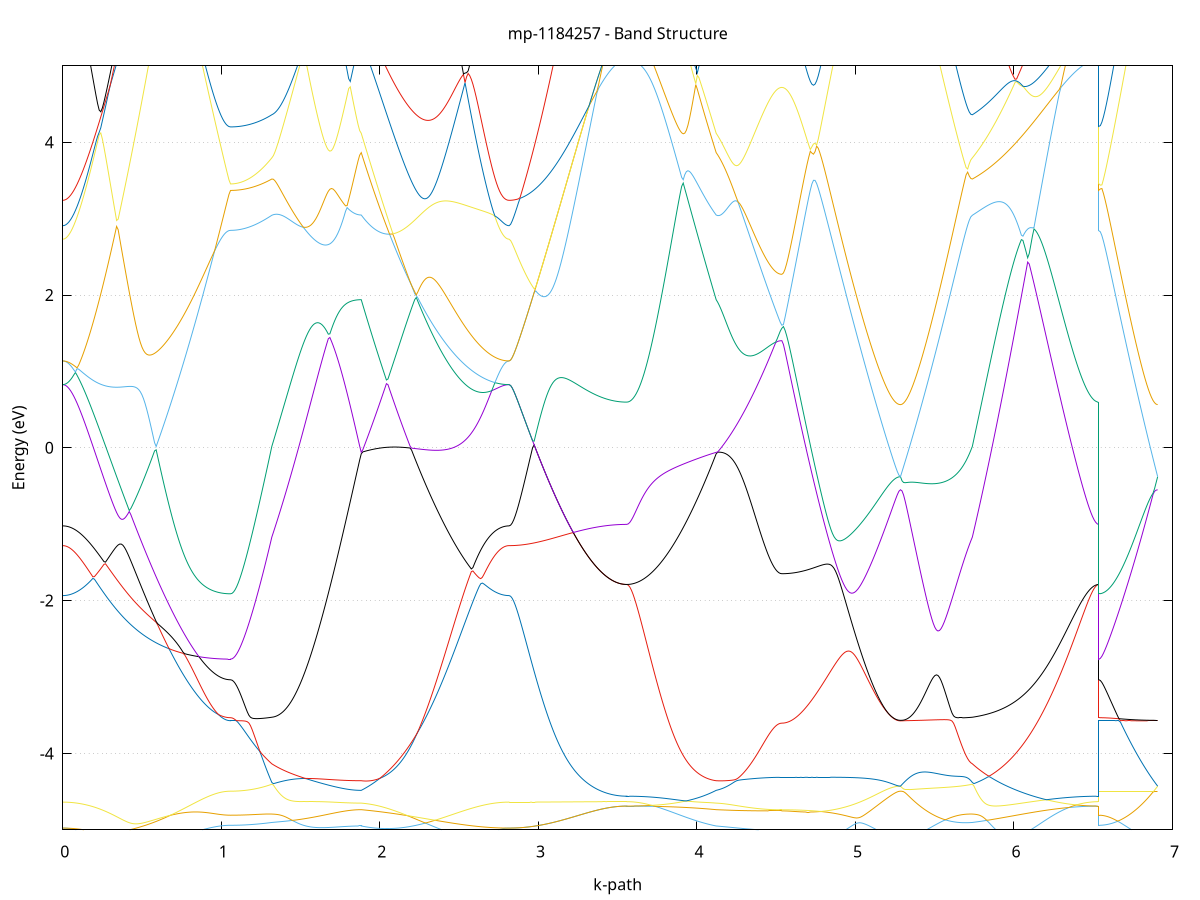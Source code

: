 set title 'mp-1184257 - Band Structure'
set xlabel 'k-path'
set ylabel 'Energy (eV)'
set grid y
set yrange [-5:5]
set terminal png size 800,600
set output 'mp-1184257_bands_gnuplot.png'
plot '-' using 1:2 with lines notitle, '-' using 1:2 with lines notitle, '-' using 1:2 with lines notitle, '-' using 1:2 with lines notitle, '-' using 1:2 with lines notitle, '-' using 1:2 with lines notitle, '-' using 1:2 with lines notitle, '-' using 1:2 with lines notitle, '-' using 1:2 with lines notitle, '-' using 1:2 with lines notitle, '-' using 1:2 with lines notitle, '-' using 1:2 with lines notitle, '-' using 1:2 with lines notitle, '-' using 1:2 with lines notitle, '-' using 1:2 with lines notitle, '-' using 1:2 with lines notitle, '-' using 1:2 with lines notitle, '-' using 1:2 with lines notitle, '-' using 1:2 with lines notitle, '-' using 1:2 with lines notitle, '-' using 1:2 with lines notitle, '-' using 1:2 with lines notitle, '-' using 1:2 with lines notitle, '-' using 1:2 with lines notitle, '-' using 1:2 with lines notitle, '-' using 1:2 with lines notitle, '-' using 1:2 with lines notitle, '-' using 1:2 with lines notitle, '-' using 1:2 with lines notitle, '-' using 1:2 with lines notitle, '-' using 1:2 with lines notitle, '-' using 1:2 with lines notitle, '-' using 1:2 with lines notitle, '-' using 1:2 with lines notitle, '-' using 1:2 with lines notitle, '-' using 1:2 with lines notitle, '-' using 1:2 with lines notitle, '-' using 1:2 with lines notitle, '-' using 1:2 with lines notitle, '-' using 1:2 with lines notitle, '-' using 1:2 with lines notitle, '-' using 1:2 with lines notitle, '-' using 1:2 with lines notitle, '-' using 1:2 with lines notitle, '-' using 1:2 with lines notitle, '-' using 1:2 with lines notitle, '-' using 1:2 with lines notitle, '-' using 1:2 with lines notitle, '-' using 1:2 with lines notitle, '-' using 1:2 with lines notitle, '-' using 1:2 with lines notitle, '-' using 1:2 with lines notitle, '-' using 1:2 with lines notitle, '-' using 1:2 with lines notitle, '-' using 1:2 with lines notitle, '-' using 1:2 with lines notitle, '-' using 1:2 with lines notitle, '-' using 1:2 with lines notitle, '-' using 1:2 with lines notitle, '-' using 1:2 with lines notitle, '-' using 1:2 with lines notitle, '-' using 1:2 with lines notitle, '-' using 1:2 with lines notitle, '-' using 1:2 with lines notitle
0.000000 -14.978339
0.009983 -14.978239
0.019965 -14.978139
0.029948 -14.978039
0.039931 -14.977739
0.049914 -14.977439
0.059896 -14.977139
0.069879 -14.976639
0.079862 -14.976139
0.089844 -14.975639
0.099827 -14.975039
0.109810 -14.974339
0.119793 -14.973639
0.129775 -14.972839
0.139758 -14.971939
0.149741 -14.971139
0.159723 -14.970139
0.169706 -14.969139
0.179689 -14.968139
0.189672 -14.967139
0.199654 -14.966039
0.209637 -14.964939
0.219620 -14.963739
0.229602 -14.962539
0.239585 -14.961339
0.249568 -14.960139
0.259551 -14.958939
0.269533 -14.957739
0.279516 -14.956439
0.289499 -14.955139
0.299481 -14.953939
0.309464 -14.952639
0.319447 -14.951439
0.329430 -14.950139
0.339412 -14.948939
0.349395 -14.947739
0.359378 -14.946539
0.369360 -14.945339
0.379343 -14.944139
0.389326 -14.942939
0.399309 -14.941739
0.409291 -14.940639
0.419274 -14.939539
0.429257 -14.938439
0.439239 -14.937339
0.449222 -14.936239
0.459205 -14.935239
0.469188 -14.934139
0.479170 -14.933139
0.489153 -14.932139
0.499136 -14.931239
0.509119 -14.930239
0.519101 -14.929339
0.529084 -14.928439
0.539067 -14.927539
0.549049 -14.926639
0.559032 -14.925839
0.569015 -14.925039
0.578998 -14.924239
0.588980 -14.923439
0.598963 -14.922639
0.608946 -14.921939
0.618928 -14.921239
0.628911 -14.920539
0.638894 -14.919939
0.648877 -14.919339
0.658859 -14.918739
0.668842 -14.918239
0.678825 -14.917639
0.688807 -14.917239
0.698790 -14.916739
0.708773 -14.916339
0.718756 -14.915939
0.728738 -14.915639
0.738721 -14.915339
0.748704 -14.915039
0.758686 -14.914839
0.768669 -14.914639
0.778652 -14.914539
0.788635 -14.914439
0.798617 -14.914339
0.808600 -14.914239
0.818583 -14.914239
0.828565 -14.914239
0.838548 -14.914239
0.848531 -14.914339
0.858514 -14.914339
0.868496 -14.914439
0.878479 -14.914539
0.888462 -14.914639
0.898444 -14.914739
0.908427 -14.914839
0.918410 -14.915039
0.928393 -14.915139
0.938375 -14.915239
0.948358 -14.915339
0.958341 -14.915439
0.968323 -14.915539
0.978306 -14.915639
0.988289 -14.915739
0.998272 -14.915839
1.008254 -14.915839
1.018237 -14.915939
1.028220 -14.915939
1.038202 -14.916039
1.048185 -14.916039
1.058168 -14.916039
1.058168 -14.916039
1.067812 -14.916039
1.077455 -14.915939
1.087099 -14.915839
1.096743 -14.915639
1.106387 -14.915339
1.116030 -14.915139
1.125674 -14.914739
1.135318 -14.914339
1.144962 -14.913939
1.154605 -14.913439
1.164249 -14.912939
1.173893 -14.912339
1.183537 -14.911739
1.193180 -14.911039
1.202824 -14.910339
1.212468 -14.909539
1.222112 -14.908739
1.231755 -14.907939
1.241399 -14.907039
1.251043 -14.906039
1.260687 -14.905139
1.270330 -14.904139
1.279974 -14.904639
1.289618 -14.905539
1.299262 -14.906439
1.308905 -14.907439
1.318549 -14.908439
1.318549 -14.908439
1.328446 -14.909139
1.338343 -14.909839
1.348240 -14.910539
1.358136 -14.911239
1.368033 -14.911939
1.377930 -14.912639
1.387827 -14.913239
1.397724 -14.913939
1.407621 -14.914539
1.417517 -14.915139
1.427414 -14.915839
1.437311 -14.916439
1.447208 -14.917039
1.457105 -14.917639
1.467002 -14.918239
1.476899 -14.918839
1.486795 -14.919439
1.496692 -14.920039
1.506589 -14.920639
1.516486 -14.921239
1.526383 -14.921739
1.536280 -14.922339
1.546177 -14.922839
1.556073 -14.923439
1.565970 -14.923939
1.575867 -14.924439
1.585764 -14.924939
1.595661 -14.925439
1.605558 -14.925939
1.615455 -14.926339
1.625351 -14.926839
1.635248 -14.927239
1.645145 -14.927639
1.655042 -14.928039
1.664939 -14.928439
1.674836 -14.928839
1.684732 -14.929239
1.694629 -14.929539
1.704526 -14.929839
1.714423 -14.930139
1.724320 -14.930439
1.734217 -14.930739
1.744114 -14.931039
1.754010 -14.931239
1.763907 -14.931439
1.773804 -14.931639
1.783701 -14.931839
1.793598 -14.932039
1.803495 -14.932239
1.813391 -14.932339
1.823288 -14.932439
1.833185 -14.932539
1.843082 -14.932639
1.852979 -14.932739
1.862876 -14.932739
1.872773 -14.932739
1.882669 -14.932739
1.882669 -14.932739
1.892588 -14.931639
1.902507 -14.930539
1.912425 -14.929439
1.922344 -14.928239
1.932263 -14.927139
1.942181 -14.925939
1.952100 -14.924839
1.962019 -14.923639
1.971937 -14.922439
1.981856 -14.921339
1.991775 -14.920139
2.001693 -14.918939
2.011612 -14.917739
2.021531 -14.916539
2.031449 -14.915339
2.041368 -14.914139
2.051287 -14.912939
2.061206 -14.911839
2.071124 -14.910639
2.081043 -14.909439
2.090962 -14.908239
2.100880 -14.907039
2.110799 -14.905839
2.120718 -14.904639
2.130636 -14.903439
2.140555 -14.902339
2.150474 -14.901139
2.160392 -14.899939
2.170311 -14.898839
2.180230 -14.897639
2.190148 -14.896539
2.200067 -14.895439
2.209986 -14.894239
2.219904 -14.893139
2.229823 -14.892039
2.239742 -14.890939
2.249660 -14.889839
2.259579 -14.888839
2.269498 -14.887939
2.279416 -14.890739
2.289335 -14.893539
2.299254 -14.896339
2.309172 -14.899039
2.319091 -14.901839
2.329010 -14.904539
2.338928 -14.907239
2.348847 -14.909839
2.358766 -14.912539
2.368684 -14.915139
2.378603 -14.917639
2.388522 -14.920239
2.398440 -14.922739
2.408359 -14.925139
2.418278 -14.927539
2.428196 -14.929939
2.438115 -14.932239
2.448034 -14.934539
2.457952 -14.936739
2.467871 -14.938939
2.477790 -14.941039
2.487708 -14.943139
2.497627 -14.945139
2.507546 -14.947139
2.517464 -14.949039
2.527383 -14.950939
2.537302 -14.952739
2.547220 -14.954539
2.557139 -14.956139
2.567058 -14.957839
2.576976 -14.959439
2.586895 -14.960939
2.596814 -14.962339
2.606732 -14.963739
2.616651 -14.965139
2.626570 -14.966339
2.636488 -14.967639
2.646407 -14.968739
2.656326 -14.969839
2.666244 -14.970839
2.676163 -14.971839
2.686082 -14.972739
2.696000 -14.973539
2.705919 -14.974239
2.715838 -14.974939
2.725756 -14.975639
2.735675 -14.976139
2.745594 -14.976639
2.755512 -14.977139
2.765431 -14.977439
2.775350 -14.977739
2.785268 -14.978039
2.795187 -14.978139
2.805106 -14.978239
2.815024 -14.978339
2.815024 -14.978339
2.824922 -14.978339
2.834820 -14.978239
2.844718 -14.978239
2.854615 -14.978139
2.864513 -14.978139
2.874411 -14.978039
2.884309 -14.977939
2.894206 -14.977739
2.904104 -14.977639
2.914002 -14.977439
2.923899 -14.977239
2.933797 -14.977139
2.943695 -14.976839
2.953593 -14.976639
2.963490 -14.976439
2.973388 -14.976139
2.983286 -14.975939
2.993184 -14.975639
3.003081 -14.975339
3.012979 -14.975039
3.022877 -14.974739
3.032775 -14.974339
3.042672 -14.974039
3.052570 -14.973639
3.062468 -14.973339
3.072365 -14.972939
3.082263 -14.972539
3.092161 -14.972139
3.102059 -14.971739
3.111956 -14.971339
3.121854 -14.970839
3.131752 -14.970439
3.141650 -14.970039
3.151547 -14.969539
3.161445 -14.969139
3.171343 -14.968739
3.181241 -14.968239
3.191138 -14.967739
3.201036 -14.967339
3.210934 -14.966839
3.220831 -14.966439
3.230729 -14.965939
3.240627 -14.965539
3.250525 -14.965039
3.260422 -14.964639
3.270320 -14.964139
3.280218 -14.963739
3.290116 -14.963339
3.300013 -14.962839
3.309911 -14.962439
3.319809 -14.962039
3.329707 -14.961639
3.339604 -14.961239
3.349502 -14.960839
3.359400 -14.960439
3.369297 -14.960139
3.379195 -14.959739
3.389093 -14.959439
3.398991 -14.959139
3.408888 -14.958839
3.418786 -14.958539
3.428684 -14.958239
3.438582 -14.958039
3.448479 -14.957839
3.458377 -14.957639
3.468275 -14.958139
3.478173 -14.958539
3.488070 -14.958939
3.497968 -14.959239
3.507866 -14.959539
3.517763 -14.959739
3.527661 -14.959839
3.537559 -14.960039
3.547457 -14.960039
3.557354 -14.960139
3.557354 -14.960139
3.567251 -14.960139
3.577148 -14.960339
3.587045 -14.960539
3.596942 -14.960739
3.606839 -14.960939
3.616736 -14.961139
3.626632 -14.961339
3.636529 -14.961539
3.646426 -14.961639
3.656323 -14.961739
3.666220 -14.961839
3.676117 -14.961839
3.686013 -14.961839
3.695910 -14.961839
3.705807 -14.961739
3.715704 -14.961639
3.725601 -14.961439
3.735498 -14.961239
3.745395 -14.961039
3.755291 -14.960739
3.765188 -14.960539
3.775085 -14.960139
3.784982 -14.959839
3.794879 -14.959439
3.804776 -14.959039
3.814673 -14.958539
3.824569 -14.958139
3.834466 -14.957639
3.844363 -14.957039
3.854260 -14.956539
3.864157 -14.955939
3.874054 -14.955339
3.883950 -14.954639
3.893847 -14.953939
3.903744 -14.953239
3.913641 -14.952539
3.923538 -14.951839
3.933435 -14.951039
3.943332 -14.950239
3.953228 -14.949439
3.963125 -14.948639
3.973022 -14.947739
3.982919 -14.946839
3.992816 -14.945939
4.002713 -14.945039
4.012609 -14.944139
4.022506 -14.943139
4.032403 -14.942139
4.042300 -14.941239
4.052197 -14.940239
4.062094 -14.939139
4.071991 -14.938139
4.081887 -14.937139
4.091784 -14.936039
4.101681 -14.934939
4.111578 -14.933839
4.121475 -14.932739
4.121475 -14.932739
4.131340 -14.932239
4.141204 -14.931739
4.151069 -14.931239
4.160934 -14.930639
4.170799 -14.930139
4.180664 -14.929539
4.190528 -14.928939
4.200393 -14.928339
4.210258 -14.927639
4.220123 -14.927039
4.229988 -14.926439
4.239853 -14.925739
4.249717 -14.925139
4.259582 -14.924439
4.269447 -14.923839
4.279312 -14.923139
4.289177 -14.922539
4.299041 -14.921939
4.308906 -14.921339
4.318771 -14.920639
4.328636 -14.920139
4.338501 -14.919539
4.348365 -14.918939
4.358230 -14.918439
4.368095 -14.917839
4.377960 -14.917339
4.387825 -14.916839
4.397689 -14.916439
4.407554 -14.916039
4.417419 -14.915639
4.427284 -14.915239
4.437149 -14.914839
4.447013 -14.914539
4.456878 -14.914239
4.466743 -14.914039
4.476608 -14.913839
4.486473 -14.913639
4.496338 -14.913439
4.506202 -14.913339
4.516067 -14.913239
4.525932 -14.913239
4.535797 -14.913139
4.535797 -14.913139
4.545773 -14.913139
4.555750 -14.913139
4.565726 -14.913139
4.575703 -14.913139
4.585679 -14.913139
4.595656 -14.913039
4.605632 -14.913039
4.615609 -14.912939
4.625585 -14.912839
4.635562 -14.912839
4.645538 -14.912739
4.655515 -14.912639
4.665491 -14.912539
4.675468 -14.912439
4.685444 -14.912339
4.695421 -14.912239
4.705397 -14.912039
4.715374 -14.911939
4.725350 -14.911739
4.735327 -14.911639
4.745303 -14.911439
4.755280 -14.911239
4.765256 -14.911039
4.775233 -14.910839
4.785209 -14.910639
4.795186 -14.910439
4.805162 -14.910239
4.815139 -14.909939
4.825115 -14.909739
4.835092 -14.909439
4.845068 -14.909239
4.855045 -14.908939
4.865021 -14.908639
4.874998 -14.908339
4.884974 -14.908039
4.894951 -14.907739
4.904927 -14.907439
4.914904 -14.907039
4.924880 -14.906739
4.934857 -14.906439
4.944833 -14.906039
4.954810 -14.905739
4.964786 -14.905339
4.974763 -14.904939
4.984739 -14.904539
4.994716 -14.904239
5.004692 -14.903839
5.014669 -14.903439
5.024645 -14.903039
5.034622 -14.902639
5.044598 -14.902239
5.054575 -14.901939
5.064551 -14.901539
5.074528 -14.901139
5.084504 -14.900739
5.094481 -14.900339
5.104457 -14.900039
5.114434 -14.899639
5.124410 -14.899339
5.134387 -14.899039
5.144363 -14.898639
5.154340 -14.898339
5.164316 -14.898039
5.174293 -14.897739
5.184269 -14.897539
5.194246 -14.897239
5.204222 -14.897039
5.214199 -14.896839
5.224175 -14.896639
5.234152 -14.896539
5.244128 -14.896439
5.254105 -14.896339
5.264081 -14.896239
5.274058 -14.896239
5.284034 -14.896139
5.284034 -14.896139
5.293891 -14.896239
5.303747 -14.896439
5.313603 -14.896739
5.323460 -14.897139
5.333316 -14.897639
5.343172 -14.898139
5.353028 -14.898739
5.362885 -14.899239
5.372741 -14.899839
5.382597 -14.900439
5.392454 -14.900939
5.402310 -14.901539
5.412166 -14.902039
5.422022 -14.902539
5.431879 -14.903039
5.441735 -14.903439
5.451591 -14.903839
5.461448 -14.904239
5.471304 -14.904539
5.481160 -14.904839
5.491016 -14.905139
5.500873 -14.905339
5.510729 -14.905539
5.520585 -14.905739
5.530442 -14.905839
5.540298 -14.905939
5.550154 -14.905939
5.560010 -14.905939
5.569867 -14.905839
5.579723 -14.905839
5.589579 -14.905639
5.599436 -14.905539
5.609292 -14.905339
5.619148 -14.905139
5.629004 -14.904939
5.638861 -14.904739
5.648717 -14.904639
5.658573 -14.904639
5.668430 -14.904839
5.678286 -14.905139
5.688142 -14.905639
5.697999 -14.906139
5.707855 -14.906739
5.717711 -14.907239
5.727567 -14.907839
5.737424 -14.908439
5.737424 -14.908439
5.747396 -14.909439
5.757368 -14.910539
5.767341 -14.911639
5.777313 -14.912739
5.787285 -14.913839
5.797258 -14.915039
5.807230 -14.916139
5.817202 -14.917239
5.827175 -14.918439
5.837147 -14.919539
5.847119 -14.920739
5.857092 -14.921839
5.867064 -14.923039
5.877036 -14.924239
5.887009 -14.925339
5.896981 -14.926439
5.906953 -14.927639
5.916926 -14.928739
5.926898 -14.929839
5.936870 -14.930939
5.946843 -14.932039
5.956815 -14.933139
5.966787 -14.934239
5.976760 -14.935339
5.986732 -14.936339
5.996704 -14.937439
6.006677 -14.938439
6.016649 -14.939439
6.026621 -14.940439
6.036594 -14.941439
6.046566 -14.942339
6.056538 -14.943339
6.066511 -14.944239
6.076483 -14.945139
6.086455 -14.946039
6.096428 -14.946939
6.106400 -14.947739
6.116372 -14.948539
6.126345 -14.949439
6.136317 -14.950139
6.146289 -14.950939
6.156262 -14.951739
6.166234 -14.952439
6.176206 -14.953139
6.186179 -14.953839
6.196151 -14.954439
6.206123 -14.955139
6.216096 -14.955739
6.226068 -14.956239
6.236040 -14.956839
6.246013 -14.957339
6.255985 -14.957839
6.265957 -14.958339
6.275930 -14.958839
6.285902 -14.959239
6.295874 -14.959639
6.305847 -14.959939
6.315819 -14.960339
6.325791 -14.960639
6.335764 -14.960839
6.345736 -14.961139
6.355708 -14.961339
6.365681 -14.961539
6.375653 -14.961639
6.385625 -14.961739
6.395598 -14.961839
6.405570 -14.961839
6.415542 -14.961839
6.425515 -14.961839
6.435487 -14.961739
6.445459 -14.961639
6.455432 -14.961539
6.465404 -14.961339
6.475376 -14.961239
6.485349 -14.960939
6.495321 -14.960739
6.505293 -14.960539
6.515266 -14.960339
6.525238 -14.960139
6.535210 -14.960139
6.535210 -14.916039
6.544978 -14.916039
6.554745 -14.915939
6.564513 -14.915839
6.574280 -14.915739
6.584048 -14.915539
6.593815 -14.915339
6.603583 -14.915039
6.613350 -14.914839
6.623118 -14.914439
6.632885 -14.914139
6.642653 -14.913739
6.652420 -14.913239
6.662188 -14.912839
6.671955 -14.912339
6.681723 -14.911739
6.691490 -14.911239
6.701258 -14.910639
6.711025 -14.909939
6.720793 -14.909339
6.730560 -14.908639
6.740328 -14.907939
6.750095 -14.907139
6.759863 -14.906339
6.769630 -14.905639
6.779398 -14.904739
6.789165 -14.903939
6.798933 -14.903139
6.808700 -14.902239
6.818468 -14.901439
6.828235 -14.900539
6.838003 -14.899739
6.847770 -14.898939
6.857538 -14.898239
6.867305 -14.897539
6.877073 -14.897039
6.886840 -14.896539
6.896608 -14.896239
6.906375 -14.896139
e
0.000000 -14.919539
0.009983 -14.919539
0.019965 -14.919439
0.029948 -14.919339
0.039931 -14.919139
0.049914 -14.918939
0.059896 -14.918739
0.069879 -14.918439
0.079862 -14.918139
0.089844 -14.917739
0.099827 -14.917339
0.109810 -14.916939
0.119793 -14.916339
0.129775 -14.915839
0.139758 -14.915239
0.149741 -14.914539
0.159723 -14.913839
0.169706 -14.913139
0.179689 -14.912339
0.189672 -14.911439
0.199654 -14.910539
0.209637 -14.909539
0.219620 -14.908539
0.229602 -14.907439
0.239585 -14.906239
0.249568 -14.905039
0.259551 -14.903839
0.269533 -14.902439
0.279516 -14.901039
0.289499 -14.899639
0.299481 -14.898139
0.309464 -14.896539
0.319447 -14.894939
0.329430 -14.893239
0.339412 -14.891539
0.349395 -14.889739
0.359378 -14.887939
0.369360 -14.887239
0.379343 -14.886939
0.389326 -14.886639
0.399309 -14.886339
0.409291 -14.886039
0.419274 -14.885739
0.429257 -14.885439
0.439239 -14.885139
0.449222 -14.884839
0.459205 -14.884539
0.469188 -14.884239
0.479170 -14.883939
0.489153 -14.883639
0.499136 -14.883339
0.509119 -14.882939
0.519101 -14.882639
0.529084 -14.882339
0.539067 -14.882039
0.549049 -14.881739
0.559032 -14.881439
0.569015 -14.881139
0.578998 -14.880739
0.588980 -14.880439
0.598963 -14.880139
0.608946 -14.879739
0.618928 -14.879439
0.628911 -14.879939
0.638894 -14.880539
0.648877 -14.881139
0.658859 -14.881739
0.668842 -14.882339
0.678825 -14.882839
0.688807 -14.883339
0.698790 -14.883739
0.708773 -14.884239
0.718756 -14.884639
0.728738 -14.884939
0.738721 -14.885239
0.748704 -14.885539
0.758686 -14.885839
0.768669 -14.886039
0.778652 -14.886239
0.788635 -14.886339
0.798617 -14.886439
0.808600 -14.886539
0.818583 -14.886539
0.828565 -14.886639
0.838548 -14.886639
0.848531 -14.886539
0.858514 -14.886539
0.868496 -14.886439
0.878479 -14.886439
0.888462 -14.886339
0.898444 -14.886239
0.908427 -14.886139
0.918410 -14.886039
0.928393 -14.886139
0.938375 -14.887239
0.948358 -14.888239
0.958341 -14.889239
0.968323 -14.890139
0.978306 -14.890939
0.988289 -14.891639
0.998272 -14.892239
1.008254 -14.892739
1.018237 -14.893239
1.028220 -14.893539
1.038202 -14.893739
1.048185 -14.893939
1.058168 -14.893939
1.058168 -14.893939
1.067812 -14.893939
1.077455 -14.894039
1.087099 -14.894139
1.096743 -14.894239
1.106387 -14.894439
1.116030 -14.894639
1.125674 -14.894939
1.135318 -14.895239
1.144962 -14.895539
1.154605 -14.895939
1.164249 -14.896339
1.173893 -14.896839
1.183537 -14.897339
1.193180 -14.897939
1.202824 -14.898539
1.212468 -14.899139
1.222112 -14.899839
1.231755 -14.900539
1.241399 -14.901239
1.251043 -14.902039
1.260687 -14.902839
1.270330 -14.903739
1.279974 -14.903039
1.289618 -14.901939
1.299262 -14.900839
1.308905 -14.899639
1.318549 -14.898539
1.318549 -14.898539
1.328446 -14.897639
1.338343 -14.896739
1.348240 -14.895839
1.358136 -14.894939
1.368033 -14.894039
1.377930 -14.893139
1.387827 -14.892139
1.397724 -14.891239
1.407621 -14.890339
1.417517 -14.889439
1.427414 -14.888539
1.437311 -14.887739
1.447208 -14.886839
1.457105 -14.886039
1.467002 -14.885339
1.476899 -14.884639
1.486795 -14.883939
1.496692 -14.883339
1.506589 -14.882839
1.516486 -14.882339
1.526383 -14.881939
1.536280 -14.881639
1.546177 -14.881439
1.556073 -14.881239
1.565970 -14.881139
1.575867 -14.881139
1.585764 -14.881239
1.595661 -14.881839
1.605558 -14.882339
1.615455 -14.882939
1.625351 -14.883439
1.635248 -14.883939
1.645145 -14.884539
1.655042 -14.885039
1.664939 -14.885439
1.674836 -14.885939
1.684732 -14.886439
1.694629 -14.886839
1.704526 -14.887239
1.714423 -14.887639
1.724320 -14.888039
1.734217 -14.888339
1.744114 -14.888739
1.754010 -14.889039
1.763907 -14.889339
1.773804 -14.889639
1.783701 -14.889839
1.793598 -14.890039
1.803495 -14.890239
1.813391 -14.890439
1.823288 -14.890639
1.833185 -14.890739
1.843082 -14.890839
1.852979 -14.890939
1.862876 -14.891039
1.872773 -14.891039
1.882669 -14.891039
1.882669 -14.891039
1.892588 -14.889139
1.902507 -14.887139
1.912425 -14.885539
1.922344 -14.884839
1.932263 -14.884239
1.942181 -14.883739
1.952100 -14.883339
1.962019 -14.883039
1.971937 -14.882739
1.981856 -14.882539
1.991775 -14.882339
2.001693 -14.882239
2.011612 -14.882239
2.021531 -14.882239
2.031449 -14.882239
2.041368 -14.882239
2.051287 -14.882339
2.061206 -14.882439
2.071124 -14.882539
2.081043 -14.882639
2.090962 -14.882739
2.100880 -14.882939
2.110799 -14.883039
2.120718 -14.883239
2.130636 -14.883439
2.140555 -14.883639
2.150474 -14.883839
2.160392 -14.884039
2.170311 -14.884339
2.180230 -14.884539
2.190148 -14.884739
2.200067 -14.885039
2.209986 -14.885339
2.219904 -14.885539
2.229823 -14.885839
2.239742 -14.886139
2.249660 -14.886439
2.259579 -14.886739
2.269498 -14.887739
2.279416 -14.887439
2.289335 -14.887839
2.299254 -14.888239
2.309172 -14.888639
2.319091 -14.889139
2.329010 -14.889639
2.338928 -14.890139
2.348847 -14.890639
2.358766 -14.891139
2.368684 -14.891739
2.378603 -14.892339
2.388522 -14.893039
2.398440 -14.893639
2.408359 -14.894339
2.418278 -14.895139
2.428196 -14.895839
2.438115 -14.896639
2.448034 -14.897439
2.457952 -14.898239
2.467871 -14.899039
2.477790 -14.899939
2.487708 -14.900839
2.497627 -14.901639
2.507546 -14.902539
2.517464 -14.903439
2.527383 -14.904239
2.537302 -14.905139
2.547220 -14.906039
2.557139 -14.906839
2.567058 -14.907739
2.576976 -14.908539
2.586895 -14.909339
2.596814 -14.910139
2.606732 -14.910839
2.616651 -14.911639
2.626570 -14.912339
2.636488 -14.913039
2.646407 -14.913739
2.656326 -14.914339
2.666244 -14.914939
2.676163 -14.915539
2.686082 -14.916039
2.696000 -14.916539
2.705919 -14.917039
2.715838 -14.917439
2.725756 -14.917839
2.735675 -14.918139
2.745594 -14.918539
2.755512 -14.918739
2.765431 -14.919039
2.775350 -14.919139
2.785268 -14.919339
2.795187 -14.919439
2.805106 -14.919539
2.815024 -14.919539
2.815024 -14.919539
2.824922 -14.919539
2.834820 -14.919639
2.844718 -14.919739
2.854615 -14.919839
2.864513 -14.920039
2.874411 -14.920239
2.884309 -14.920539
2.894206 -14.920739
2.904104 -14.921139
2.914002 -14.921439
2.923899 -14.921839
2.933797 -14.922339
2.943695 -14.922739
2.953593 -14.923239
2.963490 -14.923739
2.973388 -14.924339
2.983286 -14.924839
2.993184 -14.925439
3.003081 -14.926039
3.012979 -14.926739
3.022877 -14.927339
3.032775 -14.928039
3.042672 -14.928739
3.052570 -14.929439
3.062468 -14.930139
3.072365 -14.930939
3.082263 -14.931639
3.092161 -14.932439
3.102059 -14.933139
3.111956 -14.933939
3.121854 -14.934739
3.131752 -14.935539
3.141650 -14.936339
3.151547 -14.937039
3.161445 -14.937839
3.171343 -14.938639
3.181241 -14.939439
3.191138 -14.940239
3.201036 -14.941039
3.210934 -14.941839
3.220831 -14.942539
3.230729 -14.943339
3.240627 -14.944039
3.250525 -14.944839
3.260422 -14.945539
3.270320 -14.946239
3.280218 -14.946939
3.290116 -14.947639
3.300013 -14.948239
3.309911 -14.948939
3.319809 -14.949539
3.329707 -14.950139
3.339604 -14.950739
3.349502 -14.951339
3.359400 -14.951939
3.369297 -14.952439
3.379195 -14.952939
3.389093 -14.953439
3.398991 -14.953839
3.408888 -14.954539
3.418786 -14.955239
3.428684 -14.955939
3.438582 -14.956539
3.448479 -14.957139
3.458377 -14.957639
3.468275 -14.958139
3.478173 -14.958539
3.488070 -14.958939
3.497968 -14.959239
3.507866 -14.959539
3.517763 -14.959739
3.527661 -14.959839
3.537559 -14.960039
3.547457 -14.960039
3.557354 -14.960139
3.557354 -14.960139
3.567251 -14.960039
3.577148 -14.960039
3.587045 -14.959839
3.596942 -14.959739
3.606839 -14.959539
3.616736 -14.959239
3.626632 -14.958939
3.636529 -14.958539
3.646426 -14.958139
3.656323 -14.957639
3.666220 -14.957139
3.676117 -14.956539
3.686013 -14.955939
3.695910 -14.955339
3.705807 -14.954639
3.715704 -14.953839
3.725601 -14.953039
3.735498 -14.952239
3.745395 -14.951339
3.755291 -14.950439
3.765188 -14.949439
3.775085 -14.948439
3.784982 -14.947339
3.794879 -14.946239
3.804776 -14.945039
3.814673 -14.943839
3.824569 -14.942639
3.834466 -14.941339
3.844363 -14.940039
3.854260 -14.938739
3.864157 -14.937339
3.874054 -14.935839
3.883950 -14.934439
3.893847 -14.932839
3.903744 -14.931339
3.913641 -14.929739
3.923538 -14.928139
3.933435 -14.926539
3.943332 -14.924839
3.953228 -14.923139
3.963125 -14.921439
3.973022 -14.919639
3.982919 -14.917839
3.992816 -14.916039
4.002713 -14.914239
4.012609 -14.912339
4.022506 -14.910439
4.032403 -14.908539
4.042300 -14.906639
4.052197 -14.904739
4.062094 -14.902839
4.071991 -14.900839
4.081887 -14.898939
4.091784 -14.896939
4.101681 -14.894939
4.111578 -14.893039
4.121475 -14.891039
4.121475 -14.891039
4.131340 -14.890539
4.141204 -14.890639
4.151069 -14.890839
4.160934 -14.891139
4.170799 -14.891439
4.180664 -14.891739
4.190528 -14.892139
4.200393 -14.892439
4.210258 -14.892739
4.220123 -14.893039
4.229988 -14.893439
4.239853 -14.893739
4.249717 -14.894039
4.259582 -14.894339
4.269447 -14.894639
4.279312 -14.894939
4.289177 -14.895239
4.299041 -14.895439
4.308906 -14.895739
4.318771 -14.896039
4.328636 -14.896239
4.338501 -14.896439
4.348365 -14.896739
4.358230 -14.896939
4.368095 -14.897139
4.377960 -14.897339
4.387825 -14.897439
4.397689 -14.897639
4.407554 -14.897839
4.417419 -14.897939
4.427284 -14.898039
4.437149 -14.898239
4.447013 -14.898339
4.456878 -14.898439
4.466743 -14.898539
4.476608 -14.898539
4.486473 -14.898639
4.496338 -14.898639
4.506202 -14.898739
4.516067 -14.898739
4.525932 -14.898739
4.535797 -14.898739
4.535797 -14.898739
4.545773 -14.898739
4.555750 -14.898739
4.565726 -14.898639
4.575703 -14.898639
4.585679 -14.898539
4.595656 -14.898439
4.605632 -14.898239
4.615609 -14.898139
4.625585 -14.897939
4.635562 -14.897739
4.645538 -14.897539
4.655515 -14.897239
4.665491 -14.897039
4.675468 -14.896739
4.685444 -14.896439
4.695421 -14.896139
4.705397 -14.895839
4.715374 -14.895439
4.725350 -14.895139
4.735327 -14.894739
4.745303 -14.894339
4.755280 -14.893939
4.765256 -14.893539
4.775233 -14.893139
4.785209 -14.892739
4.795186 -14.892239
4.805162 -14.891839
4.815139 -14.891339
4.825115 -14.890939
4.835092 -14.890439
4.845068 -14.889939
4.855045 -14.889539
4.865021 -14.889039
4.874998 -14.888539
4.884974 -14.888139
4.894951 -14.887639
4.904927 -14.887239
4.914904 -14.886739
4.924880 -14.886339
4.934857 -14.885839
4.944833 -14.885439
4.954810 -14.885039
4.964786 -14.884639
4.974763 -14.884339
4.984739 -14.883939
4.994716 -14.883639
5.004692 -14.883339
5.014669 -14.883039
5.024645 -14.882739
5.034622 -14.882539
5.044598 -14.882339
5.054575 -14.882139
5.064551 -14.881939
5.074528 -14.882439
5.084504 -14.883039
5.094481 -14.883639
5.104457 -14.884139
5.114434 -14.884739
5.124410 -14.885239
5.134387 -14.885739
5.144363 -14.886139
5.154340 -14.886539
5.164316 -14.886939
5.174293 -14.887339
5.184269 -14.887639
5.194246 -14.888039
5.204222 -14.888239
5.214199 -14.888539
5.224175 -14.888739
5.234152 -14.888939
5.244128 -14.889039
5.254105 -14.889139
5.264081 -14.889239
5.274058 -14.889339
5.284034 -14.889339
5.284034 -14.889339
5.293891 -14.889439
5.303747 -14.889639
5.313603 -14.889839
5.323460 -14.889939
5.333316 -14.890139
5.343172 -14.890339
5.353028 -14.890539
5.362885 -14.890739
5.372741 -14.891039
5.382597 -14.891239
5.392454 -14.891539
5.402310 -14.891839
5.412166 -14.892139
5.422022 -14.892439
5.431879 -14.892739
5.441735 -14.893039
5.451591 -14.893439
5.461448 -14.893739
5.471304 -14.894139
5.481160 -14.894539
5.491016 -14.894939
5.500873 -14.895339
5.510729 -14.895739
5.520585 -14.896139
5.530442 -14.896639
5.540298 -14.897039
5.550154 -14.897539
5.560010 -14.898039
5.569867 -14.898439
5.579723 -14.898939
5.589579 -14.899439
5.599436 -14.899939
5.609292 -14.900439
5.619148 -14.900939
5.629004 -14.901439
5.638861 -14.901839
5.648717 -14.902139
5.658573 -14.902239
5.668430 -14.902139
5.678286 -14.901839
5.688142 -14.901439
5.697999 -14.900939
5.707855 -14.900439
5.717711 -14.899839
5.727567 -14.899239
5.737424 -14.898539
5.737424 -14.898539
5.747396 -14.897239
5.757368 -14.896039
5.767341 -14.894739
5.777313 -14.893439
5.787285 -14.892139
5.797258 -14.890739
5.807230 -14.889439
5.817202 -14.888139
5.827175 -14.886839
5.837147 -14.885639
5.847119 -14.884439
5.857092 -14.884939
5.867064 -14.885739
5.877036 -14.886539
5.887009 -14.887339
5.896981 -14.888139
5.906953 -14.888939
5.916926 -14.889739
5.926898 -14.890539
5.936870 -14.891339
5.946843 -14.892239
5.956815 -14.893039
5.966787 -14.894439
5.976760 -14.896139
5.986732 -14.897839
5.996704 -14.899539
6.006677 -14.901339
6.016649 -14.903039
6.026621 -14.904739
6.036594 -14.906539
6.046566 -14.908239
6.056538 -14.910039
6.066511 -14.911739
6.076483 -14.913439
6.086455 -14.915139
6.096428 -14.916839
6.106400 -14.918539
6.116372 -14.920239
6.126345 -14.921839
6.136317 -14.923539
6.146289 -14.925139
6.156262 -14.926739
6.166234 -14.928339
6.176206 -14.929839
6.186179 -14.931339
6.196151 -14.932839
6.206123 -14.934339
6.216096 -14.935739
6.226068 -14.937139
6.236040 -14.938539
6.246013 -14.939839
6.255985 -14.941139
6.265957 -14.942439
6.275930 -14.943639
6.285902 -14.944839
6.295874 -14.946039
6.305847 -14.947139
6.315819 -14.948239
6.325791 -14.949239
6.335764 -14.950239
6.345736 -14.951139
6.355708 -14.952039
6.365681 -14.952939
6.375653 -14.953739
6.385625 -14.954439
6.395598 -14.955239
6.405570 -14.955839
6.415542 -14.956539
6.425515 -14.957039
6.435487 -14.957639
6.445459 -14.958039
6.455432 -14.958539
6.465404 -14.958839
6.475376 -14.959239
6.485349 -14.959439
6.495321 -14.959739
6.505293 -14.959839
6.515266 -14.960039
6.525238 -14.960039
6.535210 -14.960139
6.535210 -14.893939
6.544978 -14.893939
6.554745 -14.893939
6.564513 -14.893939
6.574280 -14.893939
6.584048 -14.893839
6.593815 -14.893839
6.603583 -14.893739
6.613350 -14.893739
6.623118 -14.893639
6.632885 -14.893539
6.642653 -14.893439
6.652420 -14.893339
6.662188 -14.893239
6.671955 -14.893139
6.681723 -14.893039
6.691490 -14.892939
6.701258 -14.892839
6.711025 -14.892739
6.720793 -14.892539
6.730560 -14.892439
6.740328 -14.892239
6.750095 -14.892139
6.759863 -14.891939
6.769630 -14.891839
6.779398 -14.891639
6.789165 -14.891439
6.798933 -14.891339
6.808700 -14.891139
6.818468 -14.890939
6.828235 -14.890839
6.838003 -14.890639
6.847770 -14.890439
6.857538 -14.890239
6.867305 -14.890039
6.877073 -14.889839
6.886840 -14.889739
6.896608 -14.889539
6.906375 -14.889339
e
0.000000 -14.895439
0.009983 -14.895439
0.019965 -14.895439
0.029948 -14.895439
0.039931 -14.895339
0.049914 -14.895239
0.059896 -14.895139
0.069879 -14.895039
0.079862 -14.894939
0.089844 -14.894739
0.099827 -14.894539
0.109810 -14.894439
0.119793 -14.894239
0.129775 -14.894039
0.139758 -14.893739
0.149741 -14.893539
0.159723 -14.893339
0.169706 -14.893039
0.179689 -14.892839
0.189672 -14.892539
0.199654 -14.892239
0.209637 -14.891939
0.219620 -14.891739
0.229602 -14.891439
0.239585 -14.891139
0.249568 -14.890839
0.259551 -14.890539
0.269533 -14.890239
0.279516 -14.889939
0.289499 -14.889639
0.299481 -14.889339
0.309464 -14.889039
0.319447 -14.888739
0.329430 -14.888439
0.339412 -14.888139
0.349395 -14.887839
0.359378 -14.887539
0.369360 -14.886139
0.379343 -14.884239
0.389326 -14.882339
0.399309 -14.880539
0.409291 -14.878639
0.419274 -14.876839
0.429257 -14.875239
0.439239 -14.873739
0.449222 -14.872539
0.459205 -14.871639
0.469188 -14.871139
0.479170 -14.871039
0.489153 -14.871139
0.499136 -14.871539
0.509119 -14.871939
0.519101 -14.872539
0.529084 -14.873139
0.539067 -14.873839
0.549049 -14.874439
0.559032 -14.875139
0.569015 -14.875839
0.578998 -14.876539
0.588980 -14.877239
0.598963 -14.877939
0.608946 -14.878639
0.618928 -14.879339
0.628911 -14.879039
0.638894 -14.878739
0.648877 -14.878339
0.658859 -14.877939
0.668842 -14.877539
0.678825 -14.877239
0.688807 -14.876839
0.698790 -14.876439
0.708773 -14.875939
0.718756 -14.875539
0.728738 -14.875139
0.738721 -14.874639
0.748704 -14.874239
0.758686 -14.873739
0.768669 -14.873339
0.778652 -14.872839
0.788635 -14.872339
0.798617 -14.871839
0.808600 -14.871339
0.818583 -14.870739
0.828565 -14.871239
0.838548 -14.872939
0.848531 -14.874639
0.858514 -14.876239
0.868496 -14.877839
0.878479 -14.879339
0.888462 -14.880839
0.898444 -14.882239
0.908427 -14.883639
0.918410 -14.884939
0.928393 -14.885939
0.938375 -14.885839
0.948358 -14.885739
0.958341 -14.885639
0.968323 -14.885539
0.978306 -14.885439
0.988289 -14.885439
0.998272 -14.885339
1.008254 -14.885239
1.018237 -14.885239
1.028220 -14.885139
1.038202 -14.885139
1.048185 -14.885139
1.058168 -14.885139
1.058168 -14.885139
1.067812 -14.885139
1.077455 -14.884939
1.087099 -14.884839
1.096743 -14.884539
1.106387 -14.884239
1.116030 -14.883839
1.125674 -14.883339
1.135318 -14.882739
1.144962 -14.882139
1.154605 -14.881539
1.164249 -14.880739
1.173893 -14.879939
1.183537 -14.879139
1.193180 -14.878239
1.202824 -14.877339
1.212468 -14.876339
1.222112 -14.875339
1.231755 -14.874339
1.241399 -14.873239
1.251043 -14.872239
1.260687 -14.871139
1.270330 -14.871139
1.279974 -14.872139
1.289618 -14.873039
1.299262 -14.873839
1.308905 -14.874739
1.318549 -14.875539
1.318549 -14.875539
1.328446 -14.876139
1.338343 -14.876639
1.348240 -14.877139
1.358136 -14.877639
1.368033 -14.878039
1.377930 -14.878439
1.387827 -14.878739
1.397724 -14.879039
1.407621 -14.879239
1.417517 -14.879439
1.427414 -14.879539
1.437311 -14.879639
1.447208 -14.879639
1.457105 -14.879639
1.467002 -14.879539
1.476899 -14.879439
1.486795 -14.879239
1.496692 -14.879039
1.506589 -14.878839
1.516486 -14.878639
1.526383 -14.878539
1.536280 -14.878639
1.546177 -14.879039
1.556073 -14.879539
1.565970 -14.880139
1.575867 -14.880639
1.585764 -14.881139
1.595661 -14.881239
1.605558 -14.881339
1.615455 -14.881539
1.625351 -14.881739
1.635248 -14.882039
1.645145 -14.882339
1.655042 -14.882639
1.664939 -14.882939
1.674836 -14.883339
1.684732 -14.883639
1.694629 -14.884039
1.704526 -14.884439
1.714423 -14.884739
1.724320 -14.885139
1.734217 -14.885439
1.744114 -14.885839
1.754010 -14.886139
1.763907 -14.886439
1.773804 -14.886739
1.783701 -14.886939
1.793598 -14.887239
1.803495 -14.887439
1.813391 -14.887639
1.823288 -14.887839
1.833185 -14.887939
1.843082 -14.888139
1.852979 -14.888239
1.862876 -14.888239
1.872773 -14.888339
1.882669 -14.888339
1.882669 -14.888339
1.892588 -14.887339
1.902507 -14.886339
1.912425 -14.885239
1.922344 -14.883339
1.932263 -14.881439
1.942181 -14.879639
1.952100 -14.877839
1.962019 -14.876039
1.971937 -14.874339
1.981856 -14.872739
1.991775 -14.871139
2.001693 -14.869539
2.011612 -14.868139
2.021531 -14.866739
2.031449 -14.865439
2.041368 -14.864339
2.051287 -14.863239
2.061206 -14.862339
2.071124 -14.861439
2.081043 -14.860739
2.090962 -14.860139
2.100880 -14.859739
2.110799 -14.859339
2.120718 -14.859139
2.130636 -14.859039
2.140555 -14.859039
2.150474 -14.859139
2.160392 -14.859339
2.170311 -14.861039
2.180230 -14.863539
2.190148 -14.866139
2.200067 -14.868739
2.209986 -14.871439
2.219904 -14.874139
2.229823 -14.876839
2.239742 -14.879639
2.249660 -14.882439
2.259579 -14.885139
2.269498 -14.887139
2.279416 -14.886739
2.289335 -14.885639
2.299254 -14.884639
2.309172 -14.883639
2.319091 -14.882639
2.329010 -14.881639
2.338928 -14.880639
2.348847 -14.879739
2.358766 -14.878739
2.368684 -14.877839
2.378603 -14.876939
2.388522 -14.876539
2.398440 -14.877339
2.408359 -14.878239
2.418278 -14.879039
2.428196 -14.879839
2.438115 -14.880639
2.448034 -14.881439
2.457952 -14.882139
2.467871 -14.882939
2.477790 -14.883639
2.487708 -14.884339
2.497627 -14.885039
2.507546 -14.885739
2.517464 -14.886339
2.527383 -14.886939
2.537302 -14.887539
2.547220 -14.888139
2.557139 -14.888739
2.567058 -14.889239
2.576976 -14.889739
2.586895 -14.890239
2.596814 -14.890739
2.606732 -14.891139
2.616651 -14.891539
2.626570 -14.891939
2.636488 -14.892339
2.646407 -14.892739
2.656326 -14.893039
2.666244 -14.893339
2.676163 -14.893639
2.686082 -14.893839
2.696000 -14.894139
2.705919 -14.894339
2.715838 -14.894539
2.725756 -14.894739
2.735675 -14.894839
2.745594 -14.895039
2.755512 -14.895139
2.765431 -14.895239
2.775350 -14.895339
2.785268 -14.895439
2.795187 -14.895439
2.805106 -14.895439
2.815024 -14.895439
2.815024 -14.895439
2.824922 -14.895439
2.834820 -14.895439
2.844718 -14.895339
2.854615 -14.895139
2.864513 -14.895039
2.874411 -14.894839
2.884309 -14.894539
2.894206 -14.894239
2.904104 -14.893939
2.914002 -14.893639
2.923899 -14.893239
2.933797 -14.892839
2.943695 -14.892339
2.953593 -14.891939
2.963490 -14.891439
2.973388 -14.890839
2.983286 -14.890339
2.993184 -14.889739
3.003081 -14.891139
3.012979 -14.893339
3.022877 -14.895439
3.032775 -14.897539
3.042672 -14.899639
3.052570 -14.901639
3.062468 -14.903739
3.072365 -14.905739
3.082263 -14.907739
3.092161 -14.909739
3.102059 -14.911639
3.111956 -14.913539
3.121854 -14.915439
3.131752 -14.917339
3.141650 -14.919139
3.151547 -14.920939
3.161445 -14.922739
3.171343 -14.924439
3.181241 -14.926139
3.191138 -14.927839
3.201036 -14.929439
3.210934 -14.931039
3.220831 -14.932639
3.230729 -14.934139
3.240627 -14.935639
3.250525 -14.937139
3.260422 -14.938539
3.270320 -14.939939
3.280218 -14.941239
3.290116 -14.942539
3.300013 -14.943739
3.309911 -14.944939
3.319809 -14.946139
3.329707 -14.947239
3.339604 -14.948339
3.349502 -14.949339
3.359400 -14.950339
3.369297 -14.951239
3.379195 -14.952139
3.389093 -14.953039
3.398991 -14.953839
3.408888 -14.954539
3.418786 -14.955239
3.428684 -14.955939
3.438582 -14.956539
3.448479 -14.957139
3.458377 -14.957539
3.468275 -14.957339
3.478173 -14.957239
3.488070 -14.957039
3.497968 -14.957039
3.507866 -14.957239
3.517763 -14.957339
3.527661 -14.957439
3.537559 -14.957539
3.547457 -14.957539
3.557354 -14.957539
3.557354 -14.957539
3.567251 -14.957539
3.577148 -14.957439
3.587045 -14.957339
3.596942 -14.957139
3.606839 -14.956839
3.616736 -14.956539
3.626632 -14.956139
3.636529 -14.955739
3.646426 -14.955239
3.656323 -14.954639
3.666220 -14.954039
3.676117 -14.953439
3.686013 -14.952739
3.695910 -14.951939
3.705807 -14.951139
3.715704 -14.950239
3.725601 -14.949339
3.735498 -14.948339
3.745395 -14.947339
3.755291 -14.946239
3.765188 -14.945139
3.775085 -14.943939
3.784982 -14.942739
3.794879 -14.941439
3.804776 -14.940139
3.814673 -14.938739
3.824569 -14.937339
3.834466 -14.935939
3.844363 -14.934439
3.854260 -14.932939
3.864157 -14.931339
3.874054 -14.929739
3.883950 -14.928139
3.893847 -14.926439
3.903744 -14.924739
3.913641 -14.923039
3.923538 -14.921339
3.933435 -14.919539
3.943332 -14.917839
3.953228 -14.916039
3.963125 -14.914239
3.973022 -14.912339
3.982919 -14.910539
3.992816 -14.908739
4.002713 -14.906939
4.012609 -14.905139
4.022506 -14.903339
4.032403 -14.901539
4.042300 -14.899839
4.052197 -14.898139
4.062094 -14.896539
4.071991 -14.894939
4.081887 -14.893439
4.091784 -14.892039
4.101681 -14.890739
4.111578 -14.889439
4.121475 -14.888339
4.121475 -14.888339
4.131340 -14.887439
4.141204 -14.886039
4.151069 -14.884439
4.160934 -14.882739
4.170799 -14.880939
4.180664 -14.879139
4.190528 -14.877239
4.200393 -14.875439
4.210258 -14.873539
4.220123 -14.871639
4.229988 -14.869739
4.239853 -14.867839
4.249717 -14.866039
4.259582 -14.864139
4.269447 -14.862339
4.279312 -14.860539
4.289177 -14.858739
4.299041 -14.857039
4.308906 -14.855439
4.318771 -14.853939
4.328636 -14.852439
4.338501 -14.851039
4.348365 -14.849839
4.358230 -14.848639
4.368095 -14.847439
4.377960 -14.846439
4.387825 -14.845439
4.397689 -14.844539
4.407554 -14.843639
4.417419 -14.842839
4.427284 -14.842039
4.437149 -14.841339
4.447013 -14.840739
4.456878 -14.840139
4.466743 -14.839639
4.476608 -14.839139
4.486473 -14.838739
4.496338 -14.838439
4.506202 -14.838239
4.516067 -14.838039
4.525932 -14.837939
4.535797 -14.837839
4.535797 -14.837839
4.545773 -14.837839
4.555750 -14.837939
4.565726 -14.837939
4.575703 -14.837939
4.585679 -14.838039
4.595656 -14.838039
4.605632 -14.838139
4.615609 -14.838239
4.625585 -14.838339
4.635562 -14.838539
4.645538 -14.839439
4.655515 -14.840439
4.665491 -14.841439
4.675468 -14.842439
4.685444 -14.843539
4.695421 -14.844639
4.705397 -14.845739
4.715374 -14.846839
4.725350 -14.847939
4.735327 -14.849139
4.745303 -14.850239
4.755280 -14.851439
4.765256 -14.852539
4.775233 -14.853739
4.785209 -14.854939
4.795186 -14.856039
4.805162 -14.857239
4.815139 -14.858339
4.825115 -14.859439
4.835092 -14.860639
4.845068 -14.861739
4.855045 -14.862839
4.865021 -14.863939
4.874998 -14.864939
4.884974 -14.866039
4.894951 -14.867139
4.904927 -14.868139
4.914904 -14.869139
4.924880 -14.870139
4.934857 -14.871139
4.944833 -14.872039
4.954810 -14.872939
4.964786 -14.873939
4.974763 -14.874839
4.984739 -14.875639
4.994716 -14.876539
5.004692 -14.877339
5.014669 -14.878139
5.024645 -14.878939
5.034622 -14.879639
5.044598 -14.880339
5.054575 -14.881039
5.064551 -14.881739
5.074528 -14.881839
5.084504 -14.881739
5.094481 -14.882039
5.104457 -14.882839
5.114434 -14.883439
5.124410 -14.884139
5.134387 -14.884739
5.144363 -14.885339
5.154340 -14.885839
5.164316 -14.886339
5.174293 -14.886839
5.184269 -14.887239
5.194246 -14.887639
5.204222 -14.888039
5.214199 -14.888339
5.224175 -14.888539
5.234152 -14.888839
5.244128 -14.889039
5.254105 -14.889139
5.264081 -14.889239
5.274058 -14.889339
5.284034 -14.889339
5.284034 -14.889339
5.293891 -14.889139
5.303747 -14.888939
5.313603 -14.888739
5.323460 -14.888539
5.333316 -14.888239
5.343172 -14.887939
5.353028 -14.887639
5.362885 -14.887239
5.372741 -14.886839
5.382597 -14.886439
5.392454 -14.886039
5.402310 -14.885639
5.412166 -14.885139
5.422022 -14.884639
5.431879 -14.884139
5.441735 -14.883639
5.451591 -14.883039
5.461448 -14.882539
5.471304 -14.881939
5.481160 -14.881339
5.491016 -14.880739
5.500873 -14.880139
5.510729 -14.879539
5.520585 -14.878839
5.530442 -14.878239
5.540298 -14.877539
5.550154 -14.876939
5.560010 -14.876239
5.569867 -14.875639
5.579723 -14.874939
5.589579 -14.874239
5.599436 -14.873639
5.609292 -14.872939
5.619148 -14.872339
5.629004 -14.872039
5.638861 -14.872239
5.648717 -14.872439
5.658573 -14.872639
5.668430 -14.872939
5.678286 -14.873239
5.688142 -14.873539
5.697999 -14.873839
5.707855 -14.874239
5.717711 -14.874639
5.727567 -14.875039
5.737424 -14.875539
5.737424 -14.875539
5.747396 -14.876339
5.757368 -14.877239
5.767341 -14.878039
5.777313 -14.878839
5.787285 -14.879639
5.797258 -14.880339
5.807230 -14.881139
5.817202 -14.881939
5.827175 -14.882639
5.837147 -14.883439
5.847119 -14.884239
5.857092 -14.883339
5.867064 -14.882339
5.877036 -14.881439
5.887009 -14.881639
5.896981 -14.883139
5.906953 -14.884739
5.916926 -14.886239
5.926898 -14.887839
5.936870 -14.889439
5.946843 -14.891139
5.956815 -14.892739
5.966787 -14.893939
5.976760 -14.894839
5.986732 -14.895739
5.996704 -14.896739
6.006677 -14.897639
6.016649 -14.898639
6.026621 -14.899639
6.036594 -14.900639
6.046566 -14.901639
6.056538 -14.902739
6.066511 -14.903839
6.076483 -14.904939
6.086455 -14.906039
6.096428 -14.907239
6.106400 -14.909139
6.116372 -14.911139
6.126345 -14.913039
6.136317 -14.914939
6.146289 -14.916839
6.156262 -14.918639
6.166234 -14.920439
6.176206 -14.922239
6.186179 -14.924039
6.196151 -14.925839
6.206123 -14.927539
6.216096 -14.929139
6.226068 -14.930839
6.236040 -14.932439
6.246013 -14.933939
6.255985 -14.935539
6.265957 -14.936939
6.275930 -14.938439
6.285902 -14.939839
6.295874 -14.941139
6.305847 -14.942439
6.315819 -14.943639
6.325791 -14.944839
6.335764 -14.946039
6.345736 -14.947139
6.355708 -14.948139
6.365681 -14.949139
6.375653 -14.950139
6.385625 -14.951039
6.395598 -14.951839
6.405570 -14.952639
6.415542 -14.953339
6.425515 -14.954039
6.435487 -14.954639
6.445459 -14.955139
6.455432 -14.955639
6.465404 -14.956139
6.475376 -14.956539
6.485349 -14.956839
6.495321 -14.957139
6.505293 -14.957339
6.515266 -14.957439
6.525238 -14.957539
6.535210 -14.957539
6.535210 -14.885139
6.544978 -14.885139
6.554745 -14.885139
6.564513 -14.885139
6.574280 -14.885139
6.584048 -14.885239
6.593815 -14.885239
6.603583 -14.885339
6.613350 -14.885339
6.623118 -14.885439
6.632885 -14.885439
6.642653 -14.885539
6.652420 -14.885639
6.662188 -14.885739
6.671955 -14.885739
6.681723 -14.885839
6.691490 -14.885939
6.701258 -14.886039
6.711025 -14.886139
6.720793 -14.886339
6.730560 -14.886439
6.740328 -14.886539
6.750095 -14.886639
6.759863 -14.886839
6.769630 -14.886939
6.779398 -14.887139
6.789165 -14.887239
6.798933 -14.887439
6.808700 -14.887539
6.818468 -14.887739
6.828235 -14.887939
6.838003 -14.888039
6.847770 -14.888239
6.857538 -14.888439
6.867305 -14.888639
6.877073 -14.888739
6.886840 -14.888939
6.896608 -14.889139
6.906375 -14.889339
e
0.000000 -14.856039
0.009983 -14.856039
0.019965 -14.856039
0.029948 -14.856039
0.039931 -14.856039
0.049914 -14.855939
0.059896 -14.855939
0.069879 -14.855839
0.079862 -14.855839
0.089844 -14.855739
0.099827 -14.855639
0.109810 -14.855639
0.119793 -14.855539
0.129775 -14.855439
0.139758 -14.855339
0.149741 -14.855239
0.159723 -14.855139
0.169706 -14.854939
0.179689 -14.854839
0.189672 -14.854739
0.199654 -14.854639
0.209637 -14.854439
0.219620 -14.854339
0.229602 -14.854139
0.239585 -14.854039
0.249568 -14.853839
0.259551 -14.853739
0.269533 -14.853539
0.279516 -14.853339
0.289499 -14.853139
0.299481 -14.853039
0.309464 -14.852839
0.319447 -14.852639
0.329430 -14.852739
0.339412 -14.853539
0.349395 -14.854239
0.359378 -14.855039
0.369360 -14.855739
0.379343 -14.856539
0.389326 -14.857139
0.399309 -14.857839
0.409291 -14.858439
0.419274 -14.858839
0.429257 -14.859139
0.439239 -14.859239
0.449222 -14.859039
0.459205 -14.858439
0.469188 -14.857539
0.479170 -14.856139
0.489153 -14.854539
0.499136 -14.852639
0.509119 -14.850639
0.519101 -14.849539
0.529084 -14.849539
0.539067 -14.849439
0.549049 -14.849439
0.559032 -14.849339
0.569015 -14.849339
0.578998 -14.849439
0.588980 -14.849439
0.598963 -14.849539
0.608946 -14.849639
0.618928 -14.849839
0.628911 -14.850039
0.638894 -14.850239
0.648877 -14.850539
0.658859 -14.850939
0.668842 -14.851339
0.678825 -14.851939
0.688807 -14.852539
0.698790 -14.853239
0.708773 -14.854039
0.718756 -14.855039
0.728738 -14.856039
0.738721 -14.857239
0.748704 -14.858539
0.758686 -14.859939
0.768669 -14.861339
0.778652 -14.862939
0.788635 -14.864539
0.798617 -14.866239
0.808600 -14.867839
0.818583 -14.869539
0.828565 -14.870239
0.838548 -14.869639
0.848531 -14.869139
0.858514 -14.868539
0.868496 -14.867939
0.878479 -14.867339
0.888462 -14.866739
0.898444 -14.866139
0.908427 -14.865439
0.918410 -14.864839
0.928393 -14.864139
0.938375 -14.863539
0.948358 -14.862839
0.958341 -14.862139
0.968323 -14.861439
0.978306 -14.860739
0.988289 -14.860139
0.998272 -14.859439
1.008254 -14.858839
1.018237 -14.858239
1.028220 -14.857739
1.038202 -14.857339
1.048185 -14.857139
1.058168 -14.857039
1.058168 -14.857039
1.067812 -14.857039
1.077455 -14.857039
1.087099 -14.857039
1.096743 -14.857139
1.106387 -14.857139
1.116030 -14.857239
1.125674 -14.857339
1.135318 -14.857439
1.144962 -14.857539
1.154605 -14.858039
1.164249 -14.859339
1.173893 -14.860539
1.183537 -14.861739
1.193180 -14.862839
1.202824 -14.864039
1.212468 -14.865139
1.222112 -14.866239
1.231755 -14.867239
1.241399 -14.868239
1.251043 -14.869239
1.260687 -14.870239
1.270330 -14.870139
1.279974 -14.869039
1.289618 -14.868039
1.299262 -14.867039
1.308905 -14.866139
1.318549 -14.865239
1.318549 -14.865239
1.328446 -14.865139
1.338343 -14.865639
1.348240 -14.866239
1.358136 -14.866739
1.368033 -14.867339
1.377930 -14.867939
1.387827 -14.868539
1.397724 -14.869139
1.407621 -14.869739
1.417517 -14.870339
1.427414 -14.870939
1.437311 -14.871639
1.447208 -14.872239
1.457105 -14.872839
1.467002 -14.873439
1.476899 -14.874139
1.486795 -14.874739
1.496692 -14.875339
1.506589 -14.875839
1.516486 -14.876339
1.526383 -14.876739
1.536280 -14.876739
1.546177 -14.876539
1.556073 -14.876139
1.565970 -14.875639
1.575867 -14.875039
1.585764 -14.874439
1.595661 -14.873739
1.605558 -14.873039
1.615455 -14.872339
1.625351 -14.871639
1.635248 -14.870839
1.645145 -14.870039
1.655042 -14.869139
1.664939 -14.868339
1.674836 -14.867439
1.684732 -14.866539
1.694629 -14.865639
1.704526 -14.864739
1.714423 -14.863839
1.724320 -14.862939
1.734217 -14.862039
1.744114 -14.861239
1.754010 -14.860339
1.763907 -14.859539
1.773804 -14.859239
1.783701 -14.859439
1.793598 -14.859639
1.803495 -14.859739
1.813391 -14.859839
1.823288 -14.859939
1.833185 -14.860039
1.843082 -14.860139
1.852979 -14.860139
1.862876 -14.860239
1.872773 -14.860239
1.882669 -14.860239
1.882669 -14.860239
1.892588 -14.859139
1.902507 -14.857939
1.912425 -14.856539
1.922344 -14.855139
1.932263 -14.853739
1.942181 -14.852139
1.952100 -14.850539
1.962019 -14.848839
1.971937 -14.847139
1.981856 -14.845439
1.991775 -14.843639
2.001693 -14.841939
2.011612 -14.840139
2.021531 -14.838439
2.031449 -14.836739
2.041368 -14.836139
2.051287 -14.837539
2.061206 -14.839039
2.071124 -14.840539
2.081043 -14.842139
2.090962 -14.843839
2.100880 -14.845639
2.110799 -14.847539
2.120718 -14.849639
2.130636 -14.851739
2.140555 -14.853939
2.150474 -14.856139
2.160392 -14.858539
2.170311 -14.859639
2.180230 -14.859939
2.190148 -14.860439
2.200067 -14.860939
2.209986 -14.861539
2.219904 -14.862139
2.229823 -14.862839
2.239742 -14.863539
2.249660 -14.864339
2.259579 -14.865139
2.269498 -14.865939
2.279416 -14.866839
2.289335 -14.867639
2.299254 -14.868539
2.309172 -14.869439
2.319091 -14.870339
2.329010 -14.871239
2.338928 -14.872139
2.348847 -14.872939
2.358766 -14.873839
2.368684 -14.874739
2.378603 -14.875639
2.388522 -14.876039
2.398440 -14.875139
2.408359 -14.874239
2.418278 -14.873439
2.428196 -14.872639
2.438115 -14.871839
2.448034 -14.871039
2.457952 -14.870239
2.467871 -14.869439
2.477790 -14.868739
2.487708 -14.868039
2.497627 -14.867339
2.507546 -14.866639
2.517464 -14.866039
2.527383 -14.865339
2.537302 -14.864739
2.547220 -14.864139
2.557139 -14.863539
2.567058 -14.863039
2.576976 -14.862439
2.586895 -14.861939
2.596814 -14.861439
2.606732 -14.860939
2.616651 -14.860539
2.626570 -14.860039
2.636488 -14.859639
2.646407 -14.859239
2.656326 -14.858939
2.666244 -14.858539
2.676163 -14.858239
2.686082 -14.857939
2.696000 -14.857639
2.705919 -14.857439
2.715838 -14.857139
2.725756 -14.856939
2.735675 -14.856739
2.745594 -14.856639
2.755512 -14.856439
2.765431 -14.856339
2.775350 -14.856239
2.785268 -14.856139
2.795187 -14.856139
2.805106 -14.856039
2.815024 -14.856039
2.815024 -14.856039
2.824922 -14.856339
2.834820 -14.857139
2.844718 -14.858339
2.854615 -14.859839
2.864513 -14.861639
2.874411 -14.863439
2.884309 -14.865439
2.894206 -14.867539
2.904104 -14.869639
2.914002 -14.871739
2.923899 -14.873839
2.933797 -14.876039
2.943695 -14.878239
2.953593 -14.880339
2.963490 -14.882539
2.973388 -14.884739
2.983286 -14.886839
2.993184 -14.889039
3.003081 -14.891139
3.012979 -14.893339
3.022877 -14.895439
3.032775 -14.897539
3.042672 -14.899639
3.052570 -14.901639
3.062468 -14.903739
3.072365 -14.905739
3.082263 -14.907739
3.092161 -14.909739
3.102059 -14.911639
3.111956 -14.913539
3.121854 -14.915439
3.131752 -14.917339
3.141650 -14.919139
3.151547 -14.920939
3.161445 -14.922739
3.171343 -14.924439
3.181241 -14.926139
3.191138 -14.927839
3.201036 -14.929439
3.210934 -14.931039
3.220831 -14.932639
3.230729 -14.934139
3.240627 -14.935639
3.250525 -14.937139
3.260422 -14.938539
3.270320 -14.939939
3.280218 -14.941239
3.290116 -14.942539
3.300013 -14.943739
3.309911 -14.944939
3.319809 -14.946139
3.329707 -14.947239
3.339604 -14.948339
3.349502 -14.949339
3.359400 -14.950339
3.369297 -14.951239
3.379195 -14.952139
3.389093 -14.953039
3.398991 -14.953839
3.408888 -14.954339
3.418786 -14.954739
3.428684 -14.955139
3.438582 -14.955439
3.448479 -14.955839
3.458377 -14.956139
3.468275 -14.956339
3.478173 -14.956639
3.488070 -14.956839
3.497968 -14.956939
3.507866 -14.956839
3.517763 -14.956739
3.527661 -14.956639
3.537559 -14.956539
3.547457 -14.956539
3.557354 -14.956539
3.557354 -14.956539
3.567251 -14.956439
3.577148 -14.956139
3.587045 -14.955739
3.596942 -14.955239
3.606839 -14.954539
3.616736 -14.953839
3.626632 -14.953139
3.636529 -14.952239
3.646426 -14.951439
3.656323 -14.950439
3.666220 -14.949439
3.676117 -14.948439
3.686013 -14.947339
3.695910 -14.946239
3.705807 -14.945039
3.715704 -14.943839
3.725601 -14.942539
3.735498 -14.941139
3.745395 -14.939839
3.755291 -14.938339
3.765188 -14.936839
3.775085 -14.935339
3.784982 -14.933739
3.794879 -14.932139
3.804776 -14.930439
3.814673 -14.928739
3.824569 -14.926939
3.834466 -14.925139
3.844363 -14.923239
3.854260 -14.921339
3.864157 -14.919439
3.874054 -14.917439
3.883950 -14.915339
3.893847 -14.913239
3.903744 -14.911139
3.913641 -14.908939
3.923538 -14.906739
3.933435 -14.904439
3.943332 -14.902139
3.953228 -14.899739
3.963125 -14.897339
3.973022 -14.894939
3.982919 -14.892439
3.992816 -14.889939
4.002713 -14.887339
4.012609 -14.884739
4.022506 -14.882139
4.032403 -14.879439
4.042300 -14.876739
4.052197 -14.873939
4.062094 -14.871139
4.071991 -14.868339
4.081887 -14.865539
4.091784 -14.863039
4.101681 -14.862239
4.111578 -14.861239
4.121475 -14.860239
4.121475 -14.860239
4.131340 -14.859739
4.141204 -14.859239
4.151069 -14.858639
4.160934 -14.858039
4.170799 -14.857339
4.180664 -14.856739
4.190528 -14.855939
4.200393 -14.855239
4.210258 -14.854439
4.220123 -14.853539
4.229988 -14.852739
4.239853 -14.851739
4.249717 -14.850839
4.259582 -14.849739
4.269447 -14.848639
4.279312 -14.847539
4.289177 -14.846339
4.299041 -14.844939
4.308906 -14.843539
4.318771 -14.842039
4.328636 -14.840439
4.338501 -14.838939
4.348365 -14.838639
4.358230 -14.838339
4.368095 -14.838039
4.377960 -14.837739
4.387825 -14.837439
4.397689 -14.837039
4.407554 -14.836739
4.417419 -14.836339
4.427284 -14.836039
4.437149 -14.835639
4.447013 -14.835339
4.456878 -14.834939
4.466743 -14.834639
4.476608 -14.834439
4.486473 -14.834139
4.496338 -14.833939
4.506202 -14.833739
4.516067 -14.833639
4.525932 -14.833539
4.535797 -14.833539
4.535797 -14.833539
4.545773 -14.833539
4.555750 -14.833739
4.565726 -14.834039
4.575703 -14.834439
4.585679 -14.834939
4.595656 -14.835439
4.605632 -14.836139
4.615609 -14.836839
4.625585 -14.837639
4.635562 -14.838439
4.645538 -14.838639
4.655515 -14.838839
4.665491 -14.839139
4.675468 -14.839439
4.685444 -14.839739
4.695421 -14.840139
4.705397 -14.840639
4.715374 -14.841239
4.725350 -14.841939
4.735327 -14.842639
4.745303 -14.843539
4.755280 -14.844439
4.765256 -14.845439
4.775233 -14.846439
4.785209 -14.847539
4.795186 -14.848739
4.805162 -14.849939
4.815139 -14.851139
4.825115 -14.852339
4.835092 -14.853639
4.845068 -14.854839
4.855045 -14.856139
4.865021 -14.857439
4.874998 -14.858739
4.884974 -14.859939
4.894951 -14.861239
4.904927 -14.862539
4.914904 -14.863739
4.924880 -14.864939
4.934857 -14.866139
4.944833 -14.867339
4.954810 -14.868539
4.964786 -14.869639
4.974763 -14.870839
4.984739 -14.871939
4.994716 -14.872939
5.004692 -14.874039
5.014669 -14.875039
5.024645 -14.876039
5.034622 -14.876939
5.044598 -14.877939
5.054575 -14.878839
5.064551 -14.879639
5.074528 -14.880539
5.084504 -14.881239
5.094481 -14.881639
5.104457 -14.881539
5.114434 -14.881439
5.124410 -14.881439
5.134387 -14.881439
5.144363 -14.881439
5.154340 -14.881439
5.164316 -14.881439
5.174293 -14.881439
5.184269 -14.881439
5.194246 -14.881439
5.204222 -14.881539
5.214199 -14.881539
5.224175 -14.881539
5.234152 -14.881639
5.244128 -14.881639
5.254105 -14.881639
5.264081 -14.881639
5.274058 -14.881639
5.284034 -14.881639
5.284034 -14.881639
5.293891 -14.881639
5.303747 -14.881339
5.313603 -14.881039
5.323460 -14.880539
5.333316 -14.880039
5.343172 -14.879439
5.353028 -14.878839
5.362885 -14.878239
5.372741 -14.877639
5.382597 -14.876939
5.392454 -14.876339
5.402310 -14.875839
5.412166 -14.875239
5.422022 -14.874739
5.431879 -14.874239
5.441735 -14.873839
5.451591 -14.873439
5.461448 -14.873039
5.471304 -14.872739
5.481160 -14.872439
5.491016 -14.872239
5.500873 -14.872039
5.510729 -14.871839
5.520585 -14.871739
5.530442 -14.871639
5.540298 -14.871539
5.550154 -14.871439
5.560010 -14.871439
5.569867 -14.871439
5.579723 -14.871539
5.589579 -14.871539
5.599436 -14.871639
5.609292 -14.871739
5.619148 -14.871839
5.629004 -14.871639
5.638861 -14.871039
5.648717 -14.870339
5.658573 -14.869739
5.668430 -14.869139
5.678286 -14.868539
5.688142 -14.867939
5.697999 -14.867439
5.707855 -14.866839
5.717711 -14.866339
5.727567 -14.865739
5.737424 -14.865239
5.737424 -14.865239
5.747396 -14.865339
5.757368 -14.866139
5.767341 -14.867039
5.777313 -14.868039
5.787285 -14.869039
5.797258 -14.870039
5.807230 -14.871139
5.817202 -14.872339
5.827175 -14.873539
5.837147 -14.874739
5.847119 -14.876039
5.857092 -14.877439
5.867064 -14.878839
5.877036 -14.880239
5.887009 -14.880739
5.896981 -14.880139
5.906953 -14.879839
5.916926 -14.879839
5.926898 -14.880039
5.936870 -14.880639
5.946843 -14.881439
5.956815 -14.882439
5.966787 -14.883639
5.976760 -14.885039
5.986732 -14.886539
5.996704 -14.888239
6.006677 -14.889939
6.016649 -14.891739
6.026621 -14.893639
6.036594 -14.895539
6.046566 -14.897439
6.056538 -14.899439
6.066511 -14.901339
6.076483 -14.903339
6.086455 -14.905239
6.096428 -14.907239
6.106400 -14.908439
6.116372 -14.909639
6.126345 -14.910839
6.136317 -14.912039
6.146289 -14.913339
6.156262 -14.914639
6.166234 -14.915939
6.176206 -14.917239
6.186179 -14.918639
6.196151 -14.919939
6.206123 -14.921339
6.216096 -14.922739
6.226068 -14.924039
6.236040 -14.925439
6.246013 -14.926839
6.255985 -14.928239
6.265957 -14.929639
6.275930 -14.931039
6.285902 -14.932439
6.295874 -14.933839
6.305847 -14.935139
6.315819 -14.936539
6.325791 -14.937839
6.335764 -14.939139
6.345736 -14.940439
6.355708 -14.941639
6.365681 -14.942839
6.375653 -14.944039
6.385625 -14.945239
6.395598 -14.946339
6.405570 -14.947439
6.415542 -14.948539
6.425515 -14.949539
6.435487 -14.950439
6.445459 -14.951439
6.455432 -14.952239
6.465404 -14.953039
6.475376 -14.953839
6.485349 -14.954539
6.495321 -14.955139
6.505293 -14.955739
6.515266 -14.956139
6.525238 -14.956439
6.535210 -14.956539
6.535210 -14.857039
6.544978 -14.857039
6.554745 -14.857039
6.564513 -14.856939
6.574280 -14.856939
6.584048 -14.856839
6.593815 -14.856739
6.603583 -14.856739
6.613350 -14.856639
6.623118 -14.856439
6.632885 -14.856339
6.642653 -14.856239
6.652420 -14.856039
6.662188 -14.855939
6.671955 -14.857039
6.681723 -14.858139
6.691490 -14.859239
6.701258 -14.860439
6.711025 -14.861639
6.720793 -14.862839
6.730560 -14.864039
6.740328 -14.865239
6.750095 -14.866539
6.759863 -14.867739
6.769630 -14.868939
6.779398 -14.870239
6.789165 -14.871439
6.798933 -14.872639
6.808700 -14.873839
6.818468 -14.875039
6.828235 -14.876139
6.838003 -14.877239
6.847770 -14.878239
6.857538 -14.879139
6.867305 -14.880039
6.877073 -14.880739
6.886840 -14.881239
6.896608 -14.881539
6.906375 -14.881639
e
0.000000 -14.856039
0.009983 -14.856039
0.019965 -14.856039
0.029948 -14.855939
0.039931 -14.855839
0.049914 -14.855639
0.059896 -14.855439
0.069879 -14.855239
0.079862 -14.855039
0.089844 -14.854739
0.099827 -14.854439
0.109810 -14.854139
0.119793 -14.853739
0.129775 -14.853339
0.139758 -14.852839
0.149741 -14.852439
0.159723 -14.851839
0.169706 -14.851339
0.179689 -14.850739
0.189672 -14.850139
0.199654 -14.849539
0.209637 -14.848839
0.219620 -14.848139
0.229602 -14.847439
0.239585 -14.846639
0.249568 -14.846739
0.259551 -14.847439
0.269533 -14.848239
0.279516 -14.848939
0.289499 -14.849739
0.299481 -14.850439
0.309464 -14.851239
0.319447 -14.851939
0.329430 -14.852439
0.339412 -14.852339
0.349395 -14.852139
0.359378 -14.851939
0.369360 -14.851739
0.379343 -14.851539
0.389326 -14.851439
0.399309 -14.851239
0.409291 -14.851039
0.419274 -14.850939
0.429257 -14.850739
0.439239 -14.850539
0.449222 -14.850439
0.459205 -14.850239
0.469188 -14.850139
0.479170 -14.850039
0.489153 -14.849839
0.499136 -14.849739
0.509119 -14.849639
0.519101 -14.848539
0.529084 -14.846339
0.539067 -14.844139
0.549049 -14.841939
0.559032 -14.839739
0.569015 -14.838039
0.578998 -14.837839
0.588980 -14.837639
0.598963 -14.837339
0.608946 -14.837139
0.618928 -14.836939
0.628911 -14.836739
0.638894 -14.836439
0.648877 -14.836239
0.658859 -14.835939
0.668842 -14.835739
0.678825 -14.835539
0.688807 -14.835239
0.698790 -14.835039
0.708773 -14.834739
0.718756 -14.834539
0.728738 -14.834339
0.738721 -14.834039
0.748704 -14.833839
0.758686 -14.833539
0.768669 -14.833339
0.778652 -14.833139
0.788635 -14.832939
0.798617 -14.832639
0.808600 -14.832439
0.818583 -14.832839
0.828565 -14.833239
0.838548 -14.833639
0.848531 -14.834039
0.858514 -14.834339
0.868496 -14.834539
0.878479 -14.834839
0.888462 -14.835039
0.898444 -14.835739
0.908427 -14.836739
0.918410 -14.837839
0.928393 -14.838839
0.938375 -14.839839
0.948358 -14.840839
0.958341 -14.841839
0.968323 -14.842739
0.978306 -14.843639
0.988289 -14.844539
0.998272 -14.845439
1.008254 -14.846239
1.018237 -14.846939
1.028220 -14.847539
1.038202 -14.847939
1.048185 -14.848239
1.058168 -14.848439
1.058168 -14.848439
1.067812 -14.848539
1.077455 -14.849139
1.087099 -14.849939
1.096743 -14.850939
1.106387 -14.852039
1.116030 -14.853139
1.125674 -14.854339
1.135318 -14.855639
1.144962 -14.856839
1.154605 -14.857739
1.164249 -14.857839
1.173893 -14.858039
1.183537 -14.858239
1.193180 -14.858539
1.202824 -14.858739
1.212468 -14.859039
1.222112 -14.859339
1.231755 -14.859739
1.241399 -14.860039
1.251043 -14.860539
1.260687 -14.860939
1.270330 -14.861439
1.279974 -14.861939
1.289618 -14.862539
1.299262 -14.863139
1.308905 -14.863839
1.318549 -14.864539
1.318549 -14.864539
1.328446 -14.864639
1.338343 -14.864039
1.348240 -14.863539
1.358136 -14.863039
1.368033 -14.862539
1.377930 -14.862039
1.387827 -14.861539
1.397724 -14.861139
1.407621 -14.860739
1.417517 -14.860339
1.427414 -14.859939
1.437311 -14.859539
1.447208 -14.859139
1.457105 -14.858839
1.467002 -14.858439
1.476899 -14.858039
1.486795 -14.857639
1.496692 -14.857239
1.506589 -14.856839
1.516486 -14.856339
1.526383 -14.855939
1.536280 -14.855539
1.546177 -14.855239
1.556073 -14.854939
1.565970 -14.854739
1.575867 -14.854639
1.585764 -14.854639
1.595661 -14.854639
1.605558 -14.854839
1.615455 -14.855039
1.625351 -14.855339
1.635248 -14.855639
1.645145 -14.855939
1.655042 -14.856239
1.664939 -14.856539
1.674836 -14.856839
1.684732 -14.857139
1.694629 -14.857439
1.704526 -14.857739
1.714423 -14.857939
1.724320 -14.858239
1.734217 -14.858439
1.744114 -14.858739
1.754010 -14.858939
1.763907 -14.859139
1.773804 -14.858739
1.783701 -14.857939
1.793598 -14.857239
1.803495 -14.856539
1.813391 -14.855939
1.823288 -14.855439
1.833185 -14.854939
1.843082 -14.854539
1.852979 -14.854239
1.862876 -14.854039
1.872773 -14.853839
1.882669 -14.853839
1.882669 -14.853839
1.892588 -14.850839
1.902507 -14.847739
1.912425 -14.844739
1.922344 -14.841639
1.932263 -14.838539
1.942181 -14.835439
1.952100 -14.832239
1.962019 -14.829039
1.971937 -14.828139
1.981856 -14.829239
1.991775 -14.830239
2.001693 -14.831339
2.011612 -14.832439
2.021531 -14.833639
2.031449 -14.834839
2.041368 -14.835039
2.051287 -14.833439
2.061206 -14.831939
2.071124 -14.830439
2.081043 -14.829139
2.090962 -14.827939
2.100880 -14.826839
2.110799 -14.826039
2.120718 -14.825339
2.130636 -14.824939
2.140555 -14.824839
2.150474 -14.824839
2.160392 -14.825139
2.170311 -14.825639
2.180230 -14.826239
2.190148 -14.827039
2.200067 -14.827839
2.209986 -14.828739
2.219904 -14.829739
2.229823 -14.830739
2.239742 -14.831839
2.249660 -14.832939
2.259579 -14.833939
2.269498 -14.835039
2.279416 -14.836139
2.289335 -14.837139
2.299254 -14.838239
2.309172 -14.839139
2.319091 -14.840139
2.329010 -14.841039
2.338928 -14.841939
2.348847 -14.842739
2.358766 -14.843539
2.368684 -14.844239
2.378603 -14.844939
2.388522 -14.845539
2.398440 -14.846139
2.408359 -14.846539
2.418278 -14.847039
2.428196 -14.847339
2.438115 -14.847639
2.448034 -14.847939
2.457952 -14.848139
2.467871 -14.848239
2.477790 -14.848339
2.487708 -14.848339
2.497627 -14.848339
2.507546 -14.848239
2.517464 -14.848039
2.527383 -14.847939
2.537302 -14.847739
2.547220 -14.847439
2.557139 -14.847139
2.567058 -14.846839
2.576976 -14.846439
2.586895 -14.846039
2.596814 -14.845639
2.606732 -14.845239
2.616651 -14.844739
2.626570 -14.845339
2.636488 -14.846439
2.646407 -14.847439
2.656326 -14.848339
2.666244 -14.849239
2.676163 -14.850139
2.686082 -14.850939
2.696000 -14.851639
2.705919 -14.852339
2.715838 -14.853039
2.725756 -14.853539
2.735675 -14.854139
2.745594 -14.854539
2.755512 -14.854939
2.765431 -14.855239
2.775350 -14.855539
2.785268 -14.855739
2.795187 -14.855939
2.805106 -14.856039
2.815024 -14.856039
2.815024 -14.856039
2.824922 -14.856339
2.834820 -14.857139
2.844718 -14.858339
2.854615 -14.859839
2.864513 -14.861639
2.874411 -14.863439
2.884309 -14.865439
2.894206 -14.867539
2.904104 -14.869639
2.914002 -14.871739
2.923899 -14.873839
2.933797 -14.876039
2.943695 -14.878239
2.953593 -14.880339
2.963490 -14.882539
2.973388 -14.884739
2.983286 -14.886839
2.993184 -14.889039
3.003081 -14.889139
3.012979 -14.888439
3.022877 -14.887839
3.032775 -14.887139
3.042672 -14.886439
3.052570 -14.885639
3.062468 -14.884939
3.072365 -14.884139
3.082263 -14.883339
3.092161 -14.882539
3.102059 -14.881639
3.111956 -14.880839
3.121854 -14.879939
3.131752 -14.879139
3.141650 -14.878239
3.151547 -14.877339
3.161445 -14.876439
3.171343 -14.875539
3.181241 -14.874539
3.191138 -14.873639
3.201036 -14.872739
3.210934 -14.871739
3.220831 -14.870839
3.230729 -14.869939
3.240627 -14.869039
3.250525 -14.868039
3.260422 -14.867139
3.270320 -14.866239
3.280218 -14.865339
3.290116 -14.864439
3.300013 -14.863539
3.309911 -14.863939
3.319809 -14.865039
3.329707 -14.866039
3.339604 -14.867039
3.349502 -14.867939
3.359400 -14.868839
3.369297 -14.869739
3.379195 -14.870539
3.389093 -14.871339
3.398991 -14.872139
3.408888 -14.872839
3.418786 -14.873539
3.428684 -14.874139
3.438582 -14.874739
3.448479 -14.875239
3.458377 -14.875739
3.468275 -14.876139
3.478173 -14.876539
3.488070 -14.876939
3.497968 -14.877239
3.507866 -14.877539
3.517763 -14.877739
3.527661 -14.877939
3.537559 -14.878039
3.547457 -14.878039
3.557354 -14.878139
3.557354 -14.878139
3.567251 -14.878139
3.577148 -14.878039
3.587045 -14.878039
3.596942 -14.877939
3.606839 -14.877939
3.616736 -14.877839
3.626632 -14.877739
3.636529 -14.877639
3.646426 -14.877539
3.656323 -14.877339
3.666220 -14.877239
3.676117 -14.877039
3.686013 -14.876839
3.695910 -14.876739
3.705807 -14.876539
3.715704 -14.876339
3.725601 -14.876039
3.735498 -14.875839
3.745395 -14.875639
3.755291 -14.875339
3.765188 -14.875139
3.775085 -14.874839
3.784982 -14.874639
3.794879 -14.874339
3.804776 -14.874039
3.814673 -14.873739
3.824569 -14.873439
3.834466 -14.873139
3.844363 -14.872939
3.854260 -14.872639
3.864157 -14.872339
3.874054 -14.872039
3.883950 -14.871739
3.893847 -14.871439
3.903744 -14.871139
3.913641 -14.870839
3.923538 -14.870539
3.933435 -14.870239
3.943332 -14.869839
3.953228 -14.869539
3.963125 -14.869239
3.973022 -14.868939
3.982919 -14.868539
3.992816 -14.868239
4.002713 -14.867839
4.012609 -14.867439
4.022506 -14.867039
4.032403 -14.866639
4.042300 -14.866139
4.052197 -14.865639
4.062094 -14.865139
4.071991 -14.864439
4.081887 -14.863839
4.091784 -14.862639
4.101681 -14.859739
4.111578 -14.856739
4.121475 -14.853839
4.121475 -14.853839
4.131340 -14.852539
4.141204 -14.851239
4.151069 -14.850039
4.160934 -14.848939
4.170799 -14.847839
4.180664 -14.846839
4.190528 -14.845939
4.200393 -14.845039
4.210258 -14.844339
4.220123 -14.843639
4.229988 -14.843039
4.239853 -14.842439
4.249717 -14.841939
4.259582 -14.841539
4.269447 -14.841139
4.279312 -14.840739
4.289177 -14.840439
4.299041 -14.840139
4.308906 -14.839839
4.318771 -14.839539
4.328636 -14.839239
4.338501 -14.838739
4.348365 -14.836939
4.358230 -14.835039
4.368095 -14.833139
4.377960 -14.831039
4.387825 -14.828939
4.397689 -14.826839
4.407554 -14.824639
4.417419 -14.822539
4.427284 -14.820239
4.437149 -14.818039
4.447013 -14.815839
4.456878 -14.813539
4.466743 -14.811339
4.476608 -14.809139
4.486473 -14.806939
4.496338 -14.804839
4.506202 -14.802839
4.516067 -14.800939
4.525932 -14.799339
4.535797 -14.798039
4.535797 -14.798039
4.545773 -14.798739
4.555750 -14.800139
4.565726 -14.801539
4.575703 -14.803139
4.585679 -14.804639
4.595656 -14.806239
4.605632 -14.807739
4.615609 -14.809239
4.625585 -14.810739
4.635562 -14.812239
4.645538 -14.813639
4.655515 -14.815039
4.665491 -14.816339
4.675468 -14.817639
4.685444 -14.818839
4.695421 -14.820039
4.705397 -14.821039
4.715374 -14.822039
4.725350 -14.822839
4.735327 -14.823639
4.745303 -14.824339
4.755280 -14.824839
4.765256 -14.825339
4.775233 -14.825839
4.785209 -14.826139
4.795186 -14.826539
4.805162 -14.826839
4.815139 -14.827339
4.825115 -14.827939
4.835092 -14.828839
4.845068 -14.829839
4.855045 -14.830939
4.865021 -14.832039
4.874998 -14.833139
4.884974 -14.834139
4.894951 -14.835239
4.904927 -14.836239
4.914904 -14.837239
4.924880 -14.838139
4.934857 -14.839139
4.944833 -14.839939
4.954810 -14.840839
4.964786 -14.841639
4.974763 -14.842339
4.984739 -14.843039
4.994716 -14.843739
5.004692 -14.844339
5.014669 -14.844939
5.024645 -14.845439
5.034622 -14.845939
5.044598 -14.846339
5.054575 -14.846739
5.064551 -14.847039
5.074528 -14.847339
5.084504 -14.847639
5.094481 -14.847839
5.104457 -14.848039
5.114434 -14.848139
5.124410 -14.848239
5.134387 -14.848339
5.144363 -14.848339
5.154340 -14.848339
5.164316 -14.848439
5.174293 -14.848339
5.184269 -14.848339
5.194246 -14.848339
5.204222 -14.848239
5.214199 -14.848239
5.224175 -14.848239
5.234152 -14.848139
5.244128 -14.848139
5.254105 -14.848139
5.264081 -14.848039
5.274058 -14.848039
5.284034 -14.848039
5.284034 -14.848039
5.293891 -14.848439
5.303747 -14.848739
5.313603 -14.849139
5.323460 -14.849439
5.333316 -14.849839
5.343172 -14.850139
5.353028 -14.850539
5.362885 -14.850939
5.372741 -14.851239
5.382597 -14.851639
5.392454 -14.852039
5.402310 -14.852339
5.412166 -14.852739
5.422022 -14.853139
5.431879 -14.853439
5.441735 -14.853839
5.451591 -14.854239
5.461448 -14.854539
5.471304 -14.854939
5.481160 -14.855239
5.491016 -14.855639
5.500873 -14.855939
5.510729 -14.856339
5.520585 -14.856639
5.530442 -14.857039
5.540298 -14.857339
5.550154 -14.857639
5.560010 -14.858039
5.569867 -14.858339
5.579723 -14.858639
5.589579 -14.859039
5.599436 -14.859339
5.609292 -14.859739
5.619148 -14.860039
5.629004 -14.860339
5.638861 -14.860739
5.648717 -14.861039
5.658573 -14.861439
5.668430 -14.861739
5.678286 -14.862139
5.688142 -14.862539
5.697999 -14.862939
5.707855 -14.863339
5.717711 -14.863739
5.727567 -14.864139
5.737424 -14.864539
5.737424 -14.864539
5.747396 -14.864439
5.757368 -14.863639
5.767341 -14.862939
5.777313 -14.862239
5.787285 -14.861639
5.797258 -14.861139
5.807230 -14.860739
5.817202 -14.860439
5.827175 -14.860139
5.837147 -14.859939
5.847119 -14.859739
5.857092 -14.859639
5.867064 -14.859639
5.877036 -14.859639
5.887009 -14.859639
5.896981 -14.859739
5.906953 -14.859839
5.916926 -14.860039
5.926898 -14.860239
5.936870 -14.860439
5.946843 -14.860739
5.956815 -14.860939
5.966787 -14.861239
5.976760 -14.861539
5.986732 -14.861839
5.996704 -14.862239
6.006677 -14.862539
6.016649 -14.862939
6.026621 -14.863339
6.036594 -14.863739
6.046566 -14.864139
6.056538 -14.864539
6.066511 -14.864939
6.076483 -14.865339
6.086455 -14.865739
6.096428 -14.866139
6.106400 -14.866539
6.116372 -14.866939
6.126345 -14.867439
6.136317 -14.867839
6.146289 -14.868239
6.156262 -14.868639
6.166234 -14.869039
6.176206 -14.869539
6.186179 -14.869939
6.196151 -14.870339
6.206123 -14.870739
6.216096 -14.871139
6.226068 -14.871439
6.236040 -14.871839
6.246013 -14.872239
6.255985 -14.872639
6.265957 -14.872939
6.275930 -14.873339
6.285902 -14.873639
6.295874 -14.873939
6.305847 -14.874239
6.315819 -14.874639
6.325791 -14.874939
6.335764 -14.875139
6.345736 -14.875439
6.355708 -14.875739
6.365681 -14.875939
6.375653 -14.876239
6.385625 -14.876439
6.395598 -14.876639
6.405570 -14.876839
6.415542 -14.877039
6.425515 -14.877239
6.435487 -14.877339
6.445459 -14.877539
6.455432 -14.877639
6.465404 -14.877739
6.475376 -14.877839
6.485349 -14.877939
6.495321 -14.877939
6.505293 -14.878039
6.515266 -14.878039
6.525238 -14.878139
6.535210 -14.878139
6.535210 -14.848439
6.544978 -14.848439
6.554745 -14.848639
6.564513 -14.848839
6.574280 -14.849239
6.584048 -14.849639
6.593815 -14.850139
6.603583 -14.850839
6.613350 -14.851539
6.623118 -14.852239
6.632885 -14.853139
6.642653 -14.854039
6.652420 -14.854939
6.662188 -14.855839
6.671955 -14.855739
6.681723 -14.855539
6.691490 -14.855339
6.701258 -14.855039
6.711025 -14.854839
6.720793 -14.854639
6.730560 -14.854339
6.740328 -14.854039
6.750095 -14.853839
6.759863 -14.853539
6.769630 -14.853239
6.779398 -14.852939
6.789165 -14.852539
6.798933 -14.852239
6.808700 -14.851939
6.818468 -14.851539
6.828235 -14.851239
6.838003 -14.850839
6.847770 -14.850439
6.857538 -14.850039
6.867305 -14.849639
6.877073 -14.849239
6.886840 -14.848839
6.896608 -14.848439
6.906375 -14.848039
e
0.000000 -14.836839
0.009983 -14.836939
0.019965 -14.836939
0.029948 -14.837039
0.039931 -14.837139
0.049914 -14.837339
0.059896 -14.837539
0.069879 -14.837739
0.079862 -14.838039
0.089844 -14.838339
0.099827 -14.838639
0.109810 -14.838939
0.119793 -14.839339
0.129775 -14.839839
0.139758 -14.840239
0.149741 -14.840739
0.159723 -14.841239
0.169706 -14.841739
0.179689 -14.842339
0.189672 -14.842839
0.199654 -14.843439
0.209637 -14.844139
0.219620 -14.844739
0.229602 -14.845439
0.239585 -14.846039
0.249568 -14.845839
0.259551 -14.845039
0.269533 -14.844139
0.279516 -14.843239
0.289499 -14.842339
0.299481 -14.841439
0.309464 -14.840939
0.319447 -14.840939
0.329430 -14.841039
0.339412 -14.841039
0.349395 -14.840939
0.359378 -14.840939
0.369360 -14.840939
0.379343 -14.840839
0.389326 -14.840739
0.399309 -14.840739
0.409291 -14.840639
0.419274 -14.840539
0.429257 -14.840439
0.439239 -14.840339
0.449222 -14.840139
0.459205 -14.840039
0.469188 -14.839939
0.479170 -14.839739
0.489153 -14.839539
0.499136 -14.839439
0.509119 -14.839239
0.519101 -14.839039
0.529084 -14.838839
0.539067 -14.838639
0.549049 -14.838439
0.559032 -14.838239
0.569015 -14.837439
0.578998 -14.835239
0.588980 -14.833039
0.598963 -14.830839
0.608946 -14.828739
0.618928 -14.826639
0.628911 -14.824539
0.638894 -14.822539
0.648877 -14.820539
0.658859 -14.818639
0.668842 -14.816839
0.678825 -14.817039
0.688807 -14.817439
0.698790 -14.818739
0.708773 -14.820739
0.718756 -14.822539
0.728738 -14.824139
0.738721 -14.825739
0.748704 -14.827039
0.758686 -14.828239
0.768669 -14.829239
0.778652 -14.830239
0.788635 -14.831039
0.798617 -14.831739
0.808600 -14.832339
0.818583 -14.832239
0.828565 -14.832039
0.838548 -14.831839
0.848531 -14.831639
0.858514 -14.831539
0.868496 -14.832639
0.878479 -14.833639
0.888462 -14.834739
0.898444 -14.835139
0.908427 -14.835339
0.918410 -14.835439
0.928393 -14.835539
0.938375 -14.835639
0.948358 -14.835739
0.958341 -14.835839
0.968323 -14.835939
0.978306 -14.835939
0.988289 -14.836039
0.998272 -14.836039
1.008254 -14.836139
1.018237 -14.836139
1.028220 -14.836139
1.038202 -14.836139
1.048185 -14.836139
1.058168 -14.836139
1.058168 -14.836139
1.067812 -14.835939
1.077455 -14.835339
1.087099 -14.834539
1.096743 -14.833439
1.106387 -14.832139
1.116030 -14.830839
1.125674 -14.829339
1.135318 -14.829139
1.144962 -14.829039
1.154605 -14.828939
1.164249 -14.828839
1.173893 -14.828739
1.183537 -14.828539
1.193180 -14.828339
1.202824 -14.828139
1.212468 -14.827839
1.222112 -14.827539
1.231755 -14.827239
1.241399 -14.826839
1.251043 -14.826339
1.260687 -14.825839
1.270330 -14.825239
1.279974 -14.824639
1.289618 -14.823839
1.299262 -14.823039
1.308905 -14.822039
1.318549 -14.821039
1.318549 -14.821039
1.328446 -14.822139
1.338343 -14.823439
1.348240 -14.824739
1.358136 -14.826039
1.368033 -14.827239
1.377930 -14.828539
1.387827 -14.829739
1.397724 -14.831039
1.407621 -14.832239
1.417517 -14.833439
1.427414 -14.834539
1.437311 -14.835639
1.447208 -14.836739
1.457105 -14.837839
1.467002 -14.838839
1.476899 -14.839739
1.486795 -14.840639
1.496692 -14.841539
1.506589 -14.842339
1.516486 -14.843039
1.526383 -14.843639
1.536280 -14.844139
1.546177 -14.844439
1.556073 -14.844739
1.565970 -14.844739
1.575867 -14.844639
1.585764 -14.844239
1.595661 -14.843739
1.605558 -14.843139
1.615455 -14.842339
1.625351 -14.841539
1.635248 -14.840539
1.645145 -14.839539
1.655042 -14.838439
1.664939 -14.837439
1.674836 -14.836239
1.684732 -14.835139
1.694629 -14.834039
1.704526 -14.832839
1.714423 -14.831739
1.724320 -14.830639
1.734217 -14.829539
1.744114 -14.828539
1.754010 -14.827539
1.763907 -14.826539
1.773804 -14.825639
1.783701 -14.824739
1.793598 -14.823939
1.803495 -14.823139
1.813391 -14.822539
1.823288 -14.821939
1.833185 -14.821439
1.843082 -14.820939
1.852979 -14.820639
1.862876 -14.820439
1.872773 -14.820239
1.882669 -14.820239
1.882669 -14.820239
1.892588 -14.821039
1.902507 -14.821839
1.912425 -14.822739
1.922344 -14.823539
1.932263 -14.824439
1.942181 -14.825339
1.952100 -14.826239
1.962019 -14.827239
1.971937 -14.825939
1.981856 -14.822639
1.991775 -14.819439
2.001693 -14.816239
2.011612 -14.812939
2.021531 -14.809739
2.031449 -14.806439
2.041368 -14.803139
2.051287 -14.799839
2.061206 -14.798939
2.071124 -14.799639
2.081043 -14.800339
2.090962 -14.800939
2.100880 -14.802139
2.110799 -14.804239
2.120718 -14.806239
2.130636 -14.808139
2.140555 -14.809839
2.150474 -14.811539
2.160392 -14.813039
2.170311 -14.814439
2.180230 -14.815839
2.190148 -14.817039
2.200067 -14.818239
2.209986 -14.819339
2.219904 -14.820339
2.229823 -14.821339
2.239742 -14.822239
2.249660 -14.823039
2.259579 -14.823839
2.269498 -14.824539
2.279416 -14.825239
2.289335 -14.825939
2.299254 -14.826539
2.309172 -14.827139
2.319091 -14.827739
2.329010 -14.828239
2.338928 -14.828739
2.348847 -14.829239
2.358766 -14.829739
2.368684 -14.830139
2.378603 -14.830539
2.388522 -14.830939
2.398440 -14.831339
2.408359 -14.831639
2.418278 -14.832039
2.428196 -14.832339
2.438115 -14.832639
2.448034 -14.832939
2.457952 -14.833139
2.467871 -14.833439
2.477790 -14.833739
2.487708 -14.833939
2.497627 -14.834139
2.507546 -14.834339
2.517464 -14.834539
2.527383 -14.834739
2.537302 -14.834939
2.547220 -14.835239
2.557139 -14.836639
2.567058 -14.838039
2.576976 -14.839339
2.586895 -14.840639
2.596814 -14.841939
2.606732 -14.843139
2.616651 -14.844239
2.626570 -14.844239
2.636488 -14.843739
2.646407 -14.843239
2.656326 -14.842739
2.666244 -14.842239
2.676163 -14.841739
2.686082 -14.841139
2.696000 -14.840639
2.705919 -14.840139
2.715838 -14.839639
2.725756 -14.839239
2.735675 -14.838739
2.745594 -14.838339
2.755512 -14.837939
2.765431 -14.837639
2.775350 -14.837339
2.785268 -14.837139
2.795187 -14.837039
2.805106 -14.836939
2.815024 -14.836839
2.815024 -14.836839
2.824922 -14.836639
2.834820 -14.835839
2.844718 -14.834639
2.854615 -14.833139
2.864513 -14.831439
2.874411 -14.829539
2.884309 -14.827639
2.894206 -14.825639
2.904104 -14.823639
2.914002 -14.821539
2.923899 -14.819439
2.933797 -14.817339
2.943695 -14.815339
2.953593 -14.816339
2.963490 -14.817439
2.973388 -14.818539
2.983286 -14.819739
2.993184 -14.820939
3.003081 -14.822239
3.012979 -14.823539
3.022877 -14.824839
3.032775 -14.826239
3.042672 -14.827639
3.052570 -14.829039
3.062468 -14.830439
3.072365 -14.831839
3.082263 -14.833239
3.092161 -14.834739
3.102059 -14.836139
3.111956 -14.837639
3.121854 -14.839039
3.131752 -14.840439
3.141650 -14.841939
3.151547 -14.843339
3.161445 -14.844839
3.171343 -14.846239
3.181241 -14.847639
3.191138 -14.849039
3.201036 -14.850339
3.210934 -14.851739
3.220831 -14.853039
3.230729 -14.854339
3.240627 -14.855639
3.250525 -14.856939
3.260422 -14.858139
3.270320 -14.859439
3.280218 -14.860539
3.290116 -14.861739
3.300013 -14.862839
3.309911 -14.862739
3.319809 -14.861839
3.329707 -14.861039
3.339604 -14.860239
3.349502 -14.859439
3.359400 -14.858639
3.369297 -14.857939
3.379195 -14.857239
3.389093 -14.856539
3.398991 -14.855839
3.408888 -14.855239
3.418786 -14.854639
3.428684 -14.854039
3.438582 -14.853539
3.448479 -14.853039
3.458377 -14.852639
3.468275 -14.852239
3.478173 -14.851839
3.488070 -14.851439
3.497968 -14.851239
3.507866 -14.850939
3.517763 -14.850739
3.527661 -14.850639
3.537559 -14.850439
3.547457 -14.850439
3.557354 -14.850439
3.557354 -14.850439
3.567251 -14.850339
3.577148 -14.850339
3.587045 -14.850239
3.596942 -14.850139
3.606839 -14.849939
3.616736 -14.849739
3.626632 -14.849539
3.636529 -14.849239
3.646426 -14.848939
3.656323 -14.848539
3.666220 -14.848139
3.676117 -14.847739
3.686013 -14.847339
3.695910 -14.846839
3.705807 -14.846339
3.715704 -14.845739
3.725601 -14.845139
3.735498 -14.844539
3.745395 -14.843939
3.755291 -14.843239
3.765188 -14.842539
3.775085 -14.841739
3.784982 -14.840939
3.794879 -14.840139
3.804776 -14.839339
3.814673 -14.838539
3.824569 -14.837639
3.834466 -14.836739
3.844363 -14.835739
3.854260 -14.834839
3.864157 -14.833839
3.874054 -14.832839
3.883950 -14.831739
3.893847 -14.830739
3.903744 -14.829639
3.913641 -14.828539
3.923538 -14.827439
3.933435 -14.826339
3.943332 -14.825239
3.953228 -14.824039
3.963125 -14.822839
3.973022 -14.821639
3.982919 -14.820539
3.992816 -14.819239
4.002713 -14.818039
4.012609 -14.816839
4.022506 -14.815639
4.032403 -14.814439
4.042300 -14.814039
4.052197 -14.814839
4.062094 -14.815539
4.071991 -14.816339
4.081887 -14.817039
4.091784 -14.817839
4.101681 -14.818639
4.111578 -14.819439
4.121475 -14.820239
4.121475 -14.820239
4.131340 -14.820539
4.141204 -14.820739
4.151069 -14.820939
4.160934 -14.821039
4.170799 -14.821039
4.180664 -14.820939
4.190528 -14.820839
4.200393 -14.820539
4.210258 -14.820139
4.220123 -14.819639
4.229988 -14.819039
4.239853 -14.818339
4.249717 -14.817639
4.259582 -14.816739
4.269447 -14.815839
4.279312 -14.814939
4.289177 -14.813939
4.299041 -14.812839
4.308906 -14.811739
4.318771 -14.810639
4.328636 -14.809539
4.338501 -14.808439
4.348365 -14.807339
4.358230 -14.806239
4.368095 -14.805139
4.377960 -14.804039
4.387825 -14.802939
4.397689 -14.801939
4.407554 -14.800939
4.417419 -14.800039
4.427284 -14.799139
4.437149 -14.798339
4.447013 -14.797639
4.456878 -14.796939
4.466743 -14.796439
4.476608 -14.795939
4.486473 -14.795739
4.496338 -14.795539
4.506202 -14.795539
4.516067 -14.795939
4.525932 -14.796739
4.535797 -14.797739
4.535797 -14.797739
4.545773 -14.797739
4.555750 -14.797639
4.565726 -14.797439
4.575703 -14.797239
4.585679 -14.797039
4.595656 -14.797239
4.605632 -14.798439
4.615609 -14.799639
4.625585 -14.800839
4.635562 -14.802139
4.645538 -14.803439
4.655515 -14.804639
4.665491 -14.805939
4.675468 -14.807239
4.685444 -14.808539
4.695421 -14.809939
4.705397 -14.811239
4.715374 -14.812539
4.725350 -14.813839
4.735327 -14.815239
4.745303 -14.816539
4.755280 -14.817839
4.765256 -14.819139
4.775233 -14.820439
4.785209 -14.821639
4.795186 -14.822839
4.805162 -14.824039
4.815139 -14.825039
4.825115 -14.825739
4.835092 -14.826239
4.845068 -14.826439
4.855045 -14.826539
4.865021 -14.826639
4.874998 -14.826739
4.884974 -14.826739
4.894951 -14.826739
4.904927 -14.826739
4.914904 -14.826739
4.924880 -14.826739
4.934857 -14.826739
4.944833 -14.826639
4.954810 -14.827339
4.964786 -14.828339
4.974763 -14.829439
4.984739 -14.830439
4.994716 -14.831539
5.004692 -14.832539
5.014669 -14.833439
5.024645 -14.834439
5.034622 -14.835339
5.044598 -14.836239
5.054575 -14.837139
5.064551 -14.838039
5.074528 -14.838839
5.084504 -14.839639
5.094481 -14.840439
5.104457 -14.841139
5.114434 -14.841839
5.124410 -14.842539
5.134387 -14.843139
5.144363 -14.843739
5.154340 -14.844339
5.164316 -14.844839
5.174293 -14.845339
5.184269 -14.845839
5.194246 -14.846239
5.204222 -14.846639
5.214199 -14.846939
5.224175 -14.847239
5.234152 -14.847539
5.244128 -14.847739
5.254105 -14.847839
5.264081 -14.847939
5.274058 -14.848039
5.284034 -14.848039
5.284034 -14.848039
5.293891 -14.847739
5.303747 -14.847339
5.313603 -14.846939
5.323460 -14.846439
5.333316 -14.845939
5.343172 -14.845439
5.353028 -14.844939
5.362885 -14.844239
5.372741 -14.843639
5.382597 -14.842939
5.392454 -14.842139
5.402310 -14.841339
5.412166 -14.840439
5.422022 -14.839439
5.431879 -14.838539
5.441735 -14.837439
5.451591 -14.836339
5.461448 -14.835139
5.471304 -14.833939
5.481160 -14.832739
5.491016 -14.831439
5.500873 -14.830139
5.510729 -14.828739
5.520585 -14.827839
5.530442 -14.827739
5.540298 -14.827639
5.550154 -14.827439
5.560010 -14.827339
5.569867 -14.827239
5.579723 -14.827039
5.589579 -14.826839
5.599436 -14.826739
5.609292 -14.826439
5.619148 -14.826239
5.629004 -14.825939
5.638861 -14.825639
5.648717 -14.825339
5.658573 -14.825039
5.668430 -14.824639
5.678286 -14.824239
5.688142 -14.823839
5.697999 -14.823339
5.707855 -14.822839
5.717711 -14.822239
5.727567 -14.821639
5.737424 -14.821039
5.737424 -14.821039
5.747396 -14.822639
5.757368 -14.824539
5.767341 -14.826439
5.777313 -14.828339
5.787285 -14.830239
5.797258 -14.832139
5.807230 -14.834039
5.817202 -14.835839
5.827175 -14.837639
5.837147 -14.839439
5.847119 -14.841139
5.857092 -14.842739
5.867064 -14.844239
5.877036 -14.845639
5.887009 -14.846839
5.896981 -14.847839
5.906953 -14.848539
5.916926 -14.848939
5.926898 -14.849139
5.936870 -14.849039
5.946843 -14.848639
5.956815 -14.848039
5.966787 -14.847139
5.976760 -14.846039
5.986732 -14.844939
5.996704 -14.843539
6.006677 -14.842139
6.016649 -14.840739
6.026621 -14.839139
6.036594 -14.837539
6.046566 -14.835939
6.056538 -14.834339
6.066511 -14.832639
6.076483 -14.831039
6.086455 -14.829339
6.096428 -14.827639
6.106400 -14.826039
6.116372 -14.824439
6.126345 -14.822739
6.136317 -14.821139
6.146289 -14.819639
6.156262 -14.820239
6.166234 -14.821839
6.176206 -14.823339
6.186179 -14.824939
6.196151 -14.826439
6.206123 -14.827839
6.216096 -14.829239
6.226068 -14.830639
6.236040 -14.831939
6.246013 -14.833239
6.255985 -14.834439
6.265957 -14.835639
6.275930 -14.836739
6.285902 -14.837839
6.295874 -14.838939
6.305847 -14.839839
6.315819 -14.840839
6.325791 -14.841739
6.335764 -14.842539
6.345736 -14.843339
6.355708 -14.844039
6.365681 -14.844739
6.375653 -14.845439
6.385625 -14.846039
6.395598 -14.846639
6.405570 -14.847139
6.415542 -14.847639
6.425515 -14.848139
6.435487 -14.848539
6.445459 -14.848839
6.455432 -14.849139
6.465404 -14.849439
6.475376 -14.849739
6.485349 -14.849939
6.495321 -14.850139
6.505293 -14.850239
6.515266 -14.850339
6.525238 -14.850339
6.535210 -14.850439
6.535210 -14.836139
6.544978 -14.836139
6.554745 -14.836239
6.564513 -14.836239
6.574280 -14.836339
6.584048 -14.836439
6.593815 -14.836639
6.603583 -14.836739
6.613350 -14.836939
6.623118 -14.837139
6.632885 -14.837339
6.642653 -14.837639
6.652420 -14.837839
6.662188 -14.838139
6.671955 -14.838439
6.681723 -14.838739
6.691490 -14.839039
6.701258 -14.839439
6.711025 -14.839739
6.720793 -14.840139
6.730560 -14.840439
6.740328 -14.840839
6.750095 -14.841239
6.759863 -14.841639
6.769630 -14.842039
6.779398 -14.842539
6.789165 -14.842939
6.798933 -14.843339
6.808700 -14.843739
6.818468 -14.844239
6.828235 -14.844639
6.838003 -14.845039
6.847770 -14.845539
6.857538 -14.845939
6.867305 -14.846339
6.877073 -14.846739
6.886840 -14.847239
6.896608 -14.847639
6.906375 -14.848039
e
0.000000 -14.836839
0.009983 -14.836939
0.019965 -14.836939
0.029948 -14.837039
0.039931 -14.837039
0.049914 -14.837239
0.059896 -14.837339
0.069879 -14.837439
0.079862 -14.837639
0.089844 -14.837839
0.099827 -14.838039
0.109810 -14.838239
0.119793 -14.838439
0.129775 -14.838639
0.139758 -14.838839
0.149741 -14.839039
0.159723 -14.839239
0.169706 -14.839339
0.179689 -14.839539
0.189672 -14.839739
0.199654 -14.839939
0.209637 -14.840039
0.219620 -14.840239
0.229602 -14.840339
0.239585 -14.840439
0.249568 -14.840539
0.259551 -14.840639
0.269533 -14.840739
0.279516 -14.840839
0.289499 -14.840839
0.299481 -14.840939
0.309464 -14.840539
0.319447 -14.839539
0.329430 -14.838539
0.339412 -14.837539
0.349395 -14.836539
0.359378 -14.835439
0.369360 -14.834439
0.379343 -14.833439
0.389326 -14.832339
0.399309 -14.831339
0.409291 -14.830239
0.419274 -14.829239
0.429257 -14.828239
0.439239 -14.827239
0.449222 -14.826239
0.459205 -14.825239
0.469188 -14.824339
0.479170 -14.823439
0.489153 -14.822539
0.499136 -14.821739
0.509119 -14.820939
0.519101 -14.820139
0.529084 -14.819439
0.539067 -14.818839
0.549049 -14.818239
0.559032 -14.817739
0.569015 -14.817239
0.578998 -14.816839
0.588980 -14.816539
0.598963 -14.816339
0.608946 -14.816139
0.618928 -14.816039
0.628911 -14.816039
0.638894 -14.816039
0.648877 -14.816239
0.658859 -14.816439
0.668842 -14.816739
0.678825 -14.815039
0.688807 -14.816639
0.698790 -14.817939
0.708773 -14.818539
0.718756 -14.819139
0.728738 -14.819739
0.738721 -14.820439
0.748704 -14.821239
0.758686 -14.822039
0.768669 -14.822839
0.778652 -14.823739
0.788635 -14.824639
0.798617 -14.825539
0.808600 -14.826539
0.818583 -14.827539
0.828565 -14.828539
0.838548 -14.829539
0.848531 -14.830539
0.858514 -14.831439
0.868496 -14.831239
0.878479 -14.831039
0.888462 -14.830939
0.898444 -14.830739
0.908427 -14.830639
0.918410 -14.830439
0.928393 -14.830339
0.938375 -14.830139
0.948358 -14.830039
0.958341 -14.829939
0.968323 -14.829839
0.978306 -14.829739
0.988289 -14.829639
0.998272 -14.829639
1.008254 -14.829539
1.018237 -14.829439
1.028220 -14.829439
1.038202 -14.829439
1.048185 -14.829439
1.058168 -14.829439
1.058168 -14.829439
1.067812 -14.829439
1.077455 -14.829339
1.087099 -14.829339
1.096743 -14.829339
1.106387 -14.829339
1.116030 -14.829239
1.125674 -14.829239
1.135318 -14.827939
1.144962 -14.826339
1.154605 -14.824839
1.164249 -14.823239
1.173893 -14.821739
1.183537 -14.820139
1.193180 -14.818539
1.202824 -14.816939
1.212468 -14.815339
1.222112 -14.813739
1.231755 -14.812239
1.241399 -14.810639
1.251043 -14.809039
1.260687 -14.810439
1.270330 -14.812039
1.279974 -14.813739
1.289618 -14.815439
1.299262 -14.817239
1.308905 -14.819039
1.318549 -14.820839
1.318549 -14.820839
1.328446 -14.820239
1.338343 -14.819339
1.348240 -14.818439
1.358136 -14.817539
1.368033 -14.816539
1.377930 -14.815539
1.387827 -14.814539
1.397724 -14.813439
1.407621 -14.812339
1.417517 -14.811239
1.427414 -14.810139
1.437311 -14.808939
1.447208 -14.807839
1.457105 -14.806639
1.467002 -14.805539
1.476899 -14.804339
1.486795 -14.803139
1.496692 -14.802039
1.506589 -14.800839
1.516486 -14.799739
1.526383 -14.798639
1.536280 -14.797639
1.546177 -14.796539
1.556073 -14.795539
1.565970 -14.794539
1.575867 -14.793639
1.585764 -14.792739
1.595661 -14.791939
1.605558 -14.791139
1.615455 -14.790339
1.625351 -14.789639
1.635248 -14.790139
1.645145 -14.790639
1.655042 -14.791139
1.664939 -14.791739
1.674836 -14.792339
1.684732 -14.792939
1.694629 -14.793639
1.704526 -14.794239
1.714423 -14.794939
1.724320 -14.795639
1.734217 -14.796339
1.744114 -14.797039
1.754010 -14.797739
1.763907 -14.798439
1.773804 -14.799139
1.783701 -14.799839
1.793598 -14.800439
1.803495 -14.801039
1.813391 -14.801539
1.823288 -14.802039
1.833185 -14.802439
1.843082 -14.802839
1.852979 -14.803139
1.862876 -14.803339
1.872773 -14.803439
1.882669 -14.803439
1.882669 -14.803439
1.892588 -14.802339
1.902507 -14.801239
1.912425 -14.800139
1.922344 -14.799139
1.932263 -14.798139
1.942181 -14.797139
1.952100 -14.796339
1.962019 -14.795439
1.971937 -14.794739
1.981856 -14.794039
1.991775 -14.793439
2.001693 -14.793439
2.011612 -14.794439
2.021531 -14.795339
2.031449 -14.796239
2.041368 -14.797139
2.051287 -14.798039
2.061206 -14.796639
2.071124 -14.795239
2.081043 -14.797639
2.090962 -14.799939
2.100880 -14.801439
2.110799 -14.801839
2.120718 -14.801939
2.130636 -14.801939
2.140555 -14.801739
2.150474 -14.801339
2.160392 -14.800739
2.170311 -14.800039
2.180230 -14.799239
2.190148 -14.798339
2.200067 -14.797439
2.209986 -14.796439
2.219904 -14.795539
2.229823 -14.794539
2.239742 -14.793639
2.249660 -14.792739
2.259579 -14.791839
2.269498 -14.790939
2.279416 -14.790239
2.289335 -14.789439
2.299254 -14.791339
2.309172 -14.793139
2.319091 -14.795039
2.329010 -14.796939
2.338928 -14.798839
2.348847 -14.800739
2.358766 -14.802639
2.368684 -14.804539
2.378603 -14.806439
2.388522 -14.808239
2.398440 -14.810139
2.408359 -14.811939
2.418278 -14.813839
2.428196 -14.815639
2.438115 -14.817439
2.448034 -14.819139
2.457952 -14.820939
2.467871 -14.822639
2.477790 -14.824339
2.487708 -14.825939
2.497627 -14.827639
2.507546 -14.829239
2.517464 -14.830739
2.527383 -14.832339
2.537302 -14.833739
2.547220 -14.835039
2.557139 -14.835239
2.567058 -14.835339
2.576976 -14.835539
2.586895 -14.835639
2.596814 -14.835739
2.606732 -14.835839
2.616651 -14.835939
2.626570 -14.836039
2.636488 -14.836139
2.646407 -14.836239
2.656326 -14.836339
2.666244 -14.836439
2.676163 -14.836439
2.686082 -14.836539
2.696000 -14.836539
2.705919 -14.836639
2.715838 -14.836639
2.725756 -14.836739
2.735675 -14.836739
2.745594 -14.836739
2.755512 -14.836839
2.765431 -14.836839
2.775350 -14.836839
2.785268 -14.836839
2.795187 -14.836839
2.805106 -14.836839
2.815024 -14.836839
2.815024 -14.836839
2.824922 -14.836639
2.834820 -14.835839
2.844718 -14.834639
2.854615 -14.833139
2.864513 -14.831439
2.874411 -14.829539
2.884309 -14.827639
2.894206 -14.825639
2.904104 -14.823639
2.914002 -14.821539
2.923899 -14.819439
2.933797 -14.817339
2.943695 -14.815239
2.953593 -14.813239
2.963490 -14.811139
2.973388 -14.809039
2.983286 -14.806939
2.993184 -14.804939
3.003081 -14.802939
3.012979 -14.800939
3.022877 -14.798939
3.032775 -14.796939
3.042672 -14.795039
3.052570 -14.793139
3.062468 -14.791239
3.072365 -14.789339
3.082263 -14.787539
3.092161 -14.785739
3.102059 -14.783939
3.111956 -14.782239
3.121854 -14.780539
3.131752 -14.778839
3.141650 -14.779139
3.151547 -14.779539
3.161445 -14.779939
3.171343 -14.780339
3.181241 -14.780739
3.191138 -14.781139
3.201036 -14.781639
3.210934 -14.782039
3.220831 -14.782439
3.230729 -14.782839
3.240627 -14.783239
3.250525 -14.783739
3.260422 -14.784139
3.270320 -14.784539
3.280218 -14.784939
3.290116 -14.785339
3.300013 -14.785739
3.309911 -14.786139
3.319809 -14.786539
3.329707 -14.786939
3.339604 -14.787239
3.349502 -14.787639
3.359400 -14.787939
3.369297 -14.788339
3.379195 -14.788639
3.389093 -14.788939
3.398991 -14.789239
3.408888 -14.789539
3.418786 -14.789739
3.428684 -14.790039
3.438582 -14.790239
3.448479 -14.790439
3.458377 -14.790639
3.468275 -14.790839
3.478173 -14.791039
3.488070 -14.791139
3.497968 -14.791339
3.507866 -14.791439
3.517763 -14.791539
3.527661 -14.791539
3.537559 -14.791639
3.547457 -14.791639
3.557354 -14.791639
3.557354 -14.791639
3.567251 -14.791639
3.577148 -14.791739
3.587045 -14.791739
3.596942 -14.791839
3.606839 -14.791939
3.616736 -14.792139
3.626632 -14.792239
3.636529 -14.792439
3.646426 -14.792639
3.656323 -14.792939
3.666220 -14.793139
3.676117 -14.793439
3.686013 -14.793739
3.695910 -14.794039
3.705807 -14.794339
3.715704 -14.794739
3.725601 -14.795139
3.735498 -14.795539
3.745395 -14.795939
3.755291 -14.796339
3.765188 -14.796839
3.775085 -14.797239
3.784982 -14.797739
3.794879 -14.798239
3.804776 -14.798739
3.814673 -14.799239
3.824569 -14.799839
3.834466 -14.800339
3.844363 -14.800939
3.854260 -14.801539
3.864157 -14.802039
3.874054 -14.802639
3.883950 -14.803239
3.893847 -14.803939
3.903744 -14.804539
3.913641 -14.805139
3.923538 -14.805739
3.933435 -14.806439
3.943332 -14.807139
3.953228 -14.807739
3.963125 -14.808439
3.973022 -14.809139
3.982919 -14.809839
3.992816 -14.810439
4.002713 -14.811139
4.012609 -14.811939
4.022506 -14.812639
4.032403 -14.813339
4.042300 -14.813139
4.052197 -14.811939
4.062094 -14.810739
4.071991 -14.809439
4.081887 -14.808239
4.091784 -14.807039
4.101681 -14.805839
4.111578 -14.804639
4.121475 -14.803439
4.121475 -14.803439
4.131340 -14.802939
4.141204 -14.802539
4.151069 -14.802039
4.160934 -14.801639
4.170799 -14.801239
4.180664 -14.800839
4.190528 -14.800439
4.200393 -14.800139
4.210258 -14.799839
4.220123 -14.799539
4.229988 -14.799239
4.239853 -14.798939
4.249717 -14.798739
4.259582 -14.798439
4.269447 -14.798239
4.279312 -14.798039
4.289177 -14.797839
4.299041 -14.797739
4.308906 -14.797539
4.318771 -14.797439
4.328636 -14.797239
4.338501 -14.797139
4.348365 -14.797039
4.358230 -14.796839
4.368095 -14.796739
4.377960 -14.796639
4.387825 -14.796539
4.397689 -14.796439
4.407554 -14.796339
4.417419 -14.796239
4.427284 -14.796139
4.437149 -14.795939
4.447013 -14.795839
4.456878 -14.795739
4.466743 -14.795539
4.476608 -14.795439
4.486473 -14.795339
4.496338 -14.795339
4.506202 -14.795539
4.516067 -14.795539
4.525932 -14.795639
4.535797 -14.795639
4.535797 -14.795639
4.545773 -14.794939
4.555750 -14.793839
4.565726 -14.793839
4.575703 -14.794939
4.585679 -14.796039
4.595656 -14.796839
4.605632 -14.796739
4.615609 -14.796639
4.625585 -14.796639
4.635562 -14.796639
4.645538 -14.796839
4.655515 -14.797139
4.665491 -14.797439
4.675468 -14.797939
4.685444 -14.798439
4.695421 -14.799139
4.705397 -14.799839
4.715374 -14.800639
4.725350 -14.801539
4.735327 -14.802439
4.745303 -14.803439
4.755280 -14.804439
4.765256 -14.805439
4.775233 -14.806539
4.785209 -14.807639
4.795186 -14.808839
4.805162 -14.809939
4.815139 -14.811139
4.825115 -14.812339
4.835092 -14.813439
4.845068 -14.814639
4.855045 -14.815839
4.865021 -14.817039
4.874998 -14.818239
4.884974 -14.819339
4.894951 -14.820539
4.904927 -14.821639
4.914904 -14.822839
4.924880 -14.823939
4.934857 -14.825039
4.944833 -14.826239
4.954810 -14.826639
4.964786 -14.826639
4.974763 -14.826639
4.984739 -14.826639
4.994716 -14.826639
5.004692 -14.826639
5.014669 -14.826639
5.024645 -14.826739
5.034622 -14.826739
5.044598 -14.826739
5.054575 -14.826839
5.064551 -14.826839
5.074528 -14.826939
5.084504 -14.827039
5.094481 -14.827039
5.104457 -14.827139
5.114434 -14.827239
5.124410 -14.827339
5.134387 -14.827439
5.144363 -14.827539
5.154340 -14.827639
5.164316 -14.827639
5.174293 -14.827739
5.184269 -14.827839
5.194246 -14.827939
5.204222 -14.828039
5.214199 -14.828139
5.224175 -14.828139
5.234152 -14.828239
5.244128 -14.828239
5.254105 -14.828339
5.264081 -14.828339
5.274058 -14.828339
5.284034 -14.828339
5.284034 -14.828339
5.293891 -14.828339
5.303747 -14.828339
5.313603 -14.828339
5.323460 -14.828339
5.333316 -14.828339
5.343172 -14.828339
5.353028 -14.828339
5.362885 -14.828339
5.372741 -14.828339
5.382597 -14.828339
5.392454 -14.828339
5.402310 -14.828339
5.412166 -14.828239
5.422022 -14.828239
5.431879 -14.828239
5.441735 -14.828239
5.451591 -14.828139
5.461448 -14.828139
5.471304 -14.828139
5.481160 -14.828039
5.491016 -14.828039
5.500873 -14.827939
5.510729 -14.827839
5.520585 -14.827339
5.530442 -14.825939
5.540298 -14.824539
5.550154 -14.823039
5.560010 -14.821639
5.569867 -14.820139
5.579723 -14.818639
5.589579 -14.817239
5.599436 -14.815739
5.609292 -14.814339
5.619148 -14.812939
5.629004 -14.811539
5.638861 -14.810139
5.648717 -14.809539
5.658573 -14.810939
5.668430 -14.812239
5.678286 -14.813639
5.688142 -14.814939
5.697999 -14.816139
5.707855 -14.817439
5.717711 -14.818539
5.727567 -14.819739
5.737424 -14.820839
5.737424 -14.820839
5.747396 -14.819839
5.757368 -14.818539
5.767341 -14.817139
5.777313 -14.815539
5.787285 -14.813939
5.797258 -14.812139
5.807230 -14.810239
5.817202 -14.808239
5.827175 -14.806139
5.837147 -14.803939
5.847119 -14.801639
5.857092 -14.799339
5.867064 -14.796939
5.877036 -14.794439
5.887009 -14.791939
5.896981 -14.789339
5.906953 -14.787039
5.916926 -14.787439
5.926898 -14.787839
5.936870 -14.788439
5.946843 -14.789139
5.956815 -14.789939
5.966787 -14.790939
5.976760 -14.791939
5.986732 -14.793139
5.996704 -14.794339
6.006677 -14.795739
6.016649 -14.797139
6.026621 -14.798639
6.036594 -14.800139
6.046566 -14.801739
6.056538 -14.803339
6.066511 -14.805039
6.076483 -14.806739
6.086455 -14.808439
6.096428 -14.810139
6.106400 -14.811839
6.116372 -14.813539
6.126345 -14.815239
6.136317 -14.816939
6.146289 -14.818539
6.156262 -14.818039
6.166234 -14.816539
6.176206 -14.815039
6.186179 -14.813639
6.196151 -14.812239
6.206123 -14.810839
6.216096 -14.809539
6.226068 -14.808239
6.236040 -14.807039
6.246013 -14.805939
6.255985 -14.804739
6.265957 -14.803739
6.275930 -14.802739
6.285902 -14.801739
6.295874 -14.800839
6.305847 -14.799939
6.315819 -14.799139
6.325791 -14.798439
6.335764 -14.797739
6.345736 -14.797039
6.355708 -14.796439
6.365681 -14.795839
6.375653 -14.795339
6.385625 -14.794839
6.395598 -14.794439
6.405570 -14.794039
6.415542 -14.793639
6.425515 -14.793339
6.435487 -14.793039
6.445459 -14.792739
6.455432 -14.792539
6.465404 -14.792339
6.475376 -14.792139
6.485349 -14.791939
6.495321 -14.791839
6.505293 -14.791739
6.515266 -14.791739
6.525238 -14.791639
6.535210 -14.791639
6.535210 -14.829439
6.544978 -14.829439
6.554745 -14.829339
6.564513 -14.829339
6.574280 -14.829339
6.584048 -14.829339
6.593815 -14.829339
6.603583 -14.829339
6.613350 -14.829239
6.623118 -14.829239
6.632885 -14.829239
6.642653 -14.829239
6.652420 -14.829139
6.662188 -14.829139
6.671955 -14.829139
6.681723 -14.829039
6.691490 -14.829039
6.701258 -14.828939
6.711025 -14.828939
6.720793 -14.828939
6.730560 -14.828839
6.740328 -14.828839
6.750095 -14.828739
6.759863 -14.828739
6.769630 -14.828639
6.779398 -14.828639
6.789165 -14.828639
6.798933 -14.828539
6.808700 -14.828539
6.818468 -14.828539
6.828235 -14.828439
6.838003 -14.828439
6.847770 -14.828439
6.857538 -14.828439
6.867305 -14.828439
6.877073 -14.828439
6.886840 -14.828339
6.896608 -14.828339
6.906375 -14.828339
e
0.000000 -14.808239
0.009983 -14.808139
0.019965 -14.808039
0.029948 -14.807839
0.039931 -14.807539
0.049914 -14.807139
0.059896 -14.806739
0.069879 -14.806239
0.079862 -14.805639
0.089844 -14.804939
0.099827 -14.804239
0.109810 -14.803439
0.119793 -14.802639
0.129775 -14.801739
0.139758 -14.800739
0.149741 -14.799739
0.159723 -14.798739
0.169706 -14.797639
0.179689 -14.796439
0.189672 -14.795339
0.199654 -14.794139
0.209637 -14.792839
0.219620 -14.791539
0.229602 -14.790239
0.239585 -14.788939
0.249568 -14.787539
0.259551 -14.786139
0.269533 -14.784739
0.279516 -14.783239
0.289499 -14.781839
0.299481 -14.780339
0.309464 -14.778839
0.319447 -14.777339
0.329430 -14.775739
0.339412 -14.774239
0.349395 -14.772639
0.359378 -14.771139
0.369360 -14.769539
0.379343 -14.768039
0.389326 -14.766439
0.399309 -14.764939
0.409291 -14.763439
0.419274 -14.761939
0.429257 -14.760439
0.439239 -14.759339
0.449222 -14.758939
0.459205 -14.758639
0.469188 -14.758239
0.479170 -14.760139
0.489153 -14.762639
0.499136 -14.765239
0.509119 -14.767939
0.519101 -14.770639
0.529084 -14.773439
0.539067 -14.776239
0.549049 -14.779139
0.559032 -14.781939
0.569015 -14.784839
0.578998 -14.787639
0.588980 -14.790539
0.598963 -14.793339
0.608946 -14.796239
0.618928 -14.798939
0.628911 -14.801739
0.638894 -14.804439
0.648877 -14.807039
0.658859 -14.809539
0.668842 -14.812039
0.678825 -14.814439
0.688807 -14.813339
0.698790 -14.811739
0.708773 -14.810139
0.718756 -14.808639
0.728738 -14.807139
0.738721 -14.805839
0.748704 -14.804539
0.758686 -14.803339
0.768669 -14.802139
0.778652 -14.801139
0.788635 -14.800139
0.798617 -14.799139
0.808600 -14.798339
0.818583 -14.797539
0.828565 -14.796739
0.838548 -14.796039
0.848531 -14.795439
0.858514 -14.794839
0.868496 -14.794339
0.878479 -14.793839
0.888462 -14.793339
0.898444 -14.792939
0.908427 -14.792539
0.918410 -14.792239
0.928393 -14.791939
0.938375 -14.791639
0.948358 -14.791339
0.958341 -14.791139
0.968323 -14.790939
0.978306 -14.790839
0.988289 -14.790639
0.998272 -14.790539
1.008254 -14.790439
1.018237 -14.790339
1.028220 -14.790239
1.038202 -14.790239
1.048185 -14.790239
1.058168 -14.790239
1.058168 -14.790239
1.067812 -14.790239
1.077455 -14.790439
1.087099 -14.790739
1.096743 -14.791139
1.106387 -14.791539
1.116030 -14.792139
1.125674 -14.792839
1.135318 -14.793639
1.144962 -14.794539
1.154605 -14.795539
1.164249 -14.796539
1.173893 -14.797639
1.183537 -14.798839
1.193180 -14.800139
1.202824 -14.801439
1.212468 -14.802839
1.222112 -14.804239
1.231755 -14.805739
1.241399 -14.807239
1.251043 -14.808839
1.260687 -14.807539
1.270330 -14.806039
1.279974 -14.804539
1.289618 -14.803139
1.299262 -14.801639
1.308905 -14.800339
1.318549 -14.798939
1.318549 -14.798939
1.328446 -14.798039
1.338343 -14.797039
1.348240 -14.796139
1.358136 -14.795339
1.368033 -14.794439
1.377930 -14.793639
1.387827 -14.792839
1.397724 -14.792139
1.407621 -14.791439
1.417517 -14.790839
1.427414 -14.790239
1.437311 -14.789739
1.447208 -14.789239
1.457105 -14.788839
1.467002 -14.788439
1.476899 -14.788139
1.486795 -14.787839
1.496692 -14.787639
1.506589 -14.787539
1.516486 -14.787439
1.526383 -14.787439
1.536280 -14.787439
1.546177 -14.787439
1.556073 -14.787539
1.565970 -14.787739
1.575867 -14.787939
1.585764 -14.788239
1.595661 -14.788539
1.605558 -14.788839
1.615455 -14.789239
1.625351 -14.789639
1.635248 -14.788939
1.645145 -14.788339
1.655042 -14.787739
1.664939 -14.787239
1.674836 -14.786739
1.684732 -14.786239
1.694629 -14.785739
1.704526 -14.785439
1.714423 -14.785039
1.724320 -14.784739
1.734217 -14.784439
1.744114 -14.784139
1.754010 -14.783839
1.763907 -14.783639
1.773804 -14.783439
1.783701 -14.783339
1.793598 -14.783139
1.803495 -14.783039
1.813391 -14.782939
1.823288 -14.782839
1.833185 -14.782739
1.843082 -14.782739
1.852979 -14.782639
1.862876 -14.782639
1.872773 -14.782639
1.882669 -14.782639
1.882669 -14.782639
1.892588 -14.783439
1.902507 -14.784339
1.912425 -14.785139
1.922344 -14.786039
1.932263 -14.786939
1.942181 -14.787839
1.952100 -14.788739
1.962019 -14.789739
1.971937 -14.790639
1.981856 -14.791539
1.991775 -14.792539
2.001693 -14.792939
2.011612 -14.792439
2.021531 -14.792039
2.031449 -14.791639
2.041368 -14.791239
2.051287 -14.790839
2.061206 -14.792739
2.071124 -14.793339
2.081043 -14.790039
2.090962 -14.788739
2.100880 -14.788039
2.110799 -14.787339
2.120718 -14.786439
2.130636 -14.785539
2.140555 -14.784539
2.150474 -14.783439
2.160392 -14.782339
2.170311 -14.781139
2.180230 -14.780039
2.190148 -14.779139
2.200067 -14.778439
2.209986 -14.778339
2.219904 -14.778839
2.229823 -14.779839
2.239742 -14.781139
2.249660 -14.782639
2.259579 -14.784239
2.269498 -14.785939
2.279416 -14.787639
2.289335 -14.789439
2.299254 -14.788739
2.309172 -14.788139
2.319091 -14.787639
2.329010 -14.787139
2.338928 -14.786739
2.348847 -14.786339
2.358766 -14.786139
2.368684 -14.785839
2.378603 -14.785739
2.388522 -14.785639
2.398440 -14.785639
2.408359 -14.785639
2.418278 -14.785739
2.428196 -14.785939
2.438115 -14.786139
2.448034 -14.786439
2.457952 -14.786739
2.467871 -14.787139
2.477790 -14.787539
2.487708 -14.788039
2.497627 -14.788539
2.507546 -14.789139
2.517464 -14.789639
2.527383 -14.790339
2.537302 -14.790939
2.547220 -14.791639
2.557139 -14.792339
2.567058 -14.793039
2.576976 -14.793839
2.586895 -14.794639
2.596814 -14.795339
2.606732 -14.796139
2.616651 -14.796939
2.626570 -14.797739
2.636488 -14.798539
2.646407 -14.799339
2.656326 -14.800139
2.666244 -14.800939
2.676163 -14.801739
2.686082 -14.802439
2.696000 -14.803139
2.705919 -14.803839
2.715838 -14.804539
2.725756 -14.805139
2.735675 -14.805739
2.745594 -14.806339
2.755512 -14.806739
2.765431 -14.807239
2.775350 -14.807539
2.785268 -14.807839
2.795187 -14.808039
2.805106 -14.808139
2.815024 -14.808239
2.815024 -14.808239
2.824922 -14.808239
2.834820 -14.808339
2.844718 -14.808639
2.854615 -14.808939
2.864513 -14.809339
2.874411 -14.809839
2.884309 -14.810339
2.894206 -14.811039
2.904104 -14.811739
2.914002 -14.812539
2.923899 -14.813439
2.933797 -14.814339
2.943695 -14.815239
2.953593 -14.813239
2.963490 -14.811139
2.973388 -14.809039
2.983286 -14.806939
2.993184 -14.804939
3.003081 -14.802939
3.012979 -14.800939
3.022877 -14.798939
3.032775 -14.796939
3.042672 -14.795039
3.052570 -14.793139
3.062468 -14.791239
3.072365 -14.789339
3.082263 -14.787539
3.092161 -14.785739
3.102059 -14.783939
3.111956 -14.782239
3.121854 -14.780539
3.131752 -14.778839
3.141650 -14.777139
3.151547 -14.775539
3.161445 -14.774039
3.171343 -14.772439
3.181241 -14.770939
3.191138 -14.769539
3.201036 -14.768139
3.210934 -14.766739
3.220831 -14.765339
3.230729 -14.764039
3.240627 -14.762739
3.250525 -14.761539
3.260422 -14.760339
3.270320 -14.759139
3.280218 -14.758039
3.290116 -14.757039
3.300013 -14.755939
3.309911 -14.754939
3.319809 -14.754039
3.329707 -14.753039
3.339604 -14.752239
3.349502 -14.751339
3.359400 -14.750539
3.369297 -14.749839
3.379195 -14.749039
3.389093 -14.748439
3.398991 -14.747739
3.408888 -14.747139
3.418786 -14.746639
3.428684 -14.746039
3.438582 -14.745639
3.448479 -14.745139
3.458377 -14.744739
3.468275 -14.744339
3.478173 -14.744039
3.488070 -14.743739
3.497968 -14.743539
3.507866 -14.743339
3.517763 -14.743139
3.527661 -14.743039
3.537559 -14.742939
3.547457 -14.742839
3.557354 -14.742839
3.557354 -14.742839
3.567251 -14.742839
3.577148 -14.742939
3.587045 -14.743139
3.596942 -14.743339
3.606839 -14.743639
3.616736 -14.743939
3.626632 -14.744339
3.636529 -14.744839
3.646426 -14.745339
3.656323 -14.745839
3.666220 -14.746339
3.676117 -14.746939
3.686013 -14.747539
3.695910 -14.748239
3.705807 -14.748839
3.715704 -14.749539
3.725601 -14.750239
3.735498 -14.750939
3.745395 -14.751739
3.755291 -14.752439
3.765188 -14.753239
3.775085 -14.754039
3.784982 -14.754739
3.794879 -14.755539
3.804776 -14.756339
3.814673 -14.757139
3.824569 -14.758039
3.834466 -14.758839
3.844363 -14.759639
3.854260 -14.760439
3.864157 -14.761239
3.874054 -14.762139
3.883950 -14.762939
3.893847 -14.763739
3.903744 -14.764639
3.913641 -14.765439
3.923538 -14.766239
3.933435 -14.767039
3.943332 -14.767939
3.953228 -14.768739
3.963125 -14.769539
3.973022 -14.770339
3.982919 -14.771139
3.992816 -14.771939
4.002713 -14.772839
4.012609 -14.773639
4.022506 -14.774439
4.032403 -14.775239
4.042300 -14.776039
4.052197 -14.776839
4.062094 -14.777639
4.071991 -14.778439
4.081887 -14.779239
4.091784 -14.780139
4.101681 -14.780939
4.111578 -14.781739
4.121475 -14.782639
4.121475 -14.782639
4.131340 -14.782939
4.141204 -14.783339
4.151069 -14.783739
4.160934 -14.784039
4.170799 -14.784339
4.180664 -14.784739
4.190528 -14.785039
4.200393 -14.785339
4.210258 -14.785639
4.220123 -14.785939
4.229988 -14.786239
4.239853 -14.786539
4.249717 -14.786739
4.259582 -14.787039
4.269447 -14.787339
4.279312 -14.787539
4.289177 -14.787839
4.299041 -14.788039
4.308906 -14.788339
4.318771 -14.788539
4.328636 -14.788739
4.338501 -14.789039
4.348365 -14.789339
4.358230 -14.789539
4.368095 -14.789839
4.377960 -14.790139
4.387825 -14.790439
4.397689 -14.790739
4.407554 -14.791039
4.417419 -14.791339
4.427284 -14.791639
4.437149 -14.791939
4.447013 -14.792339
4.456878 -14.792639
4.466743 -14.793039
4.476608 -14.793339
4.486473 -14.793739
4.496338 -14.794039
4.506202 -14.794139
4.516067 -14.794039
4.525932 -14.793939
4.535797 -14.793839
4.535797 -14.793839
4.545773 -14.793839
4.555750 -14.793639
4.565726 -14.793739
4.575703 -14.793639
4.585679 -14.793439
4.595656 -14.793239
4.605632 -14.792939
4.615609 -14.792639
4.625585 -14.792139
4.635562 -14.791639
4.645538 -14.791039
4.655515 -14.790439
4.665491 -14.789839
4.675468 -14.789139
4.685444 -14.788439
4.695421 -14.787839
4.705397 -14.787239
4.715374 -14.786639
4.725350 -14.786039
4.735327 -14.785539
4.745303 -14.784939
4.755280 -14.784439
4.765256 -14.783939
4.775233 -14.783439
4.785209 -14.782839
4.795186 -14.782339
4.805162 -14.781739
4.815139 -14.781239
4.825115 -14.780639
4.835092 -14.780139
4.845068 -14.779539
4.855045 -14.778939
4.865021 -14.778339
4.874998 -14.777839
4.884974 -14.777239
4.894951 -14.776639
4.904927 -14.776039
4.914904 -14.775439
4.924880 -14.774839
4.934857 -14.774239
4.944833 -14.773639
4.954810 -14.773039
4.964786 -14.772439
4.974763 -14.771839
4.984739 -14.771239
4.994716 -14.770639
5.004692 -14.770139
5.014669 -14.769539
5.024645 -14.769039
5.034622 -14.768539
5.044598 -14.767939
5.054575 -14.767439
5.064551 -14.767039
5.074528 -14.766539
5.084504 -14.766039
5.094481 -14.765639
5.104457 -14.765239
5.114434 -14.764839
5.124410 -14.764439
5.134387 -14.764139
5.144363 -14.763739
5.154340 -14.763439
5.164316 -14.763139
5.174293 -14.762939
5.184269 -14.762639
5.194246 -14.762439
5.204222 -14.762239
5.214199 -14.762039
5.224175 -14.761939
5.234152 -14.761839
5.244128 -14.761739
5.254105 -14.761639
5.264081 -14.761539
5.274058 -14.761539
5.284034 -14.761539
5.284034 -14.761539
5.293891 -14.761639
5.303747 -14.762039
5.313603 -14.762739
5.323460 -14.763439
5.333316 -14.764339
5.343172 -14.765239
5.353028 -14.766239
5.362885 -14.767339
5.372741 -14.768439
5.382597 -14.769639
5.392454 -14.770839
5.402310 -14.772139
5.412166 -14.773439
5.422022 -14.774839
5.431879 -14.776139
5.441735 -14.777639
5.451591 -14.779039
5.461448 -14.780539
5.471304 -14.782039
5.481160 -14.783539
5.491016 -14.785039
5.500873 -14.786539
5.510729 -14.788139
5.520585 -14.789639
5.530442 -14.791239
5.540298 -14.792739
5.550154 -14.794339
5.560010 -14.795939
5.569867 -14.797439
5.579723 -14.799039
5.589579 -14.800539
5.599436 -14.802139
5.609292 -14.803639
5.619148 -14.805139
5.629004 -14.806639
5.638861 -14.808039
5.648717 -14.808739
5.658573 -14.807439
5.668430 -14.806239
5.678286 -14.804939
5.688142 -14.803839
5.697999 -14.802739
5.707855 -14.801639
5.717711 -14.800639
5.727567 -14.799739
5.737424 -14.798939
5.737424 -14.798939
5.747396 -14.797639
5.757368 -14.796339
5.767341 -14.795039
5.777313 -14.793939
5.787285 -14.792739
5.797258 -14.791739
5.807230 -14.790839
5.817202 -14.789939
5.827175 -14.789139
5.837147 -14.788539
5.847119 -14.787939
5.857092 -14.787439
5.867064 -14.787139
5.877036 -14.786939
5.887009 -14.786839
5.896981 -14.786939
5.906953 -14.786839
5.916926 -14.784239
5.926898 -14.781639
5.936870 -14.779039
5.946843 -14.776539
5.956815 -14.774039
5.966787 -14.771539
5.976760 -14.769139
5.986732 -14.766739
5.996704 -14.764439
6.006677 -14.763839
6.016649 -14.763639
6.026621 -14.763339
6.036594 -14.763139
6.046566 -14.762939
6.056538 -14.762739
6.066511 -14.762539
6.076483 -14.762239
6.086455 -14.762039
6.096428 -14.761739
6.106400 -14.761539
6.116372 -14.761239
6.126345 -14.760939
6.136317 -14.760639
6.146289 -14.760339
6.156262 -14.760039
6.166234 -14.759639
6.176206 -14.759339
6.186179 -14.758939
6.196151 -14.758539
6.206123 -14.758139
6.216096 -14.757739
6.226068 -14.757239
6.236040 -14.756839
6.246013 -14.756339
6.255985 -14.755839
6.265957 -14.755339
6.275930 -14.754739
6.285902 -14.754239
6.295874 -14.753639
6.305847 -14.753139
6.315819 -14.752539
6.325791 -14.751939
6.335764 -14.751339
6.345736 -14.750739
6.355708 -14.750139
6.365681 -14.749539
6.375653 -14.748939
6.385625 -14.748339
6.395598 -14.747739
6.405570 -14.747239
6.415542 -14.746639
6.425515 -14.746139
6.435487 -14.745639
6.445459 -14.745139
6.455432 -14.744639
6.465404 -14.744239
6.475376 -14.743939
6.485349 -14.743639
6.495321 -14.743339
6.505293 -14.743139
6.515266 -14.742939
6.525238 -14.742839
6.535210 -14.742839
6.535210 -14.790239
6.544978 -14.790139
6.554745 -14.790039
6.564513 -14.789839
6.574280 -14.789539
6.584048 -14.789139
6.593815 -14.788639
6.603583 -14.788139
6.613350 -14.787539
6.623118 -14.786939
6.632885 -14.786239
6.642653 -14.785439
6.652420 -14.784639
6.662188 -14.783839
6.671955 -14.782939
6.681723 -14.782039
6.691490 -14.781139
6.701258 -14.780139
6.711025 -14.779239
6.720793 -14.778239
6.730560 -14.777239
6.740328 -14.776239
6.750095 -14.775239
6.759863 -14.774239
6.769630 -14.773239
6.779398 -14.772239
6.789165 -14.771239
6.798933 -14.770239
6.808700 -14.769239
6.818468 -14.768339
6.828235 -14.767339
6.838003 -14.766439
6.847770 -14.765539
6.857538 -14.764639
6.867305 -14.763739
6.877073 -14.762939
6.886840 -14.762239
6.896608 -14.761739
6.906375 -14.761539
e
0.000000 -14.771439
0.009983 -14.771439
0.019965 -14.771439
0.029948 -14.771339
0.039931 -14.771239
0.049914 -14.771139
0.059896 -14.771039
0.069879 -14.770939
0.079862 -14.770839
0.089844 -14.770639
0.099827 -14.770439
0.109810 -14.770239
0.119793 -14.770039
0.129775 -14.769839
0.139758 -14.769639
0.149741 -14.769339
0.159723 -14.769039
0.169706 -14.768839
0.179689 -14.768539
0.189672 -14.768239
0.199654 -14.767939
0.209637 -14.767539
0.219620 -14.767239
0.229602 -14.766939
0.239585 -14.766639
0.249568 -14.766239
0.259551 -14.765939
0.269533 -14.765539
0.279516 -14.765239
0.289499 -14.764839
0.299481 -14.764439
0.309464 -14.764139
0.319447 -14.763739
0.329430 -14.763339
0.339412 -14.763039
0.349395 -14.762639
0.359378 -14.762239
0.369360 -14.761939
0.379343 -14.761539
0.389326 -14.761139
0.399309 -14.760839
0.409291 -14.760439
0.419274 -14.760039
0.429257 -14.759739
0.439239 -14.758939
0.449222 -14.757539
0.459205 -14.756139
0.469188 -14.757639
0.479170 -14.757939
0.489153 -14.757539
0.499136 -14.757139
0.509119 -14.756839
0.519101 -14.756439
0.529084 -14.756039
0.539067 -14.755739
0.549049 -14.755339
0.559032 -14.754939
0.569015 -14.754539
0.578998 -14.754139
0.588980 -14.753739
0.598963 -14.753339
0.608946 -14.752939
0.618928 -14.752539
0.628911 -14.752139
0.638894 -14.751739
0.648877 -14.751239
0.658859 -14.750839
0.668842 -14.750439
0.678825 -14.750539
0.688807 -14.751239
0.698790 -14.751939
0.708773 -14.752739
0.718756 -14.753439
0.728738 -14.754239
0.738721 -14.755039
0.748704 -14.755739
0.758686 -14.756539
0.768669 -14.757339
0.778652 -14.758039
0.788635 -14.758839
0.798617 -14.759539
0.808600 -14.760239
0.818583 -14.760939
0.828565 -14.761639
0.838548 -14.762339
0.848531 -14.762939
0.858514 -14.763639
0.868496 -14.764239
0.878479 -14.764739
0.888462 -14.765339
0.898444 -14.765839
0.908427 -14.766339
0.918410 -14.766839
0.928393 -14.767239
0.938375 -14.767739
0.948358 -14.768039
0.958341 -14.768439
0.968323 -14.768739
0.978306 -14.769039
0.988289 -14.769339
0.998272 -14.769539
1.008254 -14.769739
1.018237 -14.769839
1.028220 -14.770039
1.038202 -14.770039
1.048185 -14.770139
1.058168 -14.770139
1.058168 -14.770139
1.067812 -14.770139
1.077455 -14.770139
1.087099 -14.770139
1.096743 -14.770139
1.106387 -14.770139
1.116030 -14.770139
1.125674 -14.770039
1.135318 -14.770039
1.144962 -14.770039
1.154605 -14.769939
1.164249 -14.769939
1.173893 -14.769839
1.183537 -14.769839
1.193180 -14.769739
1.202824 -14.769639
1.212468 -14.769639
1.222112 -14.769539
1.231755 -14.769439
1.241399 -14.769339
1.251043 -14.769239
1.260687 -14.769139
1.270330 -14.769039
1.279974 -14.768839
1.289618 -14.768739
1.299262 -14.768639
1.308905 -14.768539
1.318549 -14.768339
1.318549 -14.768339
1.328446 -14.768239
1.338343 -14.768139
1.348240 -14.768039
1.358136 -14.767839
1.368033 -14.767739
1.377930 -14.767539
1.387827 -14.767339
1.397724 -14.767139
1.407621 -14.766939
1.417517 -14.766639
1.427414 -14.766439
1.437311 -14.766139
1.447208 -14.765739
1.457105 -14.765439
1.467002 -14.765039
1.476899 -14.764639
1.486795 -14.764239
1.496692 -14.763739
1.506589 -14.763239
1.516486 -14.762739
1.526383 -14.762139
1.536280 -14.761539
1.546177 -14.760939
1.556073 -14.760239
1.565970 -14.759539
1.575867 -14.758839
1.585764 -14.758039
1.595661 -14.757239
1.605558 -14.756739
1.615455 -14.756939
1.625351 -14.757139
1.635248 -14.757339
1.645145 -14.757639
1.655042 -14.757839
1.664939 -14.758139
1.674836 -14.758439
1.684732 -14.758739
1.694629 -14.758939
1.704526 -14.759239
1.714423 -14.759539
1.724320 -14.759839
1.734217 -14.760139
1.744114 -14.760339
1.754010 -14.760639
1.763907 -14.760839
1.773804 -14.761039
1.783701 -14.761239
1.793598 -14.761439
1.803495 -14.761639
1.813391 -14.761839
1.823288 -14.761939
1.833185 -14.762039
1.843082 -14.762139
1.852979 -14.762239
1.862876 -14.762239
1.872773 -14.762339
1.882669 -14.762339
1.882669 -14.762339
1.892588 -14.763539
1.902507 -14.764739
1.912425 -14.765939
1.922344 -14.766939
1.932263 -14.767939
1.942181 -14.768739
1.952100 -14.769539
1.962019 -14.770139
1.971937 -14.770639
1.981856 -14.771339
1.991775 -14.774039
2.001693 -14.776739
2.011612 -14.779539
2.021531 -14.782239
2.031449 -14.784939
2.041368 -14.787639
2.051287 -14.790239
2.061206 -14.790439
2.071124 -14.789939
2.081043 -14.789339
2.090962 -14.786739
2.100880 -14.783439
2.110799 -14.780139
2.120718 -14.776839
2.130636 -14.773539
2.140555 -14.770239
2.150474 -14.768739
2.160392 -14.769139
2.170311 -14.769739
2.180230 -14.770339
2.190148 -14.770939
2.200067 -14.771239
2.209986 -14.771139
2.219904 -14.770539
2.229823 -14.769439
2.239742 -14.768139
2.249660 -14.766639
2.259579 -14.765039
2.269498 -14.763439
2.279416 -14.761839
2.289335 -14.760139
2.299254 -14.758539
2.309172 -14.756839
2.319091 -14.755139
2.329010 -14.753539
2.338928 -14.753839
2.348847 -14.754339
2.358766 -14.754939
2.368684 -14.755539
2.378603 -14.756039
2.388522 -14.756639
2.398440 -14.757139
2.408359 -14.757739
2.418278 -14.758239
2.428196 -14.758839
2.438115 -14.759339
2.448034 -14.759939
2.457952 -14.760439
2.467871 -14.760939
2.477790 -14.761439
2.487708 -14.761939
2.497627 -14.762439
2.507546 -14.762939
2.517464 -14.763439
2.527383 -14.763939
2.537302 -14.764339
2.547220 -14.764839
2.557139 -14.765239
2.567058 -14.765739
2.576976 -14.766139
2.586895 -14.766539
2.596814 -14.766939
2.606732 -14.767339
2.616651 -14.767639
2.626570 -14.768039
2.636488 -14.768339
2.646407 -14.768639
2.656326 -14.768939
2.666244 -14.769239
2.676163 -14.769539
2.686082 -14.769839
2.696000 -14.770039
2.705919 -14.770239
2.715838 -14.770439
2.725756 -14.770639
2.735675 -14.770839
2.745594 -14.770939
2.755512 -14.771039
2.765431 -14.771139
2.775350 -14.771239
2.785268 -14.771339
2.795187 -14.771439
2.805106 -14.771439
2.815024 -14.771439
2.815024 -14.771439
2.824922 -14.771439
2.834820 -14.771439
2.844718 -14.771539
2.854615 -14.771539
2.864513 -14.771639
2.874411 -14.771739
2.884309 -14.771839
2.894206 -14.771939
2.904104 -14.772039
2.914002 -14.772239
2.923899 -14.772339
2.933797 -14.772539
2.943695 -14.772739
2.953593 -14.772939
2.963490 -14.773139
2.973388 -14.773439
2.983286 -14.773639
2.993184 -14.773939
3.003081 -14.774239
3.012979 -14.774439
3.022877 -14.774739
3.032775 -14.775039
3.042672 -14.775439
3.052570 -14.775739
3.062468 -14.776039
3.072365 -14.776439
3.082263 -14.776739
3.092161 -14.777139
3.102059 -14.777539
3.111956 -14.777939
3.121854 -14.778339
3.131752 -14.778739
3.141650 -14.777139
3.151547 -14.775539
3.161445 -14.774039
3.171343 -14.772439
3.181241 -14.770939
3.191138 -14.769539
3.201036 -14.768139
3.210934 -14.766739
3.220831 -14.765339
3.230729 -14.764039
3.240627 -14.762739
3.250525 -14.761539
3.260422 -14.760339
3.270320 -14.759139
3.280218 -14.758039
3.290116 -14.757039
3.300013 -14.755939
3.309911 -14.754939
3.319809 -14.754039
3.329707 -14.753039
3.339604 -14.752239
3.349502 -14.751339
3.359400 -14.750539
3.369297 -14.749839
3.379195 -14.749039
3.389093 -14.748439
3.398991 -14.747739
3.408888 -14.747139
3.418786 -14.746639
3.428684 -14.746039
3.438582 -14.745639
3.448479 -14.745139
3.458377 -14.744739
3.468275 -14.744339
3.478173 -14.744039
3.488070 -14.743739
3.497968 -14.743539
3.507866 -14.743339
3.517763 -14.743139
3.527661 -14.743039
3.537559 -14.742939
3.547457 -14.742839
3.557354 -14.742839
3.557354 -14.742839
3.567251 -14.742839
3.577148 -14.742839
3.587045 -14.742739
3.596942 -14.742739
3.606839 -14.742739
3.616736 -14.742639
3.626632 -14.742639
3.636529 -14.742539
3.646426 -14.742539
3.656323 -14.742439
3.666220 -14.742339
3.676117 -14.742239
3.686013 -14.742139
3.695910 -14.742039
3.705807 -14.741939
3.715704 -14.741839
3.725601 -14.741739
3.735498 -14.741639
3.745395 -14.741539
3.755291 -14.741439
3.765188 -14.741339
3.775085 -14.741339
3.784982 -14.741239
3.794879 -14.741139
3.804776 -14.741039
3.814673 -14.740939
3.824569 -14.740839
3.834466 -14.740839
3.844363 -14.740739
3.854260 -14.740639
3.864157 -14.740639
3.874054 -14.740639
3.883950 -14.740639
3.893847 -14.740639
3.903744 -14.740639
3.913641 -14.740639
3.923538 -14.740639
3.933435 -14.740739
3.943332 -14.740839
3.953228 -14.740939
3.963125 -14.741039
3.973022 -14.741139
3.982919 -14.741339
3.992816 -14.742739
4.002713 -14.744339
4.012609 -14.745939
4.022506 -14.747539
4.032403 -14.749139
4.042300 -14.750639
4.052197 -14.752239
4.062094 -14.753739
4.071991 -14.755239
4.081887 -14.756739
4.091784 -14.758239
4.101681 -14.759639
4.111578 -14.761039
4.121475 -14.762339
4.121475 -14.762339
4.131340 -14.762839
4.141204 -14.763439
4.151069 -14.764039
4.160934 -14.764639
4.170799 -14.765139
4.180664 -14.765739
4.190528 -14.766339
4.200393 -14.766939
4.210258 -14.767539
4.220123 -14.768139
4.229988 -14.768639
4.239853 -14.769239
4.249717 -14.769839
4.259582 -14.770439
4.269447 -14.771039
4.279312 -14.771539
4.289177 -14.772139
4.299041 -14.772739
4.308906 -14.773339
4.318771 -14.773839
4.328636 -14.774339
4.338501 -14.775739
4.348365 -14.777139
4.358230 -14.778439
4.368095 -14.779839
4.377960 -14.781139
4.387825 -14.782439
4.397689 -14.783639
4.407554 -14.784839
4.417419 -14.785939
4.427284 -14.787039
4.437149 -14.788039
4.447013 -14.788939
4.456878 -14.789739
4.466743 -14.790339
4.476608 -14.790939
4.486473 -14.791339
4.496338 -14.791539
4.506202 -14.791639
4.516067 -14.791639
4.525932 -14.791639
4.535797 -14.791639
4.535797 -14.791639
4.545773 -14.792039
4.555750 -14.792839
4.565726 -14.792339
4.575703 -14.791039
4.585679 -14.789839
4.595656 -14.788739
4.605632 -14.787739
4.615609 -14.786739
4.625585 -14.785839
4.635562 -14.785039
4.645538 -14.784239
4.655515 -14.783539
4.665491 -14.782839
4.675468 -14.782139
4.685444 -14.781539
4.695421 -14.781039
4.705397 -14.780439
4.715374 -14.779939
4.725350 -14.779439
4.735327 -14.778939
4.745303 -14.778539
4.755280 -14.778139
4.765256 -14.777639
4.775233 -14.777239
4.785209 -14.776839
4.795186 -14.776439
4.805162 -14.776139
4.815139 -14.775739
4.825115 -14.775339
4.835092 -14.775039
4.845068 -14.774639
4.855045 -14.774339
4.865021 -14.773939
4.874998 -14.773639
4.884974 -14.773239
4.894951 -14.772939
4.904927 -14.772539
4.914904 -14.772239
4.924880 -14.771839
4.934857 -14.771539
4.944833 -14.771139
4.954810 -14.770739
4.964786 -14.770439
4.974763 -14.770039
4.984739 -14.769639
4.994716 -14.769239
5.004692 -14.768839
5.014669 -14.768439
5.024645 -14.768039
5.034622 -14.767539
5.044598 -14.767139
5.054575 -14.766739
5.064551 -14.766239
5.074528 -14.765839
5.084504 -14.765339
5.094481 -14.764939
5.104457 -14.764439
5.114434 -14.764039
5.124410 -14.763539
5.134387 -14.763039
5.144363 -14.762639
5.154340 -14.762139
5.164316 -14.761739
5.174293 -14.761239
5.184269 -14.760839
5.194246 -14.760339
5.204222 -14.759939
5.214199 -14.759539
5.224175 -14.759239
5.234152 -14.758939
5.244128 -14.758639
5.254105 -14.758339
5.264081 -14.758239
5.274058 -14.758139
5.284034 -14.758039
5.284034 -14.758039
5.293891 -14.757939
5.303747 -14.757639
5.313603 -14.757139
5.323460 -14.756639
5.333316 -14.756239
5.343172 -14.755839
5.353028 -14.755739
5.362885 -14.755839
5.372741 -14.756139
5.382597 -14.756539
5.392454 -14.757039
5.402310 -14.757439
5.412166 -14.757839
5.422022 -14.758339
5.431879 -14.758739
5.441735 -14.759139
5.451591 -14.759639
5.461448 -14.760039
5.471304 -14.760439
5.481160 -14.760839
5.491016 -14.761239
5.500873 -14.761739
5.510729 -14.762139
5.520585 -14.762539
5.530442 -14.762939
5.540298 -14.763339
5.550154 -14.763739
5.560010 -14.764139
5.569867 -14.764539
5.579723 -14.764839
5.589579 -14.765239
5.599436 -14.765639
5.609292 -14.765939
5.619148 -14.766339
5.629004 -14.766639
5.638861 -14.766939
5.648717 -14.767239
5.658573 -14.767539
5.668430 -14.767739
5.678286 -14.767939
5.688142 -14.768139
5.697999 -14.768239
5.707855 -14.768339
5.717711 -14.768439
5.727567 -14.768439
5.737424 -14.768339
5.737424 -14.768339
5.747396 -14.768239
5.757368 -14.768039
5.767341 -14.767939
5.777313 -14.767739
5.787285 -14.767639
5.797258 -14.767439
5.807230 -14.767339
5.817202 -14.767139
5.827175 -14.766939
5.837147 -14.766839
5.847119 -14.766639
5.857092 -14.766539
5.867064 -14.766339
5.877036 -14.766139
5.887009 -14.765939
5.896981 -14.765839
5.906953 -14.765639
5.916926 -14.765439
5.926898 -14.765239
5.936870 -14.765139
5.946843 -14.764939
5.956815 -14.764739
5.966787 -14.764539
5.976760 -14.764339
5.986732 -14.764139
5.996704 -14.763939
6.006677 -14.762339
6.016649 -14.760239
6.026621 -14.758239
6.036594 -14.756439
6.046566 -14.754739
6.056538 -14.753239
6.066511 -14.751739
6.076483 -14.750439
6.086455 -14.749339
6.096428 -14.748239
6.106400 -14.747339
6.116372 -14.746539
6.126345 -14.745839
6.136317 -14.745239
6.146289 -14.744739
6.156262 -14.744239
6.166234 -14.743839
6.176206 -14.743539
6.186179 -14.743239
6.196151 -14.743039
6.206123 -14.742839
6.216096 -14.742739
6.226068 -14.742539
6.236040 -14.742439
6.246013 -14.742339
6.255985 -14.742339
6.265957 -14.742239
6.275930 -14.742239
6.285902 -14.742239
6.295874 -14.742239
6.305847 -14.742239
6.315819 -14.742239
6.325791 -14.742239
6.335764 -14.742339
6.345736 -14.742339
6.355708 -14.742339
6.365681 -14.742439
6.375653 -14.742439
6.385625 -14.742439
6.395598 -14.742539
6.405570 -14.742539
6.415542 -14.742539
6.425515 -14.742639
6.435487 -14.742639
6.445459 -14.742639
6.455432 -14.742739
6.465404 -14.742739
6.475376 -14.742739
6.485349 -14.742739
6.495321 -14.742839
6.505293 -14.742839
6.515266 -14.742839
6.525238 -14.742839
6.535210 -14.742839
6.535210 -14.770139
6.544978 -14.770139
6.554745 -14.770039
6.564513 -14.770039
6.574280 -14.769839
6.584048 -14.769739
6.593815 -14.769539
6.603583 -14.769339
6.613350 -14.769039
6.623118 -14.768739
6.632885 -14.768439
6.642653 -14.768039
6.652420 -14.767639
6.662188 -14.767239
6.671955 -14.766839
6.681723 -14.766339
6.691490 -14.765839
6.701258 -14.765339
6.711025 -14.764739
6.720793 -14.764139
6.730560 -14.763539
6.740328 -14.762939
6.750095 -14.762239
6.759863 -14.761639
6.769630 -14.760939
6.779398 -14.760239
6.789165 -14.759439
6.798933 -14.758739
6.808700 -14.757939
6.818468 -14.757139
6.828235 -14.756339
6.838003 -14.755539
6.847770 -14.754739
6.857538 -14.755439
6.867305 -14.756139
6.877073 -14.756739
6.886840 -14.757339
6.896608 -14.757839
6.906375 -14.758039
e
0.000000 -14.734039
0.009983 -14.734039
0.019965 -14.734039
0.029948 -14.733939
0.039931 -14.733939
0.049914 -14.733939
0.059896 -14.733939
0.069879 -14.733939
0.079862 -14.733839
0.089844 -14.733839
0.099827 -14.733839
0.109810 -14.733739
0.119793 -14.733739
0.129775 -14.733639
0.139758 -14.733639
0.149741 -14.733539
0.159723 -14.733539
0.169706 -14.733439
0.179689 -14.733339
0.189672 -14.733339
0.199654 -14.733239
0.209637 -14.733139
0.219620 -14.733139
0.229602 -14.733039
0.239585 -14.732939
0.249568 -14.732939
0.259551 -14.732839
0.269533 -14.732739
0.279516 -14.732639
0.289499 -14.732639
0.299481 -14.732539
0.309464 -14.732439
0.319447 -14.732439
0.329430 -14.732339
0.339412 -14.733139
0.349395 -14.734539
0.359378 -14.735939
0.369360 -14.737439
0.379343 -14.739039
0.389326 -14.740739
0.399309 -14.742539
0.409291 -14.744439
0.419274 -14.746439
0.429257 -14.748439
0.439239 -14.750639
0.449222 -14.752839
0.459205 -14.755239
0.469188 -14.754839
0.479170 -14.753539
0.489153 -14.752339
0.499136 -14.751239
0.509119 -14.750239
0.519101 -14.749339
0.529084 -14.748539
0.539067 -14.747839
0.549049 -14.747339
0.559032 -14.746939
0.569015 -14.746639
0.578998 -14.746539
0.588980 -14.746539
0.598963 -14.746639
0.608946 -14.746839
0.618928 -14.747139
0.628911 -14.747539
0.638894 -14.748039
0.648877 -14.748639
0.658859 -14.749239
0.668842 -14.749839
0.678825 -14.749939
0.688807 -14.749539
0.698790 -14.749039
0.708773 -14.748639
0.718756 -14.748239
0.728738 -14.747839
0.738721 -14.747439
0.748704 -14.747039
0.758686 -14.746639
0.768669 -14.746239
0.778652 -14.745939
0.788635 -14.745639
0.798617 -14.745339
0.808600 -14.745039
0.818583 -14.744739
0.828565 -14.744539
0.838548 -14.744339
0.848531 -14.744139
0.858514 -14.743939
0.868496 -14.743839
0.878479 -14.743639
0.888462 -14.743539
0.898444 -14.743439
0.908427 -14.743339
0.918410 -14.743239
0.928393 -14.743139
0.938375 -14.743039
0.948358 -14.743039
0.958341 -14.742939
0.968323 -14.742939
0.978306 -14.742839
0.988289 -14.742839
0.998272 -14.742839
1.008254 -14.742739
1.018237 -14.742739
1.028220 -14.742739
1.038202 -14.742739
1.048185 -14.742739
1.058168 -14.742739
1.058168 -14.742739
1.067812 -14.742739
1.077455 -14.742639
1.087099 -14.742439
1.096743 -14.742239
1.106387 -14.742039
1.116030 -14.741639
1.125674 -14.741339
1.135318 -14.740939
1.144962 -14.740539
1.154605 -14.740039
1.164249 -14.739539
1.173893 -14.739339
1.183537 -14.740439
1.193180 -14.741539
1.202824 -14.742639
1.212468 -14.743639
1.222112 -14.744739
1.231755 -14.745739
1.241399 -14.746639
1.251043 -14.747639
1.260687 -14.748539
1.270330 -14.749439
1.279974 -14.750239
1.289618 -14.750939
1.299262 -14.751639
1.308905 -14.752339
1.318549 -14.752939
1.318549 -14.752939
1.328446 -14.753339
1.338343 -14.753739
1.348240 -14.754039
1.358136 -14.754339
1.368033 -14.754639
1.377930 -14.754839
1.387827 -14.755139
1.397724 -14.755339
1.407621 -14.755439
1.417517 -14.755639
1.427414 -14.755739
1.437311 -14.755839
1.447208 -14.755939
1.457105 -14.755939
1.467002 -14.756039
1.476899 -14.756039
1.486795 -14.756039
1.496692 -14.756039
1.506589 -14.756039
1.516486 -14.756039
1.526383 -14.756039
1.536280 -14.756139
1.546177 -14.756139
1.556073 -14.756139
1.565970 -14.756239
1.575867 -14.756339
1.585764 -14.756439
1.595661 -14.756639
1.605558 -14.756439
1.615455 -14.755639
1.625351 -14.754839
1.635248 -14.753939
1.645145 -14.753139
1.655042 -14.752339
1.664939 -14.751539
1.674836 -14.750739
1.684732 -14.750139
1.694629 -14.749439
1.704526 -14.748939
1.714423 -14.748539
1.724320 -14.748239
1.734217 -14.747939
1.744114 -14.747839
1.754010 -14.747839
1.763907 -14.747939
1.773804 -14.748039
1.783701 -14.748239
1.793598 -14.748439
1.803495 -14.748739
1.813391 -14.748939
1.823288 -14.749139
1.833185 -14.749339
1.843082 -14.749539
1.852979 -14.749739
1.862876 -14.749839
1.872773 -14.749939
1.882669 -14.749939
1.882669 -14.749939
1.892588 -14.751339
1.902507 -14.753039
1.912425 -14.754839
1.922344 -14.756739
1.932263 -14.758939
1.942181 -14.761139
1.952100 -14.763639
1.962019 -14.766139
1.971937 -14.768739
1.981856 -14.771039
1.991775 -14.771339
2.001693 -14.771439
2.011612 -14.771439
2.021531 -14.771239
2.031449 -14.771039
2.041368 -14.770739
2.051287 -14.770439
2.061206 -14.770039
2.071124 -14.769639
2.081043 -14.769239
2.090962 -14.768839
2.100880 -14.768539
2.110799 -14.768339
2.120718 -14.768239
2.130636 -14.768239
2.140555 -14.768439
2.150474 -14.767039
2.160392 -14.763739
2.170311 -14.760539
2.180230 -14.757339
2.190148 -14.754139
2.200067 -14.750939
2.209986 -14.747839
2.219904 -14.747039
2.229823 -14.747639
2.239742 -14.748139
2.249660 -14.748739
2.259579 -14.749339
2.269498 -14.749839
2.279416 -14.750439
2.289335 -14.750939
2.299254 -14.751539
2.309172 -14.752139
2.319091 -14.752639
2.329010 -14.753239
2.338928 -14.751939
2.348847 -14.750339
2.358766 -14.748739
2.368684 -14.747139
2.378603 -14.745639
2.388522 -14.744139
2.398440 -14.742739
2.408359 -14.741239
2.418278 -14.739939
2.428196 -14.738539
2.438115 -14.737239
2.448034 -14.736039
2.457952 -14.734739
2.467871 -14.733639
2.477790 -14.732439
2.487708 -14.731339
2.497627 -14.731139
2.507546 -14.731339
2.517464 -14.731539
2.527383 -14.731739
2.537302 -14.731939
2.547220 -14.732139
2.557139 -14.732239
2.567058 -14.732439
2.576976 -14.732539
2.586895 -14.732739
2.596814 -14.732839
2.606732 -14.732939
2.616651 -14.733039
2.626570 -14.733139
2.636488 -14.733239
2.646407 -14.733339
2.656326 -14.733439
2.666244 -14.733539
2.676163 -14.733539
2.686082 -14.733639
2.696000 -14.733639
2.705919 -14.733739
2.715838 -14.733739
2.725756 -14.733839
2.735675 -14.733839
2.745594 -14.733939
2.755512 -14.733939
2.765431 -14.733939
2.775350 -14.733939
2.785268 -14.733939
2.795187 -14.734039
2.805106 -14.734039
2.815024 -14.734039
2.815024 -14.734039
2.824922 -14.734039
2.834820 -14.733939
2.844718 -14.733939
2.854615 -14.733939
2.864513 -14.733839
2.874411 -14.733739
2.884309 -14.733739
2.894206 -14.733639
2.904104 -14.733539
2.914002 -14.733439
2.923899 -14.733239
2.933797 -14.733139
2.943695 -14.733039
2.953593 -14.732839
2.963490 -14.732739
2.973388 -14.732539
2.983286 -14.732339
2.993184 -14.732239
3.003081 -14.732039
3.012979 -14.731839
3.022877 -14.731739
3.032775 -14.731539
3.042672 -14.731339
3.052570 -14.731139
3.062468 -14.731039
3.072365 -14.730839
3.082263 -14.730639
3.092161 -14.730539
3.102059 -14.730339
3.111956 -14.730239
3.121854 -14.730039
3.131752 -14.729939
3.141650 -14.729739
3.151547 -14.729639
3.161445 -14.729539
3.171343 -14.729439
3.181241 -14.729339
3.191138 -14.729239
3.201036 -14.729139
3.210934 -14.729139
3.220831 -14.729039
3.230729 -14.729039
3.240627 -14.728939
3.250525 -14.728939
3.260422 -14.728939
3.270320 -14.728839
3.280218 -14.728839
3.290116 -14.728839
3.300013 -14.728839
3.309911 -14.728939
3.319809 -14.728939
3.329707 -14.728939
3.339604 -14.729039
3.349502 -14.729039
3.359400 -14.729139
3.369297 -14.729139
3.379195 -14.729239
3.389093 -14.729239
3.398991 -14.729339
3.408888 -14.729339
3.418786 -14.729439
3.428684 -14.729539
3.438582 -14.729539
3.448479 -14.729639
3.458377 -14.729639
3.468275 -14.729739
3.478173 -14.729739
3.488070 -14.729839
3.497968 -14.729839
3.507866 -14.729939
3.517763 -14.729939
3.527661 -14.729939
3.537559 -14.729939
3.547457 -14.729939
3.557354 -14.729939
3.557354 -14.729939
3.567251 -14.729939
3.577148 -14.729939
3.587045 -14.729839
3.596942 -14.729739
3.606839 -14.729539
3.616736 -14.729439
3.626632 -14.729239
3.636529 -14.729039
3.646426 -14.728839
3.656323 -14.728539
3.666220 -14.728339
3.676117 -14.728139
3.686013 -14.727939
3.695910 -14.727739
3.705807 -14.727439
3.715704 -14.727239
3.725601 -14.727039
3.735498 -14.726839
3.745395 -14.726739
3.755291 -14.726539
3.765188 -14.726339
3.775085 -14.726239
3.784982 -14.726039
3.794879 -14.725939
3.804776 -14.725839
3.814673 -14.725739
3.824569 -14.725639
3.834466 -14.725539
3.844363 -14.725439
3.854260 -14.725439
3.864157 -14.725339
3.874054 -14.725339
3.883950 -14.725339
3.893847 -14.726639
3.903744 -14.728239
3.913641 -14.729839
3.923538 -14.731439
3.933435 -14.733039
3.943332 -14.734639
3.953228 -14.736239
3.963125 -14.737839
3.973022 -14.739439
3.982919 -14.741039
3.992816 -14.741539
4.002713 -14.741839
4.012609 -14.742039
4.022506 -14.742439
4.032403 -14.742739
4.042300 -14.743239
4.052197 -14.743739
4.062094 -14.744239
4.071991 -14.744939
4.081887 -14.745639
4.091784 -14.746539
4.101681 -14.747539
4.111578 -14.748639
4.121475 -14.749939
4.121475 -14.749939
4.131340 -14.750539
4.141204 -14.751239
4.151069 -14.752039
4.160934 -14.752939
4.170799 -14.753839
4.180664 -14.754839
4.190528 -14.755939
4.200393 -14.757039
4.210258 -14.758139
4.220123 -14.759439
4.229988 -14.760639
4.239853 -14.761939
4.249717 -14.763239
4.259582 -14.764539
4.269447 -14.765939
4.279312 -14.767339
4.289177 -14.768739
4.299041 -14.770139
4.308906 -14.771539
4.318771 -14.772939
4.328636 -14.774339
4.338501 -14.774939
4.348365 -14.775439
4.358230 -14.775939
4.368095 -14.776439
4.377960 -14.776939
4.387825 -14.777439
4.397689 -14.777839
4.407554 -14.778339
4.417419 -14.778739
4.427284 -14.779239
4.437149 -14.779739
4.447013 -14.780239
4.456878 -14.780839
4.466743 -14.781539
4.476608 -14.782439
4.486473 -14.783439
4.496338 -14.784639
4.506202 -14.785939
4.516067 -14.787139
4.525932 -14.787939
4.535797 -14.788339
4.535797 -14.788339
4.545773 -14.787939
4.555750 -14.787039
4.565726 -14.785939
4.575703 -14.784839
4.585679 -14.783539
4.595656 -14.782239
4.605632 -14.780839
4.615609 -14.779339
4.625585 -14.779139
4.635562 -14.779439
4.645538 -14.779739
4.655515 -14.780039
4.665491 -14.780139
4.675468 -14.780239
4.685444 -14.780139
4.695421 -14.779939
4.705397 -14.779639
4.715374 -14.779339
4.725350 -14.778839
4.735327 -14.778239
4.745303 -14.777539
4.755280 -14.776839
4.765256 -14.776139
4.775233 -14.775339
4.785209 -14.774539
4.795186 -14.773739
4.805162 -14.772839
4.815139 -14.772039
4.825115 -14.771139
4.835092 -14.770339
4.845068 -14.769539
4.855045 -14.768639
4.865021 -14.767839
4.874998 -14.767039
4.884974 -14.766239
4.894951 -14.765439
4.904927 -14.764739
4.914904 -14.763939
4.924880 -14.763239
4.934857 -14.762539
4.944833 -14.761839
4.954810 -14.761139
4.964786 -14.760439
4.974763 -14.759839
4.984739 -14.759239
4.994716 -14.758639
5.004692 -14.758039
5.014669 -14.757439
5.024645 -14.756939
5.034622 -14.756439
5.044598 -14.755939
5.054575 -14.755439
5.064551 -14.754939
5.074528 -14.754439
5.084504 -14.754039
5.094481 -14.753639
5.104457 -14.753239
5.114434 -14.752839
5.124410 -14.752539
5.134387 -14.752139
5.144363 -14.751839
5.154340 -14.751539
5.164316 -14.751239
5.174293 -14.750939
5.184269 -14.750639
5.194246 -14.750439
5.204222 -14.750239
5.214199 -14.750039
5.224175 -14.749839
5.234152 -14.749739
5.244128 -14.749639
5.254105 -14.749539
5.264081 -14.749439
5.274058 -14.749439
5.284034 -14.749439
5.284034 -14.749439
5.293891 -14.750139
5.303747 -14.750839
5.313603 -14.751539
5.323460 -14.752139
5.333316 -14.752639
5.343172 -14.753039
5.353028 -14.753039
5.362885 -14.752839
5.372741 -14.752439
5.382597 -14.751839
5.392454 -14.751239
5.402310 -14.750539
5.412166 -14.749939
5.422022 -14.749239
5.431879 -14.748539
5.441735 -14.747939
5.451591 -14.747239
5.461448 -14.746539
5.471304 -14.745839
5.481160 -14.745139
5.491016 -14.744439
5.500873 -14.743739
5.510729 -14.743139
5.520585 -14.743439
5.530442 -14.743739
5.540298 -14.744139
5.550154 -14.744539
5.560010 -14.744939
5.569867 -14.745439
5.579723 -14.745839
5.589579 -14.746339
5.599436 -14.746739
5.609292 -14.747239
5.619148 -14.747739
5.629004 -14.748239
5.638861 -14.748639
5.648717 -14.749139
5.658573 -14.749639
5.668430 -14.750139
5.678286 -14.750539
5.688142 -14.751039
5.697999 -14.751439
5.707855 -14.751839
5.717711 -14.752239
5.727567 -14.752539
5.737424 -14.752939
5.737424 -14.752939
5.747396 -14.753439
5.757368 -14.753939
5.767341 -14.754339
5.777313 -14.754739
5.787285 -14.755039
5.797258 -14.755239
5.807230 -14.755339
5.817202 -14.755439
5.827175 -14.755439
5.837147 -14.755339
5.847119 -14.755239
5.857092 -14.755039
5.867064 -14.754739
5.877036 -14.754439
5.887009 -14.754039
5.896981 -14.753639
5.906953 -14.753139
5.916926 -14.752539
5.926898 -14.751939
5.936870 -14.751239
5.946843 -14.750539
5.956815 -14.749739
5.966787 -14.748939
5.976760 -14.748139
5.986732 -14.747239
5.996704 -14.746339
6.006677 -14.745339
6.016649 -14.744339
6.026621 -14.743339
6.036594 -14.742239
6.046566 -14.741239
6.056538 -14.740139
6.066511 -14.738939
6.076483 -14.737839
6.086455 -14.736639
6.096428 -14.735439
6.106400 -14.734239
6.116372 -14.733039
6.126345 -14.731839
6.136317 -14.730639
6.146289 -14.729339
6.156262 -14.728139
6.166234 -14.726839
6.176206 -14.725639
6.186179 -14.724339
6.196151 -14.723139
6.206123 -14.723139
6.216096 -14.723339
6.226068 -14.723539
6.236040 -14.723739
6.246013 -14.723939
6.255985 -14.724139
6.265957 -14.724339
6.275930 -14.724539
6.285902 -14.724739
6.295874 -14.724939
6.305847 -14.725239
6.315819 -14.725439
6.325791 -14.725739
6.335764 -14.725939
6.345736 -14.726239
6.355708 -14.726439
6.365681 -14.726739
6.375653 -14.726939
6.385625 -14.727239
6.395598 -14.727539
6.405570 -14.727739
6.415542 -14.728039
6.425515 -14.728239
6.435487 -14.728539
6.445459 -14.728739
6.455432 -14.728939
6.465404 -14.729139
6.475376 -14.729339
6.485349 -14.729539
6.495321 -14.729739
6.505293 -14.729839
6.515266 -14.729939
6.525238 -14.729939
6.535210 -14.729939
6.535210 -14.742739
6.544978 -14.742739
6.554745 -14.742739
6.564513 -14.742839
6.574280 -14.742939
6.584048 -14.743039
6.593815 -14.743139
6.603583 -14.743339
6.613350 -14.743539
6.623118 -14.743739
6.632885 -14.743939
6.642653 -14.744139
6.652420 -14.744439
6.662188 -14.744739
6.671955 -14.745039
6.681723 -14.745439
6.691490 -14.745839
6.701258 -14.746239
6.711025 -14.746639
6.720793 -14.747039
6.730560 -14.747539
6.740328 -14.748039
6.750095 -14.748539
6.759863 -14.749039
6.769630 -14.749539
6.779398 -14.750139
6.789165 -14.750739
6.798933 -14.751339
6.808700 -14.752039
6.818468 -14.752639
6.828235 -14.753339
6.838003 -14.754039
6.847770 -14.754739
6.857538 -14.753839
6.867305 -14.753039
6.877073 -14.752139
6.886840 -14.751239
6.896608 -14.750339
6.906375 -14.749439
e
0.000000 -14.714239
0.009983 -14.714239
0.019965 -14.714339
0.029948 -14.714439
0.039931 -14.714539
0.049914 -14.714639
0.059896 -14.714839
0.069879 -14.715039
0.079862 -14.715239
0.089844 -14.715539
0.099827 -14.715739
0.109810 -14.716139
0.119793 -14.716439
0.129775 -14.716839
0.139758 -14.717239
0.149741 -14.717639
0.159723 -14.718139
0.169706 -14.718639
0.179689 -14.719139
0.189672 -14.719739
0.199654 -14.720339
0.209637 -14.720939
0.219620 -14.721639
0.229602 -14.722339
0.239585 -14.723139
0.249568 -14.723839
0.259551 -14.724739
0.269533 -14.725539
0.279516 -14.726439
0.289499 -14.727439
0.299481 -14.728439
0.309464 -14.729539
0.319447 -14.730739
0.329430 -14.731939
0.339412 -14.732239
0.349395 -14.732239
0.359378 -14.732139
0.369360 -14.732039
0.379343 -14.732039
0.389326 -14.731939
0.399309 -14.731939
0.409291 -14.731839
0.419274 -14.731739
0.429257 -14.731739
0.439239 -14.731639
0.449222 -14.731639
0.459205 -14.731539
0.469188 -14.731439
0.479170 -14.731439
0.489153 -14.731339
0.499136 -14.731339
0.509119 -14.731239
0.519101 -14.731139
0.529084 -14.731139
0.539067 -14.731039
0.549049 -14.730939
0.559032 -14.730839
0.569015 -14.730739
0.578998 -14.730639
0.588980 -14.730539
0.598963 -14.730439
0.608946 -14.730339
0.618928 -14.730239
0.628911 -14.730039
0.638894 -14.729839
0.648877 -14.729639
0.658859 -14.729439
0.668842 -14.729239
0.678825 -14.729039
0.688807 -14.728739
0.698790 -14.728439
0.708773 -14.728039
0.718756 -14.727739
0.728738 -14.727339
0.738721 -14.726839
0.748704 -14.726739
0.758686 -14.726939
0.768669 -14.727239
0.778652 -14.727439
0.788635 -14.727739
0.798617 -14.727939
0.808600 -14.728139
0.818583 -14.728339
0.828565 -14.728539
0.838548 -14.728739
0.848531 -14.728839
0.858514 -14.729039
0.868496 -14.729139
0.878479 -14.729239
0.888462 -14.729439
0.898444 -14.729539
0.908427 -14.729639
0.918410 -14.729739
0.928393 -14.729839
0.938375 -14.729839
0.948358 -14.729939
0.958341 -14.730039
0.968323 -14.730039
0.978306 -14.730139
0.988289 -14.730139
0.998272 -14.730239
1.008254 -14.730239
1.018237 -14.730239
1.028220 -14.730339
1.038202 -14.730339
1.048185 -14.730339
1.058168 -14.730339
1.058168 -14.730339
1.067812 -14.730439
1.077455 -14.730639
1.087099 -14.731139
1.096743 -14.731739
1.106387 -14.732439
1.116030 -14.733239
1.125674 -14.734139
1.135318 -14.735139
1.144962 -14.736139
1.154605 -14.737139
1.164249 -14.738239
1.173893 -14.739039
1.183537 -14.738439
1.193180 -14.737939
1.202824 -14.737339
1.212468 -14.736839
1.222112 -14.736239
1.231755 -14.735639
1.241399 -14.735039
1.251043 -14.734439
1.260687 -14.733939
1.270330 -14.733339
1.279974 -14.732739
1.289618 -14.732239
1.299262 -14.731639
1.308905 -14.731139
1.318549 -14.730639
1.318549 -14.730639
1.328446 -14.730239
1.338343 -14.729839
1.348240 -14.729539
1.358136 -14.729139
1.368033 -14.728839
1.377930 -14.728539
1.387827 -14.728239
1.397724 -14.727939
1.407621 -14.727639
1.417517 -14.727339
1.427414 -14.727039
1.437311 -14.726739
1.447208 -14.726439
1.457105 -14.726239
1.467002 -14.725939
1.476899 -14.725739
1.486795 -14.725539
1.496692 -14.725339
1.506589 -14.725139
1.516486 -14.724939
1.526383 -14.724739
1.536280 -14.724539
1.546177 -14.724439
1.556073 -14.724439
1.565970 -14.724439
1.575867 -14.724739
1.585764 -14.725139
1.595661 -14.725739
1.605558 -14.726339
1.615455 -14.727039
1.625351 -14.727639
1.635248 -14.728239
1.645145 -14.728939
1.655042 -14.729439
1.664939 -14.730039
1.674836 -14.730539
1.684732 -14.730939
1.694629 -14.731339
1.704526 -14.731539
1.714423 -14.731739
1.724320 -14.731739
1.734217 -14.731739
1.744114 -14.731639
1.754010 -14.731439
1.763907 -14.731139
1.773804 -14.730739
1.783701 -14.730439
1.793598 -14.730039
1.803495 -14.729739
1.813391 -14.729339
1.823288 -14.729039
1.833185 -14.728739
1.843082 -14.728539
1.852979 -14.728339
1.862876 -14.728239
1.872773 -14.728139
1.882669 -14.728139
1.882669 -14.728139
1.892588 -14.728339
1.902507 -14.728439
1.912425 -14.728639
1.922344 -14.728739
1.932263 -14.728939
1.942181 -14.729039
1.952100 -14.730039
1.962019 -14.731039
1.971937 -14.732039
1.981856 -14.732939
1.991775 -14.733739
2.001693 -14.734539
2.011612 -14.735239
2.021531 -14.735839
2.031449 -14.736539
2.041368 -14.737139
2.051287 -14.737739
2.061206 -14.738339
2.071124 -14.738839
2.081043 -14.739439
2.090962 -14.740039
2.100880 -14.740539
2.110799 -14.741039
2.120718 -14.741639
2.130636 -14.742139
2.140555 -14.742739
2.150474 -14.743239
2.160392 -14.743739
2.170311 -14.744339
2.180230 -14.744839
2.190148 -14.745439
2.200067 -14.745939
2.209986 -14.746539
2.219904 -14.744639
2.229823 -14.741539
2.239742 -14.738539
2.249660 -14.735539
2.259579 -14.732539
2.269498 -14.729639
2.279416 -14.728239
2.289335 -14.727139
2.299254 -14.725939
2.309172 -14.724739
2.319091 -14.724939
2.329010 -14.725339
2.338928 -14.725739
2.348847 -14.726139
2.358766 -14.726539
2.368684 -14.726939
2.378603 -14.727339
2.388522 -14.727739
2.398440 -14.728039
2.408359 -14.728439
2.418278 -14.728839
2.428196 -14.729139
2.438115 -14.729439
2.448034 -14.729839
2.457952 -14.730039
2.467871 -14.730339
2.477790 -14.730639
2.487708 -14.730839
2.497627 -14.730239
2.507546 -14.729239
2.517464 -14.728239
2.527383 -14.727339
2.537302 -14.726439
2.547220 -14.725539
2.557139 -14.724639
2.567058 -14.723839
2.576976 -14.723139
2.586895 -14.722339
2.596814 -14.721639
2.606732 -14.721039
2.616651 -14.720339
2.626570 -14.719739
2.636488 -14.719239
2.646407 -14.718639
2.656326 -14.718139
2.666244 -14.717639
2.676163 -14.717239
2.686082 -14.716839
2.696000 -14.716439
2.705919 -14.716139
2.715838 -14.715739
2.725756 -14.715439
2.735675 -14.715239
2.745594 -14.715039
2.755512 -14.714839
2.765431 -14.714639
2.775350 -14.714539
2.785268 -14.714439
2.795187 -14.714339
2.805106 -14.714239
2.815024 -14.714239
2.815024 -14.714239
2.824922 -14.714239
2.834820 -14.714139
2.844718 -14.714039
2.854615 -14.713839
2.864513 -14.713639
2.874411 -14.713339
2.884309 -14.713039
2.894206 -14.712639
2.904104 -14.712239
2.914002 -14.711839
2.923899 -14.711339
2.933797 -14.710839
2.943695 -14.710339
2.953593 -14.709839
2.963490 -14.709339
2.973388 -14.708739
2.983286 -14.708239
2.993184 -14.707639
3.003081 -14.707139
3.012979 -14.706539
3.022877 -14.706039
3.032775 -14.705539
3.042672 -14.704939
3.052570 -14.704439
3.062468 -14.703939
3.072365 -14.703539
3.082263 -14.703039
3.092161 -14.702539
3.102059 -14.702139
3.111956 -14.701739
3.121854 -14.701339
3.131752 -14.700939
3.141650 -14.700639
3.151547 -14.700239
3.161445 -14.699939
3.171343 -14.699639
3.181241 -14.699339
3.191138 -14.699039
3.201036 -14.698739
3.210934 -14.698439
3.220831 -14.698239
3.230729 -14.697939
3.240627 -14.697739
3.250525 -14.697539
3.260422 -14.697339
3.270320 -14.697139
3.280218 -14.696939
3.290116 -14.696739
3.300013 -14.696539
3.309911 -14.696439
3.319809 -14.696239
3.329707 -14.696139
3.339604 -14.695939
3.349502 -14.695839
3.359400 -14.695739
3.369297 -14.695539
3.379195 -14.695439
3.389093 -14.695339
3.398991 -14.695239
3.408888 -14.695139
3.418786 -14.695039
3.428684 -14.694939
3.438582 -14.694939
3.448479 -14.694839
3.458377 -14.694739
3.468275 -14.694739
3.478173 -14.694639
3.488070 -14.694639
3.497968 -14.694539
3.507866 -14.694539
3.517763 -14.694539
3.527661 -14.694539
3.537559 -14.694439
3.547457 -14.694439
3.557354 -14.694439
3.557354 -14.694439
3.567251 -14.694539
3.577148 -14.694639
3.587045 -14.694739
3.596942 -14.695039
3.606839 -14.695339
3.616736 -14.695739
3.626632 -14.696139
3.636529 -14.696639
3.646426 -14.697239
3.656323 -14.697839
3.666220 -14.698539
3.676117 -14.699339
3.686013 -14.700139
3.695910 -14.701039
3.705807 -14.701939
3.715704 -14.702839
3.725601 -14.703939
3.735498 -14.704939
3.745395 -14.706039
3.755291 -14.707239
3.765188 -14.708439
3.775085 -14.709639
3.784982 -14.710839
3.794879 -14.712139
3.804776 -14.713539
3.814673 -14.714839
3.824569 -14.716239
3.834466 -14.717639
3.844363 -14.719139
3.854260 -14.720539
3.864157 -14.722039
3.874054 -14.723539
3.883950 -14.725139
3.893847 -14.725339
3.903744 -14.725339
3.913641 -14.725439
3.923538 -14.725439
3.933435 -14.725539
3.943332 -14.725539
3.953228 -14.725639
3.963125 -14.725739
3.973022 -14.725839
3.982919 -14.725939
3.992816 -14.726039
4.002713 -14.726239
4.012609 -14.726339
4.022506 -14.726439
4.032403 -14.726639
4.042300 -14.726739
4.052197 -14.726939
4.062094 -14.727139
4.071991 -14.727239
4.081887 -14.727439
4.091784 -14.727639
4.101681 -14.727839
4.111578 -14.727939
4.121475 -14.728139
4.121475 -14.728139
4.131340 -14.728239
4.141204 -14.728439
4.151069 -14.728639
4.160934 -14.728839
4.170799 -14.729239
4.180664 -14.729639
4.190528 -14.730039
4.200393 -14.730639
4.210258 -14.731239
4.220123 -14.731939
4.229988 -14.732739
4.239853 -14.733639
4.249717 -14.734639
4.259582 -14.735739
4.269447 -14.736939
4.279312 -14.738139
4.289177 -14.739539
4.299041 -14.740939
4.308906 -14.742439
4.318771 -14.744039
4.328636 -14.745639
4.338501 -14.747339
4.348365 -14.749139
4.358230 -14.751039
4.368095 -14.752839
4.377960 -14.754739
4.387825 -14.756739
4.397689 -14.758739
4.407554 -14.760739
4.417419 -14.762639
4.427284 -14.764639
4.437149 -14.766539
4.447013 -14.768439
4.456878 -14.770239
4.466743 -14.771839
4.476608 -14.773239
4.486473 -14.774339
4.496338 -14.775239
4.506202 -14.775839
4.516067 -14.776239
4.525932 -14.776539
4.535797 -14.776539
4.535797 -14.776539
4.545773 -14.776639
4.555750 -14.776739
4.565726 -14.776939
4.575703 -14.777239
4.585679 -14.777539
4.595656 -14.777939
4.605632 -14.778339
4.615609 -14.778739
4.625585 -14.777939
4.635562 -14.776439
4.645538 -14.774839
4.655515 -14.773339
4.665491 -14.771839
4.675468 -14.770239
4.685444 -14.768739
4.695421 -14.767239
4.705397 -14.765739
4.715374 -14.764239
4.725350 -14.762739
4.735327 -14.761339
4.745303 -14.759939
4.755280 -14.758639
4.765256 -14.757239
4.775233 -14.755939
4.785209 -14.754739
4.795186 -14.753539
4.805162 -14.752439
4.815139 -14.751339
4.825115 -14.750339
4.835092 -14.749339
4.845068 -14.748439
4.855045 -14.747639
4.865021 -14.746839
4.874998 -14.746139
4.884974 -14.745439
4.894951 -14.744939
4.904927 -14.744339
4.914904 -14.743939
4.924880 -14.743539
4.934857 -14.743239
4.944833 -14.742939
4.954810 -14.742739
4.964786 -14.742539
4.974763 -14.742439
4.984739 -14.742339
4.994716 -14.742339
5.004692 -14.742339
5.014669 -14.742339
5.024645 -14.742439
5.034622 -14.742639
5.044598 -14.742739
5.054575 -14.742939
5.064551 -14.743139
5.074528 -14.743339
5.084504 -14.743639
5.094481 -14.743939
5.104457 -14.744239
5.114434 -14.744539
5.124410 -14.744839
5.134387 -14.745239
5.144363 -14.745539
5.154340 -14.745939
5.164316 -14.746239
5.174293 -14.746639
5.184269 -14.747039
5.194246 -14.747339
5.204222 -14.747739
5.214199 -14.748039
5.224175 -14.748339
5.234152 -14.748639
5.244128 -14.748939
5.254105 -14.749139
5.264081 -14.749239
5.274058 -14.749339
5.284034 -14.749439
5.284034 -14.749439
5.293891 -14.748639
5.303747 -14.747839
5.313603 -14.747139
5.323460 -14.746339
5.333316 -14.745639
5.343172 -14.744939
5.353028 -14.744339
5.362885 -14.743739
5.372741 -14.743239
5.382597 -14.742739
5.392454 -14.742439
5.402310 -14.742139
5.412166 -14.741939
5.422022 -14.741739
5.431879 -14.741739
5.441735 -14.741739
5.451591 -14.741739
5.461448 -14.741939
5.471304 -14.742039
5.481160 -14.742239
5.491016 -14.742539
5.500873 -14.742739
5.510729 -14.743039
5.520585 -14.742439
5.530442 -14.741739
5.540298 -14.741139
5.550154 -14.740439
5.560010 -14.739739
5.569867 -14.739139
5.579723 -14.738539
5.589579 -14.737939
5.599436 -14.737239
5.609292 -14.736639
5.619148 -14.736139
5.629004 -14.735539
5.638861 -14.734939
5.648717 -14.734439
5.658573 -14.733939
5.668430 -14.733439
5.678286 -14.732939
5.688142 -14.732539
5.697999 -14.732039
5.707855 -14.731639
5.717711 -14.731339
5.727567 -14.730939
5.737424 -14.730639
5.737424 -14.730639
5.747396 -14.730139
5.757368 -14.729539
5.767341 -14.729039
5.777313 -14.728639
5.787285 -14.728139
5.797258 -14.727639
5.807230 -14.727239
5.817202 -14.726839
5.827175 -14.726439
5.837147 -14.726039
5.847119 -14.725639
5.857092 -14.725339
5.867064 -14.724939
5.877036 -14.724639
5.887009 -14.724339
5.896981 -14.724039
5.906953 -14.723839
5.916926 -14.723539
5.926898 -14.723339
5.936870 -14.723139
5.946843 -14.722939
5.956815 -14.722739
5.966787 -14.722539
5.976760 -14.722439
5.986732 -14.722339
5.996704 -14.722239
6.006677 -14.722139
6.016649 -14.722039
6.026621 -14.721939
6.036594 -14.721939
6.046566 -14.721939
6.056538 -14.721839
6.066511 -14.721839
6.076483 -14.721939
6.086455 -14.721939
6.096428 -14.721939
6.106400 -14.722039
6.116372 -14.722039
6.126345 -14.722139
6.136317 -14.722239
6.146289 -14.722339
6.156262 -14.722439
6.166234 -14.722539
6.176206 -14.722739
6.186179 -14.722839
6.196151 -14.723039
6.206123 -14.721839
6.216096 -14.720639
6.226068 -14.719339
6.236040 -14.718139
6.246013 -14.716939
6.255985 -14.715639
6.265957 -14.714439
6.275930 -14.713239
6.285902 -14.712139
6.295874 -14.710939
6.305847 -14.709839
6.315819 -14.708739
6.325791 -14.707639
6.335764 -14.706539
6.345736 -14.705539
6.355708 -14.704539
6.365681 -14.703539
6.375653 -14.702639
6.385625 -14.701739
6.395598 -14.700839
6.405570 -14.700039
6.415542 -14.699239
6.425515 -14.698539
6.435487 -14.697839
6.445459 -14.697239
6.455432 -14.696639
6.465404 -14.696139
6.475376 -14.695739
6.485349 -14.695339
6.495321 -14.695039
6.505293 -14.694739
6.515266 -14.694639
6.525238 -14.694539
6.535210 -14.694439
6.535210 -14.730339
6.544978 -14.730339
6.554745 -14.730339
6.564513 -14.730339
6.574280 -14.730439
6.584048 -14.730439
6.593815 -14.730439
6.603583 -14.730539
6.613350 -14.730639
6.623118 -14.730639
6.632885 -14.730739
6.642653 -14.730839
6.652420 -14.730939
6.662188 -14.731039
6.671955 -14.731139
6.681723 -14.731239
6.691490 -14.731339
6.701258 -14.731439
6.711025 -14.731539
6.720793 -14.731739
6.730560 -14.731839
6.740328 -14.732239
6.750095 -14.733239
6.759863 -14.734339
6.769630 -14.735439
6.779398 -14.736439
6.789165 -14.737539
6.798933 -14.738539
6.808700 -14.739639
6.818468 -14.740639
6.828235 -14.741639
6.838003 -14.742639
6.847770 -14.743639
6.857538 -14.744639
6.867305 -14.745639
6.877073 -14.746539
6.886840 -14.747539
6.896608 -14.748439
6.906375 -14.749439
e
0.000000 -14.685539
0.009983 -14.685539
0.019965 -14.685639
0.029948 -14.685739
0.039931 -14.685839
0.049914 -14.685939
0.059896 -14.686139
0.069879 -14.686339
0.079862 -14.686539
0.089844 -14.686839
0.099827 -14.687139
0.109810 -14.687439
0.119793 -14.687839
0.129775 -14.688239
0.139758 -14.688639
0.149741 -14.689139
0.159723 -14.689539
0.169706 -14.690039
0.179689 -14.690639
0.189672 -14.691139
0.199654 -14.691739
0.209637 -14.692339
0.219620 -14.692939
0.229602 -14.693639
0.239585 -14.694339
0.249568 -14.695039
0.259551 -14.695739
0.269533 -14.696439
0.279516 -14.697239
0.289499 -14.697939
0.299481 -14.698739
0.309464 -14.699539
0.319447 -14.700339
0.329430 -14.701139
0.339412 -14.702039
0.349395 -14.702839
0.359378 -14.703639
0.369360 -14.704539
0.379343 -14.705339
0.389326 -14.706139
0.399309 -14.707039
0.409291 -14.707839
0.419274 -14.708639
0.429257 -14.709439
0.439239 -14.710139
0.449222 -14.710839
0.459205 -14.711539
0.469188 -14.712339
0.479170 -14.713339
0.489153 -14.714339
0.499136 -14.715239
0.509119 -14.716139
0.519101 -14.717039
0.529084 -14.717839
0.539067 -14.718539
0.549049 -14.719239
0.559032 -14.719839
0.569015 -14.720339
0.578998 -14.720839
0.588980 -14.721339
0.598963 -14.721639
0.608946 -14.721939
0.618928 -14.722139
0.628911 -14.722239
0.638894 -14.722539
0.648877 -14.723039
0.658859 -14.723439
0.668842 -14.723839
0.678825 -14.724339
0.688807 -14.724739
0.698790 -14.725039
0.708773 -14.725439
0.718756 -14.725739
0.728738 -14.726139
0.738721 -14.726439
0.748704 -14.726439
0.758686 -14.725939
0.768669 -14.725339
0.778652 -14.724839
0.788635 -14.724239
0.798617 -14.723539
0.808600 -14.722939
0.818583 -14.722239
0.828565 -14.721539
0.838548 -14.720839
0.848531 -14.720139
0.858514 -14.719439
0.868496 -14.718739
0.878479 -14.718039
0.888462 -14.717339
0.898444 -14.716639
0.908427 -14.716039
0.918410 -14.715339
0.928393 -14.714739
0.938375 -14.714239
0.948358 -14.713639
0.958341 -14.713139
0.968323 -14.712739
0.978306 -14.712239
0.988289 -14.711939
0.998272 -14.711539
1.008254 -14.711339
1.018237 -14.711039
1.028220 -14.710839
1.038202 -14.710739
1.048185 -14.710639
1.058168 -14.710639
1.058168 -14.710639
1.067812 -14.710639
1.077455 -14.710639
1.087099 -14.710639
1.096743 -14.710739
1.106387 -14.710739
1.116030 -14.710739
1.125674 -14.710839
1.135318 -14.710839
1.144962 -14.710939
1.154605 -14.710939
1.164249 -14.711039
1.173893 -14.711139
1.183537 -14.711239
1.193180 -14.711339
1.202824 -14.711439
1.212468 -14.711539
1.222112 -14.711639
1.231755 -14.711739
1.241399 -14.711839
1.251043 -14.711939
1.260687 -14.712039
1.270330 -14.712139
1.279974 -14.712239
1.289618 -14.712439
1.299262 -14.712539
1.308905 -14.712639
1.318549 -14.712739
1.318549 -14.712739
1.328446 -14.712839
1.338343 -14.713039
1.348240 -14.713139
1.358136 -14.713339
1.368033 -14.713539
1.377930 -14.713839
1.387827 -14.714139
1.397724 -14.714439
1.407621 -14.714739
1.417517 -14.715039
1.427414 -14.715439
1.437311 -14.715839
1.447208 -14.716339
1.457105 -14.716739
1.467002 -14.717239
1.476899 -14.717739
1.486795 -14.718339
1.496692 -14.718839
1.506589 -14.719439
1.516486 -14.720039
1.526383 -14.720539
1.536280 -14.721139
1.546177 -14.721739
1.556073 -14.722339
1.565970 -14.722739
1.575867 -14.723039
1.585764 -14.723039
1.595661 -14.723039
1.605558 -14.722939
1.615455 -14.722839
1.625351 -14.722639
1.635248 -14.722539
1.645145 -14.722439
1.655042 -14.722339
1.664939 -14.722139
1.674836 -14.722039
1.684732 -14.721839
1.694629 -14.721739
1.704526 -14.721639
1.714423 -14.721439
1.724320 -14.721339
1.734217 -14.721139
1.744114 -14.720939
1.754010 -14.720839
1.763907 -14.720639
1.773804 -14.720439
1.783701 -14.720239
1.793598 -14.720039
1.803495 -14.719839
1.813391 -14.719539
1.823288 -14.719339
1.833185 -14.719239
1.843082 -14.719039
1.852979 -14.718839
1.862876 -14.718739
1.872773 -14.718739
1.882669 -14.718739
1.882669 -14.718739
1.892588 -14.720739
1.902507 -14.722739
1.912425 -14.724439
1.922344 -14.726139
1.932263 -14.727539
1.942181 -14.728839
1.952100 -14.729139
1.962019 -14.729239
1.971937 -14.729339
1.981856 -14.729339
1.991775 -14.729439
2.001693 -14.729439
2.011612 -14.729439
2.021531 -14.729439
2.031449 -14.729439
2.041368 -14.729339
2.051287 -14.729339
2.061206 -14.729239
2.071124 -14.729139
2.081043 -14.728939
2.090962 -14.729839
2.100880 -14.731139
2.110799 -14.732339
2.120718 -14.733339
2.130636 -14.734139
2.140555 -14.734839
2.150474 -14.735339
2.160392 -14.735639
2.170311 -14.735739
2.180230 -14.735739
2.190148 -14.735439
2.200067 -14.735039
2.209986 -14.734539
2.219904 -14.733939
2.229823 -14.733139
2.239742 -14.732339
2.249660 -14.731439
2.259579 -14.730439
2.269498 -14.729339
2.279416 -14.726739
2.289335 -14.724139
2.299254 -14.724339
2.309172 -14.724639
2.319091 -14.723539
2.329010 -14.722239
2.338928 -14.720939
2.348847 -14.719639
2.358766 -14.718339
2.368684 -14.716939
2.378603 -14.715539
2.388522 -14.714239
2.398440 -14.712839
2.408359 -14.711439
2.418278 -14.710039
2.428196 -14.708639
2.438115 -14.707239
2.448034 -14.705839
2.457952 -14.704439
2.467871 -14.703039
2.477790 -14.702139
2.487708 -14.701239
2.497627 -14.700439
2.507546 -14.699639
2.517464 -14.698839
2.527383 -14.698039
2.537302 -14.697239
2.547220 -14.696439
2.557139 -14.695739
2.567058 -14.695039
2.576976 -14.694339
2.586895 -14.693639
2.596814 -14.692939
2.606732 -14.692339
2.616651 -14.691739
2.626570 -14.691139
2.636488 -14.690539
2.646407 -14.690039
2.656326 -14.689539
2.666244 -14.689039
2.676163 -14.688639
2.686082 -14.688239
2.696000 -14.687839
2.705919 -14.687439
2.715838 -14.687139
2.725756 -14.686839
2.735675 -14.686539
2.745594 -14.686339
2.755512 -14.686139
2.765431 -14.685939
2.775350 -14.685839
2.785268 -14.685739
2.795187 -14.685639
2.805106 -14.685539
2.815024 -14.685539
2.815024 -14.685539
2.824922 -14.685539
2.834820 -14.685539
2.844718 -14.685439
2.854615 -14.685339
2.864513 -14.685239
2.874411 -14.685139
2.884309 -14.685039
2.894206 -14.684839
2.904104 -14.684639
2.914002 -14.684439
2.923899 -14.684239
2.933797 -14.684039
2.943695 -14.683739
2.953593 -14.683439
2.963490 -14.683039
2.973388 -14.682739
2.983286 -14.682339
2.993184 -14.681939
3.003081 -14.681539
3.012979 -14.681039
3.022877 -14.680539
3.032775 -14.680039
3.042672 -14.679539
3.052570 -14.678939
3.062468 -14.678439
3.072365 -14.677839
3.082263 -14.677139
3.092161 -14.676539
3.102059 -14.675939
3.111956 -14.675239
3.121854 -14.674539
3.131752 -14.673839
3.141650 -14.673239
3.151547 -14.672539
3.161445 -14.671839
3.171343 -14.671139
3.181241 -14.670439
3.191138 -14.669639
3.201036 -14.669039
3.210934 -14.668339
3.220831 -14.667639
3.230729 -14.666939
3.240627 -14.666239
3.250525 -14.665639
3.260422 -14.664939
3.270320 -14.664339
3.280218 -14.663639
3.290116 -14.663039
3.300013 -14.662439
3.309911 -14.661939
3.319809 -14.661339
3.329707 -14.660839
3.339604 -14.660239
3.349502 -14.659739
3.359400 -14.659339
3.369297 -14.658839
3.379195 -14.658439
3.389093 -14.657939
3.398991 -14.657539
3.408888 -14.657239
3.418786 -14.656839
3.428684 -14.656539
3.438582 -14.656239
3.448479 -14.655939
3.458377 -14.655839
3.468275 -14.655639
3.478173 -14.655439
3.488070 -14.655339
3.497968 -14.655139
3.507866 -14.655039
3.517763 -14.655039
3.527661 -14.654939
3.537559 -14.654839
3.547457 -14.654839
3.557354 -14.654839
3.557354 -14.654839
3.567251 -14.654839
3.577148 -14.654839
3.587045 -14.654839
3.596942 -14.654939
3.606839 -14.654939
3.616736 -14.655039
3.626632 -14.655039
3.636529 -14.655139
3.646426 -14.655339
3.656323 -14.655639
3.666220 -14.655839
3.676117 -14.656139
3.686013 -14.656439
3.695910 -14.656739
3.705807 -14.657039
3.715704 -14.657439
3.725601 -14.657739
3.735498 -14.658139
3.745395 -14.658639
3.755291 -14.659039
3.765188 -14.659539
3.775085 -14.660039
3.784982 -14.660539
3.794879 -14.661039
3.804776 -14.661639
3.814673 -14.662139
3.824569 -14.662739
3.834466 -14.663339
3.844363 -14.664039
3.854260 -14.664639
3.864157 -14.665339
3.874054 -14.665939
3.883950 -14.666639
3.893847 -14.667439
3.903744 -14.668139
3.913641 -14.668839
3.923538 -14.669639
3.933435 -14.670439
3.943332 -14.671239
3.953228 -14.672539
3.963125 -14.675339
3.973022 -14.678139
3.982919 -14.680939
3.992816 -14.683839
4.002713 -14.686639
4.012609 -14.689539
4.022506 -14.692339
4.032403 -14.695239
4.042300 -14.698039
4.052197 -14.700839
4.062094 -14.703639
4.071991 -14.706339
4.081887 -14.709039
4.091784 -14.711639
4.101681 -14.714139
4.111578 -14.716439
4.121475 -14.718739
4.121475 -14.718739
4.131340 -14.719639
4.141204 -14.720539
4.151069 -14.721439
4.160934 -14.722339
4.170799 -14.723239
4.180664 -14.724039
4.190528 -14.724939
4.200393 -14.725739
4.210258 -14.726539
4.220123 -14.727439
4.229988 -14.728239
4.239853 -14.729039
4.249717 -14.729839
4.259582 -14.730639
4.269447 -14.731439
4.279312 -14.732339
4.289177 -14.733139
4.299041 -14.733939
4.308906 -14.734839
4.318771 -14.735639
4.328636 -14.736439
4.338501 -14.737339
4.348365 -14.738139
4.358230 -14.738939
4.368095 -14.739839
4.377960 -14.740639
4.387825 -14.741439
4.397689 -14.742239
4.407554 -14.742939
4.417419 -14.743739
4.427284 -14.744439
4.437149 -14.745039
4.447013 -14.745739
4.456878 -14.746339
4.466743 -14.746839
4.476608 -14.747339
4.486473 -14.747739
4.496338 -14.748139
4.506202 -14.748439
4.516067 -14.748639
4.525932 -14.748739
4.535797 -14.748739
4.535797 -14.748739
4.545773 -14.748739
4.555750 -14.748539
4.565726 -14.748339
4.575703 -14.747939
4.585679 -14.747539
4.595656 -14.747039
4.605632 -14.746439
4.615609 -14.745739
4.625585 -14.745039
4.635562 -14.744339
4.645538 -14.743639
4.655515 -14.742839
4.665491 -14.742039
4.675468 -14.741239
4.685444 -14.740339
4.695421 -14.739539
4.705397 -14.738739
4.715374 -14.737939
4.725350 -14.737139
4.735327 -14.736339
4.745303 -14.735539
4.755280 -14.734739
4.765256 -14.734039
4.775233 -14.733339
4.785209 -14.732639
4.795186 -14.731939
4.805162 -14.731239
4.815139 -14.730639
4.825115 -14.730139
4.835092 -14.729539
4.845068 -14.729039
4.855045 -14.728639
4.865021 -14.728139
4.874998 -14.727739
4.884974 -14.727439
4.894951 -14.727139
4.904927 -14.726839
4.914904 -14.726639
4.924880 -14.726439
4.934857 -14.726339
4.944833 -14.726239
4.954810 -14.726239
4.964786 -14.726239
4.974763 -14.726239
4.984739 -14.726339
4.994716 -14.726439
5.004692 -14.726539
5.014669 -14.726639
5.024645 -14.726839
5.034622 -14.727139
5.044598 -14.727339
5.054575 -14.727639
5.064551 -14.727839
5.074528 -14.728139
5.084504 -14.728439
5.094481 -14.728839
5.104457 -14.729139
5.114434 -14.729439
5.124410 -14.729739
5.134387 -14.730139
5.144363 -14.730439
5.154340 -14.730739
5.164316 -14.731039
5.174293 -14.731339
5.184269 -14.731639
5.194246 -14.731839
5.204222 -14.732139
5.214199 -14.732339
5.224175 -14.732539
5.234152 -14.732639
5.244128 -14.732839
5.254105 -14.732939
5.264081 -14.732939
5.274058 -14.733039
5.284034 -14.733039
5.284034 -14.733039
5.293891 -14.733039
5.303747 -14.733039
5.313603 -14.732939
5.323460 -14.732839
5.333316 -14.732739
5.343172 -14.732539
5.353028 -14.732339
5.362885 -14.732039
5.372741 -14.731739
5.382597 -14.731339
5.392454 -14.730739
5.402310 -14.730139
5.412166 -14.729539
5.422022 -14.728739
5.431879 -14.727939
5.441735 -14.727139
5.451591 -14.726239
5.461448 -14.725339
5.471304 -14.724439
5.481160 -14.723539
5.491016 -14.722539
5.500873 -14.721639
5.510729 -14.720739
5.520585 -14.719839
5.530442 -14.718939
5.540298 -14.718139
5.550154 -14.717339
5.560010 -14.716639
5.569867 -14.716039
5.579723 -14.715439
5.589579 -14.714839
5.599436 -14.714339
5.609292 -14.713939
5.619148 -14.713639
5.629004 -14.713339
5.638861 -14.713139
5.648717 -14.712939
5.658573 -14.712839
5.668430 -14.712739
5.678286 -14.712639
5.688142 -14.712639
5.697999 -14.712639
5.707855 -14.712639
5.717711 -14.712639
5.727567 -14.712739
5.737424 -14.712739
5.737424 -14.712739
5.747396 -14.712939
5.757368 -14.713039
5.767341 -14.713139
5.777313 -14.713239
5.787285 -14.713339
5.797258 -14.713439
5.807230 -14.713539
5.817202 -14.713639
5.827175 -14.713739
5.837147 -14.713739
5.847119 -14.713839
5.857092 -14.713839
5.867064 -14.713839
5.877036 -14.713839
5.887009 -14.713839
5.896981 -14.713739
5.906953 -14.713639
5.916926 -14.713439
5.926898 -14.713239
5.936870 -14.713039
5.946843 -14.712739
5.956815 -14.712339
5.966787 -14.711939
5.976760 -14.711439
5.986732 -14.710839
5.996704 -14.710139
6.006677 -14.709339
6.016649 -14.708439
6.026621 -14.707439
6.036594 -14.706239
6.046566 -14.705039
6.056538 -14.703639
6.066511 -14.702139
6.076483 -14.700539
6.086455 -14.698839
6.096428 -14.697139
6.106400 -14.695239
6.116372 -14.693339
6.126345 -14.691339
6.136317 -14.689339
6.146289 -14.687339
6.156262 -14.685339
6.166234 -14.683339
6.176206 -14.681439
6.186179 -14.679439
6.196151 -14.677639
6.206123 -14.675839
6.216096 -14.674039
6.226068 -14.672439
6.236040 -14.670839
6.246013 -14.669939
6.255985 -14.668939
6.265957 -14.668039
6.275930 -14.667139
6.285902 -14.666239
6.295874 -14.665439
6.305847 -14.664639
6.315819 -14.663839
6.325791 -14.663039
6.335764 -14.662339
6.345736 -14.661639
6.355708 -14.660939
6.365681 -14.660339
6.375653 -14.659739
6.385625 -14.659139
6.395598 -14.658539
6.405570 -14.658039
6.415542 -14.657639
6.425515 -14.657139
6.435487 -14.656739
6.445459 -14.656439
6.455432 -14.656039
6.465404 -14.655739
6.475376 -14.655539
6.485349 -14.655339
6.495321 -14.655139
6.505293 -14.655039
6.515266 -14.654939
6.525238 -14.654839
6.535210 -14.654839
6.535210 -14.710639
6.544978 -14.710939
6.554745 -14.711539
6.564513 -14.712439
6.574280 -14.713439
6.584048 -14.714539
6.593815 -14.715539
6.603583 -14.716639
6.613350 -14.717739
6.623118 -14.718939
6.632885 -14.720039
6.642653 -14.721139
6.652420 -14.722239
6.662188 -14.723339
6.671955 -14.724539
6.681723 -14.725639
6.691490 -14.726739
6.701258 -14.727839
6.711025 -14.728939
6.720793 -14.730039
6.730560 -14.731139
6.740328 -14.731939
6.750095 -14.732039
6.759863 -14.732139
6.769630 -14.732239
6.779398 -14.732339
6.789165 -14.732439
6.798933 -14.732539
6.808700 -14.732639
6.818468 -14.732739
6.828235 -14.732739
6.838003 -14.732839
6.847770 -14.732939
6.857538 -14.732939
6.867305 -14.732939
6.877073 -14.733039
6.886840 -14.733039
6.896608 -14.733039
6.906375 -14.733039
e
0.000000 -14.674439
0.009983 -14.674539
0.019965 -14.674539
0.029948 -14.674639
0.039931 -14.674839
0.049914 -14.675039
0.059896 -14.675339
0.069879 -14.675639
0.079862 -14.675939
0.089844 -14.676339
0.099827 -14.676739
0.109810 -14.677239
0.119793 -14.677739
0.129775 -14.678339
0.139758 -14.678839
0.149741 -14.679539
0.159723 -14.680239
0.169706 -14.680939
0.179689 -14.681639
0.189672 -14.682439
0.199654 -14.683239
0.209637 -14.684139
0.219620 -14.685039
0.229602 -14.685939
0.239585 -14.686839
0.249568 -14.687839
0.259551 -14.688839
0.269533 -14.689939
0.279516 -14.690939
0.289499 -14.692039
0.299481 -14.693139
0.309464 -14.694239
0.319447 -14.695339
0.329430 -14.696539
0.339412 -14.697639
0.349395 -14.698839
0.359378 -14.699939
0.369360 -14.701139
0.379343 -14.702339
0.389326 -14.703439
0.399309 -14.704639
0.409291 -14.705839
0.419274 -14.706939
0.429257 -14.708039
0.439239 -14.709139
0.449222 -14.710239
0.459205 -14.711339
0.469188 -14.712139
0.479170 -14.712739
0.489153 -14.713239
0.499136 -14.713639
0.509119 -14.713939
0.519101 -14.714639
0.529084 -14.715439
0.539067 -14.716239
0.549049 -14.717039
0.559032 -14.717739
0.569015 -14.718439
0.578998 -14.719139
0.588980 -14.719739
0.598963 -14.720339
0.608946 -14.720939
0.618928 -14.721439
0.628911 -14.722039
0.638894 -14.722339
0.648877 -14.722339
0.658859 -14.722339
0.668842 -14.722139
0.678825 -14.722039
0.688807 -14.721739
0.698790 -14.721439
0.708773 -14.721139
0.718756 -14.720739
0.728738 -14.720239
0.738721 -14.719839
0.748704 -14.719239
0.758686 -14.718739
0.768669 -14.718139
0.778652 -14.717639
0.788635 -14.717039
0.798617 -14.716339
0.808600 -14.715739
0.818583 -14.715139
0.828565 -14.714539
0.838548 -14.713939
0.848531 -14.713239
0.858514 -14.712639
0.868496 -14.712039
0.878479 -14.711539
0.888462 -14.710939
0.898444 -14.710439
0.908427 -14.709839
0.918410 -14.709339
0.928393 -14.708939
0.938375 -14.708439
0.948358 -14.708039
0.958341 -14.707639
0.968323 -14.707339
0.978306 -14.707039
0.988289 -14.706739
0.998272 -14.706439
1.008254 -14.706239
1.018237 -14.706139
1.028220 -14.705939
1.038202 -14.705839
1.048185 -14.705839
1.058168 -14.705739
1.058168 -14.705739
1.067812 -14.705739
1.077455 -14.705439
1.087099 -14.704939
1.096743 -14.704339
1.106387 -14.703639
1.116030 -14.702739
1.125674 -14.701839
1.135318 -14.700839
1.144962 -14.699739
1.154605 -14.698639
1.164249 -14.697439
1.173893 -14.696239
1.183537 -14.695039
1.193180 -14.693839
1.202824 -14.692639
1.212468 -14.691439
1.222112 -14.690139
1.231755 -14.688939
1.241399 -14.687739
1.251043 -14.686439
1.260687 -14.685239
1.270330 -14.684039
1.279974 -14.682839
1.289618 -14.681739
1.299262 -14.680539
1.308905 -14.679339
1.318549 -14.678239
1.318549 -14.678239
1.328446 -14.677439
1.338343 -14.676939
1.348240 -14.676839
1.358136 -14.677439
1.368033 -14.678439
1.377930 -14.679439
1.387827 -14.680439
1.397724 -14.681539
1.407621 -14.682539
1.417517 -14.683639
1.427414 -14.684639
1.437311 -14.685739
1.447208 -14.686739
1.457105 -14.687639
1.467002 -14.688639
1.476899 -14.689539
1.486795 -14.690439
1.496692 -14.691239
1.506589 -14.692139
1.516486 -14.692839
1.526383 -14.693539
1.536280 -14.694239
1.546177 -14.694839
1.556073 -14.695439
1.565970 -14.695939
1.575867 -14.696339
1.585764 -14.696739
1.595661 -14.697039
1.605558 -14.697339
1.615455 -14.697539
1.625351 -14.697739
1.635248 -14.697839
1.645145 -14.697839
1.655042 -14.697939
1.664939 -14.697839
1.674836 -14.697839
1.684732 -14.697739
1.694629 -14.697639
1.704526 -14.697439
1.714423 -14.697339
1.724320 -14.697139
1.734217 -14.696939
1.744114 -14.696739
1.754010 -14.696539
1.763907 -14.696339
1.773804 -14.696139
1.783701 -14.695939
1.793598 -14.695739
1.803495 -14.695639
1.813391 -14.695439
1.823288 -14.695339
1.833185 -14.695139
1.843082 -14.695039
1.852979 -14.694939
1.862876 -14.694939
1.872773 -14.694839
1.882669 -14.694839
1.882669 -14.694839
1.892588 -14.696539
1.902507 -14.698139
1.912425 -14.699839
1.922344 -14.701539
1.932263 -14.703239
1.942181 -14.704939
1.952100 -14.706639
1.962019 -14.708339
1.971937 -14.710139
1.981856 -14.711839
1.991775 -14.713639
2.001693 -14.715439
2.011612 -14.717139
2.021531 -14.718839
2.031449 -14.720539
2.041368 -14.722239
2.051287 -14.723839
2.061206 -14.725439
2.071124 -14.727039
2.081043 -14.728539
2.090962 -14.728839
2.100880 -14.728639
2.110799 -14.728439
2.120718 -14.728239
2.130636 -14.727939
2.140555 -14.727739
2.150474 -14.727439
2.160392 -14.727139
2.170311 -14.726839
2.180230 -14.726439
2.190148 -14.726139
2.200067 -14.725739
2.209986 -14.725439
2.219904 -14.725139
2.229823 -14.724739
2.239742 -14.724539
2.249660 -14.724239
2.259579 -14.724139
2.269498 -14.724039
2.279416 -14.724039
2.289335 -14.723839
2.299254 -14.721139
2.309172 -14.718339
2.319091 -14.715739
2.329010 -14.714139
2.338928 -14.713539
2.348847 -14.712839
2.358766 -14.712139
2.368684 -14.711339
2.378603 -14.710539
2.388522 -14.709739
2.398440 -14.708939
2.408359 -14.708139
2.418278 -14.707239
2.428196 -14.706439
2.438115 -14.705539
2.448034 -14.704639
2.457952 -14.703839
2.467871 -14.702939
2.477790 -14.701639
2.487708 -14.700339
2.497627 -14.698939
2.507546 -14.697639
2.517464 -14.696339
2.527383 -14.695039
2.537302 -14.693739
2.547220 -14.692539
2.557139 -14.691339
2.567058 -14.690139
2.576976 -14.689039
2.586895 -14.687839
2.596814 -14.686839
2.606732 -14.685739
2.616651 -14.684739
2.626570 -14.683839
2.636488 -14.682839
2.646407 -14.682039
2.656326 -14.681139
2.666244 -14.680339
2.676163 -14.679639
2.686082 -14.678939
2.696000 -14.678239
2.705919 -14.677639
2.715838 -14.677139
2.725756 -14.676639
2.735675 -14.676139
2.745594 -14.675739
2.755512 -14.675439
2.765431 -14.675139
2.775350 -14.674939
2.785268 -14.674739
2.795187 -14.674539
2.805106 -14.674539
2.815024 -14.674439
2.815024 -14.674439
2.824922 -14.674439
2.834820 -14.674439
2.844718 -14.674439
2.854615 -14.674339
2.864513 -14.674339
2.874411 -14.674239
2.884309 -14.674139
2.894206 -14.674039
2.904104 -14.673839
2.914002 -14.673739
2.923899 -14.673539
2.933797 -14.673439
2.943695 -14.673239
2.953593 -14.673039
2.963490 -14.672839
2.973388 -14.672639
2.983286 -14.672339
2.993184 -14.672139
3.003081 -14.671839
3.012979 -14.671639
3.022877 -14.671339
3.032775 -14.671039
3.042672 -14.670739
3.052570 -14.670339
3.062468 -14.670039
3.072365 -14.669739
3.082263 -14.669339
3.092161 -14.669039
3.102059 -14.668639
3.111956 -14.668239
3.121854 -14.667939
3.131752 -14.667539
3.141650 -14.667139
3.151547 -14.666739
3.161445 -14.666339
3.171343 -14.665939
3.181241 -14.665539
3.191138 -14.665139
3.201036 -14.664739
3.210934 -14.664239
3.220831 -14.663839
3.230729 -14.663439
3.240627 -14.663039
3.250525 -14.662639
3.260422 -14.662239
3.270320 -14.661839
3.280218 -14.661439
3.290116 -14.661039
3.300013 -14.660639
3.309911 -14.660239
3.319809 -14.659839
3.329707 -14.659539
3.339604 -14.659139
3.349502 -14.658739
3.359400 -14.658439
3.369297 -14.658139
3.379195 -14.657839
3.389093 -14.657539
3.398991 -14.657239
3.408888 -14.656939
3.418786 -14.656639
3.428684 -14.656439
3.438582 -14.656239
3.448479 -14.655939
3.458377 -14.655839
3.468275 -14.655639
3.478173 -14.655439
3.488070 -14.655339
3.497968 -14.655139
3.507866 -14.655039
3.517763 -14.655039
3.527661 -14.654939
3.537559 -14.654839
3.547457 -14.654839
3.557354 -14.654839
3.557354 -14.654839
3.567251 -14.654839
3.577148 -14.654839
3.587045 -14.654839
3.596942 -14.654839
3.606839 -14.654839
3.616736 -14.654839
3.626632 -14.655039
3.636529 -14.655139
3.646426 -14.655239
3.656323 -14.655339
3.666220 -14.655539
3.676117 -14.655639
3.686013 -14.655839
3.695910 -14.656039
3.705807 -14.656239
3.715704 -14.656439
3.725601 -14.656739
3.735498 -14.657039
3.745395 -14.657339
3.755291 -14.657639
3.765188 -14.658039
3.775085 -14.658439
3.784982 -14.658939
3.794879 -14.659339
3.804776 -14.659939
3.814673 -14.660439
3.824569 -14.661039
3.834466 -14.661639
3.844363 -14.662239
3.854260 -14.662939
3.864157 -14.663639
3.874054 -14.664439
3.883950 -14.665239
3.893847 -14.666039
3.903744 -14.666939
3.913641 -14.667839
3.923538 -14.668739
3.933435 -14.669739
3.943332 -14.670739
3.953228 -14.672039
3.963125 -14.672939
3.973022 -14.674039
3.982919 -14.675139
3.992816 -14.676339
4.002713 -14.677639
4.012609 -14.678839
4.022506 -14.680139
4.032403 -14.681539
4.042300 -14.682839
4.052197 -14.684239
4.062094 -14.685739
4.071991 -14.687139
4.081887 -14.688639
4.091784 -14.690139
4.101681 -14.691739
4.111578 -14.693239
4.121475 -14.694839
4.121475 -14.694839
4.131340 -14.695639
4.141204 -14.696439
4.151069 -14.697339
4.160934 -14.698239
4.170799 -14.699239
4.180664 -14.700239
4.190528 -14.701339
4.200393 -14.702339
4.210258 -14.703439
4.220123 -14.704439
4.229988 -14.705539
4.239853 -14.706539
4.249717 -14.707539
4.259582 -14.708539
4.269447 -14.709439
4.279312 -14.710339
4.289177 -14.711139
4.299041 -14.711939
4.308906 -14.712739
4.318771 -14.713439
4.328636 -14.714139
4.338501 -14.714739
4.348365 -14.715439
4.358230 -14.715939
4.368095 -14.716439
4.377960 -14.716939
4.387825 -14.717439
4.397689 -14.717839
4.407554 -14.718239
4.417419 -14.718639
4.427284 -14.718939
4.437149 -14.719239
4.447013 -14.719539
4.456878 -14.719739
4.466743 -14.719939
4.476608 -14.720139
4.486473 -14.720339
4.496338 -14.720439
4.506202 -14.720539
4.516067 -14.720639
4.525932 -14.720639
4.535797 -14.720639
4.535797 -14.720639
4.545773 -14.720639
4.555750 -14.720639
4.565726 -14.720539
4.575703 -14.720439
4.585679 -14.720339
4.595656 -14.720139
4.605632 -14.720039
4.615609 -14.719839
4.625585 -14.719539
4.635562 -14.719339
4.645538 -14.719139
4.655515 -14.718839
4.665491 -14.718539
4.675468 -14.718239
4.685444 -14.717839
4.695421 -14.717539
4.705397 -14.717139
4.715374 -14.716839
4.725350 -14.716439
4.735327 -14.716039
4.745303 -14.715539
4.755280 -14.715139
4.765256 -14.714639
4.775233 -14.714139
4.785209 -14.713639
4.795186 -14.713139
4.805162 -14.712639
4.815139 -14.712039
4.825115 -14.711339
4.835092 -14.710739
4.845068 -14.710039
4.855045 -14.709339
4.865021 -14.708639
4.874998 -14.707839
4.884974 -14.707039
4.894951 -14.706139
4.904927 -14.705239
4.914904 -14.704339
4.924880 -14.703439
4.934857 -14.702439
4.944833 -14.701439
4.954810 -14.700439
4.964786 -14.699439
4.974763 -14.698339
4.984739 -14.697339
4.994716 -14.696239
5.004692 -14.695139
5.014669 -14.694139
5.024645 -14.693039
5.034622 -14.691939
5.044598 -14.690839
5.054575 -14.689739
5.064551 -14.688739
5.074528 -14.687639
5.084504 -14.686539
5.094481 -14.685539
5.104457 -14.684539
5.114434 -14.683539
5.124410 -14.682539
5.134387 -14.681539
5.144363 -14.680539
5.154340 -14.679639
5.164316 -14.678739
5.174293 -14.677839
5.184269 -14.676939
5.194246 -14.676139
5.204222 -14.675339
5.214199 -14.674539
5.224175 -14.673839
5.234152 -14.673139
5.244128 -14.672439
5.254105 -14.671839
5.264081 -14.671439
5.274058 -14.671039
5.284034 -14.670939
5.284034 -14.670939
5.293891 -14.670939
5.303747 -14.671239
5.313603 -14.671639
5.323460 -14.672239
5.333316 -14.673039
5.343172 -14.673839
5.353028 -14.674639
5.362885 -14.675539
5.372741 -14.676339
5.382597 -14.677239
5.392454 -14.678039
5.402310 -14.678939
5.412166 -14.679739
5.422022 -14.680539
5.431879 -14.681339
5.441735 -14.682139
5.451591 -14.682839
5.461448 -14.683539
5.471304 -14.684239
5.481160 -14.684839
5.491016 -14.685439
5.500873 -14.685939
5.510729 -14.686339
5.520585 -14.686739
5.530442 -14.687139
5.540298 -14.687339
5.550154 -14.687539
5.560010 -14.687639
5.569867 -14.687639
5.579723 -14.687539
5.589579 -14.687439
5.599436 -14.687139
5.609292 -14.686839
5.619148 -14.686439
5.629004 -14.685939
5.638861 -14.685339
5.648717 -14.684739
5.658573 -14.684039
5.668430 -14.683339
5.678286 -14.682639
5.688142 -14.681939
5.697999 -14.681139
5.707855 -14.680439
5.717711 -14.679639
5.727567 -14.678939
5.737424 -14.678239
5.737424 -14.678239
5.747396 -14.677139
5.757368 -14.675939
5.767341 -14.676739
5.777313 -14.678139
5.787285 -14.679539
5.797258 -14.680939
5.807230 -14.682239
5.817202 -14.683539
5.827175 -14.684839
5.837147 -14.686039
5.847119 -14.687139
5.857092 -14.688139
5.867064 -14.689139
5.877036 -14.690039
5.887009 -14.690839
5.896981 -14.691439
5.906953 -14.692039
5.916926 -14.692539
5.926898 -14.692839
5.936870 -14.693139
5.946843 -14.693239
5.956815 -14.693239
5.966787 -14.693139
5.976760 -14.693039
5.986732 -14.692739
5.996704 -14.692339
6.006677 -14.691839
6.016649 -14.691339
6.026621 -14.690739
6.036594 -14.690039
6.046566 -14.689339
6.056538 -14.688539
6.066511 -14.687739
6.076483 -14.686839
6.086455 -14.685939
6.096428 -14.684939
6.106400 -14.684039
6.116372 -14.683039
6.126345 -14.682039
6.136317 -14.681039
6.146289 -14.679939
6.156262 -14.678939
6.166234 -14.677939
6.176206 -14.676839
6.186179 -14.675839
6.196151 -14.674839
6.206123 -14.673839
6.216096 -14.672839
6.226068 -14.671839
6.236040 -14.670839
6.246013 -14.669339
6.255985 -14.668039
6.265957 -14.666739
6.275930 -14.665539
6.285902 -14.664439
6.295874 -14.663439
6.305847 -14.662439
6.315819 -14.661639
6.325791 -14.660839
6.335764 -14.660139
6.345736 -14.659439
6.355708 -14.658839
6.365681 -14.658339
6.375653 -14.657839
6.385625 -14.657339
6.395598 -14.656939
6.405570 -14.656539
6.415542 -14.656239
6.425515 -14.655939
6.435487 -14.655639
6.445459 -14.655439
6.455432 -14.655239
6.465404 -14.655039
6.475376 -14.654839
6.485349 -14.654739
6.495321 -14.654639
6.505293 -14.654739
6.515266 -14.654739
6.525238 -14.654839
6.535210 -14.654839
6.535210 -14.705739
6.544978 -14.705539
6.554745 -14.704839
6.564513 -14.703939
6.574280 -14.702939
6.584048 -14.701939
6.593815 -14.700839
6.603583 -14.699739
6.613350 -14.698639
6.623118 -14.697539
6.632885 -14.696439
6.642653 -14.695339
6.652420 -14.694239
6.662188 -14.693039
6.671955 -14.691939
6.681723 -14.690839
6.691490 -14.689739
6.701258 -14.688639
6.711025 -14.687539
6.720793 -14.686439
6.730560 -14.685439
6.740328 -14.684339
6.750095 -14.683239
6.759863 -14.682239
6.769630 -14.681139
6.779398 -14.680139
6.789165 -14.679139
6.798933 -14.678139
6.808700 -14.677139
6.818468 -14.676139
6.828235 -14.675139
6.838003 -14.674139
6.847770 -14.673239
6.857538 -14.672239
6.867305 -14.671339
6.877073 -14.670939
6.886840 -14.670939
6.896608 -14.670939
6.906375 -14.670939
e
0.000000 -14.674439
0.009983 -14.674439
0.019965 -14.674539
0.029948 -14.674539
0.039931 -14.674639
0.049914 -14.674739
0.059896 -14.674839
0.069879 -14.674939
0.079862 -14.675039
0.089844 -14.675239
0.099827 -14.675439
0.109810 -14.675639
0.119793 -14.675939
0.129775 -14.676239
0.139758 -14.676539
0.149741 -14.676939
0.159723 -14.677339
0.169706 -14.677739
0.179689 -14.678239
0.189672 -14.678739
0.199654 -14.679339
0.209637 -14.679939
0.219620 -14.680639
0.229602 -14.681439
0.239585 -14.682239
0.249568 -14.683039
0.259551 -14.684039
0.269533 -14.684939
0.279516 -14.686039
0.289499 -14.687139
0.299481 -14.688239
0.309464 -14.689439
0.319447 -14.690739
0.329430 -14.691939
0.339412 -14.693239
0.349395 -14.694639
0.359378 -14.695939
0.369360 -14.697339
0.379343 -14.698639
0.389326 -14.700039
0.399309 -14.701339
0.409291 -14.702639
0.419274 -14.703939
0.429257 -14.705239
0.439239 -14.706439
0.449222 -14.707639
0.459205 -14.708739
0.469188 -14.709839
0.479170 -14.710939
0.489153 -14.711939
0.499136 -14.712839
0.509119 -14.713739
0.519101 -14.714239
0.529084 -14.714339
0.539067 -14.714339
0.549049 -14.714239
0.559032 -14.713939
0.569015 -14.713639
0.578998 -14.713039
0.588980 -14.712439
0.598963 -14.711739
0.608946 -14.710839
0.618928 -14.709939
0.628911 -14.708939
0.638894 -14.707839
0.648877 -14.706739
0.658859 -14.705539
0.668842 -14.704339
0.678825 -14.703039
0.688807 -14.701839
0.698790 -14.700539
0.708773 -14.699339
0.718756 -14.698039
0.728738 -14.696739
0.738721 -14.695539
0.748704 -14.694239
0.758686 -14.693039
0.768669 -14.691839
0.778652 -14.690639
0.788635 -14.689539
0.798617 -14.688339
0.808600 -14.687239
0.818583 -14.686239
0.828565 -14.685139
0.838548 -14.684139
0.848531 -14.683139
0.858514 -14.682239
0.868496 -14.681339
0.878479 -14.680439
0.888462 -14.679639
0.898444 -14.678839
0.908427 -14.678139
0.918410 -14.677439
0.928393 -14.676839
0.938375 -14.676239
0.948358 -14.675639
0.958341 -14.675139
0.968323 -14.674639
0.978306 -14.674239
0.988289 -14.673839
0.998272 -14.673539
1.008254 -14.673239
1.018237 -14.673039
1.028220 -14.672839
1.038202 -14.672739
1.048185 -14.672639
1.058168 -14.672639
1.058168 -14.672639
1.067812 -14.672639
1.077455 -14.672639
1.087099 -14.672639
1.096743 -14.672539
1.106387 -14.672539
1.116030 -14.672439
1.125674 -14.672339
1.135318 -14.672239
1.144962 -14.672139
1.154605 -14.672039
1.164249 -14.671939
1.173893 -14.671739
1.183537 -14.671639
1.193180 -14.671439
1.202824 -14.671239
1.212468 -14.671039
1.222112 -14.670839
1.231755 -14.670639
1.241399 -14.670439
1.251043 -14.670139
1.260687 -14.669939
1.270330 -14.669639
1.279974 -14.669439
1.289618 -14.669139
1.299262 -14.669639
1.308905 -14.671039
1.318549 -14.672439
1.318549 -14.672439
1.328446 -14.673339
1.338343 -14.674239
1.348240 -14.674539
1.358136 -14.674139
1.368033 -14.673539
1.377930 -14.672839
1.387827 -14.672039
1.397724 -14.671339
1.407621 -14.670639
1.417517 -14.669939
1.427414 -14.669339
1.437311 -14.668639
1.447208 -14.668039
1.457105 -14.667439
1.467002 -14.667539
1.476899 -14.667639
1.486795 -14.667839
1.496692 -14.668039
1.506589 -14.668339
1.516486 -14.668539
1.526383 -14.668839
1.536280 -14.669139
1.546177 -14.669539
1.556073 -14.669839
1.565970 -14.670239
1.575867 -14.670639
1.585764 -14.671139
1.595661 -14.671539
1.605558 -14.672039
1.615455 -14.672539
1.625351 -14.673139
1.635248 -14.673639
1.645145 -14.674239
1.655042 -14.674839
1.664939 -14.675439
1.674836 -14.676039
1.684732 -14.676739
1.694629 -14.677339
1.704526 -14.678039
1.714423 -14.678739
1.724320 -14.679339
1.734217 -14.680039
1.744114 -14.680739
1.754010 -14.681339
1.763907 -14.682039
1.773804 -14.682639
1.783701 -14.683239
1.793598 -14.683839
1.803495 -14.684439
1.813391 -14.684939
1.823288 -14.685439
1.833185 -14.685839
1.843082 -14.686139
1.852979 -14.686439
1.862876 -14.686639
1.872773 -14.686739
1.882669 -14.686739
1.882669 -14.686739
1.892588 -14.687639
1.902507 -14.688539
1.912425 -14.689439
1.922344 -14.690339
1.932263 -14.691239
1.942181 -14.692139
1.952100 -14.693039
1.962019 -14.693939
1.971937 -14.694839
1.981856 -14.695739
1.991775 -14.696639
2.001693 -14.697439
2.011612 -14.698339
2.021531 -14.699239
2.031449 -14.700039
2.041368 -14.700939
2.051287 -14.701739
2.061206 -14.702639
2.071124 -14.703439
2.081043 -14.704239
2.090962 -14.705139
2.100880 -14.705939
2.110799 -14.706739
2.120718 -14.707539
2.130636 -14.708339
2.140555 -14.709039
2.150474 -14.709839
2.160392 -14.710639
2.170311 -14.711339
2.180230 -14.712039
2.190148 -14.712739
2.200067 -14.713339
2.209986 -14.713939
2.219904 -14.714539
2.229823 -14.715039
2.239742 -14.715439
2.249660 -14.715739
2.259579 -14.716039
2.269498 -14.716139
2.279416 -14.716039
2.289335 -14.715939
2.299254 -14.715639
2.309172 -14.715239
2.319091 -14.714739
2.329010 -14.713139
2.338928 -14.710639
2.348847 -14.708139
2.358766 -14.705839
2.368684 -14.703539
2.378603 -14.701339
2.388522 -14.699339
2.398440 -14.697339
2.408359 -14.695439
2.418278 -14.693739
2.428196 -14.692039
2.438115 -14.690539
2.448034 -14.689039
2.457952 -14.687739
2.467871 -14.686539
2.477790 -14.685339
2.487708 -14.684339
2.497627 -14.683339
2.507546 -14.682539
2.517464 -14.681739
2.527383 -14.681039
2.537302 -14.680339
2.547220 -14.679739
2.557139 -14.679239
2.567058 -14.678739
2.576976 -14.678239
2.586895 -14.677839
2.596814 -14.677539
2.606732 -14.677139
2.616651 -14.676839
2.626570 -14.676539
2.636488 -14.676339
2.646407 -14.676139
2.656326 -14.675839
2.666244 -14.675739
2.676163 -14.675539
2.686082 -14.675339
2.696000 -14.675239
2.705919 -14.675139
2.715838 -14.674939
2.725756 -14.674839
2.735675 -14.674839
2.745594 -14.674739
2.755512 -14.674639
2.765431 -14.674639
2.775350 -14.674539
2.785268 -14.674539
2.795187 -14.674539
2.805106 -14.674439
2.815024 -14.674439
2.815024 -14.674439
2.824922 -14.674439
2.834820 -14.674439
2.844718 -14.674439
2.854615 -14.674339
2.864513 -14.674339
2.874411 -14.674239
2.884309 -14.674139
2.894206 -14.674039
2.904104 -14.673839
2.914002 -14.673739
2.923899 -14.673539
2.933797 -14.673439
2.943695 -14.673239
2.953593 -14.673039
2.963490 -14.672839
2.973388 -14.672639
2.983286 -14.672339
2.993184 -14.672139
3.003081 -14.671839
3.012979 -14.671639
3.022877 -14.671339
3.032775 -14.671039
3.042672 -14.670739
3.052570 -14.670339
3.062468 -14.670039
3.072365 -14.669739
3.082263 -14.669339
3.092161 -14.669039
3.102059 -14.668639
3.111956 -14.668239
3.121854 -14.667939
3.131752 -14.667539
3.141650 -14.667139
3.151547 -14.666739
3.161445 -14.666339
3.171343 -14.665939
3.181241 -14.665539
3.191138 -14.665139
3.201036 -14.664739
3.210934 -14.664239
3.220831 -14.663839
3.230729 -14.663439
3.240627 -14.663039
3.250525 -14.662639
3.260422 -14.662239
3.270320 -14.661839
3.280218 -14.661439
3.290116 -14.661039
3.300013 -14.660639
3.309911 -14.660239
3.319809 -14.659839
3.329707 -14.659539
3.339604 -14.659139
3.349502 -14.658739
3.359400 -14.658439
3.369297 -14.658139
3.379195 -14.657839
3.389093 -14.657539
3.398991 -14.657239
3.408888 -14.656939
3.418786 -14.656639
3.428684 -14.656439
3.438582 -14.656239
3.448479 -14.655939
3.458377 -14.655639
3.468275 -14.655439
3.478173 -14.655239
3.488070 -14.655039
3.497968 -14.654839
3.507866 -14.654739
3.517763 -14.654639
3.527661 -14.654539
3.537559 -14.654439
3.547457 -14.654439
3.557354 -14.654439
3.557354 -14.654439
3.567251 -14.654439
3.577148 -14.654439
3.587045 -14.654539
3.596942 -14.654639
3.606839 -14.654739
3.616736 -14.654839
3.626632 -14.654939
3.636529 -14.654939
3.646426 -14.654939
3.656323 -14.654939
3.666220 -14.655039
3.676117 -14.655039
3.686013 -14.655039
3.695910 -14.655139
3.705807 -14.655139
3.715704 -14.655139
3.725601 -14.655239
3.735498 -14.655239
3.745395 -14.655339
3.755291 -14.655339
3.765188 -14.655439
3.775085 -14.655439
3.784982 -14.655539
3.794879 -14.655639
3.804776 -14.655639
3.814673 -14.655739
3.824569 -14.655739
3.834466 -14.655839
3.844363 -14.655939
3.854260 -14.656039
3.864157 -14.656039
3.874054 -14.656139
3.883950 -14.656239
3.893847 -14.656839
3.903744 -14.659339
3.913641 -14.661839
3.923538 -14.664539
3.933435 -14.667139
3.943332 -14.669839
3.953228 -14.671839
3.963125 -14.672839
3.973022 -14.673639
3.982919 -14.674439
3.992816 -14.675339
4.002713 -14.676139
4.012609 -14.677039
4.022506 -14.677839
4.032403 -14.678739
4.042300 -14.679639
4.052197 -14.680539
4.062094 -14.681439
4.071991 -14.682339
4.081887 -14.683139
4.091784 -14.684039
4.101681 -14.684939
4.111578 -14.685839
4.121475 -14.686739
4.121475 -14.686739
4.131340 -14.687139
4.141204 -14.687439
4.151069 -14.687639
4.160934 -14.687839
4.170799 -14.687939
4.180664 -14.687939
4.190528 -14.687939
4.200393 -14.687839
4.210258 -14.687839
4.220123 -14.687639
4.229988 -14.687539
4.239853 -14.687339
4.249717 -14.687139
4.259582 -14.686939
4.269447 -14.686739
4.279312 -14.686439
4.289177 -14.686239
4.299041 -14.685939
4.308906 -14.685639
4.318771 -14.685339
4.328636 -14.685139
4.338501 -14.684839
4.348365 -14.684539
4.358230 -14.684239
4.368095 -14.683939
4.377960 -14.683739
4.387825 -14.683439
4.397689 -14.683239
4.407554 -14.683039
4.417419 -14.682739
4.427284 -14.682539
4.437149 -14.682339
4.447013 -14.682239
4.456878 -14.682039
4.466743 -14.681939
4.476608 -14.681739
4.486473 -14.681639
4.496338 -14.681639
4.506202 -14.681539
4.516067 -14.681439
4.525932 -14.681439
4.535797 -14.681439
4.535797 -14.681439
4.545773 -14.681439
4.555750 -14.681339
4.565726 -14.681339
4.575703 -14.681239
4.585679 -14.681139
4.595656 -14.680939
4.605632 -14.680839
4.615609 -14.680639
4.625585 -14.680439
4.635562 -14.680139
4.645538 -14.679939
4.655515 -14.679639
4.665491 -14.679339
4.675468 -14.678939
4.685444 -14.678639
4.695421 -14.678239
4.705397 -14.677839
4.715374 -14.677439
4.725350 -14.677039
4.735327 -14.676639
4.745303 -14.676139
4.755280 -14.675639
4.765256 -14.675139
4.775233 -14.674739
4.785209 -14.674239
4.795186 -14.673739
4.805162 -14.673139
4.815139 -14.672639
4.825115 -14.672139
4.835092 -14.671639
4.845068 -14.671139
4.855045 -14.670639
4.865021 -14.670139
4.874998 -14.669639
4.884974 -14.669139
4.894951 -14.668639
4.904927 -14.668239
4.914904 -14.667739
4.924880 -14.667739
4.934857 -14.667939
4.944833 -14.668139
4.954810 -14.668339
4.964786 -14.668539
4.974763 -14.668639
4.984739 -14.668839
4.994716 -14.668939
5.004692 -14.669039
5.014669 -14.669039
5.024645 -14.669039
5.034622 -14.669139
5.044598 -14.669139
5.054575 -14.669139
5.064551 -14.669039
5.074528 -14.669039
5.084504 -14.668939
5.094481 -14.668939
5.104457 -14.668839
5.114434 -14.668739
5.124410 -14.668739
5.134387 -14.668639
5.144363 -14.668539
5.154340 -14.668439
5.164316 -14.668339
5.174293 -14.668239
5.184269 -14.668239
5.194246 -14.668139
5.204222 -14.668039
5.214199 -14.668039
5.224175 -14.667939
5.234152 -14.667939
5.244128 -14.667839
5.254105 -14.667839
5.264081 -14.667839
5.274058 -14.667839
5.284034 -14.667839
5.284034 -14.667839
5.293891 -14.668439
5.303747 -14.668939
5.313603 -14.669339
5.323460 -14.669439
5.333316 -14.669439
5.343172 -14.669439
5.353028 -14.669339
5.362885 -14.669339
5.372741 -14.669239
5.382597 -14.669239
5.392454 -14.669139
5.402310 -14.669039
5.412166 -14.669039
5.422022 -14.668939
5.431879 -14.668939
5.441735 -14.668839
5.451591 -14.668839
5.461448 -14.668839
5.471304 -14.668739
5.481160 -14.668739
5.491016 -14.668739
5.500873 -14.668739
5.510729 -14.668639
5.520585 -14.668639
5.530442 -14.668639
5.540298 -14.668639
5.550154 -14.668639
5.560010 -14.668639
5.569867 -14.668639
5.579723 -14.668639
5.589579 -14.668739
5.599436 -14.668739
5.609292 -14.668739
5.619148 -14.668739
5.629004 -14.668739
5.638861 -14.668739
5.648717 -14.668739
5.658573 -14.668739
5.668430 -14.668739
5.678286 -14.668739
5.688142 -14.668739
5.697999 -14.669339
5.707855 -14.670039
5.717711 -14.670839
5.727567 -14.671639
5.737424 -14.672439
5.737424 -14.672439
5.747396 -14.673839
5.757368 -14.675239
5.767341 -14.674839
5.777313 -14.673739
5.787285 -14.672639
5.797258 -14.671639
5.807230 -14.670639
5.817202 -14.669639
5.827175 -14.668639
5.837147 -14.667639
5.847119 -14.666739
5.857092 -14.665839
5.867064 -14.664939
5.877036 -14.664039
5.887009 -14.663239
5.896981 -14.662439
5.906953 -14.661639
5.916926 -14.661139
5.926898 -14.660739
5.936870 -14.660239
5.946843 -14.659739
5.956815 -14.659339
5.966787 -14.658839
5.976760 -14.658339
5.986732 -14.657839
5.996704 -14.657339
6.006677 -14.656839
6.016649 -14.656239
6.026621 -14.655739
6.036594 -14.655239
6.046566 -14.654639
6.056538 -14.654039
6.066511 -14.653539
6.076483 -14.652939
6.086455 -14.652339
6.096428 -14.651739
6.106400 -14.651439
6.116372 -14.651139
6.126345 -14.650939
6.136317 -14.650739
6.146289 -14.650539
6.156262 -14.650439
6.166234 -14.650339
6.176206 -14.650239
6.186179 -14.650139
6.196151 -14.650139
6.206123 -14.650039
6.216096 -14.650039
6.226068 -14.650039
6.236040 -14.650139
6.246013 -14.650139
6.255985 -14.650239
6.265957 -14.650339
6.275930 -14.650439
6.285902 -14.650539
6.295874 -14.650739
6.305847 -14.650839
6.315819 -14.651039
6.325791 -14.651239
6.335764 -14.651439
6.345736 -14.651639
6.355708 -14.651839
6.365681 -14.652039
6.375653 -14.652339
6.385625 -14.652539
6.395598 -14.652739
6.405570 -14.653039
6.415542 -14.653239
6.425515 -14.653439
6.435487 -14.653639
6.445459 -14.653839
6.455432 -14.654039
6.465404 -14.654239
6.475376 -14.654339
6.485349 -14.654539
6.495321 -14.654639
6.505293 -14.654539
6.515266 -14.654439
6.525238 -14.654439
6.535210 -14.654439
6.535210 -14.672639
6.544978 -14.672639
6.554745 -14.672639
6.564513 -14.672639
6.574280 -14.672639
6.584048 -14.672539
6.593815 -14.672539
6.603583 -14.672539
6.613350 -14.672439
6.623118 -14.672439
6.632885 -14.672339
6.642653 -14.672339
6.652420 -14.672239
6.662188 -14.672139
6.671955 -14.672139
6.681723 -14.672039
6.691490 -14.671939
6.701258 -14.671939
6.711025 -14.671839
6.720793 -14.671739
6.730560 -14.671739
6.740328 -14.671639
6.750095 -14.671539
6.759863 -14.671539
6.769630 -14.671439
6.779398 -14.671339
6.789165 -14.671339
6.798933 -14.671239
6.808700 -14.671239
6.818468 -14.671139
6.828235 -14.671139
6.838003 -14.671039
6.847770 -14.671039
6.857538 -14.671039
6.867305 -14.670939
6.877073 -14.670439
6.886840 -14.669539
6.896608 -14.668639
6.906375 -14.667839
e
0.000000 -14.610939
0.009983 -14.610939
0.019965 -14.611039
0.029948 -14.611239
0.039931 -14.611439
0.049914 -14.611839
0.059896 -14.612139
0.069879 -14.612639
0.079862 -14.613139
0.089844 -14.613639
0.099827 -14.614339
0.109810 -14.615039
0.119793 -14.615739
0.129775 -14.616539
0.139758 -14.617339
0.149741 -14.618239
0.159723 -14.619139
0.169706 -14.620039
0.179689 -14.621039
0.189672 -14.622039
0.199654 -14.623039
0.209637 -14.624039
0.219620 -14.625039
0.229602 -14.626039
0.239585 -14.627139
0.249568 -14.628139
0.259551 -14.629139
0.269533 -14.630039
0.279516 -14.631039
0.289499 -14.631939
0.299481 -14.632839
0.309464 -14.633639
0.319447 -14.634539
0.329430 -14.635239
0.339412 -14.636039
0.349395 -14.636739
0.359378 -14.637439
0.369360 -14.638039
0.379343 -14.638639
0.389326 -14.639139
0.399309 -14.639739
0.409291 -14.640239
0.419274 -14.640639
0.429257 -14.641139
0.439239 -14.641539
0.449222 -14.641839
0.459205 -14.642239
0.469188 -14.642539
0.479170 -14.642939
0.489153 -14.643239
0.499136 -14.643539
0.509119 -14.643739
0.519101 -14.644039
0.529084 -14.644239
0.539067 -14.644539
0.549049 -14.644739
0.559032 -14.644939
0.569015 -14.645139
0.578998 -14.645339
0.588980 -14.645539
0.598963 -14.645739
0.608946 -14.645939
0.618928 -14.646139
0.628911 -14.646239
0.638894 -14.646439
0.648877 -14.646639
0.658859 -14.646739
0.668842 -14.646939
0.678825 -14.647039
0.688807 -14.647239
0.698790 -14.647339
0.708773 -14.647539
0.718756 -14.647639
0.728738 -14.647739
0.738721 -14.647939
0.748704 -14.648039
0.758686 -14.648139
0.768669 -14.648339
0.778652 -14.648439
0.788635 -14.648539
0.798617 -14.648639
0.808600 -14.648739
0.818583 -14.648839
0.828565 -14.648939
0.838548 -14.649039
0.848531 -14.649139
0.858514 -14.649239
0.868496 -14.649339
0.878479 -14.649439
0.888462 -14.649539
0.898444 -14.649639
0.908427 -14.649739
0.918410 -14.649739
0.928393 -14.649839
0.938375 -14.649939
0.948358 -14.649939
0.958341 -14.650039
0.968323 -14.650039
0.978306 -14.650139
0.988289 -14.650139
0.998272 -14.650139
1.008254 -14.650239
1.018237 -14.650239
1.028220 -14.650239
1.038202 -14.650239
1.048185 -14.650239
1.058168 -14.650239
1.058168 -14.650239
1.067812 -14.650339
1.077455 -14.650439
1.087099 -14.650639
1.096743 -14.650839
1.106387 -14.651139
1.116030 -14.651539
1.125674 -14.651939
1.135318 -14.652439
1.144962 -14.653039
1.154605 -14.653739
1.164249 -14.654439
1.173893 -14.655139
1.183537 -14.656039
1.193180 -14.656839
1.202824 -14.657839
1.212468 -14.658839
1.222112 -14.659839
1.231755 -14.660939
1.241399 -14.662039
1.251043 -14.663239
1.260687 -14.664439
1.270330 -14.665739
1.279974 -14.667039
1.289618 -14.668339
1.299262 -14.668839
1.308905 -14.668539
1.318549 -14.668239
1.318549 -14.668239
1.328446 -14.668039
1.338343 -14.667839
1.348240 -14.667639
1.358136 -14.667539
1.368033 -14.667439
1.377930 -14.667339
1.387827 -14.667239
1.397724 -14.667239
1.407621 -14.667139
1.417517 -14.667139
1.427414 -14.667139
1.437311 -14.667239
1.447208 -14.667339
1.457105 -14.667439
1.467002 -14.666839
1.476899 -14.666239
1.486795 -14.665739
1.496692 -14.665139
1.506589 -14.664639
1.516486 -14.664239
1.526383 -14.663739
1.536280 -14.663339
1.546177 -14.662939
1.556073 -14.662539
1.565970 -14.662139
1.575867 -14.661739
1.585764 -14.661439
1.595661 -14.661139
1.605558 -14.660839
1.615455 -14.660539
1.625351 -14.660339
1.635248 -14.660139
1.645145 -14.659839
1.655042 -14.659639
1.664939 -14.659539
1.674836 -14.659339
1.684732 -14.659239
1.694629 -14.659039
1.704526 -14.658939
1.714423 -14.658839
1.724320 -14.658739
1.734217 -14.658639
1.744114 -14.658639
1.754010 -14.658539
1.763907 -14.658439
1.773804 -14.658439
1.783701 -14.658439
1.793598 -14.658339
1.803495 -14.658339
1.813391 -14.658339
1.823288 -14.658339
1.833185 -14.658339
1.843082 -14.658339
1.852979 -14.658239
1.862876 -14.658239
1.872773 -14.658239
1.882669 -14.658239
1.882669 -14.658239
1.892588 -14.658339
1.902507 -14.658439
1.912425 -14.658539
1.922344 -14.658639
1.932263 -14.658639
1.942181 -14.658739
1.952100 -14.658839
1.962019 -14.658939
1.971937 -14.658939
1.981856 -14.659039
1.991775 -14.659139
2.001693 -14.659139
2.011612 -14.659239
2.021531 -14.659239
2.031449 -14.659339
2.041368 -14.659339
2.051287 -14.659339
2.061206 -14.659439
2.071124 -14.659439
2.081043 -14.659439
2.090962 -14.659439
2.100880 -14.659439
2.110799 -14.659439
2.120718 -14.659439
2.130636 -14.659439
2.140555 -14.659439
2.150474 -14.659439
2.160392 -14.659339
2.170311 -14.659339
2.180230 -14.659239
2.190148 -14.659139
2.200067 -14.659039
2.209986 -14.658939
2.219904 -14.658839
2.229823 -14.658739
2.239742 -14.658539
2.249660 -14.658339
2.259579 -14.658139
2.269498 -14.657939
2.279416 -14.657639
2.289335 -14.657339
2.299254 -14.657039
2.309172 -14.656739
2.319091 -14.656339
2.329010 -14.655939
2.338928 -14.655439
2.348847 -14.654939
2.358766 -14.654339
2.368684 -14.653739
2.378603 -14.653139
2.388522 -14.652339
2.398440 -14.651539
2.408359 -14.650739
2.418278 -14.649739
2.428196 -14.648839
2.438115 -14.647739
2.448034 -14.646639
2.457952 -14.645439
2.467871 -14.644239
2.477790 -14.642939
2.487708 -14.641639
2.497627 -14.640339
2.507546 -14.638939
2.517464 -14.637539
2.527383 -14.636139
2.537302 -14.634739
2.547220 -14.633339
2.557139 -14.631939
2.567058 -14.630539
2.576976 -14.629139
2.586895 -14.627839
2.596814 -14.626539
2.606732 -14.625239
2.616651 -14.624039
2.626570 -14.622839
2.636488 -14.621639
2.646407 -14.620539
2.656326 -14.619539
2.666244 -14.618439
2.676163 -14.617539
2.686082 -14.616639
2.696000 -14.615839
2.705919 -14.615039
2.715838 -14.614339
2.725756 -14.613739
2.735675 -14.613139
2.745594 -14.612639
2.755512 -14.612139
2.765431 -14.611739
2.775350 -14.611439
2.785268 -14.611239
2.795187 -14.611039
2.805106 -14.610939
2.815024 -14.610939
2.815024 -14.610939
2.824922 -14.610939
2.834820 -14.610939
2.844718 -14.610939
2.854615 -14.610939
2.864513 -14.610939
2.874411 -14.610939
2.884309 -14.610939
2.894206 -14.610939
2.904104 -14.610939
2.914002 -14.610939
2.923899 -14.610939
2.933797 -14.610939
2.943695 -14.610939
2.953593 -14.610939
2.963490 -14.610939
2.973388 -14.610939
2.983286 -14.610939
2.993184 -14.610939
3.003081 -14.610939
3.012979 -14.610939
3.022877 -14.610939
3.032775 -14.610939
3.042672 -14.610939
3.052570 -14.610939
3.062468 -14.610939
3.072365 -14.610939
3.082263 -14.610939
3.092161 -14.610939
3.102059 -14.610939
3.111956 -14.610939
3.121854 -14.610939
3.131752 -14.610939
3.141650 -14.610939
3.151547 -14.610939
3.161445 -14.610939
3.171343 -14.610939
3.181241 -14.610939
3.191138 -14.610939
3.201036 -14.610939
3.210934 -14.610939
3.220831 -14.610939
3.230729 -14.610939
3.240627 -14.610939
3.250525 -14.610939
3.260422 -14.610939
3.270320 -14.610939
3.280218 -14.610939
3.290116 -14.610939
3.300013 -14.610939
3.309911 -14.610939
3.319809 -14.610939
3.329707 -14.610939
3.339604 -14.610939
3.349502 -14.610939
3.359400 -14.610939
3.369297 -14.610939
3.379195 -14.610939
3.389093 -14.610939
3.398991 -14.610939
3.408888 -14.610939
3.418786 -14.610939
3.428684 -14.610939
3.438582 -14.610939
3.448479 -14.610939
3.458377 -14.610939
3.468275 -14.610939
3.478173 -14.610939
3.488070 -14.610939
3.497968 -14.610939
3.507866 -14.610939
3.517763 -14.610939
3.527661 -14.610939
3.537559 -14.610939
3.547457 -14.610939
3.557354 -14.610939
3.557354 -14.610939
3.567251 -14.611039
3.577148 -14.611139
3.587045 -14.611339
3.596942 -14.611639
3.606839 -14.612039
3.616736 -14.612539
3.626632 -14.613039
3.636529 -14.613639
3.646426 -14.614439
3.656323 -14.615239
3.666220 -14.616039
3.676117 -14.617039
3.686013 -14.618039
3.695910 -14.619239
3.705807 -14.620439
3.715704 -14.621639
3.725601 -14.623039
3.735498 -14.624439
3.745395 -14.625939
3.755291 -14.627539
3.765188 -14.629239
3.775085 -14.630939
3.784982 -14.632739
3.794879 -14.634639
3.804776 -14.636539
3.814673 -14.638539
3.824569 -14.640639
3.834466 -14.642739
3.844363 -14.644939
3.854260 -14.647239
3.864157 -14.649539
3.874054 -14.651939
3.883950 -14.654339
3.893847 -14.656339
3.903744 -14.656339
3.913641 -14.656439
3.923538 -14.656539
3.933435 -14.656639
3.943332 -14.656739
3.953228 -14.656839
3.963125 -14.656839
3.973022 -14.656939
3.982919 -14.657039
3.992816 -14.657139
4.002713 -14.657239
4.012609 -14.657339
4.022506 -14.657439
4.032403 -14.657539
4.042300 -14.657539
4.052197 -14.657639
4.062094 -14.657739
4.071991 -14.657839
4.081887 -14.657939
4.091784 -14.658039
4.101681 -14.658139
4.111578 -14.658239
4.121475 -14.658239
4.121475 -14.658239
4.131340 -14.658339
4.141204 -14.658339
4.151069 -14.658339
4.160934 -14.658339
4.170799 -14.658339
4.180664 -14.658339
4.190528 -14.658239
4.200393 -14.658239
4.210258 -14.658139
4.220123 -14.658139
4.229988 -14.658039
4.239853 -14.657939
4.249717 -14.657839
4.259582 -14.657739
4.269447 -14.657639
4.279312 -14.657539
4.289177 -14.657439
4.299041 -14.657339
4.308906 -14.657139
4.318771 -14.657039
4.328636 -14.656939
4.338501 -14.656839
4.348365 -14.656639
4.358230 -14.656539
4.368095 -14.656439
4.377960 -14.656339
4.387825 -14.656139
4.397689 -14.656039
4.407554 -14.655939
4.417419 -14.655839
4.427284 -14.655739
4.437149 -14.655639
4.447013 -14.655639
4.456878 -14.655539
4.466743 -14.655439
4.476608 -14.655439
4.486473 -14.655339
4.496338 -14.655339
4.506202 -14.655239
4.516067 -14.655239
4.525932 -14.655239
4.535797 -14.655239
4.535797 -14.655239
4.545773 -14.655239
4.555750 -14.655239
4.565726 -14.655339
4.575703 -14.655439
4.585679 -14.655539
4.595656 -14.655739
4.605632 -14.655839
4.615609 -14.656039
4.625585 -14.656339
4.635562 -14.656539
4.645538 -14.656839
4.655515 -14.657139
4.665491 -14.657439
4.675468 -14.657739
4.685444 -14.658139
4.695421 -14.658539
4.705397 -14.658839
4.715374 -14.659239
4.725350 -14.659639
4.735327 -14.660139
4.745303 -14.660539
4.755280 -14.660939
4.765256 -14.661439
4.775233 -14.661839
4.785209 -14.662339
4.795186 -14.662739
4.805162 -14.663239
4.815139 -14.663639
4.825115 -14.664139
4.835092 -14.664539
4.845068 -14.664939
4.855045 -14.665339
4.865021 -14.665739
4.874998 -14.666139
4.884974 -14.666439
4.894951 -14.666839
4.904927 -14.667139
4.914904 -14.667439
4.924880 -14.667339
4.934857 -14.666939
4.944833 -14.666539
4.954810 -14.666139
4.964786 -14.665839
4.974763 -14.665439
4.984739 -14.665139
4.994716 -14.664839
5.004692 -14.664639
5.014669 -14.664339
5.024645 -14.664139
5.034622 -14.663939
5.044598 -14.663839
5.054575 -14.663639
5.064551 -14.663539
5.074528 -14.663539
5.084504 -14.663439
5.094481 -14.663439
5.104457 -14.663439
5.114434 -14.663539
5.124410 -14.663539
5.134387 -14.663739
5.144363 -14.663839
5.154340 -14.664039
5.164316 -14.664239
5.174293 -14.664439
5.184269 -14.664639
5.194246 -14.664939
5.204222 -14.665239
5.214199 -14.665639
5.224175 -14.665939
5.234152 -14.666339
5.244128 -14.666739
5.254105 -14.667139
5.264081 -14.667439
5.274058 -14.667739
5.284034 -14.667839
5.284034 -14.667839
5.293891 -14.667139
5.303747 -14.666439
5.313603 -14.665839
5.323460 -14.665239
5.333316 -14.664639
5.343172 -14.664139
5.353028 -14.663639
5.362885 -14.663139
5.372741 -14.662739
5.382597 -14.662339
5.392454 -14.661939
5.402310 -14.661639
5.412166 -14.661339
5.422022 -14.661039
5.431879 -14.660839
5.441735 -14.660739
5.451591 -14.660539
5.461448 -14.660439
5.471304 -14.660439
5.481160 -14.660439
5.491016 -14.660439
5.500873 -14.660439
5.510729 -14.660539
5.520585 -14.660739
5.530442 -14.660839
5.540298 -14.661139
5.550154 -14.661339
5.560010 -14.661639
5.569867 -14.661939
5.579723 -14.662339
5.589579 -14.662739
5.599436 -14.663139
5.609292 -14.663639
5.619148 -14.664139
5.629004 -14.664739
5.638861 -14.665239
5.648717 -14.665839
5.658573 -14.666539
5.668430 -14.667139
5.678286 -14.667839
5.688142 -14.668539
5.697999 -14.668639
5.707855 -14.668639
5.717711 -14.668539
5.727567 -14.668439
5.737424 -14.668239
5.737424 -14.668239
5.747396 -14.667939
5.757368 -14.667639
5.767341 -14.667239
5.777313 -14.666939
5.787285 -14.666539
5.797258 -14.666139
5.807230 -14.665839
5.817202 -14.665439
5.827175 -14.665039
5.837147 -14.664639
5.847119 -14.664239
5.857092 -14.663839
5.867064 -14.663339
5.877036 -14.662939
5.887009 -14.662539
5.896981 -14.662039
5.906953 -14.661639
5.916926 -14.660839
5.926898 -14.660139
5.936870 -14.659439
5.946843 -14.658739
5.956815 -14.658139
5.966787 -14.657439
5.976760 -14.656839
5.986732 -14.656339
5.996704 -14.655739
6.006677 -14.655239
6.016649 -14.654739
6.026621 -14.654239
6.036594 -14.653839
6.046566 -14.653339
6.056538 -14.652939
6.066511 -14.652639
6.076483 -14.652239
6.086455 -14.651939
6.096428 -14.651639
6.106400 -14.651039
6.116372 -14.650339
6.126345 -14.649739
6.136317 -14.648939
6.146289 -14.648239
6.156262 -14.647439
6.166234 -14.646639
6.176206 -14.645739
6.186179 -14.644839
6.196151 -14.643939
6.206123 -14.642939
6.216096 -14.641839
6.226068 -14.640739
6.236040 -14.639639
6.246013 -14.638439
6.255985 -14.637239
6.265957 -14.635939
6.275930 -14.634639
6.285902 -14.633239
6.295874 -14.631939
6.305847 -14.630539
6.315819 -14.629139
6.325791 -14.627739
6.335764 -14.626439
6.345736 -14.625139
6.355708 -14.623839
6.365681 -14.622539
6.375653 -14.621339
6.385625 -14.620139
6.395598 -14.619039
6.405570 -14.617939
6.415542 -14.616939
6.425515 -14.616039
6.435487 -14.615139
6.445459 -14.614439
6.455432 -14.613739
6.465404 -14.613039
6.475376 -14.612539
6.485349 -14.612039
6.495321 -14.611639
6.505293 -14.611339
6.515266 -14.611139
6.525238 -14.611039
6.535210 -14.610939
6.535210 -14.650239
6.544978 -14.650339
6.554745 -14.650339
6.564513 -14.650439
6.574280 -14.650439
6.584048 -14.650639
6.593815 -14.650739
6.603583 -14.650939
6.613350 -14.651139
6.623118 -14.651339
6.632885 -14.651539
6.642653 -14.651839
6.652420 -14.652139
6.662188 -14.652439
6.671955 -14.652839
6.681723 -14.653139
6.691490 -14.653539
6.701258 -14.654039
6.711025 -14.654439
6.720793 -14.654939
6.730560 -14.655439
6.740328 -14.655939
6.750095 -14.656439
6.759863 -14.657039
6.769630 -14.657539
6.779398 -14.658139
6.789165 -14.658839
6.798933 -14.659439
6.808700 -14.660139
6.818468 -14.660839
6.828235 -14.661539
6.838003 -14.662239
6.847770 -14.662939
6.857538 -14.663739
6.867305 -14.664539
6.877073 -14.665339
6.886840 -14.666139
6.896608 -14.666939
6.906375 -14.667839
e
0.000000 -10.418039
0.009983 -10.417639
0.019965 -10.416439
0.029948 -10.414539
0.039931 -10.411839
0.049914 -10.408339
0.059896 -10.404039
0.069879 -10.399039
0.079862 -10.393239
0.089844 -10.386739
0.099827 -10.379339
0.109810 -10.371239
0.119793 -10.362339
0.129775 -10.352739
0.139758 -10.342239
0.149741 -10.331139
0.159723 -10.319139
0.169706 -10.306439
0.179689 -10.292839
0.189672 -10.278639
0.199654 -10.263539
0.209637 -10.247739
0.219620 -10.231239
0.229602 -10.213839
0.239585 -10.195739
0.249568 -10.176939
0.259551 -10.157239
0.269533 -10.136839
0.279516 -10.115739
0.289499 -10.093839
0.299481 -10.071139
0.309464 -10.047739
0.319447 -10.023539
0.329430 -9.998639
0.339412 -9.972939
0.349395 -9.946539
0.359378 -9.919439
0.369360 -9.891539
0.379343 -9.862839
0.389326 -9.833439
0.399309 -9.803339
0.409291 -9.772439
0.419274 -9.740939
0.429257 -9.708539
0.439239 -9.675539
0.449222 -9.641839
0.459205 -9.607339
0.469188 -9.572139
0.479170 -9.536339
0.489153 -9.499739
0.499136 -9.462439
0.509119 -9.424439
0.519101 -9.385839
0.529084 -9.346539
0.539067 -9.306539
0.549049 -9.265839
0.559032 -9.224539
0.569015 -9.182639
0.578998 -9.140039
0.588980 -9.096739
0.598963 -9.052939
0.608946 -9.008439
0.618928 -8.963339
0.628911 -8.917739
0.638894 -8.871539
0.648877 -8.824739
0.658859 -8.777339
0.668842 -8.729439
0.678825 -8.681039
0.688807 -8.632139
0.698790 -8.582739
0.708773 -8.532839
0.718756 -8.482539
0.728738 -8.431839
0.738721 -8.380639
0.748704 -8.329139
0.758686 -8.277239
0.768669 -8.225139
0.778652 -8.172639
0.788635 -8.119939
0.798617 -8.066939
0.808600 -8.013839
0.818583 -7.960639
0.828565 -7.907339
0.838548 -7.853939
0.848531 -7.800639
0.858514 -7.747439
0.868496 -7.694339
0.878479 -7.641639
0.888462 -7.589139
0.898444 -7.537139
0.908427 -7.485739
0.918410 -7.435039
0.928393 -7.385139
0.938375 -7.336339
0.948358 -7.288839
0.958341 -7.242739
0.968323 -7.198539
0.978306 -7.156439
0.988289 -7.116939
0.998272 -7.080639
1.008254 -7.047939
1.018237 -7.019739
1.028220 -6.996639
1.038202 -6.979439
1.048185 -6.968839
1.058168 -6.965239
1.058168 -6.965239
1.067812 -6.965139
1.077455 -6.964639
1.087099 -6.963839
1.096743 -6.962739
1.106387 -6.961239
1.116030 -6.959539
1.125674 -6.957539
1.135318 -6.955239
1.144962 -6.952639
1.154605 -6.949739
1.164249 -6.946639
1.173893 -6.943339
1.183537 -6.939739
1.193180 -6.936039
1.202824 -6.932039
1.212468 -6.928039
1.222112 -6.923839
1.231755 -6.919539
1.241399 -6.915239
1.251043 -6.910839
1.260687 -6.906439
1.270330 -6.902139
1.279974 -6.897839
1.289618 -6.893739
1.299262 -6.889839
1.308905 -6.886139
1.318549 -6.882739
1.318549 -6.882739
1.328446 -6.881539
1.338343 -6.882839
1.348240 -6.886239
1.358136 -6.891539
1.368033 -6.907639
1.377930 -6.931639
1.387827 -6.955539
1.397724 -6.979139
1.407621 -7.002639
1.417517 -7.025839
1.427414 -7.048839
1.437311 -7.071539
1.447208 -7.094039
1.457105 -7.116239
1.467002 -7.138039
1.476899 -7.159639
1.486795 -7.180739
1.496692 -7.201639
1.506589 -7.222039
1.516486 -7.242139
1.526383 -7.261839
1.536280 -7.281039
1.546177 -7.299939
1.556073 -7.318339
1.565970 -7.336239
1.575867 -7.353739
1.585764 -7.370739
1.595661 -7.387339
1.605558 -7.403439
1.615455 -7.418939
1.625351 -7.434039
1.635248 -7.448639
1.645145 -7.462639
1.655042 -7.476139
1.664939 -7.489139
1.674836 -7.501639
1.684732 -7.513539
1.694629 -7.524839
1.704526 -7.535639
1.714423 -7.545939
1.724320 -7.555639
1.734217 -7.564739
1.744114 -7.573239
1.754010 -7.581239
1.763907 -7.588639
1.773804 -7.595439
1.783701 -7.601639
1.793598 -7.607339
1.803495 -7.612339
1.813391 -7.616839
1.823288 -7.620739
1.833185 -7.624039
1.843082 -7.626739
1.852979 -7.628739
1.862876 -7.630239
1.872773 -7.631139
1.882669 -7.631439
1.882669 -7.631439
1.892588 -7.598039
1.902507 -7.564239
1.912425 -7.534939
1.922344 -7.578739
1.932263 -7.624639
1.942181 -7.672039
1.952100 -7.720839
1.962019 -7.770739
1.971937 -7.821339
1.981856 -7.872639
1.991775 -7.924439
2.001693 -7.976539
2.011612 -8.028839
2.021531 -8.081239
2.031449 -8.133639
2.041368 -8.185939
2.051287 -8.238139
2.061206 -8.290139
2.071124 -8.341839
2.081043 -8.393239
2.090962 -8.444339
2.100880 -8.495039
2.110799 -8.545339
2.120718 -8.595139
2.130636 -8.644539
2.140555 -8.693439
2.150474 -8.741839
2.160392 -8.789639
2.170311 -8.836939
2.180230 -8.883639
2.190148 -8.929839
2.200067 -8.975439
2.209986 -9.020339
2.219904 -9.064739
2.229823 -9.108439
2.239742 -9.151439
2.249660 -9.193939
2.259579 -9.235739
2.269498 -9.276839
2.279416 -9.317239
2.289335 -9.357039
2.299254 -9.396139
2.309172 -9.434539
2.319091 -9.472239
2.329010 -9.509239
2.338928 -9.545539
2.348847 -9.581139
2.358766 -9.616039
2.368684 -9.650239
2.378603 -9.683739
2.388522 -9.716439
2.398440 -9.748439
2.408359 -9.779739
2.418278 -9.810339
2.428196 -9.840139
2.438115 -9.869239
2.448034 -9.897639
2.457952 -9.925239
2.467871 -9.952139
2.477790 -9.978239
2.487708 -10.003639
2.497627 -10.028339
2.507546 -10.052239
2.517464 -10.075339
2.527383 -10.097739
2.537302 -10.119439
2.547220 -10.140339
2.557139 -10.160439
2.567058 -10.179839
2.576976 -10.198539
2.586895 -10.216439
2.596814 -10.233539
2.606732 -10.249939
2.616651 -10.265539
2.626570 -10.280339
2.636488 -10.294439
2.646407 -10.307839
2.656326 -10.320339
2.666244 -10.332239
2.676163 -10.343239
2.686082 -10.353539
2.696000 -10.363039
2.705919 -10.371839
2.715838 -10.379839
2.725756 -10.387139
2.735675 -10.393539
2.745594 -10.399339
2.755512 -10.404239
2.765431 -10.408439
2.775350 -10.411939
2.785268 -10.414539
2.795187 -10.416439
2.805106 -10.417639
2.815024 -10.418039
2.815024 -10.418039
2.824922 -10.417639
2.834820 -10.416539
2.844718 -10.414639
2.854615 -10.411939
2.864513 -10.408539
2.874411 -10.404439
2.884309 -10.399539
2.894206 -10.393839
2.904104 -10.387439
2.914002 -10.380239
2.923899 -10.372339
2.933797 -10.363639
2.943695 -10.354239
2.953593 -10.344039
2.963490 -10.333039
2.973388 -10.321439
2.983286 -10.308939
2.993184 -10.295739
3.003081 -10.281839
3.012979 -10.267139
3.022877 -10.251739
3.032775 -10.235539
3.042672 -10.218639
3.052570 -10.200939
3.062468 -10.182539
3.072365 -10.163339
3.082263 -10.143539
3.092161 -10.122839
3.102059 -10.101539
3.111956 -10.079439
3.121854 -10.056639
3.131752 -10.033039
3.141650 -10.008739
3.151547 -9.983739
3.161445 -9.958039
3.171343 -9.931639
3.181241 -9.904439
3.191138 -9.876539
3.201036 -9.848039
3.210934 -9.818739
3.220831 -9.788739
3.230729 -9.758139
3.240627 -9.726839
3.250525 -9.694839
3.260422 -9.662139
3.270320 -9.628839
3.280218 -9.594839
3.290116 -9.560239
3.300013 -9.524939
3.309911 -9.489139
3.319809 -9.452639
3.329707 -9.415639
3.339604 -9.378039
3.349502 -9.339939
3.359400 -9.301339
3.369297 -9.262239
3.379195 -9.222639
3.389093 -9.182739
3.398991 -9.142539
3.408888 -9.101939
3.418786 -9.061239
3.428684 -9.020439
3.438582 -8.979639
3.448479 -8.939039
3.458377 -8.898839
3.468275 -8.859239
3.478173 -8.820639
3.488070 -8.783339
3.497968 -8.748039
3.507866 -8.715339
3.517763 -8.686239
3.527661 -8.661639
3.537559 -8.642839
3.547457 -8.631039
3.557354 -8.626939
3.557354 -8.626939
3.567251 -8.626639
3.577148 -8.625639
3.587045 -8.624039
3.596942 -8.621839
3.606839 -8.618939
3.616736 -8.615439
3.626632 -8.611339
3.636529 -8.606539
3.646426 -8.601139
3.656323 -8.595039
3.666220 -8.588339
3.676117 -8.581039
3.686013 -8.573039
3.695910 -8.564539
3.705807 -8.555239
3.715704 -8.545439
3.725601 -8.534939
3.735498 -8.523839
3.745395 -8.512139
3.755291 -8.499739
3.765188 -8.486839
3.775085 -8.473239
3.784982 -8.459039
3.794879 -8.444139
3.804776 -8.428739
3.814673 -8.412639
3.824569 -8.396039
3.834466 -8.378739
3.844363 -8.360839
3.854260 -8.342439
3.864157 -8.323339
3.874054 -8.303639
3.883950 -8.283339
3.893847 -8.262539
3.903744 -8.241039
3.913641 -8.219039
3.923538 -8.196439
3.933435 -8.173239
3.943332 -8.149539
3.953228 -8.125239
3.963125 -8.100339
3.973022 -8.074939
3.982919 -8.048939
3.992816 -8.022439
4.002713 -7.995439
4.012609 -7.967839
4.022506 -7.939739
4.032403 -7.911139
4.042300 -7.881939
4.052197 -7.852339
4.062094 -7.822239
4.071991 -7.791539
4.081887 -7.760439
4.091784 -7.728939
4.101681 -7.696839
4.111578 -7.664439
4.121475 -7.631439
4.121475 -7.631439
4.131340 -7.619739
4.141204 -7.614339
4.151069 -7.615139
4.160934 -7.621339
4.170799 -7.631639
4.180664 -7.644739
4.190528 -7.659539
4.200393 -7.675339
4.210258 -7.691739
4.220123 -7.708339
4.229988 -7.724839
4.239853 -7.741239
4.249717 -7.757439
4.259582 -7.773239
4.269447 -7.788739
4.279312 -7.803739
4.289177 -7.818339
4.299041 -7.832439
4.308906 -7.845939
4.318771 -7.859039
4.328636 -7.871639
4.338501 -7.883639
4.348365 -7.895039
4.358230 -7.905939
4.368095 -7.916239
4.377960 -7.926039
4.387825 -7.935239
4.397689 -7.943839
4.407554 -7.951939
4.417419 -7.959339
4.427284 -7.966239
4.437149 -7.972439
4.447013 -7.978139
4.456878 -7.983239
4.466743 -7.987739
4.476608 -7.991639
4.486473 -7.994939
4.496338 -7.997639
4.506202 -7.999739
4.516067 -8.001239
4.525932 -8.002139
4.535797 -8.002439
4.535797 -8.002439
4.545773 -8.002139
4.555750 -8.001239
4.565726 -7.999839
4.575703 -7.997839
4.585679 -7.995239
4.595656 -7.992039
4.605632 -7.988239
4.615609 -7.983939
4.625585 -7.979039
4.635562 -7.973539
4.645538 -7.967439
4.655515 -7.960839
4.665491 -7.953639
4.675468 -7.945939
4.685444 -7.937639
4.695421 -7.928739
4.705397 -7.919339
4.715374 -7.909339
4.725350 -7.898839
4.735327 -7.887739
4.745303 -7.876139
4.755280 -7.864039
4.765256 -7.851339
4.775233 -7.838139
4.785209 -7.824439
4.795186 -7.810239
4.805162 -7.795439
4.815139 -7.780239
4.825115 -7.764539
4.835092 -7.748339
4.845068 -7.731639
4.855045 -7.714539
4.865021 -7.696939
4.874998 -7.678839
4.884974 -7.660339
4.894951 -7.641439
4.904927 -7.622039
4.914904 -7.602339
4.924880 -7.582139
4.934857 -7.561639
4.944833 -7.540839
4.954810 -7.519539
4.964786 -7.498039
4.974763 -7.476139
4.984739 -7.453939
4.994716 -7.431539
5.004692 -7.408839
5.014669 -7.385939
5.024645 -7.362839
5.034622 -7.339539
5.044598 -7.316039
5.054575 -7.292439
5.064551 -7.268839
5.074528 -7.245139
5.084504 -7.221539
5.094481 -7.197839
5.104457 -7.174339
5.114434 -7.151039
5.124410 -7.127839
5.134387 -7.105039
5.144363 -7.082639
5.154340 -7.060639
5.164316 -7.039239
5.174293 -7.018539
5.184269 -6.998739
5.194246 -6.979839
5.204222 -6.962139
5.214199 -6.945839
5.224175 -6.931039
5.234152 -6.918039
5.244128 -6.907039
5.254105 -6.898139
5.264081 -6.891639
5.274058 -6.887739
5.284034 -6.886439
5.284034 -6.886439
5.293891 -6.886939
5.303747 -6.888339
5.313603 -6.890539
5.323460 -6.893339
5.333316 -6.896639
5.343172 -6.900439
5.353028 -6.904539
5.362885 -6.908739
5.372741 -6.913239
5.382597 -6.917739
5.392454 -6.922239
5.402310 -6.926639
5.412166 -6.930939
5.422022 -6.935139
5.431879 -6.939139
5.441735 -6.942939
5.451591 -6.946439
5.461448 -6.949639
5.471304 -6.952639
5.481160 -6.955139
5.491016 -6.957439
5.500873 -6.959239
5.510729 -6.960739
5.520585 -6.961839
5.530442 -6.962439
5.540298 -6.962739
5.550154 -6.962539
5.560010 -6.961839
5.569867 -6.960739
5.579723 -6.959239
5.589579 -6.957239
5.599436 -6.954739
5.609292 -6.951839
5.619148 -6.948439
5.629004 -6.944539
5.638861 -6.940239
5.648717 -6.935439
5.658573 -6.930239
5.668430 -6.924539
5.678286 -6.918539
5.688142 -6.912139
5.697999 -6.905539
5.707855 -6.898839
5.717711 -6.892239
5.727567 -6.886439
5.737424 -6.882739
5.737424 -6.882739
5.747396 -6.879539
5.757368 -6.876739
5.767341 -6.892539
5.777313 -6.928539
5.787285 -6.964939
5.797258 -7.001439
5.807230 -7.038039
5.817202 -7.074739
5.827175 -7.111539
5.837147 -7.148339
5.847119 -7.185039
5.857092 -7.221739
5.867064 -7.258339
5.877036 -7.294739
5.887009 -7.330939
5.896981 -7.366939
5.906953 -7.402739
5.916926 -7.438239
5.926898 -7.473439
5.936870 -7.508339
5.946843 -7.542939
5.956815 -7.577139
5.966787 -7.611039
5.976760 -7.644439
5.986732 -7.677539
5.996704 -7.710139
6.006677 -7.742339
6.016649 -7.774039
6.026621 -7.805339
6.036594 -7.836139
6.046566 -7.866339
6.056538 -7.896139
6.066511 -7.925439
6.076483 -7.954139
6.086455 -7.982339
6.096428 -8.010039
6.106400 -8.037139
6.116372 -8.063739
6.126345 -8.089739
6.136317 -8.115239
6.146289 -8.140039
6.156262 -8.164339
6.166234 -8.188039
6.176206 -8.211139
6.186179 -8.233639
6.196151 -8.255539
6.206123 -8.276939
6.216096 -8.297639
6.226068 -8.317639
6.236040 -8.337139
6.246013 -8.356039
6.255985 -8.374239
6.265957 -8.391939
6.275930 -8.408939
6.285902 -8.425239
6.295874 -8.441039
6.305847 -8.456139
6.315819 -8.470639
6.325791 -8.484439
6.335764 -8.497639
6.345736 -8.510239
6.355708 -8.522139
6.365681 -8.533439
6.375653 -8.544139
6.385625 -8.554139
6.395598 -8.563539
6.405570 -8.572239
6.415542 -8.580339
6.425515 -8.587739
6.435487 -8.594539
6.445459 -8.600739
6.455432 -8.606239
6.465404 -8.611039
6.475376 -8.615239
6.485349 -8.618839
6.495321 -8.621739
6.505293 -8.624039
6.515266 -8.625639
6.525238 -8.626639
6.535210 -8.626939
6.535210 -6.965239
6.544978 -6.965139
6.554745 -6.964739
6.564513 -6.964139
6.574280 -6.963339
6.584048 -6.962239
6.593815 -6.960939
6.603583 -6.959339
6.613350 -6.957539
6.623118 -6.955639
6.632885 -6.953439
6.642653 -6.951139
6.652420 -6.948639
6.662188 -6.945939
6.671955 -6.943139
6.681723 -6.940239
6.691490 -6.937139
6.701258 -6.934039
6.711025 -6.930839
6.720793 -6.927639
6.730560 -6.924339
6.740328 -6.921139
6.750095 -6.917839
6.759863 -6.914639
6.769630 -6.911539
6.779398 -6.908539
6.789165 -6.905539
6.798933 -6.902739
6.808700 -6.900139
6.818468 -6.897639
6.828235 -6.895439
6.838003 -6.893339
6.847770 -6.891539
6.857538 -6.890039
6.867305 -6.888739
6.877073 -6.887739
6.886840 -6.886939
6.896608 -6.886539
6.906375 -6.886439
e
0.000000 -5.214739
0.009983 -5.214639
0.019965 -5.214239
0.029948 -5.213639
0.039931 -5.212739
0.049914 -5.211639
0.059896 -5.210239
0.069879 -5.208639
0.079862 -5.206739
0.089844 -5.204639
0.099827 -5.202339
0.109810 -5.199739
0.119793 -5.196939
0.129775 -5.193839
0.139758 -5.190639
0.149741 -5.187139
0.159723 -5.183439
0.169706 -5.179539
0.179689 -5.175439
0.189672 -5.171139
0.199654 -5.166639
0.209637 -5.162039
0.219620 -5.157139
0.229602 -5.152139
0.239585 -5.148039
0.249568 -5.161839
0.259551 -5.176039
0.269533 -5.190639
0.279516 -5.205739
0.289499 -5.221139
0.299481 -5.236939
0.309464 -5.253139
0.319447 -5.269639
0.329430 -5.286439
0.339412 -5.303539
0.349395 -5.320939
0.359378 -5.338639
0.369360 -5.356539
0.379343 -5.374639
0.389326 -5.392939
0.399309 -5.411439
0.409291 -5.430039
0.419274 -5.448839
0.429257 -5.467739
0.439239 -5.486739
0.449222 -5.505839
0.459205 -5.524939
0.469188 -5.544039
0.479170 -5.563239
0.489153 -5.582439
0.499136 -5.601639
0.509119 -5.620739
0.519101 -5.639739
0.529084 -5.658739
0.539067 -5.677639
0.549049 -5.696339
0.559032 -5.715039
0.569015 -5.733539
0.578998 -5.751839
0.588980 -5.770039
0.598963 -5.787939
0.608946 -5.805739
0.618928 -5.823239
0.628911 -5.840539
0.638894 -5.857639
0.648877 -5.874439
0.658859 -5.891039
0.668842 -5.907239
0.678825 -5.923239
0.688807 -5.938939
0.698790 -5.954239
0.708773 -5.969239
0.718756 -5.983939
0.728738 -5.998339
0.738721 -6.012339
0.748704 -6.026039
0.758686 -6.039239
0.768669 -6.052239
0.778652 -6.064739
0.788635 -6.076939
0.798617 -6.088639
0.808600 -6.100039
0.818583 -6.110939
0.828565 -6.121539
0.838548 -6.131639
0.848531 -6.141339
0.858514 -6.150639
0.868496 -6.159539
0.878479 -6.167939
0.888462 -6.175939
0.898444 -6.183539
0.908427 -6.190639
0.918410 -6.197239
0.928393 -6.203539
0.938375 -6.209239
0.948358 -6.214539
0.958341 -6.219439
0.968323 -6.223839
0.978306 -6.227839
0.988289 -6.231239
0.998272 -6.234339
1.008254 -6.236839
1.018237 -6.238939
1.028220 -6.240639
1.038202 -6.241739
1.048185 -6.242439
1.058168 -6.244939
1.058168 -6.244939
1.067812 -6.244739
1.077455 -6.246239
1.087099 -6.250739
1.096743 -6.256939
1.106387 -6.264839
1.116030 -6.274539
1.125674 -6.285839
1.135318 -6.298839
1.144962 -6.313439
1.154605 -6.329639
1.164249 -6.347339
1.173893 -6.366439
1.183537 -6.387039
1.193180 -6.408939
1.202824 -6.432039
1.212468 -6.456439
1.222112 -6.482039
1.231755 -6.508639
1.241399 -6.536339
1.251043 -6.564939
1.260687 -6.594339
1.270330 -6.624739
1.279974 -6.655739
1.289618 -6.687539
1.299262 -6.719839
1.308905 -6.752839
1.318549 -6.786239
1.318549 -6.786239
1.328446 -6.810639
1.338343 -6.835039
1.348240 -6.859339
1.358136 -6.883539
1.368033 -6.898539
1.377930 -6.907039
1.387827 -6.916839
1.397724 -6.927839
1.407621 -6.939739
1.417517 -6.952339
1.427414 -6.965739
1.437311 -6.979539
1.447208 -6.993839
1.457105 -7.008439
1.467002 -7.023339
1.476899 -7.038339
1.486795 -7.053539
1.496692 -7.068739
1.506589 -7.083939
1.516486 -7.099039
1.526383 -7.114039
1.536280 -7.128939
1.546177 -7.143739
1.556073 -7.158239
1.565970 -7.172539
1.575867 -7.186539
1.585764 -7.200339
1.595661 -7.213839
1.605558 -7.226939
1.615455 -7.239739
1.625351 -7.252239
1.635248 -7.264339
1.645145 -7.276039
1.655042 -7.287339
1.664939 -7.298239
1.674836 -7.308739
1.684732 -7.318739
1.694629 -7.328339
1.704526 -7.337539
1.714423 -7.346239
1.724320 -7.354539
1.734217 -7.362239
1.744114 -7.369639
1.754010 -7.376439
1.763907 -7.382739
1.773804 -7.388639
1.783701 -7.393939
1.793598 -7.398839
1.803495 -7.403139
1.813391 -7.407039
1.823288 -7.410339
1.833185 -7.413139
1.843082 -7.415439
1.852979 -7.417239
1.862876 -7.418539
1.872773 -7.419339
1.882669 -7.419639
1.882669 -7.419639
1.892588 -7.454839
1.902507 -7.493439
1.912425 -7.529939
1.922344 -7.495239
1.932263 -7.460239
1.942181 -7.424839
1.952100 -7.389039
1.962019 -7.352939
1.971937 -7.316439
1.981856 -7.279739
1.991775 -7.242639
2.001693 -7.205339
2.011612 -7.167739
2.021531 -7.129839
2.031449 -7.091739
2.041368 -7.053439
2.051287 -7.014939
2.061206 -6.976339
2.071124 -6.937439
2.081043 -6.898539
2.090962 -6.859439
2.100880 -6.820339
2.110799 -6.781039
2.120718 -6.741839
2.130636 -6.702539
2.140555 -6.663239
2.150474 -6.623939
2.160392 -6.584739
2.170311 -6.545639
2.180230 -6.506539
2.190148 -6.467639
2.200067 -6.428839
2.209986 -6.390239
2.219904 -6.351739
2.229823 -6.313539
2.239742 -6.275539
2.249660 -6.237839
2.259579 -6.200439
2.269498 -6.163239
2.279416 -6.126439
2.289335 -6.089939
2.299254 -6.053739
2.309172 -6.018039
2.319091 -5.982639
2.329010 -5.947739
2.338928 -5.913139
2.348847 -5.879039
2.358766 -5.845439
2.368684 -5.812239
2.378603 -5.779539
2.388522 -5.747339
2.398440 -5.715639
2.408359 -5.684539
2.418278 -5.653839
2.428196 -5.623739
2.438115 -5.594139
2.448034 -5.565039
2.457952 -5.536639
2.467871 -5.508739
2.477790 -5.481339
2.487708 -5.454639
2.497627 -5.428439
2.507546 -5.402939
2.517464 -5.377939
2.527383 -5.353639
2.537302 -5.329939
2.547220 -5.306939
2.557139 -5.284539
2.567058 -5.262739
2.576976 -5.241739
2.586895 -5.221339
2.596814 -5.201739
2.606732 -5.182739
2.616651 -5.167039
2.626570 -5.171539
2.636488 -5.175839
2.646407 -5.179839
2.656326 -5.183739
2.666244 -5.187439
2.676163 -5.190839
2.686082 -5.194139
2.696000 -5.197139
2.705919 -5.199939
2.715838 -5.202439
2.725756 -5.204739
2.735675 -5.206839
2.745594 -5.208739
2.755512 -5.210339
2.765431 -5.211639
2.775350 -5.212739
2.785268 -5.213639
2.795187 -5.214239
2.805106 -5.214639
2.815024 -5.214739
2.815024 -5.214739
2.824922 -5.215239
2.834820 -5.216539
2.844718 -5.218839
2.854615 -5.222039
2.864513 -5.226139
2.874411 -5.231239
2.884309 -5.237339
2.894206 -5.244339
2.904104 -5.252439
2.914002 -5.261439
2.923899 -5.271639
2.933797 -5.282939
2.943695 -5.295339
2.953593 -5.308939
2.963490 -5.323739
2.973388 -5.339839
2.983286 -5.357239
2.993184 -5.376039
3.003081 -5.396239
3.012979 -5.417939
3.022877 -5.441139
3.032775 -5.465939
3.042672 -5.492339
3.052570 -5.520439
3.062468 -5.550239
3.072365 -5.581839
3.082263 -5.615139
3.092161 -5.650139
3.102059 -5.687039
3.111956 -5.725639
3.121854 -5.766039
3.131752 -5.808039
3.141650 -5.851839
3.151547 -5.897139
3.161445 -5.944139
3.171343 -5.992539
3.181241 -6.042339
3.191138 -6.093439
3.201036 -6.145739
3.210934 -6.199139
3.220831 -6.253639
3.230729 -6.308939
3.240627 -6.365139
3.250525 -6.422139
3.260422 -6.479639
3.270320 -6.537739
3.280218 -6.596239
3.290116 -6.655139
3.300013 -6.714239
3.309911 -6.773539
3.319809 -6.833039
3.329707 -6.892439
3.339604 -6.951839
3.349502 -7.011139
3.359400 -7.070239
3.369297 -7.129039
3.379195 -7.187439
3.389093 -7.245439
3.398991 -7.302939
3.408888 -7.359739
3.418786 -7.415839
3.428684 -7.471039
3.438582 -7.525339
3.448479 -7.578339
3.458377 -7.629939
3.468275 -7.679939
3.478173 -7.727939
3.488070 -7.773439
3.497968 -7.815939
3.507866 -7.854739
3.517763 -7.888839
3.527661 -7.917339
3.537559 -7.938839
3.547457 -7.952439
3.557354 -7.957039
3.557354 -7.957039
3.567251 -7.956639
3.577148 -7.955539
3.587045 -7.953739
3.596942 -7.951139
3.606839 -7.947739
3.616736 -7.943739
3.626632 -7.938939
3.636529 -7.933339
3.646426 -7.927139
3.656323 -7.920139
3.666220 -7.912439
3.676117 -7.904039
3.686013 -7.894839
3.695910 -7.885039
3.705807 -7.874439
3.715704 -7.863239
3.725601 -7.851339
3.735498 -7.838739
3.745395 -7.825439
3.755291 -7.811439
3.765188 -7.796939
3.775085 -7.781639
3.784982 -7.765839
3.794879 -7.749439
3.804776 -7.732439
3.814673 -7.714839
3.824569 -7.696639
3.834466 -7.678039
3.844363 -7.658839
3.854260 -7.639339
3.864157 -7.619239
3.874054 -7.598839
3.883950 -7.578139
3.893847 -7.557139
3.903744 -7.535939
3.913641 -7.514639
3.923538 -7.493339
3.933435 -7.472039
3.943332 -7.450839
3.953228 -7.430139
3.963125 -7.409839
3.973022 -7.390239
3.982919 -7.371639
3.992816 -7.354239
4.002713 -7.338439
4.012609 -7.324539
4.022506 -7.313039
4.032403 -7.304439
4.042300 -7.299139
4.052197 -7.297739
4.062094 -7.300739
4.071991 -7.308339
4.081887 -7.320939
4.091784 -7.338539
4.101681 -7.361039
4.111578 -7.388239
4.121475 -7.419639
4.121475 -7.419639
4.131340 -7.432639
4.141204 -7.441839
4.151069 -7.447439
4.160934 -7.449939
4.170799 -7.450739
4.180664 -7.451039
4.190528 -7.451639
4.200393 -7.453039
4.210258 -7.455539
4.220123 -7.459139
4.229988 -7.463739
4.239853 -7.469439
4.249717 -7.476039
4.259582 -7.483339
4.269447 -7.491339
4.279312 -7.499739
4.289177 -7.508639
4.299041 -7.517639
4.308906 -7.526939
4.318771 -7.536239
4.328636 -7.545539
4.338501 -7.554839
4.348365 -7.563939
4.358230 -7.572739
4.368095 -7.581439
4.377960 -7.589739
4.387825 -7.597739
4.397689 -7.605339
4.407554 -7.612539
4.417419 -7.619239
4.427284 -7.625539
4.437149 -7.631339
4.447013 -7.636639
4.456878 -7.641439
4.466743 -7.645739
4.476608 -7.649439
4.486473 -7.652639
4.496338 -7.655239
4.506202 -7.657239
4.516067 -7.658639
4.525932 -7.659539
4.535797 -7.659839
4.535797 -7.659839
4.545773 -7.659439
4.555750 -7.658339
4.565726 -7.656439
4.575703 -7.653739
4.585679 -7.650339
4.595656 -7.646239
4.605632 -7.641339
4.615609 -7.635639
4.625585 -7.629239
4.635562 -7.622139
4.645538 -7.614239
4.655515 -7.605539
4.665491 -7.596239
4.675468 -7.586139
4.685444 -7.575239
4.695421 -7.563639
4.705397 -7.551339
4.715374 -7.538339
4.725350 -7.524639
4.735327 -7.510139
4.745303 -7.495039
4.755280 -7.479139
4.765256 -7.462639
4.775233 -7.445339
4.785209 -7.427439
4.795186 -7.408839
4.805162 -7.389639
4.815139 -7.369739
4.825115 -7.349139
4.835092 -7.327939
4.845068 -7.306139
4.855045 -7.283739
4.865021 -7.260739
4.874998 -7.237039
4.884974 -7.212939
4.894951 -7.188139
4.904927 -7.162839
4.914904 -7.137039
4.924880 -7.110739
4.934857 -7.083839
4.944833 -7.056639
4.954810 -7.028839
4.964786 -7.000739
4.974763 -6.972239
4.984739 -6.943339
4.994716 -6.914139
5.004692 -6.884539
5.014669 -6.854839
5.024645 -6.824839
5.034622 -6.794739
5.044598 -6.764439
5.054575 -6.734139
5.064551 -6.703739
5.074528 -6.673539
5.084504 -6.643339
5.094481 -6.613439
5.104457 -6.583739
5.114434 -6.554439
5.124410 -6.525639
5.134387 -6.497439
5.144363 -6.469939
5.154340 -6.443339
5.164316 -6.417639
5.174293 -6.393039
5.184269 -6.369839
5.194246 -6.348039
5.204222 -6.327839
5.214199 -6.309439
5.224175 -6.293139
5.234152 -6.278939
5.244128 -6.267039
5.254105 -6.257639
5.264081 -6.250839
5.274058 -6.246639
5.284034 -6.245339
5.284034 -6.245339
5.293891 -6.245339
5.303747 -6.245839
5.313603 -6.246739
5.323460 -6.248239
5.333316 -6.250239
5.343172 -6.253039
5.353028 -6.256439
5.362885 -6.260539
5.372741 -6.265339
5.382597 -6.270739
5.392454 -6.276839
5.402310 -6.283539
5.412166 -6.290839
5.422022 -6.298739
5.431879 -6.307139
5.441735 -6.315939
5.451591 -6.325239
5.461448 -6.335039
5.471304 -6.345139
5.481160 -6.355639
5.491016 -6.366539
5.500873 -6.377839
5.510729 -6.389439
5.520585 -6.401439
5.530442 -6.413739
5.540298 -6.426339
5.550154 -6.439439
5.560010 -6.452839
5.569867 -6.466639
5.579723 -6.480839
5.589579 -6.495539
5.599436 -6.510739
5.609292 -6.526439
5.619148 -6.542739
5.629004 -6.559639
5.638861 -6.577039
5.648717 -6.595239
5.658573 -6.614139
5.668430 -6.633739
5.678286 -6.654039
5.688142 -6.675139
5.697999 -6.697039
5.707855 -6.719439
5.717711 -6.742339
5.727567 -6.764939
5.737424 -6.786239
5.737424 -6.786239
5.747396 -6.821239
5.757368 -6.856739
5.767341 -6.874439
5.777313 -6.872639
5.787285 -6.871539
5.797258 -6.871139
5.807230 -6.871439
5.817202 -6.872639
5.827175 -6.874639
5.837147 -6.877639
5.847119 -6.881639
5.857092 -6.886739
5.867064 -6.892939
5.877036 -6.900339
5.887009 -6.908839
5.896981 -6.918539
5.906953 -6.929439
5.916926 -6.941639
5.926898 -6.954939
5.936870 -6.969439
5.946843 -6.984939
5.956815 -7.001639
5.966787 -7.019339
5.976760 -7.038039
5.986732 -7.057539
5.996704 -7.077939
6.006677 -7.099039
6.016649 -7.120839
6.026621 -7.143239
6.036594 -7.166039
6.046566 -7.189439
6.056538 -7.213139
6.066511 -7.237039
6.076483 -7.261239
6.086455 -7.285639
6.096428 -7.310039
6.106400 -7.334539
6.116372 -7.358939
6.126345 -7.383239
6.136317 -7.407439
6.146289 -7.431539
6.156262 -7.455339
6.166234 -7.478839
6.176206 -7.502039
6.186179 -7.524939
6.196151 -7.547439
6.206123 -7.569539
6.216096 -7.591239
6.226068 -7.612439
6.236040 -7.633139
6.246013 -7.653339
6.255985 -7.673039
6.265957 -7.692139
6.275930 -7.710739
6.285902 -7.728639
6.295874 -7.746039
6.305847 -7.762739
6.315819 -7.778939
6.325791 -7.794339
6.335764 -7.809239
6.345736 -7.823339
6.355708 -7.836839
6.365681 -7.849639
6.375653 -7.861739
6.385625 -7.873239
6.395598 -7.883939
6.405570 -7.893939
6.415542 -7.903139
6.425515 -7.911739
6.435487 -7.919539
6.445459 -7.926639
6.455432 -7.933039
6.465404 -7.938639
6.475376 -7.943539
6.485349 -7.947639
6.495321 -7.951039
6.505293 -7.953639
6.515266 -7.955539
6.525238 -7.956639
6.535210 -7.957039
6.535210 -6.244939
6.544978 -6.244939
6.554745 -6.244939
6.564513 -6.244939
6.574280 -6.244939
6.584048 -6.245039
6.593815 -6.245039
6.603583 -6.245039
6.613350 -6.245039
6.623118 -6.245139
6.632885 -6.245139
6.642653 -6.245139
6.652420 -6.245239
6.662188 -6.245239
6.671955 -6.245239
6.681723 -6.245339
6.691490 -6.245339
6.701258 -6.245339
6.711025 -6.245439
6.720793 -6.245439
6.730560 -6.245439
6.740328 -6.245539
6.750095 -6.245539
6.759863 -6.245539
6.769630 -6.245539
6.779398 -6.245539
6.789165 -6.245639
6.798933 -6.245639
6.808700 -6.245639
6.818468 -6.245539
6.828235 -6.245539
6.838003 -6.245539
6.847770 -6.245539
6.857538 -6.245539
6.867305 -6.245439
6.877073 -6.245439
6.886840 -6.245439
6.896608 -6.245339
6.906375 -6.245339
e
0.000000 -5.090539
0.009983 -5.090439
0.019965 -5.090339
0.029948 -5.090139
0.039931 -5.089839
0.049914 -5.089539
0.059896 -5.089039
0.069879 -5.088539
0.079862 -5.087839
0.089844 -5.087139
0.099827 -5.086339
0.109810 -5.085539
0.119793 -5.084539
0.129775 -5.083439
0.139758 -5.082239
0.149741 -5.081039
0.159723 -5.079639
0.169706 -5.078239
0.179689 -5.076639
0.189672 -5.086339
0.199654 -5.097639
0.209637 -5.109539
0.219620 -5.121939
0.229602 -5.134739
0.239585 -5.147039
0.249568 -5.141739
0.259551 -5.136339
0.269533 -5.130839
0.279516 -5.125239
0.289499 -5.119539
0.299481 -5.113839
0.309464 -5.108139
0.319447 -5.102339
0.329430 -5.096739
0.339412 -5.091139
0.349395 -5.085739
0.359378 -5.087739
0.369360 -5.091139
0.379343 -5.094439
0.389326 -5.097539
0.399309 -5.100539
0.409291 -5.103439
0.419274 -5.106039
0.429257 -5.108539
0.439239 -5.110839
0.449222 -5.112939
0.459205 -5.114839
0.469188 -5.116539
0.479170 -5.118039
0.489153 -5.119239
0.499136 -5.124739
0.509119 -5.139039
0.519101 -5.154239
0.529084 -5.170039
0.539067 -5.186439
0.549049 -5.203339
0.559032 -5.220639
0.569015 -5.238239
0.578998 -5.256139
0.588980 -5.274339
0.598963 -5.292739
0.608946 -5.311339
0.618928 -5.330239
0.628911 -5.349139
0.638894 -5.368239
0.648877 -5.387539
0.658859 -5.406839
0.668842 -5.426339
0.678825 -5.445939
0.688807 -5.465539
0.698790 -5.485339
0.708773 -5.505239
0.718756 -5.525139
0.728738 -5.545239
0.738721 -5.565339
0.748704 -5.585639
0.758686 -5.606139
0.768669 -5.626639
0.778652 -5.647439
0.788635 -5.668339
0.798617 -5.689439
0.808600 -5.710739
0.818583 -5.732339
0.828565 -5.754139
0.838548 -5.776339
0.848531 -5.798839
0.858514 -5.821639
0.868496 -5.844839
0.878479 -5.868339
0.888462 -5.892339
0.898444 -5.916739
0.908427 -5.941439
0.918410 -5.966639
0.928393 -5.992039
0.938375 -6.017739
0.948358 -6.043539
0.958341 -6.069339
0.968323 -6.094939
0.978306 -6.120039
0.988289 -6.144339
0.998272 -6.167339
1.008254 -6.188539
1.018237 -6.207439
1.028220 -6.223139
1.038202 -6.235039
1.048185 -6.242439
1.058168 -6.242639
1.058168 -6.242639
1.067812 -6.243539
1.077455 -6.244139
1.087099 -6.243039
1.096743 -6.241639
1.106387 -6.239739
1.116030 -6.237439
1.125674 -6.234739
1.135318 -6.231639
1.144962 -6.228139
1.154605 -6.224239
1.164249 -6.219939
1.173893 -6.215139
1.183537 -6.210039
1.193180 -6.204539
1.202824 -6.198639
1.212468 -6.192339
1.222112 -6.185739
1.231755 -6.178639
1.241399 -6.171239
1.251043 -6.163439
1.260687 -6.155339
1.270330 -6.146839
1.279974 -6.138039
1.289618 -6.128939
1.299262 -6.119439
1.308905 -6.109639
1.318549 -6.099439
1.318549 -6.099439
1.328446 -6.091439
1.338343 -6.082639
1.348240 -6.073139
1.358136 -6.063439
1.368033 -6.053739
1.377930 -6.044239
1.387827 -6.035339
1.397724 -6.027139
1.407621 -6.019939
1.417517 -6.013739
1.427414 -6.008839
1.437311 -6.005239
1.447208 -6.002939
1.457105 -6.002139
1.467002 -6.002739
1.476899 -6.004639
1.486795 -6.007939
1.496692 -6.012539
1.506589 -6.018339
1.516486 -6.025139
1.526383 -6.033039
1.536280 -6.041939
1.546177 -6.051539
1.556073 -6.061839
1.565970 -6.072739
1.575867 -6.084139
1.585764 -6.095939
1.595661 -6.108039
1.605558 -6.120339
1.615455 -6.132839
1.625351 -6.145339
1.635248 -6.157739
1.645145 -6.170139
1.655042 -6.182339
1.664939 -6.194339
1.674836 -6.206139
1.684732 -6.217639
1.694629 -6.228739
1.704526 -6.239439
1.714423 -6.249839
1.724320 -6.259639
1.734217 -6.269039
1.744114 -6.277939
1.754010 -6.286339
1.763907 -6.294139
1.773804 -6.301439
1.783701 -6.308139
1.793598 -6.314239
1.803495 -6.319639
1.813391 -6.324539
1.823288 -6.328739
1.833185 -6.332339
1.843082 -6.335339
1.852979 -6.337639
1.862876 -6.339239
1.872773 -6.340239
1.882669 -6.340539
1.882669 -6.340539
1.892588 -6.327139
1.902507 -6.309939
1.912425 -6.289239
1.922344 -6.265639
1.932263 -6.239539
1.942181 -6.211139
1.952100 -6.180939
1.962019 -6.149139
1.971937 -6.116039
1.981856 -6.081739
1.991775 -6.046439
2.001693 -6.010439
2.011612 -5.973839
2.021531 -5.936839
2.031449 -5.899539
2.041368 -5.862039
2.051287 -5.824439
2.061206 -5.787039
2.071124 -5.749839
2.081043 -5.713039
2.090962 -5.676739
2.100880 -5.640939
2.110799 -5.605939
2.120718 -5.571739
2.130636 -5.538439
2.140555 -5.506239
2.150474 -5.475139
2.160392 -5.445239
2.170311 -5.416639
2.180230 -5.389339
2.190148 -5.363339
2.200067 -5.338839
2.209986 -5.315739
2.219904 -5.294039
2.229823 -5.273739
2.239742 -5.254839
2.249660 -5.237239
2.259579 -5.220939
2.269498 -5.205939
2.279416 -5.192239
2.289335 -5.179539
2.299254 -5.168039
2.309172 -5.157539
2.319091 -5.148039
2.329010 -5.139439
2.338928 -5.131839
2.348847 -5.124939
2.358766 -5.118839
2.368684 -5.113539
2.378603 -5.108939
2.388522 -5.104939
2.398440 -5.101639
2.408359 -5.099039
2.418278 -5.096939
2.428196 -5.095639
2.438115 -5.094939
2.448034 -5.095039
2.457952 -5.095839
2.467871 -5.097439
2.477790 -5.099939
2.487708 -5.103139
2.497627 -5.107039
2.507546 -5.111539
2.517464 -5.116339
2.527383 -5.121339
2.537302 -5.126639
2.547220 -5.131939
2.557139 -5.137239
2.567058 -5.142439
2.576976 -5.147639
2.586895 -5.152739
2.596814 -5.157639
2.606732 -5.162439
2.616651 -5.164539
2.626570 -5.147139
2.636488 -5.130439
2.646407 -5.114539
2.656326 -5.099439
2.666244 -5.085139
2.676163 -5.083239
2.686082 -5.084139
2.696000 -5.085039
2.705919 -5.085839
2.715838 -5.086639
2.725756 -5.087339
2.735675 -5.088039
2.745594 -5.088639
2.755512 -5.089139
2.765431 -5.089539
2.775350 -5.089839
2.785268 -5.090139
2.795187 -5.090339
2.805106 -5.090539
2.815024 -5.090539
2.815024 -5.090539
2.824922 -5.090639
2.834820 -5.091039
2.844718 -5.091639
2.854615 -5.092539
2.864513 -5.093639
2.874411 -5.094939
2.884309 -5.096539
2.894206 -5.098439
2.904104 -5.100439
2.914002 -5.102739
2.923899 -5.105239
2.933797 -5.107939
2.943695 -5.110839
2.953593 -5.114039
2.963490 -5.117339
2.973388 -5.120839
2.983286 -5.124539
2.993184 -5.128339
3.003081 -5.132339
3.012979 -5.136539
3.022877 -5.140839
3.032775 -5.145239
3.042672 -5.149839
3.052570 -5.154539
3.062468 -5.159339
3.072365 -5.164239
3.082263 -5.169139
3.092161 -5.174239
3.102059 -5.179339
3.111956 -5.184539
3.121854 -5.189739
3.131752 -5.195039
3.141650 -5.200239
3.151547 -5.205539
3.161445 -5.210839
3.171343 -5.216239
3.181241 -5.221539
3.191138 -5.226739
3.201036 -5.232039
3.210934 -5.237239
3.220831 -5.242439
3.230729 -5.247539
3.240627 -5.252539
3.250525 -5.257539
3.260422 -5.262439
3.270320 -5.267239
3.280218 -5.271939
3.290116 -5.276539
3.300013 -5.281039
3.309911 -5.285439
3.319809 -5.289739
3.329707 -5.293839
3.339604 -5.297939
3.349502 -5.301739
3.359400 -5.305539
3.369297 -5.309039
3.379195 -5.312539
3.389093 -5.315739
3.398991 -5.318839
3.408888 -5.321839
3.418786 -5.324539
3.428684 -5.327139
3.438582 -5.329539
3.448479 -5.331839
3.458377 -5.333839
3.468275 -5.335739
3.478173 -5.337339
3.488070 -5.338839
3.497968 -5.340139
3.507866 -5.341239
3.517763 -5.342139
3.527661 -5.342839
3.537559 -5.343339
3.547457 -5.343639
3.557354 -5.343739
3.557354 -5.343739
3.567251 -5.343839
3.577148 -5.344239
3.587045 -5.344939
3.596942 -5.345939
3.606839 -5.347139
3.616736 -5.348739
3.626632 -5.350639
3.636529 -5.352839
3.646426 -5.355439
3.656323 -5.358539
3.666220 -5.361939
3.676117 -5.365939
3.686013 -5.370439
3.695910 -5.375439
3.705807 -5.381139
3.715704 -5.387439
3.725601 -5.394639
3.735498 -5.402539
3.745395 -5.411339
3.755291 -5.421139
3.765188 -5.432039
3.775085 -5.444139
3.784982 -5.457439
3.794879 -5.472039
3.804776 -5.488139
3.814673 -5.505739
3.824569 -5.525039
3.834466 -5.546039
3.844363 -5.568839
3.854260 -5.593439
3.864157 -5.619939
3.874054 -5.648239
3.883950 -5.678539
3.893847 -5.710539
3.903744 -5.744439
3.913641 -5.779839
3.923538 -5.816839
3.933435 -5.855039
3.943332 -5.894439
3.953228 -5.934639
3.963125 -5.975339
3.973022 -6.016339
3.982919 -6.057139
3.992816 -6.097439
4.002713 -6.136639
4.012609 -6.174339
4.022506 -6.210039
4.032403 -6.242939
4.042300 -6.272639
4.052197 -6.298439
4.062094 -6.319739
4.071991 -6.336239
4.081887 -6.347439
4.091784 -6.353439
4.101681 -6.354039
4.111578 -6.349639
4.121475 -6.340539
4.121475 -6.340539
4.131340 -6.333839
4.141204 -6.323439
4.151069 -6.309539
4.160934 -6.292139
4.170799 -6.271439
4.180664 -6.247539
4.190528 -6.220739
4.200393 -6.191339
4.210258 -6.159639
4.220123 -6.125839
4.229988 -6.090439
4.239853 -6.053639
4.249717 -6.015739
4.259582 -5.977139
4.269447 -5.938139
4.279312 -5.898839
4.289177 -5.859739
4.299041 -5.820839
4.308906 -5.782539
4.318771 -5.744939
4.328636 -5.708339
4.338501 -5.672839
4.348365 -5.638539
4.358230 -5.605739
4.368095 -5.574439
4.377960 -5.544839
4.387825 -5.516939
4.397689 -5.490739
4.407554 -5.466439
4.417419 -5.443939
4.427284 -5.423339
4.437149 -5.404539
4.447013 -5.387639
4.456878 -5.372639
4.466743 -5.359439
4.476608 -5.348039
4.486473 -5.338539
4.496338 -5.330639
4.506202 -5.324639
4.516067 -5.320339
4.525932 -5.317739
4.535797 -5.316939
4.535797 -5.316939
4.545773 -5.316639
4.555750 -5.316039
4.565726 -5.314939
4.575703 -5.313439
4.585679 -5.311439
4.595656 -5.309039
4.605632 -5.306239
4.615609 -5.302939
4.625585 -5.299239
4.635562 -5.295139
4.645538 -5.290639
4.655515 -5.285739
4.665491 -5.280339
4.675468 -5.274539
4.685444 -5.268439
4.695421 -5.261839
4.705397 -5.254939
4.715374 -5.247539
4.725350 -5.239839
4.735327 -5.231739
4.745303 -5.223339
4.755280 -5.237439
4.765256 -5.255839
4.775233 -5.274539
4.785209 -5.293639
4.795186 -5.312939
4.805162 -5.332539
4.815139 -5.352439
4.825115 -5.372539
4.835092 -5.392839
4.845068 -5.413339
4.855045 -5.434039
4.865021 -5.454839
4.874998 -5.475739
4.884974 -5.496839
4.894951 -5.518139
4.904927 -5.539439
4.914904 -5.560839
4.924880 -5.582439
4.934857 -5.604039
4.944833 -5.625739
4.954810 -5.647539
4.964786 -5.669439
4.974763 -5.691339
4.984739 -5.713339
4.994716 -5.735439
5.004692 -5.757539
5.014669 -5.779639
5.024645 -5.801839
5.034622 -5.823939
5.044598 -5.846139
5.054575 -5.868339
5.064551 -5.890439
5.074528 -5.912539
5.084504 -5.934539
5.094481 -5.956539
5.104457 -5.978239
5.114434 -5.999839
5.124410 -6.021239
5.134387 -6.042339
5.144363 -6.063039
5.154340 -6.083339
5.164316 -6.103039
5.174293 -6.122239
5.184269 -6.140539
5.194246 -6.158039
5.204222 -6.174539
5.214199 -6.189739
5.224175 -6.203539
5.234152 -6.215639
5.244128 -6.226039
5.254105 -6.234239
5.264081 -6.240339
5.274058 -6.244039
5.284034 -6.245339
5.284034 -6.245339
5.293891 -6.245239
5.303747 -6.245039
5.313603 -6.244739
5.323460 -6.244239
5.333316 -6.243639
5.343172 -6.242939
5.353028 -6.241939
5.362885 -6.240939
5.372741 -6.239739
5.382597 -6.238339
5.392454 -6.236839
5.402310 -6.235239
5.412166 -6.233439
5.422022 -6.231439
5.431879 -6.229339
5.441735 -6.227139
5.451591 -6.224839
5.461448 -6.222339
5.471304 -6.219639
5.481160 -6.216839
5.491016 -6.213939
5.500873 -6.210839
5.510729 -6.207739
5.520585 -6.204339
5.530442 -6.200939
5.540298 -6.197339
5.550154 -6.193539
5.560010 -6.189739
5.569867 -6.185739
5.579723 -6.181639
5.589579 -6.177339
5.599436 -6.173039
5.609292 -6.168539
5.619148 -6.163939
5.629004 -6.159139
5.638861 -6.154339
5.648717 -6.149339
5.658573 -6.144239
5.668430 -6.139039
5.678286 -6.133739
5.688142 -6.128239
5.697999 -6.122739
5.707855 -6.117039
5.717711 -6.111339
5.727567 -6.105439
5.737424 -6.099439
5.737424 -6.099439
5.747396 -6.088639
5.757368 -6.077539
5.767341 -6.066139
5.777313 -6.054539
5.787285 -6.042539
5.797258 -6.030339
5.807230 -6.017839
5.817202 -6.005039
5.827175 -5.992139
5.837147 -5.978939
5.847119 -5.965639
5.857092 -5.952139
5.867064 -5.938439
5.877036 -5.924539
5.887009 -5.910639
5.896981 -5.896539
5.906953 -5.882339
5.916926 -5.868139
5.926898 -5.853839
5.936870 -5.839439
5.946843 -5.825039
5.956815 -5.810739
5.966787 -5.796339
5.976760 -5.782039
5.986732 -5.767739
5.996704 -5.753539
6.006677 -5.739439
6.016649 -5.725439
6.026621 -5.711639
6.036594 -5.697839
6.046566 -5.684239
6.056538 -5.670839
6.066511 -5.657539
6.076483 -5.644539
6.086455 -5.631739
6.096428 -5.619039
6.106400 -5.606639
6.116372 -5.594539
6.126345 -5.582639
6.136317 -5.570939
6.146289 -5.559639
6.156262 -5.548539
6.166234 -5.537639
6.176206 -5.527139
6.186179 -5.516839
6.196151 -5.506939
6.206123 -5.497239
6.216096 -5.487939
6.226068 -5.478839
6.236040 -5.470039
6.246013 -5.461639
6.255985 -5.453439
6.265957 -5.445639
6.275930 -5.438039
6.285902 -5.430739
6.295874 -5.423839
6.305847 -5.417239
6.315819 -5.410839
6.325791 -5.404739
6.335764 -5.399039
6.345736 -5.393539
6.355708 -5.388439
6.365681 -5.383539
6.375653 -5.378939
6.385625 -5.374639
6.395598 -5.370639
6.405570 -5.366939
6.415542 -5.363439
6.425515 -5.360239
6.435487 -5.357439
6.445459 -5.354739
6.455432 -5.352439
6.465404 -5.350439
6.475376 -5.348639
6.485349 -5.347139
6.495321 -5.345939
6.505293 -5.344939
6.515266 -5.344239
6.525238 -5.343839
6.535210 -5.343739
6.535210 -6.242639
6.544978 -6.242739
6.554745 -6.242739
6.564513 -6.242739
6.574280 -6.242739
6.584048 -6.242739
6.593815 -6.242839
6.603583 -6.242839
6.613350 -6.242839
6.623118 -6.242939
6.632885 -6.242939
6.642653 -6.243039
6.652420 -6.243139
6.662188 -6.243139
6.671955 -6.243239
6.681723 -6.243339
6.691490 -6.243439
6.701258 -6.243539
6.711025 -6.243539
6.720793 -6.243639
6.730560 -6.243739
6.740328 -6.243839
6.750095 -6.243939
6.759863 -6.244039
6.769630 -6.244139
6.779398 -6.244239
6.789165 -6.244339
6.798933 -6.244439
6.808700 -6.244539
6.818468 -6.244639
6.828235 -6.244739
6.838003 -6.244839
6.847770 -6.244839
6.857538 -6.244939
6.867305 -6.245039
6.877073 -6.245139
6.886840 -6.245139
6.896608 -6.245239
6.906375 -6.245339
e
0.000000 -4.977939
0.009983 -4.978239
0.019965 -4.979139
0.029948 -4.980639
0.039931 -4.982839
0.049914 -4.985539
0.059896 -4.988939
0.069879 -4.992939
0.079862 -4.997539
0.089844 -5.002639
0.099827 -5.008439
0.109810 -5.014839
0.119793 -5.021839
0.129775 -5.029339
0.139758 -5.037439
0.149741 -5.046139
0.159723 -5.055339
0.169706 -5.065139
0.179689 -5.075439
0.189672 -5.074939
0.199654 -5.073239
0.209637 -5.071339
0.219620 -5.069339
0.229602 -5.067239
0.239585 -5.065039
0.249568 -5.062639
0.259551 -5.060139
0.269533 -5.057539
0.279516 -5.056639
0.289499 -5.060739
0.299481 -5.064839
0.309464 -5.068839
0.319447 -5.072839
0.329430 -5.076739
0.339412 -5.080439
0.349395 -5.084139
0.359378 -5.080539
0.369360 -5.075739
0.379343 -5.071339
0.389326 -5.067539
0.399309 -5.064639
0.409291 -5.062839
0.419274 -5.062439
0.429257 -5.063639
0.439239 -5.066739
0.449222 -5.071939
0.459205 -5.079139
0.469188 -5.088339
0.479170 -5.099139
0.489153 -5.111339
0.499136 -5.120339
0.509119 -5.121139
0.519101 -5.121639
0.529084 -5.122039
0.539067 -5.122139
0.549049 -5.122039
0.559032 -5.121639
0.569015 -5.121039
0.578998 -5.120139
0.588980 -5.119039
0.598963 -5.117639
0.608946 -5.116039
0.618928 -5.114239
0.628911 -5.112139
0.638894 -5.109839
0.648877 -5.107239
0.658859 -5.104439
0.668842 -5.101439
0.678825 -5.098239
0.688807 -5.094739
0.698790 -5.091039
0.708773 -5.087139
0.718756 -5.083139
0.728738 -5.078839
0.738721 -5.074339
0.748704 -5.069739
0.758686 -5.064939
0.768669 -5.060039
0.778652 -5.054939
0.788635 -5.049839
0.798617 -5.044539
0.808600 -5.039139
0.818583 -5.033639
0.828565 -5.028139
0.838548 -5.022639
0.848531 -5.017139
0.858514 -5.011539
0.868496 -5.006039
0.878479 -5.000639
0.888462 -4.995239
0.898444 -4.989939
0.908427 -4.984839
0.918410 -4.979839
0.928393 -4.975039
0.938375 -4.970539
0.948358 -4.966139
0.958341 -4.962139
0.968323 -4.958339
0.978306 -4.954939
0.988289 -4.951839
0.998272 -4.949039
1.008254 -4.946739
1.018237 -4.944739
1.028220 -4.943239
1.038202 -4.942139
1.048185 -4.941439
1.058168 -4.941239
1.058168 -4.941239
1.067812 -4.941139
1.077455 -4.941039
1.087099 -4.940739
1.096743 -4.940339
1.106387 -4.939939
1.116030 -4.939339
1.125674 -4.938639
1.135318 -4.937839
1.144962 -4.936939
1.154605 -4.935939
1.164249 -4.934839
1.173893 -4.933639
1.183537 -4.932339
1.193180 -4.930839
1.202824 -4.929339
1.212468 -4.927739
1.222112 -4.926039
1.231755 -4.924339
1.241399 -4.922439
1.251043 -4.920439
1.260687 -4.918339
1.270330 -4.916239
1.279974 -4.914039
1.289618 -4.911739
1.299262 -4.909339
1.308905 -4.906839
1.318549 -4.904339
1.318549 -4.904339
1.328446 -4.902439
1.338343 -4.900539
1.348240 -4.898739
1.358136 -4.896839
1.368033 -4.894939
1.377930 -4.893039
1.387827 -4.891039
1.397724 -4.889039
1.407621 -4.886939
1.417517 -4.884839
1.427414 -4.882539
1.437311 -4.880239
1.447208 -4.877839
1.457105 -4.887139
1.467002 -4.897639
1.476899 -4.907639
1.486795 -4.916939
1.496692 -4.925439
1.506589 -4.933139
1.516486 -4.940039
1.526383 -4.946139
1.536280 -4.951539
1.546177 -4.956139
1.556073 -4.960039
1.565970 -4.963339
1.575867 -4.966039
1.585764 -4.968139
1.595661 -4.969739
1.605558 -4.970939
1.615455 -4.971739
1.625351 -4.972139
1.635248 -4.972239
1.645145 -4.972039
1.655042 -4.971639
1.664939 -4.970939
1.674836 -4.970139
1.684732 -4.969239
1.694629 -4.968139
1.704526 -4.966939
1.714423 -4.965739
1.724320 -4.964439
1.734217 -4.963039
1.744114 -4.961739
1.754010 -4.960439
1.763907 -4.959139
1.773804 -4.957839
1.783701 -4.956639
1.793598 -4.955539
1.803495 -4.954439
1.813391 -4.953539
1.823288 -4.952639
1.833185 -4.951939
1.843082 -4.951339
1.852979 -4.950839
1.862876 -4.950539
1.872773 -4.950239
1.882669 -4.950239
1.882669 -4.950239
1.892588 -4.954239
1.902507 -4.957939
1.912425 -4.961539
1.922344 -4.964739
1.932263 -4.967839
1.942181 -4.970639
1.952100 -4.973139
1.962019 -4.975439
1.971937 -4.977439
1.981856 -4.979239
1.991775 -4.980739
2.001693 -4.981939
2.011612 -4.982939
2.021531 -4.983639
2.031449 -4.984139
2.041368 -4.984339
2.051287 -4.984339
2.061206 -4.984039
2.071124 -4.983439
2.081043 -4.982639
2.090962 -4.981539
2.100880 -4.980139
2.110799 -4.978639
2.120718 -4.976739
2.130636 -4.974639
2.140555 -4.972339
2.150474 -4.969739
2.160392 -4.966939
2.170311 -4.963939
2.180230 -4.960639
2.190148 -4.957139
2.200067 -4.953439
2.209986 -4.949439
2.219904 -4.945339
2.229823 -4.941039
2.239742 -4.936439
2.249660 -4.931639
2.259579 -4.926739
2.269498 -4.921639
2.279416 -4.916339
2.289335 -4.914239
2.299254 -4.922839
2.309172 -4.931439
2.319091 -4.940039
2.329010 -4.948539
2.338928 -4.956939
2.348847 -4.965339
2.358766 -4.973539
2.368684 -4.981739
2.378603 -4.989739
2.388522 -4.997539
2.398440 -5.005239
2.408359 -5.012639
2.418278 -5.019739
2.428196 -5.026639
2.438115 -5.033039
2.448034 -5.038939
2.457952 -5.044339
2.467871 -5.049039
2.477790 -5.053139
2.487708 -5.056539
2.497627 -5.059339
2.507546 -5.061639
2.517464 -5.063639
2.527383 -5.065339
2.537302 -5.066839
2.547220 -5.068239
2.557139 -5.069539
2.567058 -5.070839
2.576976 -5.072039
2.586895 -5.073239
2.596814 -5.074439
2.606732 -5.075639
2.616651 -5.076839
2.626570 -5.077939
2.636488 -5.079039
2.646407 -5.080139
2.656326 -5.081239
2.666244 -5.082239
2.676163 -5.071639
2.686082 -5.059039
2.696000 -5.047239
2.705919 -5.036339
2.715838 -5.026339
2.725756 -5.017239
2.735675 -5.009039
2.745594 -5.001739
2.755512 -4.995439
2.765431 -4.990139
2.775350 -4.985739
2.785268 -4.982339
2.795187 -4.979839
2.805106 -4.978339
2.815024 -4.977939
2.815024 -4.977939
2.824922 -4.977739
2.834820 -4.977539
2.844718 -4.977039
2.854615 -4.976339
2.864513 -4.975439
2.874411 -4.974339
2.884309 -4.973039
2.894206 -4.971639
2.904104 -4.969939
2.914002 -4.968139
2.923899 -4.966039
2.933797 -4.963839
2.943695 -4.961439
2.953593 -4.958839
2.963490 -4.956039
2.973388 -4.953039
2.983286 -4.949939
2.993184 -4.946639
3.003081 -4.943139
3.012979 -4.939439
3.022877 -4.935639
3.032775 -4.931639
3.042672 -4.927539
3.052570 -4.923239
3.062468 -4.918739
3.072365 -4.914139
3.082263 -4.909439
3.092161 -4.904539
3.102059 -4.899539
3.111956 -4.894339
3.121854 -4.889039
3.131752 -4.883739
3.141650 -4.878239
3.151547 -4.872639
3.161445 -4.866939
3.171343 -4.861239
3.181241 -4.855439
3.191138 -4.849539
3.201036 -4.843539
3.210934 -4.837539
3.220831 -4.831539
3.230729 -4.825439
3.240627 -4.819339
3.250525 -4.813239
3.260422 -4.807139
3.270320 -4.801039
3.280218 -4.795039
3.290116 -4.789039
3.300013 -4.783039
3.309911 -4.777139
3.319809 -4.771339
3.329707 -4.765639
3.339604 -4.760039
3.349502 -4.754539
3.359400 -4.749139
3.369297 -4.743939
3.379195 -4.738939
3.389093 -4.734039
3.398991 -4.729339
3.408888 -4.724939
3.418786 -4.720639
3.428684 -4.716639
3.438582 -4.712839
3.448479 -4.709339
3.458377 -4.706039
3.468275 -4.703039
3.478173 -4.700339
3.488070 -4.697939
3.497968 -4.695839
3.507866 -4.694039
3.517763 -4.692539
3.527661 -4.691439
3.537559 -4.690539
3.547457 -4.690039
3.557354 -4.689939
3.557354 -4.689939
3.567251 -4.689939
3.577148 -4.689939
3.587045 -4.690039
3.596942 -4.690039
3.606839 -4.690139
3.616736 -4.690339
3.626632 -4.690439
3.636529 -4.690639
3.646426 -4.690839
3.656323 -4.691039
3.666220 -4.691239
3.676117 -4.691539
3.686013 -4.691839
3.695910 -4.692139
3.705807 -4.692439
3.715704 -4.692839
3.725601 -4.693239
3.735498 -4.693639
3.745395 -4.698839
3.755291 -4.705239
3.765188 -4.711839
3.775085 -4.718639
3.784982 -4.725639
3.794879 -4.732739
3.804776 -4.739939
3.814673 -4.747239
3.824569 -4.754639
3.834466 -4.762139
3.844363 -4.769639
3.854260 -4.777239
3.864157 -4.784739
3.874054 -4.792339
3.883950 -4.799939
3.893847 -4.807539
3.903744 -4.815039
3.913641 -4.822539
3.923538 -4.829939
3.933435 -4.837339
3.943332 -4.844639
3.953228 -4.851739
3.963125 -4.858839
3.973022 -4.865839
3.982919 -4.872639
3.992816 -4.879339
4.002713 -4.885839
4.012609 -4.892239
4.022506 -4.898439
4.032403 -4.904539
4.042300 -4.910439
4.052197 -4.916139
4.062094 -4.921639
4.071991 -4.926939
4.081887 -4.932039
4.091784 -4.936839
4.101681 -4.941539
4.111578 -4.946039
4.121475 -4.950239
4.121475 -4.950239
4.131340 -4.952039
4.141204 -4.953939
4.151069 -4.955739
4.160934 -4.957639
4.170799 -4.959539
4.180664 -4.961539
4.190528 -4.963439
4.200393 -4.965439
4.210258 -4.967339
4.220123 -4.969339
4.229988 -4.971339
4.239853 -4.973339
4.249717 -4.975239
4.259582 -4.977239
4.269447 -4.979139
4.279312 -4.981039
4.289177 -4.983039
4.299041 -4.984839
4.308906 -4.986739
4.318771 -4.988539
4.328636 -4.990239
4.338501 -4.992039
4.348365 -4.993639
4.358230 -4.995339
4.368095 -4.996839
4.377960 -4.998339
4.387825 -4.999739
4.397689 -5.001139
4.407554 -5.002439
4.417419 -5.003639
4.427284 -5.004739
4.437149 -5.005739
4.447013 -5.006639
4.456878 -5.007539
4.466743 -5.008239
4.476608 -5.008939
4.486473 -5.009539
4.496338 -5.009939
4.506202 -5.010339
4.516067 -5.010539
4.525932 -5.010739
4.535797 -5.010739
4.535797 -5.010739
4.545773 -5.011239
4.555750 -5.012839
4.565726 -5.015339
4.575703 -5.018939
4.585679 -5.023439
4.595656 -5.029039
4.605632 -5.035739
4.615609 -5.043339
4.625585 -5.051939
4.635562 -5.061539
4.645538 -5.072039
4.655515 -5.083439
4.665491 -5.095739
4.675468 -5.108839
4.685444 -5.122739
4.695421 -5.137339
4.705397 -5.152639
4.715374 -5.168539
4.725350 -5.185039
4.735327 -5.202039
4.745303 -5.219539
4.755280 -5.214439
4.765256 -5.205339
4.775233 -5.195839
4.785209 -5.185939
4.795186 -5.175739
4.805162 -5.165339
4.815139 -5.154539
4.825115 -5.143439
4.835092 -5.132039
4.845068 -5.120339
4.855045 -5.108439
4.865021 -5.096239
4.874998 -5.083839
4.884974 -5.071139
4.894951 -5.058339
4.904927 -5.045239
4.914904 -5.032039
4.924880 -5.018639
4.934857 -5.005239
4.944833 -4.991639
4.954810 -4.978139
4.964786 -4.964739
4.974763 -4.951539
4.984739 -4.938839
4.994716 -4.927239
5.004692 -4.917339
5.014669 -4.910639
5.024645 -4.908039
5.034622 -4.909539
5.044598 -4.914039
5.054575 -4.920639
5.064551 -4.928539
5.074528 -4.937339
5.084504 -4.946839
5.094481 -4.956939
5.104457 -4.967439
5.114434 -4.978339
5.124410 -4.989539
5.134387 -5.000939
5.144363 -5.012439
5.154340 -5.023939
5.164316 -5.035539
5.174293 -5.046839
5.184269 -5.057939
5.194246 -5.068539
5.204222 -5.078639
5.214199 -5.088039
5.224175 -5.096539
5.234152 -5.104039
5.244128 -5.110439
5.254105 -5.115639
5.264081 -5.119339
5.274058 -5.121639
5.284034 -5.122439
5.284034 -5.122439
5.293891 -5.121839
5.303747 -5.120039
5.313603 -5.117239
5.323460 -5.113339
5.333316 -5.108439
5.343172 -5.102539
5.353028 -5.095739
5.362885 -5.088239
5.372741 -5.079939
5.382597 -5.071039
5.392454 -5.061539
5.402310 -5.051539
5.412166 -5.041139
5.422022 -5.030439
5.431879 -5.019439
5.441735 -5.008139
5.451591 -4.996839
5.461448 -4.985339
5.471304 -4.973839
5.481160 -4.962339
5.491016 -4.950839
5.500873 -4.939539
5.510729 -4.928439
5.520585 -4.917439
5.530442 -4.906739
5.540298 -4.896339
5.550154 -4.886239
5.560010 -4.876539
5.569867 -4.871439
5.579723 -4.877239
5.589579 -4.882639
5.599436 -4.887339
5.609292 -4.891639
5.619148 -4.895339
5.629004 -4.898539
5.638861 -4.901239
5.648717 -4.903439
5.658573 -4.905239
5.668430 -4.906539
5.678286 -4.907339
5.688142 -4.907739
5.697999 -4.907839
5.707855 -4.907439
5.717711 -4.906739
5.727567 -4.905639
5.737424 -4.904339
5.737424 -4.904339
5.747396 -4.901539
5.757368 -4.898839
5.767341 -4.895939
5.777313 -4.893039
5.787285 -4.890039
5.797258 -4.886939
5.807230 -4.883839
5.817202 -4.880639
5.827175 -4.877339
5.837147 -4.895239
5.847119 -4.917439
5.857092 -4.939539
5.867064 -4.961139
5.877036 -4.981539
5.887009 -5.000639
5.896981 -5.017939
5.906953 -5.033539
5.916926 -5.047239
5.926898 -5.059039
5.936870 -5.068839
5.946843 -5.076739
5.956815 -5.082739
5.966787 -5.086839
5.976760 -5.089139
5.986732 -5.089839
5.996704 -5.088839
6.006677 -5.086339
6.016649 -5.082339
6.026621 -5.077039
6.036594 -5.070539
6.046566 -5.062939
6.056538 -5.054239
6.066511 -5.044739
6.076483 -5.034339
6.086455 -5.023239
6.096428 -5.011539
6.106400 -4.999239
6.116372 -4.986539
6.126345 -4.973439
6.136317 -4.960139
6.146289 -4.946539
6.156262 -4.932839
6.166234 -4.919039
6.176206 -4.905339
6.186179 -4.891539
6.196151 -4.877939
6.206123 -4.864439
6.216096 -4.851139
6.226068 -4.838139
6.236040 -4.825339
6.246013 -4.812839
6.255985 -4.800639
6.265957 -4.788839
6.275930 -4.777439
6.285902 -4.766339
6.295874 -4.755739
6.305847 -4.745539
6.315819 -4.735739
6.325791 -4.726339
6.335764 -4.717439
6.345736 -4.709039
6.355708 -4.706639
6.365681 -4.704839
6.375653 -4.703139
6.385625 -4.701639
6.395598 -4.700139
6.405570 -4.698739
6.415542 -4.697439
6.425515 -4.696239
6.435487 -4.695139
6.445459 -4.694139
6.455432 -4.693239
6.465404 -4.692439
6.475376 -4.691839
6.485349 -4.691239
6.495321 -4.690739
6.505293 -4.690339
6.515266 -4.690139
6.525238 -4.689939
6.535210 -4.689939
6.535210 -4.941239
6.544978 -4.940839
6.554745 -4.939839
6.564513 -4.938039
6.574280 -4.935539
6.584048 -4.932239
6.593815 -4.928339
6.603583 -4.923739
6.613350 -4.918339
6.623118 -4.912239
6.632885 -4.905439
6.642653 -4.897939
6.652420 -4.889739
6.662188 -4.896739
6.671955 -4.908739
6.681723 -4.921139
6.691490 -4.933739
6.701258 -4.946539
6.711025 -4.959439
6.720793 -4.972339
6.730560 -4.985139
6.740328 -4.997739
6.750095 -5.010139
6.759863 -5.022239
6.769630 -5.033839
6.779398 -5.045039
6.789165 -5.055639
6.798933 -5.065639
6.808700 -5.075039
6.818468 -5.083639
6.828235 -5.091539
6.838003 -5.098639
6.847770 -5.104839
6.857538 -5.110139
6.867305 -5.114539
6.877073 -5.117939
6.886840 -5.120439
6.896608 -5.121939
6.906375 -5.122439
e
0.000000 -4.977939
0.009983 -4.978039
0.019965 -4.978439
0.029948 -4.979039
0.039931 -4.979939
0.049914 -4.981139
0.059896 -4.982539
0.069879 -4.984239
0.079862 -4.986139
0.089844 -4.988239
0.099827 -4.990639
0.109810 -4.993239
0.119793 -4.995939
0.129775 -4.998939
0.139758 -5.002039
0.149741 -5.005339
0.159723 -5.008739
0.169706 -5.012339
0.179689 -5.016039
0.189672 -5.019839
0.199654 -5.023739
0.209637 -5.027739
0.219620 -5.031739
0.229602 -5.035839
0.239585 -5.040039
0.249568 -5.044139
0.259551 -5.048339
0.269533 -5.052539
0.279516 -5.054839
0.289499 -5.052039
0.299481 -5.049039
0.309464 -5.045839
0.319447 -5.042639
0.329430 -5.039139
0.339412 -5.035639
0.349395 -5.031839
0.359378 -5.028039
0.369360 -5.023939
0.379343 -5.019739
0.389326 -5.015439
0.399309 -5.010939
0.409291 -5.006239
0.419274 -5.001339
0.429257 -4.996339
0.439239 -4.991139
0.449222 -4.985739
0.459205 -4.980239
0.469188 -4.974439
0.479170 -4.968539
0.489153 -4.962439
0.499136 -4.956039
0.509119 -4.949539
0.519101 -4.942939
0.529084 -4.936039
0.539067 -4.928939
0.549049 -4.921639
0.559032 -4.914239
0.569015 -4.906539
0.578998 -4.898739
0.588980 -4.890739
0.598963 -4.882439
0.608946 -4.874039
0.618928 -4.865439
0.628911 -4.856639
0.638894 -4.847739
0.648877 -4.838539
0.658859 -4.829239
0.668842 -4.819739
0.678825 -4.810539
0.688807 -4.805639
0.698790 -4.800939
0.708773 -4.796539
0.718756 -4.792339
0.728738 -4.788339
0.738721 -4.784739
0.748704 -4.781339
0.758686 -4.778339
0.768669 -4.775639
0.778652 -4.773239
0.788635 -4.771239
0.798617 -4.769539
0.808600 -4.768239
0.818583 -4.767339
0.828565 -4.766839
0.838548 -4.766639
0.848531 -4.766839
0.858514 -4.767439
0.868496 -4.768439
0.878479 -4.769739
0.888462 -4.771339
0.898444 -4.773339
0.908427 -4.775639
0.918410 -4.778139
0.928393 -4.780839
0.938375 -4.783739
0.948358 -4.786739
0.958341 -4.789839
0.968323 -4.792839
0.978306 -4.795839
0.988289 -4.798639
0.998272 -4.801239
1.008254 -4.803539
1.018237 -4.805539
1.028220 -4.807039
1.038202 -4.808239
1.048185 -4.808939
1.058168 -4.809239
1.058168 -4.809239
1.067812 -4.809139
1.077455 -4.809039
1.087099 -4.808839
1.096743 -4.808539
1.106387 -4.808239
1.116030 -4.807839
1.125674 -4.807339
1.135318 -4.806739
1.144962 -4.806139
1.154605 -4.805439
1.164249 -4.804739
1.173893 -4.803939
1.183537 -4.803039
1.193180 -4.802139
1.202824 -4.801239
1.212468 -4.800339
1.222112 -4.799339
1.231755 -4.798339
1.241399 -4.797439
1.251043 -4.796539
1.260687 -4.795639
1.270330 -4.794939
1.279974 -4.794239
1.289618 -4.793839
1.299262 -4.793639
1.308905 -4.793739
1.318549 -4.794339
1.318549 -4.794339
1.328446 -4.795239
1.338343 -4.796639
1.348240 -4.798739
1.358136 -4.801639
1.368033 -4.805639
1.377930 -4.810839
1.387827 -4.817239
1.397724 -4.824939
1.407621 -4.833839
1.417517 -4.843739
1.427414 -4.854239
1.437311 -4.865239
1.447208 -4.876339
1.457105 -4.875339
1.467002 -4.872739
1.476899 -4.869939
1.486795 -4.867139
1.496692 -4.864239
1.506589 -4.861239
1.516486 -4.858039
1.526383 -4.854839
1.536280 -4.851439
1.546177 -4.848039
1.556073 -4.844539
1.565970 -4.840839
1.575867 -4.837139
1.585764 -4.833339
1.595661 -4.829439
1.605558 -4.825539
1.615455 -4.821439
1.625351 -4.817439
1.635248 -4.813239
1.645145 -4.809139
1.655042 -4.804939
1.664939 -4.800739
1.674836 -4.796439
1.684732 -4.792239
1.694629 -4.788039
1.704526 -4.783939
1.714423 -4.779839
1.724320 -4.775739
1.734217 -4.771839
1.744114 -4.767939
1.754010 -4.764239
1.763907 -4.760639
1.773804 -4.757239
1.783701 -4.753939
1.793598 -4.750939
1.803495 -4.748139
1.813391 -4.745639
1.823288 -4.743339
1.833185 -4.741439
1.843082 -4.739839
1.852979 -4.738539
1.862876 -4.737639
1.872773 -4.737039
1.882669 -4.736839
1.882669 -4.736839
1.892588 -4.738839
1.902507 -4.740839
1.912425 -4.742939
1.922344 -4.745039
1.932263 -4.747239
1.942181 -4.749439
1.952100 -4.751739
1.962019 -4.754039
1.971937 -4.756439
1.981856 -4.758839
1.991775 -4.761339
2.001693 -4.763839
2.011612 -4.766439
2.021531 -4.769039
2.031449 -4.771739
2.041368 -4.774439
2.051287 -4.777239
2.061206 -4.780039
2.071124 -4.782939
2.081043 -4.785839
2.090962 -4.788739
2.100880 -4.791739
2.110799 -4.794739
2.120718 -4.797839
2.130636 -4.800939
2.140555 -4.804139
2.150474 -4.807339
2.160392 -4.810539
2.170311 -4.813739
2.180230 -4.819839
2.190148 -4.828239
2.200067 -4.836639
2.209986 -4.845139
2.219904 -4.853739
2.229823 -4.862239
2.239742 -4.870939
2.249660 -4.879539
2.259579 -4.888239
2.269498 -4.896939
2.279416 -4.905539
2.289335 -4.910839
2.299254 -4.905239
2.309172 -4.899439
2.319091 -4.893539
2.329010 -4.887439
2.338928 -4.881239
2.348847 -4.875739
2.358766 -4.879239
2.368684 -4.882639
2.378603 -4.886139
2.388522 -4.889539
2.398440 -4.892939
2.408359 -4.896339
2.418278 -4.899639
2.428196 -4.902939
2.438115 -4.906239
2.448034 -4.909539
2.457952 -4.912739
2.467871 -4.915939
2.477790 -4.919039
2.487708 -4.922039
2.497627 -4.925039
2.507546 -4.928039
2.517464 -4.930939
2.527383 -4.933739
2.537302 -4.936539
2.547220 -4.939239
2.557139 -4.941839
2.567058 -4.944439
2.576976 -4.946939
2.586895 -4.949339
2.596814 -4.951639
2.606732 -4.953839
2.616651 -4.956039
2.626570 -4.958039
2.636488 -4.960039
2.646407 -4.961939
2.656326 -4.963639
2.666244 -4.965339
2.676163 -4.966939
2.686082 -4.968439
2.696000 -4.969839
2.705919 -4.971039
2.715838 -4.972239
2.725756 -4.973339
2.735675 -4.974239
2.745594 -4.975139
2.755512 -4.975839
2.765431 -4.976439
2.775350 -4.976939
2.785268 -4.977339
2.795187 -4.977639
2.805106 -4.977839
2.815024 -4.977939
2.815024 -4.977939
2.824922 -4.977739
2.834820 -4.977539
2.844718 -4.977039
2.854615 -4.976339
2.864513 -4.975439
2.874411 -4.974339
2.884309 -4.973039
2.894206 -4.971639
2.904104 -4.969939
2.914002 -4.968139
2.923899 -4.966039
2.933797 -4.963839
2.943695 -4.961439
2.953593 -4.958839
2.963490 -4.956039
2.973388 -4.953039
2.983286 -4.949939
2.993184 -4.946639
3.003081 -4.943139
3.012979 -4.939439
3.022877 -4.935639
3.032775 -4.931639
3.042672 -4.927539
3.052570 -4.923239
3.062468 -4.918739
3.072365 -4.914139
3.082263 -4.909439
3.092161 -4.904539
3.102059 -4.899539
3.111956 -4.894339
3.121854 -4.889039
3.131752 -4.883739
3.141650 -4.878239
3.151547 -4.872639
3.161445 -4.866939
3.171343 -4.861239
3.181241 -4.855439
3.191138 -4.849539
3.201036 -4.843539
3.210934 -4.837539
3.220831 -4.831539
3.230729 -4.825439
3.240627 -4.819339
3.250525 -4.813239
3.260422 -4.807139
3.270320 -4.801039
3.280218 -4.795039
3.290116 -4.789039
3.300013 -4.783039
3.309911 -4.777139
3.319809 -4.771339
3.329707 -4.765639
3.339604 -4.760039
3.349502 -4.754539
3.359400 -4.749139
3.369297 -4.743939
3.379195 -4.738939
3.389093 -4.734039
3.398991 -4.729339
3.408888 -4.724939
3.418786 -4.720639
3.428684 -4.716639
3.438582 -4.712839
3.448479 -4.709339
3.458377 -4.706039
3.468275 -4.703039
3.478173 -4.700339
3.488070 -4.697939
3.497968 -4.695839
3.507866 -4.694039
3.517763 -4.692539
3.527661 -4.691439
3.537559 -4.690539
3.547457 -4.690039
3.557354 -4.689939
3.557354 -4.689939
3.567251 -4.689839
3.577148 -4.689739
3.587045 -4.689639
3.596942 -4.689339
3.606839 -4.689039
3.616736 -4.688639
3.626632 -4.688239
3.636529 -4.687739
3.646426 -4.687139
3.656323 -4.686439
3.666220 -4.685739
3.676117 -4.684839
3.686013 -4.683939
3.695910 -4.682939
3.705807 -4.681839
3.715704 -4.680739
3.725601 -4.686539
3.735498 -4.692539
3.745395 -4.694139
3.755291 -4.694539
3.765188 -4.695039
3.775085 -4.695539
3.784982 -4.696139
3.794879 -4.696739
3.804776 -4.697339
3.814673 -4.698039
3.824569 -4.698639
3.834466 -4.699339
3.844363 -4.700139
3.854260 -4.700939
3.864157 -4.701739
3.874054 -4.702539
3.883950 -4.703439
3.893847 -4.704339
3.903744 -4.705339
3.913641 -4.706239
3.923538 -4.707339
3.933435 -4.708339
3.943332 -4.709439
3.953228 -4.710639
3.963125 -4.711839
3.973022 -4.713039
3.982919 -4.714339
3.992816 -4.715639
4.002713 -4.716939
4.012609 -4.718339
4.022506 -4.719839
4.032403 -4.721339
4.042300 -4.722839
4.052197 -4.724439
4.062094 -4.726039
4.071991 -4.727739
4.081887 -4.729439
4.091784 -4.731239
4.101681 -4.733039
4.111578 -4.734939
4.121475 -4.736839
4.121475 -4.736839
4.131340 -4.737739
4.141204 -4.738539
4.151069 -4.739439
4.160934 -4.740239
4.170799 -4.741039
4.180664 -4.741839
4.190528 -4.742639
4.200393 -4.743439
4.210258 -4.744139
4.220123 -4.744839
4.229988 -4.745539
4.239853 -4.746139
4.249717 -4.746739
4.259582 -4.747339
4.269447 -4.747839
4.279312 -4.748339
4.289177 -4.748739
4.299041 -4.749239
4.308906 -4.749639
4.318771 -4.749939
4.328636 -4.750339
4.338501 -4.750639
4.348365 -4.750939
4.358230 -4.751139
4.368095 -4.751439
4.377960 -4.751639
4.387825 -4.751839
4.397689 -4.751939
4.407554 -4.752139
4.417419 -4.752239
4.427284 -4.752339
4.437149 -4.752439
4.447013 -4.752539
4.456878 -4.752639
4.466743 -4.752639
4.476608 -4.752739
4.486473 -4.752739
4.496338 -4.752839
4.506202 -4.752839
4.516067 -4.752839
4.525932 -4.752839
4.535797 -4.752839
4.535797 -4.752839
4.545773 -4.753039
4.555750 -4.753439
4.565726 -4.754139
4.575703 -4.755039
4.585679 -4.756139
4.595656 -4.757439
4.605632 -4.758839
4.615609 -4.760239
4.625585 -4.761639
4.635562 -4.762939
4.645538 -4.764139
4.655515 -4.765239
4.665491 -4.766139
4.675468 -4.766839
4.685444 -4.767439
4.695421 -4.767739
4.705397 -4.767739
4.715374 -4.767539
4.725350 -4.767139
4.735327 -4.766539
4.745303 -4.765639
4.755280 -4.764539
4.765256 -4.763139
4.775233 -4.761539
4.785209 -4.761339
4.795186 -4.763639
4.805162 -4.766039
4.815139 -4.768639
4.825115 -4.771339
4.835092 -4.774239
4.845068 -4.777239
4.855045 -4.780539
4.865021 -4.783939
4.874998 -4.787639
4.884974 -4.791439
4.894951 -4.795539
4.904927 -4.799839
4.914904 -4.804239
4.924880 -4.808939
4.934857 -4.813839
4.944833 -4.818839
4.954810 -4.823939
4.964786 -4.829139
4.974763 -4.834239
4.984739 -4.839039
4.994716 -4.842939
5.004692 -4.845239
5.014669 -4.844739
5.024645 -4.840339
5.034622 -4.832139
5.044598 -4.821039
5.054575 -4.808239
5.064551 -4.794439
5.074528 -4.779939
5.084504 -4.765039
5.094481 -4.749939
5.104457 -4.734539
5.114434 -4.718939
5.124410 -4.703339
5.134387 -4.687739
5.144363 -4.672039
5.154340 -4.656339
5.164316 -4.640739
5.174293 -4.625239
5.184269 -4.609939
5.194246 -4.594739
5.204222 -4.579939
5.214199 -4.565339
5.224175 -4.551239
5.234152 -4.537739
5.244128 -4.525139
5.254105 -4.513639
5.264081 -4.504039
5.274058 -4.497239
5.284034 -4.494739
5.284034 -4.494739
5.293891 -4.495939
5.303747 -4.501639
5.313603 -4.514839
5.323460 -4.532939
5.333316 -4.552439
5.343172 -4.572139
5.353028 -4.591639
5.362885 -4.610639
5.372741 -4.629039
5.382597 -4.646939
5.392454 -4.664339
5.402310 -4.681039
5.412166 -4.697139
5.422022 -4.712539
5.431879 -4.727439
5.441735 -4.741639
5.451591 -4.755239
5.461448 -4.768239
5.471304 -4.780639
5.481160 -4.792439
5.491016 -4.803639
5.500873 -4.814139
5.510729 -4.824139
5.520585 -4.833439
5.530442 -4.842239
5.540298 -4.850339
5.550154 -4.857939
5.560010 -4.864939
5.569867 -4.867239
5.579723 -4.858339
5.589579 -4.850039
5.599436 -4.842139
5.609292 -4.834839
5.619148 -4.828139
5.629004 -4.821939
5.638861 -4.816439
5.648717 -4.811539
5.658573 -4.807339
5.668430 -4.803639
5.678286 -4.800639
5.688142 -4.798139
5.697999 -4.796339
5.707855 -4.795039
5.717711 -4.794339
5.727567 -4.794139
5.737424 -4.794339
5.737424 -4.794339
5.747396 -4.795639
5.757368 -4.797839
5.767341 -4.801339
5.777313 -4.806439
5.787285 -4.813939
5.797258 -4.824139
5.807230 -4.837739
5.817202 -4.854439
5.827175 -4.873939
5.837147 -4.874039
5.847119 -4.870739
5.857092 -4.867339
5.867064 -4.863839
5.877036 -4.860339
5.887009 -4.856839
5.896981 -4.853339
5.906953 -4.849739
5.916926 -4.846139
5.926898 -4.842439
5.936870 -4.838739
5.946843 -4.835139
5.956815 -4.831439
5.966787 -4.827639
5.976760 -4.823939
5.986732 -4.820239
5.996704 -4.816539
6.006677 -4.812739
6.016649 -4.809039
6.026621 -4.805339
6.036594 -4.801639
6.046566 -4.797939
6.056538 -4.794339
6.066511 -4.790639
6.076483 -4.787039
6.086455 -4.783439
6.096428 -4.779839
6.106400 -4.776339
6.116372 -4.772839
6.126345 -4.769339
6.136317 -4.765939
6.146289 -4.762639
6.156262 -4.759239
6.166234 -4.755939
6.176206 -4.752739
6.186179 -4.749639
6.196151 -4.746539
6.206123 -4.743439
6.216096 -4.740439
6.226068 -4.737539
6.236040 -4.734739
6.246013 -4.731939
6.255985 -4.729239
6.265957 -4.726639
6.275930 -4.724039
6.285902 -4.721539
6.295874 -4.719239
6.305847 -4.716839
6.315819 -4.714639
6.325791 -4.712539
6.335764 -4.710439
6.345736 -4.708539
6.355708 -4.700939
6.365681 -4.693439
6.375653 -4.686339
6.385625 -4.679639
6.395598 -4.675139
6.405570 -4.677139
6.415542 -4.679039
6.425515 -4.680739
6.435487 -4.682339
6.445459 -4.683739
6.455432 -4.685039
6.465404 -4.686239
6.475376 -4.687139
6.485349 -4.688039
6.495321 -4.688739
6.505293 -4.689239
6.515266 -4.689639
6.525238 -4.689839
6.535210 -4.689939
6.535210 -4.809239
6.544978 -4.809839
6.554745 -4.811539
6.564513 -4.814439
6.574280 -4.818539
6.584048 -4.823639
6.593815 -4.829739
6.603583 -4.836939
6.613350 -4.845039
6.623118 -4.853939
6.632885 -4.863639
6.642653 -4.874139
6.652420 -4.885139
6.662188 -4.880839
6.671955 -4.871139
6.681723 -4.860839
6.691490 -4.849739
6.701258 -4.837939
6.711025 -4.825539
6.720793 -4.812339
6.730560 -4.798439
6.740328 -4.783839
6.750095 -4.768539
6.759863 -4.752539
6.769630 -4.735839
6.779398 -4.718439
6.789165 -4.700439
6.798933 -4.681639
6.808700 -4.662139
6.818468 -4.641939
6.828235 -4.621039
6.838003 -4.599439
6.847770 -4.577139
6.857538 -4.554139
6.867305 -4.530539
6.877073 -4.506139
6.886840 -4.494739
6.896608 -4.494739
6.906375 -4.494739
e
0.000000 -4.638039
0.009983 -4.638239
0.019965 -4.638639
0.029948 -4.639539
0.039931 -4.640639
0.049914 -4.642039
0.059896 -4.643839
0.069879 -4.645939
0.079862 -4.648339
0.089844 -4.651139
0.099827 -4.654139
0.109810 -4.657639
0.119793 -4.661339
0.129775 -4.665439
0.139758 -4.669839
0.149741 -4.674639
0.159723 -4.679739
0.169706 -4.685139
0.179689 -4.690939
0.189672 -4.697039
0.199654 -4.703539
0.209637 -4.710339
0.219620 -4.717539
0.229602 -4.725039
0.239585 -4.732939
0.249568 -4.741139
0.259551 -4.749639
0.269533 -4.758439
0.279516 -4.767639
0.289499 -4.777139
0.299481 -4.786839
0.309464 -4.796839
0.319447 -4.807139
0.329430 -4.817639
0.339412 -4.828239
0.349395 -4.838939
0.359378 -4.849739
0.369360 -4.860439
0.379343 -4.870939
0.389326 -4.881139
0.399309 -4.890739
0.409291 -4.899639
0.419274 -4.907339
0.429257 -4.913739
0.439239 -4.918439
0.449222 -4.921439
0.459205 -4.922639
0.469188 -4.922239
0.479170 -4.920439
0.489153 -4.917539
0.499136 -4.913739
0.509119 -4.909239
0.519101 -4.904139
0.529084 -4.898739
0.539067 -4.893039
0.549049 -4.887039
0.559032 -4.880939
0.569015 -4.874839
0.578998 -4.868639
0.588980 -4.862439
0.598963 -4.856239
0.608946 -4.850039
0.618928 -4.844039
0.628911 -4.838039
0.638894 -4.832239
0.648877 -4.826539
0.658859 -4.821039
0.668842 -4.815739
0.678825 -4.810139
0.688807 -4.800339
0.698790 -4.790439
0.708773 -4.780339
0.718756 -4.770139
0.728738 -4.759839
0.738721 -4.749339
0.748704 -4.738839
0.758686 -4.728239
0.768669 -4.717539
0.778652 -4.706839
0.788635 -4.696039
0.798617 -4.685239
0.808600 -4.674439
0.818583 -4.663639
0.828565 -4.652939
0.838548 -4.642239
0.848531 -4.631739
0.858514 -4.621339
0.868496 -4.611039
0.878479 -4.600939
0.888462 -4.591139
0.898444 -4.581539
0.908427 -4.572239
0.918410 -4.563239
0.928393 -4.554739
0.938375 -4.546539
0.948358 -4.538839
0.958341 -4.531639
0.968323 -4.524939
0.978306 -4.518839
0.988289 -4.513439
0.998272 -4.508539
1.008254 -4.504439
1.018237 -4.501039
1.028220 -4.498339
1.038202 -4.496339
1.048185 -4.495239
1.058168 -4.494839
1.058168 -4.494839
1.067812 -4.494639
1.077455 -4.494339
1.087099 -4.493739
1.096743 -4.492939
1.106387 -4.491939
1.116030 -4.490639
1.125674 -4.489139
1.135318 -4.487339
1.144962 -4.485439
1.154605 -4.483139
1.164249 -4.480739
1.173893 -4.477939
1.183537 -4.475039
1.193180 -4.471739
1.202824 -4.468239
1.212468 -4.464539
1.222112 -4.460439
1.231755 -4.456139
1.241399 -4.451539
1.251043 -4.446639
1.260687 -4.441439
1.270330 -4.435939
1.279974 -4.430139
1.289618 -4.424039
1.299262 -4.417539
1.308905 -4.410739
1.318549 -4.403539
1.318549 -4.403539
1.328446 -4.414739
1.338343 -4.445539
1.348240 -4.474539
1.358136 -4.501239
1.368033 -4.525239
1.377930 -4.546539
1.387827 -4.564939
1.397724 -4.580539
1.407621 -4.593339
1.417517 -4.603539
1.427414 -4.611539
1.437311 -4.617639
1.447208 -4.622139
1.457105 -4.625339
1.467002 -4.627639
1.476899 -4.629139
1.486795 -4.630139
1.496692 -4.630739
1.506589 -4.631039
1.516486 -4.631139
1.526383 -4.631139
1.536280 -4.631039
1.546177 -4.630939
1.556073 -4.630839
1.565970 -4.630839
1.575867 -4.630839
1.585764 -4.630939
1.595661 -4.631139
1.605558 -4.631339
1.615455 -4.631739
1.625351 -4.632139
1.635248 -4.632739
1.645145 -4.633339
1.655042 -4.634039
1.664939 -4.634739
1.674836 -4.635539
1.684732 -4.636439
1.694629 -4.637339
1.704526 -4.638339
1.714423 -4.639339
1.724320 -4.640339
1.734217 -4.641339
1.744114 -4.642339
1.754010 -4.643339
1.763907 -4.644339
1.773804 -4.645239
1.783701 -4.646139
1.793598 -4.646939
1.803495 -4.647739
1.813391 -4.648439
1.823288 -4.649039
1.833185 -4.649639
1.843082 -4.650039
1.852979 -4.650439
1.862876 -4.650739
1.872773 -4.650839
1.882669 -4.650939
1.882669 -4.650939
1.892588 -4.652839
1.902507 -4.654939
1.912425 -4.657439
1.922344 -4.660139
1.932263 -4.663139
1.942181 -4.666439
1.952100 -4.670039
1.962019 -4.673939
1.971937 -4.678139
1.981856 -4.682739
1.991775 -4.687539
2.001693 -4.692639
2.011612 -4.697939
2.021531 -4.703639
2.031449 -4.709539
2.041368 -4.715639
2.051287 -4.721939
2.061206 -4.728539
2.071124 -4.735339
2.081043 -4.742239
2.090962 -4.749339
2.100880 -4.756639
2.110799 -4.764139
2.120718 -4.771739
2.130636 -4.779439
2.140555 -4.787339
2.150474 -4.795339
2.160392 -4.803439
2.170311 -4.811639
2.180230 -4.817039
2.190148 -4.820339
2.200067 -4.823739
2.209986 -4.827039
2.219904 -4.830439
2.229823 -4.833839
2.239742 -4.837339
2.249660 -4.840739
2.259579 -4.844239
2.269498 -4.847739
2.279416 -4.851239
2.289335 -4.854739
2.299254 -4.858239
2.309172 -4.861739
2.319091 -4.865239
2.329010 -4.868739
2.338928 -4.872239
2.348847 -4.874939
2.358766 -4.868539
2.368684 -4.862039
2.378603 -4.855439
2.388522 -4.848739
2.398440 -4.841939
2.408359 -4.835139
2.418278 -4.828239
2.428196 -4.821239
2.438115 -4.814339
2.448034 -4.807339
2.457952 -4.800339
2.467871 -4.793339
2.477790 -4.786339
2.487708 -4.779439
2.497627 -4.772539
2.507546 -4.765639
2.517464 -4.758839
2.527383 -4.752139
2.537302 -4.745439
2.547220 -4.738939
2.557139 -4.732539
2.567058 -4.726139
2.576976 -4.719939
2.586895 -4.713939
2.596814 -4.708039
2.606732 -4.702339
2.616651 -4.696839
2.626570 -4.691439
2.636488 -4.686339
2.646407 -4.681439
2.656326 -4.676639
2.666244 -4.672239
2.676163 -4.667939
2.686082 -4.663939
2.696000 -4.660239
2.705919 -4.656739
2.715838 -4.653639
2.725756 -4.650639
2.735675 -4.648039
2.745594 -4.645739
2.755512 -4.643739
2.765431 -4.642039
2.775350 -4.640539
2.785268 -4.639439
2.795187 -4.638639
2.805106 -4.638239
2.815024 -4.638039
2.815024 -4.638039
2.824922 -4.638039
2.834820 -4.638039
2.844718 -4.638039
2.854615 -4.638039
2.864513 -4.637939
2.874411 -4.637939
2.884309 -4.637939
2.894206 -4.637839
2.904104 -4.637839
2.914002 -4.637739
2.923899 -4.637739
2.933797 -4.637639
2.943695 -4.637639
2.953593 -4.637539
2.963490 -4.637439
2.973388 -4.637439
2.983286 -4.637339
2.993184 -4.637239
3.003081 -4.637139
3.012979 -4.637039
3.022877 -4.636939
3.032775 -4.636839
3.042672 -4.636739
3.052570 -4.636639
3.062468 -4.636539
3.072365 -4.636439
3.082263 -4.636339
3.092161 -4.636239
3.102059 -4.636039
3.111956 -4.635939
3.121854 -4.635839
3.131752 -4.635739
3.141650 -4.635639
3.151547 -4.635439
3.161445 -4.635339
3.171343 -4.635239
3.181241 -4.635139
3.191138 -4.634939
3.201036 -4.634839
3.210934 -4.634739
3.220831 -4.634639
3.230729 -4.634439
3.240627 -4.634339
3.250525 -4.634239
3.260422 -4.634139
3.270320 -4.633939
3.280218 -4.633839
3.290116 -4.633739
3.300013 -4.633639
3.309911 -4.633539
3.319809 -4.633439
3.329707 -4.633339
3.339604 -4.633239
3.349502 -4.633139
3.359400 -4.633039
3.369297 -4.632939
3.379195 -4.632839
3.389093 -4.632739
3.398991 -4.632639
3.408888 -4.632539
3.418786 -4.632539
3.428684 -4.632439
3.438582 -4.632339
3.448479 -4.632339
3.458377 -4.632239
3.468275 -4.632239
3.478173 -4.632139
3.488070 -4.632139
3.497968 -4.632139
3.507866 -4.632039
3.517763 -4.632039
3.527661 -4.632039
3.537559 -4.632039
3.547457 -4.632039
3.557354 -4.632039
3.557354 -4.632039
3.567251 -4.632239
3.577148 -4.632839
3.587045 -4.633839
3.596942 -4.635239
3.606839 -4.637139
3.616736 -4.639339
3.626632 -4.641939
3.636529 -4.644839
3.646426 -4.648239
3.656323 -4.651939
3.666220 -4.655939
3.676117 -4.660239
3.686013 -4.664939
3.695910 -4.669939
3.705807 -4.675239
3.715704 -4.680739
3.725601 -4.679439
3.735498 -4.678039
3.745395 -4.676539
3.755291 -4.674939
3.765188 -4.673239
3.775085 -4.671439
3.784982 -4.669439
3.794879 -4.667439
3.804776 -4.665239
3.814673 -4.662839
3.824569 -4.660439
3.834466 -4.657739
3.844363 -4.654939
3.854260 -4.652039
3.864157 -4.648939
3.874054 -4.645639
3.883950 -4.642139
3.893847 -4.638539
3.903744 -4.634639
3.913641 -4.630639
3.923538 -4.626339
3.933435 -4.623539
3.943332 -4.625739
3.953228 -4.627839
3.963125 -4.629739
3.973022 -4.631539
3.982919 -4.633239
3.992816 -4.634739
4.002713 -4.636139
4.012609 -4.637439
4.022506 -4.638639
4.032403 -4.639839
4.042300 -4.640839
4.052197 -4.641939
4.062094 -4.642939
4.071991 -4.643939
4.081887 -4.645139
4.091784 -4.646339
4.101681 -4.647639
4.111578 -4.649239
4.121475 -4.650939
4.121475 -4.650939
4.131340 -4.651839
4.141204 -4.653239
4.151069 -4.654939
4.160934 -4.656939
4.170799 -4.659239
4.180664 -4.661739
4.190528 -4.664439
4.200393 -4.667339
4.210258 -4.670339
4.220123 -4.673439
4.229988 -4.676639
4.239853 -4.679939
4.249717 -4.683239
4.259582 -4.686539
4.269447 -4.689739
4.279312 -4.692939
4.289177 -4.696139
4.299041 -4.699239
4.308906 -4.702339
4.318771 -4.705239
4.328636 -4.708139
4.338501 -4.710839
4.348365 -4.713539
4.358230 -4.716039
4.368095 -4.718439
4.377960 -4.720739
4.387825 -4.722839
4.397689 -4.724939
4.407554 -4.726839
4.417419 -4.728539
4.427284 -4.730139
4.437149 -4.731639
4.447013 -4.732939
4.456878 -4.734139
4.466743 -4.735239
4.476608 -4.736139
4.486473 -4.736939
4.496338 -4.737539
4.506202 -4.738039
4.516067 -4.738439
4.525932 -4.738639
4.535797 -4.738639
4.535797 -4.738639
4.545773 -4.738739
4.555750 -4.738839
4.565726 -4.738939
4.575703 -4.739139
4.585679 -4.739439
4.595656 -4.739739
4.605632 -4.740139
4.615609 -4.740639
4.625585 -4.741139
4.635562 -4.741739
4.645538 -4.742339
4.655515 -4.743139
4.665491 -4.743939
4.675468 -4.744839
4.685444 -4.745839
4.695421 -4.746939
4.705397 -4.748039
4.715374 -4.749339
4.725350 -4.750739
4.735327 -4.752139
4.745303 -4.753739
4.755280 -4.755439
4.765256 -4.757339
4.775233 -4.759239
4.785209 -4.759639
4.795186 -4.757539
4.805162 -4.755239
4.815139 -4.752739
4.825115 -4.749939
4.835092 -4.746839
4.845068 -4.743539
4.855045 -4.740039
4.865021 -4.736239
4.874998 -4.732239
4.884974 -4.727939
4.894951 -4.723439
4.904927 -4.718639
4.914904 -4.713639
4.924880 -4.708239
4.934857 -4.702739
4.944833 -4.696839
4.954810 -4.690639
4.964786 -4.684239
4.974763 -4.677539
4.984739 -4.670539
4.994716 -4.663339
5.004692 -4.655739
5.014669 -4.647939
5.024645 -4.639739
5.034622 -4.631339
5.044598 -4.622739
5.054575 -4.613739
5.064551 -4.604639
5.074528 -4.595139
5.084504 -4.585539
5.094481 -4.575639
5.104457 -4.565639
5.114434 -4.555539
5.124410 -4.545239
5.134387 -4.534939
5.144363 -4.524639
5.154340 -4.514339
5.164316 -4.504239
5.174293 -4.494339
5.184269 -4.484639
5.194246 -4.475439
5.204222 -4.466739
5.214199 -4.458539
5.224175 -4.451239
5.234152 -4.444739
5.244128 -4.439239
5.254105 -4.434739
5.264081 -4.431539
5.274058 -4.429539
5.284034 -4.428939
5.284034 -4.428939
5.293891 -4.449539
5.303747 -4.465039
5.313603 -4.472539
5.323460 -4.474539
5.333316 -4.474539
5.343172 -4.473739
5.353028 -4.472639
5.362885 -4.471339
5.372741 -4.470039
5.382597 -4.468639
5.392454 -4.467239
5.402310 -4.465939
5.412166 -4.464639
5.422022 -4.463339
5.431879 -4.462039
5.441735 -4.460739
5.451591 -4.459539
5.461448 -4.458239
5.471304 -4.457039
5.481160 -4.455839
5.491016 -4.454639
5.500873 -4.453539
5.510729 -4.452339
5.520585 -4.451139
5.530442 -4.449939
5.540298 -4.448639
5.550154 -4.447439
5.560010 -4.446139
5.569867 -4.444739
5.579723 -4.443339
5.589579 -4.441939
5.599436 -4.440439
5.609292 -4.438739
5.619148 -4.437039
5.629004 -4.435239
5.638861 -4.433339
5.648717 -4.431239
5.658573 -4.429039
5.668430 -4.426639
5.678286 -4.424039
5.688142 -4.421339
5.697999 -4.418339
5.707855 -4.415039
5.717711 -4.411539
5.727567 -4.407739
5.737424 -4.403539
5.737424 -4.403539
5.747396 -4.426639
5.757368 -4.470539
5.767341 -4.511539
5.777313 -4.549039
5.787285 -4.582439
5.797258 -4.611139
5.807230 -4.634539
5.817202 -4.652639
5.827175 -4.665939
5.837147 -4.675239
5.847119 -4.681539
5.857092 -4.685439
5.867064 -4.687739
5.877036 -4.688839
5.887009 -4.689039
5.896981 -4.688539
5.906953 -4.687539
5.916926 -4.686139
5.926898 -4.684339
5.936870 -4.682339
5.946843 -4.680139
5.956815 -4.677739
5.966787 -4.675239
5.976760 -4.672639
5.986732 -4.669839
5.996704 -4.667039
6.006677 -4.664239
6.016649 -4.661339
6.026621 -4.658339
6.036594 -4.655339
6.046566 -4.652339
6.056538 -4.649339
6.066511 -4.646339
6.076483 -4.643339
6.086455 -4.640339
6.096428 -4.637339
6.106400 -4.634339
6.116372 -4.631339
6.126345 -4.628439
6.136317 -4.625539
6.146289 -4.622639
6.156262 -4.619739
6.166234 -4.616939
6.176206 -4.614239
6.186179 -4.611539
6.196151 -4.608839
6.206123 -4.607539
6.216096 -4.612439
6.226068 -4.617239
6.236040 -4.621839
6.246013 -4.626339
6.255985 -4.630639
6.265957 -4.634839
6.275930 -4.638839
6.285902 -4.642739
6.295874 -4.646439
6.305847 -4.649939
6.315819 -4.653339
6.325791 -4.656639
6.335764 -4.659739
6.345736 -4.662639
6.355708 -4.665439
6.365681 -4.668139
6.375653 -4.670639
6.385625 -4.672939
6.395598 -4.673439
6.405570 -4.667639
6.415542 -4.662339
6.425515 -4.657439
6.435487 -4.652939
6.445459 -4.648939
6.455432 -4.645339
6.465404 -4.642239
6.475376 -4.639539
6.485349 -4.637239
6.495321 -4.635339
6.505293 -4.633839
6.515266 -4.632839
6.525238 -4.632239
6.535210 -4.632039
6.535210 -4.494839
6.544978 -4.494839
6.554745 -4.494839
6.564513 -4.494839
6.574280 -4.494839
6.584048 -4.494839
6.593815 -4.494839
6.603583 -4.494839
6.613350 -4.494839
6.623118 -4.494839
6.632885 -4.494839
6.642653 -4.494839
6.652420 -4.494739
6.662188 -4.494739
6.671955 -4.494739
6.681723 -4.494739
6.691490 -4.494739
6.701258 -4.494739
6.711025 -4.494739
6.720793 -4.494739
6.730560 -4.494739
6.740328 -4.494739
6.750095 -4.494739
6.759863 -4.494739
6.769630 -4.494739
6.779398 -4.494739
6.789165 -4.494739
6.798933 -4.494739
6.808700 -4.494739
6.818468 -4.494739
6.828235 -4.494739
6.838003 -4.494739
6.847770 -4.494739
6.857538 -4.494739
6.867305 -4.494739
6.877073 -4.494739
6.886840 -4.481139
6.896608 -4.455339
6.906375 -4.428939
e
0.000000 -1.934239
0.009983 -1.933639
0.019965 -1.931739
0.029948 -1.928439
0.039931 -1.924039
0.049914 -1.918239
0.059896 -1.911139
0.069879 -1.902839
0.079862 -1.893339
0.089844 -1.882539
0.099827 -1.870439
0.109810 -1.857239
0.119793 -1.842739
0.129775 -1.827139
0.139758 -1.810339
0.149741 -1.792339
0.159723 -1.773239
0.169706 -1.753039
0.179689 -1.731639
0.189672 -1.709239
0.199654 -1.719639
0.209637 -1.750639
0.219620 -1.781439
0.229602 -1.811939
0.239585 -1.842139
0.249568 -1.872039
0.259551 -1.901439
0.269533 -1.930439
0.279516 -1.958939
0.289499 -1.986839
0.299481 -2.014239
0.309464 -2.041039
0.319447 -2.067239
0.329430 -2.092939
0.339412 -2.117939
0.349395 -2.142339
0.359378 -2.166039
0.369360 -2.189239
0.379343 -2.211739
0.389326 -2.233639
0.399309 -2.254839
0.409291 -2.275539
0.419274 -2.295539
0.429257 -2.314939
0.439239 -2.333839
0.449222 -2.352039
0.459205 -2.369739
0.469188 -2.386839
0.479170 -2.403439
0.489153 -2.419439
0.499136 -2.434939
0.509119 -2.449939
0.519101 -2.464439
0.529084 -2.478339
0.539067 -2.491839
0.549049 -2.504839
0.559032 -2.517439
0.569015 -2.529539
0.578998 -2.541239
0.588980 -2.552539
0.598963 -2.563339
0.608946 -2.573839
0.618928 -2.583839
0.628911 -2.593539
0.638894 -2.602939
0.648877 -2.611839
0.658859 -2.620439
0.668842 -2.628739
0.678825 -2.663839
0.688807 -2.703839
0.698790 -2.743139
0.708773 -2.781739
0.718756 -2.819539
0.728738 -2.856639
0.738721 -2.893039
0.748704 -2.928539
0.758686 -2.963339
0.768669 -2.997239
0.778652 -3.030439
0.788635 -3.062739
0.798617 -3.094139
0.808600 -3.124739
0.818583 -3.154439
0.828565 -3.183139
0.838548 -3.210939
0.848531 -3.237839
0.858514 -3.263639
0.868496 -3.288539
0.878479 -3.312339
0.888462 -3.335039
0.898444 -3.356739
0.908427 -3.377239
0.918410 -3.396639
0.928393 -3.414839
0.938375 -3.431839
0.948358 -3.447639
0.958341 -3.462139
0.968323 -3.475339
0.978306 -3.487239
0.988289 -3.503939
0.998272 -3.521939
1.008254 -3.537139
1.018237 -3.549739
1.028220 -3.559539
1.038202 -3.566539
1.048185 -3.570739
1.058168 -3.572139
1.058168 -3.572139
1.067812 -3.572139
1.077455 -3.572139
1.087099 -3.572139
1.096743 -3.576339
1.106387 -3.597839
1.116030 -3.622039
1.125674 -3.648039
1.135318 -3.675239
1.144962 -3.703339
1.154605 -3.731739
1.164249 -3.760139
1.173893 -3.788439
1.183537 -3.816339
1.193180 -3.843739
1.202824 -3.870639
1.212468 -3.896739
1.222112 -3.922239
1.231755 -3.946939
1.241399 -3.970939
1.251043 -4.019039
1.260687 -4.074339
1.270330 -4.128739
1.279974 -4.181939
1.289618 -4.233839
1.299262 -4.284239
1.308905 -4.333139
1.318549 -4.380139
1.318549 -4.380139
1.328446 -4.396239
1.338343 -4.390639
1.348240 -4.384839
1.358136 -4.379239
1.368033 -4.373739
1.377930 -4.368539
1.387827 -4.363539
1.397724 -4.358839
1.407621 -4.354539
1.417517 -4.350439
1.427414 -4.346739
1.437311 -4.343339
1.447208 -4.340339
1.457105 -4.337639
1.467002 -4.335339
1.476899 -4.333439
1.486795 -4.331839
1.496692 -4.330539
1.506589 -4.329539
1.516486 -4.328839
1.526383 -4.328439
1.536280 -4.331939
1.546177 -4.338439
1.556073 -4.344839
1.565970 -4.351139
1.575867 -4.357239
1.585764 -4.363439
1.595661 -4.369439
1.605558 -4.375339
1.615455 -4.381239
1.625351 -4.387039
1.635248 -4.392739
1.645145 -4.398439
1.655042 -4.403939
1.664939 -4.409439
1.674836 -4.414839
1.684732 -4.420139
1.694629 -4.425239
1.704526 -4.430339
1.714423 -4.435239
1.724320 -4.440039
1.734217 -4.444639
1.744114 -4.449139
1.754010 -4.453439
1.763907 -4.457539
1.773804 -4.461439
1.783701 -4.465039
1.793598 -4.468439
1.803495 -4.471539
1.813391 -4.474339
1.823288 -4.476839
1.833185 -4.478939
1.843082 -4.480739
1.852979 -4.482139
1.862876 -4.483139
1.872773 -4.483739
1.882669 -4.483939
1.882669 -4.483939
1.892588 -4.473139
1.902507 -4.461939
1.912425 -4.450339
1.922344 -4.438239
1.932263 -4.425739
1.942181 -4.412639
1.952100 -4.399139
1.962019 -4.385039
1.971937 -4.370539
1.981856 -4.355439
1.991775 -4.339739
2.001693 -4.325239
2.011612 -4.316439
2.021531 -4.306639
2.031449 -4.295639
2.041368 -4.283639
2.051287 -4.270439
2.061206 -4.255939
2.071124 -4.240239
2.081043 -4.223139
2.090962 -4.204639
2.100880 -4.184639
2.110799 -4.163039
2.120718 -4.139839
2.130636 -4.114839
2.140555 -4.088139
2.150474 -4.059539
2.160392 -4.029139
2.170311 -3.996739
2.180230 -3.962339
2.190148 -3.926039
2.200067 -3.887639
2.209986 -3.847339
2.219904 -3.805039
2.229823 -3.760839
2.239742 -3.720039
2.249660 -3.684339
2.259579 -3.647639
2.269498 -3.610039
2.279416 -3.571439
2.289335 -3.531839
2.299254 -3.491339
2.309172 -3.449839
2.319091 -3.407439
2.329010 -3.364039
2.338928 -3.319839
2.348847 -3.274639
2.358766 -3.228539
2.368684 -3.181539
2.378603 -3.133739
2.388522 -3.085139
2.398440 -3.035639
2.408359 -2.985439
2.418278 -2.934539
2.428196 -2.882939
2.438115 -2.830639
2.448034 -2.777739
2.457952 -2.724339
2.467871 -2.670439
2.477790 -2.616139
2.487708 -2.561439
2.497627 -2.506439
2.507546 -2.451239
2.517464 -2.395939
2.527383 -2.340639
2.537302 -2.285339
2.547220 -2.230239
2.557139 -2.175439
2.567058 -2.120939
2.576976 -2.067139
2.586895 -2.014039
2.596814 -1.961739
2.606732 -1.910839
2.616651 -1.861639
2.626570 -1.815639
2.636488 -1.779139
2.646407 -1.770439
2.656326 -1.782239
2.666244 -1.798239
2.676163 -1.814439
2.686082 -1.830239
2.696000 -1.845139
2.705919 -1.858939
2.715838 -1.871839
2.725756 -1.883539
2.735675 -1.894039
2.745594 -1.903339
2.755512 -1.911539
2.765431 -1.918439
2.775350 -1.924139
2.785268 -1.928539
2.795187 -1.931739
2.805106 -1.933639
2.815024 -1.934239
2.815024 -1.934239
2.824922 -1.943339
2.834820 -1.969539
2.844718 -2.010039
2.854615 -2.061639
2.864513 -2.121339
2.874411 -2.186839
2.884309 -2.256439
2.894206 -2.328639
2.904104 -2.402639
2.914002 -2.477639
2.923899 -2.553239
2.933797 -2.628939
2.943695 -2.704439
2.953593 -2.779539
2.963490 -2.853939
2.973388 -2.927439
2.983286 -2.999839
2.993184 -3.071139
3.003081 -3.141139
3.012979 -3.209739
3.022877 -3.276639
3.032775 -3.342039
3.042672 -3.405539
3.052570 -3.467239
3.062468 -3.527039
3.072365 -3.584839
3.082263 -3.640539
3.092161 -3.694239
3.102059 -3.745739
3.111956 -3.795139
3.121854 -3.842339
3.131752 -3.887339
3.141650 -3.930239
3.151547 -3.971139
3.161445 -4.009839
3.171343 -4.046639
3.181241 -4.081439
3.191138 -4.114339
3.201036 -4.145439
3.210934 -4.174739
3.220831 -4.202539
3.230729 -4.228639
3.240627 -4.253239
3.250525 -4.276439
3.260422 -4.298239
3.270320 -4.318839
3.280218 -4.338139
3.290116 -4.356339
3.300013 -4.373439
3.309911 -4.389539
3.319809 -4.404639
3.329707 -4.418839
3.339604 -4.432139
3.349502 -4.444639
3.359400 -4.456239
3.369297 -4.467239
3.379195 -4.477339
3.389093 -4.486839
3.398991 -4.495739
3.408888 -4.503939
3.418786 -4.511439
3.428684 -4.518439
3.438582 -4.524839
3.448479 -4.530639
3.458377 -4.535939
3.468275 -4.540639
3.478173 -4.544839
3.488070 -4.548539
3.497968 -4.551739
3.507866 -4.554339
3.517763 -4.556539
3.527661 -4.558239
3.537559 -4.559439
3.547457 -4.560139
3.557354 -4.560439
3.557354 -4.560439
3.567251 -4.560439
3.577148 -4.560639
3.587045 -4.560839
3.596942 -4.561139
3.606839 -4.561539
3.616736 -4.562039
3.626632 -4.562639
3.636529 -4.563339
3.646426 -4.564139
3.656323 -4.564939
3.666220 -4.565939
3.676117 -4.567039
3.686013 -4.568139
3.695910 -4.569439
3.705807 -4.570839
3.715704 -4.572339
3.725601 -4.573839
3.735498 -4.575539
3.745395 -4.577339
3.755291 -4.579239
3.765188 -4.581239
3.775085 -4.583339
3.784982 -4.585539
3.794879 -4.587739
3.804776 -4.590139
3.814673 -4.592639
3.824569 -4.595139
3.834466 -4.597639
3.844363 -4.600339
3.854260 -4.602939
3.864157 -4.605639
3.874054 -4.608339
3.883950 -4.611039
3.893847 -4.613639
3.903744 -4.616239
3.913641 -4.618739
3.923538 -4.621139
3.933435 -4.621839
3.943332 -4.617139
3.953228 -4.612239
3.963125 -4.607039
3.973022 -4.601639
3.982919 -4.595939
3.992816 -4.589939
4.002713 -4.583739
4.012609 -4.577239
4.022506 -4.570439
4.032403 -4.563339
4.042300 -4.555939
4.052197 -4.548139
4.062094 -4.540039
4.071991 -4.531639
4.081887 -4.522839
4.091784 -4.513739
4.101681 -4.504139
4.111578 -4.494239
4.121475 -4.483939
4.121475 -4.483939
4.131340 -4.478839
4.141204 -4.473039
4.151069 -4.466339
4.160934 -4.458839
4.170799 -4.450439
4.180664 -4.441139
4.190528 -4.430939
4.200393 -4.419939
4.210258 -4.408039
4.220123 -4.395439
4.229988 -4.382339
4.239853 -4.369539
4.249717 -4.359239
4.259582 -4.352939
4.269447 -4.349039
4.279312 -4.346239
4.289177 -4.343739
4.299041 -4.341539
4.308906 -4.339439
4.318771 -4.337339
4.328636 -4.335439
4.338501 -4.333539
4.348365 -4.331739
4.358230 -4.329939
4.368095 -4.328239
4.377960 -4.326639
4.387825 -4.325139
4.397689 -4.323739
4.407554 -4.322339
4.417419 -4.321039
4.427284 -4.319939
4.437149 -4.318839
4.447013 -4.317839
4.456878 -4.316939
4.466743 -4.316139
4.476608 -4.315439
4.486473 -4.314839
4.496338 -4.314339
4.506202 -4.314039
4.516067 -4.313739
4.525932 -4.313539
4.535797 -4.313539
4.535797 -4.313539
4.545773 -4.313539
4.555750 -4.313539
4.565726 -4.313539
4.575703 -4.313439
4.585679 -4.313439
4.595656 -4.313439
4.605632 -4.313339
4.615609 -4.313339
4.625585 -4.313239
4.635562 -4.313139
4.645538 -4.313139
4.655515 -4.313039
4.665491 -4.312939
4.675468 -4.312939
4.685444 -4.312839
4.695421 -4.312739
4.705397 -4.312639
4.715374 -4.312639
4.725350 -4.312539
4.735327 -4.312439
4.745303 -4.312439
4.755280 -4.312339
4.765256 -4.312239
4.775233 -4.312239
4.785209 -4.312239
4.795186 -4.312239
4.805162 -4.312139
4.815139 -4.312139
4.825115 -4.312239
4.835092 -4.312239
4.845068 -4.312339
4.855045 -4.312439
4.865021 -4.312539
4.874998 -4.312639
4.884974 -4.312839
4.894951 -4.313039
4.904927 -4.313239
4.914904 -4.313539
4.924880 -4.313839
4.934857 -4.314239
4.944833 -4.314639
4.954810 -4.315139
4.964786 -4.315639
4.974763 -4.316339
4.984739 -4.316939
4.994716 -4.317739
5.004692 -4.318639
5.014669 -4.319539
5.024645 -4.320639
5.034622 -4.321839
5.044598 -4.323139
5.054575 -4.324639
5.064551 -4.326239
5.074528 -4.328139
5.084504 -4.330139
5.094481 -4.332339
5.104457 -4.334839
5.114434 -4.337539
5.124410 -4.340539
5.134387 -4.343939
5.144363 -4.347539
5.154340 -4.351639
5.164316 -4.356039
5.174293 -4.360939
5.184269 -4.366339
5.194246 -4.372139
5.204222 -4.378439
5.214199 -4.385239
5.224175 -4.392339
5.234152 -4.399939
5.244128 -4.407639
5.254105 -4.415139
5.264081 -4.421939
5.274058 -4.427039
5.284034 -4.428939
5.284034 -4.428939
5.293891 -4.407039
5.303747 -4.385839
5.313603 -4.365439
5.323460 -4.346239
5.333316 -4.328339
5.343172 -4.311939
5.353028 -4.297239
5.362885 -4.284339
5.372741 -4.273339
5.382597 -4.264139
5.392454 -4.256839
5.402310 -4.251239
5.412166 -4.247239
5.422022 -4.244739
5.431879 -4.243539
5.441735 -4.243439
5.451591 -4.244339
5.461448 -4.246139
5.471304 -4.248539
5.481160 -4.251539
5.491016 -4.254939
5.500873 -4.258639
5.510729 -4.262539
5.520585 -4.266539
5.530442 -4.270539
5.540298 -4.274539
5.550154 -4.278339
5.560010 -4.281939
5.569867 -4.285339
5.579723 -4.288439
5.589579 -4.291239
5.599436 -4.293639
5.609292 -4.295639
5.619148 -4.297239
5.629004 -4.298539
5.638861 -4.299539
5.648717 -4.300439
5.658573 -4.301239
5.668430 -4.302439
5.678286 -4.304339
5.688142 -4.307539
5.697999 -4.313039
5.707855 -4.322139
5.717711 -4.335939
5.727567 -4.355339
5.737424 -4.380139
5.737424 -4.380139
5.747396 -4.395739
5.757368 -4.387639
5.767341 -4.379039
5.777313 -4.370039
5.787285 -4.360539
5.797258 -4.350739
5.807230 -4.340339
5.817202 -4.329539
5.827175 -4.318239
5.837147 -4.306339
5.847119 -4.306739
5.857092 -4.319439
5.867064 -4.331839
5.877036 -4.343839
5.887009 -4.355539
5.896981 -4.366839
5.906953 -4.377939
5.916926 -4.388639
5.926898 -4.399139
5.936870 -4.409339
5.946843 -4.419239
5.956815 -4.428939
5.966787 -4.438439
5.976760 -4.447639
5.986732 -4.456639
5.996704 -4.465439
6.006677 -4.474039
6.016649 -4.482439
6.026621 -4.490639
6.036594 -4.498539
6.046566 -4.506339
6.056538 -4.513939
6.066511 -4.521439
6.076483 -4.528639
6.086455 -4.535739
6.096428 -4.542639
6.106400 -4.549339
6.116372 -4.555939
6.126345 -4.562239
6.136317 -4.568539
6.146289 -4.574539
6.156262 -4.580439
6.166234 -4.586139
6.176206 -4.591739
6.186179 -4.597139
6.196151 -4.602439
6.206123 -4.606239
6.216096 -4.603639
6.226068 -4.601139
6.236040 -4.598739
6.246013 -4.596339
6.255985 -4.594039
6.265957 -4.591839
6.275930 -4.589639
6.285902 -4.587539
6.295874 -4.585439
6.305847 -4.583439
6.315819 -4.581539
6.325791 -4.579739
6.335764 -4.578039
6.345736 -4.576339
6.355708 -4.574739
6.365681 -4.573239
6.375653 -4.571839
6.385625 -4.570439
6.395598 -4.569139
6.405570 -4.567939
6.415542 -4.566839
6.425515 -4.565839
6.435487 -4.564939
6.445459 -4.564039
6.455432 -4.563339
6.465404 -4.562639
6.475376 -4.562039
6.485349 -4.561539
6.495321 -4.561139
6.505293 -4.560839
6.515266 -4.560639
6.525238 -4.560439
6.535210 -4.560439
6.535210 -3.572139
6.544978 -3.572139
6.554745 -3.572139
6.564513 -3.572139
6.574280 -3.572139
6.584048 -3.572239
6.593815 -3.572239
6.603583 -3.572239
6.613350 -3.572339
6.623118 -3.572339
6.632885 -3.572339
6.642653 -3.572439
6.652420 -3.572539
6.662188 -3.572539
6.671955 -3.591039
6.681723 -3.633439
6.691490 -3.675239
6.701258 -3.716439
6.711025 -3.757039
6.720793 -3.796939
6.730560 -3.836239
6.740328 -3.874939
6.750095 -3.912939
6.759863 -3.950239
6.769630 -3.986839
6.779398 -4.022839
6.789165 -4.058139
6.798933 -4.092839
6.808700 -4.126839
6.818468 -4.160039
6.828235 -4.192639
6.838003 -4.224639
6.847770 -4.255839
6.857538 -4.286439
6.867305 -4.316339
6.877073 -4.345439
6.886840 -4.373939
6.896608 -4.401839
6.906375 -4.428939
e
0.000000 -1.280339
0.009983 -1.281939
0.019965 -1.286839
0.029948 -1.294839
0.039931 -1.305839
0.049914 -1.319639
0.059896 -1.336139
0.069879 -1.355039
0.079862 -1.376139
0.089844 -1.399139
0.099827 -1.423939
0.109810 -1.450039
0.119793 -1.477539
0.129775 -1.505939
0.139758 -1.535239
0.149741 -1.565239
0.159723 -1.595639
0.169706 -1.626439
0.179689 -1.657439
0.189672 -1.688539
0.199654 -1.685839
0.209637 -1.661439
0.219620 -1.636039
0.229602 -1.609639
0.239585 -1.582439
0.249568 -1.554339
0.259551 -1.525539
0.269533 -1.518239
0.279516 -1.547339
0.289499 -1.576439
0.299481 -1.605539
0.309464 -1.634539
0.319447 -1.663339
0.329430 -1.691939
0.339412 -1.720239
0.349395 -1.748239
0.359378 -1.775939
0.369360 -1.803139
0.379343 -1.830039
0.389326 -1.856339
0.399309 -1.882339
0.409291 -1.907739
0.419274 -1.932639
0.429257 -1.957039
0.439239 -1.980839
0.449222 -2.004239
0.459205 -2.027039
0.469188 -2.049239
0.479170 -2.071039
0.489153 -2.092339
0.499136 -2.113139
0.509119 -2.133539
0.519101 -2.153439
0.529084 -2.173039
0.539067 -2.192239
0.549049 -2.211139
0.559032 -2.229739
0.569015 -2.248139
0.578998 -2.266439
0.588980 -2.284639
0.598963 -2.319839
0.608946 -2.365039
0.618928 -2.409739
0.628911 -2.453639
0.638894 -2.497039
0.648877 -2.539739
0.658859 -2.581839
0.668842 -2.623139
0.678825 -2.636739
0.688807 -2.644439
0.698790 -2.651739
0.708773 -2.658839
0.718756 -2.665539
0.728738 -2.672039
0.738721 -2.678239
0.748704 -2.684139
0.758686 -2.689839
0.768669 -2.709539
0.778652 -2.745339
0.788635 -2.782739
0.798617 -2.821439
0.808600 -2.861439
0.818583 -2.902439
0.828565 -2.944139
0.838548 -2.986439
0.848531 -3.028939
0.858514 -3.071339
0.868496 -3.113339
0.878479 -3.154739
0.888462 -3.195239
0.898444 -3.234639
0.908427 -3.272539
0.918410 -3.308839
0.928393 -3.343439
0.938375 -3.375939
0.948358 -3.406339
0.958341 -3.434439
0.968323 -3.460139
0.978306 -3.483339
0.988289 -3.497839
0.998272 -3.507039
1.008254 -3.514939
1.018237 -3.521339
1.028220 -3.526339
1.038202 -3.529939
1.048185 -3.532139
1.058168 -3.532839
1.058168 -3.532839
1.067812 -3.535839
1.077455 -3.544439
1.087099 -3.558239
1.096743 -3.572239
1.106387 -3.572339
1.116030 -3.572539
1.125674 -3.573039
1.135318 -3.573939
1.144962 -3.575639
1.154605 -3.578939
1.164249 -3.586139
1.173893 -3.602539
1.183537 -3.635439
1.193180 -3.682439
1.202824 -3.736039
1.212468 -3.792139
1.222112 -3.849139
1.231755 -3.906239
1.241399 -3.962939
1.251043 -3.994239
1.260687 -4.016639
1.270330 -4.038439
1.279974 -4.059439
1.289618 -4.079639
1.299262 -4.099239
1.308905 -4.118139
1.318549 -4.136439
1.318549 -4.136439
1.328446 -4.149239
1.338343 -4.161339
1.348240 -4.173039
1.358136 -4.184239
1.368033 -4.194939
1.377930 -4.205239
1.387827 -4.215139
1.397724 -4.224639
1.407621 -4.233839
1.417517 -4.242739
1.427414 -4.251339
1.437311 -4.259639
1.447208 -4.267639
1.457105 -4.275539
1.467002 -4.283139
1.476899 -4.290539
1.486795 -4.297839
1.496692 -4.304939
1.506589 -4.311939
1.516486 -4.318739
1.526383 -4.325439
1.536280 -4.328239
1.546177 -4.328339
1.556073 -4.328539
1.565970 -4.329039
1.575867 -4.329639
1.585764 -4.330439
1.595661 -4.331239
1.605558 -4.332239
1.615455 -4.333339
1.625351 -4.334539
1.635248 -4.335739
1.645145 -4.336939
1.655042 -4.338239
1.664939 -4.339539
1.674836 -4.340939
1.684732 -4.342239
1.694629 -4.343539
1.704526 -4.344839
1.714423 -4.346039
1.724320 -4.347239
1.734217 -4.348439
1.744114 -4.349539
1.754010 -4.350639
1.763907 -4.351639
1.773804 -4.352639
1.783701 -4.353439
1.793598 -4.354239
1.803495 -4.355039
1.813391 -4.355639
1.823288 -4.356239
1.833185 -4.356739
1.843082 -4.357139
1.852979 -4.357439
1.862876 -4.357639
1.872773 -4.357739
1.882669 -4.357839
1.882669 -4.357839
1.892588 -4.360039
1.902507 -4.361439
1.912425 -4.361839
1.922344 -4.361439
1.932263 -4.360139
1.942181 -4.357939
1.952100 -4.354739
1.962019 -4.350739
1.971937 -4.345839
1.981856 -4.339939
1.991775 -4.333039
2.001693 -4.323539
2.011612 -4.306639
2.021531 -4.289239
2.031449 -4.271239
2.041368 -4.252539
2.051287 -4.233239
2.061206 -4.213239
2.071124 -4.192539
2.081043 -4.171139
2.090962 -4.149039
2.100880 -4.126239
2.110799 -4.102639
2.120718 -4.078239
2.130636 -4.053139
2.140555 -4.027139
2.150474 -4.000439
2.160392 -3.972739
2.170311 -3.944339
2.180230 -3.914939
2.190148 -3.884739
2.200067 -3.853639
2.209986 -3.821639
2.219904 -3.788739
2.229823 -3.754839
2.239742 -3.714739
2.249660 -3.666839
2.259579 -3.617139
2.269498 -3.565739
2.279416 -3.512639
2.289335 -3.458039
2.299254 -3.401939
2.309172 -3.344539
2.319091 -3.285739
2.329010 -3.225739
2.338928 -3.164639
2.348847 -3.102439
2.358766 -3.039339
2.368684 -2.975339
2.378603 -2.910639
2.388522 -2.845139
2.398440 -2.779139
2.408359 -2.712639
2.418278 -2.645639
2.428196 -2.578439
2.438115 -2.510939
2.448034 -2.443439
2.457952 -2.376039
2.467871 -2.308739
2.477790 -2.241639
2.487708 -2.175139
2.497627 -2.109039
2.507546 -2.043739
2.517464 -1.979439
2.527383 -1.916039
2.537302 -1.853939
2.547220 -1.793239
2.557139 -1.734139
2.567058 -1.676839
2.576976 -1.621439
2.586895 -1.611739
2.596814 -1.636939
2.606732 -1.660839
2.616651 -1.683039
2.626570 -1.702239
2.636488 -1.712339
2.646407 -1.694939
2.656326 -1.657739
2.666244 -1.617239
2.676163 -1.577239
2.686082 -1.538839
2.696000 -1.502439
2.705919 -1.468339
2.715838 -1.436739
2.725756 -1.407739
2.735675 -1.381439
2.745594 -1.358039
2.755512 -1.337639
2.765431 -1.320239
2.775350 -1.305939
2.785268 -1.294739
2.795187 -1.286739
2.805106 -1.281939
2.815024 -1.280339
2.815024 -1.280339
2.824922 -1.280139
2.834820 -1.279739
2.844718 -1.279039
2.854615 -1.278039
2.864513 -1.276639
2.874411 -1.275039
2.884309 -1.273239
2.894206 -1.271039
2.904104 -1.268639
2.914002 -1.265939
2.923899 -1.263039
2.933797 -1.259839
2.943695 -1.256439
2.953593 -1.252739
2.963490 -1.248839
2.973388 -1.244839
2.983286 -1.240539
2.993184 -1.236039
3.003081 -1.231439
3.012979 -1.226539
3.022877 -1.221639
3.032775 -1.216539
3.042672 -1.211239
3.052570 -1.205939
3.062468 -1.200439
3.072365 -1.194839
3.082263 -1.189239
3.092161 -1.183539
3.102059 -1.177739
3.111956 -1.171939
3.121854 -1.166039
3.131752 -1.160239
3.141650 -1.154339
3.151547 -1.148439
3.161445 -1.142539
3.171343 -1.136739
3.181241 -1.130839
3.191138 -1.125139
3.201036 -1.119339
3.210934 -1.113739
3.220831 -1.111539
3.230729 -1.148239
3.240627 -1.184039
3.250525 -1.219039
3.260422 -1.253139
3.270320 -1.286339
3.280218 -1.318639
3.290116 -1.350039
3.300013 -1.380439
3.309911 -1.409939
3.319809 -1.438439
3.329707 -1.465939
3.339604 -1.492439
3.349502 -1.517939
3.359400 -1.542339
3.369297 -1.565739
3.379195 -1.588039
3.389093 -1.609239
3.398991 -1.629239
3.408888 -1.648239
3.418786 -1.666039
3.428684 -1.682739
3.438582 -1.698239
3.448479 -1.712539
3.458377 -1.725639
3.468275 -1.737639
3.478173 -1.748239
3.488070 -1.757739
3.497968 -1.765939
3.507866 -1.772939
3.517763 -1.778639
3.527661 -1.783039
3.537559 -1.786239
3.547457 -1.788139
3.557354 -1.788839
3.557354 -1.788839
3.567251 -1.797839
3.577148 -1.823839
3.587045 -1.864239
3.596942 -1.915939
3.606839 -1.976239
3.616736 -2.042739
3.626632 -2.113739
3.636529 -2.187939
3.646426 -2.264539
3.656323 -2.342639
3.666220 -2.421739
3.676117 -2.501439
3.686013 -2.581339
3.695910 -2.661139
3.705807 -2.740539
3.715704 -2.819439
3.725601 -2.897439
3.735498 -2.974539
3.745395 -3.050539
3.755291 -3.125139
3.765188 -3.198239
3.775085 -3.269739
3.784982 -3.339439
3.794879 -3.407139
3.804776 -3.472839
3.814673 -3.536239
3.824569 -3.597339
3.834466 -3.655939
3.844363 -3.711939
3.854260 -3.765239
3.864157 -3.815939
3.874054 -3.863739
3.883950 -3.908739
3.893847 -3.951039
3.903744 -3.990439
3.913641 -4.027139
3.923538 -4.061239
3.933435 -4.092739
3.943332 -4.121839
3.953228 -4.148539
3.963125 -4.173139
3.973022 -4.195539
3.982919 -4.216039
3.992816 -4.234739
4.002713 -4.251839
4.012609 -4.267239
4.022506 -4.281239
4.032403 -4.293939
4.042300 -4.305339
4.052197 -4.315539
4.062094 -4.324639
4.071991 -4.332539
4.081887 -4.339539
4.091784 -4.345539
4.101681 -4.350539
4.111578 -4.354639
4.121475 -4.357839
4.121475 -4.357839
4.131340 -4.358739
4.141204 -4.359339
4.151069 -4.359439
4.160934 -4.359239
4.170799 -4.358639
4.180664 -4.357839
4.190528 -4.356639
4.200393 -4.355239
4.210258 -4.353539
4.220123 -4.351339
4.229988 -4.348539
4.239853 -4.344239
4.249717 -4.336339
4.259582 -4.323139
4.269447 -4.306139
4.279312 -4.286939
4.289177 -4.266139
4.299041 -4.243739
4.308906 -4.219839
4.318771 -4.194539
4.328636 -4.167939
4.338501 -4.139839
4.348365 -4.110539
4.358230 -4.079939
4.368095 -4.048239
4.377960 -4.015539
4.387825 -3.981939
4.397689 -3.947739
4.407554 -3.913039
4.417419 -3.878239
4.427284 -3.843639
4.437149 -3.809639
4.447013 -3.776539
4.456878 -3.744939
4.466743 -3.715339
4.476608 -3.688039
4.486473 -3.663839
4.496338 -3.643139
4.506202 -3.626439
4.516067 -3.614139
4.525932 -3.606639
4.535797 -3.604139
4.535797 -3.604139
4.545773 -3.603139
4.555750 -3.600239
4.565726 -3.595339
4.575703 -3.588539
4.585679 -3.579839
4.595656 -3.569439
4.605632 -3.557139
4.615609 -3.543239
4.625585 -3.527639
4.635562 -3.510539
4.645538 -3.491939
4.655515 -3.471939
4.665491 -3.450639
4.675468 -3.428139
4.685444 -3.404339
4.695421 -3.379439
4.705397 -3.353539
4.715374 -3.326639
4.725350 -3.298839
4.735327 -3.270239
4.745303 -3.240839
4.755280 -3.210639
4.765256 -3.179839
4.775233 -3.148439
4.785209 -3.116539
4.795186 -3.084239
4.805162 -3.051439
4.815139 -3.018539
4.825115 -2.985339
4.835092 -2.952139
4.845068 -2.919039
4.855045 -2.886239
4.865021 -2.853939
4.874998 -2.822439
4.884974 -2.792039
4.894951 -2.763139
4.904927 -2.736239
4.914904 -2.712139
4.924880 -2.691439
4.934857 -2.675239
4.944833 -2.664539
4.954810 -2.660139
4.964786 -2.662739
4.974763 -2.672739
4.984739 -2.689839
4.994716 -2.713339
5.004692 -2.742239
5.014669 -2.775539
5.024645 -2.812039
5.034622 -2.850939
5.044598 -2.891439
5.054575 -2.932939
5.064551 -2.974939
5.074528 -3.017039
5.084504 -3.058839
5.094481 -3.100139
5.104457 -3.140739
5.114434 -3.180339
5.124410 -3.218939
5.134387 -3.256139
5.144363 -3.292039
5.154340 -3.326339
5.164316 -3.358939
5.174293 -3.389739
5.184269 -3.418539
5.194246 -3.445339
5.204222 -3.469739
5.214199 -3.492439
5.224175 -3.513839
5.234152 -3.532239
5.244128 -3.547339
5.254105 -3.559139
5.264081 -3.567639
5.274058 -3.572739
5.284034 -3.574439
5.284034 -3.574439
5.293891 -3.573939
5.303747 -3.572939
5.313603 -3.572139
5.323460 -3.571639
5.333316 -3.571139
5.343172 -3.570739
5.353028 -3.570339
5.362885 -3.569839
5.372741 -3.569339
5.382597 -3.568839
5.392454 -3.568239
5.402310 -3.567639
5.412166 -3.567039
5.422022 -3.566439
5.431879 -3.565739
5.441735 -3.565139
5.451591 -3.564439
5.461448 -3.563739
5.471304 -3.563039
5.481160 -3.562439
5.491016 -3.561739
5.500873 -3.561139
5.510729 -3.560539
5.520585 -3.559939
5.530442 -3.559439
5.540298 -3.558939
5.550154 -3.558639
5.560010 -3.558539
5.569867 -3.558739
5.579723 -3.559539
5.589579 -3.561339
5.599436 -3.565739
5.609292 -3.576939
5.619148 -3.605339
5.629004 -3.653739
5.638861 -3.710739
5.648717 -3.769539
5.658573 -3.827439
5.668430 -3.883439
5.678286 -3.936539
5.688142 -3.985939
5.697999 -4.030539
5.707855 -4.068939
5.717711 -4.099739
5.727567 -4.122239
5.737424 -4.136439
5.737424 -4.136439
5.747396 -4.154739
5.757368 -4.172339
5.767341 -4.189339
5.777313 -4.205739
5.787285 -4.221639
5.797258 -4.236939
5.807230 -4.251839
5.817202 -4.266239
5.827175 -4.280139
5.837147 -4.293639
5.847119 -4.294039
5.857092 -4.281139
5.867064 -4.267739
5.877036 -4.253739
5.887009 -4.239139
5.896981 -4.223839
5.906953 -4.208039
5.916926 -4.191539
5.926898 -4.174439
5.936870 -4.156539
5.946843 -4.138039
5.956815 -4.118839
5.966787 -4.098839
5.976760 -4.078139
5.986732 -4.056639
5.996704 -4.034339
6.006677 -4.011239
6.016649 -3.987339
6.026621 -3.962539
6.036594 -3.936939
6.046566 -3.910539
6.056538 -3.883139
6.066511 -3.854939
6.076483 -3.825839
6.086455 -3.795739
6.096428 -3.764839
6.106400 -3.732939
6.116372 -3.700039
6.126345 -3.666339
6.136317 -3.631539
6.146289 -3.595939
6.156262 -3.559339
6.166234 -3.521739
6.176206 -3.483139
6.186179 -3.443739
6.196151 -3.403239
6.206123 -3.361839
6.216096 -3.319539
6.226068 -3.276239
6.236040 -3.232039
6.246013 -3.186939
6.255985 -3.140939
6.265957 -3.093939
6.275930 -3.046139
6.285902 -2.997439
6.295874 -2.947939
6.305847 -2.897539
6.315819 -2.846339
6.325791 -2.794339
6.335764 -2.741639
6.345736 -2.688239
6.355708 -2.634039
6.365681 -2.579339
6.375653 -2.524039
6.385625 -2.468239
6.395598 -2.412039
6.405570 -2.355539
6.415542 -2.298939
6.425515 -2.242339
6.435487 -2.185939
6.445459 -2.130139
6.455432 -2.075339
6.465404 -2.021939
6.475376 -1.970839
6.485349 -1.922939
6.495321 -1.879639
6.505293 -1.842539
6.515266 -1.813639
6.525238 -1.795139
6.535210 -1.788839
6.535210 -3.532839
6.544978 -3.532939
6.554745 -3.533239
6.564513 -3.533739
6.574280 -3.534439
6.584048 -3.535339
6.593815 -3.536339
6.603583 -3.537439
6.613350 -3.538739
6.623118 -3.540139
6.632885 -3.541539
6.642653 -3.543039
6.652420 -3.544639
6.662188 -3.548039
6.671955 -3.572639
6.681723 -3.572739
6.691490 -3.572739
6.701258 -3.572839
6.711025 -3.572939
6.720793 -3.573039
6.730560 -3.573039
6.740328 -3.573139
6.750095 -3.573239
6.759863 -3.573339
6.769630 -3.573439
6.779398 -3.573539
6.789165 -3.573639
6.798933 -3.573739
6.808700 -3.573839
6.818468 -3.573939
6.828235 -3.574039
6.838003 -3.574139
6.847770 -3.574239
6.857538 -3.574239
6.867305 -3.574339
6.877073 -3.574339
6.886840 -3.574439
6.896608 -3.574439
6.906375 -3.574439
e
0.000000 -1.021839
0.009983 -1.022639
0.019965 -1.025139
0.029948 -1.029339
0.039931 -1.035139
0.049914 -1.042639
0.059896 -1.051639
0.069879 -1.062339
0.079862 -1.074439
0.089844 -1.088139
0.099827 -1.103339
0.109810 -1.119839
0.119793 -1.137839
0.129775 -1.157039
0.139758 -1.177439
0.149741 -1.199039
0.159723 -1.221639
0.169706 -1.245339
0.179689 -1.269839
0.189672 -1.295239
0.199654 -1.321439
0.209637 -1.348239
0.219620 -1.375639
0.229602 -1.403539
0.239585 -1.431739
0.249568 -1.460339
0.259551 -1.489239
0.269533 -1.496039
0.279516 -1.465939
0.289499 -1.435539
0.299481 -1.404839
0.309464 -1.374439
0.319447 -1.344739
0.329430 -1.316539
0.339412 -1.291339
0.349395 -1.271239
0.359378 -1.259639
0.369360 -1.260339
0.379343 -1.275539
0.389326 -1.303739
0.399309 -1.341239
0.409291 -1.384539
0.419274 -1.431439
0.429257 -1.480539
0.439239 -1.530739
0.449222 -1.581639
0.459205 -1.632939
0.469188 -1.684239
0.479170 -1.735439
0.489153 -1.786439
0.499136 -1.837239
0.509119 -1.887639
0.519101 -1.937639
0.529084 -1.987239
0.539067 -2.036339
0.549049 -2.084939
0.559032 -2.133039
0.569015 -2.180539
0.578998 -2.227539
0.588980 -2.274039
0.598963 -2.302739
0.608946 -2.321039
0.618928 -2.339339
0.628911 -2.358039
0.638894 -2.376939
0.648877 -2.396339
0.658859 -2.416339
0.668842 -2.437039
0.678825 -2.458539
0.688807 -2.480939
0.698790 -2.504539
0.708773 -2.529239
0.718756 -2.555439
0.728738 -2.582939
0.738721 -2.612139
0.748704 -2.642939
0.758686 -2.675439
0.768669 -2.695339
0.778652 -2.700439
0.788635 -2.705439
0.798617 -2.710139
0.808600 -2.714639
0.818583 -2.718939
0.828565 -2.722939
0.838548 -2.726839
0.848531 -2.730439
0.858514 -2.733939
0.868496 -2.760439
0.878479 -2.786739
0.888462 -2.812039
0.898444 -2.836239
0.908427 -2.859239
0.918410 -2.880939
0.928393 -2.901539
0.938375 -2.920739
0.948358 -2.938639
0.958341 -2.955139
0.968323 -2.970239
0.978306 -2.983939
0.988289 -2.996039
0.998272 -3.006639
1.008254 -3.015639
1.018237 -3.023139
1.028220 -3.028939
1.038202 -3.033039
1.048185 -3.035539
1.058168 -3.036439
1.058168 -3.036439
1.067812 -3.041839
1.077455 -3.057639
1.087099 -3.082839
1.096743 -3.116139
1.106387 -3.156139
1.116030 -3.201239
1.125674 -3.250239
1.135318 -3.301939
1.144962 -3.355139
1.154605 -3.408239
1.164249 -3.458739
1.173893 -3.500539
1.183537 -3.526239
1.193180 -3.537839
1.202824 -3.542639
1.212468 -3.544539
1.222112 -3.545039
1.231755 -3.544739
1.241399 -3.543839
1.251043 -3.542539
1.260687 -3.541039
1.270330 -3.539239
1.279974 -3.537139
1.289618 -3.534839
1.299262 -3.532339
1.308905 -3.529639
1.318549 -3.526739
1.318549 -3.526739
1.328446 -3.523539
1.338343 -3.518239
1.348240 -3.510739
1.358136 -3.500939
1.368033 -3.488739
1.377930 -3.474239
1.387827 -3.457139
1.397724 -3.437439
1.407621 -3.415139
1.417517 -3.390139
1.427414 -3.362439
1.437311 -3.332039
1.447208 -3.298839
1.457105 -3.262939
1.467002 -3.224339
1.476899 -3.183039
1.486795 -3.139139
1.496692 -3.092739
1.506589 -3.043739
1.516486 -2.992339
1.526383 -2.938639
1.536280 -2.882639
1.546177 -2.824439
1.556073 -2.764139
1.565970 -2.701839
1.575867 -2.637639
1.585764 -2.571639
1.595661 -2.503739
1.605558 -2.434239
1.615455 -2.363139
1.625351 -2.290539
1.635248 -2.216339
1.645145 -2.140839
1.655042 -2.064039
1.664939 -1.985939
1.674836 -1.906639
1.684732 -1.826239
1.694629 -1.744739
1.704526 -1.662139
1.714423 -1.578639
1.724320 -1.494239
1.734217 -1.408939
1.744114 -1.322939
1.754010 -1.236139
1.763907 -1.148639
1.773804 -1.060539
1.783701 -0.971839
1.793598 -0.882639
1.803495 -0.792939
1.813391 -0.702939
1.823288 -0.612639
1.833185 -0.522139
1.843082 -0.431439
1.852979 -0.340639
1.862876 -0.249939
1.872773 -0.159539
1.882669 -0.078139
1.882669 -0.078139
1.892588 -0.053139
1.902507 -0.047339
1.912425 -0.041739
1.922344 -0.036339
1.932263 -0.031239
1.942181 -0.026339
1.952100 -0.021739
1.962019 -0.017439
1.971937 -0.013339
1.981856 -0.009639
1.991775 -0.006139
2.001693 -0.003039
2.011612 -0.000239
2.021531 0.002161
2.031449 0.004361
2.041368 0.006161
2.051287 0.007661
2.061206 0.008761
2.071124 0.009561
2.081043 0.010061
2.090962 0.010261
2.100880 0.010161
2.110799 0.009761
2.120718 0.009061
2.130636 0.008061
2.140555 0.006861
2.150474 0.005461
2.160392 0.003861
2.170311 0.002061
2.180230 0.000061
2.190148 -0.002039
2.200067 -0.028939
2.209986 -0.081539
2.219904 -0.133539
2.229823 -0.184939
2.239742 -0.235839
2.249660 -0.286139
2.259579 -0.335839
2.269498 -0.384939
2.279416 -0.433439
2.289335 -0.481439
2.299254 -0.528739
2.309172 -0.575539
2.319091 -0.621739
2.329010 -0.667239
2.338928 -0.712139
2.348847 -0.756539
2.358766 -0.800239
2.368684 -0.843239
2.378603 -0.885739
2.388522 -0.927539
2.398440 -0.968639
2.408359 -1.009139
2.418278 -1.048939
2.428196 -1.088039
2.438115 -1.126539
2.448034 -1.164339
2.457952 -1.201339
2.467871 -1.237739
2.477790 -1.273339
2.487708 -1.308139
2.497627 -1.342239
2.507546 -1.375639
2.517464 -1.408139
2.527383 -1.439839
2.537302 -1.470739
2.547220 -1.500839
2.557139 -1.529939
2.567058 -1.558239
2.576976 -1.585539
2.586895 -1.568239
2.596814 -1.517239
2.606732 -1.468739
2.616651 -1.422739
2.626570 -1.379339
2.636488 -1.338739
2.646407 -1.300739
2.656326 -1.265639
2.666244 -1.233139
2.676163 -1.203439
2.686082 -1.176339
2.696000 -1.151739
2.705919 -1.129539
2.715838 -1.109839
2.725756 -1.092239
2.735675 -1.076939
2.745594 -1.063639
2.755512 -1.052239
2.765431 -1.042839
2.775350 -1.035139
2.785268 -1.029339
2.795187 -1.025139
2.805106 -1.022639
2.815024 -1.021839
2.815024 -1.021839
2.824922 -1.012239
2.834820 -0.984539
2.844718 -0.941539
2.854615 -0.886339
2.864513 -0.822139
2.874411 -0.751139
2.884309 -0.675139
2.894206 -0.595539
2.904104 -0.513339
2.914002 -0.429239
2.923899 -0.343839
2.933797 -0.257539
2.943695 -0.170939
2.953593 -0.084239
2.963490 0.002061
2.973388 0.038461
2.983286 -0.014739
2.993184 -0.067539
3.003081 -0.119739
3.012979 -0.171439
3.022877 -0.222639
3.032775 -0.273239
3.042672 -0.323339
3.052570 -0.372739
3.062468 -0.421639
3.072365 -0.469939
3.082263 -0.517539
3.092161 -0.564539
3.102059 -0.610939
3.111956 -0.656539
3.121854 -0.701539
3.131752 -0.745939
3.141650 -0.789539
3.151547 -0.832439
3.161445 -0.874539
3.171343 -0.916039
3.181241 -0.956739
3.191138 -0.996639
3.201036 -1.035739
3.210934 -1.074039
3.220831 -1.111539
3.230729 -1.148239
3.240627 -1.184039
3.250525 -1.219039
3.260422 -1.253139
3.270320 -1.286339
3.280218 -1.318639
3.290116 -1.350039
3.300013 -1.380439
3.309911 -1.409939
3.319809 -1.438439
3.329707 -1.465939
3.339604 -1.492439
3.349502 -1.517939
3.359400 -1.542339
3.369297 -1.565739
3.379195 -1.588039
3.389093 -1.609239
3.398991 -1.629239
3.408888 -1.648239
3.418786 -1.666039
3.428684 -1.682739
3.438582 -1.698239
3.448479 -1.712539
3.458377 -1.725639
3.468275 -1.737639
3.478173 -1.748239
3.488070 -1.757739
3.497968 -1.765939
3.507866 -1.772939
3.517763 -1.778639
3.527661 -1.783039
3.537559 -1.786239
3.547457 -1.788139
3.557354 -1.788839
3.557354 -1.788839
3.567251 -1.788139
3.577148 -1.786239
3.587045 -1.783139
3.596942 -1.778739
3.606839 -1.773039
3.616736 -1.766139
3.626632 -1.758039
3.636529 -1.748739
3.646426 -1.738139
3.656323 -1.726339
3.666220 -1.713339
3.676117 -1.699239
3.686013 -1.683939
3.695910 -1.667439
3.705807 -1.649839
3.715704 -1.631039
3.725601 -1.611239
3.735498 -1.590239
3.745395 -1.568239
3.755291 -1.545139
3.765188 -1.520939
3.775085 -1.495839
3.784982 -1.469639
3.794879 -1.442439
3.804776 -1.414339
3.814673 -1.385139
3.824569 -1.355139
3.834466 -1.324139
3.844363 -1.292139
3.854260 -1.259339
3.864157 -1.225639
3.874054 -1.191039
3.883950 -1.155639
3.893847 -1.119339
3.903744 -1.082239
3.913641 -1.044239
3.923538 -1.005539
3.933435 -0.965939
3.943332 -0.925639
3.953228 -0.884539
3.963125 -0.842739
3.973022 -0.800139
3.982919 -0.756739
3.992816 -0.712739
4.002713 -0.667939
4.012609 -0.622439
4.022506 -0.576239
4.032403 -0.529339
4.042300 -0.481839
4.052197 -0.433639
4.062094 -0.384739
4.071991 -0.335239
4.081887 -0.285039
4.091784 -0.234239
4.101681 -0.182839
4.111578 -0.130739
4.121475 -0.078139
4.121475 -0.078139
4.131340 -0.057239
4.141204 -0.056839
4.151069 -0.058239
4.160934 -0.061839
4.170799 -0.067639
4.180664 -0.076039
4.190528 -0.087439
4.200393 -0.101939
4.210258 -0.120039
4.220123 -0.141839
4.229988 -0.167639
4.239853 -0.197539
4.249717 -0.231739
4.259582 -0.270139
4.269447 -0.312639
4.279312 -0.359139
4.289177 -0.409339
4.299041 -0.462939
4.308906 -0.519439
4.318771 -0.578539
4.328636 -0.639739
4.338501 -0.702639
4.348365 -0.766839
4.358230 -0.831839
4.368095 -0.897339
4.377960 -0.962839
4.387825 -1.027939
4.397689 -1.092239
4.407554 -1.155239
4.417419 -1.216639
4.427284 -1.276039
4.437149 -1.332739
4.447013 -1.386539
4.456878 -1.436739
4.466743 -1.482839
4.476608 -1.524339
4.486473 -1.560639
4.496338 -1.591239
4.506202 -1.615639
4.516067 -1.633439
4.525932 -1.644239
4.535797 -1.647939
4.535797 -1.647939
4.545773 -1.647739
4.555750 -1.647139
4.565726 -1.646139
4.575703 -1.644739
4.585679 -1.642939
4.595656 -1.640839
4.605632 -1.638239
4.615609 -1.635339
4.625585 -1.632039
4.635562 -1.628339
4.645538 -1.624239
4.655515 -1.619739
4.665491 -1.614939
4.675468 -1.609739
4.685444 -1.604239
4.695421 -1.598439
4.705397 -1.592239
4.715374 -1.585739
4.725350 -1.579039
4.735327 -1.572139
4.745303 -1.565039
4.755280 -1.557839
4.765256 -1.550739
4.775233 -1.543739
4.785209 -1.537039
4.795186 -1.531039
4.805162 -1.526039
4.815139 -1.522639
4.825115 -1.521839
4.835092 -1.524839
4.845068 -1.533539
4.855045 -1.550439
4.865021 -1.577739
4.874998 -1.616439
4.884974 -1.665739
4.894951 -1.723239
4.904927 -1.786439
4.914904 -1.853439
4.924880 -1.922539
4.934857 -1.992939
4.944833 -2.063739
4.954810 -2.134639
4.964786 -2.205139
4.974763 -2.275139
4.984739 -2.344339
4.994716 -2.412639
5.004692 -2.479939
5.014669 -2.546039
5.024645 -2.610939
5.034622 -2.674539
5.044598 -2.736639
5.054575 -2.797239
5.064551 -2.856239
5.074528 -2.913639
5.084504 -2.969239
5.094481 -3.023039
5.104457 -3.074939
5.114434 -3.124739
5.124410 -3.172539
5.134387 -3.218139
5.144363 -3.261439
5.154340 -3.302439
5.164316 -3.340839
5.174293 -3.376739
5.184269 -3.409939
5.194246 -3.440339
5.204222 -3.467839
5.214199 -3.491839
5.224175 -3.511339
5.234152 -3.528139
5.244128 -3.542139
5.254105 -3.553139
5.264081 -3.561039
5.274058 -3.565839
5.284034 -3.567439
5.284034 -3.567439
5.293891 -3.566839
5.303747 -3.564339
5.313603 -3.559039
5.323460 -3.550539
5.333316 -3.538939
5.343172 -3.524239
5.353028 -3.506139
5.362885 -3.484639
5.372741 -3.459839
5.382597 -3.431739
5.392454 -3.400439
5.402310 -3.366139
5.412166 -3.329239
5.422022 -3.289939
5.431879 -3.248739
5.441735 -3.206039
5.451591 -3.162639
5.461448 -3.119339
5.471304 -3.077339
5.481160 -3.038539
5.491016 -3.005439
5.500873 -2.981839
5.510729 -2.972139
5.520585 -2.980039
5.530442 -3.006239
5.540298 -3.047739
5.550154 -3.100139
5.560010 -3.159639
5.569867 -3.223039
5.579723 -3.288239
5.589579 -3.353439
5.599436 -3.416339
5.609292 -3.471939
5.619148 -3.509539
5.629004 -3.525739
5.638861 -3.531739
5.648717 -3.534039
5.658573 -3.534839
5.668430 -3.534839
5.678286 -3.534339
5.688142 -3.533539
5.697999 -3.532539
5.707855 -3.531339
5.717711 -3.529939
5.727567 -3.528439
5.737424 -3.526739
5.737424 -3.526739
5.747396 -3.523539
5.757368 -3.520039
5.767341 -3.516339
5.777313 -3.512439
5.787285 -3.508239
5.797258 -3.503739
5.807230 -3.499039
5.817202 -3.494039
5.827175 -3.488639
5.837147 -3.483039
5.847119 -3.477039
5.857092 -3.470739
5.867064 -3.464139
5.877036 -3.457039
5.887009 -3.449639
5.896981 -3.441739
5.906953 -3.433539
5.916926 -3.424739
5.926898 -3.415539
5.936870 -3.405839
5.946843 -3.395639
5.956815 -3.384839
5.966787 -3.373539
5.976760 -3.361539
5.986732 -3.349039
5.996704 -3.335839
6.006677 -3.321939
6.016649 -3.307339
6.026621 -3.292139
6.036594 -3.276039
6.046566 -3.259239
6.056538 -3.241539
6.066511 -3.223139
6.076483 -3.203739
6.086455 -3.183539
6.096428 -3.162439
6.106400 -3.140339
6.116372 -3.117339
6.126345 -3.093439
6.136317 -3.068439
6.146289 -3.042539
6.156262 -3.015539
6.166234 -2.987639
6.176206 -2.958639
6.186179 -2.928639
6.196151 -2.897639
6.206123 -2.865639
6.216096 -2.832639
6.226068 -2.798739
6.236040 -2.763839
6.246013 -2.728039
6.255985 -2.691439
6.265957 -2.653939
6.275930 -2.615639
6.285902 -2.576739
6.295874 -2.537139
6.305847 -2.497039
6.315819 -2.456339
6.325791 -2.415339
6.335764 -2.374039
6.345736 -2.332639
6.355708 -2.291139
6.365681 -2.249839
6.375653 -2.208839
6.385625 -2.168239
6.395598 -2.128339
6.405570 -2.089239
6.415542 -2.051339
6.425515 -2.014839
6.435487 -1.979939
6.445459 -1.947039
6.455432 -1.916339
6.465404 -1.888339
6.475376 -1.863139
6.485349 -1.841139
6.495321 -1.822739
6.505293 -1.808039
6.515266 -1.797439
6.525238 -1.790939
6.535210 -1.788839
6.535210 -3.036439
6.544978 -3.046139
6.554745 -3.071939
6.564513 -3.107439
6.574280 -3.148039
6.584048 -3.191239
6.593815 -3.235739
6.603583 -3.280839
6.613350 -3.326039
6.623118 -3.371139
6.632885 -3.416039
6.642653 -3.460539
6.652420 -3.504539
6.662188 -3.546139
6.671955 -3.547739
6.681723 -3.549239
6.691490 -3.550739
6.701258 -3.552239
6.711025 -3.553639
6.720793 -3.555039
6.730560 -3.556339
6.740328 -3.557639
6.750095 -3.558739
6.759863 -3.559939
6.769630 -3.560939
6.779398 -3.561839
6.789165 -3.562739
6.798933 -3.563539
6.808700 -3.564239
6.818468 -3.564839
6.828235 -3.565439
6.838003 -3.565939
6.847770 -3.566339
6.857538 -3.566739
6.867305 -3.566939
6.877073 -3.567239
6.886840 -3.567339
6.896608 -3.567439
6.906375 -3.567439
e
0.000000 0.827361
0.009983 0.823961
0.019965 0.813761
0.029948 0.796961
0.039931 0.773961
0.049914 0.745361
0.059896 0.711561
0.069879 0.673261
0.079862 0.630961
0.089844 0.585261
0.099827 0.536561
0.109810 0.485361
0.119793 0.431961
0.129775 0.376861
0.139758 0.320261
0.149741 0.262461
0.159723 0.203661
0.169706 0.144061
0.179689 0.083861
0.189672 0.023261
0.199654 -0.037639
0.209637 -0.098839
0.219620 -0.159939
0.229602 -0.221139
0.239585 -0.282139
0.249568 -0.342839
0.259551 -0.403239
0.269533 -0.463239
0.279516 -0.522439
0.289499 -0.580939
0.299481 -0.638339
0.309464 -0.694239
0.319447 -0.748239
0.329430 -0.799439
0.339412 -0.846439
0.349395 -0.886939
0.359378 -0.917639
0.369360 -0.934739
0.379343 -0.936039
0.389326 -0.923139
0.399309 -0.899639
0.409291 -0.868839
0.419274 -0.833239
0.429257 -0.874739
0.439239 -0.928739
0.449222 -0.982339
0.459205 -1.035639
0.469188 -1.088539
0.479170 -1.141039
0.489153 -1.193139
0.499136 -1.244839
0.509119 -1.296139
0.519101 -1.346939
0.529084 -1.397339
0.539067 -1.447239
0.549049 -1.496639
0.559032 -1.545639
0.569015 -1.594139
0.578998 -1.642039
0.588980 -1.689539
0.598963 -1.736539
0.608946 -1.782939
0.618928 -1.828839
0.628911 -1.874139
0.638894 -1.918939
0.648877 -1.963039
0.658859 -2.006739
0.668842 -2.049739
0.678825 -2.092139
0.688807 -2.133939
0.698790 -2.175039
0.708773 -2.215539
0.718756 -2.255439
0.728738 -2.294539
0.738721 -2.333039
0.748704 -2.370839
0.758686 -2.407839
0.768669 -2.444139
0.778652 -2.479639
0.788635 -2.514339
0.798617 -2.548239
0.808600 -2.581239
0.818583 -2.613439
0.828565 -2.644739
0.838548 -2.675139
0.848531 -2.704539
0.858514 -2.733039
0.868496 -2.737139
0.878479 -2.740239
0.888462 -2.743139
0.898444 -2.745839
0.908427 -2.748339
0.918410 -2.750639
0.928393 -2.752839
0.938375 -2.754839
0.948358 -2.756639
0.958341 -2.758339
0.968323 -2.759739
0.978306 -2.761139
0.988289 -2.762239
0.998272 -2.763339
1.008254 -2.764139
1.018237 -2.764839
1.028220 -2.765339
1.038202 -2.765739
1.048185 -2.766039
1.058168 -2.766039
1.058168 -2.766039
1.067812 -2.761639
1.077455 -2.748439
1.087099 -2.727139
1.096743 -2.698539
1.106387 -2.663539
1.116030 -2.622939
1.125674 -2.577539
1.135318 -2.528039
1.144962 -2.474939
1.154605 -2.418639
1.164249 -2.359639
1.173893 -2.298039
1.183537 -2.234139
1.193180 -2.168139
1.202824 -2.100239
1.212468 -2.030539
1.222112 -1.959139
1.231755 -1.886239
1.241399 -1.811739
1.251043 -1.735739
1.260687 -1.658439
1.270330 -1.579839
1.279974 -1.499939
1.289618 -1.418839
1.299262 -1.336539
1.308905 -1.253139
1.318549 -1.168639
1.318549 -1.168639
1.328446 -1.106439
1.338343 -1.043439
1.348240 -0.979539
1.358136 -0.914739
1.368033 -0.849139
1.377930 -0.782739
1.387827 -0.715539
1.397724 -0.647539
1.407621 -0.578739
1.417517 -0.509239
1.427414 -0.438839
1.437311 -0.367839
1.447208 -0.296139
1.457105 -0.223639
1.467002 -0.150639
1.476899 -0.076839
1.486795 -0.002539
1.496692 0.072361
1.506589 0.147761
1.516486 0.223661
1.526383 0.300061
1.536280 0.376761
1.546177 0.453861
1.556073 0.531161
1.565970 0.608761
1.575867 0.686361
1.585764 0.763861
1.595661 0.841261
1.605558 0.918361
1.615455 0.994961
1.625351 1.070761
1.635248 1.145561
1.645145 1.219161
1.655042 1.290961
1.664939 1.360761
1.674836 1.427961
1.684732 1.444261
1.694629 1.395761
1.704526 1.342861
1.714423 1.285861
1.724320 1.224961
1.734217 1.160561
1.744114 1.092861
1.754010 1.022161
1.763907 0.948661
1.773804 0.872561
1.783701 0.794261
1.793598 0.713861
1.803495 0.631661
1.813391 0.547861
1.823288 0.462561
1.833185 0.376161
1.843082 0.288661
1.852979 0.200361
1.862876 0.111361
1.872773 0.021961
1.882669 -0.059139
1.882669 -0.059139
1.892588 -0.024739
1.902507 0.029161
1.912425 0.083761
1.922344 0.138861
1.932263 0.194461
1.942181 0.250661
1.952100 0.307361
1.962019 0.364661
1.971937 0.422461
1.981856 0.480761
1.991775 0.539461
2.001693 0.598661
2.011612 0.658361
2.021531 0.718461
2.031449 0.778961
2.041368 0.839861
2.051287 0.826761
2.061206 0.765861
2.071124 0.705561
2.081043 0.645761
2.090962 0.586561
2.100880 0.527761
2.110799 0.469661
2.120718 0.412061
2.130636 0.354961
2.140555 0.298461
2.150474 0.242461
2.160392 0.187061
2.170311 0.132261
2.180230 0.077961
2.190148 0.024261
2.200067 -0.004239
2.209986 -0.006539
2.219904 -0.008939
2.229823 -0.011339
2.239742 -0.013739
2.249660 -0.016139
2.259579 -0.018439
2.269498 -0.020739
2.279416 -0.022939
2.289335 -0.024939
2.299254 -0.026839
2.309172 -0.028539
2.319091 -0.029939
2.329010 -0.031139
2.338928 -0.031939
2.348847 -0.032439
2.358766 -0.032539
2.368684 -0.032239
2.378603 -0.031439
2.388522 -0.030139
2.398440 -0.028239
2.408359 -0.025739
2.418278 -0.022539
2.428196 -0.018639
2.438115 -0.013839
2.448034 -0.008239
2.457952 -0.001539
2.467871 0.006061
2.477790 0.014961
2.487708 0.025061
2.497627 0.036461
2.507546 0.049361
2.517464 0.063861
2.527383 0.080061
2.537302 0.098161
2.547220 0.118161
2.557139 0.140261
2.567058 0.164561
2.576976 0.191261
2.586895 0.220361
2.596814 0.251861
2.606732 0.285961
2.616651 0.322661
2.626570 0.361861
2.636488 0.403561
2.646407 0.447661
2.656326 0.493861
2.666244 0.542061
2.676163 0.591961
2.686082 0.643161
2.696000 0.695261
2.705919 0.747861
2.715838 0.757061
2.725756 0.766261
2.735675 0.775861
2.745594 0.785561
2.755512 0.795061
2.765431 0.803961
2.775350 0.811861
2.785268 0.818361
2.795187 0.823361
2.805106 0.826361
2.815024 0.827361
2.815024 0.827361
2.824922 0.815661
2.834820 0.784861
2.844718 0.742361
2.854615 0.693561
2.864513 0.641461
2.874411 0.587561
2.884309 0.532661
2.894206 0.477261
2.904104 0.421761
2.914002 0.366161
2.923899 0.310761
2.933797 0.255661
2.943695 0.200761
2.953593 0.146261
2.963490 0.092161
2.973388 0.038461
2.983286 -0.014739
2.993184 -0.067539
3.003081 -0.119739
3.012979 -0.171439
3.022877 -0.222639
3.032775 -0.273239
3.042672 -0.323339
3.052570 -0.372739
3.062468 -0.421639
3.072365 -0.469939
3.082263 -0.517539
3.092161 -0.564539
3.102059 -0.610839
3.111956 -0.656539
3.121854 -0.701539
3.131752 -0.745939
3.141650 -0.789539
3.151547 -0.832439
3.161445 -0.874539
3.171343 -0.916039
3.181241 -0.956739
3.191138 -0.996639
3.201036 -1.035739
3.210934 -1.074039
3.220831 -1.108139
3.230729 -1.102539
3.240627 -1.097139
3.250525 -1.091839
3.260422 -1.086539
3.270320 -1.081439
3.280218 -1.076439
3.290116 -1.071539
3.300013 -1.066839
3.309911 -1.062139
3.319809 -1.057739
3.329707 -1.053339
3.339604 -1.049139
3.349502 -1.045139
3.359400 -1.041339
3.369297 -1.037639
3.379195 -1.034039
3.389093 -1.030739
3.398991 -1.027539
3.408888 -1.024539
3.418786 -1.021739
3.428684 -1.019039
3.438582 -1.016639
3.448479 -1.014339
3.458377 -1.012239
3.468275 -1.010439
3.478173 -1.008739
3.488070 -1.007239
3.497968 -1.005939
3.507866 -1.004839
3.517763 -1.003939
3.527661 -1.003239
3.537559 -1.002739
3.547457 -1.002439
3.557354 -1.002339
3.557354 -1.002339
3.567251 -0.995239
3.577148 -0.975139
3.587045 -0.944639
3.596942 -0.906839
3.606839 -0.864639
3.616736 -0.820339
3.626632 -0.775639
3.636529 -0.731939
3.646426 -0.689939
3.656323 -0.650239
3.666220 -0.613139
3.676117 -0.578839
3.686013 -0.547139
3.695910 -0.518239
3.705807 -0.491639
3.715704 -0.467439
3.725601 -0.445339
3.735498 -0.425039
3.745395 -0.406439
3.755291 -0.389239
3.765188 -0.373439
3.775085 -0.358639
3.784982 -0.344839
3.794879 -0.331939
3.804776 -0.319739
3.814673 -0.308239
3.824569 -0.297239
3.834466 -0.286739
3.844363 -0.276639
3.854260 -0.266839
3.864157 -0.257439
3.874054 -0.248239
3.883950 -0.239339
3.893847 -0.230639
3.903744 -0.222039
3.913641 -0.213639
3.923538 -0.205339
3.933435 -0.197139
3.943332 -0.189039
3.953228 -0.181139
3.963125 -0.173239
3.973022 -0.165339
3.982919 -0.157639
3.992816 -0.149939
4.002713 -0.142439
4.012609 -0.134939
4.022506 -0.127439
4.032403 -0.120139
4.042300 -0.112839
4.052197 -0.105739
4.062094 -0.098639
4.071991 -0.091739
4.081887 -0.084939
4.091784 -0.078239
4.101681 -0.071739
4.111578 -0.065339
4.121475 -0.059139
4.121475 -0.059139
4.131340 -0.054239
4.141204 -0.029439
4.151069 -0.003839
4.160934 0.022661
4.170799 0.049961
4.180664 0.078161
4.190528 0.107161
4.200393 0.136961
4.210258 0.167561
4.220123 0.198961
4.229988 0.231261
4.239853 0.264261
4.249717 0.298061
4.259582 0.332661
4.269447 0.368061
4.279312 0.404161
4.289177 0.441061
4.299041 0.478661
4.308906 0.516961
4.318771 0.556061
4.328636 0.595861
4.338501 0.636361
4.348365 0.677661
4.358230 0.719561
4.368095 0.762161
4.377960 0.805461
4.387825 0.849361
4.397689 0.894061
4.407554 0.939261
4.417419 0.985261
4.427284 1.031861
4.437149 1.079061
4.447013 1.126861
4.456878 1.175261
4.466743 1.224361
4.476608 1.273961
4.486473 1.324161
4.496338 1.374861
4.506202 1.391161
4.516067 1.397461
4.525932 1.401261
4.535797 1.402561
4.535797 1.402561
4.545773 1.353061
4.555750 1.264061
4.565726 1.167761
4.575703 1.069861
4.585679 0.971661
4.595656 0.873661
4.605632 0.776161
4.615609 0.679161
4.625585 0.582761
4.635562 0.487161
4.645538 0.392261
4.655515 0.298161
4.665491 0.204861
4.675468 0.112461
4.685444 0.020861
4.695421 -0.069839
4.705397 -0.159639
4.715374 -0.248439
4.725350 -0.336339
4.735327 -0.423139
4.745303 -0.508939
4.755280 -0.593739
4.765256 -0.677339
4.775233 -0.759839
4.785209 -0.841139
4.795186 -0.921139
4.805162 -0.999739
4.815139 -1.077039
4.825115 -1.152739
4.835092 -1.226839
4.845068 -1.299139
4.855045 -1.369439
4.865021 -1.437639
4.874998 -1.503439
4.884974 -1.566439
4.894951 -1.626239
4.904927 -1.682339
4.914904 -1.734039
4.924880 -1.780439
4.934857 -1.820839
4.944833 -1.854039
4.954810 -1.879139
4.964786 -1.895439
4.974763 -1.902639
4.984739 -1.901039
4.994716 -1.891139
5.004692 -1.874139
5.014669 -1.850839
5.024645 -1.822539
5.034622 -1.789939
5.044598 -1.753839
5.054575 -1.714839
5.064551 -1.673339
5.074528 -1.629839
5.084504 -1.584539
5.094481 -1.537639
5.104457 -1.489439
5.114434 -1.439939
5.124410 -1.389339
5.134387 -1.337739
5.144363 -1.285239
5.154340 -1.231939
5.164316 -1.177739
5.174293 -1.122839
5.184269 -1.067239
5.194246 -1.011039
5.204222 -0.954339
5.214199 -0.897139
5.224175 -0.839539
5.234152 -0.781839
5.244128 -0.724339
5.254105 -0.667939
5.264081 -0.614339
5.274058 -0.569239
5.284034 -0.548939
5.284034 -0.548939
5.293891 -0.564039
5.303747 -0.618339
5.313603 -0.697539
5.323460 -0.786239
5.333316 -0.879139
5.343172 -0.974039
5.353028 -1.069939
5.362885 -1.166439
5.372741 -1.262939
5.382597 -1.359139
5.392454 -1.454739
5.402310 -1.549639
5.412166 -1.643439
5.422022 -1.735839
5.431879 -1.826639
5.441735 -1.915339
5.451591 -2.001439
5.461448 -2.084139
5.471304 -2.162439
5.481160 -2.234539
5.491016 -2.297939
5.500873 -2.349039
5.510729 -2.383539
5.520585 -2.397739
5.530442 -2.391039
5.540298 -2.366539
5.550154 -2.328539
5.560010 -2.280939
5.569867 -2.226939
5.579723 -2.168339
5.589579 -2.106539
5.599436 -2.042439
5.609292 -1.976939
5.619148 -1.910339
5.629004 -1.843239
5.638861 -1.776039
5.648717 -1.709039
5.658573 -1.642639
5.668430 -1.577039
5.678286 -1.512739
5.688142 -1.450039
5.697999 -1.389139
5.707855 -1.330339
5.717711 -1.273839
5.727567 -1.219939
5.737424 -1.168639
5.737424 -1.168639
5.747396 -1.080139
5.757368 -0.990439
5.767341 -0.899739
5.777313 -0.807939
5.787285 -0.715139
5.797258 -0.621339
5.807230 -0.526639
5.817202 -0.430939
5.827175 -0.334339
5.837147 -0.236739
5.847119 -0.138339
5.857092 -0.039139
5.867064 0.060961
5.877036 0.161861
5.887009 0.263561
5.896981 0.366061
5.906953 0.469361
5.916926 0.573261
5.926898 0.677961
5.936870 0.783361
5.946843 0.889361
5.956815 0.996061
5.966787 1.103461
5.976760 1.211361
5.986732 1.319961
5.996704 1.428961
6.006677 1.538661
6.016649 1.648761
6.026621 1.759361
6.036594 1.870461
6.046566 1.981961
6.056538 2.093761
6.066511 2.206061
6.076483 2.318561
6.086455 2.431361
6.096428 2.406161
6.106400 2.322661
6.116372 2.237361
6.126345 2.150661
6.136317 2.062761
6.146289 1.973861
6.156262 1.884261
6.166234 1.794061
6.176206 1.703461
6.186179 1.612561
6.196151 1.521461
6.206123 1.430361
6.216096 1.339261
6.226068 1.248361
6.236040 1.157561
6.246013 1.067061
6.255985 0.976961
6.265957 0.887261
6.275930 0.797961
6.285902 0.709161
6.295874 0.620861
6.305847 0.533261
6.315819 0.446261
6.325791 0.360061
6.335764 0.274461
6.345736 0.189761
6.355708 0.105861
6.365681 0.022961
6.375653 -0.059039
6.385625 -0.139839
6.395598 -0.219539
6.405570 -0.297939
6.415542 -0.374839
6.425515 -0.450139
6.435487 -0.523639
6.445459 -0.594839
6.455432 -0.663539
6.465404 -0.729139
6.475376 -0.790839
6.485349 -0.847739
6.495321 -0.898439
6.505293 -0.941239
6.515266 -0.974239
6.525238 -0.995139
6.535210 -1.002339
6.535210 -2.766039
6.544978 -2.755639
6.554745 -2.727739
6.564513 -2.688839
6.574280 -2.643439
6.584048 -2.594039
6.593815 -2.541839
6.603583 -2.487739
6.613350 -2.432139
6.623118 -2.375239
6.632885 -2.317239
6.642653 -2.258239
6.652420 -2.198339
6.662188 -2.137539
6.671955 -2.075839
6.681723 -2.013439
6.691490 -1.950139
6.701258 -1.886139
6.711025 -1.821339
6.720793 -1.755839
6.730560 -1.689639
6.740328 -1.622639
6.750095 -1.555039
6.759863 -1.486639
6.769630 -1.417539
6.779398 -1.347739
6.789165 -1.277239
6.798933 -1.206039
6.808700 -1.134139
6.818468 -1.061539
6.828235 -0.988239
6.838003 -0.914339
6.847770 -0.839739
6.857538 -0.764339
6.867305 -0.688439
6.877073 -0.611739
6.886840 -0.569739
6.896608 -0.554239
6.906375 -0.548939
e
0.000000 0.827361
0.009983 0.830161
0.019965 0.838261
0.029948 0.851761
0.039931 0.870461
0.049914 0.894261
0.059896 0.922861
0.069879 0.956061
0.079862 0.986461
0.089844 0.949961
0.099827 0.910561
0.109810 0.868661
0.119793 0.824461
0.129775 0.778261
0.139758 0.730261
0.149741 0.680761
0.159723 0.629961
0.169706 0.578061
0.179689 0.525161
0.189672 0.471361
0.199654 0.416861
0.209637 0.361761
0.219620 0.306161
0.229602 0.250161
0.239585 0.193761
0.249568 0.137161
0.259551 0.080361
0.269533 0.023461
0.279516 -0.033539
0.289499 -0.090639
0.299481 -0.147639
0.309464 -0.204639
0.319447 -0.261639
0.329430 -0.318439
0.339412 -0.375039
0.349395 -0.431539
0.359378 -0.487839
0.369360 -0.543939
0.379343 -0.599739
0.389326 -0.655339
0.399309 -0.710639
0.409291 -0.765639
0.419274 -0.820339
0.429257 -0.794139
0.439239 -0.752639
0.449222 -0.709039
0.459205 -0.663839
0.469188 -0.617339
0.479170 -0.569539
0.489153 -0.520639
0.499136 -0.470739
0.509119 -0.419839
0.519101 -0.368039
0.529084 -0.315339
0.539067 -0.261839
0.549049 -0.207539
0.559032 -0.152439
0.569015 -0.096639
0.578998 -0.039939
0.588980 -0.026139
0.598963 -0.119339
0.608946 -0.211939
0.618928 -0.303839
0.628911 -0.394439
0.638894 -0.483639
0.648877 -0.571239
0.658859 -0.656939
0.668842 -0.740539
0.678825 -0.821839
0.688807 -0.900739
0.698790 -0.976839
0.708773 -1.050139
0.718756 -1.120439
0.728738 -1.187439
0.738721 -1.251139
0.748704 -1.311239
0.758686 -1.367739
0.768669 -1.420639
0.778652 -1.469939
0.788635 -1.515439
0.798617 -1.557439
0.808600 -1.595939
0.818583 -1.631139
0.828565 -1.663139
0.838548 -1.692239
0.848531 -1.718539
0.858514 -1.742239
0.868496 -1.763639
0.878479 -1.782839
0.888462 -1.800039
0.898444 -1.815439
0.908427 -1.829239
0.918410 -1.841539
0.928393 -1.852439
0.938375 -1.862239
0.948358 -1.870839
0.958341 -1.878339
0.968323 -1.884939
0.978306 -1.890739
0.988289 -1.895639
0.998272 -1.899839
1.008254 -1.903239
1.018237 -1.906039
1.028220 -1.908139
1.038202 -1.909639
1.048185 -1.910539
1.058168 -1.910839
1.058168 -1.910839
1.067812 -1.904639
1.077455 -1.886339
1.087099 -1.857039
1.096743 -1.817839
1.106387 -1.770339
1.116030 -1.715839
1.125674 -1.655639
1.135318 -1.590639
1.144962 -1.521639
1.154605 -1.449339
1.164249 -1.374239
1.173893 -1.296839
1.183537 -1.217239
1.193180 -1.135939
1.202824 -1.053139
1.212468 -0.968839
1.222112 -0.883339
1.231755 -0.796739
1.241399 -0.709039
1.251043 -0.620539
1.260687 -0.531139
1.270330 -0.441039
1.279974 -0.350239
1.289618 -0.258839
1.299262 -0.166839
1.308905 -0.074339
1.318549 0.018561
1.318549 0.018561
1.328446 0.086461
1.338343 0.154661
1.348240 0.223361
1.358136 0.292461
1.368033 0.361761
1.377930 0.431361
1.387827 0.501161
1.397724 0.570961
1.407621 0.640761
1.417517 0.710461
1.427414 0.779861
1.437311 0.848861
1.447208 0.917361
1.457105 0.984961
1.467002 1.051661
1.476899 1.117061
1.486795 1.180761
1.496692 1.242561
1.506589 1.301861
1.516486 1.358261
1.526383 1.411161
1.536280 1.460061
1.546177 1.504061
1.556073 1.542761
1.565970 1.575561
1.575867 1.601661
1.585764 1.620961
1.595661 1.633161
1.605558 1.638061
1.615455 1.635861
1.625351 1.626661
1.635248 1.610861
1.645145 1.588761
1.655042 1.560761
1.664939 1.527061
1.674836 1.488161
1.684732 1.492061
1.694629 1.552561
1.704526 1.608861
1.714423 1.660461
1.724320 1.706961
1.734217 1.748161
1.744114 1.784061
1.754010 1.814861
1.763907 1.840761
1.773804 1.862261
1.783701 1.879961
1.793598 1.894361
1.803495 1.905961
1.813391 1.915161
1.823288 1.922461
1.833185 1.928061
1.843082 1.932361
1.852979 1.935461
1.862876 1.937561
1.872773 1.938861
1.882669 1.939261
1.882669 1.939261
1.892588 1.869961
1.902507 1.801161
1.912425 1.732761
1.922344 1.664861
1.932263 1.597461
1.942181 1.530461
1.952100 1.463961
1.962019 1.397961
1.971937 1.332461
1.981856 1.267461
1.991775 1.202961
2.001693 1.138961
2.011612 1.075461
2.021531 1.012461
2.031449 0.950061
2.041368 0.888161
2.051287 0.901161
2.061206 0.962761
2.071124 1.024661
2.081043 1.086861
2.090962 1.149261
2.100880 1.211861
2.110799 1.274561
2.120718 1.337261
2.130636 1.399961
2.140555 1.462561
2.150474 1.524961
2.160392 1.586961
2.170311 1.648461
2.180230 1.709261
2.190148 1.769161
2.200067 1.827761
2.209986 1.884761
2.219904 1.939761
2.229823 1.968161
2.239742 1.917561
2.249660 1.867661
2.259579 1.818661
2.269498 1.770361
2.279416 1.722961
2.289335 1.676361
2.299254 1.630661
2.309172 1.585761
2.319091 1.541661
2.329010 1.498561
2.338928 1.456361
2.348847 1.415061
2.358766 1.374661
2.368684 1.335261
2.378603 1.296861
2.388522 1.259361
2.398440 1.222961
2.408359 1.187561
2.418278 1.153261
2.428196 1.120061
2.438115 1.087861
2.448034 1.056861
2.457952 1.027061
2.467871 0.998461
2.477790 0.970961
2.487708 0.944761
2.497627 0.919861
2.507546 0.896261
2.517464 0.874061
2.527383 0.853161
2.537302 0.833761
2.547220 0.815761
2.557139 0.799261
2.567058 0.784361
2.576976 0.770961
2.586895 0.759261
2.596814 0.749161
2.606732 0.740761
2.616651 0.734061
2.626570 0.729061
2.636488 0.725861
2.646407 0.724361
2.656326 0.724561
2.666244 0.726461
2.676163 0.729861
2.686082 0.734761
2.696000 0.741061
2.705919 0.748561
2.715838 0.800261
2.725756 0.851961
2.735675 0.848461
2.745594 0.843461
2.755512 0.839261
2.765431 0.835561
2.775350 0.832661
2.785268 0.830361
2.795187 0.828761
2.805106 0.827761
2.815024 0.827361
2.815024 0.827361
2.824922 0.815661
2.834820 0.784861
2.844718 0.742361
2.854615 0.693561
2.864513 0.641461
2.874411 0.587561
2.884309 0.532661
2.894206 0.477261
2.904104 0.421761
2.914002 0.366161
2.923899 0.310761
2.933797 0.255661
2.943695 0.200761
2.953593 0.146261
2.963490 0.092161
2.973388 0.087561
2.983286 0.171861
2.993184 0.254561
3.003081 0.335161
3.012979 0.412961
3.022877 0.487361
3.032775 0.557761
3.042672 0.623161
3.052570 0.682961
3.062468 0.736361
3.072365 0.782861
3.082263 0.822061
3.092161 0.853961
3.102059 0.878761
3.111956 0.896961
3.121854 0.909361
3.131752 0.916561
3.141650 0.919561
3.151547 0.918961
3.161445 0.915461
3.171343 0.909561
3.181241 0.901861
3.191138 0.892661
3.201036 0.882361
3.210934 0.871261
3.220831 0.859561
3.230729 0.847461
3.240627 0.835061
3.250525 0.822561
3.260422 0.809961
3.270320 0.797461
3.280218 0.785061
3.290116 0.772861
3.300013 0.760961
3.309911 0.749261
3.319809 0.737961
3.329707 0.726961
3.339604 0.716361
3.349502 0.706161
3.359400 0.696261
3.369297 0.686861
3.379195 0.677961
3.389093 0.669461
3.398991 0.661361
3.408888 0.653861
3.418786 0.646661
3.428684 0.640061
3.438582 0.633961
3.448479 0.628261
3.458377 0.623061
3.468275 0.618361
3.478173 0.614161
3.488070 0.610461
3.497968 0.607261
3.507866 0.604461
3.517763 0.602261
3.527661 0.600561
3.537559 0.599261
3.547457 0.598561
3.557354 0.598261
3.557354 0.598261
3.567251 0.601261
3.577148 0.610261
3.587045 0.625361
3.596942 0.646561
3.606839 0.674061
3.616736 0.707761
3.626632 0.747661
3.636529 0.793961
3.646426 0.846461
3.656323 0.905061
3.666220 0.969361
3.676117 1.039361
3.686013 1.114561
3.695910 1.194561
3.705807 1.279161
3.715704 1.367861
3.725601 1.460361
3.735498 1.556261
3.745395 1.655261
3.755291 1.757061
3.765188 1.861361
3.775085 1.967861
3.784982 2.076361
3.794879 2.186661
3.804776 2.298561
3.814673 2.411761
3.824569 2.526061
3.834466 2.641161
3.844363 2.756761
3.854260 2.872461
3.864157 2.987861
3.874054 3.102061
3.883950 3.213961
3.893847 3.321561
3.903744 3.421761
3.913641 3.466561
3.923538 3.392161
3.933435 3.317761
3.943332 3.243261
3.953228 3.168861
3.963125 3.094561
3.973022 3.020261
3.982919 2.946261
3.992816 2.872361
4.002713 2.798761
4.012609 2.725361
4.022506 2.652161
4.032403 2.579261
4.042300 2.506761
4.052197 2.434461
4.062094 2.362561
4.071991 2.291061
4.081887 2.219861
4.091784 2.149161
4.101681 2.078761
4.111578 2.008761
4.121475 1.939261
4.121475 1.939261
4.131340 1.904961
4.141204 1.864161
4.151069 1.818261
4.160934 1.768561
4.170799 1.716561
4.180664 1.663361
4.190528 1.610161
4.200393 1.558061
4.210258 1.507861
4.220123 1.460261
4.229988 1.416061
4.239853 1.375561
4.249717 1.339261
4.259582 1.307261
4.269447 1.279761
4.279312 1.256861
4.289177 1.238261
4.299041 1.223861
4.308906 1.213361
4.318771 1.206561
4.328636 1.203161
4.338501 1.202861
4.348365 1.205261
4.358230 1.210161
4.368095 1.217161
4.377960 1.226061
4.387825 1.236561
4.397689 1.248461
4.407554 1.261361
4.417419 1.275261
4.427284 1.289661
4.437149 1.304361
4.447013 1.319161
4.456878 1.333661
4.466743 1.347561
4.476608 1.360661
4.486473 1.372561
4.496338 1.382761
4.506202 1.425961
4.516067 1.477461
4.525932 1.528261
4.535797 1.564961
4.535797 1.564961
4.545773 1.587661
4.555750 1.540161
4.565726 1.471961
4.575703 1.390961
4.585679 1.302461
4.595656 1.209461
4.605632 1.113661
4.615609 1.016261
4.625585 0.917861
4.635562 0.819061
4.645538 0.720061
4.655515 0.621061
4.665491 0.522361
4.675468 0.424061
4.685444 0.326261
4.695421 0.228961
4.705397 0.132361
4.715374 0.036561
4.725350 -0.058439
4.735327 -0.152539
4.745303 -0.245639
4.755280 -0.337639
4.765256 -0.428439
4.775233 -0.517739
4.785209 -0.605439
4.795186 -0.691239
4.805162 -0.774639
4.815139 -0.855039
4.825115 -0.931439
4.835092 -1.002639
4.845068 -1.066639
4.855045 -1.120939
4.865021 -1.163439
4.874998 -1.192839
4.884974 -1.210239
4.894951 -1.217739
4.904927 -1.217839
4.914904 -1.212639
4.924880 -1.203439
4.934857 -1.191439
4.944833 -1.177039
4.954810 -1.160939
4.964786 -1.143239
4.974763 -1.124239
4.984739 -1.104139
4.994716 -1.082939
5.004692 -1.060839
5.014669 -1.037739
5.024645 -1.013939
5.034622 -0.989239
5.044598 -0.963839
5.054575 -0.937739
5.064551 -0.911039
5.074528 -0.883639
5.084504 -0.855639
5.094481 -0.827139
5.104457 -0.798239
5.114434 -0.768839
5.124410 -0.739039
5.134387 -0.709139
5.144363 -0.678939
5.154340 -0.648839
5.164316 -0.618739
5.174293 -0.589039
5.184269 -0.559839
5.194246 -0.531439
5.204222 -0.504139
5.214199 -0.478239
5.224175 -0.454239
5.234152 -0.432639
5.244128 -0.413839
5.254105 -0.398539
5.264081 -0.387139
5.274058 -0.380139
5.284034 -0.377739
5.284034 -0.377739
5.293891 -0.431739
5.303747 -0.453639
5.313603 -0.456339
5.323460 -0.454339
5.333316 -0.451839
5.343172 -0.450139
5.353028 -0.449539
5.362885 -0.449739
5.372741 -0.450839
5.382597 -0.452539
5.392454 -0.454539
5.402310 -0.456939
5.412166 -0.459339
5.422022 -0.461839
5.431879 -0.464139
5.441735 -0.466139
5.451591 -0.467939
5.461448 -0.469239
5.471304 -0.470039
5.481160 -0.470339
5.491016 -0.470039
5.500873 -0.469039
5.510729 -0.467239
5.520585 -0.464639
5.530442 -0.461239
5.540298 -0.456839
5.550154 -0.451439
5.560010 -0.444939
5.569867 -0.437339
5.579723 -0.428339
5.589579 -0.418039
5.599436 -0.406139
5.609292 -0.392639
5.619148 -0.377339
5.629004 -0.360139
5.638861 -0.340739
5.648717 -0.319039
5.658573 -0.294839
5.668430 -0.267739
5.678286 -0.237639
5.688142 -0.204339
5.697999 -0.167539
5.707855 -0.126939
5.717711 -0.082539
5.727567 -0.034039
5.737424 0.018561
5.737424 0.018561
5.747396 0.115061
5.757368 0.211961
5.767341 0.309061
5.777313 0.406461
5.787285 0.504061
5.797258 0.601661
5.807230 0.699361
5.817202 0.796961
5.827175 0.894461
5.837147 0.991761
5.847119 1.088761
5.857092 1.185361
5.867064 1.281461
5.877036 1.376961
5.887009 1.471761
5.896981 1.565661
5.906953 1.658561
5.916926 1.750261
5.926898 1.840661
5.936870 1.929461
5.946843 2.016561
5.956815 2.101661
5.966787 2.184561
5.976760 2.264861
5.986732 2.342461
5.996704 2.416761
6.006677 2.487561
6.016649 2.554261
6.026621 2.616461
6.036594 2.673761
6.046566 2.725361
6.056538 2.715361
6.066511 2.642561
6.076483 2.566461
6.086455 2.487561
6.096428 2.544461
6.106400 2.657661
6.116372 2.771061
6.126345 2.866161
6.136317 2.844261
6.146289 2.813861
6.156262 2.775761
6.166234 2.730661
6.176206 2.679461
6.186179 2.622861
6.196151 2.561661
6.206123 2.496661
6.216096 2.428561
6.226068 2.357861
6.236040 2.285061
6.246013 2.210661
6.255985 2.135161
6.265957 2.058761
6.275930 1.981861
6.285902 1.904761
6.295874 1.827661
6.305847 1.750861
6.315819 1.674561
6.325791 1.598961
6.335764 1.524261
6.345736 1.450761
6.355708 1.378561
6.365681 1.307961
6.375653 1.239061
6.385625 1.172161
6.395598 1.107561
6.405570 1.045461
6.415542 0.986061
6.425515 0.929661
6.435487 0.876661
6.445459 0.827261
6.455432 0.781761
6.465404 0.740661
6.475376 0.704061
6.485349 0.672561
6.495321 0.646261
6.505293 0.625461
6.515266 0.610461
6.525238 0.601361
6.535210 0.598261
6.535210 -1.910839
6.544978 -1.909239
6.554745 -1.904439
6.564513 -1.896339
6.574280 -1.885139
6.584048 -1.870839
6.593815 -1.853539
6.603583 -1.833139
6.613350 -1.809939
6.623118 -1.783939
6.632885 -1.755239
6.642653 -1.723839
6.652420 -1.690039
6.662188 -1.653939
6.671955 -1.615439
6.681723 -1.574939
6.691490 -1.532339
6.701258 -1.487839
6.711025 -1.441639
6.720793 -1.393739
6.730560 -1.344339
6.740328 -1.293539
6.750095 -1.241539
6.759863 -1.188539
6.769630 -1.134739
6.779398 -1.080239
6.789165 -1.025439
6.798933 -0.970539
6.808700 -0.915939
6.818468 -0.861939
6.828235 -0.809339
6.838003 -0.758639
6.847770 -0.710639
6.857538 -0.666439
6.867305 -0.627339
6.877073 -0.594639
6.886840 -0.534439
6.896608 -0.456439
6.906375 -0.377739
e
0.000000 1.137361
0.009983 1.134761
0.019965 1.127161
0.029948 1.114661
0.039931 1.097361
0.049914 1.075561
0.059896 1.049661
0.069879 1.019861
0.079862 0.993661
0.089844 1.035361
0.099827 1.030061
0.109810 1.012761
0.119793 0.995461
0.129775 0.978161
0.139758 0.961261
0.149741 0.944761
0.159723 0.928861
0.169706 0.913661
0.179689 0.899261
0.189672 0.885661
0.199654 0.872961
0.209637 0.861261
0.219620 0.850461
0.229602 0.840661
0.239585 0.831861
0.249568 0.824061
0.259551 0.817161
0.269533 0.811161
0.279516 0.806161
0.289499 0.802061
0.299481 0.798761
0.309464 0.796261
0.319447 0.794561
0.329430 0.793561
0.339412 0.793261
0.349395 0.793561
0.359378 0.794361
0.369360 0.795661
0.379343 0.797361
0.389326 0.799161
0.399309 0.800961
0.409291 0.802661
0.419274 0.803761
0.429257 0.803961
0.439239 0.802761
0.449222 0.799161
0.459205 0.792261
0.469188 0.780361
0.479170 0.761561
0.489153 0.733661
0.499136 0.694661
0.509119 0.643361
0.519101 0.580261
0.529084 0.507361
0.539067 0.426861
0.549049 0.341061
0.559032 0.251561
0.569015 0.159961
0.578998 0.067161
0.588980 0.017361
0.598963 0.075461
0.608946 0.134161
0.618928 0.193661
0.628911 0.253761
0.638894 0.314661
0.648877 0.376161
0.658859 0.438261
0.668842 0.501061
0.678825 0.564561
0.688807 0.628661
0.698790 0.693461
0.708773 0.758761
0.718756 0.824761
0.728738 0.891361
0.738721 0.958661
0.748704 1.026461
0.758686 1.094861
0.768669 1.163961
0.778652 1.233561
0.788635 1.303761
0.798617 1.374561
0.808600 1.445961
0.818583 1.517961
0.828565 1.590461
0.838548 1.663661
0.848531 1.737261
0.858514 1.811561
0.868496 1.886361
0.878479 1.961761
0.888462 2.037661
0.898444 2.114161
0.908427 2.191161
0.918410 2.268761
0.928393 2.346761
0.938375 2.425461
0.948358 2.504561
0.958341 2.581261
0.968323 2.623261
0.978306 2.663561
0.988289 2.701461
0.998272 2.736461
1.008254 2.767861
1.018237 2.794961
1.028220 2.817061
1.038202 2.833461
1.048185 2.843561
1.058168 2.846961
1.058168 2.846961
1.067812 2.847261
1.077455 2.848161
1.087099 2.849661
1.096743 2.851661
1.106387 2.854361
1.116030 2.857561
1.125674 2.861461
1.135318 2.865861
1.144962 2.870761
1.154605 2.876361
1.164249 2.882361
1.173893 2.889061
1.183537 2.896161
1.193180 2.903861
1.202824 2.912061
1.212468 2.920761
1.222112 2.929961
1.231755 2.939661
1.241399 2.949761
1.251043 2.960361
1.260687 2.971261
1.270330 2.982661
1.279974 2.994361
1.289618 3.006361
1.299262 3.018761
1.308905 3.031361
1.318549 3.044161
1.318549 3.044161
1.328446 3.051961
1.338343 3.056461
1.348240 3.057961
1.358136 3.056561
1.368033 3.052561
1.377930 3.046161
1.387827 3.037761
1.397724 3.027561
1.407621 3.015961
1.417517 3.003361
1.427414 2.989861
1.437311 2.975961
1.447208 2.961961
1.457105 2.948061
1.467002 2.934661
1.476899 2.922161
1.486795 2.910761
1.496692 2.901061
1.506589 2.893361
1.516486 2.888161
1.526383 2.863161
1.536280 2.837361
1.546177 2.812761
1.556073 2.789461
1.565970 2.767561
1.575867 2.747061
1.585764 2.728161
1.595661 2.710961
1.605558 2.695661
1.615455 2.682361
1.625351 2.671261
1.635248 2.662761
1.645145 2.657061
1.655042 2.654461
1.664939 2.655561
1.674836 2.660561
1.684732 2.670261
1.694629 2.684961
1.704526 2.705361
1.714423 2.731961
1.724320 2.764961
1.734217 2.804661
1.744114 2.851061
1.754010 2.903961
1.763907 2.962961
1.773804 3.027561
1.783701 3.097261
1.793598 3.144461
1.803495 3.123861
1.813391 3.105861
1.823288 3.090361
1.833185 3.077261
1.843082 3.066561
1.852979 3.058261
1.862876 3.052361
1.872773 3.048861
1.882669 3.047661
1.882669 3.047661
1.892588 3.020561
1.902507 2.994961
1.912425 2.970661
1.922344 2.947961
1.932263 2.926661
1.942181 2.906961
1.952100 2.888861
1.962019 2.872261
1.971937 2.857361
1.981856 2.844061
1.991775 2.832361
2.001693 2.822361
2.011612 2.813961
2.021531 2.807261
2.031449 2.802161
2.041368 2.798761
2.051287 2.796961
2.061206 2.796761
2.071124 2.744961
2.081043 2.693061
2.090962 2.641961
2.100880 2.591561
2.110799 2.541861
2.120718 2.492861
2.130636 2.444561
2.140555 2.397061
2.150474 2.350261
2.160392 2.304161
2.170311 2.258761
2.180230 2.214161
2.190148 2.170261
2.200067 2.124461
2.209986 2.071661
2.219904 2.019461
2.229823 1.992261
2.239742 1.961661
2.249660 1.922161
2.259579 1.883361
2.269498 1.845261
2.279416 1.807861
2.289335 1.771261
2.299254 1.735361
2.309172 1.700161
2.319091 1.665661
2.329010 1.631861
2.338928 1.598861
2.348847 1.566561
2.358766 1.534961
2.368684 1.504061
2.378603 1.473861
2.388522 1.444361
2.398440 1.415661
2.408359 1.387561
2.418278 1.360261
2.428196 1.333561
2.438115 1.307661
2.448034 1.282461
2.457952 1.257861
2.467871 1.234061
2.477790 1.210961
2.487708 1.188461
2.497627 1.166761
2.507546 1.145661
2.517464 1.125261
2.527383 1.105661
2.537302 1.086661
2.547220 1.068261
2.557139 1.050661
2.567058 1.033761
2.576976 1.017461
2.586895 1.001861
2.596814 0.986961
2.606732 0.972761
2.616651 0.959161
2.626570 0.946261
2.636488 0.934061
2.646407 0.922461
2.656326 0.911561
2.666244 0.901361
2.676163 0.891861
2.686082 0.882961
2.696000 0.874761
2.705919 0.867161
2.715838 0.860261
2.725756 0.853961
2.735675 0.902061
2.745594 0.949961
2.755512 0.994561
2.765431 1.034861
2.775350 1.069861
2.785268 1.098461
2.795187 1.119761
2.805106 1.132861
2.815024 1.137361
2.815024 1.137361
2.824922 1.149461
2.834820 1.181561
2.844718 1.226161
2.854615 1.277861
2.864513 1.333761
2.874411 1.392361
2.884309 1.452661
2.894206 1.514361
2.904104 1.577061
2.914002 1.640561
2.923899 1.704861
2.933797 1.769661
2.943695 1.835061
2.953593 1.900861
2.963490 1.967261
2.973388 2.033961
2.983286 2.054161
2.993184 2.030261
3.003081 2.010261
3.012979 1.994461
3.022877 1.983661
3.032775 1.978361
3.042672 1.979361
3.052570 1.987361
3.062468 2.003061
3.072365 2.026861
3.082263 2.059261
3.092161 2.100161
3.102059 2.149261
3.111956 2.205961
3.121854 2.269761
3.131752 2.339561
3.141650 2.414761
3.151547 2.494561
3.161445 2.578161
3.171343 2.665061
3.181241 2.754761
3.191138 2.846761
3.201036 2.940661
3.210934 3.036161
3.220831 3.133061
3.230729 3.231161
3.240627 3.330161
3.250525 3.429961
3.260422 3.530461
3.270320 3.631461
3.280218 3.732861
3.290116 3.834561
3.300013 3.936461
3.309911 4.038461
3.319809 4.140461
3.329707 4.242261
3.339604 4.343961
3.349502 4.445261
3.359400 4.546161
3.369297 4.646461
3.379195 4.703561
3.389093 4.738861
3.398991 4.773061
3.408888 4.806161
3.418786 4.837961
3.428684 4.868361
3.438582 4.897261
3.448479 4.924461
3.458377 4.949861
3.468275 4.973261
3.478173 4.994661
3.488070 5.013861
3.497968 5.030761
3.507866 5.045161
3.517763 5.057161
3.527661 5.066561
3.537559 5.073361
3.547457 5.077361
3.557354 5.078761
3.557354 5.078761
3.567251 5.077961
3.577148 5.075661
3.587045 5.071761
3.596942 5.066161
3.606839 5.058661
3.616736 5.049061
3.626632 5.037161
3.636529 5.022661
3.646426 5.005261
3.656323 4.984761
3.666220 4.960861
3.676117 4.933261
3.686013 4.901761
3.695910 4.866361
3.705807 4.827061
3.715704 4.783861
3.725601 4.736961
3.735498 4.686561
3.745395 4.632961
3.755291 4.576361
3.765188 4.517261
3.775085 4.455761
3.784982 4.392261
3.794879 4.326861
3.804776 4.259961
3.814673 4.191661
3.824569 4.122161
3.834466 4.051661
3.844363 3.980261
3.854260 3.908261
3.864157 3.835561
3.874054 3.762461
3.883950 3.688861
3.893847 3.614961
3.903744 3.540861
3.913641 3.509161
3.923538 3.575961
3.933435 3.615461
3.943332 3.627361
3.953228 3.618461
3.963125 3.596361
3.973022 3.566761
3.982919 3.532861
3.992816 3.496561
4.002713 3.459061
4.012609 3.421061
4.022506 3.383161
4.032403 3.345561
4.042300 3.308561
4.052197 3.272261
4.062094 3.236861
4.071991 3.202361
4.081887 3.169061
4.091784 3.136861
4.101681 3.105861
4.111578 3.076061
4.121475 3.047661
4.121475 3.047661
4.131340 3.040061
4.141204 3.041161
4.151069 3.049661
4.160934 3.064461
4.170799 3.084061
4.180664 3.107161
4.190528 3.132561
4.200393 3.158761
4.210258 3.184161
4.220123 3.206661
4.229988 3.224061
4.239853 3.233461
4.249717 3.232561
4.259582 3.214461
4.269447 3.156361
4.279312 3.097661
4.289177 3.038461
4.299041 2.978961
4.308906 2.919061
4.318771 2.858961
4.328636 2.798761
4.338501 2.738561
4.348365 2.678261
4.358230 2.618161
4.368095 2.558061
4.377960 2.498161
4.387825 2.438361
4.397689 2.378961
4.407554 2.319761
4.417419 2.260861
4.427284 2.202261
4.437149 2.144061
4.447013 2.086161
4.456878 2.028761
4.466743 1.971761
4.476608 1.915261
4.486473 1.859261
4.496338 1.803761
4.506202 1.748861
4.516067 1.694761
4.525932 1.642361
4.535797 1.605061
4.535797 1.605061
4.545773 1.615061
4.555750 1.705961
4.565726 1.805361
4.575703 1.907561
4.585679 2.011361
4.595656 2.116061
4.605632 2.221561
4.615609 2.327661
4.625585 2.434161
4.635562 2.541061
4.645538 2.648061
4.655515 2.755261
4.665491 2.862361
4.675468 2.968961
4.685444 3.074761
4.695421 3.178861
4.705397 3.279861
4.715374 3.374261
4.725350 3.454161
4.735327 3.502061
4.745303 3.500861
4.755280 3.460261
4.765256 3.399961
4.775233 3.330661
4.785209 3.256861
4.795186 3.180361
4.805162 3.102261
4.815139 3.023061
4.825115 2.943261
4.835092 2.863061
4.845068 2.782461
4.855045 2.701761
4.865021 2.620961
4.874998 2.540161
4.884974 2.459461
4.894951 2.378861
4.904927 2.298461
4.914904 2.218261
4.924880 2.138261
4.934857 2.058561
4.944833 1.979161
4.954810 1.899961
4.964786 1.821261
4.974763 1.742761
4.984739 1.664761
4.994716 1.587061
5.004692 1.509861
5.014669 1.432961
5.024645 1.356561
5.034622 1.280561
5.044598 1.205061
5.054575 1.129961
5.064551 1.055361
5.074528 0.981261
5.084504 0.907561
5.094481 0.834461
5.104457 0.761761
5.114434 0.689661
5.124410 0.618061
5.134387 0.546961
5.144363 0.476361
5.154340 0.406361
5.164316 0.336961
5.174293 0.268161
5.184269 0.199961
5.194246 0.132361
5.204222 0.065461
5.214199 -0.000639
5.224175 -0.065939
5.234152 -0.130139
5.244128 -0.192839
5.254105 -0.253439
5.264081 -0.309939
5.274058 -0.356839
5.284034 -0.377739
5.284034 -0.377739
5.293891 -0.312139
5.303747 -0.245839
5.313603 -0.178939
5.323460 -0.111339
5.333316 -0.043139
5.343172 0.025761
5.353028 0.095261
5.362885 0.165461
5.372741 0.236261
5.382597 0.307661
5.392454 0.379661
5.402310 0.452361
5.412166 0.525661
5.422022 0.599561
5.431879 0.674061
5.441735 0.749261
5.451591 0.824961
5.461448 0.901161
5.471304 0.978061
5.481160 1.055461
5.491016 1.133461
5.500873 1.212061
5.510729 1.291061
5.520585 1.370661
5.530442 1.450861
5.540298 1.531461
5.550154 1.612461
5.560010 1.694061
5.569867 1.776061
5.579723 1.858361
5.589579 1.941161
5.599436 2.024261
5.609292 2.107561
5.619148 2.191161
5.629004 2.274861
5.638861 2.358561
5.648717 2.442161
5.658573 2.525361
5.668430 2.607861
5.678286 2.689261
5.688142 2.768661
5.697999 2.844861
5.707855 2.915661
5.717711 2.976961
5.727567 3.022561
5.737424 3.044161
5.737424 3.044161
5.747396 3.057661
5.757368 3.071261
5.767341 3.084861
5.777313 3.098561
5.787285 3.112161
5.797258 3.125661
5.807230 3.138861
5.817202 3.151661
5.827175 3.164061
5.837147 3.175761
5.847119 3.186661
5.857092 3.196561
5.867064 3.205261
5.877036 3.212561
5.887009 3.218061
5.896981 3.221561
5.906953 3.222761
5.916926 3.221061
5.926898 3.216261
5.936870 3.207861
5.946843 3.195361
5.956815 3.178361
5.966787 3.156461
5.976760 3.129261
5.986732 3.096561
5.996704 3.058161
6.006677 3.014061
6.016649 2.964361
6.026621 2.909261
6.036594 2.849161
6.046566 2.784361
6.056538 2.770761
6.066511 2.809361
6.076483 2.840461
6.086455 2.863461
6.096428 2.877761
6.106400 2.883061
6.116372 2.879261
6.126345 2.884561
6.136317 2.998061
6.146289 3.111461
6.156262 3.224761
6.166234 3.337861
6.176206 3.450761
6.186179 3.563261
6.196151 3.675261
6.206123 3.786661
6.216096 3.897361
6.226068 4.007261
6.236040 4.116161
6.246013 4.223861
6.255985 4.330261
6.265957 4.435161
6.275930 4.538361
6.285902 4.639561
6.295874 4.716561
6.305847 4.741361
6.315819 4.765661
6.325791 4.789661
6.335764 4.812961
6.345736 4.835861
6.355708 4.857961
6.365681 4.879461
6.375653 4.900161
6.385625 4.920061
6.395598 4.939061
6.405570 4.957061
6.415542 4.974061
6.425515 4.990061
6.435487 5.004861
6.445459 5.018461
6.455432 5.030761
6.465404 5.041761
6.475376 5.051461
6.485349 5.059661
6.495321 5.066561
6.505293 5.071861
6.515266 5.075661
6.525238 5.077961
6.535210 5.078761
6.535210 2.846961
6.544978 2.827661
6.554745 2.776661
6.564513 2.706061
6.574280 2.624761
6.584048 2.537661
6.593815 2.447261
6.603583 2.355061
6.613350 2.261761
6.623118 2.167961
6.632885 2.073861
6.642653 1.979761
6.652420 1.885861
6.662188 1.792161
6.671955 1.698861
6.681723 1.605861
6.691490 1.513361
6.701258 1.421261
6.711025 1.329661
6.720793 1.238661
6.730560 1.148161
6.740328 1.058161
6.750095 0.968761
6.759863 0.879961
6.769630 0.791761
6.779398 0.704161
6.789165 0.617061
6.798933 0.530661
6.808700 0.444961
6.818468 0.359761
6.828235 0.275261
6.838003 0.191361
6.847770 0.108161
6.857538 0.025461
6.867305 -0.056439
6.877073 -0.137739
6.886840 -0.218439
6.896608 -0.298439
6.906375 -0.377739
e
0.000000 1.137361
0.009983 1.135961
0.019965 1.132061
0.029948 1.125561
0.039931 1.116661
0.049914 1.105761
0.059896 1.093061
0.069879 1.078761
0.079862 1.063361
0.089844 1.047061
0.099827 1.080861
0.109810 1.130061
0.119793 1.182661
0.129775 1.238461
0.139758 1.297261
0.149741 1.358761
0.159723 1.422961
0.169706 1.489661
0.179689 1.558561
0.189672 1.629761
0.199654 1.702961
0.209637 1.778061
0.219620 1.855161
0.229602 1.933961
0.239585 2.014461
0.249568 2.096561
0.259551 2.180161
0.269533 2.265261
0.279516 2.351861
0.289499 2.439861
0.299481 2.529061
0.309464 2.619661
0.319447 2.711461
0.329430 2.804461
0.339412 2.898661
0.349395 2.854761
0.359378 2.734961
0.369360 2.615861
0.379343 2.497861
0.389326 2.380961
0.399309 2.265361
0.409291 2.151461
0.419274 2.039561
0.429257 1.930061
0.439239 1.823561
0.449222 1.721061
0.459205 1.623461
0.469188 1.532461
0.479170 1.450061
0.489153 1.378461
0.499136 1.319961
0.509119 1.275461
0.519101 1.244561
0.529084 1.225461
0.539067 1.215961
0.549049 1.213861
0.559032 1.217461
0.569015 1.225461
0.578998 1.236861
0.588980 1.251161
0.598963 1.267761
0.608946 1.286361
0.618928 1.306661
0.628911 1.328561
0.638894 1.351961
0.648877 1.376661
0.658859 1.402661
0.668842 1.429761
0.678825 1.458061
0.688807 1.487461
0.698790 1.517961
0.708773 1.549461
0.718756 1.581961
0.728738 1.615361
0.738721 1.649861
0.748704 1.685261
0.758686 1.721561
0.768669 1.758861
0.778652 1.796961
0.788635 1.835961
0.798617 1.875761
0.808600 1.916361
0.818583 1.957761
0.828565 1.999961
0.838548 2.042761
0.848531 2.086261
0.858514 2.130361
0.868496 2.174961
0.878479 2.220061
0.888462 2.265461
0.898444 2.311161
0.908427 2.356961
0.918410 2.402661
0.928393 2.448261
0.938375 2.493361
0.948358 2.537761
0.958341 2.584261
0.968323 2.664461
0.978306 2.745161
0.988289 2.826361
0.998272 2.908061
1.008254 2.990061
1.018237 3.072561
1.028220 3.155161
1.038202 3.237361
1.048185 3.317161
1.058168 3.369661
1.058168 3.369661
1.067812 3.369861
1.077455 3.370461
1.087099 3.371461
1.096743 3.372961
1.106387 3.374761
1.116030 3.377061
1.125674 3.379661
1.135318 3.382761
1.144962 3.386261
1.154605 3.390061
1.164249 3.394361
1.173893 3.399061
1.183537 3.404261
1.193180 3.409761
1.202824 3.415661
1.212468 3.422061
1.222112 3.428761
1.231755 3.435961
1.241399 3.443461
1.251043 3.451461
1.260687 3.459861
1.270330 3.468661
1.279974 3.477861
1.289618 3.487461
1.299262 3.497561
1.308905 3.507961
1.318549 3.518761
1.318549 3.518761
1.328446 3.515761
1.338343 3.495761
1.348240 3.466661
1.358136 3.432861
1.368033 3.396961
1.377930 3.360061
1.387827 3.322761
1.397724 3.285561
1.407621 3.248761
1.417517 3.212261
1.427414 3.176461
1.437311 3.141261
1.447208 3.106861
1.457105 3.073161
1.467002 3.040361
1.476899 3.008361
1.486795 2.977261
1.496692 2.947261
1.506589 2.918161
1.516486 2.890061
1.526383 2.885961
1.536280 2.887261
1.546177 2.892761
1.556073 2.902861
1.565970 2.917961
1.575867 2.938661
1.585764 2.964861
1.595661 2.996661
1.605558 3.033861
1.615455 3.075961
1.625351 3.122061
1.635248 3.171261
1.645145 3.221961
1.655042 3.272261
1.664939 3.319061
1.674836 3.358361
1.684732 3.384761
1.694629 3.394561
1.704526 3.387861
1.714423 3.368661
1.724320 3.341961
1.734217 3.311761
1.744114 3.280461
1.754010 3.249661
1.763907 3.220161
1.773804 3.192661
1.783701 3.167361
1.793598 3.171461
1.803495 3.249461
1.813391 3.330661
1.823288 3.414661
1.833185 3.500661
1.843082 3.587861
1.852979 3.674961
1.862876 3.758961
1.872773 3.831161
1.882669 3.864661
1.882669 3.864661
1.892588 3.799561
1.902507 3.735061
1.912425 3.671261
1.922344 3.608161
1.932263 3.545761
1.942181 3.484061
1.952100 3.422961
1.962019 3.362661
1.971937 3.302961
1.981856 3.243961
1.991775 3.185661
2.001693 3.128161
2.011612 3.071261
2.021531 3.015061
2.031449 2.959661
2.041368 2.904861
2.051287 2.850861
2.061206 2.797561
2.071124 2.798161
2.081043 2.801161
2.090962 2.750761
2.100880 2.690661
2.110799 2.631161
2.120718 2.572261
2.130636 2.513961
2.140555 2.456361
2.150474 2.399361
2.160392 2.342961
2.170311 2.287361
2.180230 2.232361
2.190148 2.178061
2.200067 2.127061
2.209986 2.084661
2.219904 2.042961
2.229823 2.001961
2.239742 2.041561
2.249660 2.086961
2.259579 2.127661
2.269498 2.162661
2.279416 2.191361
2.289335 2.212861
2.299254 2.226861
2.309172 2.233261
2.319091 2.232361
2.329010 2.224761
2.338928 2.211261
2.348847 2.192761
2.358766 2.170261
2.368684 2.144461
2.378603 2.116061
2.388522 2.085761
2.398440 2.053861
2.408359 2.020861
2.418278 1.987161
2.428196 1.952861
2.438115 1.918361
2.448034 1.883861
2.457952 1.849261
2.467871 1.814961
2.477790 1.780961
2.487708 1.747361
2.497627 1.714161
2.507546 1.681661
2.517464 1.649661
2.527383 1.618361
2.537302 1.587861
2.547220 1.558061
2.557139 1.529061
2.567058 1.500961
2.576976 1.473661
2.586895 1.447261
2.596814 1.421861
2.606732 1.397461
2.616651 1.373961
2.626570 1.351461
2.636488 1.330061
2.646407 1.309661
2.656326 1.290361
2.666244 1.272161
2.676163 1.254961
2.686082 1.238961
2.696000 1.224061
2.705919 1.210361
2.715838 1.197761
2.725756 1.186361
2.735675 1.176161
2.745594 1.167061
2.755512 1.159161
2.765431 1.152561
2.775350 1.147061
2.785268 1.142861
2.795187 1.139761
2.805106 1.137961
2.815024 1.137361
2.815024 1.137361
2.824922 1.149461
2.834820 1.181561
2.844718 1.226161
2.854615 1.277861
2.864513 1.333761
2.874411 1.392361
2.884309 1.452661
2.894206 1.514361
2.904104 1.577061
2.914002 1.640561
2.923899 1.704861
2.933797 1.769661
2.943695 1.835061
2.953593 1.900861
2.963490 1.967261
2.973388 2.033961
2.983286 2.101061
2.993184 2.168461
3.003081 2.236261
3.012979 2.304361
3.022877 2.372761
3.032775 2.441461
3.042672 2.510361
3.052570 2.579561
3.062468 2.649061
3.072365 2.718661
3.082263 2.788561
3.092161 2.858661
3.102059 2.928861
3.111956 2.999261
3.121854 3.069861
3.131752 3.140561
3.141650 3.211361
3.151547 3.282261
3.161445 3.353161
3.171343 3.424261
3.181241 3.495261
3.191138 3.566361
3.201036 3.637461
3.210934 3.708461
3.220831 3.779461
3.230729 3.850261
3.240627 3.921061
3.250525 3.991661
3.260422 4.062061
3.270320 4.132161
3.280218 4.202061
3.290116 4.271561
3.300013 4.340661
3.309911 4.409361
3.319809 4.477461
3.329707 4.516261
3.339604 4.554861
3.349502 4.592961
3.359400 4.630561
3.369297 4.667461
3.379195 4.745961
3.389093 4.844661
3.398991 4.942261
3.408888 5.038461
3.418786 5.109361
3.428684 5.164461
3.438582 5.217361
3.448479 5.267761
3.458377 5.315461
3.468275 5.359961
3.478173 5.401161
3.488070 5.438561
3.497968 5.471861
3.507866 5.500861
3.517763 5.524961
3.527661 5.544161
3.537559 5.558061
3.547457 5.566461
3.557354 5.569261
3.557354 5.569261
3.567251 5.566861
3.577148 5.559661
3.587045 5.547761
3.596942 5.531261
3.606839 5.510461
3.616736 5.485561
3.626632 5.456861
3.636529 5.424561
3.646426 5.388961
3.656323 5.350461
3.666220 5.309261
3.676117 5.265661
3.686013 5.219961
3.695910 5.172461
3.705807 5.123261
3.715704 5.072761
3.725601 5.021061
3.735498 4.968461
3.745395 4.914961
3.755291 4.860961
3.765188 4.806461
3.775085 4.751761
3.784982 4.696961
3.794879 4.642161
3.804776 4.587561
3.814673 4.533361
3.824569 4.479661
3.834466 4.426861
3.844363 4.374961
3.854260 4.324661
3.864157 4.276161
3.874054 4.230261
3.883950 4.188261
3.893847 4.151861
3.903744 4.124261
3.913641 4.110961
3.923538 4.119361
3.933435 4.156461
3.943332 4.222261
3.953228 4.310061
3.963125 4.411861
3.973022 4.522161
3.982919 4.637361
3.992816 4.755261
4.002713 4.693261
4.012609 4.620961
4.022506 4.549161
4.032403 4.477961
4.042300 4.407361
4.052197 4.337361
4.062094 4.267961
4.071991 4.199161
4.081887 4.130961
4.091784 4.063461
4.101681 3.996461
4.111578 3.930261
4.121475 3.864661
4.121475 3.864661
4.131340 3.834161
4.141204 3.800561
4.151069 3.763861
4.160934 3.724361
4.170799 3.682161
4.180664 3.637361
4.190528 3.590261
4.200393 3.541161
4.210258 3.490161
4.220123 3.437561
4.229988 3.383461
4.239853 3.328061
4.249717 3.271761
4.259582 3.220561
4.269447 3.198161
4.279312 3.167461
4.289177 3.130561
4.299041 3.089561
4.308906 3.045661
4.318771 3.000061
4.328636 2.953361
4.338501 2.906261
4.348365 2.859161
4.358230 2.812161
4.368095 2.765861
4.377960 2.720161
4.387825 2.675561
4.397689 2.631961
4.407554 2.589861
4.417419 2.549161
4.427284 2.510261
4.437149 2.473361
4.447013 2.438661
4.456878 2.406361
4.466743 2.376761
4.476608 2.350261
4.486473 2.326961
4.496338 2.307461
4.506202 2.291861
4.516067 2.280461
4.525932 2.273561
4.535797 2.271261
4.535797 2.271261
4.545773 2.289061
4.555750 2.337961
4.565726 2.408561
4.575703 2.492761
4.585679 2.585261
4.595656 2.683261
4.605632 2.784661
4.615609 2.888361
4.625585 2.993461
4.635562 3.099461
4.645538 3.205761
4.655515 3.311761
4.665491 3.416761
4.675468 3.520061
4.685444 3.620461
4.695421 3.716161
4.705397 3.804661
4.715374 3.881761
4.725350 3.858861
4.735327 3.844061
4.745303 3.877461
4.755280 3.949461
4.765256 3.922561
4.775233 3.864561
4.785209 3.796561
4.795186 3.722061
4.805162 3.643361
4.815139 3.561961
4.825115 3.478861
4.835092 3.394661
4.845068 3.309861
4.855045 3.224761
4.865021 3.139561
4.874998 3.054561
4.884974 2.969861
4.894951 2.885561
4.904927 2.801761
4.914904 2.718461
4.924880 2.635761
4.934857 2.553761
4.944833 2.472561
4.954810 2.392061
4.964786 2.312361
4.974763 2.233461
4.984739 2.155561
4.994716 2.078461
5.004692 2.002361
5.014669 1.927261
5.024645 1.853061
5.034622 1.780061
5.044598 1.708061
5.054575 1.637161
5.064551 1.567361
5.074528 1.498861
5.084504 1.431661
5.094481 1.365661
5.104457 1.301061
5.114434 1.237961
5.124410 1.176261
5.134387 1.116361
5.144363 1.058061
5.154340 1.001661
5.164316 0.947261
5.174293 0.895161
5.184269 0.845461
5.194246 0.798461
5.204222 0.754561
5.214199 0.713961
5.224175 0.677261
5.234152 0.644761
5.244128 0.617161
5.254105 0.594961
5.264081 0.578661
5.274058 0.568761
5.284034 0.565361
5.284034 0.565361
5.293891 0.570661
5.303747 0.585661
5.313603 0.609161
5.323460 0.640261
5.333316 0.677761
5.343172 0.720961
5.353028 0.769061
5.362885 0.821461
5.372741 0.877661
5.382597 0.937061
5.392454 0.999461
5.402310 1.064461
5.412166 1.131761
5.422022 1.201261
5.431879 1.272661
5.441735 1.345861
5.451591 1.420661
5.461448 1.496961
5.471304 1.574661
5.481160 1.653661
5.491016 1.733961
5.500873 1.815361
5.510729 1.897961
5.520585 1.981461
5.530442 2.066061
5.540298 2.151561
5.550154 2.237861
5.560010 2.325061
5.569867 2.412961
5.579723 2.501561
5.589579 2.590861
5.599436 2.680661
5.609292 2.771061
5.619148 2.861761
5.629004 2.952761
5.638861 3.043861
5.648717 3.134861
5.658573 3.225561
5.668430 3.315461
5.678286 3.404161
5.688142 3.490561
5.697999 3.573261
5.707855 3.609061
5.717711 3.559561
5.727567 3.526761
5.737424 3.518761
5.737424 3.518761
5.747396 3.530461
5.757368 3.542561
5.767341 3.555061
5.777313 3.567961
5.787285 3.581361
5.797258 3.595161
5.807230 3.609361
5.817202 3.624061
5.827175 3.639161
5.837147 3.654661
5.847119 3.670661
5.857092 3.686961
5.867064 3.703761
5.877036 3.720961
5.887009 3.738561
5.896981 3.756661
5.906953 3.775061
5.916926 3.793961
5.926898 3.813161
5.936870 3.832761
5.946843 3.852861
5.956815 3.873261
5.966787 3.894061
5.976760 3.915261
5.986732 3.936761
5.996704 3.958661
6.006677 3.980861
6.016649 4.003461
6.026621 4.026461
6.036594 4.049661
6.046566 4.073261
6.056538 4.097161
6.066511 4.121361
6.076483 4.145861
6.086455 4.170561
6.096428 4.195561
6.106400 4.220761
6.116372 4.246261
6.126345 4.271861
6.136317 4.297761
6.146289 4.323761
6.156262 4.349961
6.166234 4.376261
6.176206 4.402661
6.186179 4.429061
6.196151 4.455661
6.206123 4.482161
6.216096 4.508661
6.226068 4.535161
6.236040 4.561661
6.246013 4.587961
6.255985 4.614161
6.265957 4.640061
6.275930 4.665861
6.285902 4.691361
6.295874 4.738661
6.305847 4.835261
6.315819 4.929261
6.325791 5.020361
6.335764 5.108261
6.345736 5.178861
6.355708 5.212361
6.365681 5.245061
6.375653 5.276961
6.385625 5.307861
6.395598 5.337761
6.405570 5.366461
6.415542 5.393761
6.425515 5.419661
6.435487 5.443961
6.445459 5.466461
6.455432 5.487061
6.465404 5.505661
6.475376 5.522061
6.485349 5.536261
6.495321 5.547961
6.505293 5.557261
6.515266 5.563861
6.525238 5.567861
6.535210 5.569261
6.535210 3.369661
6.544978 3.389461
6.554745 3.393961
6.564513 3.328961
6.574280 3.250661
6.584048 3.164161
6.593815 3.072561
6.603583 2.977961
6.613350 2.881361
6.623118 2.783761
6.632885 2.685561
6.642653 2.587261
6.652420 2.488961
6.662188 2.391061
6.671955 2.293561
6.681723 2.196661
6.691490 2.100461
6.701258 2.005061
6.711025 1.910661
6.720793 1.817161
6.730560 1.724861
6.740328 1.633761
6.750095 1.543961
6.759863 1.455561
6.769630 1.368861
6.779398 1.283961
6.789165 1.201061
6.798933 1.120461
6.808700 1.042461
6.818468 0.967461
6.828235 0.895961
6.838003 0.828761
6.847770 0.766461
6.857538 0.710261
6.867305 0.661261
6.877073 0.620861
6.886840 0.590561
6.896608 0.571761
6.906375 0.565361
e
0.000000 2.731061
0.009983 2.735061
0.019965 2.747061
0.029948 2.766861
0.039931 2.794061
0.049914 2.828061
0.059896 2.868361
0.069879 2.914461
0.079862 2.965761
0.089844 3.021661
0.099827 3.081761
0.109810 3.145661
0.119793 3.212761
0.129775 3.282961
0.139758 3.355761
0.149741 3.431061
0.159723 3.508461
0.169706 3.587961
0.179689 3.669261
0.189672 3.752261
0.199654 3.836861
0.209637 3.922861
0.219620 4.010261
0.229602 4.098861
0.239585 4.121761
0.249568 4.043361
0.259551 3.937161
0.269533 3.821861
0.279516 3.702961
0.289499 3.582361
0.299481 3.461061
0.309464 3.339461
0.319447 3.217861
0.329430 3.096361
0.339412 2.975361
0.349395 2.994061
0.359378 3.090461
0.369360 3.187961
0.379343 3.286561
0.389326 3.386161
0.399309 3.486761
0.409291 3.588261
0.419274 3.690761
0.429257 3.794261
0.439239 3.898561
0.449222 4.003861
0.459205 4.109861
0.469188 4.216861
0.479170 4.324561
0.489153 4.433161
0.499136 4.542461
0.509119 4.652561
0.519101 4.763461
0.529084 4.874961
0.539067 4.987261
0.549049 5.100161
0.559032 5.213761
0.569015 5.327961
0.578998 5.442861
0.588980 5.558261
0.598963 5.674261
0.608946 5.790761
0.618928 5.907761
0.628911 6.025161
0.638894 6.143161
0.648877 6.261461
0.658859 6.380161
0.668842 6.499161
0.678825 6.618561
0.688807 6.738161
0.698790 6.772261
0.708773 6.674161
0.718756 6.575761
0.728738 6.477261
0.738721 6.378761
0.748704 6.280361
0.758686 6.182061
0.768669 6.083961
0.778652 5.986161
0.788635 5.888661
0.798617 5.791461
0.808600 5.694561
0.818583 5.597961
0.828565 5.501861
0.838548 5.406061
0.848531 5.310761
0.858514 5.215761
0.868496 5.121261
0.878479 5.027161
0.888462 4.933461
0.898444 4.840261
0.908427 4.747561
0.918410 4.655261
0.928393 4.563461
0.938375 4.472161
0.948358 4.381261
0.958341 4.290861
0.968323 4.201061
0.978306 4.111661
0.988289 4.022861
0.998272 3.934561
1.008254 3.846861
1.018237 3.759861
1.028220 3.673761
1.038202 3.588861
1.048185 3.507661
1.058168 3.454561
1.058168 3.454561
1.067812 3.455061
1.077455 3.456561
1.087099 3.458861
1.096743 3.462261
1.106387 3.466561
1.116030 3.471761
1.125674 3.477961
1.135318 3.485061
1.144962 3.493161
1.154605 3.502261
1.164249 3.512161
1.173893 3.523061
1.183537 3.534861
1.193180 3.547661
1.202824 3.561361
1.212468 3.575961
1.222112 3.591461
1.231755 3.607861
1.241399 3.625161
1.251043 3.643361
1.260687 3.662561
1.270330 3.682461
1.279974 3.703361
1.289618 3.725161
1.299262 3.747761
1.308905 3.771261
1.318549 3.795561
1.318549 3.795561
1.328446 3.825161
1.338343 3.872861
1.348240 3.930861
1.358136 3.994561
1.368033 4.061661
1.377930 4.130961
1.387827 4.201661
1.397724 4.273361
1.407621 4.345961
1.417517 4.419261
1.427414 4.493061
1.437311 4.567361
1.447208 4.641961
1.457105 4.716961
1.467002 4.792261
1.476899 4.867661
1.486795 4.943361
1.496692 5.019161
1.506589 5.095061
1.516486 5.171061
1.526383 5.138761
1.536280 5.033561
1.546177 4.929861
1.556073 4.827961
1.565970 4.728161
1.575867 4.630661
1.585764 4.535761
1.595661 4.443761
1.605558 4.355061
1.615455 4.270261
1.625351 4.189761
1.635248 4.114561
1.645145 4.045661
1.655042 3.984961
1.664939 3.934961
1.674836 3.899561
1.684732 3.883761
1.694629 3.891061
1.704526 3.921061
1.714423 3.969561
1.724320 4.031161
1.734217 4.101761
1.744114 4.178661
1.754010 4.259961
1.763907 4.344661
1.773804 4.431761
1.783701 4.520861
1.793598 4.611361
1.803495 4.703061
1.813391 4.725861
1.823288 4.621361
1.833185 4.518561
1.843082 4.417861
1.852979 4.320461
1.862876 4.229261
1.872773 4.152761
1.882669 4.117861
1.882669 4.117861
1.892588 4.049961
1.902507 3.982061
1.912425 3.914361
1.922344 3.846761
1.932263 3.779361
1.942181 3.712161
1.952100 3.645261
1.962019 3.578661
1.971937 3.512361
1.981856 3.446461
1.991775 3.380861
2.001693 3.315761
2.011612 3.251061
2.021531 3.186761
2.031449 3.122961
2.041368 3.059561
2.051287 2.996761
2.061206 2.934461
2.071124 2.872661
2.081043 2.811461
2.090962 2.805761
2.100880 2.811761
2.110799 2.819261
2.120718 2.828261
2.130636 2.838561
2.140555 2.850161
2.150474 2.863061
2.160392 2.877061
2.170311 2.892161
2.180230 2.908261
2.190148 2.925261
2.200067 2.943061
2.209986 2.961461
2.219904 2.980461
2.229823 2.999861
2.239742 3.019461
2.249660 3.039161
2.259579 3.058761
2.269498 3.078061
2.279416 3.096861
2.289335 3.114961
2.299254 3.132361
2.309172 3.148561
2.319091 3.163661
2.329010 3.177461
2.338928 3.189761
2.348847 3.200461
2.358766 3.209661
2.368684 3.217161
2.378603 3.223161
2.388522 3.227561
2.398440 3.230461
2.408359 3.232061
2.418278 3.232261
2.428196 3.231461
2.438115 3.229561
2.448034 3.226761
2.457952 3.223161
2.467871 3.218961
2.477790 3.214061
2.487708 3.208761
2.497627 3.203061
2.507546 3.196961
2.517464 3.190661
2.527383 3.184161
2.537302 3.177561
2.547220 3.170761
2.557139 3.163961
2.567058 3.157161
2.576976 3.150261
2.586895 3.143461
2.596814 3.136661
2.606732 3.129861
2.616651 3.123161
2.626570 3.116361
2.636488 3.109661
2.646407 3.102861
2.656326 3.096061
2.666244 3.089061
2.676163 3.081761
2.686082 3.074161
2.696000 3.065961
2.705919 3.057061
2.715838 3.047061
2.725756 3.029161
2.735675 2.970261
2.745594 2.916861
2.755512 2.869361
2.765431 2.828161
2.775350 2.793861
2.785268 2.766661
2.795187 2.746961
2.805106 2.735061
2.815024 2.731061
2.815024 2.731061
2.824922 2.713861
2.834820 2.674861
2.844718 2.628061
2.854615 2.579061
2.864513 2.529761
2.874411 2.481061
2.884309 2.433361
2.894206 2.386961
2.904104 2.341961
2.914002 2.298661
2.923899 2.257061
2.933797 2.217461
2.943695 2.179861
2.953593 2.144461
2.963490 2.111561
2.973388 2.081361
2.983286 2.101061
2.993184 2.168461
3.003081 2.236261
3.012979 2.304361
3.022877 2.372761
3.032775 2.441461
3.042672 2.510361
3.052570 2.579561
3.062468 2.649061
3.072365 2.718661
3.082263 2.788561
3.092161 2.858661
3.102059 2.928861
3.111956 2.999261
3.121854 3.069861
3.131752 3.140561
3.141650 3.211361
3.151547 3.282261
3.161445 3.353161
3.171343 3.424261
3.181241 3.495261
3.191138 3.566361
3.201036 3.637461
3.210934 3.708461
3.220831 3.779461
3.230729 3.850261
3.240627 3.921061
3.250525 3.991661
3.260422 4.062061
3.270320 4.132161
3.280218 4.202061
3.290116 4.271561
3.300013 4.340661
3.309911 4.409361
3.319809 4.477561
3.329707 4.545161
3.339604 4.612061
3.349502 4.678161
3.359400 4.743361
3.369297 4.807661
3.379195 4.870861
3.389093 4.932761
3.398991 4.993261
3.408888 5.052161
3.418786 5.109361
3.428684 5.164461
3.438582 5.217361
3.448479 5.267761
3.458377 5.315461
3.468275 5.359961
3.478173 5.401161
3.488070 5.438561
3.497968 5.471861
3.507866 5.500861
3.517763 5.524961
3.527661 5.544161
3.537559 5.558061
3.547457 5.566461
3.557354 5.569261
3.557354 5.569261
3.567251 5.569561
3.577148 5.570661
3.587045 5.572461
3.596942 5.575061
3.606839 5.578261
3.616736 5.582261
3.626632 5.586861
3.636529 5.592161
3.646426 5.598161
3.656323 5.604861
3.666220 5.612061
3.676117 5.619961
3.686013 5.628461
3.695910 5.637561
3.705807 5.647061
3.715704 5.657161
3.725601 5.667761
3.735498 5.671561
3.745395 5.660361
3.755291 5.650361
3.765188 5.641461
3.775085 5.633161
3.784982 5.625161
3.794879 5.617061
3.804776 5.608561
3.814673 5.599161
3.824569 5.588461
3.834466 5.576061
3.844363 5.561461
3.854260 5.544461
3.864157 5.524661
3.874054 5.501661
3.883950 5.475261
3.893847 5.445361
3.903744 5.411861
3.913641 5.367161
3.923538 5.290461
3.933435 5.214161
3.943332 5.138361
3.953228 5.062861
3.963125 4.987961
3.973022 4.913461
3.982919 4.839561
3.992816 4.766161
4.002713 4.874261
4.012609 4.846761
4.022506 4.783561
4.032403 4.719461
4.042300 4.654361
4.052197 4.588661
4.062094 4.522361
4.071991 4.455561
4.081887 4.388361
4.091784 4.320961
4.101681 4.253361
4.111578 4.185661
4.121475 4.117861
4.121475 4.117861
4.131340 4.086261
4.141204 4.051961
4.151069 4.015161
4.160934 3.976461
4.170799 3.936261
4.180664 3.895461
4.190528 3.854561
4.200393 3.814861
4.210258 3.777461
4.220123 3.744261
4.229988 3.717461
4.239853 3.699761
4.249717 3.693261
4.259582 3.698961
4.269447 3.715961
4.279312 3.742261
4.289177 3.775561
4.299041 3.813861
4.308906 3.855961
4.318771 3.900561
4.328636 3.946961
4.338501 3.994661
4.348365 4.043261
4.358230 4.092261
4.368095 4.141461
4.377960 4.190561
4.387825 4.239361
4.397689 4.287561
4.407554 4.334961
4.417419 4.381261
4.427284 4.426161
4.437149 4.469461
4.447013 4.510661
4.456878 4.549461
4.466743 4.585561
4.476608 4.618261
4.486473 4.647261
4.496338 4.671961
4.506202 4.691861
4.516067 4.706461
4.525932 4.715361
4.535797 4.718361
4.535797 4.718361
4.545773 4.714861
4.555750 4.704561
4.565726 4.687561
4.575703 4.664061
4.585679 4.634361
4.595656 4.598861
4.605632 4.557861
4.615609 4.511961
4.625585 4.461661
4.635562 4.407261
4.645538 4.349461
4.655515 4.288661
4.665491 4.225461
4.675468 4.160461
4.685444 4.094361
4.695421 4.028161
4.705397 3.963761
4.715374 3.904661
4.725350 3.941761
4.735327 3.977861
4.745303 3.985361
4.755280 3.964961
4.765256 4.040261
4.775233 4.139361
4.785209 4.242261
4.795186 4.346961
4.805162 4.452461
4.815139 4.557961
4.825115 4.663161
4.835092 4.767761
4.845068 4.871261
4.855045 4.973561
4.865021 5.074361
4.874998 5.173261
4.884974 5.270161
4.894951 5.364861
4.904927 5.456961
4.914904 5.546361
4.924880 5.632861
4.934857 5.716461
4.944833 5.797061
4.954810 5.874561
4.964786 5.949161
4.974763 6.020861
4.984739 6.089761
4.994716 6.156161
5.004692 6.220161
5.014669 6.281961
5.024645 6.341761
5.034622 6.399661
5.044598 6.455961
5.054575 6.510661
5.064551 6.564061
5.074528 6.616061
5.084504 6.666861
5.094481 6.716461
5.104457 6.764861
5.114434 6.812061
5.124410 6.858061
5.134387 6.902761
5.144363 6.946161
5.154340 6.988061
5.164316 7.028361
5.174293 7.066861
5.184269 7.103361
5.194246 7.137761
5.204222 7.169561
5.214199 7.198761
5.224175 7.224861
5.234152 7.247561
5.244128 7.266661
5.254105 7.281861
5.264081 7.292961
5.274058 7.299661
5.284034 7.301961
5.284034 7.301961
5.293891 7.210361
5.303747 7.118461
5.313603 7.026361
5.323460 6.934061
5.333316 6.841561
5.343172 6.749061
5.353028 6.656561
5.362885 6.564161
5.372741 6.471761
5.382597 6.379461
5.392454 6.287261
5.402310 6.195361
5.412166 6.103661
5.422022 6.012161
5.431879 5.920961
5.441735 5.829961
5.451591 5.739361
5.461448 5.649161
5.471304 5.559261
5.481160 5.469761
5.491016 5.380661
5.500873 5.292061
5.510729 5.203761
5.520585 5.116061
5.530442 5.028861
5.540298 4.942061
5.550154 4.855861
5.560010 4.770261
5.569867 4.685261
5.579723 4.600761
5.589579 4.517061
5.599436 4.433961
5.609292 4.351661
5.619148 4.270161
5.629004 4.189461
5.638861 4.109861
5.648717 4.031361
5.658573 3.954261
5.668430 3.878861
5.678286 3.805561
5.688142 3.735161
5.697999 3.668861
5.707855 3.649961
5.717711 3.716761
5.727567 3.767661
5.737424 3.795561
5.737424 3.795561
5.747396 3.821561
5.757368 3.848461
5.767341 3.876261
5.777313 3.904961
5.787285 3.934561
5.797258 3.964961
5.807230 3.996161
5.817202 4.028261
5.827175 4.061161
5.837147 4.094961
5.847119 4.129461
5.857092 4.164761
5.867064 4.200861
5.877036 4.237761
5.887009 4.275461
5.896981 4.313861
5.906953 4.352961
5.916926 4.392761
5.926898 4.433361
5.936870 4.474661
5.946843 4.516561
5.956815 4.559161
5.966787 4.602461
5.976760 4.646461
5.986732 4.691061
5.996704 4.736261
6.006677 4.782061
6.016649 4.794561
6.026621 4.770361
6.036594 4.752161
6.046566 4.739661
6.056538 4.732161
6.066511 4.709061
6.076483 4.683861
6.086455 4.659761
6.096428 4.638261
6.106400 4.620361
6.116372 4.607161
6.126345 4.599161
6.136317 4.596561
6.146289 4.599461
6.156262 4.607461
6.166234 4.620161
6.176206 4.637161
6.186179 4.657761
6.196151 4.681561
6.206123 4.707961
6.216096 4.736561
6.226068 4.766961
6.236040 4.798761
6.246013 4.831661
6.255985 4.865461
6.265957 4.899861
6.275930 4.934661
6.285902 4.969861
6.295874 5.005161
6.305847 5.040361
6.315819 5.075461
6.325791 5.110361
6.335764 5.144861
6.345736 5.192761
6.355708 5.273661
6.365681 5.350661
6.375653 5.392961
6.385625 5.413061
6.395598 5.432161
6.405570 5.450161
6.415542 5.467161
6.425515 5.482961
6.435487 5.497561
6.445459 5.510861
6.455432 5.522861
6.465404 5.533661
6.475376 5.542961
6.485349 5.550961
6.495321 5.557561
6.505293 5.562661
6.515266 5.566261
6.525238 5.568461
6.535210 5.569261
6.535210 3.454561
6.544978 3.438561
6.554745 3.442161
6.564513 3.515461
6.574280 3.600561
6.584048 3.692561
6.593815 3.788961
6.603583 3.888261
6.613350 3.989761
6.623118 4.092761
6.632885 4.197161
6.642653 4.302561
6.652420 4.408861
6.662188 4.515961
6.671955 4.623761
6.681723 4.732261
6.691490 4.841261
6.701258 4.950761
6.711025 5.060761
6.720793 5.171261
6.730560 5.282161
6.740328 5.393361
6.750095 5.504861
6.759863 5.616761
6.769630 5.728861
6.779398 5.841261
6.789165 5.953761
6.798933 6.066461
6.808700 6.179261
6.818468 6.292161
6.828235 6.404961
6.838003 6.517861
6.847770 6.630661
6.857538 6.743261
6.867305 6.855661
6.877073 6.967861
6.886840 7.079661
6.896608 7.191061
6.906375 7.301961
e
0.000000 2.907661
0.009983 2.910961
0.019965 2.920961
0.029948 2.937461
0.039931 2.960261
0.049914 2.989061
0.059896 3.023661
0.069879 3.063661
0.079862 3.108761
0.089844 3.158461
0.099827 3.212661
0.109810 3.270761
0.119793 3.332661
0.129775 3.397961
0.139758 3.466461
0.149741 3.537761
0.159723 3.611761
0.169706 3.687961
0.179689 3.766061
0.189672 3.845661
0.199654 3.925861
0.209637 4.005061
0.219620 4.078561
0.229602 4.131061
0.239585 4.188661
0.249568 4.279661
0.259551 4.371661
0.269533 4.464761
0.279516 4.558761
0.289499 4.653661
0.299481 4.746761
0.309464 4.817061
0.319447 4.887461
0.329430 4.957961
0.339412 5.028561
0.349395 5.099161
0.359378 5.169761
0.369360 5.240261
0.379343 5.310761
0.389326 5.381161
0.399309 5.451361
0.409291 5.521561
0.419274 5.591561
0.429257 5.661361
0.439239 5.731061
0.449222 5.800561
0.459205 5.869961
0.469188 5.939061
0.479170 6.008161
0.489153 6.076961
0.499136 6.145661
0.509119 6.214161
0.519101 6.282561
0.529084 6.350861
0.539067 6.419061
0.549049 6.487061
0.559032 6.555061
0.569015 6.622961
0.578998 6.690761
0.588980 6.758561
0.598963 6.826361
0.608946 6.894061
0.618928 6.961761
0.628911 7.029461
0.638894 7.097161
0.648877 7.164961
0.658859 7.156261
0.668842 7.062461
0.678825 6.966761
0.688807 6.869961
0.698790 6.857961
0.708773 6.778261
0.718756 6.675961
0.728738 6.574461
0.738721 6.473761
0.748704 6.373861
0.758686 6.274861
0.768669 6.176761
0.778652 6.079661
0.788635 5.983661
0.798617 5.888661
0.808600 5.794861
0.818583 5.702161
0.828565 5.610761
0.838548 5.520661
0.848531 5.431861
0.858514 5.344461
0.868496 5.258661
0.878479 5.174361
0.888462 5.091761
0.898444 5.010961
0.908427 4.932161
0.918410 4.855461
0.928393 4.781161
0.938375 4.709261
0.948358 4.640161
0.958341 4.574261
0.968323 4.511861
0.978306 4.453361
0.988289 4.399261
0.998272 4.350261
1.008254 4.307061
1.018237 4.270261
1.028220 4.240561
1.038202 4.218861
1.048185 4.205561
1.058168 4.201061
1.058168 4.201061
1.067812 4.201261
1.077455 4.201861
1.087099 4.202861
1.096743 4.204361
1.106387 4.206161
1.116030 4.208461
1.125674 4.211161
1.135318 4.214261
1.144962 4.217761
1.154605 4.221761
1.164249 4.226161
1.173893 4.230961
1.183537 4.236261
1.193180 4.242061
1.202824 4.248161
1.212468 4.254861
1.222112 4.261961
1.231755 4.269561
1.241399 4.277561
1.251043 4.286161
1.260687 4.295161
1.270330 4.304661
1.279974 4.314761
1.289618 4.325261
1.299262 4.336361
1.308905 4.348061
1.318549 4.360261
1.318549 4.360261
1.328446 4.371661
1.338343 4.387761
1.348240 4.408461
1.358136 4.433561
1.368033 4.462761
1.377930 4.495961
1.387827 4.532761
1.397724 4.572861
1.407621 4.615961
1.417517 4.661861
1.427414 4.710161
1.437311 4.760761
1.447208 4.813361
1.457105 4.867861
1.467002 4.923861
1.476899 4.981361
1.486795 5.040161
1.496692 5.099961
1.506589 5.160761
1.516486 5.221361
1.526383 5.246961
1.536280 5.322861
1.546177 5.398661
1.556073 5.474261
1.565970 5.539061
1.575867 5.602861
1.585764 5.666561
1.595661 5.729961
1.605558 5.792961
1.615455 5.855161
1.625351 5.916561
1.635248 5.976861
1.645145 6.035861
1.655042 6.093261
1.664939 6.148861
1.674836 6.201461
1.684732 6.127361
1.694629 6.029161
1.704526 5.923161
1.714423 5.814261
1.724320 5.704261
1.734217 5.593861
1.744114 5.483461
1.754010 5.373361
1.763907 5.263661
1.773804 5.154461
1.783701 5.046061
1.793598 4.938361
1.803495 4.831561
1.813391 4.795461
1.823288 4.888061
1.833185 4.980361
1.843082 5.071461
1.852979 5.159461
1.862876 5.240361
1.872773 5.304661
1.882669 5.331461
1.882669 5.331461
1.892588 5.277861
1.902507 5.222861
1.912425 5.166561
1.922344 5.109161
1.932263 5.050861
1.942181 4.991661
1.952100 4.931861
1.962019 4.871461
1.971937 4.810661
1.981856 4.749461
1.991775 4.687961
2.001693 4.626361
2.011612 4.564761
2.021531 4.503061
2.031449 4.441461
2.041368 4.380061
2.051287 4.318861
2.061206 4.257961
2.071124 4.197361
2.081043 4.137361
2.090962 4.077761
2.100880 4.018761
2.110799 3.960561
2.120718 3.903061
2.130636 3.846361
2.140555 3.790761
2.150474 3.736261
2.160392 3.682961
2.170311 3.631261
2.180230 3.581061
2.190148 3.532861
2.200067 3.486861
2.209986 3.443461
2.219904 3.402961
2.229823 3.366161
2.239742 3.333461
2.249660 3.305761
2.259579 3.283861
2.269498 3.268561
2.279416 3.260661
2.289335 3.261061
2.299254 3.270061
2.309172 3.287761
2.319091 3.313761
2.329010 3.347661
2.338928 3.388461
2.348847 3.435261
2.358766 3.487261
2.368684 3.543661
2.378603 3.603761
2.388522 3.666861
2.398440 3.732661
2.408359 3.800561
2.418278 3.870261
2.428196 3.941561
2.438115 4.014161
2.448034 4.087961
2.457952 4.162661
2.467871 4.238161
2.477790 4.314361
2.487708 4.391161
2.497627 4.468361
2.507546 4.545861
2.517464 4.623661
2.527383 4.701561
2.537302 4.779561
2.547220 4.670061
2.557139 4.560461
2.567058 4.452261
2.576976 4.345661
2.586895 4.240661
2.596814 4.137461
2.606732 4.036161
2.616651 3.936861
2.626570 3.839661
2.636488 3.744761
2.646407 3.652361
2.656326 3.562661
2.666244 3.475761
2.676163 3.391961
2.686082 3.311461
2.696000 3.234661
2.705919 3.161761
2.715838 3.093161
2.725756 3.035661
2.735675 3.022561
2.745594 3.007361
2.755512 2.990161
2.765431 2.971461
2.775350 2.952361
2.785268 2.934661
2.795187 2.920261
2.805106 2.910861
2.815024 2.907661
2.815024 2.907661
2.824922 2.926161
2.834820 2.969461
2.844718 3.023361
2.854615 3.082361
2.864513 3.144461
2.874411 3.208961
2.884309 3.266261
2.894206 3.274361
2.904104 3.283461
2.914002 3.293661
2.923899 3.304961
2.933797 3.317261
2.943695 3.330561
2.953593 3.344961
2.963490 3.360461
2.973388 3.376861
2.983286 3.394361
2.993184 3.412961
3.003081 3.432461
3.012979 3.453061
3.022877 3.474561
3.032775 3.497061
3.042672 3.520561
3.052570 3.545061
3.062468 3.570461
3.072365 3.596761
3.082263 3.623961
3.092161 3.652161
3.102059 3.681161
3.111956 3.711061
3.121854 3.741761
3.131752 3.773261
3.141650 3.805561
3.151547 3.838561
3.161445 3.872361
3.171343 3.906861
3.181241 3.942061
3.191138 3.977761
3.201036 4.014161
3.210934 4.051061
3.220831 4.088461
3.230729 4.126261
3.240627 4.164561
3.250525 4.203061
3.260422 4.241961
3.270320 4.281061
3.280218 4.320361
3.290116 4.359661
3.300013 4.399061
3.309911 4.438261
3.319809 4.477561
3.329707 4.545161
3.339604 4.612061
3.349502 4.678161
3.359400 4.743361
3.369297 4.807661
3.379195 4.870861
3.389093 4.932761
3.398991 4.993261
3.408888 5.052161
3.418786 5.133161
3.428684 5.225961
3.438582 5.316661
3.448479 5.404561
3.458377 5.489461
3.468275 5.570561
3.478173 5.647261
3.488070 5.718761
3.497968 5.784061
3.507866 5.842161
3.517763 5.891961
3.527661 5.932361
3.537559 5.962061
3.547457 5.980361
3.557354 5.986461
3.557354 5.986461
3.567251 5.984361
3.577148 5.978161
3.587045 5.967961
3.596942 5.954161
3.606839 5.937161
3.616736 5.917361
3.626632 5.895561
3.636529 5.872161
3.646426 5.847961
3.656323 5.823461
3.666220 5.799261
3.676117 5.776061
3.686013 5.754161
3.695910 5.733861
3.705807 5.715461
3.715704 5.698961
3.725601 5.684361
3.735498 5.678761
3.745395 5.690061
3.755291 5.701761
3.765188 5.713761
3.775085 5.725961
3.784982 5.738261
3.794879 5.750661
3.804776 5.763161
3.814673 5.775461
3.824569 5.787561
3.834466 5.799361
3.844363 5.810661
3.854260 5.821461
3.864157 5.755861
3.874054 5.677561
3.883950 5.599461
3.893847 5.521761
3.903744 5.444261
3.913641 5.374761
3.923538 5.334161
3.933435 5.290161
3.943332 5.243061
3.953228 5.193061
3.963125 5.140361
3.973022 5.085361
3.982919 5.028261
3.992816 4.969261
4.002713 4.908661
4.012609 4.993161
4.022506 5.110761
4.032403 5.225561
4.042300 5.335461
4.052197 5.438061
4.062094 5.529461
4.071991 5.570861
4.081887 5.527361
4.091784 5.481461
4.101681 5.433361
4.111578 5.383261
4.121475 5.331461
4.121475 5.331461
4.131340 5.309961
4.141204 5.292261
4.151069 5.278161
4.160934 5.267761
4.170799 5.260861
4.180664 5.257361
4.190528 5.256961
4.200393 5.259561
4.210258 5.264961
4.220123 5.272861
4.229988 5.283161
4.239853 5.295661
4.249717 5.310261
4.259582 5.326661
4.269447 5.344761
4.279312 5.364561
4.289177 5.385761
4.299041 5.408261
4.308906 5.431961
4.318771 5.456861
4.328636 5.482761
4.338501 5.509661
4.348365 5.537261
4.358230 5.565661
4.368095 5.594661
4.377960 5.624161
4.387825 5.654061
4.397689 5.684161
4.407554 5.714461
4.417419 5.744561
4.427284 5.774561
4.437149 5.803961
4.447013 5.832661
4.456878 5.860361
4.466743 5.863561
4.476608 5.844161
4.486473 5.826061
4.496338 5.809961
4.506202 5.796561
4.516067 5.786561
4.525932 5.780361
4.535797 5.778261
4.535797 5.778261
4.545773 5.774261
4.555750 5.762461
4.565726 5.742361
4.575703 5.713861
4.585679 5.676661
4.595656 5.630961
4.605632 5.577261
4.615609 5.516361
4.625585 5.449361
4.635562 5.377461
4.645538 5.302061
4.655515 5.224361
4.665491 5.145661
4.675468 5.067261
4.685444 4.990761
4.695421 4.918261
4.705397 4.852561
4.715374 4.797961
4.725350 4.760361
4.735327 4.746661
4.745303 4.761461
4.755280 4.804161
4.765256 4.868961
4.775233 4.949061
4.785209 5.038961
4.795186 5.134961
4.805162 5.234561
4.815139 5.335761
4.825115 5.437461
4.835092 5.538461
4.845068 5.637661
4.855045 5.734161
4.865021 5.827061
4.874998 5.915461
4.884974 5.998461
4.894951 6.075661
4.904927 6.146561
4.914904 6.211261
4.924880 6.270061
4.934857 6.323661
4.944833 6.372761
4.954810 6.417961
4.964786 6.459961
4.974763 6.499461
4.984739 6.536861
4.994716 6.572661
5.004692 6.607161
5.014669 6.640661
5.024645 6.673361
5.034622 6.705561
5.044598 6.737161
5.054575 6.768361
5.064551 6.799361
5.074528 6.829961
5.084504 6.860461
5.094481 6.890761
5.104457 6.920761
5.114434 6.950561
5.124410 6.980161
5.134387 7.009361
5.144363 7.038261
5.154340 7.066661
5.164316 7.094461
5.174293 7.121561
5.184269 7.147761
5.194246 7.172861
5.204222 7.196661
5.214199 7.218861
5.224175 7.239161
5.234152 7.257261
5.244128 7.272661
5.254105 7.285161
5.264081 7.294361
5.274058 7.300061
5.284034 7.301961
5.284034 7.301961
5.293891 7.391761
5.303747 7.478661
5.313603 7.562661
5.323460 7.643761
5.333316 7.720861
5.343172 7.765861
5.353028 7.690361
5.362885 7.598661
5.372741 7.503761
5.382597 7.407261
5.392454 7.309661
5.402310 7.211461
5.412166 7.112961
5.422022 7.014261
5.431879 6.915461
5.441735 6.816861
5.451591 6.718461
5.461448 6.620361
5.471304 6.522661
5.481160 6.425261
5.491016 6.328461
5.500873 6.232161
5.510729 6.136361
5.520585 6.041261
5.530442 5.946761
5.540298 5.852961
5.550154 5.759861
5.560010 5.667461
5.569867 5.575961
5.579723 5.485261
5.589579 5.395561
5.599436 5.306661
5.609292 5.218861
5.619148 5.132261
5.629004 5.046761
5.638861 4.962661
5.648717 4.880161
5.658573 4.799361
5.668430 4.720861
5.678286 4.645161
5.688142 4.572961
5.697999 4.505961
5.707855 4.446261
5.717711 4.397961
5.727567 4.366961
5.737424 4.360261
5.737424 4.360261
5.747396 4.373361
5.757368 4.387161
5.767341 4.401561
5.777313 4.416561
5.787285 4.432161
5.797258 4.448361
5.807230 4.465161
5.817202 4.482661
5.827175 4.500661
5.837147 4.519361
5.847119 4.538561
5.857092 4.558361
5.867064 4.578561
5.877036 4.599261
5.887009 4.620261
5.896981 4.641461
5.906953 4.662861
5.916926 4.684061
5.926898 4.704961
5.936870 4.725161
5.946843 4.744461
5.956815 4.762161
5.966787 4.777861
5.976760 4.790861
5.986732 4.800361
5.996704 4.805761
6.006677 4.806361
6.016649 4.801761
6.026621 4.791661
6.036594 4.776461
6.046566 4.756761
6.056538 4.733861
6.066511 4.729361
6.076483 4.730661
6.086455 4.735761
6.096428 4.744061
6.106400 4.755361
6.116372 4.769161
6.126345 4.785261
6.136317 4.803161
6.146289 4.822861
6.156262 4.843961
6.166234 4.866261
6.176206 4.889761
6.186179 4.913961
6.196151 4.939061
6.206123 4.964661
6.216096 4.990761
6.226068 5.017261
6.236040 5.043961
6.246013 5.070761
6.255985 5.097661
6.265957 5.124461
6.275930 5.151161
6.285902 5.177661
6.295874 5.203761
6.305847 5.229561
6.315819 5.254861
6.325791 5.279561
6.335764 5.303761
6.345736 5.327261
6.355708 5.349961
6.365681 5.371861
6.375653 5.423561
6.385625 5.492361
6.395598 5.556661
6.405570 5.616661
6.415542 5.672061
6.425515 5.722861
6.435487 5.769161
6.445459 5.810861
6.455432 5.848061
6.465404 5.880761
6.475376 5.908961
6.485349 5.932761
6.495321 5.952161
6.505293 5.967161
6.515266 5.977961
6.525238 5.984361
6.535210 5.986461
6.535210 4.201061
6.544978 4.217861
6.554745 4.264461
6.564513 4.333061
6.574280 4.416361
6.584048 4.509261
6.593815 4.608661
6.603583 4.712561
6.613350 4.819761
6.623118 4.929461
6.632885 5.041161
6.642653 5.154561
6.652420 5.269261
6.662188 5.385161
6.671955 5.502061
6.681723 5.619861
6.691490 5.738461
6.701258 5.857761
6.711025 5.977661
6.720793 6.098161
6.730560 6.219161
6.740328 6.340561
6.750095 6.462261
6.759863 6.584261
6.769630 6.706461
6.779398 6.828661
6.789165 6.950861
6.798933 7.072761
6.808700 7.194161
6.818468 7.314761
6.828235 7.434161
6.838003 7.551761
6.847770 7.666761
6.857538 7.777561
6.867305 7.738561
6.877073 7.630661
6.886840 7.521861
6.896608 7.412261
6.906375 7.301961
e
0.000000 3.239961
0.009983 3.242761
0.019965 3.251161
0.029948 3.265161
0.039931 3.284361
0.049914 3.308561
0.059896 3.337461
0.069879 3.370861
0.079862 3.408261
0.089844 3.449461
0.099827 3.493961
0.109810 3.541561
0.119793 3.591861
0.129775 3.644661
0.139758 3.699761
0.149741 3.756761
0.159723 3.815661
0.169706 3.876061
0.179689 3.937961
0.189672 4.001061
0.199654 4.065361
0.209637 4.130561
0.219620 4.196761
0.229602 4.263661
0.239585 4.331261
0.249568 4.399461
0.259551 4.468161
0.269533 4.537361
0.279516 4.606861
0.289499 4.676661
0.299481 4.749461
0.309464 4.846161
0.319447 4.943561
0.329430 5.041861
0.339412 5.140861
0.349395 5.240561
0.359378 5.340961
0.369360 5.442061
0.379343 5.543761
0.389326 5.646061
0.399309 5.748961
0.409291 5.852361
0.419274 5.956261
0.429257 6.060561
0.439239 6.165361
0.449222 6.270361
0.459205 6.375661
0.469188 6.481161
0.479170 6.586661
0.489153 6.691961
0.499136 6.796961
0.509119 6.901261
0.519101 7.004561
0.529084 7.106061
0.539067 7.204861
0.549049 7.299361
0.559032 7.387261
0.569015 7.464361
0.578998 7.524561
0.588980 7.559761
0.598963 7.563561
0.608946 7.535961
0.618928 7.483461
0.628911 7.414161
0.638894 7.334061
0.648877 7.247361
0.658859 7.232661
0.668842 7.192461
0.678825 7.088361
0.688807 6.984561
0.698790 6.881161
0.708773 6.977961
0.718756 7.098061
0.728738 7.218261
0.738721 7.338361
0.748704 7.458461
0.758686 7.578361
0.768669 7.698061
0.778652 7.817361
0.788635 7.936361
0.798617 8.054761
0.808600 8.172561
0.818583 8.289661
0.828565 8.390961
0.838548 8.459061
0.848531 8.527061
0.858514 8.594861
0.868496 8.662561
0.878479 8.730061
0.888462 8.797261
0.898444 8.864261
0.908427 8.930861
0.918410 8.997061
0.928393 9.062861
0.938375 9.128161
0.948358 9.192961
0.958341 9.257061
0.968323 9.320561
0.978306 9.383261
0.988289 9.445061
0.998272 9.505961
1.008254 9.565761
1.018237 9.624461
1.028220 9.681961
1.038202 9.737861
1.048185 9.792061
1.058168 9.835161
1.058168 9.835161
1.067812 9.833761
1.077455 9.827661
1.087099 9.791161
1.096743 9.741861
1.106387 9.681161
1.116030 9.610661
1.125674 9.531761
1.135318 9.445761
1.144962 9.353861
1.154605 9.256961
1.164249 9.156061
1.173893 9.051761
1.183537 8.944661
1.193180 8.835261
1.202824 8.724061
1.212468 8.611361
1.222112 8.497361
1.231755 8.382461
1.241399 8.266761
1.251043 8.150661
1.260687 8.034061
1.270330 7.917261
1.279974 7.800361
1.289618 7.683561
1.299262 7.566861
1.308905 7.450461
1.318549 7.334461
1.318549 7.334461
1.328446 7.248461
1.338343 7.158861
1.348240 7.065861
1.358136 6.969761
1.368033 6.870761
1.377930 6.769261
1.387827 6.665561
1.397724 6.560061
1.407621 6.452961
1.417517 6.344561
1.427414 6.235161
1.437311 6.125061
1.447208 6.014561
1.457105 5.903761
1.467002 5.792961
1.476899 5.682361
1.486795 5.572061
1.496692 5.462461
1.506589 5.353661
1.516486 5.247061
1.526383 5.285261
1.536280 5.348161
1.546177 5.411561
1.556073 5.475161
1.565970 5.549561
1.575867 5.624561
1.585764 5.699161
1.595661 5.773061
1.605558 5.846361
1.615455 5.918561
1.625351 5.989461
1.635248 6.058161
1.645145 6.123261
1.655042 6.180761
1.664939 6.217561
1.674836 6.202361
1.684732 6.253261
1.694629 6.301461
1.704526 6.346361
1.714423 6.387461
1.724320 6.424161
1.734217 6.455361
1.744114 6.479661
1.754010 6.494061
1.763907 6.493761
1.773804 6.472661
1.783701 6.427661
1.793598 6.362961
1.803495 6.285661
1.813391 6.200961
1.823288 6.112461
1.833185 6.022061
1.843082 5.931961
1.852979 5.844261
1.862876 5.763261
1.872773 5.698961
1.882669 5.672161
1.882669 5.672161
1.892588 5.641461
1.902507 5.604661
1.912425 5.563761
1.922344 5.520361
1.932263 5.475161
1.942181 5.428961
1.952100 5.382261
1.962019 5.335361
1.971937 5.288361
1.981856 5.241661
1.991775 5.195361
2.001693 5.149561
2.011612 5.104261
2.021531 5.059661
2.031449 5.015661
2.041368 4.972561
2.051287 4.930261
2.061206 4.888861
2.071124 4.848361
2.081043 4.808761
2.090962 4.770161
2.100880 4.732561
2.110799 4.696161
2.120718 4.660761
2.130636 4.626461
2.140555 4.593461
2.150474 4.561661
2.160392 4.531161
2.170311 4.502061
2.180230 4.474361
2.190148 4.448061
2.200067 4.423461
2.209986 4.400461
2.219904 4.379161
2.229823 4.359761
2.239742 4.342361
2.249660 4.326961
2.259579 4.313861
2.269498 4.303161
2.279416 4.294861
2.289335 4.289261
2.299254 4.286461
2.309172 4.286561
2.319091 4.289661
2.329010 4.295961
2.338928 4.305361
2.348847 4.317961
2.358766 4.333761
2.368684 4.352761
2.378603 4.374661
2.388522 4.399561
2.398440 4.427161
2.408359 4.457361
2.418278 4.489761
2.428196 4.524261
2.438115 4.560561
2.448034 4.598361
2.457952 4.637261
2.467871 4.676761
2.477790 4.716561
2.487708 4.755861
2.497627 4.793961
2.507546 4.829861
2.517464 4.861861
2.527383 4.888061
2.537302 4.781161
2.547220 4.857561
2.557139 4.900761
2.567058 4.871961
2.576976 4.824461
2.586895 4.760961
2.596814 4.685061
2.606732 4.600661
2.616651 4.510661
2.626570 4.417261
2.636488 4.322061
2.646407 4.226161
2.656326 4.130661
2.666244 4.036261
2.676163 3.943661
2.686082 3.853461
2.696000 3.766461
2.705919 3.683261
2.715838 3.604961
2.725756 3.532461
2.735675 3.466661
2.745594 3.408861
2.755512 3.359761
2.765431 3.319861
2.775350 3.288961
2.785268 3.266461
2.795187 3.251361
2.805106 3.242761
2.815024 3.239961
2.815024 3.239961
2.824922 3.240461
2.834820 3.242061
2.844718 3.244761
2.854615 3.248561
2.864513 3.253361
2.874411 3.259361
2.884309 3.275361
2.894206 3.343461
2.904104 3.413261
2.914002 3.484461
2.923899 3.557161
2.933797 3.631261
2.943695 3.706761
2.953593 3.783661
2.963490 3.861861
2.973388 3.941461
2.983286 4.022361
2.993184 4.104661
3.003081 4.188261
3.012979 4.273161
3.022877 4.359261
3.032775 4.446761
3.042672 4.535461
3.052570 4.625461
3.062468 4.716661
3.072365 4.809061
3.082263 4.902761
3.092161 4.997561
3.102059 5.093661
3.111956 5.190761
3.121854 5.289061
3.131752 5.388461
3.141650 5.488961
3.151547 5.590461
3.161445 5.692861
3.171343 5.796261
3.181241 5.900561
3.191138 6.005761
3.201036 6.111661
3.210934 6.218261
3.220831 6.325461
3.230729 6.433261
3.240627 6.541361
3.250525 6.649761
3.260422 6.758261
3.270320 6.866661
3.280218 6.974761
3.290116 7.082361
3.300013 7.188961
3.309911 7.294361
3.319809 7.397961
3.329707 7.499161
3.339604 7.597361
3.349502 7.653861
3.359400 7.675661
3.369297 7.694661
3.379195 7.710461
3.389093 7.722961
3.398991 7.732161
3.408888 7.737961
3.418786 7.740461
3.428684 7.739761
3.438582 7.736161
3.448479 7.729961
3.458377 7.721761
3.468275 7.711861
3.478173 7.700961
3.488070 7.689461
3.497968 7.678061
3.507866 7.667261
3.517763 7.657661
3.527661 7.649561
3.537559 7.643561
3.547457 7.639861
3.557354 7.638561
3.557354 7.638561
3.567251 7.634861
3.577148 7.623961
3.587045 7.605961
3.596942 7.581061
3.606839 7.549861
3.616736 7.512561
3.626632 7.469861
3.636529 7.422161
3.646426 7.370061
3.656323 7.313961
3.666220 7.254261
3.676117 7.191461
3.686013 7.126061
3.695910 7.058261
3.705807 6.988361
3.715704 6.916861
3.725601 6.843761
3.735498 6.769461
3.745395 6.694061
3.755291 6.617761
3.765188 6.540761
3.775085 6.463261
3.784982 6.385261
3.794879 6.306861
3.804776 6.228261
3.814673 6.149461
3.824569 6.070661
3.834466 5.991861
3.844363 5.913061
3.854260 5.834361
3.864157 5.831661
3.874054 5.840861
3.883950 5.849061
3.893847 5.856061
3.903744 5.861661
3.913641 5.865661
3.923538 5.867761
3.933435 5.867961
3.943332 5.865761
3.953228 5.861261
3.963125 5.853961
3.973022 5.843961
3.982919 5.830861
3.992816 5.814661
4.002713 5.795361
4.012609 5.772661
4.022506 5.746761
4.032403 5.717661
4.042300 5.685461
4.052197 5.650061
4.062094 5.611861
4.071991 5.605061
4.081887 5.660161
4.091784 5.692161
4.101681 5.701961
4.111578 5.693661
4.121475 5.672161
4.121475 5.672161
4.131340 5.661461
4.141204 5.653261
4.151069 5.647761
4.160934 5.644861
4.170799 5.644761
4.180664 5.647161
4.190528 5.652061
4.200393 5.659361
4.210258 5.668861
4.220123 5.680261
4.229988 5.693661
4.239853 5.708661
4.249717 5.725161
4.259582 5.743061
4.269447 5.762061
4.279312 5.782061
4.289177 5.802661
4.299041 5.823861
4.308906 5.845161
4.318771 5.866261
4.328636 5.886761
4.338501 5.906161
4.348365 5.923861
4.358230 5.939261
4.368095 5.951561
4.377960 5.960161
4.387825 5.964461
4.397689 5.964161
4.407554 5.959261
4.417419 5.949961
4.427284 5.936961
4.437149 5.920961
4.447013 5.902761
4.456878 5.883361
4.466743 5.886561
4.476608 5.910861
4.486473 5.932861
4.496338 5.951961
4.506202 5.967561
4.516067 5.979161
4.525932 5.986361
4.535797 5.988761
4.535797 5.988761
4.545773 5.988561
4.555750 5.987861
4.565726 5.986961
4.575703 5.985961
4.585679 5.985261
4.595656 5.985161
4.605632 5.985861
4.615609 5.987661
4.625585 5.990661
4.635562 5.995161
4.645538 6.001161
4.655515 6.008761
4.665491 6.017961
4.675468 6.028761
4.685444 6.041261
4.695421 6.055461
4.705397 6.071261
4.715374 6.088761
4.725350 6.107861
4.735327 6.128761
4.745303 6.151261
4.755280 6.175661
4.765256 6.201761
4.775233 6.229661
4.785209 6.259461
4.795186 6.291261
4.805162 6.325161
4.815139 6.361161
4.825115 6.399461
4.835092 6.440161
4.845068 6.483361
4.855045 6.529361
4.865021 6.578161
4.874998 6.630061
4.884974 6.685161
4.894951 6.743661
4.904927 6.805661
4.914904 6.871261
4.924880 6.940661
4.934857 7.013861
4.944833 7.090761
4.954810 7.171261
4.964786 7.255361
4.974763 7.342661
4.984739 7.433161
4.994716 7.526361
5.004692 7.622061
5.014669 7.719861
5.024645 7.819461
5.034622 7.920561
5.044598 8.022761
5.054575 8.125661
5.064551 8.229061
5.074528 8.332461
5.084504 8.435661
5.094481 8.538161
5.104457 8.538761
5.114434 8.518261
5.124410 8.492761
5.134387 8.464161
5.144363 8.433661
5.154340 8.402361
5.164316 8.370761
5.174293 8.339561
5.184269 8.308961
5.194246 8.279561
5.204222 8.251561
5.214199 8.225461
5.224175 8.201761
5.234152 8.180661
5.244128 8.162561
5.254105 8.148061
5.264081 8.137461
5.274058 8.130861
5.284034 8.128661
5.284034 8.128661
5.293891 8.115761
5.303747 8.078861
5.313603 8.022661
5.323460 7.953061
5.333316 7.875561
5.343172 7.821661
5.353028 7.881861
5.362885 7.953661
5.372741 8.024861
5.382597 8.094761
5.392454 8.163261
5.402310 8.230361
5.412166 8.296061
5.422022 8.360461
5.431879 8.423361
5.441735 8.484761
5.451591 8.544661
5.461448 8.602761
5.471304 8.659161
5.481160 8.713461
5.491016 8.765461
5.500873 8.815061
5.510729 8.861761
5.520585 8.868661
5.530442 8.801561
5.540298 8.733661
5.550154 8.665161
5.560010 8.595961
5.569867 8.526361
5.579723 8.456261
5.589579 8.385961
5.599436 8.315361
5.609292 8.244561
5.619148 8.173761
5.629004 8.102861
5.638861 8.031961
5.648717 7.961161
5.658573 7.890461
5.668430 7.819961
5.678286 7.749661
5.688142 7.679561
5.697999 7.609861
5.707855 7.540361
5.717711 7.471361
5.727567 7.402661
5.737424 7.334461
5.737424 7.334461
5.747396 7.214861
5.757368 7.095961
5.767341 6.977761
5.777313 6.860261
5.787285 6.743761
5.797258 6.628361
5.807230 6.514061
5.817202 6.401061
5.827175 6.289461
5.837147 6.179561
5.847119 6.071361
5.857092 5.965161
5.867064 5.861161
5.877036 5.759661
5.887009 5.660861
5.896981 5.565161
5.906953 5.472761
5.916926 5.384261
5.926898 5.299961
5.936870 5.220161
5.946843 5.145561
5.956815 5.076461
5.966787 5.013261
5.976760 4.956261
5.986732 4.905861
5.996704 4.862161
6.006677 4.825061
6.016649 4.828461
6.026621 4.875461
6.036594 4.923061
6.046566 4.971261
6.056538 5.019961
6.066511 5.069161
6.076483 5.118961
6.086455 5.169261
6.096428 5.219961
6.106400 5.271261
6.116372 5.323061
6.126345 5.375361
6.136317 5.428061
6.146289 5.481261
6.156262 5.534861
6.166234 5.589061
6.176206 5.643661
6.186179 5.698761
6.196151 5.754261
6.206123 5.810361
6.216096 5.866961
6.226068 5.924061
6.236040 5.981761
6.246013 6.040061
6.255985 6.098961
6.265957 6.158561
6.275930 6.218861
6.285902 6.279961
6.295874 6.341861
6.305847 6.404561
6.315819 6.468161
6.325791 6.532661
6.335764 6.598061
6.345736 6.664361
6.355708 6.731461
6.365681 6.799161
6.375653 6.867461
6.385625 6.935961
6.395598 7.004561
6.405570 7.072661
6.415542 7.139861
6.425515 7.205761
6.435487 7.269661
6.445459 7.330961
6.455432 7.388861
6.465404 7.442561
6.475376 7.491261
6.485349 7.534261
6.495321 7.570661
6.505293 7.599861
6.515266 7.621261
6.525238 7.634261
6.535210 7.638561
6.535210 9.835161
6.544978 9.833361
6.554745 9.827961
6.564513 9.818961
6.574280 9.806361
6.584048 9.790061
6.593815 9.769961
6.603583 9.746061
6.613350 9.718361
6.623118 9.686661
6.632885 9.650961
6.642653 9.611161
6.652420 9.567361
6.662188 9.519361
6.671955 9.467261
6.681723 9.411161
6.691490 9.350961
6.701258 9.286761
6.711025 9.218661
6.720793 9.146861
6.730560 9.071461
6.740328 8.992661
6.750095 8.910561
6.759863 8.825361
6.769630 8.737261
6.779398 8.646461
6.789165 8.553161
6.798933 8.457561
6.808700 8.359861
6.818468 8.260161
6.828235 8.158761
6.838003 8.055761
6.847770 7.951261
6.857538 7.845561
6.867305 7.882061
6.877073 7.976661
6.886840 8.055261
6.896608 8.109161
6.906375 8.128661
e
0.000000 6.330861
0.009983 6.324861
0.019965 6.306961
0.029948 6.277461
0.039931 6.237061
0.049914 6.186361
0.059896 6.126161
0.069879 6.057361
0.079862 5.980861
0.089844 5.897561
0.099827 5.808261
0.109810 5.713561
0.119793 5.614461
0.129775 5.511261
0.139758 5.404861
0.149741 5.295561
0.159723 5.183961
0.169706 5.070461
0.179689 4.955661
0.189672 4.840161
0.199654 4.724961
0.209637 4.611761
0.219620 4.505261
0.229602 4.420961
0.239585 4.399561
0.249568 4.448661
0.259551 4.526861
0.269533 4.615461
0.279516 4.709061
0.289499 4.805761
0.299481 4.904761
0.309464 5.005661
0.319447 5.108061
0.329430 5.211861
0.339412 5.316861
0.349395 5.423161
0.359378 5.530561
0.369360 5.638961
0.379343 5.748261
0.389326 5.858561
0.399309 5.969661
0.409291 6.081661
0.419274 6.194261
0.429257 6.307561
0.439239 6.421561
0.449222 6.535961
0.459205 6.650861
0.469188 6.766161
0.479170 6.881661
0.489153 6.997261
0.499136 7.112761
0.509119 7.227861
0.519101 7.342261
0.529084 7.455161
0.539067 7.565661
0.549049 7.671861
0.559032 7.769961
0.569015 7.852261
0.578998 7.903961
0.588980 7.907661
0.598963 7.863661
0.608946 7.789561
0.618928 7.700261
0.628911 7.603461
0.638894 7.502761
0.648877 7.400161
0.658859 7.296461
0.668842 7.300461
0.678825 7.368361
0.688807 7.436261
0.698790 7.504261
0.708773 7.572261
0.718756 7.640261
0.728738 7.708361
0.738721 7.776561
0.748704 7.844761
0.758686 7.913061
0.768669 7.981361
0.778652 8.049661
0.788635 8.117961
0.798617 8.186261
0.808600 8.254561
0.818583 8.322761
0.828565 8.405761
0.838548 8.520761
0.848531 8.634661
0.858514 8.747061
0.868496 8.857761
0.878479 8.966561
0.888462 9.073361
0.898444 9.177561
0.908427 9.279061
0.918410 9.377461
0.928393 9.472361
0.938375 9.563361
0.948358 9.649961
0.958341 9.731661
0.968323 9.808061
0.978306 9.878461
0.988289 9.942261
0.998272 9.999161
1.008254 10.048361
1.018237 10.041061
1.028220 9.995661
1.038202 9.948161
1.048185 9.899161
1.058168 9.857761
1.058168 9.857761
1.067812 9.850161
1.077455 9.829461
1.087099 9.822361
1.096743 9.812261
1.106387 9.799361
1.116030 9.783261
1.125674 9.764161
1.135318 9.741861
1.144962 9.716261
1.154605 9.687261
1.164249 9.654661
1.173893 9.618461
1.183537 9.578461
1.193180 9.534561
1.202824 9.486761
1.212468 9.434861
1.222112 9.378961
1.231755 9.318961
1.241399 9.254861
1.251043 9.186761
1.260687 9.114861
1.270330 9.039261
1.279974 8.960061
1.289618 8.877561
1.299262 8.791961
1.308905 8.703561
1.318549 8.612561
1.318549 8.612561
1.328446 8.547161
1.338343 8.484661
1.348240 8.425161
1.358136 8.368461
1.368033 8.314661
1.377930 8.263461
1.387827 8.214661
1.397724 8.168261
1.407621 8.124061
1.417517 8.081761
1.427414 8.041361
1.437311 8.002761
1.447208 7.965761
1.457105 7.930161
1.467002 7.896061
1.476899 7.863261
1.486795 7.831661
1.496692 7.801261
1.506589 7.771861
1.516486 7.743561
1.526383 7.716261
1.536280 7.689761
1.546177 7.664161
1.556073 7.639361
1.565970 7.564761
1.575867 7.450561
1.585764 7.336261
1.595661 7.221861
1.605558 7.107661
1.615455 6.993861
1.625351 6.880761
1.635248 6.769261
1.645145 6.660661
1.655042 6.559061
1.664939 6.477361
1.674836 6.447661
1.684732 6.475061
1.694629 6.525561
1.704526 6.582761
1.714423 6.641561
1.724320 6.700161
1.734217 6.757561
1.744114 6.813261
1.754010 6.866861
1.763907 6.828061
1.773804 6.785361
1.783701 6.761061
1.793598 6.751861
1.803495 6.751361
1.813391 6.755061
1.823288 6.760161
1.833185 6.765361
1.843082 6.770061
1.852979 6.773961
1.862876 6.776861
1.872773 6.778561
1.882669 6.779161
1.882669 6.779161
1.892588 6.889061
1.902507 7.005661
1.912425 7.126961
1.922344 7.251261
1.932263 7.377661
1.942181 7.505361
1.952100 7.556561
1.962019 7.604261
1.971937 7.652561
1.981856 7.701461
1.991775 7.750861
2.001693 7.800661
2.011612 7.850861
2.021531 7.901261
2.031449 7.951961
2.041368 8.002561
2.051287 8.053161
2.061206 8.103561
2.071124 8.153461
2.081043 8.202661
2.090962 8.250861
2.100880 8.297761
2.110799 8.342761
2.120718 8.385461
2.130636 8.424961
2.140555 8.460361
2.150474 8.490561
2.160392 8.514061
2.170311 8.529161
2.180230 8.534061
2.190148 8.526761
2.200067 8.505761
2.209986 8.470161
2.219904 8.419961
2.229823 8.356061
2.239742 8.279861
2.249660 8.193261
2.259579 8.098161
2.269498 7.996261
2.279416 7.888861
2.289335 7.777261
2.299254 7.662361
2.309172 7.544961
2.319091 7.425561
2.329010 7.304661
2.338928 7.182661
2.348847 7.059961
2.358766 6.936761
2.368684 6.813161
2.378603 6.689561
2.388522 6.565961
2.398440 6.442461
2.408359 6.319361
2.418278 6.196561
2.428196 6.074261
2.438115 5.952461
2.448034 5.831361
2.457952 5.710961
2.467871 5.591361
2.477790 5.472561
2.487708 5.354661
2.497627 5.237761
2.507546 5.121861
2.517464 5.007161
2.527383 4.893561
2.537302 4.905761
2.547220 4.911161
2.557139 4.935361
2.567058 5.012861
2.576976 5.090061
2.586895 5.166861
2.596814 5.242961
2.606732 5.318361
2.616651 5.392861
2.626570 5.466361
2.636488 5.538561
2.646407 5.609361
2.656326 5.678661
2.666244 5.746061
2.676163 5.811361
2.686082 5.874261
2.696000 5.934561
2.705919 5.991861
2.715838 6.045961
2.725756 6.096361
2.735675 6.142861
2.745594 6.184961
2.755512 6.222361
2.765431 6.254761
2.775350 6.281661
2.785268 6.302961
2.795187 6.318461
2.805106 6.327761
2.815024 6.330861
2.815024 6.330861
2.824922 6.331461
2.834820 6.333161
2.844718 6.336061
2.854615 6.340161
2.864513 6.345361
2.874411 6.351761
2.884309 6.359261
2.894206 6.367961
2.904104 6.377761
2.914002 6.388661
2.923899 6.400761
2.933797 6.414061
2.943695 6.428361
2.953593 6.443861
2.963490 6.460361
2.973388 6.478061
2.983286 6.496861
2.993184 6.516661
3.003081 6.537561
3.012979 6.559461
3.022877 6.582461
3.032775 6.606561
3.042672 6.631561
3.052570 6.657561
3.062468 6.684561
3.072365 6.712461
3.082263 6.741261
3.092161 6.771061
3.102059 6.801661
3.111956 6.833161
3.121854 6.865361
3.131752 6.898361
3.141650 6.932161
3.151547 6.966561
3.161445 7.001561
3.171343 7.037161
3.181241 7.073261
3.191138 7.109861
3.201036 7.146761
3.210934 7.183861
3.220831 7.221261
3.230729 7.258661
3.240627 7.295961
3.250525 7.333161
3.260422 7.369961
3.270320 7.406261
3.280218 7.441961
3.290116 7.476761
3.300013 7.510461
3.309911 7.542761
3.319809 7.573561
3.329707 7.602561
3.339604 7.629461
3.349502 7.653861
3.359400 7.675661
3.369297 7.694661
3.379195 7.710461
3.389093 7.722961
3.398991 7.732161
3.408888 7.737961
3.418786 7.740461
3.428684 7.739761
3.438582 7.736161
3.448479 7.730061
3.458377 7.721761
3.468275 7.711861
3.478173 7.700961
3.488070 7.689461
3.497968 7.678061
3.507866 7.667261
3.517763 7.657661
3.527661 7.649561
3.537559 7.643561
3.547457 7.639861
3.557354 7.638561
3.557354 7.638561
3.567251 7.638661
3.577148 7.638661
3.587045 7.638561
3.596942 7.637961
3.606839 7.636561
3.616736 7.634061
3.626632 7.629861
3.636529 7.623661
3.646426 7.615061
3.656323 7.603661
3.666220 7.589061
3.676117 7.571361
3.686013 7.550161
3.695910 7.525561
3.705807 7.497761
3.715704 7.466661
3.725601 7.432761
3.735498 7.396161
3.745395 7.357261
3.755291 7.316461
3.765188 7.274161
3.775085 7.230861
3.784982 7.186961
3.794879 7.142961
3.804776 7.099361
3.814673 7.056561
3.824569 7.015161
3.834466 6.975661
3.844363 6.938461
3.854260 6.904161
3.864157 6.873161
3.874054 6.845761
3.883950 6.822261
3.893847 6.802861
3.903744 6.787861
3.913641 6.777061
3.923538 6.770661
3.933435 6.768261
3.943332 6.769961
3.953228 6.775361
3.963125 6.784261
3.973022 6.796561
3.982919 6.811861
3.992816 6.764761
4.002713 6.708061
4.012609 6.653761
4.022506 6.602761
4.032403 6.556361
4.042300 6.516161
4.052197 6.484761
4.062094 6.465761
4.071991 6.463661
4.081887 6.483161
4.091784 6.526861
4.101681 6.593661
4.111578 6.679361
4.121475 6.779161
4.121475 6.779161
4.131340 6.825661
4.141204 6.870561
4.151069 6.911961
4.160934 6.947561
4.170799 6.975561
4.180664 6.994661
4.190528 7.004761
4.200393 7.006961
4.210258 7.002361
4.220123 6.992261
4.229988 6.977761
4.239853 6.959661
4.249717 6.938661
4.259582 6.915461
4.269447 6.890561
4.279312 6.864361
4.289177 6.837361
4.299041 6.810061
4.308906 6.782861
4.318771 6.756361
4.328636 6.731061
4.338501 6.707661
4.348365 6.686861
4.358230 6.669461
4.368095 6.656361
4.377960 6.648261
4.387825 6.645961
4.397689 6.649961
4.407554 6.660461
4.417419 6.677261
4.427284 6.699961
4.437149 6.728161
4.447013 6.761061
4.456878 6.798061
4.466743 6.838561
4.476608 6.881761
4.486473 6.883361
4.496338 6.859261
4.506202 6.839761
4.516067 6.825361
4.525932 6.816461
4.535797 6.813461
4.535797 6.813461
4.545773 6.790861
4.555750 6.739661
4.565726 6.680461
4.575703 6.622561
4.585679 6.569861
4.595656 6.523961
4.605632 6.485561
4.615609 6.454461
4.625585 6.430061
4.635562 6.411661
4.645538 6.398261
4.655515 6.389261
4.665491 6.383961
4.675468 6.381761
4.685444 6.382261
4.695421 6.385161
4.705397 6.390161
4.715374 6.397161
4.725350 6.405961
4.735327 6.416361
4.745303 6.428561
4.755280 6.442461
4.765256 6.458061
4.775233 6.475361
4.785209 6.494661
4.795186 6.515961
4.805162 6.539561
4.815139 6.565761
4.825115 6.594861
4.835092 6.627261
4.845068 6.663561
4.855045 6.704361
4.865021 6.750261
4.874998 6.801961
4.884974 6.860161
4.894951 6.925161
4.904927 6.997161
4.914904 7.075961
4.924880 7.161061
4.934857 7.251761
4.944833 7.347161
4.954810 7.446361
4.964786 7.548561
4.974763 7.652661
4.984739 7.758061
4.994716 7.863761
5.004692 7.968861
5.014669 8.072361
5.024645 8.172961
5.034622 8.268561
5.044598 8.356661
5.054575 8.433161
5.064551 8.493161
5.074528 8.532561
5.084504 8.550561
5.094481 8.550961
5.104457 8.639661
5.114434 8.739761
5.124410 8.838061
5.134387 8.933961
5.144363 9.026961
5.154340 9.116061
5.164316 9.196861
5.174293 9.225261
5.184269 9.192461
5.194246 9.155261
5.204222 9.119661
5.214199 9.086861
5.224175 9.057361
5.234152 9.031661
5.244128 9.009961
5.254105 8.992761
5.264081 8.980261
5.274058 8.972661
5.284034 8.970061
5.284034 8.970061
5.293891 8.984561
5.303747 9.025961
5.313603 9.089261
5.323460 9.168661
5.333316 9.259461
5.343172 9.358261
5.353028 9.462361
5.362885 9.570261
5.372741 9.656161
5.382597 9.623561
5.392454 9.587361
5.402310 9.547561
5.412166 9.504461
5.422022 9.458061
5.431879 9.408761
5.441735 9.356661
5.451591 9.302161
5.461448 9.245261
5.471304 9.186461
5.481160 9.125761
5.491016 9.063461
5.500873 8.999661
5.510729 8.934761
5.520585 8.905361
5.530442 8.945361
5.540298 8.981361
5.550154 9.012861
5.560010 9.039461
5.569867 9.060761
5.579723 9.076261
5.589579 9.085661
5.599436 9.088761
5.609292 9.085561
5.619148 9.076061
5.629004 9.060461
5.638861 9.039061
5.648717 9.012461
5.658573 8.980961
5.668430 8.945161
5.678286 8.905461
5.688142 8.862561
5.697999 8.816661
5.707855 8.768461
5.717711 8.718061
5.727567 8.666061
5.737424 8.612561
5.737424 8.612561
5.747396 8.516061
5.757368 8.417461
5.767341 8.316961
5.777313 8.214961
5.787285 8.111661
5.797258 8.007261
5.807230 7.902161
5.817202 7.796661
5.827175 7.690761
5.837147 7.584861
5.847119 7.479261
5.857092 7.374161
5.867064 7.269761
5.877036 7.166361
5.887009 7.064261
5.896981 6.963861
5.906953 6.865361
5.916926 6.769361
5.926898 6.676161
5.936870 6.586461
5.946843 6.500761
5.956815 6.419861
5.966787 6.344661
5.976760 6.276061
5.986732 6.215161
5.996704 6.163061
6.006677 6.120861
6.016649 6.089461
6.026621 6.069461
6.036594 6.061161
6.046566 6.064461
6.056538 6.078761
6.066511 6.103361
6.076483 6.137461
6.086455 6.180061
6.096428 6.230261
6.106400 6.287361
6.116372 6.350561
6.126345 6.419161
6.136317 6.492761
6.146289 6.570761
6.156262 6.652761
6.166234 6.738361
6.176206 6.827161
6.186179 6.918761
6.196151 7.012761
6.206123 7.108861
6.216096 7.206661
6.226068 7.305661
6.236040 7.405261
6.246013 7.504961
6.255985 7.603761
6.265957 7.700761
6.275930 7.794261
6.285902 7.882461
6.295874 7.962661
6.305847 7.940361
6.315819 7.917961
6.325791 7.896061
6.335764 7.874861
6.345736 7.854161
6.355708 7.834261
6.365681 7.814961
6.375653 7.796461
6.385625 7.778761
6.395598 7.761861
6.405570 7.745861
6.415542 7.730861
6.425515 7.716761
6.435487 7.703661
6.445459 7.691661
6.455432 7.680761
6.465404 7.671061
6.475376 7.662561
6.485349 7.655361
6.495321 7.649361
6.505293 7.644661
6.515266 7.641261
6.525238 7.639261
6.535210 7.638561
6.535210 9.857761
6.544978 9.857561
6.554745 9.857161
6.564513 9.856361
6.574280 9.855361
6.584048 9.854061
6.593815 9.852461
6.603583 9.850661
6.613350 9.848661
6.623118 9.846461
6.632885 9.844161
6.642653 9.841561
6.652420 9.838961
6.662188 9.836161
6.671955 9.833361
6.681723 9.830561
6.691490 9.827661
6.701258 9.824661
6.711025 9.821761
6.720793 9.818961
6.730560 9.816061
6.740328 9.813361
6.750095 9.810661
6.759863 9.808061
6.769630 9.805561
6.779398 9.803261
6.789165 9.801061
6.798933 9.798961
6.808700 9.796961
6.818468 9.784461
6.828235 9.665361
6.838003 9.547761
6.847770 9.432861
6.857538 9.321861
6.867305 9.217161
6.877073 9.122461
6.886840 9.043661
6.896608 8.989661
6.906375 8.970061
e
0.000000 6.330861
0.009983 6.331561
0.019965 6.333661
0.029948 6.337061
0.039931 6.341961
0.049914 6.348161
0.059896 6.355861
0.069879 6.364861
0.079862 6.375261
0.089844 6.387061
0.099827 6.400361
0.109810 6.414961
0.119793 6.431061
0.129775 6.448461
0.139758 6.467361
0.149741 6.487761
0.159723 6.509461
0.169706 6.532761
0.179689 6.557361
0.189672 6.583561
0.199654 6.611161
0.209637 6.640261
0.219620 6.670761
0.229602 6.702861
0.239585 6.736461
0.249568 6.771561
0.259551 6.808061
0.269533 6.846261
0.279516 6.885861
0.289499 6.927061
0.299481 6.969761
0.309464 7.014061
0.319447 7.059861
0.329430 7.107161
0.339412 7.156061
0.349395 7.206461
0.359378 7.258361
0.369360 7.311861
0.379343 7.366861
0.389326 7.423361
0.399309 7.481261
0.409291 7.540661
0.419274 7.601461
0.429257 7.663661
0.439239 7.727261
0.449222 7.792161
0.459205 7.858461
0.469188 7.925861
0.479170 7.994561
0.489153 8.064361
0.499136 8.135161
0.509119 8.207061
0.519101 8.279961
0.529084 8.353661
0.539067 8.428261
0.549049 8.503461
0.559032 8.463561
0.569015 8.392061
0.578998 8.338361
0.588980 8.310461
0.598963 8.314861
0.608946 8.351361
0.618928 8.413561
0.628911 8.493461
0.638894 8.584761
0.648877 8.683461
0.658859 8.787161
0.668842 8.894361
0.678825 9.003961
0.688807 9.115361
0.698790 9.228061
0.708773 9.341761
0.718756 9.456161
0.728738 9.571061
0.738721 9.686261
0.748704 9.801661
0.758686 9.917061
0.768669 10.032261
0.778652 10.118461
0.788635 10.163461
0.798617 10.204361
0.808600 10.241061
0.818583 10.273261
0.828565 10.300961
0.838548 10.324061
0.848531 10.342561
0.858514 10.356461
0.868496 10.365761
0.878479 10.370461
0.888462 10.370861
0.898444 10.366961
0.908427 10.358861
0.918410 10.346761
0.928393 10.330861
0.938375 10.311261
0.948358 10.288061
0.958341 10.261561
0.968323 10.231861
0.978306 10.199161
0.988289 10.163561
0.998272 10.125161
1.008254 10.084361
1.018237 10.089461
1.028220 10.121961
1.038202 10.145461
1.048185 10.159661
1.058168 10.164461
1.058168 10.164461
1.067812 10.163661
1.077455 10.161361
1.087099 10.157461
1.096743 10.152161
1.106387 10.145261
1.116030 10.136861
1.125674 10.127061
1.135318 10.115761
1.144962 10.103161
1.154605 10.089161
1.164249 10.073861
1.173893 10.057261
1.183537 10.039461
1.193180 10.020461
1.202824 10.000361
1.212468 9.979261
1.222112 9.957061
1.231755 9.933861
1.241399 9.909761
1.251043 9.884861
1.260687 9.859061
1.270330 9.832561
1.279974 9.805261
1.289618 9.777361
1.299262 9.748861
1.308905 9.719761
1.318549 9.690161
1.318549 9.690161
1.328446 9.664961
1.338343 9.632561
1.348240 9.592861
1.358136 9.546061
1.368033 9.492361
1.377930 9.431861
1.387827 9.365261
1.397724 9.292661
1.407621 9.214761
1.417517 9.131961
1.427414 9.044761
1.437311 8.953661
1.447208 8.858961
1.457105 8.761161
1.467002 8.660561
1.476899 8.557661
1.486795 8.452561
1.496692 8.345661
1.506589 8.237261
1.516486 8.127461
1.526383 8.016461
1.536280 7.904561
1.546177 7.791861
1.556073 7.678561
1.565970 7.615161
1.575867 7.591461
1.585764 7.568361
1.595661 7.545461
1.605558 7.522561
1.615455 7.499661
1.625351 7.476161
1.635248 7.451761
1.645145 7.425861
1.655042 7.397961
1.664939 7.367161
1.674836 7.332761
1.684732 7.293761
1.694629 7.249361
1.704526 7.199261
1.714423 7.143261
1.724320 7.082061
1.734217 7.017061
1.744114 6.950261
1.754010 6.885361
1.763907 6.917961
1.773804 6.966361
1.783701 7.011661
1.793598 7.053661
1.803495 7.092161
1.813391 7.126761
1.823288 7.157361
1.833185 7.183561
1.843082 7.205361
1.852979 7.222561
1.862876 7.234861
1.872773 7.242361
1.882669 7.244861
1.882669 7.244861
1.892588 7.286661
1.902507 7.329361
1.912425 7.373161
1.922344 7.417761
1.932263 7.463261
1.942181 7.509561
1.952100 7.633661
1.962019 7.762261
1.971937 7.890561
1.981856 8.018261
1.991775 8.144961
2.001693 8.270461
2.011612 8.394161
2.021531 8.515761
2.031449 8.634961
2.041368 8.751161
2.051287 8.863861
2.061206 8.972561
2.071124 9.040661
2.081043 9.103561
2.090962 9.167561
2.100880 9.232661
2.110799 9.298661
2.120718 9.365661
2.130636 9.433561
2.140555 9.502361
2.150474 9.572061
2.160392 9.641861
2.170311 9.642561
2.180230 9.627961
2.190148 9.598461
2.200067 9.555061
2.209986 9.498961
2.219904 9.431561
2.229823 9.354361
2.239742 9.268661
2.249660 9.175761
2.259579 9.076761
2.269498 8.972661
2.279416 8.864261
2.289335 8.752361
2.299254 8.637461
2.309172 8.520161
2.319091 8.400761
2.329010 8.279761
2.338928 8.157461
2.348847 8.034161
2.358766 7.910061
2.368684 7.785361
2.378603 7.660361
2.388522 7.535261
2.398440 7.410061
2.408359 7.285161
2.418278 7.160561
2.428196 7.036561
2.438115 6.913261
2.448034 6.790961
2.457952 6.669861
2.467871 6.550261
2.477790 6.432661
2.487708 6.317461
2.497627 6.205361
2.507546 6.097461
2.517464 5.995061
2.527383 5.900161
2.537302 5.815561
2.547220 5.744461
2.557139 5.690861
2.567058 5.656961
2.576976 5.643061
2.586895 5.646461
2.596814 5.663461
2.606732 5.690161
2.616651 5.723561
2.626570 5.761461
2.636488 5.802361
2.646407 5.844861
2.656326 5.888261
2.666244 5.931861
2.676163 5.975061
2.686082 6.017261
2.696000 6.058161
2.705919 6.097361
2.715838 6.134561
2.725756 6.169361
2.735675 6.201361
2.745594 6.230461
2.755512 6.256261
2.765431 6.278561
2.775350 6.297161
2.785268 6.311761
2.795187 6.322361
2.805106 6.328761
2.815024 6.330861
2.815024 6.330861
2.824922 6.331461
2.834820 6.333161
2.844718 6.336061
2.854615 6.340161
2.864513 6.345361
2.874411 6.351761
2.884309 6.359261
2.894206 6.367961
2.904104 6.377761
2.914002 6.388661
2.923899 6.400761
2.933797 6.414061
2.943695 6.428361
2.953593 6.443861
2.963490 6.460361
2.973388 6.478061
2.983286 6.496861
2.993184 6.516661
3.003081 6.537561
3.012979 6.559461
3.022877 6.582461
3.032775 6.606561
3.042672 6.631561
3.052570 6.657561
3.062468 6.684561
3.072365 6.712461
3.082263 6.741361
3.092161 6.771061
3.102059 6.801661
3.111956 6.833161
3.121854 6.865361
3.131752 6.898361
3.141650 6.932161
3.151547 6.966561
3.161445 7.001561
3.171343 7.037161
3.181241 7.073261
3.191138 7.109861
3.201036 7.146761
3.210934 7.183861
3.220831 7.221261
3.230729 7.258661
3.240627 7.295961
3.250525 7.333161
3.260422 7.369961
3.270320 7.406261
3.280218 7.441961
3.290116 7.476761
3.300013 7.510461
3.309911 7.542761
3.319809 7.573561
3.329707 7.602561
3.339604 7.629461
3.349502 7.691561
3.359400 7.780861
3.369297 7.863861
3.379195 7.939161
3.389093 8.005361
3.398991 8.060561
3.408888 8.103661
3.418786 8.133561
3.428684 8.150061
3.438582 8.153461
3.448479 8.145161
3.458377 8.126861
3.468275 8.100761
3.478173 8.069161
3.488070 8.034261
3.497968 7.998361
3.507866 7.963461
3.517763 7.931761
3.527661 7.904761
3.537559 7.884261
3.547457 7.871461
3.557354 7.867061
3.557354 7.867061
3.567251 7.868461
3.577148 7.872461
3.587045 7.879061
3.596942 7.887961
3.606839 7.898961
3.616736 7.911761
3.626632 7.925761
3.636529 7.940661
3.646426 7.955961
3.656323 7.971161
3.666220 7.985761
3.676117 7.999161
3.686013 8.010761
3.695910 8.020161
3.705807 8.026661
3.715704 8.029861
3.725601 8.029261
3.735498 8.024461
3.745395 8.015061
3.755291 8.000861
3.765188 7.981761
3.775085 7.957661
3.784982 7.928761
3.794879 7.895261
3.804776 7.857361
3.814673 7.815361
3.824569 7.769861
3.834466 7.720961
3.844363 7.669261
3.854260 7.615161
3.864157 7.558861
3.874054 7.500761
3.883950 7.441361
3.893847 7.380661
3.903744 7.319161
3.913641 7.256961
3.923538 7.194361
3.933435 7.131661
3.943332 7.068961
3.953228 7.006561
3.963125 6.944661
3.973022 6.883461
3.982919 6.823461
3.992816 6.829961
4.002713 6.850661
4.012609 6.873761
4.022506 6.899061
4.032403 6.926461
4.042300 6.955761
4.052197 6.986861
4.062094 7.019561
4.071991 7.053761
4.081887 7.089461
4.091784 7.126461
4.101681 7.164761
4.111578 7.204261
4.121475 7.244861
4.121475 7.244861
4.131340 7.263061
4.141204 7.282261
4.151069 7.304061
4.160934 7.330461
4.170799 7.363161
4.180664 7.403261
4.190528 7.450861
4.200393 7.505061
4.210258 7.564761
4.220123 7.628661
4.229988 7.696061
4.239853 7.766161
4.249717 7.838261
4.259582 7.864461
4.269447 7.823161
4.279312 7.780461
4.289177 7.736461
4.299041 7.691461
4.308906 7.645661
4.318771 7.599261
4.328636 7.552361
4.338501 7.505261
4.348365 7.457961
4.358230 7.410761
4.368095 7.363761
4.377960 7.317061
4.387825 7.270861
4.397689 7.225261
4.407554 7.180561
4.417419 7.136961
4.427284 7.094561
4.437149 7.053561
4.447013 7.014461
4.456878 6.977461
4.466743 6.943061
4.476608 6.911461
4.486473 6.926961
4.496338 6.972861
4.506202 7.017961
4.516067 7.058961
4.525932 7.089961
4.535797 7.102061
4.535797 7.102061
4.545773 7.129661
4.555750 7.195661
4.565726 7.279961
4.575703 7.373361
4.585679 7.472261
4.595656 7.556061
4.605632 7.608261
4.615609 7.666261
4.625585 7.729361
4.635562 7.796861
4.645538 7.868361
4.655515 7.943261
4.665491 8.021061
4.675468 8.101461
4.685444 8.184061
4.695421 8.268461
4.705397 8.354361
4.715374 8.441461
4.725350 8.529561
4.735327 8.618361
4.745303 8.707561
4.755280 8.797061
4.765256 8.886561
4.775233 8.975761
4.785209 9.064361
4.795186 9.152261
4.805162 9.239161
4.815139 9.324561
4.825115 9.408461
4.835092 9.490261
4.845068 9.569661
4.855045 9.601161
4.865021 9.579761
4.874998 9.556061
4.884974 9.530261
4.894951 9.502761
4.904927 9.473761
4.914904 9.443461
4.924880 9.411961
4.934857 9.379461
4.944833 9.346161
4.954810 9.312261
4.964786 9.277861
4.974763 9.243361
4.984739 9.208961
4.994716 9.175061
5.004692 9.142261
5.014669 9.111061
5.024645 9.082761
5.034622 9.058861
5.044598 9.041961
5.054575 9.035661
5.064551 9.044661
5.074528 9.073061
5.084504 9.121161
5.094481 9.185261
5.104457 9.259961
5.114434 9.340561
5.124410 9.423861
5.134387 9.426561
5.144363 9.378761
5.154340 9.333161
5.164316 9.293861
5.174293 9.304861
5.184269 9.374661
5.194246 9.446061
5.204222 9.513061
5.214199 9.574161
5.224175 9.628661
5.234152 9.675961
5.244128 9.715361
5.254105 9.746561
5.264081 9.769161
5.274058 9.782861
5.284034 9.787361
5.284034 9.787361
5.293891 9.785961
5.303747 9.781561
5.313603 9.774061
5.323460 9.763261
5.333316 9.749061
5.343172 9.731361
5.353028 9.710061
5.362885 9.684961
5.372741 9.680261
5.382597 9.791461
5.392454 9.902661
5.402310 10.012961
5.412166 10.102361
5.422022 10.087661
5.431879 10.073361
5.441735 10.059261
5.451591 10.045661
5.461448 10.032261
5.471304 10.019361
5.481160 10.006661
5.491016 9.994361
5.500873 9.982261
5.510729 9.970561
5.520585 9.958961
5.530442 9.947661
5.540298 9.936561
5.550154 9.925561
5.560010 9.914761
5.569867 9.903961
5.579723 9.893361
5.589579 9.882661
5.599436 9.872061
5.609292 9.861261
5.619148 9.850461
5.629004 9.839461
5.638861 9.828261
5.648717 9.816761
5.658573 9.804961
5.668430 9.792761
5.678286 9.780161
5.688142 9.766961
5.697999 9.753161
5.707855 9.738561
5.717711 9.723361
5.727567 9.707261
5.737424 9.690161
5.737424 9.690161
5.747396 9.659061
5.757368 9.627461
5.767341 9.595461
5.777313 9.563061
5.787285 9.530361
5.797258 9.497361
5.807230 9.464061
5.817202 9.430661
5.827175 9.396961
5.837147 9.363161
5.847119 9.329161
5.857092 9.295161
5.867064 9.261061
5.877036 9.226961
5.887009 9.192861
5.896981 9.158761
5.906953 9.124661
5.916926 9.090661
5.926898 9.056761
5.936870 9.022861
5.946843 8.989161
5.956815 8.955561
5.966787 8.922161
5.976760 8.888861
5.986732 8.855761
5.996704 8.822861
6.006677 8.790061
6.016649 8.757561
6.026621 8.725261
6.036594 8.693261
6.046566 8.661361
6.056538 8.629861
6.066511 8.598461
6.076483 8.567461
6.086455 8.536661
6.096428 8.506061
6.106400 8.475861
6.116372 8.445861
6.126345 8.416261
6.136317 8.386861
6.146289 8.357761
6.156262 8.328961
6.166234 8.300561
6.176206 8.272361
6.186179 8.244561
6.196151 8.217161
6.206123 8.189961
6.216096 8.163261
6.226068 8.136861
6.236040 8.110761
6.246013 8.085161
6.255985 8.059861
6.265957 8.035061
6.275930 8.010661
6.285902 7.986761
6.295874 7.963261
6.305847 8.031761
6.315819 8.086561
6.325791 8.125161
6.335764 8.147561
6.345736 8.155861
6.355708 8.153161
6.365681 8.142361
6.375653 8.126161
6.385625 8.106361
6.395598 8.084361
6.405570 8.061261
6.415542 8.037661
6.425515 8.014361
6.435487 7.991661
6.445459 7.970161
6.455432 7.949961
6.465404 7.931561
6.475376 7.915161
6.485349 7.900861
6.495321 7.888861
6.505293 7.879461
6.515266 7.872561
6.525238 7.868461
6.535210 7.867061
6.535210 10.164461
6.544978 10.164561
6.554745 10.165061
6.564513 10.165961
6.574280 10.167061
6.584048 10.168561
6.593815 10.170261
6.603583 10.172261
6.613350 10.174561
6.623118 10.177061
6.632885 10.179761
6.642653 10.182561
6.652420 10.185561
6.662188 10.188661
6.671955 10.191861
6.681723 10.195161
6.691490 10.198461
6.701258 10.201761
6.711025 10.205061
6.720793 10.208361
6.730560 10.211661
6.740328 10.214761
6.750095 10.217861
6.759863 10.220861
6.769630 10.223761
6.779398 10.226461
6.789165 10.145261
6.798933 10.024861
6.808700 9.904461
6.818468 9.795261
6.828235 9.793661
6.838003 9.792161
6.847770 9.790961
6.857538 9.789861
6.867305 9.788961
6.877073 9.788261
6.886840 9.787761
6.896608 9.787461
6.906375 9.787361
e
0.000000 9.995061
0.009983 9.998761
0.019965 10.009761
0.029948 10.027361
0.039931 10.050461
0.049914 10.077461
0.059896 10.107061
0.069879 10.137461
0.079862 10.167561
0.089844 10.196361
0.099827 10.223161
0.109810 10.247861
0.119793 10.270361
0.129775 10.291061
0.139758 10.310061
0.149741 10.327761
0.159723 10.344361
0.169706 10.360061
0.179689 10.375261
0.189672 10.389861
0.199654 10.404161
0.209637 10.418261
0.219620 10.432161
0.229602 10.445961
0.239585 10.459661
0.249568 10.473361
0.259551 10.486861
0.269533 10.500261
0.279516 10.513361
0.289499 10.526061
0.299481 10.538061
0.309464 10.548961
0.319447 10.558261
0.329430 10.564761
0.339412 10.566961
0.349395 10.562161
0.359378 10.546261
0.369360 10.463261
0.379343 10.351261
0.389326 10.239461
0.399309 10.127861
0.409291 10.016561
0.419274 9.905561
0.429257 9.794861
0.439239 9.684661
0.449222 9.574861
0.459205 9.465761
0.469188 9.357361
0.479170 9.249761
0.489153 9.143161
0.499136 9.037861
0.509119 8.933961
0.519101 8.832161
0.529084 8.732861
0.539067 8.637161
0.549049 8.546561
0.559032 8.550361
0.569015 8.473961
0.578998 8.428861
0.588980 8.432461
0.598963 8.484261
0.608946 8.566561
0.618928 8.664661
0.628911 8.770661
0.638894 8.880861
0.648877 8.993361
0.658859 9.107061
0.668842 9.221261
0.678825 9.335361
0.688807 9.449261
0.698790 9.562461
0.708773 9.674861
0.718756 9.775261
0.728738 9.839861
0.738721 9.901861
0.748704 9.960961
0.758686 10.016961
0.768669 10.069461
0.778652 10.147161
0.788635 10.261561
0.798617 10.375361
0.808600 10.488261
0.818583 10.600161
0.828565 10.710861
0.838548 10.819961
0.848531 10.927361
0.858514 11.032661
0.868496 11.135561
0.878479 11.235761
0.888462 11.332761
0.898444 11.420161
0.908427 11.484361
0.918410 11.545461
0.928393 11.603361
0.938375 11.658161
0.948358 11.709561
0.958341 11.757461
0.968323 11.801761
0.978306 11.842261
0.988289 11.878761
0.998272 11.911161
1.008254 11.938961
1.018237 11.962161
1.028220 11.980461
1.038202 11.993661
1.048185 12.001661
1.058168 12.004361
1.058168 12.004361
1.067812 12.010061
1.077455 12.027161
1.087099 12.054461
1.096743 12.090461
1.106387 12.133461
1.116030 12.150161
1.125674 12.134461
1.135318 12.116461
1.144962 12.096361
1.154605 12.074261
1.164249 12.050161
1.173893 11.986061
1.183537 11.889261
1.193180 11.794961
1.202824 11.703461
1.212468 11.615061
1.222112 11.529861
1.231755 11.447961
1.241399 11.369561
1.251043 11.294661
1.260687 11.223261
1.270330 11.155161
1.279974 11.090361
1.289618 11.028761
1.299262 10.970061
1.308905 10.914161
1.318549 10.860861
1.318549 10.860861
1.328446 10.823161
1.338343 10.785361
1.348240 10.747261
1.358136 10.708361
1.368033 10.668561
1.377930 10.627261
1.387827 10.584361
1.397724 10.539361
1.407621 10.491861
1.417517 10.441661
1.427414 10.388361
1.437311 10.331761
1.447208 10.271461
1.457105 10.207361
1.467002 10.139561
1.476899 10.067761
1.486795 9.992361
1.496692 9.913261
1.506589 9.830861
1.516486 9.745461
1.526383 9.657261
1.536280 9.566661
1.546177 9.474161
1.556073 9.379961
1.565970 9.284561
1.575867 9.188361
1.585764 9.091661
1.595661 8.995061
1.605558 8.898861
1.615455 8.803661
1.625351 8.710061
1.635248 8.618661
1.645145 8.530361
1.655042 8.445861
1.664939 8.366361
1.674836 8.292861
1.684732 8.226461
1.694629 8.168361
1.704526 8.119261
1.714423 8.079561
1.724320 8.049261
1.734217 8.027761
1.744114 8.014361
1.754010 8.008161
1.763907 8.007861
1.773804 8.012561
1.783701 8.021061
1.793598 8.032461
1.803495 8.045761
1.813391 8.059861
1.823288 8.074161
1.833185 8.087761
1.843082 8.099861
1.852979 8.109961
1.862876 8.117561
1.872773 8.122261
1.882669 8.123861
1.882669 8.123861
1.892588 8.153761
1.902507 8.186461
1.912425 8.221661
1.922344 8.259361
1.932263 8.299361
1.942181 8.341461
1.952100 8.385661
1.962019 8.431661
1.971937 8.479561
1.981856 8.529161
1.991775 8.580461
2.001693 8.633261
2.011612 8.687461
2.021531 8.743161
2.031449 8.800161
2.041368 8.858461
2.051287 8.918061
2.061206 8.978761
2.071124 9.076561
2.081043 9.175161
2.090962 9.267361
2.100880 9.352361
2.110799 9.428961
2.120718 9.495961
2.130636 9.551961
2.140555 9.595861
2.150474 9.626161
2.160392 9.642561
2.170311 9.713861
2.180230 9.785961
2.190148 9.858861
2.200067 9.932461
2.209986 9.907061
2.219904 9.890261
2.229823 9.887761
2.239742 9.897961
2.249660 9.919361
2.259579 9.949961
2.269498 9.988261
2.279416 10.032761
2.289335 10.082561
2.299254 10.136461
2.309172 10.193961
2.319091 10.254461
2.329010 10.317461
2.338928 10.382561
2.348847 10.449561
2.358766 10.518261
2.368684 10.588261
2.378603 10.659561
2.388522 10.732061
2.398440 10.805461
2.408359 10.879761
2.418278 10.954961
2.428196 11.030861
2.438115 11.107361
2.448034 11.184461
2.457952 11.262061
2.467871 11.340161
2.477790 11.418661
2.487708 11.497461
2.497627 11.576461
2.507546 11.655761
2.517464 11.735161
2.527383 11.814661
2.537302 11.894061
2.547220 11.915861
2.557139 11.804961
2.567058 11.695661
2.576976 11.588061
2.586895 11.482261
2.596814 11.378361
2.606732 11.276461
2.616651 11.176761
2.626570 11.079361
2.636488 10.984461
2.646407 10.892161
2.656326 10.802861
2.666244 10.716561
2.676163 10.633561
2.686082 10.554161
2.696000 10.478661
2.705919 10.407361
2.715838 10.340561
2.725756 10.278561
2.735675 10.221761
2.745594 10.170561
2.755512 10.125361
2.765431 10.086261
2.775350 10.053861
2.785268 10.028361
2.795187 10.009861
2.805106 9.998761
2.815024 9.995061
2.815024 9.995061
2.824922 9.995161
2.834820 9.995561
2.844718 9.996261
2.854615 9.997161
2.864513 9.998361
2.874411 9.999861
2.884309 10.001661
2.894206 10.003661
2.904104 10.005961
2.914002 10.008461
2.923899 10.011261
2.933797 10.014361
2.943695 10.017661
2.953593 10.021261
2.963490 10.025061
2.973388 10.029161
2.983286 10.033561
2.993184 10.038061
3.003081 10.042961
3.012979 10.047961
3.022877 10.053261
3.032775 10.058861
3.042672 10.064661
3.052570 10.070661
3.062468 10.076861
3.072365 10.083261
3.082263 10.089861
3.092161 10.096761
3.102059 10.103761
3.111956 10.110961
3.121854 10.118361
3.131752 10.125961
3.141650 10.133761
3.151547 10.141661
3.161445 10.149761
3.171343 10.157961
3.181241 10.166261
3.191138 10.174661
3.201036 10.183261
3.210934 10.191861
3.220831 10.200661
3.230729 10.209461
3.240627 10.218261
3.250525 10.227161
3.260422 10.236061
3.270320 10.245061
3.280218 10.253961
3.290116 10.262861
3.300013 10.271661
3.309911 10.280461
3.319809 10.269261
3.329707 10.214861
3.339604 10.164761
3.349502 10.119361
3.359400 10.078961
3.369297 10.043761
3.379195 10.005261
3.389093 9.969661
3.398991 9.945861
3.408888 9.935361
3.418786 9.939161
3.428684 9.957761
3.438582 9.966661
3.448479 9.980461
3.458377 10.000261
3.468275 10.025461
3.478173 10.055961
3.488070 10.086961
3.497968 10.056461
3.507866 10.030561
3.517763 10.009261
3.527661 9.992561
3.537559 9.980561
3.547457 9.973361
3.557354 9.970961
3.557354 9.970961
3.567251 9.969661
3.577148 9.965861
3.587045 9.959261
3.596942 9.949961
3.606839 9.937661
3.616736 9.922261
3.626632 9.903761
3.636529 9.882261
3.646426 9.857961
3.656323 9.831061
3.666220 9.802061
3.676117 9.771661
3.686013 9.740261
3.695910 9.708761
3.705807 9.677661
3.715704 9.647761
3.725601 9.619661
3.735498 9.593961
3.745395 9.564361
3.755291 9.487961
3.765188 9.411561
3.775085 9.335361
3.784982 9.259461
3.794879 9.184161
3.804776 9.109561
3.814673 9.035761
3.824569 8.962961
3.834466 8.891461
3.844363 8.821261
3.854260 8.752561
3.864157 8.685561
3.874054 8.620561
3.883950 8.557561
3.893847 8.496961
3.903744 8.438861
3.913641 8.383461
3.923538 8.331061
3.933435 8.281861
3.943332 8.236161
3.953228 8.194061
3.963125 8.155961
3.973022 8.121761
3.982919 8.091861
3.992816 8.066361
4.002713 8.045261
4.012609 8.028761
4.022506 8.016661
4.032403 8.009161
4.042300 8.006061
4.052197 8.007361
4.062094 8.012761
4.071991 8.022261
4.081887 8.035661
4.091784 8.052661
4.101681 8.073161
4.111578 8.096961
4.121475 8.123861
4.121475 8.123861
4.131340 8.133861
4.141204 8.138761
4.151069 8.138461
4.160934 8.133061
4.170799 8.122961
4.180664 8.108261
4.190528 8.089161
4.200393 8.066261
4.210258 8.039661
4.220123 8.009861
4.229988 7.977061
4.239853 7.941761
4.249717 7.904061
4.259582 7.912161
4.269447 7.987561
4.279312 8.064061
4.289177 8.141461
4.299041 8.219761
4.308906 8.298661
4.318771 8.377861
4.328636 8.456861
4.338501 8.534361
4.348365 8.604361
4.358230 8.624961
4.368095 8.563461
4.377960 8.483261
4.387825 8.400361
4.397689 8.317261
4.407554 8.234761
4.417419 8.153261
4.427284 8.072861
4.437149 7.993861
4.447013 7.916461
4.456878 7.840661
4.466743 7.766861
4.476608 7.695461
4.486473 7.626761
4.496338 7.561861
4.506202 7.502261
4.516067 7.450961
4.525932 7.413761
4.535797 7.399661
4.535797 7.399661
4.545773 7.404261
4.555750 7.417961
4.565726 7.440561
4.575703 7.471461
4.585679 7.510161
4.595656 7.574861
4.605632 7.680161
4.615609 7.787461
4.625585 7.896561
4.635562 8.006861
4.645538 8.118261
4.655515 8.230361
4.665491 8.343161
4.675468 8.456261
4.685444 8.569561
4.695421 8.682661
4.705397 8.795461
4.715374 8.907361
4.725350 9.017961
4.735327 9.126561
4.745303 9.231861
4.755280 9.332361
4.765256 9.425261
4.775233 9.506261
4.785209 9.570361
4.795186 9.613861
4.805162 9.637661
4.815139 9.645961
4.825115 9.643761
4.835092 9.634161
4.845068 9.619561
4.855045 9.646261
4.865021 9.719561
4.874998 9.789061
4.884974 9.853961
4.894951 9.913761
4.904927 9.967361
4.914904 10.014061
4.924880 10.052961
4.934857 10.082961
4.944833 10.103461
4.954810 10.114261
4.964786 10.115261
4.974763 10.107161
4.984739 10.090661
4.994716 10.066961
5.004692 10.037061
5.014669 10.002061
5.024645 9.962861
5.034622 9.920261
5.044598 9.875061
5.054575 9.827761
5.064551 9.778961
5.074528 9.729061
5.084504 9.678461
5.094481 9.627561
5.104457 9.576561
5.114434 9.525861
5.124410 9.475761
5.134387 9.507561
5.144363 9.590161
5.154340 9.670461
5.164316 9.747761
5.174293 9.821161
5.184269 9.890061
5.194246 9.954161
5.204222 10.012761
5.214199 10.065561
5.224175 10.112061
5.234152 10.152061
5.244128 10.185161
5.254105 10.211261
5.264081 10.229961
5.274058 10.241261
5.284034 10.245061
5.284034 10.245061
5.293891 10.243761
5.303747 10.239961
5.313603 10.233861
5.323460 10.225661
5.333316 10.215561
5.343172 10.203961
5.353028 10.190961
5.362885 10.177061
5.372741 10.162461
5.382597 10.147561
5.392454 10.132461
5.402310 10.117361
5.412166 10.121361
5.422022 10.226661
5.431879 10.327661
5.441735 10.422861
5.451591 10.510461
5.461448 10.588361
5.471304 10.654661
5.481160 10.707361
5.491016 10.745461
5.500873 10.769261
5.510729 10.780261
5.520585 10.781161
5.530442 10.774761
5.540298 10.763661
5.550154 10.750361
5.560010 10.736761
5.569867 10.724461
5.579723 10.714461
5.589579 10.707961
5.599436 10.705361
5.609292 10.707061
5.619148 10.713261
5.629004 10.723761
5.638861 10.738261
5.648717 10.756161
5.658573 10.776861
5.668430 10.799361
5.678286 10.822561
5.688142 10.845261
5.697999 10.865361
5.707855 10.880561
5.717711 10.887561
5.727567 10.882261
5.737424 10.860861
5.737424 10.860861
5.747396 10.808261
5.757368 10.757961
5.767341 10.709661
5.777313 10.663361
5.787285 10.618661
5.797258 10.575561
5.807230 10.533661
5.817202 10.492961
5.827175 10.453261
5.837147 10.414461
5.847119 10.376361
5.857092 10.338961
5.867064 10.302161
5.877036 10.265761
5.887009 10.229761
5.896981 10.194061
5.906953 10.158661
5.916926 10.123361
5.926898 10.088261
5.936870 10.053261
5.946843 10.018261
5.956815 9.983261
5.966787 9.948161
5.976760 9.913061
5.986732 9.877861
5.996704 9.842561
6.006677 9.807061
6.016649 9.771361
6.026621 9.735561
6.036594 9.699461
6.046566 9.663261
6.056538 9.626761
6.066511 9.589961
6.076483 9.552961
6.086455 9.515761
6.096428 9.478361
6.106400 9.440661
6.116372 9.402761
6.126345 9.364761
6.136317 9.326561
6.146289 9.288261
6.156262 9.249861
6.166234 9.211561
6.176206 9.173261
6.186179 9.135261
6.196151 9.097561
6.206123 9.060361
6.216096 9.023961
6.226068 8.988561
6.236040 8.954461
6.246013 8.922361
6.255985 8.892861
6.265957 8.866961
6.275930 8.845961
6.285902 8.831861
6.295874 8.827161
6.305847 8.834961
6.315819 8.858161
6.325791 8.898761
6.335764 8.956561
6.345736 9.029461
6.355708 9.114261
6.365681 9.207761
6.375653 9.307261
6.385625 9.410861
6.395598 9.516761
6.405570 9.623761
6.415542 9.730661
6.425515 9.836561
6.435487 9.893461
6.445459 9.902761
6.455432 9.912761
6.465404 9.923061
6.475376 9.933261
6.485349 9.943161
6.495321 9.952261
6.505293 9.959961
6.515266 9.965961
6.525238 9.969661
6.535210 9.970961
6.535210 12.004361
6.544978 12.004361
6.554745 12.004361
6.564513 12.004361
6.574280 12.004461
6.584048 12.004461
6.593815 12.004561
6.603583 12.003661
6.613350 11.946561
6.623118 11.882861
6.632885 11.812761
6.642653 11.736661
6.652420 11.655061
6.662188 11.568161
6.671955 11.476561
6.681723 11.380661
6.691490 11.280861
6.701258 11.177461
6.711025 11.070961
6.720793 10.961661
6.730560 10.849861
6.740328 10.736061
6.750095 10.620361
6.759863 10.503161
6.769630 10.384661
6.779398 10.265361
6.789165 10.229061
6.798933 10.231561
6.808700 10.233761
6.818468 10.235861
6.828235 10.237761
6.838003 10.239461
6.847770 10.240861
6.857538 10.242161
6.867305 10.243161
6.877073 10.243961
6.886840 10.244561
6.896608 10.244961
6.906375 10.245061
e
0.000000 10.710561
0.009983 10.713761
0.019965 10.723361
0.029948 10.739861
0.039931 10.763761
0.049914 10.795761
0.059896 10.836661
0.069879 10.886961
0.079862 10.947161
0.089844 11.017461
0.099827 11.097561
0.109810 11.186861
0.119793 11.284661
0.129775 11.390161
0.139758 11.502361
0.149741 11.620561
0.159723 11.743761
0.169706 11.871261
0.179689 12.002061
0.189672 12.134861
0.199654 12.267061
0.209637 12.214061
0.219620 12.111061
0.229602 12.006561
0.239585 11.900661
0.249568 11.793661
0.259551 11.685561
0.269533 11.576661
0.279516 11.466961
0.289499 11.356661
0.299481 11.245861
0.309464 11.134661
0.319447 11.023061
0.329430 10.911361
0.339412 10.799361
0.349395 10.687361
0.359378 10.575261
0.369360 10.513961
0.379343 10.461461
0.389326 10.388961
0.399309 10.300761
0.409291 10.201861
0.419274 10.096261
0.429257 9.986461
0.439239 9.874161
0.449222 9.760261
0.459205 9.645461
0.469188 9.530361
0.479170 9.415261
0.489153 9.300361
0.499136 9.186161
0.509119 9.072961
0.519101 8.961161
0.529084 8.851361
0.539067 8.744761
0.549049 8.643161
0.559032 8.579361
0.569015 8.655861
0.578998 8.732661
0.588980 8.809861
0.598963 8.887261
0.608946 8.964661
0.618928 9.042161
0.628911 9.119361
0.638894 9.196161
0.648877 9.272461
0.658859 9.348061
0.668842 9.422861
0.678825 9.496461
0.688807 9.568761
0.698790 9.639461
0.708773 9.708361
0.718756 9.786161
0.728738 9.896161
0.738721 10.004661
0.748704 10.111461
0.758686 10.216461
0.768669 10.319461
0.778652 10.420261
0.788635 10.518661
0.798617 10.614661
0.808600 10.708061
0.818583 10.798761
0.828565 10.886661
0.838548 10.971761
0.848531 11.053961
0.858514 11.133161
0.868496 11.209461
0.878479 11.282661
0.888462 11.352961
0.898444 11.426361
0.908427 11.515961
0.918410 11.601361
0.928393 11.681961
0.938375 11.757361
0.948358 11.827361
0.958341 11.891561
0.968323 11.949761
0.978306 12.001861
0.988289 12.047561
0.998272 12.087061
1.008254 12.120261
1.018237 12.147261
1.028220 12.168161
1.038202 12.182961
1.048185 12.191861
1.058168 12.194861
1.058168 12.194861
1.067812 12.193561
1.077455 12.189761
1.087099 12.183561
1.096743 12.174761
1.106387 12.163661
1.116030 12.181361
1.125674 12.232161
1.135318 12.283861
1.144962 12.287161
1.154605 12.185461
1.164249 12.084961
1.173893 12.024261
1.183537 11.996661
1.193180 11.967461
1.202824 11.936661
1.212468 11.904461
1.222112 11.871061
1.231755 11.836361
1.241399 11.800561
1.251043 11.763661
1.260687 11.725961
1.270330 11.687361
1.279974 11.648061
1.289618 11.608061
1.299262 11.567461
1.308905 11.526361
1.318549 11.484861
1.318549 11.484861
1.328446 11.455161
1.338343 11.426961
1.348240 11.400361
1.358136 11.375561
1.368033 11.352461
1.377930 11.330961
1.387827 11.310961
1.397724 11.292161
1.407621 11.274361
1.417517 11.257361
1.427414 11.240961
1.437311 11.224961
1.447208 11.209261
1.457105 11.193661
1.467002 11.178161
1.476899 11.162661
1.486795 11.147161
1.496692 11.131661
1.506589 11.116061
1.516486 11.100561
1.526383 11.085061
1.536280 11.069761
1.546177 11.053661
1.556073 11.021361
1.565970 10.990761
1.575867 10.961661
1.585764 10.933861
1.595661 10.907061
1.605558 10.881161
1.615455 10.856061
1.625351 10.831661
1.635248 10.807561
1.645145 10.783961
1.655042 10.760461
1.664939 10.737061
1.674836 10.713761
1.684732 10.690261
1.694629 10.666561
1.704526 10.642661
1.714423 10.618461
1.724320 10.593961
1.734217 10.569161
1.744114 10.544061
1.754010 10.518861
1.763907 10.493561
1.773804 10.468361
1.783701 10.443561
1.793598 10.419361
1.803495 10.396161
1.813391 10.374261
1.823288 10.354161
1.833185 10.336261
1.843082 10.320961
1.852979 10.308561
1.862876 10.299461
1.872773 10.293861
1.882669 10.291961
1.882669 10.291961
1.892588 10.328861
1.902507 10.366161
1.912425 10.403961
1.922344 10.442361
1.932263 10.481061
1.942181 10.520261
1.952100 10.559761
1.962019 10.599661
1.971937 10.639661
1.981856 10.679861
1.991775 10.719961
2.001693 10.759861
2.011612 10.799561
2.021531 10.838561
2.031449 10.876761
2.041368 10.913761
2.051287 10.949361
2.061206 10.983061
2.071124 11.014561
2.081043 11.000861
2.090962 10.902061
2.100880 10.800161
2.110799 10.696561
2.120718 10.592461
2.130636 10.489361
2.140555 10.388861
2.150474 10.292361
2.160392 10.201761
2.170311 10.119061
2.180230 10.046361
2.190148 9.985761
2.200067 9.938961
2.209986 10.006861
2.219904 10.081861
2.229823 10.157661
2.239742 10.234061
2.249660 10.311061
2.259579 10.388661
2.269498 10.466961
2.279416 10.545761
2.289335 10.625161
2.299254 10.705061
2.309172 10.785461
2.319091 10.866361
2.329010 10.947761
2.338928 11.029561
2.348847 11.111861
2.358766 11.194561
2.368684 11.277561
2.378603 11.360961
2.388522 11.444661
2.398440 11.528661
2.408359 11.612961
2.418278 11.697461
2.428196 11.782161
2.438115 11.866961
2.448034 11.951961
2.457952 12.037061
2.467871 12.122161
2.477790 12.207261
2.487708 12.292261
2.497627 12.377061
2.507546 12.373661
2.517464 12.257261
2.527383 12.142061
2.537302 12.028261
2.547220 11.973461
2.557139 12.052661
2.567058 12.131661
2.576976 12.133361
2.586895 12.038461
2.596814 11.944461
2.606732 11.851861
2.616651 11.761061
2.626570 11.672261
2.636488 11.585761
2.646407 11.501761
2.656326 11.420661
2.666244 11.342661
2.676163 11.268061
2.686082 11.196961
2.696000 11.129661
2.705919 11.066461
2.715838 11.007661
2.725756 10.953461
2.735675 10.904161
2.745594 10.859961
2.755512 10.821061
2.765431 10.787761
2.775350 10.760161
2.785268 10.738561
2.795187 10.723061
2.805106 10.713661
2.815024 10.710561
2.815024 10.710561
2.824922 10.710661
2.834820 10.711161
2.844718 10.711861
2.854615 10.712761
2.864513 10.714061
2.874411 10.715561
2.884309 10.717361
2.894206 10.719461
2.904104 10.721861
2.914002 10.724561
2.923899 10.727461
2.933797 10.730661
2.943695 10.734161
2.953593 10.737861
2.963490 10.741861
2.973388 10.746161
2.983286 10.750761
2.993184 10.755561
3.003081 10.760661
3.012979 10.765961
3.022877 10.771561
3.032775 10.777361
3.042672 10.783461
3.052570 10.789761
3.062468 10.796261
3.072365 10.803061
3.082263 10.809961
3.092161 10.817061
3.102059 10.824361
3.111956 10.831761
3.121854 10.839361
3.131752 10.846861
3.141650 10.854461
3.151547 10.861961
3.161445 10.869261
3.171343 10.876261
3.181241 10.882761
3.191138 10.888361
3.201036 10.892561
3.210934 10.894661
3.220831 10.893261
3.230729 10.886161
3.240627 10.823361
3.250525 10.744961
3.260422 10.668661
3.270320 10.594761
3.280218 10.523461
3.290116 10.455061
3.300013 10.389661
3.309911 10.327661
3.319809 10.269261
3.329707 10.214861
3.339604 10.164761
3.349502 10.119361
3.359400 10.078961
3.369297 10.043761
3.379195 10.014361
3.389093 9.990761
3.398991 9.973361
3.408888 9.962161
3.418786 9.957361
3.428684 9.958861
3.438582 9.966661
3.448479 9.980461
3.458377 10.000261
3.468275 10.025461
3.478173 10.055961
3.488070 10.091261
3.497968 10.130861
3.507866 10.174261
3.517763 10.220561
3.527661 10.268661
3.537559 10.315761
3.547457 10.355661
3.557354 10.373161
3.557354 10.373161
3.567251 10.358561
3.577148 10.336661
3.587045 10.308461
3.596942 10.270961
3.606839 10.231761
3.616736 10.193061
3.626632 10.156161
3.636529 10.121961
3.646426 10.091061
3.656323 10.063961
3.666220 10.040961
3.676117 10.022161
3.686013 10.007661
3.695910 9.938861
3.705807 9.865761
3.715704 9.791561
3.725601 9.716361
3.735498 9.640561
3.745395 9.571161
3.755291 9.551661
3.765188 9.535561
3.775085 9.523261
3.784982 9.514761
3.794879 9.509861
3.804776 9.508461
3.814673 9.510461
3.824569 9.515461
3.834466 9.523261
3.844363 9.533661
3.854260 9.546361
3.864157 9.560961
3.874054 9.577461
3.883950 9.595561
3.893847 9.615061
3.903744 9.635961
3.913641 9.657861
3.923538 9.680961
3.933435 9.704961
3.943332 9.729861
3.953228 9.755561
3.963125 9.781961
3.973022 9.809261
3.982919 9.837161
3.992816 9.865661
4.002713 9.894961
4.012609 9.924761
4.022506 9.955261
4.032403 9.986361
4.042300 10.017961
4.052197 10.050261
4.062094 10.083061
4.071991 10.116461
4.081887 10.150461
4.091784 10.185061
4.101681 10.220161
4.111578 10.255761
4.121475 10.291961
4.121475 10.291961
4.131340 10.301861
4.141204 10.299361
4.151069 10.284461
4.160934 10.257561
4.170799 10.219161
4.180664 10.170461
4.190528 10.112561
4.200393 10.047161
4.210258 9.975461
4.220123 9.898961
4.229988 9.818561
4.239853 9.735161
4.249717 9.649661
4.259582 9.562461
4.269447 9.474061
4.279312 9.384961
4.289177 9.295461
4.299041 9.205861
4.308906 9.116361
4.318771 9.027461
4.328636 8.939561
4.338501 8.854261
4.348365 8.777461
4.358230 8.751061
4.368095 8.808061
4.377960 8.884761
4.387825 8.965361
4.397689 9.047361
4.407554 9.129861
4.417419 9.212661
4.427284 9.295361
4.437149 9.377861
4.447013 9.459761
4.456878 9.540861
4.466743 9.620661
4.476608 9.698561
4.486473 9.773561
4.496338 9.844061
4.506202 9.907661
4.516067 9.960361
4.525932 9.996361
4.535797 10.009361
4.535797 10.009361
4.545773 10.009161
4.555750 10.008661
4.565726 10.007861
4.575703 10.006661
4.585679 10.005061
4.595656 10.003161
4.605632 10.000861
4.615609 9.998261
4.625585 9.995261
4.635562 9.991861
4.645538 9.988061
4.655515 9.983961
4.665491 9.979361
4.675468 9.974561
4.685444 9.969461
4.695421 9.964161
4.705397 9.958761
4.715374 9.953561
4.725350 9.948861
4.735327 9.945261
4.745303 9.943561
4.755280 9.945361
4.765256 9.953361
4.775233 9.971261
4.785209 10.003961
4.795186 10.055061
4.805162 10.123261
4.815139 10.203861
4.825115 10.292061
4.835092 10.383861
4.845068 10.476961
4.855045 10.569461
4.865021 10.660261
4.874998 10.748361
4.884974 10.833161
4.894951 10.895361
4.904927 10.898561
4.914904 10.902261
4.924880 10.907661
4.934857 10.915661
4.944833 10.927261
4.954810 10.943061
4.964786 10.963361
4.974763 10.988161
4.984739 11.016861
4.994716 11.049161
5.004692 11.084061
5.014669 11.121261
5.024645 11.160061
5.034622 11.199961
5.044598 11.240761
5.054575 11.282061
5.064551 11.323761
5.074528 11.365661
5.084504 11.407461
5.094481 11.449261
5.104457 11.490761
5.114434 11.531961
5.124410 11.572861
5.134387 11.613061
5.144363 11.652661
5.154340 11.691461
5.164316 11.729261
5.174293 11.765861
5.184269 11.801061
5.194246 11.834461
5.204222 11.865961
5.214199 11.895061
5.224175 11.921461
5.234152 11.944661
5.244128 11.964461
5.254105 11.980261
5.264081 11.991861
5.274058 11.998861
5.284034 12.001261
5.284034 12.001261
5.293891 12.000561
5.303747 11.998161
5.313603 11.991261
5.323460 11.980561
5.333316 11.966161
5.343172 11.948261
5.353028 11.926961
5.362885 11.902461
5.372741 11.875261
5.382597 11.845761
5.392454 11.814461
5.402310 11.782061
5.412166 11.749361
5.422022 11.717261
5.431879 11.686861
5.441735 11.659661
5.451591 11.637161
5.461448 11.621261
5.471304 11.614061
5.481160 11.617061
5.491016 11.631261
5.500873 11.656161
5.510729 11.689861
5.520585 11.729761
5.530442 11.772761
5.540298 11.816061
5.550154 11.857361
5.560010 11.894561
5.569867 11.926261
5.579723 11.951261
5.589579 11.968961
5.599436 11.978661
5.609292 11.980161
5.619148 11.973361
5.629004 11.958361
5.638861 11.935361
5.648717 11.904761
5.658573 11.867261
5.668430 11.823361
5.678286 11.774261
5.688142 11.721161
5.697999 11.665961
5.707855 11.611061
5.717711 11.559861
5.727567 11.516361
5.737424 11.484861
5.737424 11.484861
5.747396 11.441461
5.757368 11.397861
5.767341 11.353861
5.777313 11.309761
5.787285 11.265461
5.797258 11.221061
5.807230 11.176761
5.817202 11.132361
5.827175 11.088061
5.837147 11.043961
5.847119 10.999961
5.857092 10.956261
5.867064 10.912761
5.877036 10.869461
5.887009 10.826661
5.896981 10.784161
5.906953 10.742061
5.916926 10.700361
5.926898 10.659161
5.936870 10.618461
5.946843 10.578361
5.956815 10.538761
5.966787 10.499761
5.976760 10.461361
5.986732 10.423661
5.996704 10.386661
6.006677 10.350361
6.016649 10.314761
6.026621 10.279961
6.036594 10.245961
6.046566 10.212761
6.056538 10.180461
6.066511 10.149061
6.076483 10.118461
6.086455 10.088861
6.096428 10.060261
6.106400 10.032661
6.116372 10.006161
6.126345 9.980661
6.136317 9.956261
6.146289 9.933061
6.156262 9.911061
6.166234 9.890161
6.176206 9.870661
6.186179 9.852361
6.196151 9.835461
6.206123 9.819861
6.216096 9.805761
6.226068 9.793161
6.236040 9.782061
6.246013 9.772561
6.255985 9.764761
6.265957 9.758561
6.275930 9.754161
6.285902 9.751561
6.295874 9.750861
6.305847 9.752061
6.315819 9.755361
6.325791 9.760661
6.335764 9.768161
6.345736 9.777861
6.355708 9.789861
6.365681 9.804161
6.375653 9.820961
6.385625 9.840261
6.395598 9.862061
6.405570 9.871161
6.415542 9.877461
6.425515 9.884961
6.435487 9.940461
6.445459 10.011161
6.455432 10.048961
6.465404 10.089161
6.475376 10.131761
6.485349 10.176061
6.495321 10.221561
6.505293 10.267161
6.515266 10.311261
6.525238 10.350761
6.535210 10.373161
6.535210 12.194861
6.544978 12.190861
6.554745 12.178961
6.564513 12.159161
6.574280 12.131561
6.584048 12.096361
6.593815 12.053661
6.603583 12.004661
6.613350 12.004761
6.623118 12.004761
6.632885 12.004861
6.642653 12.004861
6.652420 12.004861
6.662188 12.004761
6.671955 12.004661
6.681723 12.004561
6.691490 12.004361
6.701258 12.004061
6.711025 12.003761
6.720793 12.003361
6.730560 12.002861
6.740328 12.002361
6.750095 12.001761
6.759863 12.001161
6.769630 12.000461
6.779398 11.999761
6.789165 11.998961
6.798933 11.998261
6.808700 11.997561
6.818468 11.996861
6.828235 11.996361
6.838003 11.995961
6.847770 11.995661
6.857538 11.995661
6.867305 11.995961
6.877073 11.996561
6.886840 11.997561
6.896608 11.999161
6.906375 12.001261
e
0.000000 13.490661
0.009983 13.487361
0.019965 13.477261
0.029948 13.460561
0.039931 13.437161
0.049914 13.407161
0.059896 13.370661
0.069879 13.327761
0.079862 13.278661
0.089844 13.223661
0.099827 13.162861
0.109810 13.096661
0.119793 13.025361
0.129775 12.949261
0.139758 12.868861
0.149741 12.784461
0.159723 12.696461
0.169706 12.605261
0.179689 12.511061
0.189672 12.414261
0.199654 12.315161
0.209637 12.391261
0.219620 12.477661
0.229602 12.463761
0.239585 12.379461
0.249568 12.275061
0.259551 12.163861
0.269533 12.049861
0.279516 11.934461
0.289499 11.818661
0.299481 11.703061
0.309464 11.588261
0.319447 11.475161
0.329430 11.364961
0.339412 11.259361
0.349395 11.161161
0.359378 11.074561
0.369360 11.004761
0.379343 10.955961
0.389326 10.927961
0.399309 10.916461
0.409291 10.916461
0.419274 10.924261
0.429257 10.937161
0.439239 10.953761
0.449222 10.973161
0.459205 10.994661
0.469188 11.017961
0.479170 11.042761
0.489153 11.068961
0.499136 11.096361
0.509119 11.124961
0.519101 11.154761
0.529084 11.185561
0.539067 11.217461
0.549049 11.250361
0.559032 11.284461
0.569015 11.319561
0.578998 11.355761
0.588980 11.393161
0.598963 11.431661
0.608946 11.471361
0.618928 11.512361
0.628911 11.554561
0.638894 11.598161
0.648877 11.643061
0.658859 11.689461
0.668842 11.737361
0.678825 11.786861
0.688807 11.837961
0.698790 11.890861
0.708773 11.945461
0.718756 12.002061
0.728738 12.060561
0.738721 12.121161
0.748704 12.183761
0.758686 12.248561
0.768669 12.315661
0.778652 12.384961
0.788635 12.456461
0.798617 12.530261
0.808600 12.606261
0.818583 12.684461
0.828565 12.764561
0.838548 12.846561
0.848531 12.930261
0.858514 13.015261
0.868496 13.101461
0.878479 13.188461
0.888462 13.275761
0.898444 13.290861
0.908427 13.265461
0.918410 13.236761
0.928393 13.206861
0.938375 13.176961
0.948358 13.148061
0.958341 13.120661
0.968323 13.095161
0.978306 13.071861
0.988289 13.050961
0.998272 13.032661
1.008254 13.016961
1.018237 13.004061
1.028220 12.993861
1.038202 12.986661
1.048185 12.982261
1.058168 12.980861
1.058168 12.980861
1.067812 12.965461
1.077455 12.922161
1.087099 12.857061
1.096743 12.776861
1.106387 12.686761
1.116030 12.590561
1.125674 12.490761
1.135318 12.389161
1.144962 12.334561
1.154605 12.382461
1.164249 12.425861
1.173893 12.463561
1.183537 12.494161
1.193180 12.517061
1.202824 12.531861
1.212468 12.538461
1.222112 12.536961
1.231755 12.528061
1.241399 12.512261
1.251043 12.490361
1.260687 12.463061
1.270330 12.431061
1.279974 12.394961
1.289618 12.355461
1.299262 12.313061
1.308905 12.268261
1.318549 12.221361
1.318549 12.221361
1.328446 12.184061
1.338343 12.141961
1.348240 12.095261
1.358136 12.044461
1.368033 11.990161
1.377930 11.932861
1.387827 11.873261
1.397724 11.812161
1.407621 11.750161
1.417517 11.687961
1.427414 11.626161
1.437311 11.565561
1.447208 11.506461
1.457105 11.449461
1.467002 11.394861
1.476899 11.342861
1.486795 11.293661
1.496692 11.247261
1.506589 11.203561
1.516486 11.162561
1.526383 11.124061
1.536280 11.087761
1.546177 11.054461
1.556073 11.039461
1.565970 11.024561
1.575867 11.010061
1.585764 10.995861
1.595661 10.982161
1.605558 10.968761
1.615455 10.955961
1.625351 10.943661
1.635248 10.932061
1.645145 10.920961
1.655042 10.910661
1.664939 10.901161
1.674836 10.892461
1.684732 10.884561
1.694629 10.877661
1.704526 10.871661
1.714423 10.866761
1.724320 10.863061
1.734217 10.860461
1.744114 10.859061
1.754010 10.859061
1.763907 10.860461
1.773804 10.863261
1.783701 10.867461
1.793598 10.873261
1.803495 10.880561
1.813391 10.889261
1.823288 10.899161
1.833185 10.910061
1.843082 10.921461
1.852979 10.932461
1.862876 10.942061
1.872773 10.948661
1.882669 10.950961
1.882669 10.950961
1.892588 10.979361
1.902507 11.008261
1.912425 11.037661
1.922344 11.067661
1.932263 11.098261
1.942181 11.129461
1.952100 11.161161
1.962019 11.193461
1.971937 11.226361
1.981856 11.259861
1.991775 11.293961
2.001693 11.328561
2.011612 11.363861
2.021531 11.399661
2.031449 11.394361
2.041368 11.334061
2.051287 11.263161
2.061206 11.182961
2.071124 11.094961
2.081043 11.043361
2.090962 11.069461
2.100880 11.092461
2.110799 11.112661
2.120718 11.130361
2.130636 11.146461
2.140555 11.161861
2.150474 11.178061
2.160392 11.196261
2.170311 11.217761
2.180230 11.243561
2.190148 11.274061
2.200067 11.309361
2.209986 11.349161
2.219904 11.393061
2.229823 11.440361
2.239742 11.490561
2.249660 11.543061
2.259579 11.597461
2.269498 11.653161
2.279416 11.710061
2.289335 11.767761
2.299254 11.826061
2.309172 11.884761
2.319091 11.943761
2.329010 12.002961
2.338928 12.062161
2.348847 12.121361
2.358766 12.180461
2.368684 12.239261
2.378603 12.297661
2.388522 12.355661
2.398440 12.412961
2.408359 12.469361
2.418278 12.524561
2.428196 12.578061
2.438115 12.629361
2.448034 12.677261
2.457952 12.720361
2.467871 12.755961
2.477790 12.730861
2.487708 12.610761
2.497627 12.491861
2.507546 12.462261
2.517464 12.546661
2.527383 12.593361
2.537302 12.507961
2.547220 12.417261
2.557139 12.323661
2.567058 12.228661
2.576976 12.210261
2.586895 12.288461
2.596814 12.366061
2.606732 12.442961
2.616651 12.519061
2.626570 12.594161
2.636488 12.668161
2.646407 12.740761
2.656326 12.811861
2.666244 12.881161
2.676163 12.948461
2.686082 13.013461
2.696000 13.075861
2.705919 13.135361
2.715838 13.191561
2.725756 13.244161
2.735675 13.292661
2.745594 13.336761
2.755512 13.376061
2.765431 13.410161
2.775350 13.438661
2.785268 13.461161
2.795187 13.477461
2.805106 13.487361
2.815024 13.490661
2.815024 13.490661
2.824922 13.488961
2.834820 13.483861
2.844718 13.475361
2.854615 13.463461
2.864513 13.448261
2.874411 13.429861
2.884309 13.408061
2.894206 13.383161
2.904104 13.355161
2.914002 13.324161
2.923899 13.290161
2.933797 13.253261
2.943695 13.213561
2.953593 13.171061
2.963490 13.126061
2.973388 13.078461
2.983286 13.028361
2.993184 12.975961
3.003081 12.921161
3.012979 12.864261
3.022877 12.805261
3.032775 12.744161
3.042672 12.650361
3.052570 12.553361
3.062468 12.456461
3.072365 12.359761
3.082263 12.263261
3.092161 12.167061
3.102059 12.071361
3.111956 11.976061
3.121854 11.881461
3.131752 11.787461
3.141650 11.694161
3.151547 11.601761
3.161445 11.510261
3.171343 11.419861
3.181241 11.330461
3.191138 11.242261
3.201036 11.155361
3.210934 11.069861
3.220831 10.985961
3.230729 10.903761
3.240627 10.823361
3.250525 10.744961
3.260422 10.668661
3.270320 10.594761
3.280218 10.523461
3.290116 10.455061
3.300013 10.389661
3.309911 10.327661
3.319809 10.289161
3.329707 10.297761
3.339604 10.231761
3.349502 10.165661
3.359400 10.104861
3.369297 10.050861
3.379195 10.014361
3.389093 9.990761
3.398991 9.973361
3.408888 9.962161
3.418786 9.957361
3.428684 9.958861
3.438582 9.990861
3.448479 10.037261
3.458377 10.095161
3.468275 10.160761
3.478173 10.121761
3.488070 10.091261
3.497968 10.130861
3.507866 10.174261
3.517763 10.220561
3.527661 10.268661
3.537559 10.315761
3.547457 10.355661
3.557354 10.373161
3.557354 10.373161
3.567251 10.364561
3.577148 10.341261
3.587045 10.316861
3.596942 10.300061
3.606839 10.286261
3.616736 10.275261
3.626632 10.266661
3.636529 10.260161
3.646426 10.255661
3.656323 10.212461
3.666220 10.147661
3.676117 10.080261
3.686013 10.010461
3.695910 9.997461
3.705807 9.991361
3.715704 9.989161
3.725601 9.990761
3.735498 9.995861
3.745395 10.004161
3.755291 10.015361
3.765188 10.029261
3.775085 10.045561
3.784982 10.064061
3.794879 10.084561
3.804776 10.106761
3.814673 10.130561
3.824569 10.155761
3.834466 10.182261
3.844363 10.210061
3.854260 10.238861
3.864157 10.268661
3.874054 10.299461
3.883950 10.331061
3.893847 10.363461
3.903744 10.396761
3.913641 10.430761
3.923538 10.465361
3.933435 10.500761
3.943332 10.535761
3.953228 10.554261
3.963125 10.573361
3.973022 10.592961
3.982919 10.613061
3.992816 10.633661
4.002713 10.654861
4.012609 10.676561
4.022506 10.698761
4.032403 10.721561
4.042300 10.744861
4.052197 10.768661
4.062094 10.793061
4.071991 10.818061
4.081887 10.843561
4.091784 10.869561
4.101681 10.896161
4.111578 10.923261
4.121475 10.950961
4.121475 10.950961
4.131340 10.966961
4.141204 10.989861
4.151069 11.019661
4.160934 11.056261
4.170799 11.099361
4.180664 11.148661
4.190528 11.203861
4.200393 11.264661
4.210258 11.325761
4.220123 11.358561
4.229988 11.395161
4.239853 11.434361
4.249717 11.475061
4.259582 11.515961
4.269447 11.555561
4.279312 11.592461
4.289177 11.625161
4.299041 11.651961
4.308906 11.671361
4.318771 11.682061
4.328636 11.683161
4.338501 11.674161
4.348365 11.655061
4.358230 11.626461
4.368095 11.589261
4.377960 11.544361
4.387825 11.492961
4.397689 11.436061
4.407554 11.374461
4.417419 11.309261
4.427284 11.241061
4.437149 11.170661
4.447013 11.098561
4.456878 11.025561
4.466743 10.952361
4.476608 10.879761
4.486473 10.809061
4.496338 10.741761
4.506202 10.680561
4.516067 10.629561
4.525932 10.594561
4.535797 10.581861
4.535797 10.581861
4.545773 10.582261
4.555750 10.583461
4.565726 10.585461
4.575703 10.588161
4.585679 10.591661
4.595656 10.595961
4.605632 10.600961
4.615609 10.606761
4.625585 10.613361
4.635562 10.620561
4.645538 10.628561
4.655515 10.637261
4.665491 10.646661
4.675468 10.656761
4.685444 10.667461
4.695421 10.678661
4.705397 10.690561
4.715374 10.702961
4.725350 10.715761
4.735327 10.728961
4.745303 10.742561
4.755280 10.756261
4.765256 10.770161
4.775233 10.784161
4.785209 10.797961
4.795186 10.811461
4.805162 10.824461
4.815139 10.836861
4.825115 10.848461
4.835092 10.858961
4.845068 10.868261
4.855045 10.876261
4.865021 10.882761
4.874998 10.888061
4.884974 10.892061
4.894951 10.914161
4.904927 10.990761
4.914904 11.062761
4.924880 11.129961
4.934857 11.192361
4.944833 11.250161
4.954810 11.303461
4.964786 11.352761
4.974763 11.398261
4.984739 11.440461
4.994716 11.479761
5.004692 11.516561
5.014669 11.551261
5.024645 11.584261
5.034622 11.615761
5.044598 11.645961
5.054575 11.675061
5.064551 11.703261
5.074528 11.730561
5.084504 11.757061
5.094481 11.782761
5.104457 11.807561
5.114434 11.831261
5.124410 11.853961
5.134387 11.875261
5.144363 11.895261
5.154340 11.913561
5.164316 11.930061
5.174293 11.944661
5.184269 11.957361
5.194246 11.968161
5.204222 11.977061
5.214199 11.984161
5.224175 11.989661
5.234152 11.993861
5.244128 11.996861
5.254105 11.998961
5.264081 12.000261
5.274058 12.000961
5.284034 12.001261
5.284034 12.001261
5.293891 12.001461
5.303747 12.002561
5.313603 12.007261
5.323460 12.014561
5.333316 12.024461
5.343172 12.036961
5.353028 12.051861
5.362885 12.069061
5.372741 12.088261
5.382597 12.109361
5.392454 12.132161
5.402310 12.156361
5.412166 12.181761
5.422022 12.207961
5.431879 12.234861
5.441735 12.262061
5.451591 12.289261
5.461448 12.316261
5.471304 12.342661
5.481160 12.368261
5.491016 12.392661
5.500873 12.415561
5.510729 12.436861
5.520585 12.456061
5.530442 12.472961
5.540298 12.487461
5.550154 12.499161
5.560010 12.507961
5.569867 12.513761
5.579723 12.516361
5.589579 12.515861
5.599436 12.512061
5.609292 12.505261
5.619148 12.495461
5.629004 12.482761
5.638861 12.467461
5.648717 12.449561
5.658573 12.429561
5.668430 12.407461
5.678286 12.383761
5.688142 12.358661
5.697999 12.332361
5.707855 12.305161
5.717711 12.277461
5.727567 12.249461
5.737424 12.221361
5.737424 12.221361
5.747396 12.171061
5.757368 12.119261
5.767341 12.066261
5.777313 12.012261
5.787285 11.957561
5.797258 11.902261
5.807230 11.846561
5.817202 11.790561
5.827175 11.734461
5.837147 11.678361
5.847119 11.622261
5.857092 11.566261
5.867064 11.510561
5.877036 11.455161
5.887009 11.400061
5.896981 11.345361
5.906953 11.291161
5.916926 11.237461
5.926898 11.184361
5.936870 11.131761
5.946843 11.079961
5.956815 11.028761
5.966787 10.978261
5.976760 10.928461
5.986732 10.879561
5.996704 10.831361
6.006677 10.784061
6.016649 10.737661
6.026621 10.692161
6.036594 10.647561
6.046566 10.603961
6.056538 10.561261
6.066511 10.519661
6.076483 10.479061
6.086455 10.439461
6.096428 10.400961
6.106400 10.363661
6.116372 10.327461
6.126345 10.292361
6.136317 10.258461
6.146289 10.225761
6.156262 10.194361
6.166234 10.164161
6.176206 10.135261
6.186179 10.107661
6.196151 10.081461
6.206123 10.056561
6.216096 10.033061
6.226068 10.010961
6.236040 9.990261
6.246013 9.971061
6.255985 9.953261
6.265957 9.936961
6.275930 9.922261
6.285902 9.908961
6.295874 9.897261
6.305847 9.887161
6.315819 9.878561
6.325791 9.871661
6.335764 9.866161
6.345736 9.862361
6.355708 9.860061
6.365681 9.859361
6.375653 9.860161
6.385625 9.862361
6.395598 9.866061
6.405570 9.886561
6.415542 9.913661
6.425515 9.943461
6.435487 9.975961
6.445459 10.041161
6.455432 10.137661
6.465404 10.228561
6.475376 10.312561
6.485349 10.387961
6.495321 10.391661
6.505293 10.383561
6.515266 10.377761
6.525238 10.374261
6.535210 10.373161
6.535210 12.980861
6.544978 12.977161
6.554745 12.966161
6.564513 12.948161
6.574280 12.923761
6.584048 12.893461
6.593815 12.858261
6.603583 12.818961
6.613350 12.776261
6.623118 12.731261
6.632885 12.684561
6.642653 12.637161
6.652420 12.589561
6.662188 12.542461
6.671955 12.496361
6.681723 12.451661
6.691490 12.408761
6.701258 12.367861
6.711025 12.329261
6.720793 12.293061
6.730560 12.259361
6.740328 12.228161
6.750095 12.199461
6.759863 12.173161
6.769630 12.149361
6.779398 12.127761
6.789165 12.108361
6.798933 12.091061
6.808700 12.075761
6.818468 12.062161
6.828235 12.050361
6.838003 12.040061
6.847770 12.031161
6.857538 12.023561
6.867305 12.017261
6.877073 12.011861
6.886840 12.007561
6.896608 12.003961
6.906375 12.001261
e
0.000000 14.300361
0.009983 14.295661
0.019965 14.281461
0.029948 14.258061
0.039931 14.225661
0.049914 14.184761
0.059896 14.135761
0.069879 14.079161
0.079862 14.015561
0.089844 13.945461
0.099827 13.869561
0.109810 13.788261
0.119793 13.702061
0.129775 13.611761
0.139758 13.517561
0.149741 13.420061
0.159723 13.319861
0.169706 13.217461
0.179689 13.113561
0.189672 13.009261
0.199654 12.907161
0.209637 12.814461
0.219620 12.760961
0.229602 12.809061
0.239585 12.928761
0.249568 13.070061
0.259551 13.219261
0.269533 13.372861
0.279516 13.529161
0.289499 13.687661
0.299481 13.847861
0.309464 14.009361
0.319447 14.143861
0.329430 14.115761
0.339412 14.085761
0.349395 14.054161
0.359378 14.021061
0.369360 13.986661
0.379343 13.951161
0.389326 13.914761
0.399309 13.877661
0.409291 13.839961
0.419274 13.801761
0.429257 13.763361
0.439239 13.724861
0.449222 13.686361
0.459205 13.647961
0.469188 13.609761
0.479170 13.571861
0.489153 13.534461
0.499136 13.497461
0.509119 13.461161
0.519101 13.425461
0.529084 13.390561
0.539067 13.356461
0.549049 13.323361
0.559032 13.291261
0.569015 13.260161
0.578998 13.230261
0.588980 13.201661
0.598963 13.174361
0.608946 13.148461
0.618928 13.124161
0.628911 13.101461
0.638894 13.080561
0.648877 13.061561
0.658859 13.044661
0.668842 13.029761
0.678825 13.017261
0.688807 13.007261
0.698790 12.999761
0.708773 12.995161
0.718756 12.993561
0.728738 12.995061
0.738721 12.999861
0.748704 13.008161
0.758686 13.020061
0.768669 13.035661
0.778652 13.054961
0.788635 13.078061
0.798617 13.104761
0.808600 13.134661
0.818583 13.167461
0.828565 13.202061
0.838548 13.237061
0.848531 13.270061
0.858514 13.297361
0.868496 13.314761
0.878479 13.318861
0.888462 13.309961
0.898444 13.363061
0.908427 13.449761
0.918410 13.535161
0.928393 13.618661
0.938375 13.699461
0.948358 13.776261
0.958341 13.847561
0.968323 13.911361
0.978306 13.964261
0.988289 14.001761
0.998272 14.021061
1.008254 14.025061
1.018237 14.020261
1.028220 14.012561
1.038202 14.005461
1.048185 14.000661
1.058168 13.998961
1.058168 13.998961
1.067812 14.014861
1.077455 14.059861
1.087099 14.127561
1.096743 14.210961
1.106387 14.303861
1.116030 14.337861
1.125674 14.305061
1.135318 14.237761
1.144962 14.171061
1.154605 14.105061
1.164249 14.039761
1.173893 13.975161
1.183537 13.911261
1.193180 13.847961
1.202824 13.785461
1.212468 13.723561
1.222112 13.662461
1.231755 13.601961
1.241399 13.542261
1.251043 13.483161
1.260687 13.424761
1.270330 13.367161
1.279974 13.310161
1.289618 13.253861
1.299262 13.198261
1.308905 13.143361
1.318549 13.089161
1.318549 13.089161
1.328446 13.052261
1.338343 13.019761
1.348240 12.991761
1.358136 12.968461
1.368033 12.949961
1.377930 12.936261
1.387827 12.927161
1.397724 12.922861
1.407621 12.923061
1.417517 12.927561
1.427414 12.936461
1.437311 12.949361
1.447208 12.966061
1.457105 12.986361
1.467002 13.010061
1.476899 13.036961
1.486795 13.066661
1.496692 13.098961
1.506589 13.133661
1.516486 13.170561
1.526383 13.209261
1.536280 13.249661
1.546177 13.291361
1.556073 13.334261
1.565970 13.377661
1.575867 13.419761
1.585764 13.416561
1.595661 13.321861
1.605558 13.221361
1.615455 13.120961
1.625351 13.021361
1.635248 12.922661
1.645145 12.825061
1.655042 12.728761
1.664939 12.633861
1.674836 12.540461
1.684732 12.448661
1.694629 12.358661
1.704526 12.270661
1.714423 12.184561
1.724320 12.100761
1.734217 12.019261
1.744114 11.940261
1.754010 11.863961
1.763907 11.790461
1.773804 11.720061
1.783701 11.652961
1.793598 11.589261
1.803495 11.529361
1.813391 11.473461
1.823288 11.422061
1.833185 11.375761
1.843082 11.335061
1.852979 11.300961
1.862876 11.274961
1.872773 11.258361
1.882669 11.252661
1.882669 11.252661
1.892588 11.291561
1.902507 11.329261
1.912425 11.365461
1.922344 11.399561
1.932263 11.431161
1.942181 11.459461
1.952100 11.483661
1.962019 11.502761
1.971937 11.515761
1.981856 11.521261
1.991775 11.517961
2.001693 11.504461
2.011612 11.479761
2.021531 11.443061
2.031449 11.436161
2.041368 11.473161
2.051287 11.510861
2.061206 11.549061
2.071124 11.587961
2.081043 11.627361
2.090962 11.667461
2.100880 11.708161
2.110799 11.749461
2.120718 11.791361
2.130636 11.833961
2.140555 11.877161
2.150474 11.920961
2.160392 11.965361
2.170311 12.010461
2.180230 12.056161
2.190148 12.102461
2.200067 12.149461
2.209986 12.197061
2.219904 12.245361
2.229823 12.294261
2.239742 12.343761
2.249660 12.393961
2.259579 12.444761
2.269498 12.496261
2.279416 12.548361
2.289335 12.601161
2.299254 12.654661
2.309172 12.708761
2.319091 12.763461
2.329010 12.818861
2.338928 12.874961
2.348847 12.931661
2.358766 12.989061
2.368684 13.047061
2.378603 13.105761
2.388522 13.165061
2.398440 13.225061
2.408359 13.285761
2.418278 13.347061
2.428196 13.347461
2.438115 13.222161
2.448034 13.097761
2.457952 12.974461
2.467871 12.852161
2.477790 12.780061
2.487708 12.787061
2.497627 12.771361
2.507546 12.730861
2.517464 12.669461
2.527383 12.630861
2.537302 12.714761
2.547220 12.798161
2.557139 12.881061
2.567058 12.963261
2.576976 13.044861
2.586895 13.125461
2.596814 13.205161
2.606732 13.283761
2.616651 13.361161
2.626570 13.437061
2.636488 13.511461
2.646407 13.583961
2.656326 13.654561
2.666244 13.722961
2.676163 13.788961
2.686082 13.852261
2.696000 13.912561
2.705919 13.969661
2.715838 14.023161
2.725756 14.072861
2.735675 14.118461
2.745594 14.159561
2.755512 14.195861
2.765431 14.227161
2.775350 14.253161
2.785268 14.273661
2.795187 14.288461
2.805106 14.297361
2.815024 14.300361
2.815024 14.300361
2.824922 14.294861
2.834820 14.278561
2.844718 14.251761
2.854615 14.215261
2.864513 14.169861
2.874411 14.116461
2.884309 14.055961
2.894206 13.989361
2.904104 13.917461
2.914002 13.841061
2.923899 13.760661
2.933797 13.677161
2.943695 13.590761
2.953593 13.502161
2.963490 13.411561
2.973388 13.319461
2.983286 13.226061
2.993184 13.131561
3.003081 13.036261
3.012979 12.940361
3.022877 12.843961
3.032775 12.747261
3.042672 12.650361
3.052570 12.553361
3.062468 12.456461
3.072365 12.359761
3.082263 12.263261
3.092161 12.167061
3.102059 12.071361
3.111956 11.976061
3.121854 11.881461
3.131752 11.787461
3.141650 11.694161
3.151547 11.601761
3.161445 11.510261
3.171343 11.419861
3.181241 11.330461
3.191138 11.242261
3.201036 11.155361
3.210934 11.069861
3.220831 10.985961
3.230729 10.903761
3.240627 10.870061
3.250525 10.840961
3.260422 10.796761
3.270320 10.739261
3.280218 10.672461
3.290116 10.600361
3.300013 10.525561
3.309911 10.449961
3.319809 10.375061
3.329707 10.301961
3.339604 10.306161
3.349502 10.314461
3.359400 10.322661
3.369297 10.330561
3.379195 10.338361
3.389093 10.345761
3.398991 10.353061
3.408888 10.359961
3.418786 10.366561
3.428684 10.357361
3.438582 10.302461
3.448479 10.251261
3.458377 10.204061
3.468275 10.162461
3.478173 10.236961
3.488070 10.316061
3.497968 10.396961
3.507866 10.408461
3.517763 10.410861
3.527661 10.412661
3.537559 10.414061
3.547457 10.414761
3.557354 10.415061
3.557354 10.415061
3.567251 10.434261
3.577148 10.469861
3.587045 10.512461
3.596942 10.511361
3.606839 10.475461
3.616736 10.433061
3.626632 10.384861
3.636529 10.331661
3.646426 10.273961
3.656323 10.252761
3.666220 10.251461
3.676117 10.251361
3.686013 10.252561
3.695910 10.254861
3.705807 10.258061
3.715704 10.262261
3.725601 10.267261
3.735498 10.272961
3.745395 10.279561
3.755291 10.286761
3.765188 10.294661
3.775085 10.303161
3.784982 10.312361
3.794879 10.322161
3.804776 10.332561
3.814673 10.343461
3.824569 10.355061
3.834466 10.367161
3.844363 10.379761
3.854260 10.392961
3.864157 10.406661
3.874054 10.420961
3.883950 10.435761
3.893847 10.451161
3.903744 10.466961
3.913641 10.483361
3.923538 10.500361
3.933435 10.517761
3.943332 10.536761
3.953228 10.573361
3.963125 10.610561
3.973022 10.648361
3.982919 10.686661
3.992816 10.725461
4.002713 10.764761
4.012609 10.804561
4.022506 10.844661
4.032403 10.885161
4.042300 10.925861
4.052197 10.966961
4.062094 11.008061
4.071991 11.049361
4.081887 11.090561
4.091784 11.131661
4.101681 11.172561
4.111578 11.212861
4.121475 11.252661
4.121475 11.252661
4.131340 11.263361
4.141204 11.263161
4.151069 11.257961
4.160934 11.253661
4.170799 11.254161
4.180664 11.261661
4.190528 11.276361
4.200393 11.298061
4.210258 11.330561
4.220123 11.401161
4.229988 11.476361
4.239853 11.555561
4.249717 11.638461
4.259582 11.724861
4.269447 11.814461
4.279312 11.906961
4.289177 12.002161
4.299041 12.099761
4.308906 12.199561
4.318771 12.301461
4.328636 12.405261
4.338501 12.510761
4.348365 12.617761
4.358230 12.726261
4.368095 12.835961
4.377960 12.946761
4.387825 13.058461
4.397689 13.170961
4.407554 13.284061
4.417419 13.397461
4.427284 13.510961
4.437149 13.624261
4.447013 13.736861
4.456878 13.848161
4.466743 13.957361
4.476608 14.063361
4.486473 14.164561
4.496338 14.258361
4.506202 14.341061
4.516067 14.407761
4.525932 14.451861
4.535797 14.467361
4.535797 14.467361
4.545773 14.425961
4.555750 14.354061
4.565726 14.277061
4.575703 14.198961
4.585679 14.120961
4.595656 14.043461
4.605632 13.966961
4.615609 13.891561
4.625585 13.817461
4.635562 13.744761
4.645538 13.673761
4.655515 13.604461
4.665491 13.536961
4.675468 13.471461
4.685444 13.408061
4.695421 13.346961
4.705397 13.288161
4.715374 13.231861
4.725350 13.178361
4.735327 13.127561
4.745303 13.079861
4.755280 13.035261
4.765256 12.994161
4.775233 12.956561
4.785209 12.922861
4.795186 12.893161
4.805162 12.867861
4.815139 12.847161
4.825115 12.827961
4.835092 12.781361
4.845068 12.740261
4.855045 12.705261
4.865021 12.676861
4.874998 12.655261
4.884974 12.641061
4.894951 12.634461
4.904927 12.635561
4.914904 12.644461
4.924880 12.660861
4.934857 12.684661
4.944833 12.715361
4.954810 12.752561
4.964786 12.795761
4.974763 12.844261
4.984739 12.897361
4.994716 12.954461
5.004692 13.014661
5.014669 13.077361
5.024645 13.141761
5.034622 13.206861
5.044598 13.271861
5.054575 13.335861
5.064551 13.385161
5.074528 13.367161
5.084504 13.350761
5.094481 13.336461
5.104457 13.325061
5.114434 13.316861
5.124410 13.312461
5.134387 13.312361
5.144363 13.316861
5.154340 13.326561
5.164316 13.341661
5.174293 13.362361
5.184269 13.389061
5.194246 13.421461
5.204222 13.459461
5.214199 13.502761
5.224175 13.550361
5.234152 13.601261
5.244128 13.653561
5.254105 13.704161
5.264081 13.748561
5.274058 13.780261
5.284034 13.791961
5.284034 13.791961
5.293891 13.785861
5.303747 13.767961
5.313603 13.744461
5.323460 13.718161
5.333316 13.690661
5.343172 13.662761
5.353028 13.635261
5.362885 13.608561
5.372741 13.582961
5.382597 13.558661
5.392454 13.535861
5.402310 13.514461
5.412166 13.494461
5.422022 13.476061
5.431879 13.458961
5.441735 13.443261
5.451591 13.428961
5.461448 13.415761
5.471304 13.403861
5.481160 13.393061
5.491016 13.383261
5.500873 13.374461
5.510729 13.366661
5.520585 13.359761
5.530442 13.353561
5.540298 13.348061
5.550154 13.343161
5.560010 13.338661
5.569867 13.334361
5.579723 13.330161
5.589579 13.325861
5.599436 13.321061
5.609292 13.315661
5.619148 13.309361
5.629004 13.301861
5.638861 13.292961
5.648717 13.282461
5.658573 13.270061
5.668430 13.255561
5.678286 13.238861
5.688142 13.219861
5.697999 13.198461
5.707855 13.174561
5.717711 13.148361
5.727567 13.119861
5.737424 13.089161
5.737424 13.089161
5.747396 13.033861
5.757368 12.979261
5.767341 12.925461
5.777313 12.872261
5.787285 12.819861
5.797258 12.768261
5.807230 12.717261
5.817202 12.667061
5.827175 12.617561
5.837147 12.568761
5.847119 12.520761
5.857092 12.473361
5.867064 12.426761
5.877036 12.380861
5.887009 12.335661
5.896981 12.291161
5.906953 12.247361
5.916926 12.204261
5.926898 12.161861
5.936870 12.120161
5.946843 12.079261
5.956815 12.038961
5.966787 11.999361
5.976760 11.960461
5.986732 11.922261
5.996704 11.884661
6.006677 11.847861
6.016649 11.811761
6.026621 11.776261
6.036594 11.741461
6.046566 11.707361
6.056538 11.673861
6.066511 11.641061
6.076483 11.608961
6.086455 11.577561
6.096428 11.546761
6.106400 11.516561
6.116372 11.487061
6.126345 11.458261
6.136317 11.430061
6.146289 11.402461
6.156262 11.375461
6.166234 11.349161
6.176206 11.323361
6.186179 11.298261
6.196151 11.273661
6.206123 11.249661
6.216096 11.226261
6.226068 11.203261
6.236040 11.180861
6.246013 11.158961
6.255985 11.137461
6.265957 11.116461
6.275930 11.095761
6.285902 11.075061
6.295874 11.021661
6.305847 10.970261
6.315819 10.920761
6.325791 10.873261
6.335764 10.827761
6.345736 10.784261
6.355708 10.742861
6.365681 10.703461
6.375653 10.666261
6.385625 10.631261
6.395598 10.598261
6.405570 10.567561
6.415542 10.538961
6.425515 10.512661
6.435487 10.488561
6.445459 10.466761
6.455432 10.447161
6.465404 10.429861
6.475376 10.414861
6.485349 10.402061
6.495321 10.453161
6.505293 10.483261
6.515266 10.457661
6.525238 10.432161
6.535210 10.415061
6.535210 13.998961
6.544978 13.998661
6.554745 13.997861
6.564513 13.996461
6.574280 13.994461
6.584048 13.992061
6.593815 13.989061
6.603583 13.985461
6.613350 13.981561
6.623118 13.977061
6.632885 13.972261
6.642653 13.967061
6.652420 13.961561
6.662188 13.955861
6.671955 13.949961
6.681723 13.943961
6.691490 13.937961
6.701258 13.931961
6.711025 13.925961
6.720793 13.920161
6.730560 13.914561
6.740328 13.909161
6.750095 13.904061
6.759863 13.899061
6.769630 13.891061
6.779398 13.874961
6.789165 13.860161
6.798933 13.846661
6.808700 13.834461
6.818468 13.823761
6.828235 13.814461
6.838003 13.806661
6.847770 13.800261
6.857538 13.795261
6.867305 13.791761
6.877073 13.789661
6.886840 13.788961
6.896608 13.789761
6.906375 13.791961
e
0.000000 14.300361
0.009983 14.300561
0.019965 14.300961
0.029948 14.301761
0.039931 14.302761
0.049914 14.303961
0.059896 14.305461
0.069879 14.307161
0.079862 14.309061
0.089844 14.310961
0.099827 14.312961
0.109810 14.314961
0.119793 14.316861
0.129775 14.318561
0.139758 14.320061
0.149741 14.321161
0.159723 14.321761
0.169706 14.321661
0.179689 14.320861
0.189672 14.319261
0.199654 14.316461
0.209637 14.312361
0.219620 14.306961
0.229602 14.299861
0.239585 14.291061
0.249568 14.280261
0.259551 14.267461
0.269533 14.252461
0.279516 14.235261
0.289499 14.215761
0.299481 14.193961
0.309464 14.169961
0.319447 14.172161
0.329430 14.335761
0.339412 14.500261
0.349395 14.665161
0.359378 14.830461
0.369360 14.995761
0.379343 15.160861
0.389326 15.325261
0.399309 15.367061
0.409291 15.362661
0.419274 15.342061
0.429257 15.318161
0.439239 15.291261
0.449222 15.261561
0.459205 15.229161
0.469188 15.194661
0.479170 15.158161
0.489153 15.119961
0.499136 15.080461
0.509119 15.039861
0.519101 14.998561
0.529084 14.956561
0.539067 14.914261
0.549049 14.871761
0.559032 14.829261
0.569015 14.786861
0.578998 14.744661
0.588980 14.702861
0.598963 14.661561
0.608946 14.620761
0.618928 14.580661
0.628911 14.541361
0.638894 14.502761
0.648877 14.465161
0.658859 14.428461
0.668842 14.392761
0.678825 14.358161
0.688807 14.324661
0.698790 14.292361
0.708773 14.261361
0.718756 14.231761
0.728738 14.203561
0.738721 14.176861
0.748704 14.151761
0.758686 14.128261
0.768669 14.106561
0.778652 14.086761
0.788635 14.058961
0.798617 14.001061
0.808600 13.945461
0.818583 13.892961
0.828565 13.844461
0.838548 13.801761
0.848531 13.767261
0.858514 13.744561
0.868496 13.738061
0.878479 13.750961
0.888462 13.783161
0.898444 13.831261
0.908427 13.891561
0.918410 13.960761
0.928393 14.036661
0.938375 14.117561
0.948358 14.202461
0.958341 14.264761
0.968323 14.290361
0.978306 14.267561
0.988289 14.258161
0.998272 14.264661
1.008254 14.283661
1.018237 14.308061
1.028220 14.331461
1.038202 14.350161
1.048185 14.362061
1.058168 14.366161
1.058168 14.366161
1.067812 14.365061
1.077455 14.361861
1.087099 14.356861
1.096743 14.350761
1.106387 14.344061
1.116030 14.373061
1.125674 14.333061
1.135318 14.330761
1.144962 14.332161
1.154605 14.338461
1.164249 14.350761
1.173893 14.369961
1.183537 14.396861
1.193180 14.431861
1.202824 14.475161
1.212468 14.526561
1.222112 14.585361
1.231755 14.647961
1.241399 14.625061
1.251043 14.601161
1.260687 14.576561
1.270330 14.551361
1.279974 14.525761
1.289618 14.499861
1.299262 14.473561
1.308905 14.447061
1.318549 14.420461
1.318549 14.420461
1.328446 14.401461
1.338343 14.384261
1.348240 14.369461
1.358136 14.357861
1.368033 14.349561
1.377930 14.344761
1.387827 14.343261
1.397724 14.344861
1.407621 14.349261
1.417517 14.355961
1.427414 14.364661
1.437311 14.374561
1.447208 14.384961
1.457105 14.394861
1.467002 14.402761
1.476899 14.406461
1.486795 14.403261
1.496692 14.360861
1.506589 14.258061
1.516486 14.154761
1.526383 14.050961
1.536280 13.946961
1.546177 13.842961
1.556073 13.739261
1.565970 13.636161
1.575867 13.535661
1.585764 13.481561
1.595661 13.519961
1.605558 13.508261
1.615455 13.408861
1.625351 13.310161
1.635248 13.212661
1.645145 13.116661
1.655042 13.022361
1.664939 12.930161
1.674836 12.840161
1.684732 12.752661
1.694629 12.667961
1.704526 12.586361
1.714423 12.507861
1.724320 12.432961
1.734217 12.361761
1.744114 12.294461
1.754010 12.231361
1.763907 12.172461
1.773804 12.118061
1.783701 12.068261
1.793598 12.023061
1.803495 11.982661
1.813391 11.946961
1.823288 11.916161
1.833185 11.890061
1.843082 11.868861
1.852979 11.852261
1.862876 11.840561
1.872773 11.833461
1.882669 11.831061
1.882669 11.831061
1.892588 11.860461
1.902507 11.890161
1.912425 11.920261
1.922344 11.950861
1.932263 11.981761
1.942181 12.013261
1.952100 12.045161
1.962019 12.077761
1.971937 12.110861
1.981856 12.144761
1.991775 12.179261
2.001693 12.214661
2.011612 12.250961
2.021531 12.288261
2.031449 12.326761
2.041368 12.366661
2.051287 12.407961
2.061206 12.451061
2.071124 12.496261
2.081043 12.543861
2.090962 12.594161
2.100880 12.647761
2.110799 12.704861
2.120718 12.765961
2.130636 12.831361
2.140555 12.901261
2.150474 12.975461
2.160392 13.052561
2.170311 13.128861
2.180230 13.192361
2.190148 13.232161
2.200067 13.259661
2.209986 13.285361
2.219904 13.312761
2.229823 13.342361
2.239742 13.374461
2.249660 13.408661
2.259579 13.444761
2.269498 13.482461
2.279416 13.521461
2.289335 13.561561
2.299254 13.602461
2.309172 13.643761
2.319091 13.685061
2.329010 13.725961
2.338928 13.765861
2.348847 13.803961
2.358766 13.839061
2.368684 13.869661
2.378603 13.893361
2.388522 13.857661
2.398440 13.728761
2.408359 13.600761
2.418278 13.473661
2.428196 13.408961
2.438115 13.471561
2.448034 13.534861
2.457952 13.574161
2.467871 13.496461
2.477790 13.426761
2.487708 13.371761
2.497627 13.338061
2.507546 13.328261
2.517464 13.339061
2.527383 13.364461
2.537302 13.399161
2.547220 13.439761
2.557139 13.483661
2.567058 13.529661
2.576976 13.576661
2.586895 13.624161
2.596814 13.671561
2.606732 13.718661
2.616651 13.765061
2.626570 13.810461
2.636488 13.854861
2.646407 13.898061
2.656326 13.939661
2.666244 13.979761
2.676163 14.018161
2.686082 14.054561
2.696000 14.088961
2.705919 14.121161
2.715838 14.151061
2.725756 14.178561
2.735675 14.203461
2.745594 14.225761
2.755512 14.245261
2.765431 14.261961
2.775350 14.275661
2.785268 14.286461
2.795187 14.294161
2.805106 14.298861
2.815024 14.300361
2.815024 14.300361
2.824922 14.294861
2.834820 14.278561
2.844718 14.251761
2.854615 14.215261
2.864513 14.169861
2.874411 14.116461
2.884309 14.055961
2.894206 13.989361
2.904104 13.917461
2.914002 13.841061
2.923899 13.760761
2.933797 13.677161
2.943695 13.590761
2.953593 13.502161
2.963490 13.411561
2.973388 13.319461
2.983286 13.226061
2.993184 13.131561
3.003081 13.036261
3.012979 12.940361
3.022877 12.843961
3.032775 12.747261
3.042672 12.681161
3.052570 12.616161
3.062468 12.549461
3.072365 12.481061
3.082263 12.411061
3.092161 12.339361
3.102059 12.266361
3.111956 12.191861
3.121854 12.116161
3.131752 12.039261
3.141650 11.961361
3.151547 11.882561
3.161445 11.803061
3.171343 11.722961
3.181241 11.642761
3.191138 11.562761
3.201036 11.483461
3.210934 11.405961
3.220831 11.331561
3.230729 11.262661
3.240627 11.202761
3.250525 11.155961
3.260422 11.124461
3.270320 11.106761
3.280218 11.099161
3.290116 11.097861
3.300013 11.100761
3.309911 11.106161
3.319809 11.113261
3.329707 11.083561
3.339604 10.998361
3.349502 10.915661
3.359400 10.835461
3.369297 10.758061
3.379195 10.683461
3.389093 10.611761
3.398991 10.543261
3.408888 10.477861
3.418786 10.415861
3.428684 10.372861
3.438582 10.378761
3.448479 10.384361
3.458377 10.389461
3.468275 10.394161
3.478173 10.398461
3.488070 10.402261
3.497968 10.405661
3.507866 10.476861
3.517763 10.552261
3.527661 10.618861
3.537559 10.646861
3.547457 10.598561
3.557354 10.578261
3.557354 10.578261
3.567251 10.573961
3.577148 10.561161
3.587045 10.540061
3.596942 10.560561
3.606839 10.566761
3.616736 10.564261
3.626632 10.563061
3.636529 10.563461
3.646426 10.566161
3.656323 10.571161
3.666220 10.578761
3.676117 10.589061
3.686013 10.601961
3.695910 10.617261
3.705807 10.635061
3.715704 10.654961
3.725601 10.676861
3.735498 10.700561
3.745395 10.725961
3.755291 10.752661
3.765188 10.780561
3.775085 10.809461
3.784982 10.839261
3.794879 10.869661
3.804776 10.900561
3.814673 10.931861
3.824569 10.963261
3.834466 10.994761
3.844363 11.026261
3.854260 11.057661
3.864157 11.088861
3.874054 11.119861
3.883950 11.150461
3.893847 11.180861
3.903744 11.210861
3.913641 11.240561
3.923538 11.269961
3.933435 11.298961
3.943332 11.327761
3.953228 11.356261
3.963125 11.384461
3.973022 11.412461
3.982919 11.440361
3.992816 11.468061
4.002713 11.495661
4.012609 11.523161
4.022506 11.550661
4.032403 11.578161
4.042300 11.605661
4.052197 11.633261
4.062094 11.660961
4.071991 11.688761
4.081887 11.716761
4.091784 11.744961
4.101681 11.773461
4.111578 11.802161
4.121475 11.831061
4.121475 11.831061
4.131340 11.859061
4.141204 11.914461
4.151069 11.990661
4.160934 12.080861
4.170799 12.179661
4.180664 12.283161
4.190528 12.388261
4.200393 12.492361
4.210258 12.592761
4.220123 12.686861
4.229988 12.771961
4.239853 12.845461
4.249717 12.905461
4.259582 12.951261
4.269447 12.983961
4.279312 13.006461
4.289177 13.022261
4.299041 13.035561
4.308906 13.049961
4.318771 13.068461
4.328636 13.093361
4.338501 13.126261
4.348365 13.167761
4.358230 13.217861
4.368095 13.275961
4.377960 13.341461
4.387825 13.413461
4.397689 13.491061
4.407554 13.573261
4.417419 13.659361
4.427284 13.748561
4.437149 13.840061
4.447013 13.933161
4.456878 14.027061
4.466743 14.120861
4.476608 14.213261
4.486473 14.302761
4.496338 14.386861
4.506202 14.461861
4.516067 14.522661
4.525932 14.562761
4.535797 14.576761
4.535797 14.576761
4.545773 14.615961
4.555750 14.680261
4.565726 14.741261
4.575703 14.790261
4.585679 14.758561
4.595656 14.667561
4.605632 14.575161
4.615609 14.482361
4.625585 14.389561
4.635562 14.296961
4.645538 14.205061
4.655515 14.113761
4.665491 14.023361
4.675468 13.934061
4.685444 13.845761
4.695421 13.758861
4.705397 13.673361
4.715374 13.589361
4.725350 13.507161
4.735327 13.426761
4.745303 13.348561
4.755280 13.272461
4.765256 13.199061
4.775233 13.128261
4.785209 13.060661
4.795186 12.996361
4.805162 12.935961
4.815139 12.879661
4.825115 12.831461
4.835092 12.820861
4.845068 12.815961
4.855045 12.816961
4.865021 12.824161
4.874998 12.838061
4.884974 12.858661
4.894951 12.886361
4.904927 12.921261
4.914904 12.963161
4.924880 13.011861
4.934857 13.066761
4.944833 13.127161
4.954810 13.191561
4.964786 13.257861
4.974763 13.322761
4.984739 13.380861
4.994716 13.425361
5.004692 13.450961
5.014669 13.458461
5.024645 13.452961
5.034622 13.439761
5.044598 13.422661
5.054575 13.403961
5.064551 13.397761
5.074528 13.456561
5.084504 13.511161
5.094481 13.560361
5.104457 13.603461
5.114434 13.639561
5.124410 13.668261
5.134387 13.689661
5.144363 13.704261
5.154340 13.713061
5.164316 13.717061
5.174293 13.717761
5.184269 13.716361
5.194246 13.714261
5.204222 13.712561
5.214199 13.712461
5.224175 13.714861
5.234152 13.720461
5.244128 13.729961
5.254105 13.743661
5.264081 13.761361
5.274058 13.780861
5.284034 13.791961
5.284034 13.791961
5.293891 13.791261
5.303747 13.794061
5.313603 13.800261
5.323460 13.809761
5.333316 13.822561
5.343172 13.838561
5.353028 13.857361
5.362885 13.879061
5.372741 13.903261
5.382597 13.929761
5.392454 13.958461
5.402310 13.989061
5.412166 14.021261
5.422022 14.054861
5.431879 14.089661
5.441735 14.125461
5.451591 14.161961
5.461448 14.199061
5.471304 14.236361
5.481160 14.273861
5.491016 14.311361
5.500873 14.348761
5.510729 14.385961
5.520585 14.422861
5.530442 14.459561
5.540298 14.496061
5.550154 14.532361
5.560010 14.568761
5.569867 14.605361
5.579723 14.642361
5.589579 14.679961
5.599436 14.718261
5.609292 14.757461
5.619148 14.797761
5.629004 14.839161
5.638861 14.801261
5.648717 14.755661
5.658573 14.706961
5.668430 14.657961
5.678286 14.610761
5.688142 14.566761
5.697999 14.527061
5.707855 14.492261
5.717711 14.462761
5.727567 14.438861
5.737424 14.420461
5.737424 14.420461
5.747396 14.392761
5.757368 14.365061
5.767341 14.337361
5.777313 14.309661
5.787285 14.281961
5.797258 14.254261
5.807230 14.226761
5.817202 14.199261
5.827175 14.171961
5.837147 14.144761
5.847119 14.117661
5.857092 14.090761
5.867064 14.063961
5.877036 14.037361
5.887009 14.010861
5.896981 13.984461
5.906953 13.958261
5.916926 13.932061
5.926898 13.906061
5.936870 13.880061
5.946843 13.807761
5.956815 13.707861
5.966787 13.608661
5.976760 13.510361
5.986732 13.412961
5.996704 13.316561
6.006677 13.221061
6.016649 13.126661
6.026621 13.033261
6.036594 12.940961
6.046566 12.849761
6.056538 12.759761
6.066511 12.670861
6.076483 12.583161
6.086455 12.496761
6.096428 12.411661
6.106400 12.327761
6.116372 12.245261
6.126345 12.164161
6.136317 12.084361
6.146289 12.005961
6.156262 11.929061
6.166234 11.853661
6.176206 11.779761
6.186179 11.707361
6.196151 11.636561
6.206123 11.567261
6.216096 11.499761
6.226068 11.433761
6.236040 11.369561
6.246013 11.307061
6.255985 11.246361
6.265957 11.187461
6.275930 11.130361
6.285902 11.075361
6.295874 11.055261
6.305847 11.035261
6.315819 11.015361
6.325791 10.995361
6.335764 10.975161
6.345736 10.954561
6.355708 10.933261
6.365681 10.911161
6.375653 10.887761
6.385625 10.862761
6.395598 10.835861
6.405570 10.806961
6.415542 10.775761
6.425515 10.742661
6.435487 10.708061
6.445459 10.672661
6.455432 10.637161
6.465404 10.602561
6.475376 10.569461
6.485349 10.538461
6.495321 10.509861
6.505293 10.506261
6.515266 10.545761
6.525238 10.570061
6.535210 10.578261
6.535210 14.366161
6.544978 14.364261
6.554745 14.358461
6.564513 14.349161
6.574280 14.336461
6.584048 14.320861
6.593815 14.302761
6.603583 14.282361
6.613350 14.260361
6.623118 14.236961
6.632885 14.212461
6.642653 14.187361
6.652420 14.161861
6.662188 14.136261
6.671955 14.110661
6.681723 14.085361
6.691490 14.060461
6.701258 14.036061
6.711025 14.012461
6.720793 13.989661
6.730560 13.967761
6.740328 13.946961
6.750095 13.927161
6.759863 13.908561
6.769630 13.894461
6.779398 13.890161
6.789165 13.886061
6.798933 13.882361
6.808700 13.878961
6.818468 13.870861
6.828235 13.857161
6.838003 13.844561
6.847770 13.833161
6.857538 13.823061
6.867305 13.814261
6.877073 13.806661
6.886840 13.800361
6.896608 13.795461
6.906375 13.791961
e
0.000000 16.011061
0.009983 16.000661
0.019965 15.971861
0.029948 15.930361
0.039931 15.881761
0.049914 15.830261
0.059896 15.778561
0.069879 15.728561
0.079862 15.681261
0.089844 15.637461
0.099827 15.597461
0.109810 15.561361
0.119793 15.529361
0.129775 15.501261
0.139758 15.476961
0.149741 15.456261
0.159723 15.438961
0.169706 15.424761
0.179689 15.413361
0.189672 15.404661
0.199654 15.398261
0.209637 15.394061
0.219620 15.391661
0.229602 15.390961
0.239585 15.391661
0.249568 15.393461
0.259551 15.396261
0.269533 15.399861
0.279516 15.403861
0.289499 15.408061
0.299481 15.412161
0.309464 15.407261
0.319447 15.394661
0.329430 15.384561
0.339412 15.376961
0.349395 15.371461
0.359378 15.367861
0.369360 15.365961
0.379343 15.365361
0.389326 15.365861
0.399309 15.379961
0.409291 15.368761
0.419274 15.370761
0.429257 15.372561
0.439239 15.373961
0.449222 15.374761
0.459205 15.374561
0.469188 15.373061
0.479170 15.370061
0.489153 15.365261
0.499136 15.358361
0.509119 15.349161
0.519101 15.337361
0.529084 15.322761
0.539067 15.305161
0.549049 15.284461
0.559032 15.260461
0.569015 15.233161
0.578998 15.202561
0.588980 15.168561
0.598963 15.131361
0.608946 15.090961
0.618928 15.047461
0.628911 15.001061
0.638894 14.952061
0.648877 14.900561
0.658859 14.846861
0.668842 14.791061
0.678825 14.733561
0.688807 14.674561
0.698790 14.614361
0.708773 14.553061
0.718756 14.491161
0.728738 14.428661
0.738721 14.366061
0.748704 14.303361
0.758686 14.241061
0.768669 14.179261
0.778652 14.118461
0.788635 14.068961
0.798617 14.053361
0.808600 14.039961
0.818583 14.028961
0.828565 14.020661
0.838548 14.015161
0.848531 14.012661
0.858514 14.013561
0.868496 14.017961
0.878479 14.026161
0.888462 14.038461
0.898444 14.055261
0.908427 14.076861
0.918410 14.103461
0.928393 14.135361
0.938375 14.172861
0.948358 14.215961
0.958341 14.290161
0.968323 14.319261
0.978306 14.378961
0.988289 14.443561
0.998272 14.512061
1.008254 14.583161
1.018237 14.654661
1.028220 14.723261
1.038202 14.772361
1.048185 14.760961
1.058168 14.757161
1.058168 14.757161
1.067812 14.715561
1.077455 14.649161
1.087099 14.580061
1.096743 14.510661
1.106387 14.441661
1.116030 14.401061
1.125674 14.497461
1.135318 14.586361
1.144962 14.658961
1.154605 14.707461
1.164249 14.731861
1.173893 14.738661
1.183537 14.734361
1.193180 14.723461
1.202824 14.708161
1.212468 14.689961
1.222112 14.669761
1.231755 14.650761
1.241399 14.721761
1.251043 14.797261
1.260687 14.876061
1.270330 14.956661
1.279974 15.037861
1.289618 15.118161
1.299262 15.196061
1.308905 15.270061
1.318549 15.338361
1.318549 15.338361
1.328446 15.384461
1.338343 15.426961
1.348240 15.464161
1.358136 15.494361
1.368033 15.515961
1.377930 15.453561
1.387827 15.378761
1.397724 15.299961
1.407621 15.217561
1.417517 15.131861
1.427414 15.043061
1.437311 14.951461
1.447208 14.857461
1.457105 14.761361
1.467002 14.663261
1.476899 14.563761
1.486795 14.462861
1.496692 14.389061
1.506589 14.360061
1.516486 14.313961
1.526383 14.251561
1.536280 14.176061
1.546177 14.091261
1.556073 14.000161
1.565970 13.904961
1.575867 13.807161
1.585764 13.708061
1.595661 13.608161
1.605558 13.565061
1.615455 13.611061
1.625351 13.657061
1.635248 13.702861
1.645145 13.748161
1.655042 13.792761
1.664939 13.836461
1.674836 13.879061
1.684732 13.920461
1.694629 13.960361
1.704526 13.998661
1.714423 14.035261
1.724320 14.070061
1.734217 14.102761
1.744114 14.133361
1.754010 14.161861
1.763907 14.188161
1.773804 14.212261
1.783701 14.234061
1.793598 14.253661
1.803495 14.270961
1.813391 14.286161
1.823288 14.299161
1.833185 14.310061
1.843082 14.318961
1.852979 14.325761
1.862876 14.330661
1.872773 14.333561
1.882669 14.334461
1.882669 14.334461
1.892588 14.242361
1.902507 14.145461
1.912425 14.045361
1.922344 13.943361
1.932263 13.840761
1.942181 13.738961
1.952100 13.639361
1.962019 13.543361
1.971937 13.452561
1.981856 13.368561
1.991775 13.293261
2.001693 13.227961
2.011612 13.174261
2.021531 13.132961
2.031449 13.104561
2.041368 13.088861
2.051287 13.084961
2.061206 13.091961
2.071124 13.108461
2.081043 13.133261
2.090962 13.165161
2.100880 13.203161
2.110799 13.246361
2.120718 13.293961
2.130636 13.327061
2.140555 13.298661
2.150474 13.280961
2.160392 13.274661
2.170311 13.283361
2.180230 13.317761
2.190148 13.387961
2.200067 13.481761
2.209986 13.587561
2.219904 13.700861
2.229823 13.820161
2.239742 13.944461
2.249660 14.073261
2.259579 14.206061
2.269498 14.293661
2.279416 14.371661
2.289335 14.450561
2.299254 14.530461
2.309172 14.611261
2.319091 14.692961
2.329010 14.647061
2.338928 14.513661
2.348847 14.380961
2.358766 14.248961
2.368684 14.117761
2.378603 13.987261
2.388522 13.907061
2.398440 13.906761
2.408359 13.889161
2.418278 13.852361
2.428196 13.797961
2.438115 13.730061
2.448034 13.653761
2.457952 13.598761
2.467871 13.663261
2.477790 13.728461
2.487708 13.794261
2.497627 13.860661
2.507546 13.927761
2.517464 13.995461
2.527383 14.063661
2.537302 14.132561
2.547220 14.202061
2.557139 14.272161
2.567058 14.342761
2.576976 14.413961
2.586895 14.485661
2.596814 14.557961
2.606732 14.630761
2.616651 14.703961
2.626570 14.777761
2.636488 14.851861
2.646407 14.926361
2.656326 15.001261
2.666244 15.076361
2.676163 15.151761
2.686082 15.227261
2.696000 15.302761
2.705919 15.378161
2.715838 15.453161
2.725756 15.527661
2.735675 15.601261
2.745594 15.673361
2.755512 15.743361
2.765431 15.810161
2.775350 15.872161
2.785268 15.927061
2.795187 15.971361
2.805106 16.000661
2.815024 16.011061
2.815024 16.011061
2.824922 16.007461
2.834820 15.996661
2.844718 15.978961
2.854615 15.954861
2.864513 15.924861
2.874411 15.889561
2.884309 15.849561
2.894206 15.805561
2.904104 15.758161
2.914002 15.707861
2.923899 15.655061
2.933797 15.600261
2.943695 15.502561
2.953593 15.384961
2.963490 15.265461
2.973388 15.144361
2.983286 15.022161
2.993184 14.898961
3.003081 14.775261
3.012979 14.651061
3.022877 14.526661
3.032775 14.402261
3.042672 14.277861
3.052570 14.153761
3.062468 14.029961
3.072365 13.906561
3.082263 13.783761
3.092161 13.661461
3.102059 13.539961
3.111956 13.419161
3.121854 13.299161
3.131752 13.180161
3.141650 13.062061
3.151547 12.944961
3.161445 12.828961
3.171343 12.714161
3.181241 12.600461
3.191138 12.488061
3.201036 12.377061
3.210934 12.267361
3.220831 12.159161
3.230729 12.052461
3.240627 11.947261
3.250525 11.843761
3.260422 11.741961
3.270320 11.641961
3.280218 11.543761
3.290116 11.447461
3.300013 11.353261
3.309911 11.261161
3.319809 11.171261
3.329707 11.121461
3.339604 11.130461
3.349502 11.139961
3.359400 11.149761
3.369297 11.159761
3.379195 11.169961
3.389093 11.179961
3.398991 11.189961
3.408888 11.199761
3.418786 11.209361
3.428684 11.218661
3.438582 11.227461
3.448479 11.235961
3.458377 11.243861
3.468275 11.165161
3.478173 11.082761
3.488070 11.002461
3.497968 10.924261
3.507866 10.848761
3.517763 10.776361
3.527661 10.708261
3.537559 10.646861
3.547457 10.598561
3.557354 10.578261
3.557354 10.578261
3.567251 10.577561
3.577148 10.575761
3.587045 10.573061
3.596942 10.569861
3.606839 10.614061
3.616736 10.672561
3.626632 10.736061
3.636529 10.804161
3.646426 10.876761
3.656323 10.953461
3.666220 11.034161
3.676117 11.118461
3.686013 11.206061
3.695910 11.266561
3.705807 11.321861
3.715704 11.380161
3.725601 11.441461
3.735498 11.505861
3.745395 11.573361
3.755291 11.643861
3.765188 11.717561
3.775085 11.794161
3.784982 11.873861
3.794879 11.956361
3.804776 12.041761
3.814673 12.129761
3.824569 12.220461
3.834466 12.313761
3.844363 12.409361
3.854260 12.507361
3.864157 12.607661
3.874054 12.709961
3.883950 12.814361
3.893847 12.920661
3.903744 13.028761
3.913641 13.138561
3.923538 13.249861
3.933435 13.362761
3.943332 13.476961
3.953228 13.592361
3.963125 13.708761
3.973022 13.825861
3.982919 13.943461
3.992816 14.060961
4.002713 14.177461
4.012609 14.291961
4.022506 14.401761
4.032403 14.502761
4.042300 14.586861
4.052197 14.643161
4.062094 14.664461
4.071991 14.653561
4.081887 14.618061
4.091784 14.564561
4.101681 14.497561
4.111578 14.420161
4.121475 14.334461
4.121475 14.334461
4.131340 14.294661
4.141204 14.254261
4.151069 14.213561
4.160934 14.173161
4.170799 14.133661
4.180664 14.095861
4.190528 14.060761
4.200393 14.029861
4.210258 14.004861
4.220123 13.987861
4.229988 13.981561
4.239853 13.988361
4.249717 14.010361
4.259582 14.048461
4.269447 14.101861
4.279312 14.168361
4.289177 14.244461
4.299041 14.326461
4.308906 14.410761
4.318771 14.493861
4.328636 14.572261
4.338501 14.642961
4.348365 14.703461
4.358230 14.752661
4.368095 14.790461
4.377960 14.818461
4.387825 14.838661
4.397689 14.853061
4.407554 14.863461
4.417419 14.871061
4.427284 14.876861
4.437149 14.881461
4.447013 14.885561
4.456878 14.889561
4.466743 14.893961
4.476608 14.899261
4.486473 14.906461
4.496338 14.916661
4.506202 14.931961
4.516067 14.955061
4.525932 14.986961
4.535797 15.012261
4.535797 15.012261
4.545773 15.014761
4.555750 15.001961
4.565726 14.929961
4.575703 14.846961
4.585679 14.822861
4.595656 14.839861
4.605632 14.845561
4.615609 14.843761
4.625585 14.836961
4.635562 14.826461
4.645538 14.813161
4.655515 14.797461
4.665491 14.779761
4.675468 14.760161
4.685444 14.738861
4.695421 14.716061
4.705397 14.691761
4.715374 14.666061
4.725350 14.639061
4.735327 14.610761
4.745303 14.581361
4.755280 14.550861
4.765256 14.519361
4.775233 14.486961
4.785209 14.453561
4.795186 14.419461
4.805162 14.384661
4.815139 14.349161
4.825115 14.313161
4.835092 14.276661
4.845068 14.239861
4.855045 14.202761
4.865021 14.165461
4.874998 14.128161
4.884974 14.090961
4.894951 14.053961
4.904927 14.017461
4.914904 13.981761
4.924880 13.946961
4.934857 13.913661
4.944833 13.882561
4.954810 13.854561
4.964786 13.831561
4.974763 13.816361
4.984739 13.813861
4.994716 13.830261
5.004692 13.870261
5.014669 13.932661
5.024645 14.011861
5.034622 14.101861
5.044598 14.198461
5.054575 14.298761
5.064551 14.400661
5.074528 14.502361
5.084504 14.602361
5.094481 14.631161
5.104457 14.600561
5.114434 14.572361
5.124410 14.545561
5.134387 14.518761
5.144363 14.490361
5.154340 14.458661
5.164316 14.422461
5.174293 14.381161
5.184269 14.334761
5.194246 14.283961
5.204222 14.229861
5.214199 14.173861
5.224175 14.117461
5.234152 14.061961
5.244128 14.008861
5.254105 13.959361
5.264081 13.915161
5.274058 13.879361
5.284034 13.862761
5.284034 13.862761
5.293891 13.868561
5.303747 13.881461
5.313603 13.896561
5.323460 13.912461
5.333316 13.929061
5.343172 13.946761
5.353028 13.965761
5.362885 13.986461
5.372741 14.008961
5.382597 14.033261
5.392454 14.059561
5.402310 14.087661
5.412166 14.117661
5.422022 14.149361
5.431879 14.182961
5.441735 14.218161
5.451591 14.254961
5.461448 14.293461
5.471304 14.333461
5.481160 14.375161
5.491016 14.418261
5.500873 14.462961
5.510729 14.509061
5.520585 14.556561
5.530442 14.605161
5.540298 14.654461
5.550154 14.703561
5.560010 14.751461
5.569867 14.796261
5.579723 14.835161
5.589579 14.864961
5.599436 14.881961
5.609292 14.883561
5.619148 14.868961
5.629004 14.840361
5.638861 14.881761
5.648717 14.925461
5.658573 14.970461
5.668430 15.016361
5.678286 15.063161
5.688142 15.110561
5.697999 15.158361
5.707855 15.205961
5.717711 15.252661
5.727567 15.297461
5.737424 15.338361
5.737424 15.338361
5.747396 15.401561
5.757368 15.455261
5.767341 15.498061
5.777313 15.514161
5.787285 15.426161
5.797258 15.333761
5.807230 15.237861
5.817202 15.139461
5.827175 15.039161
5.837147 14.937461
5.847119 14.834861
5.857092 14.731661
5.867064 14.628061
5.877036 14.524461
5.887009 14.420861
5.896981 14.317461
5.906953 14.214461
5.916926 14.111861
5.926898 14.009861
5.936870 13.908461
5.946843 13.854161
5.956815 13.828361
5.966787 13.802461
5.976760 13.776461
5.986732 13.750361
5.996704 13.724061
6.006677 13.697561
6.016649 13.670661
6.026621 13.643361
6.036594 13.615561
6.046566 13.586961
6.056538 13.557561
6.066511 13.527161
6.076483 13.495661
6.086455 13.434561
6.096428 13.345061
6.106400 13.255961
6.116372 13.167261
6.126345 13.079161
6.136317 12.991561
6.146289 12.904561
6.156262 12.818261
6.166234 12.732561
6.176206 12.647661
6.186179 12.563561
6.196151 12.480261
6.206123 12.397761
6.216096 12.316161
6.226068 12.235561
6.236040 12.155861
6.246013 12.077261
6.255985 11.999661
6.265957 11.923161
6.275930 11.847761
6.285902 11.773561
6.295874 11.700661
6.305847 11.628961
6.315819 11.558661
6.325791 11.489761
6.335764 11.422361
6.345736 11.356361
6.355708 11.292061
6.365681 11.229361
6.375653 11.168361
6.385625 11.109261
6.395598 11.052161
6.405570 10.997061
6.415542 10.944161
6.425515 10.893661
6.435487 10.845761
6.445459 10.800561
6.455432 10.758461
6.465404 10.719761
6.475376 10.684761
6.485349 10.653861
6.495321 10.627661
6.505293 10.606461
6.515266 10.590961
6.525238 10.581461
6.535210 10.578261
6.535210 14.757161
6.544978 14.739761
6.554745 14.699061
6.564513 14.650061
6.574280 14.599561
6.584048 14.550261
6.593815 14.503061
6.603583 14.458361
6.613350 14.416061
6.623118 14.376161
6.632885 14.338361
6.642653 14.302561
6.652420 14.268461
6.662188 14.235961
6.671955 14.204861
6.681723 14.175161
6.691490 14.146561
6.701258 14.119161
6.711025 14.092861
6.720793 14.067561
6.730560 14.043261
6.740328 14.020061
6.750095 13.997761
6.759863 13.976561
6.769630 13.956261
6.779398 13.937061
6.789165 13.918861
6.798933 13.901761
6.808700 13.885761
6.818468 13.875861
6.828235 13.873161
6.838003 13.870661
6.847770 13.868561
6.857538 13.866861
6.867305 13.865361
6.877073 13.864261
6.886840 13.863461
6.896608 13.862961
6.906375 13.862761
e
0.000000 16.479961
0.009983 16.476661
0.019965 16.466561
0.029948 16.450161
0.039931 16.427861
0.049914 16.400261
0.059896 16.367861
0.069879 16.331561
0.079862 16.291761
0.089844 16.249261
0.099827 16.204561
0.109810 16.158261
0.119793 16.110761
0.129775 16.062461
0.139758 16.013761
0.149741 15.965161
0.159723 15.916861
0.169706 15.869161
0.179689 15.822461
0.189672 15.776961
0.199654 15.732961
0.209637 15.690661
0.219620 15.650461
0.229602 15.612461
0.239585 15.576861
0.249568 15.543961
0.259551 15.513761
0.269533 15.486561
0.279516 15.462261
0.289499 15.440961
0.299481 15.422661
0.309464 15.415961
0.319447 15.419061
0.329430 15.421161
0.339412 15.422061
0.349395 15.421161
0.359378 15.418261
0.369360 15.412961
0.379343 15.404961
0.389326 15.394061
0.399309 15.488461
0.409291 15.649761
0.419274 15.808161
0.429257 15.962461
0.439239 16.110861
0.449222 16.215161
0.459205 16.198461
0.469188 16.181661
0.479170 16.164861
0.489153 16.148061
0.499136 16.131261
0.509119 16.114461
0.519101 16.097761
0.529084 16.081061
0.539067 16.064361
0.549049 16.047861
0.559032 16.031261
0.569015 16.014861
0.578998 15.998461
0.588980 15.982161
0.598963 15.965861
0.608946 15.949761
0.618928 15.933561
0.628911 15.917561
0.638894 15.901461
0.648877 15.885561
0.658859 15.869561
0.668842 15.853661
0.678825 15.837661
0.688807 15.821661
0.698790 15.805661
0.708773 15.789461
0.718756 15.773161
0.728738 15.756761
0.738721 15.726661
0.748704 15.650961
0.758686 15.575661
0.768669 15.500861
0.778652 15.426661
0.788635 15.353161
0.798617 15.280461
0.808600 15.208561
0.818583 15.137661
0.828565 15.067861
0.838548 14.999161
0.848531 14.931761
0.858514 14.865761
0.868496 14.801161
0.878479 14.738261
0.888462 14.677061
0.898444 14.617961
0.908427 14.560961
0.918410 14.506461
0.928393 14.454761
0.938375 14.406461
0.948358 14.362061
0.958341 14.322861
0.968323 14.380061
0.978306 14.471061
0.988289 14.562161
0.998272 14.652061
1.008254 14.738961
1.018237 14.816261
1.028220 14.790961
1.038202 14.783161
1.048185 14.825961
1.058168 14.841761
1.058168 14.841761
1.067812 14.884061
1.077455 14.952561
1.087099 14.999861
1.096743 14.997461
1.106387 14.995661
1.116030 14.996261
1.125674 15.001861
1.135318 15.017561
1.144962 15.050961
1.154605 15.109161
1.164249 15.191561
1.173893 15.291261
1.183537 15.401161
1.193180 15.516661
1.202824 15.634961
1.212468 15.754261
1.222112 15.820061
1.231755 15.842961
1.241399 15.863561
1.251043 15.880961
1.260687 15.893761
1.270330 15.900561
1.279974 15.899661
1.289618 15.889661
1.299262 15.869061
1.308905 15.837261
1.318549 15.794061
1.318549 15.794061
1.328446 15.753961
1.338343 15.705761
1.348240 15.650761
1.358136 15.589961
1.368033 15.524061
1.377930 15.527161
1.387827 15.526761
1.397724 15.513761
1.407621 15.487861
1.417517 15.449661
1.427414 15.400361
1.437311 15.341661
1.447208 15.275661
1.457105 15.204861
1.467002 15.131861
1.476899 15.059661
1.486795 14.992161
1.496692 14.933761
1.506589 14.889161
1.516486 14.860961
1.526383 14.848661
1.536280 14.849261
1.546177 14.859461
1.556073 14.876161
1.565970 14.897461
1.575867 14.921861
1.585764 14.948461
1.595661 14.976561
1.605558 15.005661
1.615455 15.035361
1.625351 15.065361
1.635248 15.095461
1.645145 15.125361
1.655042 15.155061
1.664939 15.184261
1.674836 15.212861
1.684732 15.240761
1.694629 15.267961
1.704526 15.294061
1.714423 15.319261
1.724320 15.343361
1.734217 15.366361
1.744114 15.388061
1.754010 15.408461
1.763907 15.427461
1.773804 15.445161
1.783701 15.461361
1.793598 15.476161
1.803495 15.489361
1.813391 15.501161
1.823288 15.511361
1.833185 15.519961
1.843082 15.527061
1.852979 15.532561
1.862876 15.536561
1.872773 15.538961
1.882669 15.539761
1.882669 15.539761
1.892588 15.563361
1.902507 15.550461
1.912425 15.501761
1.922344 15.424561
1.932263 15.327561
1.942181 15.217961
1.952100 15.100561
1.962019 14.978361
1.971937 14.853761
1.981856 14.728161
1.991775 14.602861
2.001693 14.478561
2.011612 14.356361
2.021531 14.236961
2.031449 14.120961
2.041368 14.009361
2.051287 13.902761
2.061206 13.802161
2.071124 13.708161
2.081043 13.621761
2.090962 13.543661
2.100880 13.474561
2.110799 13.415161
2.120718 13.365961
2.130636 13.345361
2.140555 13.400161
2.150474 13.457761
2.160392 13.517961
2.170311 13.580361
2.180230 13.644861
2.190148 13.711261
2.200067 13.779261
2.209986 13.848861
2.219904 13.919861
2.229823 13.992261
2.239742 14.065861
2.249660 14.140661
2.259579 14.216661
2.269498 14.342261
2.279416 14.481361
2.289335 14.622861
2.299254 14.765761
2.309172 14.908461
2.319091 14.781161
2.329010 14.775361
2.338928 14.858661
2.348847 14.942661
2.358766 15.027361
2.368684 14.955761
2.378603 14.863861
2.388522 14.782161
2.398440 14.715661
2.408359 14.668261
2.418278 14.642361
2.428196 14.637061
2.438115 14.648761
2.448034 14.673561
2.457952 14.707861
2.467871 14.749061
2.477790 14.795161
2.487708 14.845061
2.497627 14.897761
2.507546 14.952561
2.517464 15.009161
2.527383 15.067161
2.537302 15.126261
2.547220 15.186261
2.557139 15.246861
2.567058 15.308061
2.576976 15.369761
2.586895 15.431661
2.596814 15.493661
2.606732 15.555761
2.616651 15.617661
2.626570 15.679361
2.636488 15.740761
2.646407 15.801461
2.656326 15.861561
2.666244 15.920761
2.676163 15.978761
2.686082 16.035461
2.696000 16.090461
2.705919 16.143661
2.715838 16.194561
2.725756 16.242761
2.735675 16.287861
2.745594 16.329561
2.755512 16.367061
2.765431 16.400161
2.775350 16.428061
2.785268 16.450361
2.795187 16.466761
2.805106 16.476661
2.815024 16.479961
2.815024 16.479961
2.824922 16.472061
2.834820 16.448361
2.844718 16.409761
2.854615 16.357561
2.864513 16.293061
2.874411 16.217961
2.884309 16.133561
2.894206 16.041361
2.904104 15.942761
2.914002 15.838661
2.923899 15.730061
2.933797 15.617861
2.943695 15.543861
2.953593 15.486161
2.963490 15.427461
2.973388 15.367961
2.983286 15.307861
2.993184 15.247361
3.003081 15.186661
3.012979 15.125861
3.022877 15.065061
3.032775 15.004461
3.042672 14.943961
3.052570 14.883861
3.062468 14.824061
3.072365 14.764661
3.082263 14.705861
3.092161 14.647561
3.102059 14.589761
3.111956 14.532661
3.121854 14.476261
3.131752 14.420561
3.141650 14.365561
3.151547 14.311461
3.161445 14.258061
3.171343 14.193361
3.181241 14.080561
3.191138 13.968161
3.201036 13.856461
3.210934 13.745361
3.220831 13.634861
3.230729 13.525061
3.240627 13.415961
3.250525 13.307561
3.260422 13.199961
3.270320 13.093061
3.280218 12.987061
3.290116 12.881761
3.300013 12.777461
3.309911 12.673961
3.319809 12.571261
3.329707 12.469661
3.339604 12.368961
3.349502 12.269161
3.359400 12.170461
3.369297 12.072861
3.379195 11.976361
3.389093 11.880961
3.398991 11.786661
3.408888 11.693661
3.418786 11.601961
3.428684 11.511661
3.438582 11.422661
3.448479 11.335261
3.458377 11.249361
3.468275 11.165161
3.478173 11.082761
3.488070 11.002461
3.497968 10.924261
3.507866 10.848761
3.517763 10.776361
3.527661 10.708261
3.537559 10.671961
3.547457 10.706561
3.557354 10.718661
3.557354 10.718661
3.567251 10.727261
3.577148 10.750361
3.587045 10.782961
3.596942 10.820561
3.606839 10.860461
3.616736 10.901361
3.626632 10.942661
3.636529 10.984461
3.646426 11.027061
3.656323 11.070961
3.666220 11.116461
3.676117 11.164061
3.686013 11.213961
3.695910 11.296861
3.705807 11.390561
3.715704 11.487061
3.725601 11.585961
3.735498 11.687261
3.745395 11.790761
3.755291 11.896261
3.765188 12.003661
3.775085 12.112961
3.784982 12.223961
3.794879 12.336561
3.804776 12.450661
3.814673 12.566261
3.824569 12.683261
3.834466 12.801561
3.844363 12.921161
3.854260 13.025761
3.864157 13.097461
3.874054 13.172261
3.883950 13.249961
3.893847 13.330561
3.903744 13.413861
3.913641 13.499961
3.923538 13.588661
3.933435 13.679861
3.943332 13.773461
3.953228 13.869261
3.963125 13.967161
3.973022 14.067061
3.982919 14.168661
3.992816 14.271961
4.002713 14.376761
4.012609 14.482761
4.022506 14.589761
4.032403 14.697361
4.042300 14.805261
4.052197 14.913061
4.062094 15.019961
4.071991 15.125061
4.081887 15.226961
4.091784 15.323561
4.101681 15.411661
4.111578 15.486261
4.121475 15.539761
4.121475 15.539761
4.131340 15.541261
4.141204 15.523061
4.151069 15.496961
4.160934 15.467861
4.170799 15.437961
4.180664 15.408161
4.190528 15.379261
4.200393 15.351461
4.210258 15.325061
4.220123 15.300061
4.229988 15.276761
4.239853 15.255261
4.249717 15.235461
4.259582 15.217661
4.269447 15.201961
4.279312 15.188461
4.289177 15.177361
4.299041 15.169061
4.308906 15.163761
4.318771 15.161861
4.328636 15.163661
4.338501 15.169261
4.348365 15.178061
4.358230 15.188561
4.368095 15.198761
4.377960 15.206461
4.387825 15.210661
4.397689 15.211261
4.407554 15.208861
4.417419 15.204261
4.427284 15.198161
4.437149 15.191161
4.447013 15.183861
4.456878 15.176461
4.466743 15.169361
4.476608 15.162561
4.486473 15.156061
4.496338 15.149561
4.506202 15.141861
4.516067 15.128361
4.525932 15.098461
4.535797 15.070361
4.535797 15.070361
4.545773 15.052561
4.555750 15.022961
4.565726 15.039961
4.575703 15.070461
4.585679 15.117861
4.595656 15.169661
4.605632 15.173761
4.615609 15.178761
4.625585 15.184461
4.635562 15.190961
4.645538 15.198061
4.655515 15.205861
4.665491 15.214361
4.675468 15.223361
4.685444 15.233061
4.695421 15.243261
4.705397 15.254061
4.715374 15.265261
4.725350 15.276961
4.735327 15.289061
4.745303 15.301561
4.755280 15.314261
4.765256 15.327161
4.775233 15.340061
4.785209 15.353061
4.795186 15.365761
4.805162 15.378161
4.815139 15.389861
4.825115 15.400761
4.835092 15.410461
4.845068 15.418561
4.855045 15.424561
4.865021 15.427961
4.874998 15.428161
4.884974 15.424261
4.894951 15.415861
4.904927 15.402361
4.914904 15.383261
4.924880 15.358461
4.934857 15.328261
4.944833 15.293161
4.954810 15.253761
4.964786 15.210761
4.974763 15.165161
4.984739 15.117561
4.994716 15.068761
5.004692 15.019361
5.014669 14.969961
5.024645 14.921061
5.034622 14.873261
5.044598 14.826861
5.054575 14.782461
5.064551 14.740361
5.074528 14.700961
5.084504 14.664561
5.094481 14.698661
5.104457 14.789261
5.114434 14.871961
5.124410 14.943761
5.134387 15.001761
5.144363 15.042561
5.154340 15.063561
5.164316 15.063561
5.174293 15.042761
5.184269 15.003261
5.194246 14.948361
5.204222 14.881861
5.214199 14.807361
5.224175 14.728361
5.234152 14.648061
5.244128 14.570061
5.254105 14.498461
5.264081 14.438461
5.274058 14.397261
5.284034 14.382461
5.284034 14.382461
5.293891 14.387361
5.303747 14.401761
5.313603 14.424861
5.323460 14.455161
5.333316 14.491561
5.343172 14.532761
5.353028 14.577861
5.362885 14.626061
5.372741 14.676761
5.382597 14.729461
5.392454 14.783961
5.402310 14.839861
5.412166 14.896961
5.422022 14.955061
5.431879 15.014061
5.441735 15.073761
5.451591 15.134061
5.461448 15.194861
5.471304 15.256061
5.481160 15.317461
5.491016 15.379061
5.500873 15.440661
5.510729 15.502061
5.520585 15.562961
5.530442 15.622961
5.540298 15.681461
5.550154 15.737061
5.560010 15.787061
5.569867 15.825061
5.579723 15.842061
5.589579 15.840161
5.599436 15.836361
5.609292 15.845261
5.619148 15.873261
5.629004 15.921161
5.638861 15.929861
5.648717 15.929761
5.658573 15.927261
5.668430 15.922261
5.678286 15.914261
5.688142 15.903161
5.697999 15.888461
5.707855 15.870061
5.717711 15.847861
5.727567 15.822161
5.737424 15.794061
5.737424 15.794061
5.747396 15.737961
5.757368 15.671661
5.767341 15.596561
5.777313 15.528961
5.787285 15.547161
5.797258 15.552761
5.807230 15.545961
5.817202 15.527661
5.827175 15.498861
5.837147 15.460761
5.847119 15.414361
5.857092 15.360961
5.867064 15.301361
5.877036 15.236561
5.887009 15.167261
5.896981 15.094161
5.906953 15.017761
5.916926 14.938761
5.926898 14.857361
5.936870 14.773961
5.946843 14.689061
5.956815 14.602661
5.966787 14.515261
5.976760 14.426861
5.986732 14.337761
5.996704 14.248161
6.006677 14.158061
6.016649 14.067661
6.026621 13.977061
6.036594 13.886361
6.046566 13.795661
6.056538 13.705161
6.066511 13.614661
6.076483 13.524461
6.086455 13.462761
6.096428 13.428361
6.106400 13.392361
6.116372 13.354661
6.126345 13.315161
6.136317 13.274061
6.146289 13.231261
6.156262 13.187161
6.166234 13.111861
6.176206 13.015961
6.186179 12.920861
6.196151 12.826661
6.206123 12.733361
6.216096 12.640961
6.226068 12.549661
6.236040 12.459361
6.246013 12.370161
6.255985 12.282061
6.265957 12.195261
6.275930 12.109661
6.285902 12.025561
6.295874 11.942861
6.305847 11.861861
6.315819 11.782661
6.325791 11.705261
6.335764 11.630061
6.345736 11.557261
6.355708 11.486961
6.365681 11.419761
6.375653 11.355861
6.385625 11.295561
6.395598 11.239261
6.405570 11.187261
6.415542 11.139461
6.425515 11.095661
6.435487 11.055061
6.445459 11.016861
6.455432 10.979861
6.465404 10.942861
6.475376 10.904661
6.485349 10.865161
6.495321 10.824661
6.505293 10.785561
6.515266 10.751361
6.525238 10.727361
6.535210 10.718661
6.535210 14.841761
6.544978 14.837961
6.554745 14.826961
6.564513 14.809561
6.574280 14.786861
6.584048 14.760361
6.593815 14.731361
6.603583 14.701061
6.613350 14.670761
6.623118 14.640961
6.632885 14.612561
6.642653 14.585861
6.652420 14.561061
6.662188 14.538461
6.671955 14.518061
6.681723 14.499661
6.691490 14.483361
6.701258 14.468961
6.711025 14.456261
6.720793 14.445161
6.730560 14.435461
6.740328 14.427061
6.750095 14.419761
6.759863 14.413461
6.769630 14.408061
6.779398 14.403461
6.789165 14.399561
6.798933 14.396161
6.808700 14.393261
6.818468 14.390861
6.828235 14.388861
6.838003 14.387161
6.847770 14.385861
6.857538 14.384761
6.867305 14.383861
6.877073 14.383261
6.886840 14.382761
6.896608 14.382461
6.906375 14.382461
e
0.000000 16.684261
0.009983 16.683961
0.019965 16.683161
0.029948 16.681761
0.039931 16.679861
0.049914 16.677461
0.059896 16.674461
0.069879 16.670961
0.079862 16.666861
0.089844 16.662261
0.099827 16.657161
0.109810 16.651461
0.119793 16.645261
0.129775 16.638561
0.139758 16.631361
0.149741 16.623661
0.159723 16.615361
0.169706 16.606661
0.179689 16.597461
0.189672 16.587761
0.199654 16.577561
0.209637 16.566961
0.219620 16.555861
0.229602 16.544361
0.239585 16.532461
0.249568 16.520061
0.259551 16.507361
0.269533 16.494261
0.279516 16.480861
0.289499 16.467061
0.299481 16.452961
0.309464 16.438561
0.319447 16.423861
0.329430 16.408861
0.339412 16.393661
0.349395 16.378161
0.359378 16.362561
0.369360 16.346661
0.379343 16.330661
0.389326 16.314561
0.399309 16.298161
0.409291 16.281761
0.419274 16.265261
0.429257 16.248661
0.439239 16.231961
0.449222 16.250861
0.459205 16.379361
0.469188 16.492661
0.479170 16.587261
0.489153 16.661361
0.499136 16.697261
0.509119 16.724261
0.519101 16.754061
0.529084 16.783661
0.539067 16.785061
0.549049 16.779161
0.559032 16.766861
0.569015 16.748661
0.578998 16.724761
0.588980 16.694861
0.598963 16.658761
0.608946 16.616261
0.618928 16.567461
0.628911 16.512861
0.638894 16.453061
0.648877 16.388961
0.658859 16.321261
0.668842 16.250861
0.678825 16.178561
0.688807 16.104661
0.698790 16.029861
0.708773 15.954361
0.718756 15.878461
0.728738 15.802561
0.738721 15.740061
0.748704 15.723061
0.758686 15.705661
0.768669 15.687761
0.778652 15.669461
0.788635 15.650361
0.798617 15.630461
0.808600 15.609661
0.818583 15.587761
0.828565 15.564561
0.838548 15.539761
0.848531 15.513261
0.858514 15.484761
0.868496 15.454061
0.878479 15.420861
0.888462 15.385061
0.898444 15.346461
0.908427 15.305161
0.918410 15.261161
0.928393 15.214961
0.938375 15.166861
0.948358 15.117561
0.958341 15.067961
0.968323 15.018861
0.978306 14.971261
0.988289 14.926261
0.998272 14.884761
1.008254 14.847861
1.018237 14.820361
1.028220 14.892861
1.038202 14.951461
1.048185 14.990261
1.058168 15.004061
1.058168 15.004061
1.067812 15.003461
1.077455 15.002061
1.087099 15.025161
1.096743 15.099461
1.106387 15.174761
1.116030 15.251061
1.125674 15.328161
1.135318 15.405961
1.144962 15.484461
1.154605 15.563661
1.164249 15.643661
1.173893 15.697461
1.183537 15.721261
1.193180 15.745861
1.202824 15.770861
1.212468 15.795761
1.222112 15.873261
1.231755 15.990761
1.241399 16.105861
1.251043 16.217461
1.260687 16.324361
1.270330 16.424961
1.279974 16.517861
1.289618 16.601161
1.299262 16.672861
1.308905 16.730861
1.318549 16.773461
1.318549 16.773461
1.328446 16.789361
1.338343 16.788261
1.348240 16.774261
1.358136 16.722561
1.368033 16.660161
1.377930 16.596861
1.387827 16.534361
1.397724 16.473361
1.407621 16.414361
1.417517 16.357761
1.427414 16.303561
1.437311 16.252061
1.447208 16.203061
1.457105 16.156661
1.467002 16.112761
1.476899 16.071261
1.486795 16.032061
1.496692 15.995161
1.506589 15.960361
1.516486 15.927661
1.526383 15.896961
1.536280 15.868261
1.546177 15.841361
1.556073 15.816461
1.565970 15.793361
1.575867 15.772061
1.585764 15.752661
1.595661 15.734961
1.605558 15.719261
1.615455 15.705361
1.625351 15.693261
1.635248 15.683061
1.645145 15.674861
1.655042 15.668561
1.664939 15.664261
1.674836 15.661861
1.684732 15.661461
1.694629 15.663061
1.704526 15.666661
1.714423 15.672061
1.724320 15.679361
1.734217 15.688361
1.744114 15.699061
1.754010 15.711061
1.763907 15.724361
1.773804 15.738561
1.783701 15.753461
1.793598 15.768661
1.803495 15.783861
1.813391 15.798661
1.823288 15.812561
1.833185 15.825261
1.843082 15.836361
1.852979 15.845461
1.862876 15.852161
1.872773 15.856261
1.882669 15.857661
1.882669 15.857661
1.892588 15.992061
1.902507 16.128161
1.912425 16.265761
1.922344 16.404461
1.932263 16.544261
1.942181 16.684961
1.952100 16.826461
1.962019 16.968661
1.971937 17.078761
1.981856 17.185961
1.991775 17.292061
2.001693 17.395661
2.011612 17.495561
2.021531 17.590161
2.031449 17.677761
2.041368 17.756361
2.051287 17.823861
2.061206 17.878261
2.071124 17.917261
2.081043 17.939061
2.090962 17.942761
2.100880 17.846861
2.110799 17.706261
2.120718 17.565161
2.130636 17.423861
2.140555 17.282361
2.150474 17.140861
2.160392 16.999361
2.170311 16.857961
2.180230 16.716761
2.190148 16.575761
2.200067 16.435061
2.209986 16.294661
2.219904 16.154661
2.229823 16.014961
2.239742 15.875761
2.249660 15.737061
2.259579 15.598761
2.269498 15.461061
2.279416 15.323861
2.289335 15.187261
2.299254 15.051261
2.309172 14.915861
2.319091 15.046561
2.329010 15.163961
2.338928 15.204361
2.348847 15.144961
2.358766 15.052461
2.368684 15.112861
2.378603 15.198961
2.388522 15.285761
2.398440 15.373161
2.408359 15.461161
2.418278 15.549661
2.428196 15.638761
2.438115 15.728361
2.448034 15.818361
2.457952 15.908761
2.467871 15.999561
2.477790 16.090561
2.487708 16.181861
2.497627 16.273161
2.507546 16.364561
2.517464 16.455661
2.527383 16.546461
2.537302 16.636561
2.547220 16.725761
2.557139 16.813461
2.567058 16.898961
2.576976 16.981161
2.586895 17.058761
2.596814 17.129561
2.606732 17.190461
2.616651 17.237761
2.626570 17.267561
2.636488 17.277561
2.646407 17.268661
2.656326 17.244161
2.666244 17.208261
2.676163 17.165061
2.686082 17.117361
2.696000 17.067561
2.705919 17.017161
2.715838 16.967661
2.725756 16.919861
2.735675 16.874861
2.745594 16.833161
2.755512 16.795661
2.765431 16.762861
2.775350 16.735161
2.785268 16.713161
2.795187 16.697161
2.805106 16.687461
2.815024 16.684261
2.815024 16.684261
2.824922 16.687961
2.834820 16.698861
2.844718 16.715961
2.854615 16.737861
2.864513 16.762361
2.874411 16.786761
2.884309 16.807661
2.894206 16.821261
2.904104 16.823761
2.914002 16.811761
2.923899 16.783361
2.933797 16.738461
2.943695 16.678561
2.953593 16.605961
2.963490 16.523161
2.973388 16.432361
2.983286 16.335361
2.993184 16.233561
3.003081 16.128161
3.012979 16.020061
3.022877 15.909761
3.032775 15.797861
3.042672 15.684761
3.052570 15.570861
3.062468 15.456161
3.072365 15.341161
3.082263 15.225761
3.092161 15.110361
3.102059 14.994861
3.111956 14.879561
3.121854 14.764361
3.131752 14.649461
3.141650 14.534761
3.151547 14.420561
3.161445 14.306761
3.171343 14.193361
3.181241 14.080561
3.191138 13.968161
3.201036 13.856461
3.210934 13.745361
3.220831 13.634861
3.230729 13.525061
3.240627 13.415961
3.250525 13.307561
3.260422 13.199961
3.270320 13.093061
3.280218 12.987061
3.290116 12.881761
3.300013 12.777461
3.309911 12.673961
3.319809 12.571261
3.329707 12.469661
3.339604 12.368961
3.349502 12.269161
3.359400 12.170461
3.369297 12.072861
3.379195 11.976361
3.389093 11.880961
3.398991 11.786661
3.408888 11.693661
3.418786 11.601961
3.428684 11.511661
3.438582 11.422661
3.448479 11.335261
3.458377 11.249361
3.468275 11.251261
3.478173 11.258061
3.488070 11.264161
3.497968 11.269561
3.507866 11.274261
3.517763 11.278161
3.527661 11.281361
3.537559 11.283561
3.547457 11.284961
3.557354 11.285461
3.557354 11.285461
3.567251 11.290361
3.577148 11.304961
3.587045 11.329261
3.596942 11.363061
3.606839 11.405961
3.616736 11.457461
3.626632 11.516761
3.636529 11.582861
3.646426 11.654861
3.656323 11.731961
3.666220 11.813261
3.676117 11.898261
3.686013 11.986261
3.695910 12.076961
3.705807 12.169761
3.715704 12.264561
3.725601 12.361061
3.735498 12.401061
3.745395 12.437461
3.755291 12.476361
3.765188 12.518061
3.775085 12.562461
3.784982 12.609761
3.794879 12.660061
3.804776 12.713261
3.814673 12.769561
3.824569 12.828961
3.834466 12.891461
3.844363 12.957061
3.854260 13.041961
3.864157 13.163961
3.874054 13.287161
3.883950 13.411461
3.893847 13.536761
3.903744 13.663061
3.913641 13.790461
3.923538 13.918861
3.933435 14.048161
3.943332 14.178361
3.953228 14.309561
3.963125 14.441561
3.973022 14.574461
3.982919 14.708261
3.992816 14.840661
4.002713 14.885061
4.012609 14.922261
4.022506 14.953761
4.032403 14.983161
4.042300 15.018061
4.052197 15.069261
4.062094 15.144061
4.071991 15.240261
4.081887 15.351161
4.091784 15.470961
4.101681 15.596361
4.111578 15.725661
4.121475 15.857661
4.121475 15.857661
4.131340 15.925961
4.141204 15.993461
4.151069 16.039261
4.160934 16.055961
4.170799 16.049461
4.180664 16.028661
4.190528 15.999961
4.200393 15.967261
4.210258 15.932761
4.220123 15.897561
4.229988 15.862661
4.239853 15.828361
4.249717 15.795161
4.259582 15.763261
4.269447 15.733061
4.279312 15.704661
4.289177 15.678361
4.299041 15.654561
4.308906 15.633761
4.318771 15.616361
4.328636 15.603261
4.338501 15.595461
4.348365 15.593961
4.358230 15.599461
4.368095 15.612161
4.377960 15.630361
4.387825 15.651261
4.397689 15.670961
4.407554 15.685361
4.417419 15.691261
4.427284 15.686161
4.437149 15.669161
4.447013 15.639861
4.456878 15.599161
4.466743 15.548261
4.476608 15.489061
4.486473 15.423461
4.496338 15.354061
4.506202 15.284761
4.516067 15.223561
4.525932 15.186661
4.535797 15.177061
4.535797 15.177061
4.545773 15.172561
4.555750 15.166461
4.565726 15.164061
4.575703 15.164461
4.585679 15.166461
4.595656 15.180761
4.605632 15.254461
4.615609 15.335061
4.625585 15.419861
4.635562 15.507561
4.645538 15.597061
4.655515 15.687861
4.665491 15.779561
4.675468 15.871861
4.685444 15.964561
4.695421 16.057561
4.705397 16.150461
4.715374 16.243261
4.725350 16.335561
4.735327 16.427361
4.745303 16.518361
4.755280 16.608361
4.765256 16.696861
4.775233 16.783761
4.785209 16.868561
4.795186 16.903861
4.805162 16.835961
4.815139 16.767761
4.825115 16.700161
4.835092 16.634061
4.845068 16.570061
4.855045 16.509061
4.865021 16.451661
4.874998 16.398661
4.884974 16.350761
4.894951 16.308861
4.904927 16.273361
4.914904 16.244761
4.924880 16.223261
4.934857 16.208461
4.944833 16.200061
4.954810 16.197361
4.964786 16.199261
4.974763 16.205061
4.984739 16.213761
4.994716 16.224361
5.004692 16.235961
5.014669 16.247261
5.024645 16.257261
5.034622 16.264261
5.044598 16.266761
5.054575 16.262861
5.064551 16.250461
5.074528 16.228461
5.084504 16.196361
5.094481 16.155561
5.104457 16.108861
5.114434 16.059561
5.124410 16.011661
5.134387 15.968661
5.144363 15.933461
5.154340 15.908161
5.164316 15.894161
5.174293 15.891461
5.184269 15.899461
5.194246 15.916761
5.204222 15.941161
5.214199 15.970761
5.224175 16.002961
5.234152 16.035561
5.244128 16.066261
5.254105 16.092861
5.264081 16.113461
5.274058 16.126461
5.284034 16.130961
5.284034 16.130961
5.293891 16.129461
5.303747 16.125261
5.313603 16.118861
5.323460 16.110561
5.333316 16.100661
5.343172 16.089561
5.353028 16.077461
5.362885 16.064561
5.372741 16.051061
5.382597 16.036961
5.392454 16.022461
5.402310 16.007861
5.412166 15.993061
5.422022 15.978261
5.431879 15.963661
5.441735 15.949461
5.451591 15.935761
5.461448 15.922761
5.471304 15.910861
5.481160 15.900261
5.491016 15.891061
5.500873 15.883761
5.510729 15.878461
5.520585 15.875161
5.530442 15.874161
5.540298 15.875361
5.550154 15.878461
5.560010 15.883461
5.569867 15.889661
5.579723 15.896861
5.589579 15.904461
5.599436 15.911761
5.609292 15.918461
5.619148 15.923861
5.629004 15.927761
5.638861 15.986561
5.648717 16.066261
5.658573 16.156561
5.668430 16.254261
5.678286 16.355761
5.688142 16.456661
5.697999 16.550861
5.707855 16.631661
5.717711 16.695561
5.727567 16.743261
5.737424 16.773461
5.737424 16.773461
5.747396 16.800061
5.757368 16.808461
5.767341 16.798961
5.777313 16.773061
5.787285 16.732561
5.797258 16.679661
5.807230 16.616461
5.817202 16.544861
5.827175 16.466561
5.837147 16.383061
5.847119 16.295561
5.857092 16.204861
5.867064 16.111861
5.877036 16.017161
5.887009 15.921361
5.896981 15.824861
5.906953 15.727961
5.916926 15.630961
5.926898 15.534261
5.936870 15.438061
5.946843 15.342561
5.956815 15.247861
5.966787 15.154261
5.976760 15.054461
5.986732 14.948361
5.996704 14.842361
6.006677 14.736661
6.016649 14.631261
6.026621 14.526261
6.036594 14.421661
6.046566 14.317461
6.056538 14.213761
6.066511 14.110461
6.076483 14.007861
6.086455 13.905661
6.096428 13.804161
6.106400 13.703161
6.116372 13.602861
6.126345 13.503261
6.136317 13.404261
6.146289 13.306061
6.156262 13.208561
6.166234 13.141861
6.176206 13.095761
6.186179 13.049061
6.196151 13.002061
6.206123 12.955061
6.216096 12.908361
6.226068 12.862261
6.236040 12.816761
6.246013 12.772061
6.255985 12.728461
6.265957 12.686061
6.275930 12.644761
6.285902 12.604861
6.295874 12.566361
6.305847 12.529261
6.315819 12.493661
6.325791 12.459561
6.335764 12.426961
6.345736 12.395961
6.355708 12.366461
6.365681 12.338561
6.375653 12.312261
6.385625 12.287561
6.395598 12.264361
6.405570 12.166561
6.415542 12.048661
6.425515 11.935761
6.435487 11.828561
6.445459 11.728161
6.455432 11.635661
6.465404 11.552361
6.475376 11.479461
6.485349 11.418061
6.495321 11.368661
6.505293 11.331361
6.515266 11.305561
6.525238 11.290461
6.535210 11.285461
6.535210 15.004061
6.544978 15.025061
6.554745 15.076461
6.564513 15.142761
6.574280 15.216661
6.584048 15.294361
6.593815 15.373961
6.603583 15.454061
6.613350 15.533461
6.623118 15.611361
6.632885 15.687061
6.642653 15.760261
6.652420 15.830861
6.662188 15.899061
6.671955 15.965061
6.681723 16.029361
6.691490 16.062761
6.701258 16.066861
6.711025 16.071161
6.720793 16.075461
6.730560 16.079861
6.740328 16.084261
6.750095 16.088561
6.759863 16.092861
6.769630 16.097061
6.779398 16.101161
6.789165 16.105061
6.798933 16.108861
6.808700 16.112361
6.818468 16.115761
6.828235 16.118761
6.838003 16.121561
6.847770 16.123961
6.857538 16.126061
6.867305 16.127761
6.877073 16.129161
6.886840 16.130161
6.896608 16.130761
6.906375 16.130961
e
0.000000 16.684261
0.009983 16.698561
0.019965 16.738861
0.029948 16.799461
0.039931 16.874661
0.049914 16.960061
0.059896 17.052761
0.069879 17.150461
0.079862 17.251461
0.089844 17.354461
0.099827 17.457761
0.109810 17.559461
0.119793 17.656661
0.129775 17.744861
0.139758 17.816861
0.149741 17.811061
0.159723 17.794461
0.169706 17.777661
0.179689 17.760561
0.189672 17.743361
0.199654 17.710461
0.209637 17.646161
0.219620 17.579561
0.229602 17.511861
0.239585 17.443861
0.249568 17.376361
0.259551 17.309561
0.269533 17.244061
0.279516 17.180061
0.289499 17.117761
0.299481 17.057661
0.309464 17.000061
0.319447 16.945061
0.329430 16.893161
0.339412 16.844661
0.349395 16.799861
0.359378 16.759061
0.369360 16.722761
0.379343 16.691161
0.389326 16.664561
0.399309 16.643161
0.409291 16.626961
0.419274 16.616061
0.429257 16.610361
0.439239 16.609761
0.449222 16.613961
0.459205 16.622761
0.469188 16.635761
0.479170 16.652761
0.489153 16.673361
0.499136 16.715361
0.509119 16.751561
0.519101 16.773261
0.529084 16.786461
0.539067 16.821161
0.549049 16.858161
0.559032 16.897061
0.569015 16.937961
0.578998 16.980661
0.588980 17.024961
0.598963 17.070861
0.608946 17.118261
0.618928 17.113861
0.628911 17.073361
0.638894 17.038061
0.648877 17.007361
0.658859 16.980561
0.668842 16.956761
0.678825 16.935661
0.688807 16.916561
0.698790 16.899161
0.708773 16.883161
0.718756 16.868361
0.728738 16.854461
0.738721 16.841461
0.748704 16.829261
0.758686 16.817661
0.768669 16.806661
0.778652 16.796161
0.788635 16.786161
0.798617 16.776561
0.808600 16.767361
0.818583 16.758561
0.828565 16.750061
0.838548 16.741961
0.848531 16.734061
0.858514 16.726561
0.868496 16.719261
0.878479 16.712261
0.888462 16.705461
0.898444 16.698861
0.908427 16.674361
0.918410 16.598761
0.928393 16.530261
0.938375 16.468861
0.948358 16.414361
0.958341 16.366461
0.968323 16.324861
0.978306 16.275661
0.988289 16.147361
0.998272 16.023861
1.008254 15.906261
1.018237 15.796861
1.028220 15.699061
1.038202 15.618261
1.048185 15.562961
1.058168 15.542961
1.058168 15.542961
1.067812 15.544161
1.077455 15.547661
1.087099 15.553361
1.096743 15.561461
1.106387 15.571661
1.116030 15.584061
1.125674 15.598461
1.135318 15.614961
1.144962 15.633161
1.154605 15.653161
1.164249 15.674661
1.173893 15.724261
1.183537 15.805561
1.193180 15.887561
1.202824 15.970161
1.212468 16.053361
1.222112 16.137261
1.231755 16.221661
1.241399 16.306761
1.251043 16.392261
1.260687 16.478161
1.270330 16.564161
1.279974 16.649761
1.289618 16.732561
1.299262 16.802461
1.308905 16.844461
1.318549 16.868861
1.318549 16.868861
1.328446 16.865561
1.338343 16.832661
1.348240 16.781761
1.358136 16.752361
1.368033 16.726661
1.377930 16.700861
1.387827 16.677761
1.397724 16.659561
1.407621 16.647461
1.417517 16.641661
1.427414 16.641861
1.437311 16.646861
1.447208 16.655361
1.457105 16.666161
1.467002 16.677861
1.476899 16.689361
1.486795 16.699961
1.496692 16.709061
1.506589 16.716161
1.516486 16.721161
1.526383 16.724061
1.536280 16.724761
1.546177 16.723661
1.556073 16.720761
1.565970 16.716361
1.575867 16.710761
1.585764 16.704161
1.595661 16.696761
1.605558 16.688661
1.615455 16.680161
1.625351 16.671361
1.635248 16.662361
1.645145 16.653361
1.655042 16.644361
1.664939 16.635461
1.674836 16.626761
1.684732 16.618361
1.694629 16.610261
1.704526 16.602561
1.714423 16.595161
1.724320 16.588261
1.734217 16.581761
1.744114 16.575661
1.754010 16.570061
1.763907 16.564961
1.773804 16.560361
1.783701 16.556161
1.793598 16.552361
1.803495 16.549061
1.813391 16.546261
1.823288 16.543761
1.833185 16.541761
1.843082 16.540061
1.852979 16.538761
1.862876 16.537861
1.872773 16.537361
1.882669 16.537161
1.882669 16.537161
1.892588 16.501061
1.902507 16.499861
1.912425 16.533361
1.922344 16.594461
1.932263 16.674761
1.942181 16.767361
1.952100 16.867561
1.962019 16.972061
1.971937 17.111461
1.981856 17.254761
1.991775 17.398461
2.001693 17.542461
2.011612 17.686561
2.021531 17.830561
2.031449 17.974461
2.041368 18.117761
2.051287 18.260361
2.061206 18.401761
2.071124 18.265061
2.081043 18.126561
2.090962 17.987061
2.100880 17.927861
2.110799 17.895061
2.120718 17.845761
2.130636 17.781761
2.140555 17.705061
2.150474 17.617661
2.160392 17.521461
2.170311 17.417961
2.180230 17.308661
2.190148 17.194661
2.200067 17.076861
2.209986 16.956161
2.219904 16.833161
2.229823 16.708461
2.239742 16.582461
2.249660 16.455761
2.259579 16.328661
2.269498 16.201661
2.279416 16.075261
2.289335 15.950061
2.299254 15.826961
2.309172 15.707861
2.319091 15.597161
2.329010 15.511361
2.338928 15.507061
2.348847 15.607961
2.358766 15.748161
2.368684 15.900561
2.378603 16.058061
2.388522 16.218561
2.398440 16.381061
2.408359 16.545061
2.418278 16.710061
2.428196 16.875861
2.438115 17.042261
2.448034 17.208861
2.457952 17.375561
2.467871 17.542061
2.477790 17.707961
2.487708 17.872961
2.497627 18.036761
2.507546 18.195761
2.517464 18.172761
2.527383 18.150761
2.537302 18.129661
2.547220 18.109561
2.557139 18.090361
2.567058 18.072261
2.576976 18.055061
2.586895 18.038961
2.596814 18.023961
2.606732 18.009961
2.616651 17.997161
2.626570 17.984261
2.636488 17.906061
2.646407 17.827161
2.656326 17.747661
2.666244 17.667661
2.676163 17.587361
2.686082 17.506861
2.696000 17.426461
2.705919 17.346361
2.715838 17.266761
2.725756 17.187961
2.735675 17.110361
2.745594 17.034561
2.755512 16.961361
2.765431 16.891661
2.775350 16.827361
2.785268 16.770661
2.795187 16.725061
2.805106 16.694861
2.815024 16.684261
2.815024 16.684261
2.824922 16.687961
2.834820 16.698861
2.844718 16.715961
2.854615 16.737861
2.864513 16.762361
2.874411 16.786761
2.884309 16.807661
2.894206 16.821261
2.904104 16.823761
2.914002 16.811761
2.923899 16.783361
2.933797 16.738461
2.943695 16.678561
2.953593 16.605961
2.963490 16.523161
2.973388 16.432361
2.983286 16.335361
2.993184 16.233561
3.003081 16.128161
3.012979 16.020061
3.022877 15.909761
3.032775 15.797861
3.042672 15.684761
3.052570 15.570861
3.062468 15.456161
3.072365 15.341161
3.082263 15.225761
3.092161 15.110361
3.102059 14.994861
3.111956 14.879561
3.121854 14.764361
3.131752 14.649461
3.141650 14.534761
3.151547 14.420561
3.161445 14.306761
3.171343 14.205461
3.181241 14.153761
3.191138 14.102961
3.201036 14.053061
3.210934 14.004161
3.220831 13.956161
3.230729 13.909061
3.240627 13.863061
3.250525 13.818161
3.260422 13.774261
3.270320 13.731461
3.280218 13.689761
3.290116 13.649161
3.300013 13.609761
3.309911 13.571461
3.319809 13.534461
3.329707 13.498661
3.339604 13.464061
3.349502 13.430861
3.359400 13.398861
3.369297 13.368261
3.379195 13.339061
3.389093 13.311161
3.398991 13.284661
3.408888 13.259661
3.418786 13.236161
3.428684 13.214161
3.438582 13.193561
3.448479 13.166261
3.458377 13.030661
3.468275 12.896961
3.478173 12.766661
3.488070 12.641061
3.497968 12.521661
3.507866 12.410661
3.517763 12.310761
3.527661 12.225461
3.537559 12.159361
3.547457 12.117061
3.557354 12.102461
3.557354 12.102461
3.567251 12.103361
3.577148 12.106061
3.587045 12.110661
3.596942 12.117061
3.606839 12.125261
3.616736 12.135161
3.626632 12.146861
3.636529 12.160361
3.646426 12.175561
3.656323 12.192561
3.666220 12.211461
3.676117 12.232261
3.686013 12.254961
3.695910 12.279761
3.705807 12.306661
3.715704 12.335761
3.725601 12.367261
3.735498 12.458961
3.745395 12.557961
3.755291 12.658061
3.765188 12.758961
3.775085 12.860561
3.784982 12.962761
3.794879 13.065261
3.804776 13.168061
3.814673 13.270861
3.824569 13.373561
3.834466 13.476061
3.844363 13.578061
3.854260 13.679461
3.864157 13.779961
3.874054 13.879361
3.883950 13.977361
3.893847 14.073561
3.903744 14.167861
3.913641 14.259661
3.923538 14.348561
3.933435 14.433961
3.943332 14.515461
3.953228 14.592461
3.963125 14.664061
3.973022 14.729761
3.982919 14.788761
3.992816 14.842861
4.002713 14.978261
4.012609 15.114461
4.022506 15.251461
4.032403 15.389261
4.042300 15.527761
4.052197 15.666961
4.062094 15.806861
4.071991 15.947461
4.081887 16.088761
4.091784 16.230661
4.101681 16.373261
4.111578 16.516361
4.121475 16.537161
4.121475 16.537161
4.131340 16.522061
4.141204 16.528861
4.151069 16.567461
4.160934 16.640161
4.170799 16.739261
4.180664 16.854861
4.190528 16.979761
4.200393 17.109761
4.210258 17.177161
4.220123 17.226261
4.229988 17.273361
4.239853 17.318061
4.249717 17.359961
4.259582 17.398761
4.269447 17.433761
4.279312 17.463961
4.289177 17.488061
4.299041 17.504461
4.308906 17.510761
4.318771 17.504161
4.328636 17.481861
4.338501 17.441661
4.348365 17.383261
4.358230 17.307961
4.368095 17.218661
4.377960 17.118561
4.387825 17.010561
4.397689 16.897061
4.407554 16.779761
4.417419 16.660161
4.427284 16.539461
4.437149 16.418361
4.447013 16.297961
4.456878 16.179161
4.466743 16.062861
4.476608 15.950361
4.486473 15.843661
4.496338 15.745161
4.506202 15.658761
4.516067 15.589361
4.525932 15.543661
4.535797 15.527661
4.535797 15.527661
4.545773 15.550861
4.555750 15.610061
4.565726 15.688761
4.575703 15.777361
4.585679 15.871261
4.595656 15.968361
4.605632 16.067261
4.615609 16.167261
4.625585 16.267961
4.635562 16.368761
4.645538 16.469261
4.655515 16.569061
4.665491 16.667561
4.675468 16.763861
4.685444 16.856761
4.695421 16.944561
4.705397 17.024361
4.715374 17.091761
4.725350 17.140561
4.735327 17.164561
4.745303 17.161161
4.755280 17.133661
4.765256 17.088661
4.775233 17.032661
4.785209 16.970061
4.795186 16.950761
4.805162 17.029861
4.815139 17.105261
4.825115 17.176361
4.835092 17.242461
4.845068 17.302861
4.855045 17.357161
4.865021 17.404961
4.874998 17.446361
4.884974 17.481461
4.894951 17.510861
4.904927 17.535061
4.914904 17.554861
4.924880 17.570961
4.934857 17.583961
4.944833 17.594161
4.954810 17.602261
4.964786 17.608261
4.974763 17.612461
4.984739 17.614761
4.994716 17.614961
5.004692 17.612861
5.014669 17.607461
5.024645 17.570561
5.034622 17.465361
5.044598 17.368461
5.054575 17.282361
5.064551 17.209761
5.074528 17.152561
5.084504 17.111961
5.094481 17.087861
5.104457 17.078461
5.114434 17.020361
5.124410 16.940661
5.134387 16.874761
5.144363 16.826261
5.154340 16.798261
5.164316 16.792261
5.174293 16.807761
5.184269 16.842761
5.194246 16.893561
5.204222 16.956161
5.214199 17.026361
5.224175 17.100061
5.234152 17.173161
5.244128 17.241561
5.254105 17.301261
5.264081 17.347861
5.274058 17.377661
5.284034 17.387861
5.284034 17.387861
5.293891 17.364661
5.303747 17.329261
5.313603 17.285861
5.323460 17.237461
5.333316 17.185861
5.343172 17.132461
5.353028 17.077861
5.362885 17.022961
5.372741 16.968061
5.382597 16.913561
5.392454 16.859761
5.402310 16.806961
5.412166 16.755461
5.422022 16.705261
5.431879 16.656761
5.441735 16.609861
5.451591 16.564761
5.461448 16.521461
5.471304 16.479761
5.481160 16.439561
5.491016 16.400461
5.500873 16.361761
5.510729 16.322561
5.520585 16.281661
5.530442 16.238061
5.540298 16.191261
5.550154 16.142561
5.560010 16.096561
5.569867 16.063261
5.579723 16.056561
5.589579 16.080361
5.599436 16.122961
5.609292 16.174061
5.619148 16.228761
5.629004 16.285261
5.638861 16.342461
5.648717 16.400161
5.658573 16.458161
5.668430 16.516761
5.678286 16.576461
5.688142 16.638561
5.697999 16.705061
5.707855 16.774461
5.717711 16.828061
5.727567 16.854361
5.737424 16.868861
5.737424 16.868861
5.747396 16.883061
5.757368 16.886561
5.767341 16.878161
5.777313 16.857061
5.787285 16.822561
5.797258 16.775261
5.807230 16.716261
5.817202 16.647061
5.827175 16.569461
5.837147 16.485161
5.847119 16.395461
5.857092 16.301661
5.867064 16.204461
5.877036 16.104861
5.887009 16.003361
5.896981 15.900361
5.906953 15.796161
5.916926 15.691261
5.926898 15.585661
5.936870 15.479661
5.946843 15.373461
5.956815 15.267161
5.966787 15.160761
5.976760 15.061961
5.986732 14.970961
5.996704 14.881561
6.006677 14.793961
6.016649 14.708161
6.026621 14.624561
6.036594 14.543161
6.046566 14.464161
6.056538 14.387861
6.066511 14.314461
6.076483 14.244161
6.086455 14.177161
6.096428 14.113661
6.106400 14.053961
6.116372 13.997961
6.126345 13.945861
6.136317 13.897661
6.146289 13.853161
6.156262 13.812261
6.166234 13.774761
6.176206 13.740461
6.186179 13.708861
6.196151 13.679861
6.206123 13.653161
6.216096 13.628361
6.226068 13.605461
6.236040 13.584061
6.246013 13.564061
6.255985 13.545361
6.265957 13.527761
6.275930 13.511061
6.285902 13.495361
6.295874 13.480361
6.305847 13.466061
6.315819 13.373961
6.325791 13.230661
6.335764 13.089061
6.345736 12.949461
6.355708 12.811961
6.365681 12.676861
6.375653 12.544361
6.385625 12.414961
6.395598 12.288861
6.405570 12.242761
6.415542 12.222761
6.425515 12.204261
6.435487 12.187261
6.445459 12.171761
6.455432 12.157761
6.465404 12.145261
6.475376 12.134261
6.485349 12.124861
6.495321 12.116961
6.505293 12.110661
6.515266 12.106161
6.525238 12.103361
6.535210 12.102461
6.535210 15.542961
6.544978 15.545961
6.554745 15.554861
6.564513 15.569461
6.574280 15.589461
6.584048 15.614561
6.593815 15.644361
6.603583 15.678361
6.613350 15.716261
6.623118 15.757661
6.632885 15.802161
6.642653 15.849461
6.652420 15.899361
6.662188 15.951561
6.671955 16.005761
6.681723 16.058661
6.691490 16.092361
6.701258 16.154361
6.711025 16.215661
6.720793 16.276661
6.730560 16.337461
6.740328 16.398261
6.750095 16.459261
6.759863 16.520561
6.769630 16.582161
6.779398 16.644161
6.789165 16.706561
6.798933 16.769261
6.808700 16.832261
6.818468 16.895461
6.828235 16.958761
6.838003 17.021961
6.847770 17.084761
6.857538 17.146661
6.867305 17.206861
6.877073 17.264161
6.886840 17.316261
6.896608 17.359461
6.906375 17.387861
e
0.000000 18.009161
0.009983 18.006761
0.019965 18.000061
0.029948 17.989961
0.039931 17.977761
0.049914 17.964361
0.059896 17.950161
0.069879 17.935461
0.079862 17.920661
0.089844 17.905561
0.099827 17.890361
0.109810 17.874961
0.119793 17.859361
0.129775 17.843461
0.139758 17.827461
0.149741 17.863261
0.159723 17.877261
0.169706 17.860761
0.179689 17.822261
0.189672 17.770261
0.199654 17.725861
0.209637 17.708161
0.219620 17.690461
0.229602 17.672561
0.239585 17.654561
0.249568 17.636661
0.259551 17.618661
0.269533 17.600761
0.279516 17.583061
0.289499 17.565461
0.299481 17.548061
0.309464 17.530961
0.319447 17.514261
0.329430 17.498061
0.339412 17.482361
0.349395 17.467461
0.359378 17.453361
0.369360 17.440261
0.379343 17.428561
0.389326 17.418561
0.399309 17.410661
0.409291 17.405561
0.419274 17.404061
0.429257 17.407461
0.439239 17.417361
0.449222 17.436161
0.459205 17.466761
0.469188 17.512561
0.479170 17.576261
0.489153 17.657961
0.499136 17.750061
0.509119 17.805161
0.519101 17.765061
0.529084 17.694961
0.539067 17.620061
0.549049 17.544961
0.559032 17.471461
0.569015 17.400461
0.578998 17.333161
0.588980 17.270161
0.598963 17.212261
0.608946 17.160061
0.618928 17.166961
0.628911 17.217161
0.638894 17.268461
0.648877 17.321061
0.658859 17.374861
0.668842 17.429761
0.678825 17.485661
0.688807 17.542561
0.698790 17.600461
0.708773 17.659161
0.718756 17.718761
0.728738 17.779061
0.738721 17.839961
0.748704 17.901361
0.758686 17.963061
0.768669 18.024761
0.778652 18.085761
0.788635 17.981161
0.798617 17.858261
0.808600 17.735161
0.818583 17.613061
0.828565 17.492561
0.838548 17.374661
0.848531 17.259861
0.858514 17.149061
0.868496 17.042661
0.878479 16.941561
0.888462 16.846161
0.898444 16.756961
0.908427 16.692461
0.918410 16.686261
0.928393 16.680261
0.938375 16.674461
0.948358 16.668761
0.958341 16.543061
0.968323 16.407761
0.978306 16.289161
0.988289 16.258861
0.998272 16.233561
1.008254 16.212861
1.018237 16.196361
1.028220 16.151461
1.038202 16.084561
1.048185 16.040661
1.058168 16.025261
1.058168 16.025261
1.067812 16.028461
1.077455 16.037861
1.087099 16.053361
1.096743 16.074561
1.106387 16.101061
1.116030 16.132361
1.125674 16.167961
1.135318 16.207261
1.144962 16.249761
1.154605 16.294861
1.164249 16.340261
1.173893 16.370761
1.183537 16.403061
1.193180 16.437061
1.202824 16.472461
1.212468 16.509161
1.222112 16.546861
1.231755 16.585261
1.241399 16.624061
1.251043 16.662961
1.260687 16.701561
1.270330 16.739661
1.279974 16.777261
1.289618 16.815661
1.299262 16.864161
1.308905 16.936661
1.318549 17.021461
1.318549 17.021461
1.328446 17.070661
1.338343 17.095861
1.348240 17.119261
1.358136 17.144061
1.368033 17.168261
1.377930 17.190261
1.387827 17.209161
1.397724 17.224061
1.407621 17.234661
1.417517 17.240861
1.427414 17.242861
1.437311 17.240861
1.447208 17.235561
1.457105 17.227261
1.467002 17.216661
1.476899 17.204061
1.486795 17.190161
1.496692 17.175061
1.506589 17.159061
1.516486 17.142561
1.526383 17.125661
1.536280 17.108561
1.546177 17.091261
1.556073 17.073961
1.565970 17.056661
1.575867 17.039561
1.585764 17.022561
1.595661 17.005761
1.605558 16.989161
1.615455 16.972761
1.625351 16.956561
1.635248 16.940761
1.645145 16.925061
1.655042 16.909661
1.664939 16.894561
1.674836 16.879661
1.684732 16.864961
1.694629 16.850561
1.704526 16.836361
1.714423 16.822361
1.724320 16.808561
1.734217 16.794961
1.744114 16.781661
1.754010 16.768661
1.763907 16.755861
1.773804 16.743461
1.783701 16.731361
1.793598 16.719861
1.803495 16.708861
1.813391 16.698661
1.823288 16.689261
1.833185 16.680861
1.843082 16.673661
1.852979 16.667861
1.862876 16.663661
1.872773 16.660961
1.882669 16.660161
1.882669 16.660161
1.892588 16.804661
1.902507 16.949761
1.912425 17.095361
1.922344 17.241261
1.932263 17.387661
1.942181 17.534261
1.952100 17.681161
1.962019 17.828161
1.971937 17.975261
1.981856 18.122261
1.991775 18.269061
2.001693 18.415361
2.011612 18.561061
2.021531 18.705761
2.031449 18.803861
2.041368 18.672261
2.051287 18.538261
2.061206 18.402361
2.071124 18.541461
2.081043 18.678861
2.090962 18.812961
2.100880 18.942761
2.110799 19.066661
2.120718 19.182861
2.130636 19.289361
2.140555 19.383661
2.150474 19.463961
2.160392 19.529061
2.170311 19.508461
2.180230 19.454561
2.190148 19.401661
2.200067 19.349761
2.209986 19.298861
2.219904 19.248861
2.229823 19.199961
2.239742 19.151961
2.249660 19.104861
2.259579 19.058761
2.269498 19.013561
2.279416 18.969261
2.289335 18.925961
2.299254 18.883461
2.309172 18.841961
2.319091 18.801261
2.329010 18.761461
2.338928 18.722561
2.348847 18.684561
2.358766 18.647461
2.368684 18.611161
2.378603 18.575761
2.388522 18.541261
2.398440 18.507661
2.408359 18.474861
2.418278 18.442961
2.428196 18.411961
2.438115 18.381761
2.448034 18.352561
2.457952 18.324161
2.467871 18.296661
2.477790 18.270061
2.487708 18.244361
2.497627 18.219561
2.507546 18.198561
2.517464 18.357861
2.527383 18.447161
2.537302 18.389561
2.547220 18.331861
2.557139 18.274561
2.567058 18.218461
2.576976 18.164761
2.586895 18.115061
2.596814 18.071661
2.606732 18.037861
2.616651 18.017661
2.626570 17.985461
2.636488 17.974961
2.646407 17.965761
2.656326 17.957761
2.666244 17.951161
2.676163 17.946061
2.686082 17.942361
2.696000 17.940161
2.705919 17.939561
2.715838 17.940661
2.725756 17.943561
2.735675 17.948061
2.745594 17.954261
2.755512 17.962061
2.765431 17.971261
2.775350 17.981261
2.785268 17.991361
2.795187 18.000361
2.805106 18.006761
2.815024 18.009161
2.815024 18.009161
2.824922 18.013661
2.834820 18.027161
2.844718 18.049261
2.854615 18.079561
2.864513 18.117561
2.874411 18.102761
2.884309 18.059261
2.894206 18.023561
2.904104 18.000061
2.914002 17.992461
2.923899 18.002861
2.933797 18.031461
2.943695 18.076761
2.953593 18.136561
2.963490 18.027561
2.973388 17.909761
2.983286 17.791361
2.993184 17.672461
3.003081 17.553461
3.012979 17.434461
3.022877 17.315661
3.032775 17.197361
3.042672 17.079561
3.052570 16.962561
3.062468 16.846461
3.072365 16.731361
3.082263 16.617361
3.092161 16.504661
3.102059 16.393161
3.111956 16.283161
3.121854 16.174661
3.131752 16.067761
3.141650 15.962561
3.151547 15.858961
3.161445 15.757261
3.171343 15.657361
3.181241 15.559261
3.191138 15.463161
3.201036 15.369061
3.210934 15.276861
3.220831 15.186761
3.230729 15.098661
3.240627 15.012661
3.250525 14.928761
3.260422 14.846961
3.270320 14.767161
3.280218 14.689461
3.290116 14.613661
3.300013 14.539861
3.309911 14.467961
3.319809 14.397761
3.329707 14.329061
3.339604 14.261461
3.349502 14.194361
3.359400 14.126961
3.369297 14.057461
3.379195 13.983161
3.389093 13.899961
3.398991 13.803561
3.408888 13.692261
3.418786 13.568761
3.428684 13.437561
3.438582 13.302461
3.448479 13.174661
3.458377 13.157161
3.468275 13.141361
3.478173 13.127161
3.488070 13.114561
3.497968 13.103561
3.507866 13.094261
3.517763 13.086661
3.527661 13.080761
3.537559 13.076461
3.547457 13.073961
3.557354 13.073061
3.557354 13.073061
3.567251 13.078061
3.577148 13.092761
3.587045 13.116961
3.596942 13.150261
3.606839 13.192061
3.616736 13.241561
3.626632 13.298161
3.636529 13.361261
3.646426 13.430061
3.656323 13.504061
3.666220 13.582561
3.676117 13.665261
3.686013 13.751661
3.695910 13.841361
3.705807 13.933961
3.715704 14.029261
3.725601 14.126961
3.735498 14.226961
3.745395 14.328861
3.755291 14.432661
3.765188 14.538161
3.775085 14.645161
3.784982 14.753661
3.794879 14.863561
3.804776 14.974661
3.814673 15.087061
3.824569 15.200461
3.834466 15.315061
3.844363 15.430561
3.854260 15.547061
3.864157 15.664561
3.874054 15.782861
3.883950 15.901961
3.893847 16.021961
3.903744 16.142661
3.913641 16.264161
3.923538 16.386361
3.933435 16.509161
3.943332 16.632761
3.953228 16.756861
3.963125 16.881561
3.973022 17.006961
3.982919 17.132761
3.992816 17.259161
4.002713 17.298461
4.012609 17.299761
4.022506 17.282461
4.032403 17.246861
4.042300 17.194561
4.052197 17.127561
4.062094 17.048661
4.071991 16.961061
4.081887 16.868161
4.091784 16.773661
4.101681 16.682461
4.111578 16.600861
4.121475 16.660161
4.121475 16.660161
4.131340 16.723261
4.141204 16.785161
4.151069 16.845661
4.160934 16.904761
4.170799 16.962461
4.180664 17.018661
4.190528 17.073161
4.200393 17.126061
4.210258 17.242161
4.220123 17.374961
4.229988 17.506561
4.239853 17.635361
4.249717 17.759261
4.259582 17.875761
4.269447 17.981461
4.279312 18.072261
4.289177 18.143861
4.299041 18.193361
4.308906 18.220161
4.318771 18.226761
4.328636 18.216861
4.338501 18.195161
4.348365 18.165961
4.358230 18.133161
4.368095 18.100361
4.377960 18.071061
4.387825 18.048161
4.397689 18.034661
4.407554 18.032661
4.417419 18.044061
4.427284 18.069661
4.437149 18.109761
4.447013 18.163461
4.456878 18.229361
4.466743 18.305461
4.476608 18.388961
4.486473 18.476961
4.496338 18.565361
4.506202 18.648861
4.516067 18.720261
4.525932 18.740361
4.535797 18.744161
4.535797 18.744161
4.545773 18.741261
4.555750 18.732861
4.565726 18.719361
4.575703 18.701361
4.585679 18.679561
4.595656 18.654761
4.605632 18.627661
4.615609 18.598861
4.625585 18.569061
4.635562 18.496261
4.645538 18.406361
4.655515 18.318061
4.665491 18.231961
4.675468 18.148761
4.685444 18.069861
4.695421 17.996961
4.705397 17.932861
4.715374 17.882061
4.725350 17.850561
4.735327 17.844561
4.745303 17.866561
4.755280 17.913361
4.765256 17.978061
4.775233 18.054061
4.785209 18.136861
4.795186 18.201361
4.805162 18.201561
4.815139 18.206161
4.825115 18.215861
4.835092 18.231061
4.845068 18.252361
4.855045 18.279961
4.865021 18.314261
4.874998 18.354961
4.884974 18.401561
4.894951 18.453561
4.904927 18.509761
4.914904 18.569261
4.924880 18.630861
4.934857 18.562161
4.944833 18.471161
4.954810 18.370361
4.964786 18.262261
4.974763 18.148961
4.984739 18.032361
4.994716 17.914561
5.004692 17.797061
5.014669 17.681861
5.024645 17.597661
5.034622 17.581261
5.044598 17.555261
5.054575 17.515561
5.064551 17.458661
5.074528 17.384461
5.084504 17.297261
5.094481 17.203561
5.104457 17.109461
5.114434 17.081661
5.124410 17.094961
5.134387 17.116061
5.144363 17.143061
5.154340 17.174461
5.164316 17.208861
5.174293 17.244861
5.184269 17.281161
5.194246 17.316161
5.204222 17.347961
5.214199 17.374361
5.224175 17.393161
5.234152 17.403061
5.244128 17.404761
5.254105 17.400861
5.264081 17.394761
5.274058 17.389761
5.284034 17.387861
5.284034 17.387861
5.293891 17.393761
5.303747 17.379461
5.313603 17.347361
5.323460 17.302861
5.333316 17.250661
5.343172 17.194161
5.353028 17.135361
5.362885 17.075761
5.372741 17.016161
5.382597 16.957461
5.392454 16.900061
5.402310 16.844561
5.412166 16.791161
5.422022 16.740361
5.431879 16.692261
5.441735 16.647161
5.451591 16.605361
5.461448 16.566861
5.471304 16.531861
5.481160 16.500261
5.491016 16.472361
5.500873 16.448061
5.510729 16.427361
5.520585 16.410361
5.530442 16.397061
5.540298 16.387561
5.550154 16.382061
5.560010 16.380561
5.569867 16.383461
5.579723 16.390861
5.589579 16.403061
5.599436 16.420161
5.609292 16.442461
5.619148 16.469761
5.629004 16.501961
5.638861 16.538961
5.648717 16.580461
5.658573 16.626061
5.668430 16.675361
5.678286 16.727961
5.688142 16.783461
5.697999 16.816061
5.707855 16.847361
5.717711 16.895761
5.727567 16.962261
5.737424 17.021461
5.737424 17.021461
5.747396 17.107961
5.757368 17.156261
5.767341 17.209061
5.777313 17.242961
5.787285 17.285161
5.797258 17.334361
5.807230 17.389561
5.817202 17.449761
5.827175 17.514361
5.837147 17.582861
5.847119 17.654661
5.857092 17.729461
5.867064 17.806961
5.877036 17.887061
5.887009 17.969361
5.896981 18.053761
5.906953 18.109861
5.916926 18.110261
5.926898 18.103061
5.936870 18.087461
5.946843 18.062761
5.956815 18.028661
5.966787 17.984661
5.976760 17.930661
5.986732 17.866761
5.996704 17.793161
6.006677 17.710261
6.016649 17.618761
6.026621 17.519061
6.036594 17.411961
6.046566 17.298261
6.056538 17.178561
6.066511 17.053561
6.076483 16.923861
6.086455 16.790161
6.096428 16.652961
6.106400 16.512661
6.116372 16.369861
6.126345 16.224761
6.136317 16.077861
6.146289 15.929461
6.156262 15.779861
6.166234 15.629161
6.176206 15.477761
6.186179 15.325761
6.196151 15.173461
6.206123 15.021061
6.216096 14.868461
6.226068 14.716161
6.236040 14.564061
6.246013 14.412361
6.255985 14.261261
6.265957 14.110861
6.275930 13.961261
6.285902 13.812661
6.295874 13.665161
6.305847 13.518861
6.315819 13.452361
6.325791 13.439261
6.335764 13.426561
6.345736 13.414161
6.355708 13.402061
6.365681 13.390161
6.375653 13.378261
6.385625 13.366161
6.395598 13.353761
6.405570 13.340861
6.415542 13.326961
6.425515 13.311861
6.435487 13.294961
6.445459 13.275861
6.455432 13.253961
6.465404 13.229061
6.475376 13.201261
6.485349 13.171561
6.495321 13.141861
6.505293 13.114461
6.515266 13.092461
6.525238 13.078061
6.535210 13.073061
6.535210 16.025261
6.544978 16.025461
6.554745 16.025961
6.564513 16.026761
6.574280 16.027861
6.584048 16.029361
6.593815 16.031061
6.603583 16.033161
6.613350 16.035461
6.623118 16.038061
6.632885 16.040961
6.642653 16.044061
6.652420 16.047461
6.662188 16.050961
6.671955 16.054761
6.681723 16.061961
6.691490 16.119761
6.701258 16.179161
6.711025 16.240061
6.720793 16.302261
6.730560 16.365561
6.740328 16.429961
6.750095 16.495461
6.759863 16.561661
6.769630 16.628761
6.779398 16.696461
6.789165 16.764661
6.798933 16.833161
6.808700 16.901861
6.818468 16.970561
6.828235 17.038661
6.838003 17.105961
6.847770 17.171561
6.857538 17.234261
6.867305 17.292161
6.877073 17.342061
6.886840 17.378461
6.896608 17.395061
6.906375 17.387861
e
0.000000 18.295161
0.009983 18.299561
0.019965 18.312561
0.029948 18.333761
0.039931 18.362861
0.049914 18.399361
0.059896 18.442461
0.069879 18.491661
0.079862 18.546161
0.089844 18.603761
0.099827 18.658661
0.109810 18.646461
0.119793 18.585461
0.129775 18.535561
0.139758 18.503861
0.149741 18.499661
0.159723 18.529761
0.169706 18.592261
0.179689 18.678561
0.189672 18.780261
0.199654 18.891761
0.209637 19.009361
0.219620 19.016161
0.229602 18.999361
0.239585 18.983561
0.249568 18.968661
0.259551 18.954861
0.269533 18.941961
0.279516 18.929961
0.289499 18.919061
0.299481 18.909061
0.309464 18.900061
0.319447 18.891961
0.329430 18.884861
0.339412 18.878661
0.349395 18.873361
0.359378 18.868961
0.369360 18.865461
0.379343 18.862761
0.389326 18.825161
0.399309 18.754361
0.409291 18.681161
0.419274 18.605661
0.429257 18.528561
0.439239 18.449961
0.449222 18.370361
0.459205 18.290061
0.469188 18.209661
0.479170 18.129961
0.489153 18.052761
0.499136 17.985761
0.509119 17.973661
0.519101 18.071561
0.529084 18.211361
0.539067 18.365261
0.549049 18.447961
0.559032 18.412961
0.569015 18.383161
0.578998 18.358661
0.588980 18.339361
0.598963 18.325261
0.608946 18.316161
0.618928 18.311961
0.628911 18.312361
0.638894 18.317261
0.648877 18.326361
0.658859 18.339461
0.668842 18.356161
0.678825 18.376161
0.688807 18.399161
0.698790 18.424661
0.708773 18.452361
0.718756 18.481761
0.728738 18.512061
0.738721 18.542661
0.748704 18.445961
0.758686 18.336961
0.768669 18.222061
0.778652 18.102861
0.788635 18.145261
0.798617 18.201461
0.808600 18.250361
0.818583 18.282461
0.828565 18.277761
0.838548 18.216061
0.848531 18.107861
0.858514 17.976861
0.868496 17.836161
0.878479 17.691461
0.888462 17.545061
0.898444 17.398561
0.908427 17.252361
0.918410 17.107261
0.928393 16.963461
0.938375 16.821261
0.948358 16.680961
0.958341 16.663361
0.968323 16.658161
0.978306 16.653261
0.988289 16.550161
0.998272 16.437861
1.008254 16.332261
1.018237 16.235661
1.028220 16.183861
1.038202 16.175061
1.048185 16.169861
1.058168 16.168161
1.058168 16.168161
1.067812 16.169661
1.077455 16.174161
1.087099 16.181661
1.096743 16.192061
1.106387 16.205461
1.116030 16.221561
1.125674 16.240361
1.135318 16.261761
1.144962 16.285561
1.154605 16.311861
1.164249 16.342061
1.173893 16.390761
1.183537 16.440561
1.193180 16.490961
1.202824 16.541461
1.212468 16.591661
1.222112 16.641161
1.231755 16.689661
1.241399 16.736761
1.251043 16.782261
1.260687 16.825961
1.270330 16.867861
1.279974 16.908161
1.289618 16.947161
1.299262 16.985561
1.308905 17.024161
1.318549 17.064061
1.318549 17.064061
1.328446 17.097561
1.338343 17.137661
1.348240 17.180761
1.358136 17.223361
1.368033 17.262861
1.377930 17.297861
1.387827 17.327961
1.397724 17.353361
1.407621 17.374661
1.417517 17.392761
1.427414 17.408561
1.437311 17.423061
1.447208 17.437261
1.457105 17.451861
1.467002 17.467761
1.476899 17.485461
1.486795 17.505461
1.496692 17.528061
1.506589 17.553461
1.516486 17.581561
1.526383 17.612361
1.536280 17.645661
1.546177 17.681161
1.556073 17.718661
1.565970 17.757861
1.575867 17.798461
1.585764 17.840361
1.595661 17.883161
1.605558 17.926761
1.615455 17.970961
1.625351 18.015561
1.635248 18.060561
1.645145 18.105661
1.655042 18.150861
1.664939 18.196061
1.674836 18.241161
1.684732 18.286061
1.694629 18.330761
1.704526 18.375161
1.714423 18.419061
1.724320 18.462561
1.734217 18.505361
1.744114 18.547461
1.754010 18.588661
1.763907 18.628761
1.773804 18.667061
1.783701 18.640961
1.793598 18.615461
1.803495 18.591261
1.813391 18.568661
1.823288 18.548261
1.833185 18.530261
1.843082 18.515161
1.852979 18.503061
1.862876 18.494261
1.872773 18.488961
1.882669 18.487161
1.882669 18.487161
1.892588 18.554961
1.902507 18.628661
1.912425 18.707161
1.922344 18.789661
1.932263 18.875261
1.942181 18.963161
1.952100 19.052661
1.962019 19.143061
1.971937 19.233661
1.981856 19.323661
1.991775 19.287561
2.001693 19.176061
2.011612 19.056961
2.021531 18.932461
2.031449 18.849061
2.041368 18.990661
2.051287 19.129661
2.061206 19.265361
2.071124 19.396761
2.081043 19.522261
2.090962 19.640361
2.100880 19.748861
2.110799 19.845461
2.120718 19.794061
2.130636 19.734761
2.140555 19.676561
2.150474 19.619461
2.160392 19.563461
2.170311 19.578761
2.180230 19.614061
2.190148 19.636761
2.200067 19.648761
2.209986 19.651961
2.219904 19.647861
2.229823 19.638061
2.239742 19.623361
2.249660 19.604761
2.259579 19.582861
2.269498 19.558161
2.279416 19.531261
2.289335 19.502261
2.299254 19.471561
2.309172 19.439361
2.319091 19.405761
2.329010 19.370961
2.338928 19.334961
2.348847 19.297961
2.358766 19.259961
2.368684 19.220961
2.378603 19.180961
2.388522 19.139961
2.398440 19.097961
2.408359 19.054961
2.418278 19.010861
2.428196 18.965761
2.438115 18.919361
2.448034 18.871861
2.457952 18.823161
2.467871 18.773061
2.477790 18.721761
2.487708 18.669161
2.497627 18.615261
2.507546 18.560261
2.517464 18.504161
2.527383 18.513361
2.537302 18.634861
2.547220 18.568361
2.557139 18.500361
2.567058 18.430661
2.576976 18.359561
2.586895 18.286961
2.596814 18.213061
2.606732 18.137861
2.616651 18.061561
2.626570 18.015161
2.636488 18.032761
2.646407 18.070061
2.656326 18.123961
2.666244 18.190261
2.676163 18.265561
2.686082 18.346961
2.696000 18.432361
2.705919 18.520561
2.715838 18.576761
2.725756 18.529761
2.735675 18.485561
2.745594 18.444561
2.755512 18.407461
2.765431 18.374761
2.775350 18.346961
2.785268 18.324761
2.795187 18.308461
2.805106 18.298561
2.815024 18.295161
2.815024 18.295161
2.824922 18.288161
2.834820 18.267661
2.844718 18.235761
2.854615 18.195161
2.864513 18.149461
2.874411 18.102761
2.884309 18.059261
2.894206 18.023561
2.904104 18.000061
2.914002 17.992461
2.923899 18.002861
2.933797 18.031461
2.943695 18.076761
2.953593 18.136561
2.963490 18.208461
2.973388 18.289961
2.983286 18.379461
2.993184 18.475361
3.003081 18.576461
3.012979 18.681961
3.022877 18.791161
3.032775 18.903561
3.042672 19.018561
3.052570 19.136061
3.062468 19.255561
3.072365 19.377061
3.082263 19.263261
3.092161 19.102261
3.102059 18.939461
3.111956 18.775161
3.121854 18.609561
3.131752 18.443061
3.141650 18.275861
3.151547 18.108061
3.161445 17.939861
3.171343 17.771361
3.181241 17.602661
3.191138 17.433961
3.201036 17.265261
3.210934 17.096761
3.220831 16.928461
3.230729 16.760361
3.240627 16.592761
3.250525 16.425561
3.260422 16.258961
3.270320 16.092961
3.280218 15.927761
3.290116 15.763361
3.300013 15.599961
3.309911 15.437761
3.319809 15.276861
3.329707 15.117761
3.339604 14.960761
3.349502 14.806561
3.359400 14.656161
3.369297 14.511561
3.379195 14.375361
3.389093 14.251861
3.398991 14.145661
3.408888 14.058461
3.418786 13.987961
3.428684 13.929761
3.438582 13.880461
3.448479 13.837761
3.458377 13.800261
3.468275 13.767261
3.478173 13.738161
3.488070 13.712961
3.497968 13.691161
3.507866 13.672961
3.517763 13.658061
3.527661 13.646461
3.537559 13.638261
3.547457 13.633261
3.557354 13.631661
3.557354 13.631661
3.567251 13.635761
3.577148 13.648261
3.587045 13.668761
3.596942 13.697261
3.606839 13.733361
3.616736 13.776661
3.626632 13.826861
3.636529 13.883561
3.646426 13.946161
3.656323 14.014361
3.666220 14.087761
3.676117 14.165861
3.686013 14.248361
3.695910 14.334761
3.705807 14.424761
3.715704 14.518061
3.725601 14.614461
3.735498 14.713461
3.745395 14.814961
3.755291 14.918561
3.765188 15.024261
3.775085 15.131561
3.784982 15.240461
3.794879 15.350661
3.804776 15.461961
3.814673 15.574061
3.824569 15.686961
3.834466 15.800161
3.844363 15.913561
3.854260 16.026861
3.864157 16.139661
3.874054 16.251761
3.883950 16.362761
3.893847 16.472061
3.903744 16.579161
3.913641 16.683461
3.923538 16.784161
3.933435 16.880261
3.943332 16.970561
3.953228 17.053661
3.963125 17.128061
3.973022 17.191861
3.982919 17.242861
3.992816 17.279061
4.002713 17.385961
4.012609 17.513261
4.022506 17.640861
4.032403 17.768861
4.042300 17.897161
4.052197 18.025561
4.062094 18.154161
4.071991 18.275161
4.081887 18.296861
4.091784 18.330061
4.101681 18.373661
4.111578 18.426361
4.121475 18.487161
4.121475 18.487161
4.131340 18.516261
4.141204 18.546361
4.151069 18.576861
4.160934 18.607361
4.170799 18.637561
4.180664 18.667161
4.190528 18.695961
4.200393 18.723661
4.210258 18.750261
4.220123 18.775861
4.229988 18.800561
4.239853 18.825061
4.249717 18.850261
4.259582 18.877761
4.269447 18.910161
4.279312 18.950861
4.289177 18.842861
4.299041 18.732861
4.308906 18.632361
4.318771 18.544261
4.328636 18.471561
4.338501 18.416661
4.348365 18.379961
4.358230 18.360261
4.368095 18.354861
4.377960 18.360561
4.387825 18.374561
4.397689 18.394761
4.407554 18.419361
4.417419 18.447061
4.427284 18.476961
4.437149 18.508161
4.447013 18.540161
4.456878 18.572361
4.466743 18.604161
4.476608 18.634861
4.486473 18.663661
4.496338 18.689861
4.506202 18.712161
4.516067 18.729361
4.525932 18.769861
4.535797 18.787961
4.535797 18.787961
4.545773 18.788161
4.555750 18.789061
4.565726 18.790361
4.575703 18.792061
4.585679 18.793661
4.595656 18.792661
4.605632 18.760361
4.615609 18.677061
4.625585 18.586861
4.635562 18.538561
4.645538 18.507961
4.655515 18.477461
4.665491 18.447561
4.675468 18.418361
4.685444 18.390161
4.695421 18.363161
4.705397 18.337461
4.715374 18.313461
4.725350 18.291161
4.735327 18.270761
4.745303 18.252461
4.755280 18.236461
4.765256 18.223161
4.775233 18.212561
4.785209 18.205261
4.795186 18.223161
4.805162 18.310761
4.815139 18.397961
4.825115 18.483061
4.835092 18.564361
4.845068 18.639461
4.855045 18.705061
4.865021 18.756561
4.874998 18.788961
4.884974 18.798861
4.894951 18.786961
4.904927 18.755361
4.914904 18.706261
4.924880 18.641261
4.934857 18.693061
4.944833 18.754161
4.954810 18.810861
4.964786 18.856961
4.974763 18.877461
4.984739 18.846761
4.994716 18.759361
5.004692 18.641661
5.014669 18.513761
5.024645 18.385361
5.034622 18.262161
5.044598 18.149161
5.054575 18.051861
5.064551 17.974861
5.074528 17.919261
5.084504 17.881961
5.094481 17.858061
5.104457 17.843061
5.114434 17.833861
5.124410 17.828461
5.134387 17.825561
5.144363 17.824461
5.154340 17.824561
5.164316 17.825461
5.174293 17.826861
5.184269 17.828761
5.194246 17.830761
5.204222 17.832961
5.214199 17.835161
5.224175 17.837361
5.234152 17.826361
5.244128 17.824361
5.254105 17.829361
5.264081 17.837061
5.274058 17.843461
5.284034 17.845961
5.284034 17.845961
5.293891 17.838961
5.303747 17.851561
5.313603 17.879861
5.323460 17.917761
5.333316 17.947861
5.343172 17.955861
5.353028 17.957261
5.362885 17.951761
5.372741 17.939361
5.382597 17.919861
5.392454 17.892961
5.402310 17.857961
5.412166 17.814361
5.422022 17.761361
5.431879 17.698661
5.441735 17.626061
5.451591 17.544361
5.461448 17.454561
5.471304 17.358661
5.481160 17.258661
5.491016 17.156961
5.500873 17.056161
5.510729 16.959061
5.520585 16.868561
5.530442 16.787761
5.540298 16.719461
5.550154 16.665261
5.560010 16.625561
5.569867 16.599161
5.579723 16.584261
5.589579 16.578961
5.599436 16.581661
5.609292 16.590861
5.619148 16.605561
5.629004 16.624661
5.638861 16.647461
5.648717 16.672961
5.658573 16.700461
5.668430 16.729161
5.678286 16.758361
5.688142 16.787361
5.697999 16.841461
5.707855 16.901261
5.717711 16.961961
5.727567 17.020561
5.737424 17.064061
5.737424 17.064061
5.747396 17.112761
5.757368 17.184961
5.767341 17.210261
5.777313 17.271261
5.787285 17.340161
5.797258 17.417361
5.807230 17.502761
5.817202 17.596061
5.827175 17.696361
5.837147 17.803061
5.847119 17.915361
5.857092 18.011561
5.867064 18.043961
5.877036 18.069361
5.887009 18.088861
5.896981 18.102561
5.906953 18.140161
5.916926 18.228461
5.926898 18.318461
5.936870 18.410061
5.946843 18.503361
5.956815 18.598161
5.966787 18.694361
5.976760 18.792061
5.986732 18.891061
5.996704 18.991361
6.006677 19.092961
6.016649 19.195761
6.026621 19.299861
6.036594 19.405061
6.046566 19.511461
6.056538 19.618961
6.066511 19.615861
6.076483 19.524961
6.086455 19.415261
6.096428 19.291361
6.106400 19.156861
6.116372 19.014661
6.126345 18.866661
6.136317 18.714461
6.146289 18.559061
6.156262 18.401261
6.166234 18.241761
6.176206 18.080861
6.186179 17.919161
6.196151 17.756761
6.206123 17.594061
6.216096 17.431161
6.226068 17.268361
6.236040 17.105761
6.246013 16.943561
6.255985 16.781761
6.265957 16.620561
6.275930 16.460261
6.285902 16.300761
6.295874 16.142261
6.305847 15.984961
6.315819 15.828961
6.325791 15.674461
6.335764 15.521661
6.345736 15.370761
6.355708 15.222061
6.365681 15.075761
6.375653 14.932361
6.385625 14.792161
6.395598 14.655761
6.405570 14.523761
6.415542 14.396861
6.425515 14.276161
6.435487 14.162661
6.445459 14.057661
6.455432 13.962661
6.465404 13.879061
6.475376 13.807961
6.485349 13.749961
6.495321 13.704761
6.505293 13.671461
6.515266 13.648861
6.525238 13.635861
6.535210 13.631661
6.535210 16.168161
6.544978 16.171661
6.554745 16.182161
6.564513 16.199861
6.574280 16.224861
6.584048 16.257461
6.593815 16.297961
6.603583 16.346661
6.613350 16.403861
6.623118 16.469661
6.632885 16.544061
6.642653 16.626761
6.652420 16.717361
6.662188 16.815161
6.671955 16.919261
6.681723 17.028861
6.691490 17.142961
6.701258 17.260461
6.711025 17.380461
6.720793 17.501661
6.730560 17.622861
6.740328 17.742361
6.750095 17.857861
6.759863 17.966661
6.769630 18.064761
6.779398 18.147361
6.789165 18.209261
6.798933 18.246761
6.808700 18.259261
6.818468 18.249661
6.828235 18.199361
6.838003 18.128961
6.847770 18.061261
6.857538 17.997161
6.867305 17.938661
6.877073 17.888961
6.886840 17.853061
6.896608 17.837561
6.906375 17.845961
e
0.000000 18.295161
0.009983 18.300561
0.019965 18.316061
0.029948 18.340461
0.039931 18.372261
0.049914 18.410261
0.059896 18.453261
0.069879 18.500361
0.079862 18.550761
0.089844 18.605661
0.099827 18.669361
0.109810 18.714761
0.119793 18.771461
0.129775 18.827961
0.139758 18.883861
0.149741 18.938561
0.159723 18.991261
0.169706 19.041761
0.179689 19.089261
0.189672 19.071961
0.199654 19.052461
0.209637 19.033861
0.219620 19.131261
0.229602 19.256061
0.239585 19.286661
0.249568 19.300761
0.259551 19.308561
0.269533 19.309661
0.279516 19.303761
0.289499 19.290861
0.299481 19.270961
0.309464 19.244161
0.319447 19.210561
0.329430 19.170761
0.339412 19.124961
0.349395 19.073861
0.359378 19.017761
0.369360 18.957261
0.379343 18.892861
0.389326 18.860961
0.399309 18.859861
0.409291 18.859561
0.419274 18.860061
0.429257 18.861261
0.439239 18.863161
0.449222 18.865661
0.459205 18.868861
0.469188 18.872661
0.479170 18.830961
0.489153 18.762561
0.499136 18.698461
0.509119 18.638761
0.519101 18.583661
0.529084 18.533461
0.539067 18.488161
0.549049 18.527161
0.559032 18.694361
0.569015 18.865261
0.578998 18.937461
0.588980 18.943161
0.598963 18.948161
0.608946 18.952161
0.618928 18.954761
0.628911 18.955561
0.638894 18.953961
0.648877 18.949161
0.658859 18.940161
0.668842 18.925761
0.678825 18.904461
0.688807 18.874461
0.698790 18.834061
0.708773 18.781561
0.718756 18.715961
0.728738 18.637361
0.738721 18.546761
0.748704 18.572461
0.758686 18.600161
0.768669 18.623761
0.778652 18.640661
0.788635 18.647461
0.798617 18.639561
0.808600 18.612561
0.818583 18.563761
0.828565 18.493361
0.838548 18.404461
0.848531 18.301261
0.858514 18.187961
0.868496 18.067861
0.878479 17.943061
0.888462 17.815461
0.898444 17.686061
0.908427 17.555861
0.918410 17.425461
0.928393 17.295461
0.938375 17.166161
0.948358 17.038261
0.958341 16.912061
0.968323 16.788261
0.978306 16.667261
0.988289 16.648561
0.998272 16.644261
1.008254 16.640461
1.018237 16.637161
1.028220 16.634461
1.038202 16.632461
1.048185 16.631261
1.058168 16.630861
1.058168 16.630861
1.067812 16.632461
1.077455 16.637461
1.087099 16.645661
1.096743 16.657161
1.106387 16.671761
1.116030 16.689361
1.125674 16.709861
1.135318 16.733261
1.144962 16.759361
1.154605 16.788061
1.164249 16.819161
1.173893 16.852661
1.183537 16.888361
1.193180 16.926161
1.202824 16.966061
1.212468 17.007861
1.222112 17.051461
1.231755 17.096961
1.241399 17.144261
1.251043 17.193361
1.260687 17.244361
1.270330 17.297161
1.279974 17.311761
1.289618 17.256661
1.299262 17.214661
1.308905 17.186661
1.318549 17.172761
1.318549 17.172761
1.328446 17.203061
1.338343 17.294461
1.348240 17.410761
1.358136 17.537561
1.368033 17.669561
1.377930 17.801761
1.387827 17.922461
1.397724 18.000661
1.407621 18.033261
1.417517 18.053561
1.427414 18.074561
1.437311 18.099061
1.447208 18.127461
1.457105 18.159661
1.467002 18.194961
1.476899 18.232961
1.486795 18.272961
1.496692 18.314461
1.506589 18.356961
1.516486 18.400061
1.526383 18.443261
1.536280 18.486261
1.546177 18.528561
1.556073 18.569861
1.565970 18.609661
1.575867 18.647761
1.585764 18.683561
1.595661 18.716761
1.605558 18.747061
1.615455 18.773961
1.625351 18.797061
1.635248 18.816161
1.645145 18.830861
1.655042 18.841061
1.664939 18.846661
1.674836 18.847561
1.684732 18.843961
1.694629 18.835961
1.704526 18.823961
1.714423 18.808361
1.724320 18.789561
1.734217 18.768061
1.744114 18.744561
1.754010 18.719461
1.763907 18.693461
1.773804 18.667561
1.783701 18.704861
1.793598 18.740361
1.803495 18.773661
1.813391 18.804561
1.823288 18.832561
1.833185 18.857161
1.843082 18.878161
1.852979 18.894961
1.862876 18.907261
1.872773 18.914761
1.882669 18.917261
1.882669 18.917261
1.892588 19.039661
1.902507 19.158361
1.912425 19.271061
1.922344 19.374061
1.932263 19.461161
1.942181 19.522661
1.952100 19.546761
1.962019 19.527761
1.971937 19.471061
1.981856 19.387861
1.991775 19.412661
2.001693 19.499761
2.011612 19.584661
2.021531 19.666561
2.031449 19.744961
2.041368 19.819461
2.051287 19.889861
2.061206 19.955961
2.071124 20.017761
2.081043 20.041261
2.090962 19.978061
2.100880 19.915661
2.110799 19.854361
2.120718 19.927961
2.130636 19.994761
2.140555 20.045261
2.150474 20.080161
2.160392 20.100961
2.170311 20.109961
2.180230 20.109361
2.190148 20.101061
2.200067 20.086861
2.209986 20.067961
2.219904 20.045361
2.229823 20.019861
2.239742 19.992061
2.249660 19.962361
2.259579 19.931161
2.269498 19.898561
2.279416 19.864861
2.289335 19.830161
2.299254 19.794561
2.309172 19.758161
2.319091 19.720961
2.329010 19.683061
2.338928 19.644261
2.348847 19.604761
2.358766 19.564461
2.368684 19.523261
2.378603 19.481161
2.388522 19.438161
2.398440 19.394161
2.408359 19.349161
2.418278 19.302961
2.428196 19.255461
2.438115 19.206761
2.448034 19.156661
2.457952 19.105161
2.467871 19.052161
2.477790 18.997561
2.487708 18.941361
2.497627 18.883461
2.507546 18.823861
2.517464 18.762561
2.527383 18.699561
2.537302 18.663661
2.547220 18.805961
2.557139 18.935761
2.567058 19.044761
2.576976 19.120361
2.586895 19.153561
2.596814 19.150461
2.606732 19.124861
2.616651 19.086761
2.626570 19.041861
2.636488 18.992961
2.646407 18.941661
2.656326 18.889061
2.666244 18.835661
2.676163 18.782261
2.686082 18.729161
2.696000 18.676961
2.705919 18.625961
2.715838 18.610261
2.725756 18.660361
2.735675 18.595161
2.745594 18.534461
2.755512 18.478761
2.765431 18.428561
2.775350 18.384461
2.785268 18.347661
2.795187 18.319461
2.805106 18.301461
2.815024 18.295161
2.815024 18.295161
2.824922 18.288161
2.834820 18.267661
2.844718 18.235761
2.854615 18.195161
2.864513 18.149461
2.874411 18.162661
2.884309 18.214161
2.894206 18.271461
2.904104 18.333961
2.914002 18.401161
2.923899 18.472661
2.933797 18.372961
2.943695 18.259461
2.953593 18.144161
2.963490 18.208461
2.973388 18.289961
2.983286 18.379461
2.993184 18.475361
3.003081 18.576461
3.012979 18.681961
3.022877 18.791161
3.032775 18.903561
3.042672 19.018561
3.052570 19.136061
3.062468 19.255561
3.072365 19.377061
3.082263 19.500161
3.092161 19.624861
3.102059 19.750861
3.111956 19.878161
3.121854 20.006761
3.131752 20.136361
3.141650 20.266961
3.151547 20.398561
3.161445 20.531161
3.171343 20.664461
3.181241 20.798661
3.191138 20.933661
3.201036 21.069261
3.210934 21.205661
3.220831 21.342761
3.230729 21.480361
3.240627 21.618661
3.250525 21.757561
3.260422 21.896961
3.270320 22.036861
3.280218 22.177261
3.290116 22.318061
3.300013 22.459361
3.309911 22.601061
3.319809 22.743061
3.329707 22.885461
3.339604 23.028061
3.349502 23.170961
3.359400 23.313961
3.369297 23.457161
3.379195 23.600361
3.389093 23.743561
3.398991 23.886561
3.408888 24.029361
3.418786 24.171661
3.428684 24.313361
3.438582 24.454161
3.448479 24.593661
3.458377 24.731561
3.468275 24.867261
3.478173 24.999861
3.488070 25.128461
3.497968 25.251461
3.507866 25.367361
3.517763 25.473561
3.527661 25.567161
3.537559 25.644261
3.547457 25.698361
3.557354 25.718861
3.557354 25.718861
3.567251 25.646261
3.577148 25.508961
3.587045 25.354061
3.596942 25.190561
3.606839 25.021361
3.616736 24.848161
3.626632 24.671761
3.636529 24.492861
3.646426 24.312061
3.656323 24.129861
3.666220 23.946561
3.676117 23.762461
3.686013 23.577861
3.695910 23.392961
3.705807 23.208061
3.715704 23.023161
3.725601 22.838561
3.735498 22.654361
3.745395 22.470661
3.755291 22.287661
3.765188 22.105461
3.775085 21.924161
3.784982 21.743861
3.794879 21.564761
3.804776 21.386961
3.814673 21.210561
3.824569 21.035761
3.834466 20.862761
3.844363 20.691561
3.854260 20.522561
3.864157 20.355861
3.874054 20.191761
3.883950 20.030561
3.893847 19.872561
3.903744 19.718061
3.913641 19.567561
3.923538 19.421461
3.933435 19.280461
3.943332 19.145061
3.953228 19.015961
3.963125 18.894061
3.973022 18.780161
3.982919 18.675161
3.992816 18.580261
4.002713 18.496261
4.012609 18.424261
4.022506 18.365061
4.032403 18.319361
4.042300 18.287661
4.052197 18.269861
4.062094 18.265861
4.071991 18.282661
4.081887 18.410961
4.091784 18.538961
4.101681 18.666261
4.111578 18.792561
4.121475 18.917261
4.121475 18.917261
4.131340 18.972661
4.141204 19.029461
4.151069 19.087461
4.160934 19.146561
4.170799 19.206561
4.180664 19.267361
4.190528 19.328361
4.200393 19.389161
4.210258 19.448461
4.220123 19.502561
4.229988 19.527761
4.239853 19.450861
4.249717 19.330761
4.259582 19.205661
4.269447 19.081261
4.279312 18.959661
4.289177 19.003461
4.299041 19.070561
4.308906 19.152461
4.318771 19.246461
4.328636 19.347661
4.338501 19.449161
4.348365 19.540661
4.358230 19.610061
4.368095 19.652961
4.377960 19.677361
4.387825 19.692261
4.397689 19.702861
4.407554 19.666161
4.417419 19.626161
4.427284 19.585761
4.437149 19.545361
4.447013 19.505461
4.456878 19.466461
4.466743 19.428761
4.476608 19.393061
4.486473 19.360061
4.496338 19.330561
4.506202 19.305661
4.516067 19.286461
4.525932 19.274361
4.535797 19.270261
4.535797 19.270261
4.545773 19.250661
4.555750 19.198961
4.565726 19.127761
4.575703 19.046361
4.585679 18.960061
4.595656 18.874161
4.605632 18.818661
4.615609 18.814461
4.625585 18.817961
4.635562 18.823161
4.645538 18.829261
4.655515 18.836161
4.665491 18.843661
4.675468 18.851661
4.685444 18.860261
4.695421 18.869361
4.705397 18.878861
4.715374 18.888761
4.725350 18.899061
4.735327 18.909661
4.745303 18.920461
4.755280 18.931461
4.765256 18.942561
4.775233 18.953561
4.785209 18.964561
4.795186 18.975261
4.805162 18.985761
4.815139 18.995861
4.825115 19.005561
4.835092 19.015161
4.845068 19.025361
4.855045 19.037461
4.865021 19.053961
4.874998 19.077561
4.884974 19.108461
4.894951 19.143361
4.904927 19.177361
4.914904 19.206061
4.924880 19.226761
4.934857 19.237861
4.944833 19.238661
4.954810 19.229661
4.964786 19.211361
4.974763 19.184861
4.984739 19.151261
4.994716 19.111561
5.004692 19.066661
5.014669 19.017461
5.024645 18.964661
5.034622 18.908861
5.044598 18.850661
5.054575 18.790561
5.064551 18.728961
5.074528 18.666161
5.084504 18.602561
5.094481 18.538361
5.104457 18.473861
5.114434 18.409361
5.124410 18.345161
5.134387 18.281461
5.144363 18.218661
5.154340 18.157161
5.164316 18.097561
5.174293 18.040561
5.184269 17.987061
5.194246 17.938361
5.204222 17.896061
5.214199 17.862161
5.224175 17.838661
5.234152 17.839461
5.244128 17.841461
5.254105 17.843161
5.264081 17.844661
5.274058 17.845561
5.284034 17.845961
5.284034 17.845961
5.293891 17.866261
5.303747 17.890461
5.313603 17.913861
5.323460 17.933661
5.333316 17.959461
5.343172 18.000961
5.353028 18.039661
5.362885 18.074261
5.372741 18.103961
5.382597 18.128761
5.392454 18.148861
5.402310 18.164661
5.412166 18.176661
5.422022 18.185461
5.431879 18.191261
5.441735 18.194561
5.451591 18.195561
5.461448 18.194461
5.471304 18.191461
5.481160 18.186661
5.491016 18.179961
5.500873 18.171261
5.510729 18.160661
5.520585 18.147961
5.530442 18.132961
5.540298 18.115461
5.550154 18.095261
5.560010 18.071961
5.569867 18.045461
5.579723 18.015361
5.589579 17.981361
5.599436 17.943361
5.609292 17.901161
5.619148 17.854561
5.629004 17.803861
5.638861 17.749161
5.648717 17.690761
5.658573 17.629361
5.668430 17.565561
5.678286 17.500361
5.688142 17.434761
5.697999 17.370061
5.707855 17.307761
5.717711 17.249861
5.727567 17.200161
5.737424 17.172761
5.737424 17.172761
5.747396 17.172361
5.757368 17.205661
5.767341 17.299161
5.777313 17.393161
5.787285 17.486961
5.797258 17.580261
5.807230 17.671961
5.817202 17.760461
5.827175 17.842461
5.837147 17.913361
5.847119 17.969361
5.857092 18.032261
5.867064 18.153261
5.877036 18.277561
5.887009 18.404661
5.896981 18.534061
5.906953 18.665461
5.916926 18.798261
5.926898 18.932361
5.936870 19.067361
5.946843 19.184561
5.956815 19.288261
5.966787 19.366561
5.976760 19.442461
5.986732 19.514761
5.996704 19.581861
6.006677 19.641161
6.016649 19.689661
6.026621 19.722761
6.036594 19.735661
6.046566 19.723261
6.056538 19.683161
6.066511 19.727561
6.076483 19.837361
6.086455 19.948061
6.096428 20.059961
6.106400 20.172761
6.116372 20.286661
6.126345 20.401561
6.136317 20.517361
6.146289 20.634161
6.156262 20.751961
6.166234 20.870761
6.176206 20.990361
6.186179 21.110961
6.196151 21.232461
6.206123 21.354861
6.216096 21.478161
6.226068 21.602361
6.236040 21.727361
6.246013 21.853261
6.255985 21.980061
6.265957 22.107661
6.275930 22.236161
6.285902 22.365461
6.295874 22.495561
6.305847 22.626461
6.315819 22.758261
6.325791 22.890761
6.335764 23.024061
6.345736 23.158161
6.355708 23.293061
6.365681 23.428661
6.375653 23.565061
6.385625 23.702161
6.395598 23.839961
6.405570 23.978461
6.415542 24.117661
6.425515 24.257461
6.435487 24.397861
6.445459 24.538861
6.455432 24.680261
6.465404 24.822161
6.475376 24.964261
6.485349 25.106461
6.495321 25.248261
6.505293 25.388861
6.515266 25.525961
6.525238 25.651161
6.535210 25.718861
6.535210 16.630861
6.544978 16.639261
6.554745 16.664361
6.564513 16.705061
6.574280 16.760161
6.584048 16.828161
6.593815 16.907361
6.603583 16.996261
6.613350 17.093461
6.623118 17.197761
6.632885 17.307961
6.642653 17.423061
6.652420 17.542061
6.662188 17.664061
6.671955 17.788161
6.681723 17.913261
6.691490 18.038061
6.701258 18.160861
6.711025 18.279261
6.720793 18.389961
6.730560 18.489261
6.740328 18.573661
6.750095 18.642261
6.759863 18.696861
6.769630 18.648961
6.779398 18.572061
6.789165 18.495661
6.798933 18.419961
6.808700 18.345261
6.818468 18.271561
6.828235 18.222561
6.838003 18.182961
6.847770 18.134861
6.857538 18.081761
6.867305 18.026261
6.877073 17.970961
6.886840 17.919261
6.896608 17.875461
6.906375 17.845961
e
0.000000 19.272361
0.009983 19.262361
0.019965 19.233761
0.029948 19.189861
0.039931 19.134561
0.049914 19.071261
0.059896 19.002661
0.069879 18.931061
0.079862 18.858061
0.089844 18.785161
0.099827 18.713961
0.109810 18.736961
0.119793 18.808061
0.129775 18.882061
0.139758 18.958861
0.149741 19.038161
0.159723 19.119561
0.169706 19.113461
0.179689 19.092361
0.189672 19.133361
0.199654 19.173561
0.209637 19.209461
0.219620 19.240561
0.229602 19.266361
0.239585 19.382961
0.249568 19.511361
0.259551 19.640861
0.269533 19.771361
0.279516 19.902361
0.289499 20.033761
0.299481 20.165361
0.309464 20.297061
0.319447 20.256561
0.329430 20.178661
0.339412 20.087361
0.349395 19.990561
0.359378 19.891661
0.369360 19.792561
0.379343 19.694061
0.389326 19.596761
0.399309 19.501161
0.409291 19.407661
0.419274 19.316361
0.429257 19.227661
0.439239 19.141761
0.449222 19.058861
0.459205 18.979361
0.469188 18.903261
0.479170 18.876961
0.489153 18.881861
0.499136 18.887061
0.509119 18.892761
0.519101 18.898861
0.529084 18.905161
0.539067 18.911661
0.549049 18.918261
0.559032 18.924861
0.569015 18.931261
0.578998 19.038661
0.588980 19.213961
0.598963 19.390261
0.608946 19.566961
0.618928 19.743461
0.628911 19.918761
0.638894 20.091961
0.648877 20.261561
0.658859 20.425361
0.668842 20.355861
0.678825 20.233261
0.688807 20.120261
0.698790 20.018961
0.708773 19.930961
0.718756 19.857461
0.728738 19.798661
0.738721 19.753561
0.748704 19.720561
0.758686 19.683561
0.768669 19.521661
0.778652 19.362061
0.788635 19.205761
0.798617 19.054661
0.808600 18.912761
0.818583 18.789461
0.828565 18.704861
0.838548 18.679161
0.848531 18.701861
0.858514 18.749461
0.868496 18.808661
0.878479 18.873961
0.888462 18.942961
0.898444 19.014361
0.908427 19.087561
0.918410 19.162061
0.928393 19.237561
0.938375 19.313961
0.948358 19.286161
0.958341 19.186561
0.968323 19.093461
0.978306 19.007561
0.988289 18.929461
0.998272 18.859961
1.008254 18.799761
1.018237 18.749361
1.028220 18.709561
1.038202 18.680761
1.048185 18.663261
1.058168 18.657361
1.058168 18.657361
1.067812 18.658661
1.077455 18.662461
1.087099 18.668861
1.096743 18.677761
1.106387 18.689061
1.116030 18.702861
1.125674 18.719061
1.135318 18.737561
1.144962 18.758361
1.154605 18.670061
1.164249 18.544561
1.173893 18.420961
1.183537 18.299561
1.193180 18.180461
1.202824 18.064161
1.212468 17.950961
1.222112 17.841461
1.231755 17.736361
1.241399 17.636361
1.251043 17.542661
1.260687 17.456361
1.270330 17.378861
1.279974 17.351961
1.289618 17.409061
1.299262 17.468461
1.308905 17.530261
1.318549 17.594461
1.318549 17.594461
1.328446 17.642561
1.338343 17.692061
1.348240 17.742861
1.358136 17.794761
1.368033 17.847561
1.377930 17.900961
1.387827 17.954761
1.397724 18.008861
1.407621 18.063061
1.417517 18.117361
1.427414 18.171861
1.437311 18.226761
1.447208 18.282061
1.457105 18.337761
1.467002 18.394161
1.476899 18.451061
1.486795 18.508761
1.496692 18.567061
1.506589 18.625961
1.516486 18.685661
1.526383 18.745961
1.536280 18.806961
1.546177 18.868661
1.556073 18.930861
1.565970 18.993761
1.575867 19.057161
1.585764 19.121161
1.595661 19.185661
1.605558 19.250661
1.615455 19.315961
1.625351 19.381761
1.635248 19.447761
1.645145 19.514061
1.655042 19.580561
1.664939 19.647161
1.674836 19.713661
1.684732 19.780061
1.694629 19.846061
1.704526 19.911461
1.714423 19.976061
1.724320 20.039161
1.734217 20.099861
1.744114 20.156461
1.754010 20.204661
1.763907 20.238661
1.773804 20.256161
1.783701 20.261961
1.793598 20.260961
1.803495 20.255761
1.813391 20.248061
1.823288 20.238861
1.833185 20.229261
1.843082 20.219961
1.852979 20.211961
1.862876 20.205661
1.872773 20.201761
1.882669 20.200361
1.882669 20.200361
1.892588 20.273861
1.902507 20.343661
1.912425 20.408061
1.922344 20.411261
1.932263 20.342661
1.942181 20.294961
1.952100 20.278661
1.962019 20.297561
1.971937 20.342861
1.981856 20.397061
1.991775 20.440761
2.001693 20.458061
2.011612 20.444161
2.021531 20.406361
2.031449 20.354661
2.041368 20.295661
2.051287 20.233261
2.061206 20.169361
2.071124 20.105161
2.081043 20.075861
2.090962 20.130861
2.100880 20.183961
2.110799 20.236761
2.120718 20.291561
2.130636 20.350761
2.140555 20.417061
2.150474 20.492861
2.160392 20.569461
2.170311 20.625461
2.180230 20.671761
2.190148 20.705961
2.200067 20.727561
2.209986 20.737561
2.219904 20.737861
2.229823 20.730361
2.239742 20.716961
2.249660 20.698961
2.259579 20.677461
2.269498 20.653161
2.279416 20.626861
2.289335 20.598761
2.299254 20.569261
2.309172 20.538561
2.319091 20.506861
2.329010 20.474361
2.338928 20.441061
2.348847 20.406961
2.358766 20.372261
2.368684 20.336961
2.378603 20.300961
2.388522 20.264461
2.398440 20.227161
2.408359 20.189361
2.418278 20.150961
2.428196 20.111861
2.438115 20.072161
2.448034 20.031861
2.457952 19.990861
2.467871 19.949361
2.477790 19.907261
2.487708 19.864661
2.497627 19.821761
2.507546 19.778761
2.517464 19.736061
2.527383 19.694261
2.537302 19.654561
2.547220 19.618861
2.557139 19.591161
2.567058 19.578961
2.576976 19.593861
2.586895 19.643761
2.596814 19.721361
2.606732 19.703061
2.616651 19.602161
2.626570 19.503261
2.636488 19.406461
2.646407 19.312061
2.656326 19.220061
2.666244 19.130661
2.676163 19.044061
2.686082 18.960561
2.696000 18.880161
2.705919 18.803161
2.715838 18.729861
2.725756 18.700461
2.735675 18.790261
2.745594 18.878761
2.755512 18.964461
2.765431 19.045661
2.775350 19.119861
2.785268 19.183461
2.795187 19.232261
2.805106 19.262361
2.815024 19.272361
2.815024 19.272361
2.824922 19.262861
2.834820 19.235061
2.844718 19.190661
2.854615 19.131961
2.864513 19.061361
2.874411 18.980961
2.884309 18.892461
2.894206 18.797461
2.904104 18.697161
2.914002 18.592361
2.923899 18.484161
2.933797 18.547861
2.943695 18.626461
2.953593 18.708161
2.963490 18.792661
2.973388 18.879861
2.983286 18.969261
2.993184 19.060961
3.003081 19.154661
3.012979 19.250261
3.022877 19.347661
3.032775 19.446661
3.042672 19.547361
3.052570 19.649561
3.062468 19.577661
3.072365 19.421961
3.082263 19.500161
3.092161 19.624861
3.102059 19.750861
3.111956 19.878161
3.121854 20.006761
3.131752 20.136361
3.141650 20.266961
3.151547 20.398561
3.161445 20.531161
3.171343 20.664461
3.181241 20.798661
3.191138 20.933661
3.201036 21.069261
3.210934 21.205661
3.220831 21.342761
3.230729 21.480361
3.240627 21.618661
3.250525 21.757561
3.260422 21.896961
3.270320 22.036861
3.280218 22.177261
3.290116 22.318061
3.300013 22.459361
3.309911 22.601061
3.319809 22.743061
3.329707 22.885461
3.339604 23.028061
3.349502 23.170961
3.359400 23.313961
3.369297 23.457161
3.379195 23.600361
3.389093 23.743561
3.398991 23.886561
3.408888 24.029361
3.418786 24.171661
3.428684 24.313361
3.438582 24.454161
3.448479 24.593661
3.458377 24.731561
3.468275 24.867261
3.478173 24.999861
3.488070 25.128461
3.497968 25.251561
3.507866 25.367361
3.517763 25.473561
3.527661 25.567161
3.537559 25.644261
3.547457 25.698361
3.557354 25.718861
3.557354 25.718861
3.567251 25.717761
3.577148 25.713961
3.587045 25.705661
3.596942 25.679561
3.606839 25.595161
3.616736 25.505161
3.626632 25.411561
3.636529 25.315661
3.646426 25.218161
3.656323 25.119761
3.666220 25.020761
3.676117 24.921461
3.686013 24.761261
3.695910 24.587761
3.705807 24.412061
3.715704 24.234761
3.725601 24.056361
3.735498 23.877061
3.745395 23.697361
3.755291 23.517461
3.765188 23.337461
3.775085 23.157761
3.784982 22.978261
3.794879 22.799361
3.804776 22.621161
3.814673 22.443761
3.824569 22.267461
3.834466 22.092361
3.844363 21.918761
3.854260 21.746761
3.864157 21.576761
3.874054 21.408961
3.883950 21.243861
3.893847 21.081761
3.903744 20.923161
3.913641 20.768761
3.923538 20.619261
3.933435 20.475561
3.943332 20.338861
3.953228 20.210461
3.963125 20.091961
3.973022 19.985161
3.982919 19.892261
3.992816 19.815061
4.002713 19.755561
4.012609 19.715161
4.022506 19.694361
4.032403 19.692761
4.042300 19.708961
4.052197 19.740861
4.062094 19.786161
4.071991 19.842061
4.081887 19.906261
4.091784 19.976161
4.101681 20.049861
4.111578 20.125161
4.121475 20.200361
4.121475 20.200361
4.131340 20.232061
4.141204 20.260461
4.151069 20.284861
4.160934 20.304361
4.170799 20.317761
4.180664 20.238161
4.190528 20.118861
4.200393 19.995861
4.210258 19.871361
4.220123 19.749461
4.229988 19.654361
4.239853 19.659061
4.249717 19.704661
4.259582 19.752761
4.269447 19.797461
4.279312 19.836161
4.289177 19.867361
4.299041 19.889761
4.308906 19.895061
4.318771 19.872861
4.328636 19.860761
4.338501 19.862261
4.348365 19.868161
4.358230 19.842661
4.368095 19.812661
4.377960 19.779261
4.387825 19.743261
4.397689 19.705361
4.407554 19.711361
4.417419 19.718861
4.427284 19.725761
4.437149 19.732161
4.447013 19.738161
4.456878 19.743661
4.466743 19.748461
4.476608 19.752561
4.486473 19.755461
4.496338 19.756561
4.506202 19.753861
4.516067 19.741361
4.525932 19.716161
4.535797 19.702761
4.535797 19.702761
4.545773 19.706361
4.555750 19.717161
4.565726 19.734661
4.575703 19.758261
4.585679 19.787261
4.595656 19.820761
4.605632 19.858061
4.615609 19.898461
4.625585 19.941361
4.635562 19.986261
4.645538 20.032761
4.655515 20.080261
4.665491 20.128561
4.675468 20.177361
4.685444 20.226261
4.695421 20.275161
4.705397 20.323661
4.715374 20.371661
4.725350 20.418861
4.735327 20.464961
4.745303 20.509661
4.755280 20.552561
4.765256 20.593161
4.775233 20.630561
4.785209 20.663961
4.795186 20.691861
4.805162 20.712461
4.815139 20.723261
4.825115 20.722061
4.835092 20.707261
4.845068 20.679261
4.855045 20.635261
4.865021 20.522361
4.874998 20.413861
4.884974 20.312461
4.894951 20.220461
4.904927 20.140261
4.914904 20.073461
4.924880 19.946161
4.934857 19.802961
4.944833 19.659361
4.954810 19.519261
4.964786 19.389461
4.974763 19.285061
4.984739 19.232061
4.994716 19.236061
5.004692 19.270961
5.014669 19.317061
5.024645 19.365361
5.034622 19.411161
5.044598 19.451161
5.054575 19.482461
5.064551 19.502961
5.074528 19.512061
5.084504 19.511161
5.094481 19.502361
5.104457 19.487961
5.114434 19.469661
5.124410 19.448961
5.134387 19.426661
5.144363 19.403161
5.154340 19.378961
5.164316 19.353861
5.174293 19.327961
5.184269 19.300861
5.194246 19.272061
5.204222 19.240861
5.214199 19.206861
5.224175 19.169461
5.234152 19.129061
5.244128 19.087461
5.254105 19.047761
5.264081 19.014361
5.274058 18.991961
5.284034 18.984061
5.284034 18.984061
5.293891 18.987461
5.303747 18.998161
5.313603 19.016861
5.323460 19.025961
5.333316 19.034561
5.343172 19.042561
5.353028 19.049261
5.362885 19.054461
5.372741 19.057861
5.382597 19.059161
5.392454 19.057661
5.402310 19.047561
5.412166 18.992861
5.422022 18.898361
5.431879 18.806161
5.441735 18.723261
5.451591 18.650661
5.461448 18.588161
5.471304 18.534861
5.481160 18.489461
5.491016 18.450661
5.500873 18.417261
5.510729 18.388061
5.520585 18.362061
5.530442 18.338261
5.540298 18.315761
5.550154 18.293561
5.560010 18.270561
5.569867 18.245861
5.579723 18.217961
5.589579 18.185961
5.599436 18.149061
5.609292 18.106861
5.619148 18.060061
5.629004 18.009261
5.638861 17.955761
5.648717 17.900561
5.658573 17.844861
5.668430 17.789561
5.678286 17.735861
5.688142 17.685261
5.697999 17.639561
5.707855 17.601861
5.717711 17.576861
5.727567 17.571761
5.737424 17.594461
5.737424 17.594461
5.747396 17.663161
5.757368 17.733661
5.767341 17.805661
5.777313 17.878661
5.787285 17.952261
5.797258 18.026361
5.807230 18.041161
5.817202 18.055561
5.827175 18.083861
5.837147 18.128761
5.847119 18.192161
5.857092 18.271161
5.867064 18.360361
5.877036 18.455561
5.887009 18.554561
5.896981 18.655961
5.906953 18.759161
5.916926 18.863861
5.926898 18.969661
5.936870 19.076661
5.946843 19.203161
5.956815 19.293361
5.966787 19.403061
5.976760 19.513561
5.986732 19.624861
5.996704 19.736961
6.006677 19.849861
6.016649 19.963461
6.026621 20.077761
6.036594 20.192861
6.046566 20.308661
6.056538 20.425261
6.066511 20.542461
6.076483 20.660361
6.086455 20.778961
6.096428 20.898361
6.106400 21.018361
6.116372 21.139061
6.126345 21.260361
6.136317 21.382361
6.146289 21.505061
6.156262 21.628361
6.166234 21.752261
6.176206 21.868661
6.186179 21.977361
6.196151 22.087761
6.206123 22.199761
6.216096 22.313061
6.226068 22.427561
6.236040 22.543361
6.246013 22.660161
6.255985 22.777861
6.265957 22.896561
6.275930 23.016061
6.285902 23.136361
6.295874 23.257261
6.305847 23.378861
6.315819 23.501061
6.325791 23.623761
6.335764 23.746861
6.345736 23.870261
6.355708 23.993961
6.365681 24.117861
6.375653 24.241761
6.385625 24.365661
6.395598 24.489361
6.405570 24.612661
6.415542 24.735461
6.425515 24.857561
6.435487 24.978461
6.445459 25.097961
6.455432 25.215461
6.465404 25.330361
6.475376 25.441661
6.485349 25.538161
6.495321 25.598261
6.505293 25.648361
6.515266 25.686561
6.525238 25.710661
6.535210 25.718861
6.535210 18.657361
6.544978 18.657961
6.554745 18.659561
6.564513 18.662161
6.574280 18.665861
6.584048 18.670761
6.593815 18.676661
6.603583 18.683761
6.613350 18.692061
6.623118 18.701661
6.632885 18.712561
6.642653 18.724961
6.652420 18.738961
6.662188 18.754861
6.671955 18.772961
6.681723 18.793861
6.691490 18.818261
6.701258 18.847461
6.711025 18.883261
6.720793 18.928261
6.730560 18.959561
6.740328 18.881761
6.750095 18.803961
6.759863 18.726261
6.769630 18.741061
6.779398 18.777861
6.789165 18.809661
6.798933 18.837961
6.808700 18.863761
6.818468 18.887461
6.828235 18.909261
6.838003 18.929361
6.847770 18.947661
6.857538 18.963861
6.867305 18.977661
6.877073 18.988961
6.886840 18.988561
6.896608 18.985161
6.906375 18.984061
e
0.000000 19.437561
0.009983 19.435361
0.019965 19.428761
0.029948 19.418261
0.039931 19.404161
0.049914 19.387261
0.059896 19.367861
0.069879 19.346761
0.079862 19.324261
0.089844 19.300961
0.099827 19.277061
0.109810 19.252861
0.119793 19.228761
0.129775 19.204761
0.139758 19.181161
0.149741 19.157961
0.159723 19.135361
0.169706 19.203061
0.179689 19.288261
0.189672 19.375061
0.199654 19.463261
0.209637 19.552661
0.219620 19.643161
0.229602 19.734361
0.239585 19.825961
0.249568 19.917661
0.259551 20.008561
0.269533 20.097261
0.279516 20.181061
0.289499 20.253861
0.299481 20.301961
0.309464 20.304261
0.319447 20.428661
0.329430 20.456161
0.339412 20.464161
0.349395 20.473661
0.359378 20.484861
0.369360 20.497561
0.379343 20.511561
0.389326 20.526861
0.399309 20.543161
0.409291 20.560661
0.419274 20.578961
0.429257 20.598161
0.439239 20.618261
0.449222 20.638961
0.459205 20.660461
0.469188 20.682561
0.479170 20.705261
0.489153 20.728561
0.499136 20.752561
0.509119 20.777161
0.519101 20.802261
0.529084 20.828061
0.539067 20.854561
0.549049 20.881761
0.559032 20.909661
0.569015 20.938361
0.578998 20.967961
0.588980 20.998661
0.598963 21.030561
0.608946 21.064061
0.618928 21.053061
0.628911 20.907061
0.638894 20.763161
0.648877 20.622461
0.658859 20.486161
0.668842 20.580461
0.678825 20.722761
0.688807 20.848061
0.698790 20.685561
0.708773 20.515861
0.718756 20.347061
0.728738 20.179361
0.738721 20.012761
0.748704 19.847361
0.758686 19.697861
0.768669 19.683361
0.778652 19.675461
0.788635 19.672661
0.798617 19.639461
0.808600 19.573061
0.818583 19.531161
0.828565 19.513461
0.838548 19.516861
0.848531 19.536961
0.858514 19.569561
0.868496 19.611561
0.878479 19.660361
0.888462 19.714461
0.898444 19.772561
0.908427 19.737261
0.918410 19.617661
0.928393 19.502261
0.938375 19.391561
0.948358 19.391061
0.958341 19.468561
0.968323 19.546261
0.978306 19.623961
0.988289 19.701261
0.998272 19.777461
1.008254 19.851861
1.018237 19.911061
1.028220 19.915561
1.038202 19.918761
1.048185 19.920661
1.058168 19.921361
1.058168 19.921361
1.067812 19.844761
1.077455 19.718661
1.087099 19.586161
1.096743 19.452761
1.106387 19.319661
1.116030 19.187261
1.125674 19.055961
1.135318 18.925961
1.144962 18.797261
1.154605 18.781161
1.164249 18.805961
1.173893 18.832361
1.183537 18.860161
1.193180 18.888661
1.202824 18.917061
1.212468 18.944061
1.222112 18.967561
1.231755 18.984361
1.241399 18.990261
1.251043 18.957861
1.260687 18.854561
1.270330 18.753361
1.279974 18.654761
1.289618 18.559461
1.299262 18.468361
1.308905 18.382561
1.318549 18.303161
1.318549 18.303161
1.328446 18.251561
1.338343 18.206561
1.348240 18.168561
1.358136 18.138161
1.368033 18.116561
1.377930 18.106861
1.387827 18.119961
1.397724 18.186161
1.407621 18.307861
1.417517 18.450961
1.427414 18.601761
1.437311 18.756361
1.447208 18.913261
1.457105 19.071661
1.467002 19.231061
1.476899 19.390861
1.486795 19.550761
1.496692 19.710061
1.506589 19.746561
1.516486 19.763761
1.526383 19.782061
1.536280 19.801361
1.546177 19.821861
1.556073 19.843561
1.565970 19.866261
1.575867 19.890061
1.585764 19.914861
1.595661 19.940561
1.605558 19.967061
1.615455 19.994161
1.625351 20.021761
1.635248 20.049561
1.645145 20.077461
1.655042 20.105161
1.664939 20.132461
1.674836 20.158961
1.684732 20.184361
1.694629 20.208361
1.704526 20.230761
1.714423 20.251361
1.724320 20.270061
1.734217 20.287461
1.744114 20.304761
1.754010 20.325761
1.763907 20.356061
1.773804 20.397761
1.783701 20.445761
1.793598 20.495161
1.803495 20.543561
1.813391 20.589161
1.823288 20.631061
1.833185 20.668361
1.843082 20.700061
1.852979 20.725661
1.862876 20.744461
1.872773 20.755961
1.882669 20.759861
1.882669 20.759861
1.892588 20.668561
1.902507 20.578661
1.912425 20.491861
1.922344 20.465561
1.932263 20.514261
1.942181 20.552861
1.952100 20.579861
1.962019 20.594361
1.971937 20.595761
1.981856 20.584361
1.991775 20.560861
2.001693 20.526961
2.011612 20.485061
2.021531 20.437961
2.031449 20.388761
2.041368 20.340761
2.051287 20.297561
2.061206 20.262161
2.071124 20.237761
2.081043 20.226461
2.090962 20.229961
2.100880 20.248561
2.110799 20.281461
2.120718 20.326761
2.130636 20.381861
2.140555 20.443361
2.150474 20.507261
2.160392 20.579961
2.170311 20.678861
2.180230 20.788861
2.190148 20.908761
2.200067 21.036961
2.209986 21.171761
2.219904 21.311761
2.229823 21.455861
2.239742 21.602961
2.249660 21.752361
2.259579 21.903161
2.269498 22.054461
2.279416 22.204861
2.289335 22.350261
2.299254 22.456961
2.309172 22.411461
2.319091 22.315261
2.329010 22.211661
2.338928 22.105361
2.348847 21.997661
2.358766 21.889561
2.368684 21.781361
2.378603 21.673661
2.388522 21.566661
2.398440 21.460661
2.408359 21.355961
2.418278 21.252861
2.428196 21.151561
2.438115 21.052261
2.448034 20.955161
2.457952 20.860561
2.467871 20.768561
2.477790 20.679361
2.487708 20.593061
2.497627 20.509861
2.507546 20.429961
2.517464 20.353461
2.527383 20.280261
2.537302 20.210661
2.547220 20.144461
2.557139 20.081761
2.567058 20.022661
2.576976 19.966861
2.586895 19.910461
2.596814 19.805861
2.606732 19.811561
2.616651 19.776661
2.626570 19.736861
2.636488 19.699761
2.646407 19.665461
2.656326 19.633761
2.666244 19.604661
2.676163 19.577861
2.686082 19.553361
2.696000 19.531161
2.705919 19.511061
2.715838 19.493161
2.725756 19.477261
2.735675 19.463461
2.745594 19.451761
2.755512 19.442361
2.765431 19.435261
2.775350 19.430961
2.785268 19.429761
2.795187 19.431861
2.805106 19.435661
2.815024 19.437561
2.815024 19.437561
2.824922 19.446361
2.834820 19.472561
2.844718 19.515161
2.854615 19.573161
2.864513 19.645061
2.874411 19.729261
2.884309 19.824261
2.894206 19.928761
2.904104 20.041361
2.914002 20.161061
2.923899 20.286861
2.933797 20.418061
2.943695 20.553761
2.953593 20.661061
2.963490 20.648161
2.973388 20.615161
2.983286 20.560361
2.993184 20.484061
3.003081 20.388461
3.012979 20.276961
3.022877 20.152861
3.032775 20.018861
3.042672 19.877261
3.052570 19.729861
3.062468 19.753161
3.072365 19.858161
3.082263 19.964561
3.092161 20.072161
3.102059 20.181061
3.111956 20.291261
3.121854 20.402561
3.131752 20.514961
3.141650 20.628561
3.151547 20.743161
3.161445 20.859061
3.171343 20.975861
3.181241 21.093661
3.191138 21.212561
3.201036 21.332461
3.210934 21.453261
3.220831 21.575161
3.230729 21.697961
3.240627 21.821661
3.250525 21.946361
3.260422 22.072061
3.270320 22.198561
3.280218 22.326061
3.290116 22.454361
3.300013 22.583661
3.309911 22.713761
3.319809 22.844761
3.329707 22.976561
3.339604 23.109261
3.349502 23.242761
3.359400 23.377061
3.369297 23.512161
3.379195 23.648061
3.389093 23.784661
3.398991 23.921961
3.408888 24.060061
3.418786 24.198761
3.428684 24.338061
3.438582 24.477861
3.448479 24.618161
3.458377 24.758761
3.468275 24.899461
3.478173 25.040161
3.488070 25.180361
3.497968 25.319561
3.507866 25.456661
3.517763 25.590061
3.527661 25.716161
3.537559 25.828361
3.547457 25.873961
3.557354 25.873761
3.557354 25.873761
3.567251 25.858861
3.577148 25.817061
3.587045 25.755061
3.596942 25.688961
3.606839 25.658961
3.616736 25.613361
3.626632 25.555061
3.636529 25.488461
3.646426 25.405161
3.656323 25.256561
3.666220 25.097461
3.676117 24.931561
3.686013 24.821961
3.695910 24.722561
3.705807 24.623361
3.715704 24.524261
3.725601 24.425561
3.735498 24.327061
3.745395 24.229061
3.755291 24.131361
3.765188 24.034161
3.775085 23.937361
3.784982 23.841061
3.794879 23.745161
3.804776 23.649761
3.814673 23.554761
3.824569 23.460361
3.834466 23.366361
3.844363 23.272861
3.854260 23.179861
3.864157 23.087361
3.874054 22.995261
3.883950 22.903661
3.893847 22.812461
3.903744 22.721661
3.913641 22.631361
3.923538 22.541361
3.933435 22.451761
3.943332 22.362461
3.953228 22.273561
3.963125 22.184861
3.973022 22.096461
3.982919 22.008161
3.992816 21.920061
4.002713 21.832061
4.012609 21.744161
4.022506 21.656161
4.032403 21.568061
4.042300 21.479761
4.052197 21.391261
4.062094 21.302461
4.071991 21.213161
4.081887 21.123461
4.091784 21.033161
4.101681 20.942361
4.111578 20.851161
4.121475 20.759861
4.121475 20.759861
4.131340 20.709261
4.141204 20.640361
4.151069 20.555861
4.160934 20.458861
4.170799 20.352161
4.180664 20.324161
4.190528 20.322761
4.200393 20.312861
4.210258 20.294161
4.220123 20.267061
4.229988 20.232361
4.239853 20.191461
4.249717 20.146161
4.259582 20.098561
4.269447 20.050761
4.279312 20.004761
4.289177 19.962461
4.299041 19.925361
4.308906 19.902861
4.318771 19.906561
4.328636 19.901261
4.338501 19.888061
4.348365 19.884061
4.358230 19.935461
4.368095 20.017661
4.377960 20.119761
4.387825 20.228861
4.397689 20.334361
4.407554 20.425961
4.417419 20.491361
4.427284 20.518561
4.437149 20.503461
4.447013 20.452661
4.456878 20.376961
4.466743 20.285561
4.476608 20.185661
4.486473 20.082861
4.496338 19.983061
4.506202 19.893861
4.516067 19.829061
4.525932 19.801061
4.535797 19.795261
4.535797 19.795261
4.545773 19.815561
4.555750 19.869361
4.565726 19.943961
4.575703 20.030461
4.585679 20.123761
4.595656 20.221361
4.605632 20.321561
4.615609 20.423461
4.625585 20.526561
4.635562 20.630361
4.645538 20.734461
4.655515 20.838361
4.665491 20.941761
4.675468 21.044161
4.685444 21.144761
4.695421 21.242761
4.705397 21.336861
4.715374 21.424761
4.725350 21.502861
4.735327 21.482861
4.745303 21.422561
4.755280 21.363161
4.765256 21.304861
4.775233 21.247861
4.785209 21.192561
4.795186 21.139261
4.805162 21.088661
4.815139 21.040961
4.825115 20.978061
4.835092 20.865161
4.845068 20.750261
4.855045 20.639661
4.865021 20.589061
4.874998 20.525461
4.884974 20.443761
4.894951 20.340461
4.904927 20.219161
4.914904 20.086061
4.924880 20.020761
4.934857 19.981861
4.944833 19.955561
4.954810 19.940061
4.964786 19.933461
4.974763 19.934161
4.984739 19.940661
4.994716 19.951861
5.004692 19.966861
5.014669 19.985261
5.024645 19.988261
5.034622 19.967661
5.044598 19.954861
5.054575 19.951861
5.064551 19.960261
5.074528 19.980361
5.084504 20.010561
5.094481 20.048661
5.104457 20.092061
5.114434 20.138761
5.124410 20.187261
5.134387 20.217661
5.144363 20.129861
5.154340 20.022261
5.164316 19.909761
5.174293 19.797261
5.184269 19.686861
5.194246 19.579961
5.204222 19.477861
5.214199 19.381461
5.224175 19.292361
5.234152 19.211761
5.244128 19.141561
5.254105 19.083761
5.264081 19.040361
5.274058 19.013361
5.284034 19.004161
5.284034 19.004161
5.293891 19.005861
5.303747 19.010661
5.313603 19.017661
5.323460 19.044161
5.333316 19.080861
5.343172 19.127361
5.353028 19.183961
5.362885 19.250561
5.372741 19.326861
5.382597 19.382161
5.392454 19.256261
5.402310 19.144161
5.412166 19.083561
5.422022 19.070761
5.431879 19.064961
5.441735 19.059661
5.451591 19.053561
5.461448 19.045961
5.471304 19.035961
5.481160 19.022861
5.491016 19.005361
5.500873 18.982161
5.510729 18.952461
5.520585 18.915861
5.530442 18.872961
5.540298 18.825461
5.550154 18.775261
5.560010 18.724461
5.569867 18.675061
5.579723 18.628961
5.589579 18.587861
5.599436 18.552761
5.609292 18.524361
5.619148 18.502261
5.629004 18.485761
5.638861 18.473861
5.648717 18.465561
5.658573 18.459761
5.668430 18.455261
5.678286 18.450761
5.688142 18.444561
5.697999 18.433961
5.707855 18.415661
5.717711 18.386761
5.727567 18.347561
5.737424 18.303161
5.737424 18.303161
5.747396 18.229561
5.757368 18.166061
5.767341 18.114461
5.777313 18.075861
5.787285 18.050961
5.797258 18.039461
5.807230 18.101061
5.817202 18.176261
5.827175 18.252061
5.837147 18.328561
5.847119 18.405761
5.857092 18.483661
5.867064 18.562361
5.877036 18.641761
5.887009 18.721761
5.896981 18.802361
5.906953 18.883461
5.916926 18.964761
5.926898 19.046261
5.936870 19.127561
5.946843 19.208361
5.956815 19.339561
5.966787 19.476261
5.976760 19.613261
5.986732 19.750461
5.996704 19.887661
6.006677 20.024861
6.016649 20.161961
6.026621 20.298961
6.036594 20.435661
6.046566 20.572161
6.056538 20.708461
6.066511 20.844461
6.076483 20.980161
6.086455 21.042461
6.096428 21.109461
6.106400 21.186361
6.116372 21.270961
6.126345 21.361461
6.136317 21.456561
6.146289 21.555461
6.156262 21.657461
6.166234 21.761961
6.176206 21.876761
6.186179 22.001961
6.196151 22.127661
6.206123 22.253961
6.216096 22.380861
6.226068 22.508261
6.236040 22.636161
6.246013 22.764561
6.255985 22.893461
6.265957 23.022661
6.275930 23.152361
6.285902 23.282361
6.295874 23.412561
6.305847 23.542961
6.315819 23.673461
6.325791 23.803961
6.335764 23.934361
6.345736 24.064361
6.355708 24.193761
6.365681 24.322261
6.375653 24.449461
6.385625 24.574561
6.395598 24.696661
6.405570 24.814561
6.415542 24.926961
6.425515 25.032861
6.435487 25.132261
6.445459 25.225461
6.455432 25.312861
6.465404 25.394461
6.475376 25.469861
6.485349 25.547861
6.495321 25.646861
6.505293 25.735161
6.515266 25.807461
6.525238 25.856261
6.535210 25.873761
6.535210 19.921361
6.544978 19.918561
6.554745 19.910161
6.564513 19.896461
6.574280 19.877861
6.584048 19.854961
6.593815 19.828261
6.603583 19.798361
6.613350 19.765761
6.623118 19.731161
6.632885 19.694861
6.642653 19.634861
6.652420 19.564961
6.662188 19.492961
6.671955 19.419461
6.681723 19.344561
6.691490 19.268761
6.701258 19.192161
6.711025 19.114961
6.720793 19.037361
6.730560 18.985661
6.740328 19.057761
6.750095 19.144261
6.759863 19.222861
6.769630 19.193561
6.779398 19.165861
6.789165 19.139861
6.798933 19.115661
6.808700 19.093361
6.818468 19.072961
6.828235 19.054661
6.838003 19.038261
6.847770 19.023961
6.857538 19.011861
6.867305 19.001861
6.877073 18.994061
6.886840 18.997261
6.896608 19.002361
6.906375 19.004161
e
0.000000 20.198161
0.009983 20.201461
0.019965 20.211261
0.029948 20.227261
0.039931 20.248861
0.049914 20.275661
0.059896 20.301761
0.069879 20.308661
0.079862 20.316361
0.089844 20.324961
0.099827 20.334161
0.109810 20.343961
0.119793 20.354261
0.129775 20.364661
0.139758 20.375161
0.149741 20.385561
0.159723 20.395661
0.169706 20.405061
0.179689 20.413761
0.189672 20.421361
0.199654 20.427761
0.209637 20.432861
0.219620 20.436661
0.229602 20.439061
0.239585 20.440361
0.249568 20.440761
0.259551 20.440561
0.269533 20.440261
0.279516 20.440161
0.289499 20.440761
0.299481 20.442461
0.309464 20.445461
0.319447 20.449961
0.329430 20.560061
0.339412 20.691161
0.349395 20.821861
0.359378 20.951961
0.369360 21.081361
0.379343 21.209861
0.389326 21.337561
0.399309 21.464161
0.409291 21.589561
0.419274 21.713661
0.429257 21.836361
0.439239 21.957561
0.449222 22.077061
0.459205 22.194761
0.469188 22.309161
0.479170 22.421661
0.489153 22.534161
0.499136 22.496461
0.509119 22.437761
0.519101 22.360661
0.529084 22.267161
0.539067 22.159561
0.549049 22.040361
0.559032 21.912161
0.569015 21.776961
0.578998 21.636761
0.588980 21.492961
0.598963 21.346961
0.608946 21.200061
0.618928 21.099461
0.628911 21.137261
0.638894 21.178361
0.648877 21.224061
0.658859 21.276161
0.668842 21.199661
0.678825 21.027561
0.688807 20.856161
0.698790 20.953461
0.708773 20.803761
0.718756 20.652361
0.728738 20.503561
0.738721 20.358161
0.748704 20.216861
0.758686 20.081061
0.768669 19.952361
0.778652 19.833461
0.788635 19.727761
0.798617 19.674061
0.808600 19.678561
0.818583 19.685661
0.828565 19.694661
0.838548 19.705161
0.848531 19.716861
0.858514 19.729361
0.868496 19.742561
0.878479 19.756161
0.888462 19.769961
0.898444 19.783861
0.908427 19.797661
0.918410 19.811261
0.928393 19.824561
0.938375 19.837261
0.948358 19.849561
0.958341 19.861061
0.968323 19.871861
0.978306 19.881761
0.988289 19.890661
0.998272 19.898561
1.008254 19.905461
1.018237 19.922861
1.028220 19.988061
1.038202 20.043161
1.048185 20.081761
1.058168 20.095961
1.058168 20.095961
1.067812 20.173561
1.077455 20.302561
1.087099 20.439961
1.096743 20.508561
1.106387 20.443961
1.116030 20.369761
1.125674 20.287761
1.135318 20.199561
1.144962 20.106161
1.154605 20.008861
1.164249 19.908561
1.173893 19.805761
1.183537 19.701261
1.193180 19.595561
1.202824 19.489061
1.212468 19.382061
1.222112 19.275161
1.231755 19.168561
1.241399 19.062661
1.251043 18.981361
1.260687 18.956661
1.270330 18.919861
1.279974 18.876861
1.289618 18.833361
1.299262 18.794361
1.308905 18.763561
1.318549 18.743861
1.318549 18.743861
1.328446 18.737861
1.338343 18.740661
1.348240 18.754161
1.358136 18.779561
1.368033 18.817861
1.377930 18.869361
1.387827 18.934161
1.397724 19.011361
1.407621 19.099961
1.417517 19.198761
1.427414 19.305961
1.437311 19.419161
1.447208 19.532761
1.457105 19.627061
1.467002 19.674261
1.476899 19.696961
1.486795 19.714061
1.496692 19.730161
1.506589 19.868261
1.516486 20.024561
1.526383 20.178061
1.536280 20.327561
1.546177 20.471361
1.556073 20.607661
1.565970 20.733761
1.575867 20.847061
1.585764 20.944561
1.595661 21.024461
1.605558 21.086061
1.615455 21.130761
1.625351 21.161661
1.635248 21.182461
1.645145 21.196961
1.655042 21.208261
1.664939 21.218961
1.674836 21.230861
1.684732 21.245361
1.694629 21.263361
1.704526 21.285361
1.714423 21.311661
1.724320 21.342161
1.734217 21.376961
1.744114 21.415661
1.754010 21.457961
1.763907 21.503561
1.773804 21.551961
1.783701 21.602661
1.793598 21.655061
1.803495 21.708361
1.813391 21.761861
1.823288 21.814461
1.833185 21.864761
1.843082 21.911261
1.852979 21.951661
1.862876 21.983561
1.872773 22.004061
1.882669 22.011261
1.882669 22.011261
1.892588 21.956361
1.902507 21.842261
1.912425 21.719461
1.922344 21.601961
1.932263 21.490161
1.942181 21.384961
1.952100 21.287361
1.962019 21.199461
1.971937 21.124761
1.981856 21.069361
1.991775 21.043261
2.001693 21.056561
2.011612 21.110261
2.021531 21.194961
2.031449 21.299161
2.041368 21.275961
2.051287 21.247361
2.061206 21.223361
2.071124 21.204861
2.081043 21.193261
2.090962 21.190261
2.100880 21.198061
2.110799 21.218761
2.120718 21.254561
2.130636 21.307161
2.140555 21.376861
2.150474 21.463261
2.160392 21.506361
2.170311 21.533861
2.180230 21.577761
2.190148 21.639161
2.200067 21.717961
2.209986 21.812161
2.219904 21.919361
2.229823 22.036961
2.239742 22.162761
2.249660 22.294861
2.259579 22.431561
2.269498 22.571661
2.279416 22.713761
2.289335 22.646561
2.299254 22.593161
2.309172 22.686361
2.319091 22.824161
2.329010 22.864661
2.338928 22.757361
2.348847 22.649261
2.358766 22.541261
2.368684 22.434261
2.378603 22.328461
2.388522 22.224161
2.398440 22.120761
2.408359 21.998361
2.418278 21.875961
2.428196 21.754061
2.438115 21.632461
2.448034 21.511361
2.457952 21.390861
2.467871 21.271061
2.477790 21.151961
2.487708 21.033661
2.497627 20.916261
2.507546 20.799761
2.517464 20.684261
2.527383 20.569861
2.537302 20.456661
2.547220 20.344661
2.557139 20.233961
2.567058 20.124561
2.576976 20.016761
2.586895 19.914561
2.596814 19.865461
2.606732 19.819561
2.616651 19.902761
2.626570 19.988461
2.636488 20.064861
2.646407 20.130061
2.656326 20.183461
2.666244 20.225261
2.676163 20.256661
2.686082 20.278861
2.696000 20.293561
2.705919 20.297561
2.715838 20.279761
2.725756 20.263961
2.735675 20.249861
2.745594 20.237661
2.755512 20.227061
2.765431 20.218161
2.775350 20.210961
2.785268 20.205361
2.795187 20.201361
2.805106 20.198961
2.815024 20.198161
2.815024 20.198161
2.824922 20.208161
2.834820 20.237461
2.844718 20.284761
2.854615 20.348061
2.864513 20.392361
2.874411 20.430461
2.884309 20.469861
2.894206 20.509461
2.904104 20.547961
2.914002 20.583861
2.923899 20.615661
2.933797 20.641161
2.943695 20.657461
2.953593 20.693561
2.963490 20.836961
2.973388 20.983461
2.983286 21.132861
2.993184 21.284761
3.003081 21.438961
3.012979 21.595161
3.022877 21.753261
3.032775 21.912961
3.042672 21.999261
3.052570 22.070461
3.062468 22.147361
3.072365 22.228961
3.082263 22.314761
3.092161 22.404161
3.102059 22.496861
3.111956 22.592561
3.121854 22.690861
3.131752 22.791761
3.141650 22.894961
3.151547 23.000361
3.161445 23.107761
3.171343 23.217061
3.181241 23.328161
3.191138 23.440961
3.201036 23.555461
3.210934 23.671461
3.220831 23.788961
3.230729 23.907861
3.240627 24.028061
3.250525 24.149561
3.260422 24.272161
3.270320 24.395961
3.280218 24.520761
3.290116 24.635361
3.300013 24.682561
3.309911 24.730061
3.319809 24.778061
3.329707 24.826461
3.339604 24.875261
3.349502 24.924661
3.359400 24.974561
3.369297 25.024961
3.379195 25.075961
3.389093 25.127561
3.398991 25.179661
3.408888 25.232361
3.418786 25.285661
3.428684 25.339461
3.438582 25.393761
3.448479 25.448461
3.458377 25.503461
3.468275 25.558761
3.478173 25.613761
3.488070 25.668261
3.497968 25.721061
3.507866 25.770661
3.517763 25.814161
3.527661 25.847861
3.537559 25.867761
3.547457 25.873961
3.557354 25.873761
3.557354 25.873761
3.567251 25.870261
3.577148 25.859561
3.587045 25.841061
3.596942 25.813761
3.606839 25.775261
3.616736 25.720761
3.626632 25.642961
3.636529 25.536661
3.646426 25.416661
3.656323 25.341561
3.666220 25.264261
3.676117 25.185561
3.686013 25.105961
3.695910 25.025761
3.705807 24.945261
3.715704 24.864661
3.725601 24.784161
3.735498 24.703661
3.745395 24.623561
3.755291 24.543661
3.765188 24.464161
3.775085 24.385061
3.784982 24.306461
3.794879 24.228361
3.804776 24.150761
3.814673 24.073661
3.824569 23.997161
3.834466 23.921261
3.844363 23.845961
3.854260 23.771261
3.864157 23.697161
3.874054 23.623761
3.883950 23.550961
3.893847 23.478761
3.903744 23.407261
3.913641 23.336461
3.923538 23.266261
3.933435 23.196761
3.943332 23.127961
3.953228 23.059861
3.963125 22.992361
3.973022 22.925561
3.982919 22.859561
3.992816 22.794161
4.002713 22.729561
4.012609 22.665561
4.022506 22.602361
4.032403 22.539861
4.042300 22.478061
4.052197 22.417061
4.062094 22.356761
4.071991 22.297161
4.081887 22.238461
4.091784 22.180461
4.101681 22.123261
4.111578 22.066761
4.121475 22.011261
4.121475 22.011261
4.131340 21.950561
4.141204 21.861761
4.151069 21.773461
4.160934 21.689361
4.170799 21.609761
4.180664 21.534761
4.190528 21.464061
4.200393 21.397861
4.210258 21.335961
4.220123 21.278761
4.229988 21.226561
4.239853 21.179861
4.249717 21.139361
4.259582 21.106061
4.269447 21.081061
4.279312 21.065461
4.289177 21.060561
4.299041 21.067161
4.308906 21.085861
4.318771 21.116361
4.328636 21.158161
4.338501 21.210061
4.348365 21.270761
4.358230 21.339061
4.368095 21.413661
4.377960 21.430861
4.387825 21.385561
4.397689 21.344261
4.407554 21.313861
4.417419 21.305061
4.427284 21.329061
4.437149 21.389961
4.447013 21.481461
4.456878 21.593261
4.466743 21.715861
4.476608 21.839761
4.486473 21.949161
4.496338 22.015861
4.506202 22.037061
4.516067 22.039861
4.525932 22.038561
4.535797 22.037761
4.535797 22.037761
4.545773 22.039161
4.555750 22.043261
4.565726 22.049961
4.575703 22.059361
4.585679 22.071161
4.595656 22.084961
4.605632 22.099761
4.615609 22.112761
4.625585 22.113961
4.635562 22.086061
4.645538 22.035561
4.655515 21.977361
4.665491 21.916361
4.675468 21.854361
4.685444 21.791961
4.695421 21.729561
4.705397 21.667261
4.715374 21.605261
4.725350 21.543761
4.735327 21.564561
4.745303 21.597661
4.755280 21.588661
4.765256 21.540461
4.775233 21.468661
4.785209 21.384161
4.795186 21.291361
4.805162 21.192161
4.815139 21.087461
4.825115 20.995961
4.835092 20.951361
4.845068 20.902861
4.855045 20.845161
4.865021 20.775961
4.874998 20.698461
4.884974 20.621361
4.894951 20.552161
4.904927 20.491461
4.914904 20.436361
4.924880 20.384861
4.934857 20.335761
4.944833 20.288561
4.954810 20.243161
4.964786 20.199461
4.974763 20.157661
4.984739 20.117861
4.994716 20.080461
5.004692 20.045861
5.014669 20.014761
5.024645 20.006261
5.034622 20.029661
5.044598 20.054961
5.054575 20.081961
5.064551 20.110161
5.074528 20.139461
5.084504 20.169261
5.094481 20.198861
5.104457 20.226861
5.114434 20.249661
5.124410 20.255961
5.134387 20.236161
5.144363 20.284161
5.154340 20.329161
5.164316 20.363861
5.174293 20.351361
5.184269 20.258061
5.194246 20.143761
5.204222 20.032261
5.214199 19.929361
5.224175 19.838561
5.234152 19.761761
5.244128 19.700161
5.254105 19.653961
5.264081 19.622261
5.274058 19.603761
5.284034 19.597761
5.284034 19.597761
5.293891 19.600861
5.303747 19.610761
5.313603 19.628061
5.323460 19.652961
5.333316 19.685361
5.343172 19.724361
5.353028 19.765261
5.362885 19.650961
5.372741 19.514461
5.382597 19.411961
5.392454 19.505261
5.402310 19.605661
5.412166 19.712361
5.422022 19.824661
5.431879 19.842461
5.441735 19.786261
5.451591 19.724761
5.461448 19.661161
5.471304 19.598061
5.481160 19.537461
5.491016 19.481561
5.500873 19.432161
5.510729 19.390761
5.520585 19.358161
5.530442 19.334361
5.540298 19.318261
5.550154 19.308661
5.560010 19.304161
5.569867 19.303761
5.579723 19.306461
5.589579 19.311461
5.599436 19.318161
5.609292 19.325661
5.619148 19.332761
5.629004 19.337361
5.638861 19.335261
5.648717 19.318361
5.658573 19.275561
5.668430 19.203961
5.678286 19.114361
5.688142 19.020161
5.697999 18.930861
5.707855 18.854061
5.717711 18.796261
5.727567 18.760161
5.737424 18.743861
5.737424 18.743861
5.747396 18.737361
5.757368 18.746561
5.767341 18.771461
5.777313 18.811561
5.787285 18.865261
5.797258 18.930561
5.807230 19.005561
5.817202 19.088261
5.827175 19.176761
5.837147 19.269761
5.847119 19.366061
5.857092 19.464761
5.867064 19.565161
5.877036 19.666661
5.887009 19.768961
5.896981 19.871661
5.906953 19.974561
5.916926 20.077561
5.926898 20.180461
5.936870 20.283261
5.946843 20.385761
5.956815 20.487661
5.966787 20.588761
5.976760 20.688361
5.986732 20.785161
5.996704 20.876061
6.006677 20.952661
6.016649 20.996061
6.026621 20.992061
6.036594 20.964061
6.046566 20.940661
6.056538 20.935261
6.066511 20.951761
6.076483 20.988661
6.086455 21.115561
6.096428 21.250561
6.106400 21.385361
6.116372 21.519861
6.126345 21.654061
6.136317 21.788061
6.146289 21.921661
6.156262 22.055061
6.166234 22.188161
6.176206 22.320961
6.186179 22.453561
6.196151 22.585961
6.206123 22.718061
6.216096 22.849961
6.226068 22.981561
6.236040 23.112961
6.246013 23.244061
6.255985 23.374861
6.265957 23.505361
6.275930 23.609761
6.285902 23.710761
6.295874 23.812161
6.305847 23.913861
6.315819 24.015861
6.325791 24.118061
6.335764 24.220361
6.345736 24.322561
6.355708 24.424861
6.365681 24.527161
6.375653 24.629461
6.385625 24.732161
6.395598 24.835561
6.405570 24.940361
6.415542 25.047161
6.425515 25.155861
6.435487 25.265361
6.445459 25.373861
6.455432 25.479261
6.465404 25.579161
6.475376 25.671161
6.485349 25.752961
6.495321 25.821961
6.505293 25.861761
6.515266 25.868761
6.525238 25.872561
6.535210 25.873761
6.535210 20.095961
6.544978 20.091161
6.554745 20.076861
6.564513 20.053561
6.574280 20.021761
6.584048 19.982561
6.593815 19.936561
6.603583 19.884761
6.613350 19.827961
6.623118 19.766961
6.632885 19.702361
6.642653 19.657461
6.652420 19.619261
6.662188 19.580561
6.671955 19.541861
6.681723 19.503261
6.691490 19.464961
6.701258 19.427361
6.711025 19.390461
6.720793 19.354461
6.730560 19.319661
6.740328 19.285961
6.750095 19.253661
6.759863 19.241161
6.769630 19.324461
6.779398 19.309061
6.789165 19.316661
6.798933 19.350961
6.808700 19.412561
6.818468 19.498661
6.828235 19.604561
6.838003 19.648861
6.847770 19.640861
6.857538 19.630761
6.867305 19.620461
6.877073 19.611161
6.886840 19.603961
6.896608 19.599361
6.906375 19.597761
e
0.000000 20.198161
0.009983 20.209061
0.019965 20.240561
0.029948 20.286961
0.039931 20.290861
0.049914 20.295761
0.059896 20.306861
0.069879 20.342061
0.079862 20.380761
0.089844 20.422361
0.099827 20.466761
0.109810 20.513461
0.119793 20.562361
0.129775 20.613061
0.139758 20.665461
0.149741 20.719561
0.159723 20.775061
0.169706 20.831861
0.179689 20.889861
0.189672 20.949061
0.199654 21.009361
0.209637 21.070561
0.219620 21.132761
0.229602 21.195761
0.239585 21.259561
0.249568 21.214561
0.259551 21.101461
0.269533 20.992561
0.279516 20.890661
0.289499 20.801861
0.299481 20.739961
0.309464 20.726061
0.319447 20.764361
0.329430 20.835261
0.339412 20.921861
0.349395 21.016561
0.359378 21.115861
0.369360 21.218061
0.379343 21.322361
0.389326 21.428261
0.399309 21.535461
0.409291 21.643761
0.419274 21.752961
0.429257 21.862961
0.439239 21.973661
0.449222 22.085061
0.459205 22.196861
0.469188 22.310561
0.479170 22.424261
0.489153 22.535761
0.499136 22.644861
0.509119 22.751061
0.519101 22.853761
0.529084 22.951561
0.539067 23.039561
0.549049 23.098161
0.559032 23.060461
0.569015 22.925561
0.578998 22.762261
0.588980 22.591461
0.598963 22.418061
0.608946 22.243661
0.618928 22.068861
0.628911 21.894161
0.638894 21.719861
0.648877 21.545861
0.658859 21.372461
0.668842 21.337461
0.678825 21.270261
0.688807 21.113061
0.698790 20.957461
0.708773 21.039161
0.718756 21.108061
0.728738 21.163861
0.738721 21.209161
0.748704 21.245261
0.758686 21.271161
0.768669 21.282861
0.778652 21.271361
0.788635 21.225361
0.798617 21.142561
0.808600 21.033761
0.818583 20.910961
0.828565 20.781061
0.838548 20.648061
0.848531 20.513961
0.858514 20.380061
0.868496 20.247161
0.878479 20.115861
0.888462 19.986861
0.898444 19.860461
0.908427 19.833861
0.918410 19.897461
0.928393 19.963061
0.938375 20.030061
0.948358 20.098061
0.958341 20.166661
0.968323 20.235261
0.978306 20.303361
0.988289 20.370261
0.998272 20.434961
1.008254 20.496361
1.018237 20.552561
1.028220 20.601361
1.038202 20.639861
1.048185 20.649261
1.058168 20.634361
1.058168 20.634361
1.067812 20.626061
1.077455 20.601461
1.087099 20.561661
1.096743 20.580361
1.106387 20.539061
1.116030 20.483661
1.125674 20.420861
1.135318 20.351661
1.144962 20.276961
1.154605 20.198061
1.164249 20.115761
1.173893 20.031361
1.183537 19.945761
1.193180 19.860461
1.202824 19.776861
1.212468 19.697161
1.222112 19.624161
1.231755 19.561761
1.241399 19.515061
1.251043 19.489161
1.260687 19.485761
1.270330 19.502761
1.279974 19.535661
1.289618 19.580261
1.299262 19.633461
1.308905 19.693461
1.318549 19.701361
1.318549 19.701361
1.328446 19.698061
1.338343 19.690161
1.348240 19.683161
1.358136 19.677561
1.368033 19.673461
1.377930 19.670961
1.387827 19.669961
1.397724 19.670561
1.407621 19.672961
1.417517 19.677161
1.427414 19.683661
1.437311 19.693861
1.447208 19.712161
1.457105 19.757261
1.467002 19.856161
1.476899 19.985561
1.486795 20.125761
1.496692 20.271761
1.506589 20.421761
1.516486 20.574661
1.526383 20.729861
1.536280 20.886961
1.546177 21.045261
1.556073 21.204261
1.565970 21.363461
1.575867 21.521961
1.585764 21.678561
1.595661 21.831761
1.605558 21.978961
1.615455 22.116061
1.625351 22.236361
1.635248 22.330561
1.645145 22.389661
1.655042 22.411961
1.664939 22.405161
1.674836 22.380161
1.684732 22.345361
1.694629 22.306261
1.704526 22.266161
1.714423 22.227361
1.724320 22.191361
1.734217 22.159161
1.744114 22.131361
1.754010 22.108361
1.763907 22.090361
1.773804 22.077361
1.783701 22.069161
1.793598 22.065261
1.803495 22.065061
1.813391 22.067861
1.823288 22.072861
1.833185 22.079061
1.843082 22.085761
1.852979 22.091961
1.862876 22.097061
1.872773 22.100361
1.882669 22.101461
1.882669 22.101461
1.892588 21.969661
1.902507 21.902361
1.912425 21.849261
1.922344 21.797161
1.932263 21.745961
1.942181 21.695861
1.952100 21.646761
1.962019 21.598961
1.971937 21.552361
1.981856 21.507061
1.991775 21.463361
2.001693 21.421361
2.011612 21.381261
2.021531 21.343461
2.031449 21.308161
2.041368 21.415361
2.051287 21.538961
2.061206 21.658761
2.071124 21.627761
2.081043 21.598861
2.090962 21.572161
2.100880 21.547861
2.110799 21.526661
2.120718 21.509161
2.130636 21.496561
2.140555 21.490361
2.150474 21.492861
2.160392 21.564461
2.170311 21.678361
2.180230 21.802561
2.190148 21.934861
2.200067 22.073661
2.209986 22.217261
2.219904 22.364261
2.229823 22.513361
2.239742 22.662961
2.249660 22.810761
2.259579 22.895861
2.269498 22.817561
2.279416 22.732761
2.289335 22.856561
2.299254 22.998361
2.309172 23.066561
2.319091 22.969061
2.329010 22.962061
2.338928 22.849661
2.348847 22.730261
2.358766 22.609561
2.368684 22.487961
2.378603 22.365761
2.388522 22.243361
2.398440 22.121761
2.408359 22.021361
2.418278 21.923161
2.428196 21.827261
2.438115 21.733761
2.448034 21.642861
2.457952 21.554661
2.467871 21.469261
2.477790 21.386761
2.487708 21.307161
2.497627 21.230561
2.507546 21.157061
2.517464 21.086761
2.527383 21.019461
2.537302 20.955361
2.547220 20.894461
2.557139 20.836661
2.567058 20.781861
2.576976 20.730161
2.586895 20.681361
2.596814 20.635461
2.606732 20.592361
2.616651 20.552061
2.626570 20.514361
2.636488 20.479261
2.646407 20.446561
2.656326 20.416261
2.666244 20.388261
2.676163 20.362461
2.686082 20.338761
2.696000 20.317161
2.705919 20.302261
2.715838 20.306261
2.725756 20.306961
2.735675 20.305361
2.745594 20.302161
2.755512 20.298261
2.765431 20.294061
2.775350 20.290061
2.785268 20.286661
2.795187 20.248861
2.805106 20.211361
2.815024 20.198161
2.815024 20.198161
2.824922 20.208161
2.834820 20.237461
2.844718 20.284761
2.854615 20.348061
2.864513 20.424861
2.874411 20.513261
2.884309 20.611061
2.894206 20.716761
2.904104 20.828961
2.914002 20.946461
2.923899 21.068361
2.933797 21.193961
2.943695 21.322661
2.953593 21.453961
2.963490 21.587261
2.973388 21.722361
2.983286 21.783461
2.993184 21.782261
3.003081 21.799561
3.012979 21.832661
3.022877 21.878661
3.032775 21.934761
3.042672 22.074361
3.052570 22.237061
3.062468 22.401161
3.072365 22.566361
3.082263 22.732661
3.092161 22.899861
3.102059 23.068061
3.111956 23.236961
3.121854 23.406461
3.131752 23.576561
3.141650 23.747061
3.151547 23.907561
3.161445 23.976261
3.171343 24.039461
3.181241 24.098161
3.191138 24.153461
3.201036 24.206061
3.210934 24.256661
3.220831 24.305761
3.230729 24.353861
3.240627 24.401261
3.250525 24.448261
3.260422 24.494961
3.270320 24.541661
3.280218 24.588461
3.290116 24.635361
3.300013 24.682561
3.309911 24.730061
3.319809 24.778061
3.329707 24.826461
3.339604 24.875261
3.349502 24.924661
3.359400 24.974561
3.369297 25.024961
3.379195 25.075961
3.389093 25.127561
3.398991 25.179661
3.408888 25.232361
3.418786 25.285661
3.428684 25.339461
3.438582 25.393761
3.448479 25.448461
3.458377 25.503461
3.468275 25.558761
3.478173 25.613761
3.488070 25.668261
3.497968 25.721061
3.507866 25.770661
3.517763 25.814161
3.527661 25.847861
3.537559 25.867761
3.547457 25.912261
3.557354 25.945061
3.557354 25.945061
3.567251 25.937861
3.577148 25.917661
3.587045 25.888461
3.596942 25.856961
3.606839 25.830961
3.616736 25.814861
3.626632 25.807661
3.636529 25.806061
3.646426 25.792461
3.656323 25.731761
3.666220 25.675061
3.676117 25.619561
3.686013 25.563961
3.695910 25.507661
3.705807 25.450461
3.715704 25.392261
3.725601 25.332961
3.735498 25.272861
3.745395 25.211961
3.755291 25.150261
3.765188 25.087961
3.775085 25.025161
3.784982 24.961961
3.794879 24.898361
3.804776 24.834561
3.814673 24.770661
3.824569 24.706661
3.834466 24.642661
3.844363 24.578661
3.854260 24.514761
3.864157 24.451061
3.874054 24.387661
3.883950 24.324461
3.893847 24.261561
3.903744 24.198961
3.913641 24.136761
3.923538 24.075061
3.933435 24.013761
3.943332 23.952861
3.953228 23.892561
3.963125 23.832661
3.973022 23.773261
3.982919 23.714461
3.992816 23.656061
4.002713 23.598161
4.012609 23.540661
4.022506 23.483461
4.032403 23.425761
4.042300 23.269261
4.052197 23.114561
4.062094 22.961861
4.071991 22.811461
4.081887 22.663461
4.091784 22.518261
4.101681 22.375961
4.111578 22.236861
4.121475 22.101461
4.121475 22.101461
4.131340 22.090061
4.141204 22.128361
4.151069 22.184661
4.160934 22.252661
4.170799 22.300661
4.180664 22.208161
4.190528 22.125061
4.200393 22.052161
4.210258 21.989561
4.220123 21.936861
4.229988 21.893361
4.239853 21.857661
4.249717 21.828161
4.259582 21.803061
4.269447 21.780561
4.279312 21.759261
4.289177 21.737661
4.299041 21.714761
4.308906 21.689761
4.318771 21.662161
4.328636 21.631561
4.338501 21.597661
4.348365 21.560361
4.358230 21.519761
4.368095 21.476261
4.377960 21.493461
4.387825 21.577361
4.397689 21.664661
4.407554 21.754461
4.417419 21.846161
4.427284 21.939061
4.437149 22.032361
4.447013 22.125361
4.456878 22.217161
4.466743 22.240561
4.476608 22.217461
4.486473 22.221761
4.496338 22.278961
4.506202 22.390261
4.516067 22.527261
4.525932 22.674261
4.535797 22.694161
4.535797 22.694161
4.545773 22.669161
4.555750 22.619261
4.565726 22.562561
4.575703 22.503461
4.585679 22.443361
4.595656 22.383261
4.605632 22.324361
4.615609 22.269761
4.625585 22.229761
4.635562 22.221561
4.645538 22.238661
4.655515 22.266561
4.665491 22.299961
4.675468 22.337261
4.685444 22.293061
4.695421 22.222661
4.705397 22.150761
4.715374 22.078661
4.725350 22.008361
4.735327 21.944461
4.745303 21.895261
4.755280 21.869561
4.765256 21.858561
4.775233 21.841161
4.785209 21.804961
4.795186 21.748761
4.805162 21.677761
4.815139 21.598261
4.825115 21.516161
4.835092 21.435361
4.845068 21.358561
4.855045 21.287361
4.865021 21.222861
4.874998 21.166061
4.884974 21.117561
4.894951 21.078261
4.904927 21.049061
4.914904 21.030461
4.924880 21.022961
4.934857 21.026761
4.944833 21.041261
4.954810 21.065561
4.964786 21.098261
4.974763 21.136961
4.984739 21.179261
4.994716 21.221561
5.004692 21.259761
5.014669 21.288361
5.024645 21.301261
5.034622 21.292061
5.044598 21.257261
5.054575 21.197361
5.064551 21.116561
5.074528 21.020461
5.084504 20.914261
5.094481 20.802061
5.104457 20.687861
5.114434 20.577161
5.124410 20.482461
5.134387 20.432861
5.144363 20.433861
5.154340 20.456261
5.164316 20.485961
5.174293 20.505661
5.184269 20.514561
5.194246 20.549361
5.204222 20.587761
5.214199 20.625261
5.224175 20.660261
5.234152 20.691861
5.244128 20.719061
5.254105 20.741261
5.264081 20.757761
5.274058 20.767861
5.284034 20.771261
5.284034 20.771261
5.293891 20.636061
5.303747 20.498361
5.313603 20.358561
5.323460 20.217261
5.333316 20.075161
5.343172 19.933161
5.353028 19.795161
5.362885 19.816561
5.372741 19.861561
5.382597 19.900361
5.392454 19.926561
5.402310 19.934561
5.412166 19.921461
5.422022 19.889261
5.431879 19.941661
5.441735 20.062761
5.451591 20.187461
5.461448 20.315261
5.471304 20.445861
5.481160 20.578761
5.491016 20.713761
5.500873 20.850561
5.510729 20.988761
5.520585 20.966461
5.530442 20.917261
5.540298 20.851961
5.550154 20.750561
5.560010 20.636361
5.569867 20.527061
5.579723 20.423161
5.589579 20.325361
5.599436 20.233961
5.609292 20.117261
5.619148 19.996961
5.629004 19.879961
5.638861 19.771361
5.648717 19.680461
5.658573 19.619361
5.668430 19.592461
5.678286 19.590861
5.688142 19.603961
5.697999 19.625761
5.707855 19.653261
5.717711 19.685161
5.727567 19.698661
5.737424 19.701361
5.737424 19.701361
5.747396 19.715261
5.757368 19.738661
5.767341 19.771361
5.777313 19.812961
5.787285 19.862961
5.797258 19.920861
5.807230 19.986061
5.817202 20.058161
5.827175 20.136561
5.837147 20.220861
5.847119 20.310561
5.857092 20.405261
5.867064 20.504761
5.877036 20.608561
5.887009 20.716561
5.896981 20.828461
5.906953 20.943961
5.916926 21.063061
5.926898 21.185461
5.936870 21.310961
5.946843 21.439561
5.956815 21.571161
5.966787 21.546161
5.976760 21.500461
5.986732 21.440861
5.996704 21.376061
6.006677 21.320461
6.016649 21.299561
6.026621 21.334461
6.036594 21.408661
6.046566 21.499961
6.056538 21.598661
6.066511 21.701261
6.076483 21.806061
6.086455 21.912461
6.096428 22.019061
6.106400 22.086461
6.116372 22.157761
6.126345 22.232661
6.136317 22.310761
6.146289 22.391761
6.156262 22.475361
6.166234 22.561361
6.176206 22.649461
6.186179 22.739561
6.196151 22.831361
6.206123 22.924661
6.216096 23.019361
6.226068 23.115361
6.236040 23.212561
6.246013 23.310661
6.255985 23.409661
6.265957 23.509361
6.275930 23.635561
6.285902 23.765461
6.295874 23.894861
6.305847 24.023761
6.315819 24.152161
6.325791 24.279861
6.335764 24.406861
6.345736 24.532961
6.355708 24.657961
6.365681 24.781561
6.375653 24.903461
6.385625 25.023261
6.395598 25.140361
6.405570 25.253961
6.415542 25.362961
6.425515 25.465661
6.435487 25.560061
6.445459 25.643361
6.455432 25.712761
6.465404 25.766661
6.475376 25.805761
6.485349 25.832561
6.495321 25.850261
6.505293 25.876261
6.515266 25.914861
6.525238 25.937561
6.535210 25.945061
6.535210 20.634361
6.544978 20.632961
6.554745 20.628561
6.564513 20.621261
6.574280 20.592361
6.584048 20.549661
6.593815 20.499961
6.603583 20.444261
6.613350 20.383561
6.623118 20.318761
6.632885 20.250661
6.642653 20.179861
6.652420 20.107161
6.662188 20.033061
6.671955 19.958161
6.681723 19.882861
6.691490 19.807861
6.701258 19.733561
6.711025 19.660661
6.720793 19.590061
6.730560 19.522761
6.740328 19.460161
6.750095 19.404261
6.759863 19.357761
6.769630 19.342061
6.779398 19.438961
6.789165 19.523061
6.798933 19.586761
6.808700 19.626861
6.818468 19.646661
6.828235 19.652161
6.838003 19.725461
6.847770 19.857661
6.857538 19.998161
6.867305 20.144961
6.877073 20.296561
6.886840 20.451961
6.896608 20.610361
6.906375 20.771261
e
0.000000 20.281861
0.009983 20.282461
0.019965 20.284161
0.029948 20.289261
0.039931 20.351361
0.049914 20.423661
0.059896 20.503361
0.069879 20.588661
0.079862 20.678161
0.089844 20.771061
0.099827 20.866361
0.109810 20.963861
0.119793 21.062961
0.129775 21.163361
0.139758 21.264961
0.149741 21.367361
0.159723 21.470461
0.169706 21.574161
0.179689 21.678261
0.189672 21.782561
0.199654 21.809861
0.209637 21.688361
0.219620 21.567761
0.229602 21.448361
0.239585 21.330461
0.249568 21.324061
0.259551 21.389161
0.269533 21.454861
0.279516 21.521061
0.289499 21.587661
0.299481 21.654461
0.309464 21.721461
0.319447 21.788561
0.329430 21.855561
0.339412 21.922261
0.349395 21.988461
0.359378 22.053961
0.369360 22.118461
0.379343 22.181561
0.389326 22.242861
0.399309 22.301861
0.409291 22.357661
0.419274 22.409661
0.429257 22.456561
0.439239 22.497161
0.449222 22.529661
0.459205 22.552161
0.469188 22.562361
0.479170 22.557861
0.489153 22.536361
0.499136 22.646361
0.509119 22.757661
0.519101 22.867161
0.529084 22.972361
0.539067 23.067061
0.549049 23.132061
0.559032 23.120061
0.569015 23.018661
0.578998 22.876961
0.588980 22.721861
0.598963 22.561661
0.608946 22.399461
0.618928 22.236661
0.628911 22.073861
0.638894 21.911461
0.648877 21.749661
0.658859 21.588761
0.668842 21.428961
0.678825 21.411561
0.688807 21.502361
0.698790 21.612061
0.708773 21.739061
0.718756 21.877561
0.728738 22.013261
0.738721 22.093961
0.748704 22.042061
0.758686 21.934061
0.768669 21.823461
0.778652 21.729761
0.788635 21.667761
0.798617 21.641261
0.808600 21.640161
0.818583 21.653161
0.828565 21.673561
0.838548 21.697961
0.848531 21.724361
0.858514 21.751961
0.868496 21.780061
0.878479 21.808261
0.888462 21.836361
0.898444 21.864161
0.908427 21.816061
0.918410 21.718261
0.928393 21.621461
0.938375 21.525561
0.948358 21.430761
0.958341 21.337161
0.968323 21.244961
0.978306 21.154361
0.988289 21.065861
0.998272 20.979761
1.008254 20.897161
1.018237 20.819461
1.028220 20.749061
1.038202 20.690061
1.048185 20.664861
1.058168 20.673461
1.058168 20.673461
1.067812 20.667861
1.077455 20.651061
1.087099 20.623661
1.096743 20.585961
1.106387 20.722461
1.116030 20.865861
1.125674 20.955061
1.135318 20.851861
1.144962 20.749961
1.154605 20.650061
1.164249 20.552661
1.173893 20.458161
1.183537 20.366961
1.193180 20.279461
1.202824 20.196161
1.212468 20.117461
1.222112 20.043961
1.231755 19.976061
1.241399 19.914261
1.251043 19.859261
1.260687 19.811561
1.270330 19.771561
1.279974 19.739761
1.289618 19.716561
1.299262 19.702361
1.308905 19.697261
1.318549 19.759061
1.318549 19.759061
1.328446 19.826161
1.338343 19.912661
1.348240 20.011461
1.358136 20.120461
1.368033 20.237961
1.377930 20.362861
1.387827 20.494061
1.397724 20.630761
1.407621 20.772061
1.417517 20.917461
1.427414 21.066261
1.437311 21.218061
1.447208 21.372261
1.457105 21.528561
1.467002 21.686461
1.476899 21.845461
1.486795 22.005161
1.496692 22.164961
1.506589 22.324161
1.516486 22.481661
1.526383 22.596561
1.536280 22.534761
1.546177 22.482761
1.556073 22.442961
1.565970 22.418061
1.575867 22.411061
1.585764 22.425061
1.595661 22.462461
1.605558 22.524061
1.615455 22.608661
1.625351 22.713561
1.635248 22.834961
1.645145 22.969161
1.655042 23.112661
1.664939 23.262061
1.674836 23.413761
1.684732 23.534561
1.694629 23.624861
1.704526 23.677661
1.714423 23.683061
1.724320 23.651061
1.734217 23.597761
1.744114 23.534061
1.754010 23.465561
1.763907 23.395761
1.773804 23.326261
1.783701 23.258461
1.793598 23.193461
1.803495 23.132161
1.813391 23.075361
1.823288 23.023761
1.833185 22.978361
1.843082 22.939761
1.852979 22.908861
1.862876 22.886261
1.872773 22.872461
1.882669 22.867861
1.882669 22.867861
1.892588 22.789561
1.902507 22.706461
1.912425 22.619261
1.922344 22.529261
1.932263 22.438261
1.942181 22.348061
1.952100 22.260661
1.962019 22.177461
1.971937 22.099861
1.981856 22.028761
1.991775 21.964361
2.001693 21.906561
2.011612 21.854861
2.021531 21.808361
2.031449 21.766161
2.041368 21.727661
2.051287 21.691961
2.061206 21.667261
2.071124 21.798761
2.081043 21.932461
2.090962 22.067461
2.100880 22.203361
2.110799 22.339561
2.120718 22.475761
2.130636 22.611261
2.140555 22.745661
2.150474 22.867361
2.160392 22.927661
2.170311 22.983161
2.180230 23.030961
2.190148 23.068261
2.200067 23.091961
2.209986 23.099961
2.219904 23.090761
2.229823 23.064261
2.239742 23.021661
2.249660 22.964761
2.259579 22.952361
2.269498 23.078361
2.279416 23.167861
2.289335 23.191161
2.299254 23.147661
2.309172 23.136761
2.319091 23.082461
2.329010 22.967361
2.338928 23.093361
2.348847 23.213061
2.358766 23.315761
2.368684 23.395761
2.378603 23.449161
2.388522 23.388561
2.398440 23.305761
2.408359 23.218061
2.418278 23.128161
2.428196 23.037461
2.438115 22.947061
2.448034 22.857561
2.457952 22.769661
2.467871 22.683761
2.477790 22.600261
2.487708 22.519461
2.497627 22.441861
2.507546 22.367761
2.517464 22.297561
2.527383 22.231661
2.537302 22.170761
2.547220 22.115261
2.557139 22.065961
2.567058 22.023561
2.576976 21.989261
2.586895 21.963861
2.596814 21.948861
2.606732 21.945461
2.616651 21.954261
2.626570 21.854561
2.636488 21.753661
2.646407 21.652061
2.656326 21.549661
2.666244 21.446861
2.676163 21.343861
2.686082 21.240761
2.696000 21.137861
2.705919 21.035461
2.715838 20.933861
2.725756 20.833461
2.735675 20.734861
2.745594 20.638661
2.755512 20.545861
2.765431 20.457961
2.775350 20.376861
2.785268 20.305761
2.795187 20.284061
2.805106 20.282461
2.815024 20.281861
2.815024 20.281861
2.824922 20.287261
2.834820 20.302661
2.844718 20.326661
2.854615 20.357261
2.864513 20.424861
2.874411 20.513261
2.884309 20.611061
2.894206 20.716761
2.904104 20.828961
2.914002 20.946461
2.923899 21.068361
2.933797 21.193961
2.943695 21.322661
2.953593 21.453961
2.963490 21.587261
2.973388 21.722361
2.983286 21.858861
2.993184 21.996361
3.003081 22.134661
3.012979 22.273261
3.022877 22.411861
3.032775 22.549961
3.042672 22.687261
3.052570 22.822961
3.062468 22.956561
3.072365 23.087061
3.082263 23.213661
3.092161 23.335161
3.102059 23.450361
3.111956 23.558261
3.121854 23.657961
3.131752 23.749261
3.141650 23.832261
3.151547 23.907561
3.161445 23.976261
3.171343 24.039461
3.181241 24.098161
3.191138 24.153461
3.201036 24.206061
3.210934 24.256661
3.220831 24.305761
3.230729 24.353861
3.240627 24.401261
3.250525 24.448261
3.260422 24.494961
3.270320 24.541661
3.280218 24.588461
3.290116 24.646561
3.300013 24.773361
3.309911 24.900961
3.319809 25.029361
3.329707 25.158561
3.339604 25.288361
3.349502 25.418761
3.359400 25.549661
3.369297 25.680961
3.379195 25.812661
3.389093 25.899461
3.398991 25.906461
3.408888 25.913061
3.418786 25.919061
3.428684 25.924761
3.438582 25.929961
3.448479 25.934761
3.458377 25.939161
3.468275 25.943061
3.478173 25.946661
3.488070 25.949861
3.497968 25.952561
3.507866 25.954861
3.517763 25.956761
3.527661 25.958261
3.537559 25.959361
3.547457 25.959961
3.557354 25.960161
3.557354 25.960161
3.567251 26.024961
3.577148 26.138761
3.587045 26.254661
3.596942 26.268161
3.606839 26.160061
3.616736 26.049561
3.626632 25.947561
3.636529 25.862261
3.646426 25.808061
3.656323 25.812361
3.666220 25.818461
3.676117 25.826061
3.686013 25.834761
3.695910 25.844461
3.705807 25.855261
3.715704 25.866961
3.725601 25.850161
3.735498 25.768561
3.745395 25.686761
3.755291 25.604661
3.765188 25.522561
3.775085 25.440361
3.784982 25.358161
3.794879 25.276061
3.804776 25.194061
3.814673 25.112261
3.824569 25.030661
3.834466 24.949361
3.844363 24.868261
3.854260 24.787661
3.864157 24.707261
3.874054 24.627361
3.883950 24.547961
3.893847 24.469061
3.903744 24.390561
3.913641 24.312761
3.923538 24.235461
3.933435 24.158761
3.943332 24.082761
3.953228 24.007461
3.963125 23.932861
3.973022 23.859061
3.982919 23.785961
3.992816 23.713761
4.002713 23.642461
4.012609 23.572061
4.022506 23.502661
4.032403 23.426561
4.042300 23.366861
4.052197 23.300661
4.062094 23.235661
4.071991 23.171861
4.081887 23.109461
4.091784 23.048461
4.101681 22.988961
4.111578 22.931061
4.121475 22.867861
4.121475 22.867861
4.131340 22.746361
4.141204 22.625861
4.151069 22.510561
4.160934 22.401861
4.170799 22.329361
4.180664 22.412761
4.190528 22.501361
4.200393 22.594161
4.210258 22.690261
4.220123 22.789261
4.229988 22.890461
4.239853 22.993661
4.249717 23.098461
4.259582 23.161161
4.269447 23.181761
4.279312 23.209061
4.289177 23.243061
4.299041 23.283261
4.308906 23.328861
4.318771 23.377761
4.328636 23.422761
4.338501 23.430961
4.348365 23.347061
4.358230 23.221661
4.368095 23.091561
4.377960 22.965261
4.387825 22.845661
4.397689 22.734561
4.407554 22.632761
4.417419 22.541061
4.427284 22.459861
4.437149 22.389061
4.447013 22.328661
4.456878 22.278861
4.466743 22.306561
4.476608 22.392161
4.486473 22.472261
4.496338 22.544461
4.506202 22.605961
4.516067 22.653561
4.525932 22.683761
4.535797 22.813161
4.535797 22.813161
4.545773 22.837161
4.555750 22.831861
4.565726 22.820461
4.575703 22.804261
4.585679 22.783061
4.595656 22.756761
4.605632 22.725061
4.615609 22.687961
4.625585 22.645461
4.635562 22.597761
4.645538 22.545061
4.655515 22.487761
4.665491 22.426261
4.675468 22.361161
4.685444 22.377761
4.695421 22.420861
4.705397 22.466061
4.715374 22.512761
4.725350 22.559661
4.735327 22.604661
4.745303 22.643661
4.755280 22.668061
4.765256 22.663361
4.775233 22.617161
4.785209 22.534861
4.795186 22.431161
4.805162 22.317661
4.815139 22.202161
4.825115 22.090861
4.835092 21.989461
4.845068 21.903561
4.855045 21.837661
4.865021 21.794261
4.874998 21.772961
4.884974 21.770761
4.894951 21.783961
4.904927 21.808761
4.914904 21.842361
4.924880 21.882461
4.934857 21.927261
4.944833 21.975461
4.954810 22.025561
4.964786 22.076361
4.974763 22.126161
4.984739 22.172961
4.994716 22.213961
5.004692 22.245061
5.014669 22.260961
5.024645 22.255661
5.034622 22.223861
5.044598 22.163361
5.054575 22.076561
5.064551 21.968561
5.074528 21.845261
5.084504 21.711761
5.094481 21.571561
5.104457 21.427561
5.114434 21.281461
5.124410 21.134861
5.134387 20.989261
5.144363 20.845861
5.154340 20.707361
5.164316 20.581461
5.174293 20.518161
5.184269 20.551361
5.194246 20.584461
5.204222 20.616761
5.214199 20.647861
5.224175 20.676861
5.234152 20.703261
5.244128 20.726361
5.254105 20.745261
5.264081 20.759461
5.274058 20.768261
5.284034 20.771261
5.284034 20.771261
5.293891 20.905761
5.303747 21.041361
5.313603 21.178061
5.323460 21.260161
5.333316 21.151961
5.343172 21.050061
5.353028 20.955461
5.362885 20.869661
5.372741 20.794861
5.382597 20.734861
5.392454 20.693961
5.402310 20.676361
5.412166 20.683261
5.422022 20.711261
5.431879 20.754161
5.441735 20.805161
5.451591 20.858561
5.461448 20.909461
5.471304 20.953461
5.481160 20.987261
5.491016 21.007361
5.500873 21.011561
5.510729 20.998061
5.520585 21.110361
5.530442 20.991661
5.540298 20.869261
5.550154 20.772461
5.560010 20.680961
5.569867 20.579761
5.579723 20.470861
5.589579 20.356261
5.599436 20.237761
5.609292 20.149461
5.619148 20.072161
5.629004 20.002261
5.638861 19.940061
5.648717 19.885561
5.658573 19.838561
5.668430 19.798961
5.678286 19.766461
5.688142 19.740761
5.697999 19.721561
5.707855 19.708361
5.717711 19.700861
5.727567 19.720561
5.737424 19.759061
5.737424 19.759061
5.747396 19.831861
5.757368 19.909361
5.767341 19.991161
5.777313 20.076861
5.787285 20.166261
5.797258 20.259161
5.807230 20.355261
5.817202 20.454361
5.827175 20.555961
5.837147 20.659761
5.847119 20.765061
5.857092 20.871061
5.867064 20.976961
5.877036 21.081461
5.887009 21.182861
5.896981 21.279261
5.906953 21.367961
5.916926 21.445661
5.926898 21.508561
5.936870 21.552561
5.946843 21.574361
5.956815 21.571961
5.966787 21.705461
5.976760 21.728461
5.986732 21.701861
5.996704 21.686561
6.006677 21.682061
6.016649 21.687761
6.026621 21.703061
6.036594 21.727261
6.046566 21.759561
6.056538 21.799261
6.066511 21.845661
6.076483 21.898161
6.086455 21.956161
6.096428 22.020061
6.106400 22.128561
6.116372 22.237961
6.126345 22.348161
6.136317 22.459061
6.146289 22.570561
6.156262 22.682661
6.166234 22.795361
6.176206 22.908661
6.186179 23.022361
6.196151 23.136661
6.206123 23.251361
6.216096 23.366461
6.226068 23.481961
6.236040 23.597861
6.246013 23.714061
6.255985 23.830461
6.265957 23.947061
6.275930 24.063861
6.285902 24.180661
6.295874 24.297561
6.305847 24.414361
6.315819 24.530961
6.325791 24.647361
6.335764 24.763461
6.345736 24.878961
6.355708 24.993961
6.365681 25.108061
6.375653 25.221161
6.385625 25.333161
6.395598 25.443561
6.405570 25.552261
6.415542 25.658861
6.425515 25.762861
6.435487 25.863861
6.445459 25.961161
6.455432 26.053961
6.465404 26.141361
6.475376 26.222461
6.485349 26.296061
6.495321 26.360761
6.505293 26.281561
6.515266 26.149761
6.525238 26.027061
6.535210 25.960161
6.535210 20.673461
6.544978 20.668161
6.554745 20.652461
6.564513 20.626961
6.574280 20.611261
6.584048 20.598561
6.593815 20.583261
6.603583 20.565461
6.613350 20.545561
6.623118 20.523461
6.632885 20.499561
6.642653 20.473961
6.652420 20.446961
6.662188 20.418761
6.671955 20.389661
6.681723 20.359761
6.691490 20.329561
6.701258 20.299361
6.711025 20.269461
6.720793 20.240361
6.730560 20.212861
6.740328 20.187661
6.750095 20.166161
6.759863 20.150361
6.769630 20.143361
6.779398 20.149661
6.789165 20.175861
6.798933 20.227961
6.808700 20.308161
6.818468 20.412761
6.828235 20.535361
6.838003 20.670261
6.847770 20.813461
6.857538 20.962461
6.867305 21.115461
6.877073 21.264161
6.886840 21.098461
6.896608 20.934061
6.906375 20.771261
e
0.000000 22.578861
0.009983 22.580361
0.019965 22.584661
0.029948 22.591961
0.039931 22.601961
0.049914 22.614861
0.059896 22.630461
0.069879 22.648661
0.079862 22.669161
0.089844 22.691961
0.099827 22.716461
0.109810 22.742261
0.119793 22.768461
0.129775 22.667761
0.139758 22.545961
0.149741 22.423461
0.159723 22.300661
0.169706 22.177561
0.179689 22.054661
0.189672 21.931961
0.199654 21.886961
0.209637 21.991361
0.219620 22.095561
0.229602 22.199561
0.239585 22.303061
0.249568 22.405961
0.259551 22.508261
0.269533 22.609761
0.279516 22.710261
0.289499 22.809661
0.299481 22.908061
0.309464 22.980861
0.319447 23.022461
0.329430 23.068261
0.339412 23.117761
0.349395 23.170861
0.359378 23.226961
0.369360 23.285961
0.379343 23.347361
0.389326 23.410861
0.399309 23.476361
0.409291 23.543361
0.419274 23.611761
0.429257 23.681161
0.439239 23.751261
0.449222 23.821661
0.459205 23.892061
0.469188 23.961761
0.479170 24.030361
0.489153 24.096961
0.499136 24.160461
0.509119 24.047561
0.519101 23.875361
0.529084 23.704961
0.539067 23.541461
0.549049 23.405061
0.559032 23.362761
0.569015 23.415561
0.578998 23.494761
0.588980 23.579661
0.598963 23.665261
0.608946 23.749761
0.618928 23.832061
0.628911 23.788461
0.638894 23.660561
0.648877 23.527661
0.658859 23.391161
0.668842 23.252161
0.678825 23.111261
0.688807 22.969561
0.698790 22.827861
0.708773 22.687761
0.718756 22.552561
0.728738 22.432661
0.738721 22.377761
0.748704 22.464161
0.758686 22.616261
0.768669 22.784461
0.778652 22.957761
0.788635 23.043361
0.798617 22.938161
0.808600 22.833361
0.818583 22.729061
0.828565 22.625061
0.838548 22.521761
0.848531 22.418961
0.858514 22.316661
0.868496 22.215161
0.878479 22.114261
0.888462 22.014061
0.898444 21.914661
0.908427 21.891361
0.918410 21.917861
0.928393 21.943461
0.938375 21.968061
0.948358 21.991461
0.958341 22.013561
0.968323 22.034061
0.978306 21.956361
0.988289 21.876161
0.998272 21.799961
1.008254 21.728961
1.018237 21.664861
1.028220 21.610061
1.038202 21.567261
1.048185 21.539661
1.058168 21.530161
1.058168 21.530161
1.067812 21.506261
1.077455 21.444061
1.087099 21.359361
1.096743 21.263561
1.106387 21.162361
1.116030 21.058961
1.125674 21.010461
1.135318 21.155861
1.144962 21.302261
1.154605 21.449561
1.164249 21.597561
1.173893 21.746361
1.183537 21.895961
1.193180 22.046261
1.202824 22.197261
1.212468 22.348961
1.222112 22.501261
1.231755 22.654161
1.241399 22.807761
1.251043 22.961861
1.260687 23.116561
1.270330 23.271661
1.279974 23.427361
1.289618 23.583361
1.299262 23.739761
1.308905 23.896561
1.318549 24.053461
1.318549 24.053461
1.328446 24.164861
1.338343 24.264561
1.348240 24.291361
1.358136 24.215461
1.368033 24.119961
1.377930 24.019161
1.387827 23.915961
1.397724 23.811461
1.407621 23.706561
1.417517 23.601861
1.427414 23.497861
1.437311 23.394961
1.447208 23.293561
1.457105 23.194161
1.467002 23.097161
1.476899 23.002961
1.486795 22.912161
1.496692 22.825261
1.506589 22.743061
1.516486 22.666461
1.526383 22.636061
1.536280 22.784761
1.546177 22.923861
1.556073 23.046061
1.565970 23.140161
1.575867 23.194061
1.585764 23.206061
1.595661 23.188361
1.605558 23.157261
1.615455 23.125861
1.625351 23.105961
1.635248 23.109261
1.645145 23.146061
1.655042 23.217761
1.664939 23.315661
1.674836 23.425961
1.684732 23.562661
1.694629 23.699661
1.704526 23.806161
1.714423 23.856161
1.724320 23.845261
1.734217 23.796861
1.744114 23.730761
1.754010 23.656561
1.763907 23.578561
1.773804 23.499161
1.783701 23.419661
1.793598 23.341161
1.803495 23.264461
1.813391 23.190361
1.823288 23.120061
1.833185 23.054861
1.843082 22.996261
1.852979 22.946461
1.862876 22.907961
1.872773 22.883461
1.882669 22.874961
1.882669 22.874961
1.892588 22.820561
1.902507 22.768261
1.912425 22.718061
1.922344 22.670261
1.932263 22.625061
1.942181 22.582661
1.952100 22.543461
1.962019 22.507561
1.971937 22.475461
1.981856 22.447361
1.991775 22.423861
2.001693 22.405261
2.011612 22.391961
2.021531 22.384561
2.031449 22.383361
2.041368 22.388861
2.051287 22.401361
2.061206 22.421061
2.071124 22.448061
2.081043 22.482261
2.090962 22.523261
2.100880 22.570661
2.110799 22.623661
2.120718 22.681261
2.130636 22.742161
2.140555 22.804861
2.150474 22.878161
2.160392 23.007961
2.170311 23.133961
2.180230 23.254361
2.190148 23.367161
2.200067 23.469261
2.209986 23.556861
2.219904 23.625061
2.229823 23.668961
2.239742 23.684761
2.249660 23.671761
2.259579 23.632261
2.269498 23.570761
2.279416 23.492361
2.289335 23.401261
2.299254 23.300961
2.309172 23.194161
2.319091 23.268061
2.329010 23.385961
2.338928 23.480261
2.348847 23.537561
2.358766 23.549161
2.368684 23.519661
2.378603 23.462361
2.388522 23.476061
2.398440 23.480061
2.408359 23.466261
2.418278 23.439261
2.428196 23.402661
2.438115 23.358661
2.448034 23.308961
2.457952 23.254361
2.467871 23.195761
2.477790 23.133261
2.487708 23.067361
2.497627 22.998061
2.507546 22.925661
2.517464 22.850061
2.527383 22.771561
2.537302 22.690161
2.547220 22.605961
2.557139 22.519261
2.567058 22.430061
2.576976 22.338661
2.586895 22.245161
2.596814 22.149761
2.606732 22.052761
2.616651 21.954961
2.626570 21.978561
2.636488 22.017061
2.646407 22.070561
2.656326 22.138361
2.666244 22.219061
2.676163 22.310161
2.686082 22.407961
2.696000 22.505661
2.705919 22.590661
2.715838 22.643361
2.725756 22.658861
2.735675 22.653761
2.745594 22.641261
2.755512 22.626861
2.765431 22.613161
2.775350 22.601261
2.785268 22.591661
2.795187 22.584561
2.805106 22.580261
2.815024 22.578861
2.815024 22.578861
2.824922 22.577661
2.834820 22.573461
2.844718 22.564661
2.854615 22.548861
2.864513 22.523661
2.874411 22.486961
2.884309 22.437961
2.894206 22.376961
2.904104 22.305761
2.914002 22.226861
2.923899 22.143461
2.933797 22.059261
2.943695 21.978561
2.953593 21.906061
2.963490 21.846761
2.973388 21.804961
2.983286 21.858861
2.993184 21.996461
3.003081 22.134661
3.012979 22.273261
3.022877 22.411861
3.032775 22.549961
3.042672 22.687261
3.052570 22.822961
3.062468 22.956561
3.072365 23.087061
3.082263 23.213661
3.092161 23.335161
3.102059 23.450361
3.111956 23.558261
3.121854 23.657961
3.131752 23.749261
3.141650 23.832261
3.151547 23.917761
3.161445 24.088661
3.171343 24.259261
3.181241 24.429361
3.191138 24.598461
3.201036 24.765961
3.210934 24.930861
3.220831 25.091361
3.230729 25.244861
3.240627 25.386761
3.250525 25.510461
3.260422 25.609161
3.270320 25.681161
3.280218 25.731161
3.290116 25.766261
3.300013 25.792161
3.309911 25.812261
3.319809 25.828661
3.329707 25.842561
3.339604 25.854561
3.349502 25.865261
3.359400 25.874961
3.369297 25.883761
3.379195 25.891961
3.389093 25.944561
3.398991 26.076661
3.408888 26.208661
3.418786 26.340661
3.428684 26.472361
3.438582 26.603561
3.448479 26.734161
3.458377 26.844561
3.468275 26.781761
3.478173 26.721761
3.488070 26.665161
3.497968 26.613461
3.507866 26.568561
3.517763 26.533361
3.527661 26.510861
3.537559 26.502561
3.547457 26.504461
3.557354 26.507161
3.557354 26.507161
3.567251 26.490061
3.577148 26.440661
3.587045 26.364361
3.596942 26.363761
3.606839 26.462861
3.616736 26.488661
3.626632 26.493261
3.636529 26.499161
3.646426 26.476561
3.656323 26.403361
3.666220 26.327661
3.676117 26.250261
3.686013 26.171761
3.695910 26.092261
3.705807 26.012061
3.715704 25.931361
3.725601 25.879661
3.735498 25.893061
3.745395 25.907461
3.755291 25.922661
3.765188 25.938661
3.775085 25.955461
3.784982 25.973161
3.794879 25.991561
3.804776 26.010861
3.814673 26.030861
3.824569 26.051761
3.834466 26.073361
3.844363 26.095861
3.854260 26.119061
3.864157 26.143061
3.874054 26.080661
3.883950 25.911261
3.893847 25.741361
3.903744 25.571461
3.913641 25.401861
3.923538 25.232561
3.933435 25.063861
3.943332 24.895661
3.953228 24.728261
3.963125 24.561561
3.973022 24.395861
3.982919 24.231161
3.992816 24.067461
4.002713 23.904961
4.012609 23.743761
4.022506 23.583961
4.032403 23.434261
4.042300 23.369661
4.052197 23.312561
4.062094 23.255061
4.071991 23.196561
4.081887 23.136761
4.091784 23.074661
4.101681 23.009761
4.111578 22.941061
4.121475 22.874961
4.121475 22.874961
4.131340 22.937761
4.141204 22.997361
4.151069 23.048161
4.160934 23.087661
4.170799 23.114761
4.180664 23.130361
4.190528 23.136861
4.200393 23.137661
4.210258 23.135861
4.220123 23.134061
4.229988 23.134261
4.239853 23.138061
4.249717 23.146761
4.259582 23.204661
4.269447 23.312161
4.279312 23.420661
4.289177 23.530061
4.299041 23.640161
4.308906 23.750861
4.318771 23.860261
4.328636 23.723561
4.338501 23.630861
4.348365 23.638261
4.358230 23.695861
4.368095 23.767261
4.377960 23.844461
4.387825 23.924461
4.397689 24.005261
4.407554 24.084361
4.417419 24.157361
4.427284 24.213561
4.437149 24.225561
4.447013 24.162761
4.456878 24.045961
4.466743 23.906661
4.476608 23.758061
4.486473 23.605161
4.496338 23.450061
4.506202 23.293961
4.516067 23.137661
4.525932 22.982161
4.535797 22.840861
4.535797 22.840861
4.545773 22.838561
4.555750 22.884261
4.565726 22.936161
4.575703 22.988661
4.585679 23.040261
4.595656 23.090361
4.605632 23.138261
4.615609 23.183661
4.625585 23.226061
4.635562 23.264761
4.645538 23.299361
4.655515 23.328761
4.665491 23.352161
4.675468 23.368361
4.685444 23.375961
4.695421 23.373361
4.705397 23.358961
4.715374 23.331561
4.725350 23.290661
4.735327 23.237761
4.745303 23.164661
4.755280 23.065361
4.765256 22.990461
4.775233 22.946061
4.785209 22.934861
4.795186 22.954061
4.805162 22.997061
4.815139 23.056761
4.825115 23.126761
4.835092 23.201761
4.845068 23.277261
4.855045 23.348561
4.865021 23.410561
4.874998 23.458161
4.884974 23.486761
4.894951 23.493361
4.904927 23.476361
4.914904 23.435161
4.924880 23.370761
4.934857 23.286761
4.944833 23.188261
4.954810 23.080161
4.964786 22.966761
4.974763 22.851161
4.984739 22.736561
4.994716 22.626061
5.004692 22.523561
5.014669 22.433861
5.024645 22.362561
5.034622 22.314961
5.044598 22.293961
5.054575 22.297561
5.064551 22.319261
5.074528 22.349561
5.084504 22.376761
5.094481 22.388461
5.104457 22.377761
5.114434 22.348161
5.124410 22.306861
5.134387 22.259361
5.144363 22.208861
5.154340 22.157161
5.164316 22.105461
5.174293 22.054461
5.184269 22.004961
5.194246 21.957161
5.204222 21.911861
5.214199 21.869461
5.224175 21.830561
5.234152 21.795861
5.244128 21.765961
5.254105 21.741661
5.264081 21.723761
5.274058 21.712661
5.284034 21.708961
5.284034 21.708961
5.293891 21.615161
5.303747 21.492961
5.313603 21.373961
5.323460 21.315461
5.333316 21.453361
5.343172 21.591361
5.353028 21.728961
5.362885 21.865461
5.372741 21.999461
5.382597 22.128561
5.392454 22.247461
5.402310 22.343761
5.412166 22.391461
5.422022 22.366461
5.431879 22.283461
5.441735 22.171261
5.451591 22.046061
5.461448 21.914861
5.471304 21.781061
5.481160 21.646361
5.491016 21.512061
5.500873 21.378961
5.510729 21.247861
5.520585 21.137161
5.530442 21.270861
5.540298 21.412661
5.550154 21.555461
5.560010 21.698961
5.569867 21.842861
5.579723 21.987061
5.589579 22.131361
5.599436 22.275461
5.609292 22.419061
5.619148 22.562061
5.629004 22.703861
5.638861 22.844361
5.648717 22.982961
5.658573 23.119361
5.668430 23.252761
5.678286 23.382761
5.688142 23.508661
5.697999 23.629761
5.707855 23.745361
5.717711 23.854861
5.727567 23.957761
5.737424 24.053461
5.737424 24.053461
5.747396 24.216061
5.757368 24.347461
5.767341 24.208061
5.777313 24.061061
5.787285 23.909661
5.797258 23.755861
5.807230 23.601561
5.817202 23.447761
5.827175 23.295461
5.837147 23.145661
5.847119 22.998961
5.857092 22.856261
5.867064 22.718361
5.877036 22.585861
5.887009 22.459561
5.896981 22.340361
5.906953 22.229061
5.916926 22.126361
5.926898 22.033061
5.936870 21.949961
5.946843 21.877461
5.956815 21.816261
5.966787 21.766561
5.976760 21.842561
5.986732 21.982361
5.996704 22.124661
6.006677 22.269361
6.016649 22.416561
6.026621 22.565961
6.036594 22.717661
6.046566 22.871561
6.056538 23.027461
6.066511 23.185361
6.076483 23.345261
6.086455 23.506961
6.096428 23.670461
6.106400 23.835761
6.116372 24.002561
6.126345 24.171061
6.136317 24.340961
6.146289 24.512361
6.156262 24.685061
6.166234 24.858961
6.176206 25.034161
6.186179 25.210361
6.196151 25.387661
6.206123 25.565861
6.216096 25.744961
6.226068 25.924761
6.236040 26.105161
6.246013 26.284861
6.255985 26.300861
6.265957 26.281161
6.275930 26.262061
6.285902 26.243861
6.295874 26.226461
6.305847 26.209861
6.315819 26.194261
6.325791 26.179661
6.335764 26.166061
6.345736 26.153561
6.355708 26.142261
6.365681 26.132361
6.375653 26.123961
6.385625 26.117261
6.395598 26.112861
6.405570 26.111061
6.415542 26.112861
6.425515 26.119161
6.435487 26.131861
6.445459 26.152861
6.455432 26.184161
6.465404 26.226261
6.475376 26.277161
6.485349 26.332461
6.495321 26.387061
6.505293 26.415661
6.515266 26.459961
6.525238 26.492761
6.535210 26.507161
6.535210 21.530161
6.544978 21.534261
6.554745 21.546461
6.564513 21.566461
6.574280 21.593961
6.584048 21.628261
6.593815 21.668961
6.603583 21.715361
6.613350 21.766961
6.623118 21.823161
6.632885 21.883561
6.642653 21.947661
6.652420 22.015061
6.662188 22.085361
6.671955 22.158361
6.681723 22.233761
6.691490 22.311161
6.701258 22.390561
6.711025 22.471561
6.720793 22.554061
6.730560 22.637761
6.740328 22.722661
6.750095 22.808361
6.759863 22.894661
6.769630 22.981461
6.779398 22.874761
6.789165 22.733561
6.798933 22.582361
6.808700 22.424661
6.818468 22.262761
6.828235 22.098261
6.838003 21.932061
6.847770 21.765061
6.857538 21.597761
6.867305 21.430661
6.877073 21.271261
6.886840 21.428761
6.896608 21.586061
6.906375 21.708961
e
0.000000 23.607461
0.009983 23.608261
0.019965 23.610661
0.029948 23.614561
0.039931 23.620161
0.049914 23.545861
0.059896 23.454661
0.069879 23.355261
0.079862 23.249561
0.089844 23.138961
0.099827 23.024661
0.109810 22.907661
0.119793 22.788461
0.129775 22.794261
0.139758 22.817861
0.149741 22.837561
0.159723 22.851561
0.169706 22.858661
0.179689 22.858961
0.189672 22.854061
0.199654 22.846461
0.209637 22.838461
0.219620 22.832061
0.229602 22.828661
0.239585 22.829561
0.249568 22.835161
0.259551 22.846061
0.269533 22.862461
0.279516 22.884261
0.289499 22.911461
0.299481 22.943661
0.309464 23.005161
0.319447 23.101061
0.329430 23.195661
0.339412 23.288961
0.349395 23.381161
0.359378 23.472161
0.369360 23.562161
0.379343 23.651361
0.389326 23.739761
0.399309 23.827561
0.409291 23.915061
0.419274 24.002261
0.429257 24.089361
0.439239 24.176461
0.449222 24.263561
0.459205 24.350361
0.469188 24.435461
0.479170 24.498561
0.489153 24.385861
0.499136 24.219061
0.509119 24.158761
0.519101 23.991861
0.529084 23.830161
0.539067 23.679961
0.549049 23.560461
0.559032 23.518761
0.569015 23.567261
0.578998 23.656761
0.588980 23.760361
0.598963 23.869161
0.608946 23.979861
0.618928 23.910061
0.628911 23.910961
0.638894 23.984661
0.648877 24.049661
0.658859 24.098761
0.668842 24.119561
0.678825 24.100161
0.688807 24.043761
0.698790 23.964361
0.708773 23.872761
0.718756 23.774761
0.728738 23.673161
0.738721 23.569661
0.748704 23.465061
0.758686 23.359761
0.768669 23.254261
0.778652 23.148761
0.788635 23.132461
0.798617 23.306361
0.808600 23.440661
0.818583 23.387661
0.828565 23.335761
0.838548 23.259261
0.848531 23.160661
0.858514 23.062461
0.868496 22.964861
0.878479 22.867861
0.888462 22.771461
0.898444 22.675961
0.908427 22.581261
0.918410 22.487561
0.928393 22.394961
0.938375 22.303661
0.948358 22.213861
0.958341 22.125761
0.968323 22.039761
0.978306 22.053061
0.988289 22.070161
0.998272 22.085361
1.008254 22.098461
1.018237 22.109361
1.028220 22.117961
1.038202 22.124261
1.048185 22.127961
1.058168 22.129261
1.058168 22.129261
1.067812 22.154661
1.077455 22.221561
1.087099 22.313961
1.096743 22.420761
1.106387 22.536161
1.116030 22.657061
1.125674 22.781761
1.135318 22.909461
1.144962 23.039561
1.154605 23.171461
1.164249 23.305161
1.173893 23.440261
1.183537 23.576661
1.193180 23.714261
1.202824 23.853061
1.212468 23.992861
1.222112 24.133661
1.231755 24.249461
1.241399 24.357961
1.251043 24.460161
1.260687 24.552761
1.270330 24.630961
1.279974 24.687961
1.289618 24.715761
1.299262 24.707761
1.308905 24.662061
1.318549 24.583061
1.318549 24.583061
1.328446 24.511361
1.338343 24.439261
1.348240 24.430261
1.358136 24.515861
1.368033 24.614361
1.377930 24.712461
1.387827 24.808361
1.397724 24.901261
1.407621 24.990861
1.417517 25.076961
1.427414 25.055061
1.437311 24.951761
1.447208 24.848561
1.457105 24.745561
1.467002 24.643161
1.476899 24.541861
1.486795 24.442061
1.496692 24.344161
1.506589 24.248961
1.516486 24.157361
1.526383 24.070761
1.536280 23.991661
1.546177 23.923861
1.556073 23.874361
1.565970 23.854261
1.575867 23.875161
1.585764 23.938161
1.595661 24.029861
1.605558 24.132461
1.615455 24.230261
1.625351 24.309061
1.635248 24.357061
1.645145 24.369761
1.655042 24.351961
1.664939 24.314261
1.674836 24.267661
1.684732 24.222961
1.694629 24.192961
1.704526 24.192261
1.714423 24.224161
1.724320 24.269461
1.734217 24.302761
1.744114 24.309861
1.754010 24.291361
1.763907 24.254661
1.773804 24.207261
1.783701 24.154861
1.793598 24.100761
1.803495 24.047661
1.813391 23.997161
1.823288 23.950661
1.833185 23.909361
1.843082 23.874061
1.852979 23.845761
1.862876 23.824961
1.872773 23.812361
1.882669 23.808061
1.882669 23.808061
1.892588 23.725661
1.902507 23.657961
1.912425 23.605461
1.922344 23.568161
1.932263 23.545961
1.942181 23.538461
1.952100 23.545061
1.962019 23.565361
1.971937 23.598761
1.981856 23.644761
1.991775 23.702661
2.001693 23.771661
2.011612 23.850861
2.021531 23.939461
2.031449 24.036461
2.041368 24.140961
2.051287 24.252161
2.061206 24.369161
2.071124 24.491261
2.081043 24.617661
2.090962 24.747761
2.100880 24.880961
2.110799 25.016661
2.120718 25.154161
2.130636 25.244261
2.140555 25.174661
2.150474 25.107561
2.160392 25.044161
2.170311 24.986261
2.180230 24.871461
2.190148 24.736761
2.200067 24.603661
2.209986 24.472461
2.219904 24.343461
2.229823 24.217261
2.239742 24.094961
2.249660 23.978561
2.259579 23.871861
2.269498 23.784061
2.279416 23.736061
2.289335 23.757261
2.299254 23.848361
2.309172 23.979861
2.319091 24.130561
2.329010 24.291061
2.338928 24.343861
2.348847 24.334561
2.358766 24.343161
2.368684 24.374861
2.378603 24.432961
2.388522 24.516961
2.398440 24.601061
2.408359 24.563261
2.418278 24.526361
2.428196 24.490261
2.438115 24.455061
2.448034 24.420761
2.457952 24.387361
2.467871 24.354761
2.477790 24.323061
2.487708 24.276061
2.497627 24.187261
2.507546 24.099761
2.517464 24.013761
2.527383 23.929361
2.537302 23.846761
2.547220 23.765961
2.557139 23.687361
2.567058 23.610861
2.576976 23.536661
2.586895 23.464861
2.596814 23.395661
2.606732 23.329261
2.616651 23.265561
2.626570 23.204961
2.636488 23.147461
2.646407 23.093361
2.656326 23.043061
2.666244 22.997161
2.676163 22.956361
2.686082 22.922861
2.696000 22.901061
2.705919 22.901661
2.715838 22.942061
2.725756 23.025261
2.735675 23.132361
2.745594 23.248161
2.755512 23.364261
2.765431 23.475361
2.775350 23.576661
2.785268 23.614561
2.795187 23.610561
2.805106 23.608261
2.815024 23.607461
2.815024 23.607461
2.824922 23.606961
2.834820 23.606361
2.844718 23.607561
2.854615 23.613861
2.864513 23.628661
2.874411 23.654961
2.884309 23.694861
2.894206 23.749061
2.904104 23.817161
2.914002 23.844761
2.923899 23.856861
2.933797 23.870361
2.943695 23.885061
2.953593 23.901261
2.963490 23.918861
2.973388 23.938061
2.983286 23.958861
2.993184 23.981461
3.003081 24.005961
3.012979 24.032561
3.022877 24.061561
3.032775 24.093161
3.042672 24.127961
3.052570 24.166261
3.062468 24.208661
3.072365 24.256061
3.082263 24.309261
3.092161 24.369461
3.102059 24.437461
3.111956 24.514661
3.121854 24.601461
3.131752 24.698361
3.141650 24.805061
3.151547 24.920861
3.161445 25.044761
3.171343 25.175461
3.181241 25.311961
3.191138 25.453161
3.201036 25.598261
3.210934 25.746261
3.220831 25.896861
3.230729 25.948561
3.240627 25.989961
3.250525 26.049361
3.260422 26.133361
3.270320 26.243761
3.280218 26.375161
3.290116 26.520361
3.300013 26.673461
3.309911 26.830261
3.319809 26.988461
3.329707 27.145761
3.339604 27.300661
3.349502 27.451161
3.359400 27.536161
3.369297 27.466161
3.379195 27.394861
3.389093 27.323461
3.398991 27.252361
3.408888 27.181861
3.418786 27.112161
3.428684 27.043361
3.438582 26.975661
3.448479 26.909261
3.458377 26.844561
3.468275 26.781761
3.478173 26.721761
3.488070 26.665161
3.497968 26.613461
3.507866 26.568561
3.517763 26.533361
3.527661 26.510861
3.537559 26.502561
3.547457 26.504461
3.557354 26.507161
3.557354 26.507161
3.567251 26.501361
3.577148 26.492461
3.587045 26.486861
3.596942 26.484961
3.606839 26.485761
3.616736 26.547161
3.626632 26.587261
3.636529 26.544161
3.646426 26.506261
3.656323 26.514561
3.666220 26.523861
3.676117 26.534161
3.686013 26.545461
3.695910 26.557661
3.705807 26.570861
3.715704 26.584861
3.725601 26.599761
3.735498 26.615461
3.745395 26.631961
3.755291 26.649161
3.765188 26.667061
3.775085 26.685361
3.784982 26.704061
3.794879 26.722561
3.804776 26.739961
3.814673 26.753561
3.824569 26.752861
3.834466 26.700061
3.844363 26.572061
3.854260 26.414561
3.864157 26.249061
3.874054 26.167861
3.883950 26.193361
3.893847 26.219761
3.903744 26.246861
3.913641 26.274661
3.923538 26.303361
3.933435 26.332761
3.943332 26.362861
3.953228 26.293761
3.963125 26.125161
3.973022 25.957561
3.982919 25.791061
3.992816 25.625961
4.002713 25.462361
4.012609 25.300561
4.022506 25.141061
4.032403 24.984061
4.042300 24.829961
4.052197 24.679561
4.062094 24.533461
4.071991 24.392461
4.081887 24.257661
4.091784 24.130261
4.101681 24.011861
4.111578 23.903861
4.121475 23.808061
4.121475 23.808061
4.131340 23.773661
4.141204 23.750761
4.151069 23.741761
4.160934 23.748861
4.170799 23.773161
4.180664 23.813961
4.190528 23.868861
4.200393 23.934461
4.210258 24.007861
4.220123 24.086261
4.229988 24.167061
4.239853 24.247261
4.249717 24.322361
4.259582 24.383461
4.269447 24.411061
4.279312 24.376961
4.289177 24.280361
4.299041 24.149661
4.308906 24.005861
4.318771 23.862161
4.328636 23.973761
4.338501 24.085561
4.348365 24.197461
4.358230 24.309261
4.368095 24.420761
4.377960 24.531561
4.387825 24.641461
4.397689 24.749561
4.407554 24.854061
4.417419 24.774561
4.427284 24.660461
4.437149 24.585261
4.447013 24.580161
4.456878 24.623961
4.466743 24.577961
4.476608 24.476561
4.486473 24.383061
4.496338 24.299861
4.506202 24.229761
4.516067 24.176061
4.525932 24.142161
4.535797 24.130561
4.535797 24.130561
4.545773 24.123561
4.555750 24.103861
4.565726 24.074061
4.575703 24.037461
4.585679 23.997261
4.595656 23.955861
4.605632 23.915161
4.615609 23.876561
4.625585 23.840961
4.635562 23.808861
4.645538 23.780261
4.655515 23.755061
4.665491 23.732461
4.675468 23.711261
4.685444 23.688861
4.695421 23.658861
4.705397 23.607461
4.715374 23.519061
4.725350 23.402961
4.735327 23.280261
4.745303 23.177561
4.755280 23.120061
4.765256 23.082261
4.775233 23.079161
4.785209 23.108261
4.795186 23.157661
4.805162 23.218661
4.815139 23.286361
4.825115 23.358161
4.835092 23.431961
4.845068 23.506061
4.855045 23.577461
4.865021 23.640461
4.874998 23.684161
4.884974 23.695861
4.894951 23.677561
4.904927 23.641861
4.914904 23.597361
4.924880 23.548461
4.934857 23.497161
4.944833 23.444561
4.954810 23.391761
4.964786 23.339361
4.974763 23.288161
4.984739 23.239161
4.994716 23.193461
5.004692 23.151961
5.014669 23.113161
5.024645 23.064961
5.034622 22.989861
5.044598 22.903361
5.054575 22.821061
5.064551 22.745861
5.074528 22.676761
5.084504 22.612061
5.094481 22.550561
5.104457 22.491361
5.114434 22.433961
5.124410 22.378061
5.134387 22.323561
5.144363 22.270361
5.154340 22.218561
5.164316 22.168361
5.174293 22.119661
5.184269 22.072861
5.194246 22.028161
5.204222 21.985961
5.214199 21.946661
5.224175 21.910661
5.234152 21.878561
5.244128 21.851061
5.254105 21.828661
5.264081 21.812161
5.274058 21.801961
5.284034 21.798561
5.284034 21.798561
5.293891 21.895261
5.303747 22.026161
5.313603 22.159561
5.323460 22.293361
5.333316 22.426861
5.343172 22.559461
5.353028 22.690661
5.362885 22.819661
5.372741 22.945561
5.382597 23.066661
5.392454 23.055161
5.402310 22.966661
5.412166 22.924461
5.422022 22.953261
5.431879 23.039061
5.441735 23.153061
5.451591 23.279661
5.461448 23.411661
5.471304 23.423461
5.481160 23.387161
5.491016 23.358461
5.500873 23.342161
5.510729 23.341261
5.520585 23.357161
5.530442 23.389961
5.540298 23.438361
5.550154 23.500861
5.560010 23.575161
5.569867 23.659161
5.579723 23.750661
5.589579 23.847861
5.599436 23.948761
5.609292 24.051561
5.619148 24.154561
5.629004 24.255761
5.638861 24.353061
5.648717 24.443861
5.658573 24.525461
5.668430 24.594461
5.678286 24.647661
5.688142 24.682361
5.697999 24.697061
5.707855 24.692261
5.717711 24.669861
5.727567 24.632561
5.737424 24.583061
5.737424 24.583061
5.747396 24.474661
5.757368 24.378661
5.767341 24.541161
5.777313 24.703461
5.787285 24.865361
5.797258 25.026661
5.807230 25.186961
5.817202 25.063161
5.827175 24.913961
5.837147 24.764261
5.847119 24.615161
5.857092 24.467761
5.867064 24.323161
5.877036 24.182861
5.887009 24.048761
5.896981 23.922861
5.906953 23.808061
5.916926 23.707661
5.926898 23.625861
5.936870 23.566761
5.946843 23.534361
5.956815 23.530961
5.966787 23.556761
5.976760 23.609661
5.986732 23.686161
5.996704 23.782261
6.006677 23.894061
6.016649 24.018361
6.026621 24.152561
6.036594 24.294661
6.046566 24.443161
6.056538 24.596861
6.066511 24.754661
6.076483 24.915961
6.086455 25.080061
6.096428 25.246561
6.106400 25.414861
6.116372 25.584761
6.126345 25.755761
6.136317 25.927561
6.146289 26.099961
6.156262 26.272361
6.166234 26.444661
6.176206 26.487861
6.186179 26.462061
6.196151 26.436861
6.206123 26.412461
6.216096 26.388761
6.226068 26.365861
6.236040 26.343661
6.246013 26.323561
6.255985 26.468361
6.265957 26.649961
6.275930 26.831861
6.285902 26.923061
6.295874 26.918861
6.305847 26.914561
6.315819 26.910361
6.325791 26.906161
6.335764 26.901961
6.345736 26.897661
6.355708 26.893261
6.365681 26.888661
6.375653 26.883861
6.385625 26.878661
6.395598 26.872761
6.405570 26.865961
6.415542 26.857661
6.425515 26.846961
6.435487 26.832161
6.445459 26.810261
6.455432 26.776061
6.465404 26.721461
6.475376 26.639961
6.485349 26.533861
6.495321 26.411661
6.505293 26.435761
6.515266 26.474061
6.525238 26.498661
6.535210 26.507161
6.535210 22.129261
6.544978 22.134461
6.554745 22.150061
6.564513 22.175661
6.574280 22.210361
6.584048 22.253461
6.593815 22.304061
6.603583 22.361061
6.613350 22.423661
6.623118 22.490961
6.632885 22.562061
6.642653 22.636161
6.652420 22.712261
6.662188 22.789661
6.671955 22.867261
6.681723 22.943761
6.691490 23.017561
6.701258 23.086261
6.711025 23.146361
6.720793 23.192961
6.730560 23.218861
6.740328 23.216061
6.750095 23.178161
6.759863 23.104561
6.769630 23.000761
6.779398 23.068361
6.789165 23.155061
6.798933 23.241161
6.808700 23.326361
6.818468 23.219261
6.828235 23.059161
6.838003 22.897561
6.847770 22.735061
6.857538 22.571961
6.867305 22.408561
6.877073 22.245261
6.886840 22.082561
6.896608 21.922361
6.906375 21.798561
e
0.000000 23.788161
0.009983 23.777261
0.019965 23.745061
0.029948 23.693961
0.039931 23.626561
0.049914 23.627461
0.059896 23.636261
0.069879 23.634061
0.079862 23.593861
0.089844 23.551861
0.099827 23.509361
0.109810 23.467661
0.119793 23.428361
0.129775 23.393261
0.139758 23.364761
0.149741 23.345261
0.159723 23.337461
0.169706 23.343261
0.179689 23.363161
0.189672 23.396061
0.199654 23.440261
0.209637 23.493761
0.219620 23.555161
0.229602 23.622961
0.239585 23.696461
0.249568 23.774861
0.259551 23.857761
0.269533 23.944561
0.279516 24.035061
0.289499 24.128861
0.299481 24.225661
0.309464 24.325061
0.319447 24.426761
0.329430 24.530561
0.339412 24.635961
0.349395 24.742661
0.359378 24.850161
0.369360 24.958161
0.379343 25.065961
0.389326 25.146161
0.399309 25.209161
0.409291 25.252161
0.419274 25.261861
0.429257 25.151161
0.439239 24.999661
0.449222 24.857261
0.459205 24.725661
0.469188 24.607161
0.479170 24.504061
0.489153 24.418261
0.499136 24.328661
0.509119 24.219361
0.519101 24.271961
0.529084 24.258761
0.539067 24.257461
0.549049 24.265861
0.559032 24.280761
0.569015 24.299061
0.578998 24.282861
0.588980 24.212961
0.598963 24.125261
0.608946 24.023161
0.618928 24.090661
0.628911 24.199961
0.638894 24.305961
0.648877 24.284461
0.658859 24.248561
0.668842 24.206861
0.678825 24.160661
0.688807 24.110861
0.698790 24.058361
0.708773 24.003861
0.718756 23.947961
0.728738 23.891261
0.738721 23.833961
0.748704 23.776561
0.758686 23.719161
0.768669 23.662161
0.778652 23.605661
0.788635 23.549761
0.798617 23.494761
0.808600 23.477961
0.818583 23.457661
0.828565 23.358261
0.838548 23.285161
0.848531 23.235961
0.858514 23.188261
0.868496 23.142061
0.878479 23.097561
0.888462 23.054661
0.898444 23.013761
0.908427 22.974661
0.918410 22.937561
0.928393 22.902561
0.938375 22.869661
0.948358 22.839061
0.958341 22.810861
0.968323 22.784961
0.978306 22.761661
0.988289 22.740861
0.998272 22.722661
1.008254 22.707161
1.018237 22.694461
1.028220 22.684461
1.038202 22.677361
1.048185 22.673061
1.058168 22.671561
1.058168 22.671561
1.067812 22.680361
1.077455 22.706361
1.087099 22.748361
1.096743 22.804661
1.106387 22.873261
1.116030 22.952361
1.125674 23.040061
1.135318 23.134861
1.144962 23.235461
1.154605 23.340761
1.164249 23.449661
1.173893 23.561461
1.183537 23.675361
1.193180 23.790661
1.202824 23.906561
1.212468 24.022361
1.222112 24.137061
1.231755 24.275461
1.241399 24.418161
1.251043 24.561661
1.260687 24.706061
1.270330 24.851161
1.279974 24.997061
1.289618 25.143761
1.299262 25.291161
1.308905 25.439161
1.318549 25.587861
1.318549 25.587861
1.328446 25.691661
1.338343 25.774961
1.348240 25.786761
1.358136 25.726661
1.368033 25.644361
1.377930 25.553761
1.387827 25.458461
1.397724 25.360061
1.407621 25.259661
1.417517 25.157761
1.427414 25.159161
1.437311 25.237061
1.447208 25.310061
1.457105 25.377261
1.467002 25.437661
1.476899 25.489661
1.486795 25.531461
1.496692 25.561161
1.506589 25.576861
1.516486 25.577261
1.526383 25.562461
1.536280 25.533261
1.546177 25.491461
1.556073 25.439361
1.565970 25.378761
1.575867 25.311661
1.585764 25.239461
1.595661 25.163261
1.605558 25.084061
1.615455 25.002661
1.625351 24.919661
1.635248 24.835861
1.645145 24.751861
1.655042 24.668561
1.664939 24.587061
1.674836 24.509461
1.684732 24.439461
1.694629 24.385561
1.704526 24.365361
1.714423 24.404661
1.724320 24.507261
1.734217 24.649661
1.744114 24.811761
1.754010 24.983861
1.763907 25.161461
1.773804 25.342161
1.783701 25.524361
1.793598 25.706961
1.803495 25.888961
1.813391 26.069161
1.823288 26.246061
1.833185 26.417561
1.843082 26.580861
1.852979 26.731561
1.862876 26.863661
1.872773 26.968761
1.882669 27.022861
1.882669 27.022861
1.892588 27.020261
1.902507 26.945861
1.912425 26.870961
1.922344 26.795861
1.932263 26.720561
1.942181 26.645161
1.952100 26.569861
1.962019 26.494661
1.971937 26.419561
1.981856 26.344561
1.991775 26.269861
2.001693 26.195361
2.011612 26.120961
2.021531 26.046861
2.031449 25.972961
2.041368 25.899261
2.051287 25.825761
2.061206 25.752361
2.071124 25.679061
2.081043 25.605861
2.090962 25.532861
2.100880 25.459961
2.110799 25.387461
2.120718 25.315361
2.130636 25.292761
2.140555 25.422961
2.150474 25.283461
2.160392 25.144961
2.170311 25.007561
2.180230 24.935561
2.190148 24.893661
2.200067 24.861461
2.209986 24.837361
2.219904 24.816461
2.229823 24.791361
2.239742 24.757461
2.249660 24.715461
2.259579 24.668661
2.269498 24.619861
2.279416 24.570861
2.289335 24.523061
2.299254 24.477461
2.309172 24.435061
2.319091 24.397261
2.329010 24.365961
2.338928 24.349661
2.348847 24.344361
2.358766 24.386961
2.368684 24.472361
2.378603 24.587161
2.388522 24.639761
2.398440 24.622261
2.408359 24.742061
2.418278 24.867361
2.428196 24.822561
2.438115 24.732161
2.448034 24.640361
2.457952 24.548461
2.467871 24.456861
2.477790 24.366061
2.487708 24.292361
2.497627 24.262461
2.507546 24.233461
2.517464 24.205361
2.527383 24.178161
2.537302 24.151861
2.547220 24.126461
2.557139 24.101961
2.567058 24.078361
2.576976 24.055661
2.586895 24.033961
2.596814 24.013061
2.606732 23.993161
2.616651 23.956061
2.626570 23.918661
2.636488 23.883961
2.646407 23.851761
2.656326 23.821961
2.666244 23.794461
2.676163 23.769061
2.686082 23.745861
2.696000 23.724661
2.705919 23.705361
2.715838 23.687961
2.725756 23.672361
2.735675 23.658461
2.745594 23.646361
2.755512 23.635961
2.765431 23.627161
2.775350 23.620061
2.785268 23.663461
2.795187 23.730661
2.805106 23.773461
2.815024 23.788161
2.815024 23.788161
2.824922 23.788761
2.834820 23.790361
2.844718 23.793161
2.854615 23.797061
2.864513 23.802161
2.874411 23.808261
2.884309 23.815661
2.894206 23.824161
2.904104 23.833761
2.914002 23.844761
2.923899 23.856861
2.933797 23.870361
2.943695 23.885061
2.953593 23.901261
2.963490 23.918861
2.973388 23.938061
2.983286 23.958861
2.993184 23.981461
3.003081 24.005961
3.012979 24.032561
3.022877 24.061561
3.032775 24.093261
3.042672 24.127961
3.052570 24.166261
3.062468 24.208661
3.072365 24.256061
3.082263 24.309261
3.092161 24.369461
3.102059 24.437461
3.111956 24.514661
3.121854 24.601461
3.131752 24.698361
3.141650 24.805061
3.151547 24.920861
3.161445 25.044761
3.171343 25.175461
3.181241 25.311961
3.191138 25.453161
3.201036 25.598261
3.210934 25.746261
3.220831 25.896861
3.230729 26.049361
3.240627 26.203261
3.250525 26.358361
3.260422 26.514061
3.270320 26.670161
3.280218 26.826261
3.290116 26.981861
3.300013 27.136261
3.309911 27.288461
3.319809 27.436061
3.329707 27.569861
3.339604 27.637861
3.349502 27.600961
3.359400 27.536161
3.369297 27.466161
3.379195 27.394861
3.389093 27.323461
3.398991 27.252361
3.408888 27.181861
3.418786 27.112161
3.428684 27.043361
3.438582 26.975661
3.448479 26.909261
3.458377 26.863961
3.468275 26.992461
3.478173 27.119561
3.488070 27.244561
3.497968 27.267461
3.507866 27.121461
3.517763 26.980761
3.527661 26.848961
3.537559 26.732761
3.547457 26.646361
3.557354 26.612761
3.557354 26.612761
3.567251 26.634461
3.577148 26.688161
3.587045 26.760761
3.596942 26.830761
3.606839 26.774061
3.616736 26.717561
3.626632 26.692561
3.636529 26.739561
3.646426 26.801161
3.656323 26.859761
3.666220 26.913561
3.676117 26.962661
3.686013 27.007561
3.695910 27.048761
3.705807 27.086761
3.715704 27.122061
3.725601 27.154961
3.735498 27.186061
3.745395 27.215361
3.755291 27.243361
3.765188 27.270161
3.775085 27.295961
3.784982 27.320961
3.794879 27.345261
3.804776 27.314461
3.814673 27.153661
3.824569 27.006861
3.834466 26.912461
3.844363 26.893661
3.854260 26.904961
3.864157 26.924961
3.874054 26.948661
3.883950 26.974261
3.893847 27.001161
3.903744 27.029061
3.913641 26.974161
3.923538 26.803461
3.933435 26.633061
3.943332 26.463161
3.953228 26.393761
3.963125 26.425361
3.973022 26.457761
3.982919 26.490861
3.992816 26.524661
4.002713 26.559261
4.012609 26.594461
4.022506 26.630461
4.032403 26.667061
4.042300 26.704361
4.052197 26.742261
4.062094 26.780861
4.071991 26.819961
4.081887 26.859661
4.091784 26.899861
4.101681 26.940461
4.111578 26.981561
4.121475 27.022861
4.121475 27.022861
4.131340 27.031361
4.141204 26.923661
4.151069 26.791461
4.160934 26.645361
4.170799 26.490661
4.180664 26.330161
4.190528 26.165661
4.200393 25.998761
4.210258 25.830461
4.220123 25.662061
4.229988 25.495161
4.239853 25.331761
4.249717 25.175961
4.259582 25.036461
4.269447 24.932361
4.279312 24.891661
4.289177 24.914861
4.299041 24.973261
4.308906 25.045361
4.318771 25.120161
4.328636 25.190761
4.338501 25.250161
4.348365 25.290261
4.358230 25.302061
4.368095 25.278261
4.377960 25.218561
4.387825 25.129461
4.397689 25.019861
4.407554 24.898761
4.417419 24.947761
4.427284 24.983261
4.437149 24.904361
4.447013 24.795661
4.456878 24.685161
4.466743 24.684961
4.476608 24.748861
4.486473 24.809861
4.496338 24.864361
4.506202 24.909761
4.516067 24.943961
4.525932 24.965161
4.535797 24.972361
4.535797 24.972361
4.545773 24.981661
4.555750 25.008261
4.565726 25.049061
4.575703 25.099861
4.585679 25.155161
4.595656 25.206361
4.605632 25.233661
4.615609 25.199261
4.625585 25.092861
4.635562 24.948761
4.645538 24.790061
4.655515 24.625861
4.665491 24.460661
4.675468 24.297561
4.685444 24.140561
4.695421 23.996861
4.705397 23.881461
4.715374 23.811061
4.725350 23.778361
4.735327 23.764861
4.745303 23.760461
4.755280 23.761361
4.765256 23.765561
4.775233 23.772261
4.785209 23.780961
4.795186 23.791161
4.805162 23.802761
4.815139 23.815761
4.825115 23.830261
4.835092 23.846461
4.845068 23.865161
4.855045 23.886961
4.865021 23.912461
4.874998 23.938761
4.884974 23.951161
4.894951 23.921961
4.904927 23.858861
4.914904 23.787361
4.924880 23.718061
4.934857 23.653061
4.944833 23.590661
4.954810 23.528861
4.964786 23.466461
4.974763 23.403061
4.984739 23.338661
4.994716 23.273661
5.004692 23.208361
5.014669 23.143161
5.024645 23.078661
5.034622 23.015361
5.044598 22.954361
5.054575 22.896661
5.064551 22.844761
5.074528 22.802461
5.084504 22.776661
5.094481 22.775961
5.104457 22.804361
5.114434 22.856661
5.124410 22.924161
5.134387 23.000461
5.144363 23.081261
5.154340 23.164261
5.164316 23.247661
5.174293 23.330261
5.184269 23.410961
5.194246 23.488861
5.204222 23.562861
5.214199 23.632161
5.224175 23.695561
5.234152 23.751961
5.244128 23.800361
5.254105 23.839561
5.264081 23.868361
5.274058 23.886161
5.284034 23.892161
5.284034 23.892161
5.293891 23.884261
5.303747 23.859861
5.313603 23.818361
5.323460 23.759761
5.333316 23.685261
5.343172 23.597061
5.353028 23.497561
5.362885 23.389661
5.372741 23.276761
5.382597 23.162961
5.392454 23.181061
5.402310 23.285461
5.412166 23.375361
5.422022 23.444961
5.431879 23.488161
5.441735 23.502161
5.451591 23.490161
5.461448 23.460761
5.471304 23.545861
5.481160 23.680261
5.491016 23.813261
5.500873 23.943561
5.510729 24.069661
5.520585 24.190061
5.530442 24.303061
5.540298 24.406961
5.550154 24.500461
5.560010 24.583161
5.569867 24.655261
5.579723 24.718061
5.589579 24.773161
5.599436 24.822561
5.609292 24.867861
5.619148 24.910661
5.629004 24.952261
5.638861 24.993761
5.648717 25.036161
5.658573 25.080361
5.668430 25.127061
5.678286 25.177161
5.688142 25.231361
5.697999 25.290561
5.707855 25.355361
5.717711 25.426261
5.727567 25.503761
5.737424 25.587861
5.737424 25.587861
5.747396 25.742361
5.757368 25.877961
5.767341 25.760161
5.777313 25.632161
5.787285 25.496761
5.797258 25.355761
5.807230 25.210761
5.817202 25.346061
5.827175 25.503361
5.837147 25.658261
5.847119 25.809961
5.857092 25.957461
5.867064 26.099661
5.877036 26.234961
5.887009 26.361461
5.896981 26.477461
5.906953 26.581061
5.916926 26.670961
5.926898 26.746861
5.936870 26.809061
5.946843 26.859061
5.956815 26.898461
5.966787 26.929061
5.976760 26.952661
5.986732 26.970561
5.996704 26.984061
6.006677 26.993961
6.016649 26.983461
6.026621 26.948661
6.036594 26.914261
6.046566 26.880261
6.056538 26.846761
6.066511 26.813761
6.076483 26.781161
6.086455 26.749161
6.096428 26.717761
6.106400 26.686861
6.116372 26.656561
6.126345 26.626861
6.136317 26.597761
6.146289 26.569261
6.156262 26.541461
6.166234 26.514361
6.176206 26.616161
6.186179 26.786361
6.196151 26.954661
6.206123 26.958761
6.216096 26.954161
6.226068 26.949661
6.236040 26.945161
6.246013 26.940661
6.255985 26.936161
6.265957 26.931761
6.275930 26.927361
6.285902 27.013761
6.295874 27.195461
6.305847 27.376661
6.315819 27.364161
6.325791 27.341961
6.335764 27.319261
6.345736 27.295961
6.355708 27.272261
6.365681 27.247861
6.375653 27.222961
6.385625 27.197461
6.395598 27.171361
6.405570 27.144861
6.415542 27.118061
6.425515 27.091161
6.435487 27.064661
6.445459 27.039061
6.455432 27.014961
6.465404 26.993461
6.475376 26.975561
6.485349 26.906861
6.495321 26.827161
6.505293 26.751761
6.515266 26.685161
6.525238 26.634261
6.535210 26.612761
6.535210 22.671561
6.544978 22.677461
6.554745 22.694961
6.564513 22.723461
6.574280 22.762261
6.584048 22.810261
6.593815 22.866561
6.603583 22.930161
6.613350 22.999961
6.623118 23.075261
6.632885 23.155361
6.642653 23.239361
6.652420 23.326961
6.662188 23.417561
6.671955 23.510861
6.681723 23.606461
6.691490 23.704161
6.701258 23.803661
6.711025 23.904661
6.720793 24.007161
6.730560 24.110961
6.740328 24.215861
6.750095 24.231661
6.759863 24.107861
6.769630 23.974061
6.779398 23.832461
6.789165 23.684961
6.798933 23.532961
6.808700 23.377461
6.818468 23.409961
6.828235 23.491161
6.838003 23.569261
6.847770 23.642961
6.857538 23.710761
6.867305 23.770961
6.877073 23.821361
6.886840 23.859761
6.896608 23.883861
6.906375 23.892161
e
0.000000 23.788161
0.009983 23.784661
0.019965 23.774161
0.029948 23.756961
0.039931 23.733661
0.049914 23.704861
0.059896 23.671361
0.069879 23.646761
0.079862 23.658961
0.089844 23.672861
0.099827 23.688461
0.109810 23.705861
0.119793 23.725061
0.129775 23.746161
0.139758 23.769061
0.149741 23.794061
0.159723 23.821061
0.169706 23.850161
0.179689 23.881361
0.189672 23.914961
0.199654 23.950861
0.209637 23.989261
0.219620 24.030161
0.229602 24.073761
0.239585 24.120061
0.249568 24.169361
0.259551 24.221661
0.269533 24.276961
0.279516 24.335461
0.289499 24.397261
0.299481 24.462261
0.309464 24.530561
0.319447 24.601861
0.329430 24.676261
0.339412 24.753261
0.349395 24.832461
0.359378 24.912961
0.369360 24.993661
0.379343 25.072461
0.389326 25.173161
0.399309 25.278961
0.409291 25.382461
0.419274 25.309961
0.429257 25.226161
0.439239 25.144161
0.449222 25.026561
0.459205 24.886461
0.469188 24.734461
0.479170 24.596161
0.489153 24.500361
0.499136 24.351261
0.509119 24.303161
0.519101 24.273061
0.529084 24.315561
0.539067 24.346861
0.549049 24.362361
0.559032 24.358161
0.569015 24.331861
0.578998 24.317661
0.588980 24.334061
0.598963 24.345561
0.608946 24.350261
0.618928 24.346761
0.628911 24.334461
0.638894 24.313461
0.648877 24.405561
0.658859 24.494161
0.668842 24.563361
0.678825 24.561961
0.688807 24.593061
0.698790 24.563561
0.708773 24.500961
0.718756 24.423261
0.728738 24.336761
0.738721 24.244961
0.748704 24.149961
0.758686 24.053061
0.768669 23.954861
0.778652 23.855861
0.788635 23.756461
0.798617 23.656861
0.808600 23.557161
0.818583 23.645561
0.828565 23.807061
0.838548 23.959961
0.848531 24.101161
0.858514 24.226961
0.868496 24.333561
0.878479 24.417961
0.888462 24.478961
0.898444 24.518061
0.908427 24.538761
0.918410 24.545061
0.928393 24.540961
0.938375 24.529661
0.948358 24.513961
0.958341 24.495561
0.968323 24.475961
0.978306 24.456361
0.988289 24.437561
0.998272 24.420161
1.008254 24.404661
1.018237 24.391461
1.028220 24.380961
1.038202 24.373261
1.048185 24.368561
1.058168 24.366961
1.058168 24.366961
1.067812 24.373461
1.077455 24.392561
1.087099 24.424061
1.096743 24.467261
1.106387 24.521361
1.116030 24.585561
1.125674 24.658761
1.135318 24.740161
1.144962 24.828561
1.154605 24.923061
1.164249 25.022761
1.173893 25.126561
1.183537 25.233661
1.193180 25.343061
1.202824 25.453561
1.212468 25.564161
1.222112 25.673361
1.231755 25.779461
1.241399 25.880161
1.251043 25.972861
1.260687 26.053661
1.270330 26.118361
1.279974 26.106461
1.289618 26.038761
1.299262 26.008161
1.308905 26.016661
1.318549 26.059961
1.318549 26.059961
1.328446 26.013861
1.338343 25.967761
1.348240 25.983361
1.358136 26.062461
1.368033 26.156561
1.377930 26.252661
1.387827 26.347961
1.397724 26.441561
1.407621 26.533061
1.417517 26.621961
1.427414 26.707261
1.437311 26.785461
1.447208 26.836761
1.457105 26.800161
1.467002 26.709261
1.476899 26.606961
1.486795 26.501261
1.496692 26.394461
1.506589 26.287161
1.516486 26.180061
1.526383 26.073661
1.536280 25.968261
1.546177 25.864461
1.556073 25.762761
1.565970 25.664161
1.575867 25.569561
1.585764 25.480661
1.595661 25.400161
1.605558 25.332061
1.615455 25.282661
1.625351 25.260261
1.635248 25.272761
1.645145 25.319561
1.655042 25.381161
1.664939 25.402961
1.674836 25.358561
1.684732 25.290961
1.694629 25.223261
1.704526 25.165061
1.714423 25.124861
1.724320 25.112761
1.734217 25.138761
1.744114 25.206361
1.754010 25.310161
1.763907 25.439761
1.773804 25.586461
1.783701 25.744161
1.793598 25.908761
1.803495 26.077761
1.813391 26.249361
1.823288 26.422261
1.833185 26.595261
1.843082 26.767361
1.852979 26.937361
1.862876 27.103761
1.872773 27.121061
1.882669 27.094061
1.882669 27.094061
1.892588 27.064361
1.902507 27.105861
1.912425 27.147061
1.922344 27.187561
1.932263 27.154461
1.942181 27.099061
1.952100 27.041461
1.962019 26.982161
1.971937 26.921561
1.981856 26.860061
1.991775 26.797761
2.001693 26.734961
2.011612 26.671861
2.021531 26.608661
2.031449 26.545361
2.041368 26.482061
2.051287 26.418961
2.061206 26.356161
2.071124 26.293561
2.081043 26.231261
2.090962 26.131261
2.100880 25.988761
2.110799 25.846461
2.120718 25.704561
2.130636 25.563361
2.140555 25.431761
2.150474 25.570061
2.160392 25.527861
2.170311 25.437661
2.180230 25.354561
2.190148 25.279361
2.200067 25.213961
2.209986 25.161761
2.219904 25.128961
2.229823 25.122561
2.239742 25.146161
2.249660 25.175761
2.259579 25.074861
2.269498 24.964561
2.279416 24.855761
2.289335 24.749461
2.299254 24.647161
2.309172 24.551061
2.319091 24.464661
2.329010 24.394161
2.338928 24.457261
2.348847 24.627261
2.358766 24.760761
2.368684 24.719561
2.378603 24.679261
2.388522 24.718561
2.398440 24.854261
2.408359 24.949561
2.418278 24.907061
2.428196 24.982361
2.438115 25.048861
2.448034 25.032861
2.457952 24.969861
2.467871 24.892261
2.477790 24.811161
2.487708 24.730261
2.497627 24.651261
2.507546 24.574861
2.517464 24.501561
2.527383 24.431661
2.537302 24.365161
2.547220 24.302261
2.557139 24.242861
2.567058 24.186961
2.576976 24.134461
2.586895 24.085161
2.596814 24.039161
2.606732 23.996161
2.616651 23.974161
2.626570 23.956061
2.636488 23.938861
2.646407 23.922661
2.656326 23.907261
2.666244 23.892861
2.676163 23.879461
2.686082 23.866861
2.696000 23.855261
2.705919 23.844561
2.715838 23.834761
2.725756 23.825961
2.735675 23.817961
2.745594 23.810961
2.755512 23.804961
2.765431 23.799861
2.775350 23.795661
2.785268 23.792361
2.795187 23.790061
2.805106 23.788661
2.815024 23.788161
2.815024 23.788161
2.824922 23.788761
2.834820 23.790361
2.844718 23.793161
2.854615 23.797061
2.864513 23.802161
2.874411 23.808261
2.884309 23.815661
2.894206 23.824161
2.904104 23.833761
2.914002 23.898161
2.923899 23.990661
2.933797 24.093261
2.943695 24.204661
2.953593 24.323661
2.963490 24.449261
2.973388 24.580561
2.983286 24.716961
2.993184 24.857661
3.003081 25.002261
3.012979 25.150261
3.022877 25.301261
3.032775 25.454761
3.042672 25.610461
3.052570 25.746761
3.062468 25.752461
3.072365 25.758461
3.082263 25.764661
3.092161 25.771161
3.102059 25.778061
3.111956 25.785161
3.121854 25.792661
3.131752 25.800661
3.141650 25.809061
3.151547 25.818061
3.161445 25.827661
3.171343 25.838161
3.181241 25.849761
3.191138 25.862861
3.201036 25.877961
3.210934 25.896061
3.220831 25.918661
3.230729 26.049361
3.240627 26.203261
3.250525 26.358361
3.260422 26.514061
3.270320 26.670161
3.280218 26.826261
3.290116 26.981861
3.300013 27.136261
3.309911 27.288461
3.319809 27.436061
3.329707 27.569861
3.339604 27.637861
3.349502 27.600961
3.359400 27.595261
3.369297 27.730661
3.379195 27.854561
3.389093 27.964161
3.398991 28.057261
3.408888 28.132661
3.418786 28.191161
3.428684 28.234861
3.438582 28.196661
3.448479 28.037761
3.458377 27.880161
3.468275 27.723961
3.478173 27.569561
3.488070 27.417161
3.497968 27.366861
3.507866 27.365561
3.517763 27.246161
3.527661 27.137361
3.537559 27.045761
3.547457 26.981661
3.557354 26.958061
3.557354 26.958061
3.567251 26.948661
3.577148 26.921961
3.587045 26.881361
3.596942 26.845261
3.606839 26.937861
3.616736 27.035861
3.626632 27.137661
3.636529 27.242361
3.646426 27.349161
3.656323 27.457361
3.666220 27.566561
3.676117 27.676261
3.686013 27.785861
3.695910 27.894361
3.705807 28.000161
3.715704 28.099661
3.725601 28.183961
3.735498 28.229861
3.745395 28.199861
3.755291 28.096561
3.765188 27.957261
3.775085 27.803061
3.784982 27.642261
3.794879 27.478561
3.804776 27.369061
3.814673 27.392261
3.824569 27.415161
3.834466 27.437661
3.844363 27.459861
3.854260 27.481861
3.864157 27.503561
3.874054 27.524961
3.883950 27.486161
3.893847 27.315661
3.903744 27.144961
3.913641 27.057661
3.923538 27.086761
3.933435 27.116361
3.943332 27.146261
3.953228 27.176261
3.963125 27.206261
3.973022 27.236061
3.982919 27.265361
3.992816 27.294161
4.002713 27.321861
4.012609 27.348161
4.022506 27.372761
4.032403 27.395061
4.042300 27.414361
4.052197 27.429961
4.062094 27.441061
4.071991 27.439461
4.081887 27.375261
4.091784 27.307961
4.101681 27.238261
4.111578 27.166761
4.121475 27.094061
4.121475 27.094061
4.131340 27.037361
4.141204 27.044361
4.151069 27.044261
4.160934 27.038261
4.170799 27.027561
4.180664 27.013361
4.190528 26.996861
4.200393 26.978561
4.210258 26.959161
4.220123 26.938961
4.229988 26.918161
4.239853 26.897061
4.249717 26.875461
4.259582 26.853261
4.269447 26.830061
4.279312 26.804361
4.289177 26.772461
4.299041 26.722361
4.308906 26.634161
4.318771 26.515061
4.328636 26.383961
4.338501 26.248761
4.348365 26.112561
4.358230 25.976361
4.368095 25.840961
4.377960 25.706861
4.387825 25.574661
4.397689 25.445061
4.407554 25.319961
4.417419 25.206561
4.427284 25.152461
4.437149 25.213661
4.447013 25.305861
4.456878 25.401061
4.466743 25.494361
4.476608 25.583861
4.486473 25.667861
4.496338 25.744761
4.506202 25.812161
4.516067 25.866561
4.525932 25.903061
4.535797 25.916161
4.535797 25.916161
4.545773 25.911261
4.555750 25.896461
4.565726 25.871961
4.575703 25.837861
4.585679 25.794461
4.595656 25.741961
4.605632 25.650161
4.615609 25.602261
4.625585 25.532161
4.635562 25.445861
4.645538 25.352361
4.655515 25.252661
4.665491 25.148261
4.675468 25.041061
4.685444 24.933361
4.695421 24.827761
4.705397 24.727161
4.715374 24.634161
4.725350 24.550861
4.735327 24.478461
4.745303 24.416861
4.755280 24.364861
4.765256 24.320461
4.775233 24.281361
4.785209 24.245561
4.795186 24.211161
4.805162 24.176961
4.815139 24.142061
4.825115 24.106161
4.835092 24.069561
4.845068 24.033261
4.855045 23.999561
4.865021 23.973961
4.874998 23.967061
4.884974 23.991361
4.894951 24.044761
4.904927 24.114361
4.914904 24.190561
4.924880 24.266361
4.934857 24.324061
4.944833 24.282861
4.954810 24.153761
4.964786 24.007561
4.974763 23.857861
4.984739 23.708861
4.994716 23.563461
5.004692 23.425661
5.014669 23.302561
5.024645 23.212661
5.034622 23.179161
5.044598 23.188761
5.054575 23.223861
5.064551 23.276461
5.074528 23.341961
5.084504 23.417061
5.094481 23.499661
5.104457 23.588061
5.114434 23.681161
5.124410 23.778061
5.134387 23.878161
5.144363 23.980961
5.154340 24.085861
5.164316 24.192561
5.174293 24.300661
5.184269 24.409861
5.194246 24.519561
5.204222 24.629661
5.214199 24.739361
5.224175 24.848161
5.234152 24.955261
5.244128 25.059361
5.254105 25.158561
5.264081 25.248461
5.274058 25.318961
5.284034 25.348261
5.284034 25.348261
5.293891 25.342961
5.303747 25.321761
5.313603 25.283661
5.323460 25.239061
5.333316 25.197061
5.343172 25.161361
5.353028 25.132461
5.362885 25.109861
5.372741 25.038561
5.382597 24.920261
5.392454 24.809361
5.402310 24.710061
5.412166 24.627761
5.422022 24.569461
5.431879 24.542161
5.441735 24.550161
5.451591 24.591661
5.461448 24.660061
5.471304 24.747561
5.481160 24.847461
5.491016 24.954761
5.500873 25.066261
5.510729 25.179161
5.520585 25.233861
5.530442 25.283161
5.540298 25.343161
5.550154 25.415161
5.560010 25.499461
5.569867 25.595861
5.579723 25.702961
5.589579 25.819161
5.599436 25.915761
5.609292 25.926661
5.619148 25.922461
5.629004 25.907561
5.638861 25.886461
5.648717 25.863761
5.658573 25.843761
5.668430 25.830461
5.678286 25.827361
5.688142 25.837261
5.697999 25.861161
5.707855 25.898261
5.717711 25.946261
5.727567 26.001861
5.737424 26.059961
5.737424 26.059961
5.747396 25.982361
5.757368 25.897361
5.767341 26.053061
5.777313 26.209261
5.787285 26.366061
5.797258 26.523261
5.807230 26.680961
5.817202 26.838861
5.827175 26.996861
5.837147 27.154661
5.847119 27.310761
5.857092 27.456961
5.867064 27.512661
5.877036 27.487961
5.887009 27.454361
5.896981 27.418961
5.906953 27.382861
5.916926 27.346261
5.926898 27.309561
5.936870 27.272761
5.946843 27.235961
5.956815 27.199261
5.966787 27.162661
5.976760 27.126261
5.986732 27.090161
5.996704 27.054261
6.006677 27.018661
6.016649 27.001061
6.026621 27.005861
6.036594 27.008861
6.046566 27.010361
6.056538 27.010661
6.066511 27.010061
6.076483 27.008561
6.086455 27.006461
6.096428 27.003861
6.106400 27.000761
6.116372 26.997361
6.126345 26.993661
6.136317 26.989661
6.146289 26.985561
6.156262 26.981261
6.166234 26.976861
6.176206 26.972461
6.186179 26.967861
6.196151 26.963361
6.206123 27.119961
6.216096 27.280761
6.226068 27.434961
6.236040 27.530361
6.246013 27.510461
6.255985 27.490361
6.265957 27.469961
6.275930 27.449461
6.285902 27.428661
6.295874 27.407461
6.305847 27.386061
6.315819 27.557061
6.325791 27.736261
6.335764 27.835661
6.345736 27.799261
6.355708 27.758961
6.365681 27.714761
6.375653 27.666761
6.385625 27.614961
6.395598 27.559461
6.405570 27.499961
6.415542 27.436761
6.425515 27.369761
6.435487 27.299261
6.445459 27.225261
6.455432 27.148361
6.465404 27.069061
6.475376 26.988161
6.485349 26.962261
6.495321 26.954561
6.505293 26.952161
6.515266 26.953761
6.525238 26.956661
6.535210 26.958061
6.535210 24.366961
6.544978 24.368961
6.554745 24.375061
6.564513 24.384961
6.574280 24.398561
6.584048 24.415661
6.593815 24.435961
6.603583 24.458961
6.613350 24.484161
6.623118 24.510961
6.632885 24.538361
6.642653 24.565461
6.652420 24.590761
6.662188 24.612461
6.671955 24.628361
6.681723 24.635661
6.691490 24.631161
6.701258 24.611461
6.711025 24.573561
6.720793 24.515961
6.730560 24.438461
6.740328 24.342861
6.750095 24.319761
6.759863 24.314861
6.769630 24.342061
6.779398 24.393361
6.789165 24.461561
6.798933 24.541461
6.808700 24.629661
6.818468 24.723761
6.828235 24.822261
6.838003 24.924061
6.847770 25.028361
6.857538 25.134761
6.867305 25.242661
6.877073 25.351861
6.886840 25.384061
6.896608 25.357361
6.906375 25.348261
e
0.000000 25.680261
0.009983 25.691861
0.019965 25.725761
0.029948 25.780061
0.039931 25.851861
0.049914 25.938161
0.059896 26.036161
0.069879 26.143561
0.079862 26.258561
0.089844 26.379561
0.099827 26.505261
0.109810 26.634961
0.119793 26.767761
0.129775 26.902961
0.139758 26.995861
0.149741 27.059061
0.159723 27.122761
0.169706 27.186761
0.179689 27.250661
0.189672 27.314561
0.199654 27.378061
0.209637 27.441061
0.219620 27.503561
0.229602 27.565561
0.239585 27.626861
0.249568 27.687561
0.259551 27.747661
0.269533 27.807261
0.279516 27.864061
0.289499 27.675861
0.299481 27.486361
0.309464 27.296461
0.319447 27.106861
0.329430 26.918061
0.339412 26.730161
0.349395 26.543761
0.359378 26.358961
0.369360 26.176261
0.379343 25.995961
0.389326 25.818561
0.399309 25.644661
0.409291 25.474861
0.419274 25.482661
0.429257 25.551161
0.439239 25.374461
0.449222 25.198261
0.459205 25.022661
0.469188 24.847661
0.479170 24.673561
0.489153 24.628661
0.499136 24.711961
0.509119 24.797461
0.519101 24.881461
0.529084 24.961961
0.539067 25.036061
0.549049 25.099761
0.559032 25.147461
0.569015 25.172561
0.578998 25.170061
0.588980 25.139661
0.598963 25.085961
0.608946 25.015761
0.618928 24.935161
0.628911 24.849161
0.638894 24.762261
0.648877 24.679861
0.658859 24.610161
0.668842 24.566761
0.678825 24.601761
0.688807 24.600761
0.698790 24.646461
0.708773 24.711561
0.718756 24.782861
0.728738 24.857661
0.738721 24.934561
0.748704 25.012861
0.758686 25.092161
0.768669 25.172161
0.778652 25.252761
0.788635 25.333961
0.798617 25.415561
0.808600 25.497661
0.818583 25.580161
0.828565 25.663061
0.838548 25.737261
0.848531 25.724661
0.858514 25.729861
0.868496 25.756661
0.878479 25.807861
0.888462 25.884661
0.898444 25.985261
0.908427 26.106461
0.918410 26.243861
0.928393 26.393361
0.938375 26.551461
0.948358 26.693161
0.958341 26.782061
0.968323 26.871261
0.978306 26.960961
0.988289 27.050961
0.998272 27.141261
1.008254 27.231761
1.018237 27.322161
1.028220 27.412061
1.038202 27.500361
1.048185 27.582061
1.058168 27.627661
1.058168 27.627661
1.067812 27.627561
1.077455 27.627261
1.087099 27.626761
1.096743 27.626061
1.106387 27.625061
1.116030 27.623961
1.125674 27.622661
1.135318 27.621161
1.144962 27.619361
1.154605 27.617461
1.164249 27.615361
1.173893 27.578261
1.183537 27.475861
1.193180 27.349961
1.202824 27.208961
1.212468 27.059661
1.222112 26.906861
1.231755 26.753761
1.241399 26.603361
1.251043 26.458861
1.260687 26.324061
1.270330 26.204261
1.279974 26.161961
1.289618 26.180061
1.299262 26.169961
1.308905 26.132161
1.318549 26.069261
1.318549 26.069261
1.328446 26.109861
1.338343 26.173461
1.348240 26.248661
1.358136 26.333461
1.368033 26.426461
1.377930 26.526261
1.387827 26.631661
1.397724 26.741361
1.407621 26.852661
1.417517 26.953361
1.427414 26.975061
1.437311 26.928761
1.447208 26.873661
1.457105 26.819161
1.467002 26.768261
1.476899 26.723061
1.486795 26.685661
1.496692 26.658461
1.506589 26.643561
1.516486 26.642261
1.526383 26.654861
1.536280 26.680661
1.546177 26.718061
1.556073 26.705261
1.565970 26.588261
1.575867 26.472561
1.585764 26.358461
1.595661 26.246061
1.605558 26.135861
1.615455 26.028161
1.625351 25.923861
1.635248 25.824661
1.645145 25.734861
1.655042 25.669461
1.664939 25.673861
1.674836 25.766561
1.684732 25.900061
1.694629 26.049861
1.704526 26.207561
1.714423 26.369761
1.724320 26.534261
1.734217 26.699861
1.744114 26.865361
1.754010 27.029861
1.763907 27.192561
1.773804 27.262561
1.783701 27.249761
1.793598 27.237861
1.803495 27.226761
1.813391 27.216261
1.823288 27.206161
1.833185 27.195861
1.843082 27.184361
1.852979 27.170261
1.862876 27.150361
1.872773 27.263061
1.882669 27.376461
1.882669 27.376461
1.892588 27.341861
1.902507 27.301561
1.912425 27.256361
1.922344 27.207061
1.932263 27.226861
1.942181 27.260161
1.952100 27.222161
1.962019 27.183861
1.971937 27.145261
1.981856 27.106261
1.991775 27.066761
2.001693 27.026761
2.011612 26.986061
2.021531 26.944461
2.031449 26.902061
2.041368 26.832561
2.051287 26.696461
2.061206 26.557161
2.071124 26.415961
2.081043 26.273861
2.090962 26.169261
2.100880 26.107661
2.110799 26.046261
2.120718 25.950061
2.130636 25.836161
2.140555 25.727461
2.150474 25.624661
2.160392 25.706061
2.170311 25.606961
2.180230 25.501761
2.190148 25.402161
2.200067 25.313161
2.209986 25.239161
2.219904 25.185061
2.229823 25.155761
2.239742 25.153861
2.249660 25.185961
2.259579 25.190061
2.269498 25.159761
2.279416 25.116061
2.289335 25.070161
2.299254 25.024161
2.309172 24.978561
2.319091 24.933461
2.329010 24.889161
2.338928 24.845561
2.348847 24.802761
2.358766 24.799861
2.368684 24.974561
2.378603 25.150861
2.388522 25.220661
2.398440 25.137461
2.408359 25.100961
2.418278 25.205261
2.428196 25.353161
2.438115 25.394861
2.448034 25.474761
2.457952 25.608061
2.467871 25.761561
2.477790 25.924061
2.487708 26.091361
2.497627 26.213961
2.507546 26.252161
2.517464 26.272961
2.527383 26.282761
2.537302 26.285861
2.547220 26.284761
2.557139 26.280961
2.567058 26.275561
2.576976 26.268961
2.586895 26.261561
2.596814 26.253561
2.606732 26.245161
2.616651 26.236461
2.626570 26.227461
2.636488 26.218161
2.646407 26.208361
2.656326 26.198061
2.666244 26.186961
2.676163 26.174961
2.686082 26.161461
2.696000 26.146061
2.705919 26.127861
2.715838 26.105861
2.725756 26.078661
2.735675 26.044561
2.745594 26.002161
2.755512 25.950961
2.765431 25.892561
2.775350 25.831061
2.785268 25.772561
2.795187 25.723961
2.805106 25.691561
2.815024 25.680261
2.815024 25.680261
2.824922 25.680361
2.834820 25.680661
2.844718 25.681261
2.854615 25.682061
2.864513 25.683161
2.874411 25.684361
2.884309 25.685861
2.894206 25.687661
2.904104 25.689561
2.914002 25.691761
2.923899 25.694261
2.933797 25.696861
2.943695 25.699761
2.953593 25.702861
2.963490 25.706261
2.973388 25.709761
2.983286 25.713561
2.993184 25.717661
3.003081 25.721861
3.012979 25.726361
3.022877 25.731161
3.032775 25.736061
3.042672 25.741261
3.052570 25.768161
3.062468 25.927461
3.072365 26.088061
3.082263 26.249661
3.092161 26.411961
3.102059 26.574661
3.111956 26.737361
3.121854 26.899461
3.131752 27.060561
3.141650 27.219861
3.151547 27.376561
3.161445 27.529661
3.171343 27.677561
3.181241 27.818661
3.191138 27.950961
3.201036 28.072561
3.210934 28.181661
3.220831 28.277461
3.230729 28.360261
3.240627 28.431061
3.250525 28.408561
3.260422 28.328961
3.270320 28.249861
3.280218 28.171461
3.290116 28.093961
3.300013 28.017461
3.309911 27.942661
3.319809 27.871661
3.329707 27.812861
3.339604 27.817461
3.349502 27.923361
3.359400 28.051761
3.369297 28.177161
3.379195 28.290861
3.389093 28.384261
3.398991 28.445361
3.408888 28.461561
3.418786 28.428761
3.428684 28.355561
3.438582 28.255661
3.448479 28.139761
3.458377 28.014861
3.468275 27.885161
3.478173 27.753361
3.488070 27.621561
3.497968 27.491561
3.507866 27.365561
3.517763 27.246161
3.527661 27.137361
3.537559 27.045761
3.547457 26.981661
3.557354 26.958061
3.557354 26.958061
3.567251 26.967461
3.577148 26.994861
3.587045 27.038061
3.596942 27.094061
3.606839 27.160261
3.616736 27.234261
3.626632 27.314461
3.636529 27.399561
3.646426 27.488461
3.656323 27.580561
3.666220 27.675261
3.676117 27.772261
3.686013 27.871261
3.695910 27.971961
3.705807 28.074161
3.715704 28.177761
3.725601 28.282661
3.735498 28.388761
3.745395 28.495961
3.755291 28.529461
3.765188 28.525661
3.775085 28.519261
3.784982 28.510361
3.794879 28.498861
3.804776 28.484861
3.814673 28.467761
3.824569 28.440461
3.834466 28.322761
3.844363 28.160261
3.854260 27.993661
3.864157 27.825461
3.874054 27.656161
3.883950 27.546161
3.893847 27.566861
3.903744 27.587261
3.913641 27.607161
3.923538 27.626261
3.933435 27.644561
3.943332 27.661561
3.953228 27.677061
3.963125 27.690361
3.973022 27.700861
3.982919 27.707561
3.992816 27.709461
4.002713 27.704961
4.012609 27.692761
4.022506 27.671761
4.032403 27.641361
4.042300 27.601861
4.052197 27.554061
4.062094 27.499561
4.071991 27.446861
4.081887 27.446661
4.091784 27.439761
4.101681 27.425661
4.111578 27.404461
4.121475 27.376461
4.121475 27.376461
4.131340 27.364461
4.141204 27.356261
4.151069 27.351161
4.160934 27.347961
4.170799 27.345461
4.180664 27.342561
4.190528 27.338461
4.200393 27.332761
4.210258 27.325161
4.220123 27.315261
4.229988 27.302661
4.239853 27.286661
4.249717 27.265261
4.259582 27.233261
4.269447 27.179661
4.279312 27.094261
4.289177 26.987661
4.299041 26.886461
4.308906 26.818261
4.318771 26.750561
4.328636 26.623461
4.338501 26.510461
4.348365 26.419161
4.358230 26.358261
4.368095 26.334661
4.377960 26.348961
4.387825 26.394961
4.397689 26.464161
4.407554 26.549261
4.417419 26.574261
4.427284 26.554061
4.437149 26.533061
4.447013 26.510961
4.456878 26.487561
4.466743 26.462861
4.476608 26.436561
4.486473 26.408861
4.496338 26.380261
4.506202 26.351861
4.516067 26.326161
4.525932 26.307161
4.535797 26.299961
4.535797 26.299961
4.545773 26.279261
4.555750 26.219761
4.565726 26.128561
4.575703 26.014361
4.585679 25.886861
4.595656 25.758161
4.605632 25.680661
4.615609 25.610561
4.625585 25.625661
4.635562 25.686461
4.645538 25.761361
4.655515 25.839761
4.665491 25.910861
4.675468 25.949261
4.685444 25.922061
4.695421 25.852261
4.705397 25.768161
4.715374 25.679261
4.725350 25.588261
4.735327 25.496261
4.745303 25.403961
4.755280 25.311361
4.765256 25.218761
4.775233 25.126161
4.785209 25.033561
4.795186 24.940961
4.805162 24.848461
4.815139 24.755861
4.825115 24.663361
4.835092 24.570961
4.845068 24.478961
4.855045 24.388061
4.865021 24.300061
4.874998 24.220561
4.884974 24.166561
4.894951 24.166261
4.904927 24.211261
4.914904 24.274761
4.924880 24.343461
4.934857 24.410861
4.944833 24.473561
4.954810 24.530061
4.964786 24.580561
4.974763 24.626361
4.984739 24.669061
4.994716 24.710261
5.004692 24.750961
5.014669 24.792161
5.024645 24.834261
5.034622 24.877561
5.044598 24.922261
5.054575 24.968361
5.064551 25.016161
5.074528 25.065361
5.084504 25.116161
5.094481 25.168361
5.104457 25.222061
5.114434 25.277061
5.124410 25.333261
5.134387 25.390661
5.144363 25.449061
5.154340 25.508261
5.164316 25.567961
5.174293 25.627861
5.184269 25.687461
5.194246 25.746161
5.204222 25.802861
5.214199 25.851361
5.224175 25.836961
5.234152 25.794661
5.244128 25.756461
5.254105 25.725061
5.264081 25.701661
5.274058 25.687261
5.284034 25.682461
5.284034 25.682461
5.293891 25.604461
5.303747 25.558061
5.313603 25.545461
5.323460 25.556961
5.333316 25.534261
5.343172 25.411161
5.353028 25.286261
5.362885 25.161361
5.372741 25.092661
5.382597 25.079961
5.392454 25.070961
5.402310 25.065061
5.412166 25.062061
5.422022 25.061561
5.431879 25.063561
5.441735 25.067961
5.451591 25.074961
5.461448 25.084861
5.471304 25.097761
5.481160 25.114361
5.491016 25.135361
5.500873 25.161461
5.510729 25.193861
5.520585 25.291561
5.530442 25.401361
5.540298 25.506961
5.550154 25.606061
5.560010 25.696361
5.569867 25.775161
5.579723 25.839561
5.589579 25.886961
5.599436 25.942461
5.609292 26.071061
5.619148 26.203361
5.629004 26.338061
5.638861 26.467061
5.648717 26.456761
5.658573 26.440761
5.668430 26.418161
5.678286 26.388561
5.688142 26.351661
5.697999 26.307561
5.707855 26.256461
5.717711 26.198861
5.727567 26.135661
5.737424 26.069261
5.737424 26.069261
5.747396 26.133161
5.757368 26.227061
5.767341 26.335161
5.777313 26.453061
5.787285 26.577761
5.797258 26.707061
5.807230 26.839461
5.817202 26.973861
5.827175 27.109161
5.837147 27.244361
5.847119 27.377961
5.857092 27.507861
5.867064 27.630761
5.877036 27.683761
5.887009 27.725261
5.896981 27.777761
5.906953 27.842861
5.916926 27.921961
5.926898 27.952861
5.936870 27.957061
5.946843 27.957261
5.956815 27.954761
5.966787 27.950161
5.976760 27.943861
5.986732 27.935961
5.996704 27.926961
6.006677 27.916761
6.016649 27.905561
6.026621 27.893461
6.036594 27.880561
6.046566 27.866861
6.056538 27.852561
6.066511 27.837561
6.076483 27.822061
6.086455 27.806061
6.096428 27.789661
6.106400 27.772761
6.116372 27.755561
6.126345 27.737961
6.136317 27.720161
6.146289 27.702061
6.156262 27.683661
6.166234 27.665161
6.176206 27.646361
6.186179 27.627461
6.196151 27.608361
6.206123 27.589061
6.216096 27.569661
6.226068 27.550061
6.236040 27.578661
6.246013 27.706061
6.255985 27.808861
6.265957 27.879761
6.275930 27.918761
6.285902 27.932861
6.295874 27.930161
6.305847 27.916461
6.315819 27.895061
6.325791 27.867761
6.335764 27.913761
6.345736 28.088861
6.355708 28.260361
6.365681 28.426761
6.375653 28.394161
6.385625 28.237661
6.395598 28.082561
6.405570 27.929261
6.415542 27.778361
6.425515 27.630761
6.435487 27.488161
6.445459 27.353661
6.455432 27.232661
6.465404 27.133261
6.475376 27.062061
6.485349 27.017061
6.495321 26.990061
6.505293 26.974061
6.515266 26.964561
6.525238 26.959561
6.535210 26.958061
6.535210 27.627661
6.544978 27.580161
6.554745 27.463761
6.564513 27.313561
6.574280 27.146961
6.584048 26.971861
6.593815 26.791961
6.603583 26.609361
6.613350 26.425461
6.623118 26.241161
6.632885 26.057061
6.642653 25.873761
6.652420 25.691961
6.662188 25.512161
6.671955 25.335261
6.681723 25.162261
6.691490 24.994661
6.701258 24.834761
6.711025 24.685661
6.720793 24.552461
6.730560 24.441961
6.740328 24.362361
6.750095 24.321761
6.759863 24.428561
6.769630 24.536161
6.779398 24.644461
6.789165 24.753461
6.798933 24.862861
6.808700 24.972861
6.818468 25.083161
6.828235 25.193761
6.838003 25.304661
6.847770 25.415461
6.857538 25.526161
6.867305 25.483161
6.877073 25.426761
6.886840 25.461861
6.896608 25.572361
6.906375 25.682461
e
0.000000 26.428861
0.009983 26.432661
0.019965 26.444161
0.029948 26.462861
0.039931 26.488661
0.049914 26.520761
0.059896 26.558661
0.069879 26.601761
0.079862 26.649361
0.089844 26.700861
0.099827 26.755561
0.109810 26.812861
0.119793 26.872361
0.129775 26.933461
0.139758 27.040161
0.149741 27.178861
0.159723 27.318461
0.169706 27.458661
0.179689 27.598961
0.189672 27.738661
0.199654 27.877161
0.209637 28.013661
0.219620 28.146561
0.229602 28.274161
0.239585 28.392461
0.249568 28.396861
0.259551 28.228561
0.269533 28.049261
0.279516 27.866361
0.289499 27.924961
0.299481 27.850661
0.309464 27.676761
0.319447 27.501761
0.329430 27.325761
0.339412 27.149161
0.349395 26.971961
0.359378 26.794461
0.369360 26.616761
0.379343 26.438961
0.389326 26.261061
0.399309 26.083261
0.409291 25.905661
0.419274 25.728261
0.429257 25.578261
0.439239 25.667261
0.449222 25.747261
0.459205 25.815161
0.469188 25.866661
0.479170 25.897461
0.489153 25.904261
0.499136 25.886961
0.509119 25.849261
0.519101 25.797661
0.529084 25.739761
0.539067 25.682961
0.549049 25.634161
0.559032 25.599461
0.569015 25.582761
0.578998 25.585761
0.588980 25.593961
0.598963 25.570861
0.608946 25.559761
0.618928 25.561361
0.628911 25.575761
0.638894 25.489161
0.648877 25.404061
0.658859 25.330961
0.668842 25.278061
0.678825 25.256761
0.688807 25.275461
0.698790 25.331161
0.708773 25.412761
0.718756 25.510061
0.728738 25.616761
0.738721 25.729161
0.748704 25.845261
0.758686 25.963661
0.768669 26.083761
0.778652 26.028861
0.788635 25.963761
0.798617 25.903661
0.808600 25.849361
0.818583 25.802261
0.828565 25.764161
0.838548 25.746361
0.848531 25.830161
0.858514 25.914461
0.868496 25.999061
0.878479 26.084261
0.888462 26.169861
0.898444 26.255861
0.908427 26.342461
0.918410 26.429461
0.928393 26.516861
0.938375 26.604761
0.948358 26.715361
0.958341 26.882761
0.968323 27.051561
0.978306 27.219961
0.988289 27.386061
0.998272 27.547461
1.008254 27.701161
1.018237 27.842961
1.028220 27.967061
1.038202 27.899561
1.048185 27.817361
1.058168 27.771561
1.058168 27.771561
1.067812 27.771361
1.077455 27.770761
1.087099 27.769761
1.096743 27.768061
1.106387 27.765361
1.116030 27.761161
1.125674 27.754461
1.135318 27.743861
1.144962 27.726761
1.154605 27.698361
1.164249 27.651561
1.173893 27.613161
1.183537 27.610661
1.193180 27.608061
1.202824 27.605361
1.212468 27.602461
1.222112 27.599461
1.231755 27.596361
1.241399 27.593261
1.251043 27.590061
1.260687 27.586761
1.270330 27.583561
1.279974 27.580361
1.289618 27.577261
1.299262 27.574361
1.308905 27.571561
1.318549 27.569161
1.318549 27.569161
1.328446 27.557061
1.338343 27.526961
1.348240 27.484361
1.358136 27.433861
1.368033 27.378461
1.377930 27.320061
1.387827 27.259961
1.397724 27.199661
1.407621 27.141661
1.417517 27.097861
1.427414 27.136761
1.437311 27.067461
1.447208 26.997361
1.457105 27.012261
1.467002 27.079161
1.476899 27.155361
1.486795 27.233161
1.496692 27.310561
1.506589 27.304861
1.516486 27.184061
1.526383 27.063061
1.536280 26.942861
1.546177 26.823461
1.556073 26.764961
1.565970 26.819561
1.575867 26.880261
1.585764 26.945861
1.595661 27.015161
1.605558 27.087461
1.615455 27.162261
1.625351 27.238961
1.635248 27.317061
1.645145 27.395461
1.655042 27.465661
1.664939 27.470761
1.674836 27.448861
1.684732 27.425861
1.694629 27.403361
1.704526 27.381961
1.714423 27.361561
1.724320 27.342361
1.734217 27.324161
1.744114 27.307161
1.754010 27.291261
1.763907 27.276361
1.773804 27.352561
1.783701 27.508561
1.793598 27.659161
1.803495 27.802161
1.813391 27.933161
1.823288 28.036761
1.833185 28.051061
1.843082 27.970461
1.852979 27.857461
1.862876 27.728761
1.872773 27.591261
1.882669 27.485061
1.882669 27.485061
1.892588 27.447861
1.902507 27.410561
1.912425 27.373161
1.922344 27.335661
1.932263 27.298061
1.942181 27.263961
1.952100 27.297661
1.962019 27.325561
1.971937 27.343861
1.981856 27.346461
1.991775 27.325061
2.001693 27.272961
2.011612 27.190461
2.021531 27.084461
2.031449 26.963161
2.041368 26.858361
2.051287 26.813361
2.061206 26.719961
2.071124 26.583661
2.081043 26.449961
2.090962 26.319361
2.100880 26.192161
2.110799 26.068961
2.120718 25.985061
2.130636 25.923561
2.140555 25.860561
2.150474 25.792461
2.160392 25.708761
2.170311 25.717761
2.180230 25.655661
2.190148 25.597561
2.200067 25.541561
2.209986 25.486961
2.219904 25.433861
2.229823 25.382361
2.239742 25.297161
2.249660 25.196861
2.259579 25.269261
2.269498 25.348361
2.279416 25.443561
2.289335 25.555461
2.299254 25.678761
2.309172 25.808761
2.319091 25.831761
2.329010 25.749061
2.338928 25.664161
2.348847 25.577361
2.358766 25.488961
2.368684 25.399561
2.378603 25.309661
2.388522 25.328561
2.398440 25.507561
2.408359 25.560461
2.418278 25.471961
2.428196 25.404761
2.438115 25.506461
2.448034 25.658661
2.457952 25.805261
2.467871 25.941161
2.477790 26.058861
2.487708 26.150861
2.497627 26.261561
2.507546 26.433961
2.517464 26.607761
2.527383 26.782661
2.537302 26.958261
2.547220 27.134261
2.557139 27.310561
2.567058 27.486861
2.576976 27.662961
2.586895 27.838461
2.596814 28.013261
2.606732 28.186961
2.616651 28.176961
2.626570 28.076261
2.636488 27.967261
2.646407 27.852561
2.656326 27.733561
2.666244 27.611261
2.676163 27.486561
2.686082 27.360761
2.696000 27.235061
2.705919 27.111161
2.715838 26.991061
2.725756 26.877261
2.735675 26.772861
2.745594 26.680961
2.755512 26.604061
2.765431 26.543261
2.775350 26.497761
2.785268 26.465661
2.795187 26.444561
2.805106 26.432661
2.815024 26.428861
2.815024 26.428861
2.824922 26.435861
2.834820 26.456661
2.844718 26.490361
2.854615 26.535961
2.864513 26.591961
2.874411 26.656761
2.884309 26.728861
2.894206 26.806761
2.904104 26.888861
2.914002 26.974061
2.923899 27.061161
2.933797 27.149161
2.943695 27.237261
2.953593 27.324661
2.963490 27.410861
2.973388 27.495361
2.983286 27.577661
2.993184 27.657661
3.003081 27.735061
3.012979 27.809761
3.022877 27.881661
3.032775 27.950861
3.042672 28.017361
3.052570 28.081261
3.062468 28.142661
3.072365 28.201961
3.082263 28.259161
3.092161 28.314661
3.102059 28.368861
3.111956 28.421961
3.121854 28.474661
3.131752 28.527261
3.141650 28.580661
3.151547 28.635661
3.161445 28.693261
3.171343 28.754961
3.181241 28.822461
3.191138 28.895261
3.201036 28.813161
3.210934 28.731461
3.220831 28.650161
3.230729 28.569161
3.240627 28.488661
3.250525 28.408561
3.260422 28.328961
3.270320 28.249861
3.280218 28.171461
3.290116 28.093961
3.300013 28.017461
3.309911 27.942661
3.319809 27.871661
3.329707 27.812861
3.339604 27.817461
3.349502 27.923361
3.359400 28.051761
3.369297 28.177161
3.379195 28.290861
3.389093 28.384261
3.398991 28.445361
3.408888 28.461561
3.418786 28.428761
3.428684 28.355561
3.438582 28.255661
3.448479 28.139761
3.458377 28.014861
3.468275 27.885161
3.478173 27.753361
3.488070 27.621561
3.497968 27.491561
3.507866 27.485461
3.517763 27.598861
3.527661 27.704261
3.537559 27.796161
3.547457 27.864061
3.557354 27.890361
3.557354 27.890361
3.567251 27.904961
3.577148 27.947361
3.587045 28.013961
3.596942 28.100861
3.606839 28.204261
3.616736 28.320961
3.626632 28.403161
3.636529 28.417861
3.646426 28.433061
3.656323 28.448361
3.666220 28.463261
3.676117 28.477461
3.686013 28.490561
3.695910 28.502261
3.705807 28.512261
3.715704 28.520261
3.725601 28.526161
3.735498 28.529661
3.745395 28.530861
3.755291 28.604161
3.765188 28.713461
3.775085 28.823661
3.784982 28.934761
3.794879 28.971261
3.804776 28.816561
3.814673 28.659161
3.824569 28.506861
3.834466 28.440861
3.844363 28.415961
3.854260 28.392061
3.864157 28.367061
3.874054 28.340861
3.883950 28.313561
3.893847 28.285061
3.903744 28.255661
3.913641 28.225261
3.923538 28.193961
3.933435 28.161961
3.943332 28.129261
3.953228 28.096061
3.963125 28.062261
3.973022 28.027961
3.982919 27.993261
3.992816 27.958161
4.002713 27.922861
4.012609 27.887161
4.022506 27.851361
4.032403 27.815261
4.042300 27.778961
4.052197 27.742661
4.062094 27.706061
4.071991 27.669461
4.081887 27.632761
4.091784 27.595961
4.101681 27.559061
4.111578 27.522061
4.121475 27.485061
4.121475 27.485061
4.131340 27.490261
4.141204 27.523661
4.151069 27.566261
4.160934 27.608661
4.170799 27.647261
4.180664 27.680561
4.190528 27.708261
4.200393 27.730461
4.210258 27.747761
4.220123 27.760361
4.229988 27.768361
4.239853 27.769161
4.249717 27.655561
4.259582 27.528261
4.269447 27.424261
4.279312 27.319061
4.289177 27.173161
4.299041 27.028361
4.308906 26.886661
4.318771 26.779261
4.328636 26.751961
4.338501 26.729161
4.348365 26.708361
4.358230 26.688661
4.368095 26.669461
4.377960 26.650561
4.387825 26.631861
4.397689 26.612961
4.407554 26.593861
4.417419 26.645361
4.427284 26.748861
4.437149 26.857561
4.447013 26.969861
4.456878 27.084661
4.466743 27.200461
4.476608 27.265261
4.486473 27.289561
4.496338 27.265361
4.506202 27.215961
4.516067 27.178761
4.525932 27.155661
4.535797 27.147861
4.535797 27.147861
4.545773 27.148161
4.555750 27.148661
4.565726 27.148161
4.575703 27.060861
4.585679 26.961561
4.595656 26.863761
4.605632 26.767061
4.615609 26.671361
4.625585 26.576561
4.635562 26.483061
4.645538 26.391861
4.655515 26.305161
4.665491 26.211761
4.675468 26.109661
4.685444 26.014461
4.695421 25.925661
4.705397 25.843061
4.715374 25.766161
4.725350 25.694861
4.735327 25.628861
4.745303 25.568161
4.755280 25.512661
4.765256 25.462361
4.775233 25.417161
4.785209 25.377061
4.795186 25.341761
4.805162 25.310861
4.815139 25.283561
4.825115 25.259061
4.835092 25.235761
4.845068 25.211761
4.855045 25.184361
4.865021 25.150061
4.874998 25.104661
4.884974 25.043961
4.894951 24.964661
4.904927 24.866761
4.914904 24.753061
4.924880 24.629861
4.934857 24.516661
4.944833 24.496061
4.954810 24.558861
4.964786 24.635761
4.974763 24.714361
4.984739 24.792061
4.994716 24.867661
5.004692 24.940661
5.014669 25.010561
5.024645 25.077361
5.034622 25.140961
5.044598 25.201361
5.054575 25.258761
5.064551 25.313461
5.074528 25.365661
5.084504 25.415561
5.094481 25.463461
5.104457 25.509661
5.114434 25.554361
5.124410 25.597761
5.134387 25.639961
5.144363 25.681161
5.154340 25.721361
5.164316 25.760761
5.174293 25.799061
5.184269 25.836461
5.194246 25.872561
5.204222 25.906861
5.214199 25.903361
5.224175 25.920061
5.234152 25.962561
5.244128 25.909961
5.254105 25.839161
5.264081 25.767761
5.274058 25.708161
5.284034 25.682461
5.284034 25.682461
5.293891 25.769861
5.303747 25.829661
5.313603 25.763861
5.323460 25.653361
5.333316 25.582661
5.343172 25.617361
5.353028 25.658561
5.362885 25.704861
5.372741 25.755461
5.382597 25.809461
5.392454 25.866561
5.402310 25.926261
5.412166 25.988061
5.422022 26.051961
5.431879 26.117561
5.441735 26.184661
5.451591 26.253161
5.461448 26.322861
5.471304 26.393761
5.481160 26.465761
5.491016 26.538761
5.500873 26.612761
5.510729 26.631561
5.520585 26.616461
5.530442 26.600061
5.540298 26.582261
5.550154 26.563261
5.560010 26.543561
5.569867 26.524261
5.579723 26.506961
5.589579 26.493261
5.599436 26.484061
5.609292 26.478861
5.619148 26.476061
5.629004 26.472861
5.638861 26.474061
5.648717 26.610161
5.658573 26.745461
5.668430 26.878761
5.678286 27.009061
5.688142 27.135061
5.697999 27.255061
5.707855 27.366461
5.717711 27.464661
5.727567 27.539361
5.737424 27.569161
5.737424 27.569161
5.747396 27.566961
5.757368 27.565261
5.767341 27.564261
5.777313 27.563961
5.787285 27.564661
5.797258 27.566461
5.807230 27.569861
5.817202 27.575161
5.827175 27.582761
5.837147 27.593361
5.847119 27.607561
5.857092 27.589561
5.867064 27.651461
5.877036 27.740261
5.887009 27.827961
5.896981 27.887861
5.906953 27.923361
5.916926 27.942861
5.926898 28.015161
5.936870 28.121661
5.946843 28.240061
5.956815 28.367761
5.966787 28.502161
5.976760 28.639861
5.986732 28.653761
5.996704 28.640061
6.006677 28.625961
6.016649 28.611661
6.026621 28.597261
6.036594 28.582661
6.046566 28.567961
6.056538 28.553261
6.066511 28.538561
6.076483 28.523761
6.086455 28.508961
6.096428 28.494061
6.106400 28.479261
6.116372 28.464461
6.126345 28.449661
6.136317 28.434861
6.146289 28.420261
6.156262 28.405761
6.166234 28.391461
6.176206 28.377561
6.186179 28.364361
6.196151 28.352161
6.206123 28.341561
6.216096 28.333661
6.226068 28.330361
6.236040 28.334861
6.246013 28.352361
6.255985 28.390661
6.265957 28.456261
6.275930 28.548461
6.285902 28.659261
6.295874 28.779461
6.305847 28.902161
6.315819 29.022561
6.325791 29.137061
6.335764 29.028961
6.345736 28.869361
6.355708 28.710261
6.365681 28.551761
6.375653 28.585561
6.385625 28.732561
6.395598 28.860561
6.405570 28.957461
6.415542 29.007861
6.425515 28.976561
6.435487 28.835461
6.445459 28.697761
6.455432 28.564261
6.465404 28.436161
6.475376 28.314761
6.485349 28.202161
6.495321 28.101061
6.505293 28.014861
6.515266 27.947961
6.525238 27.905161
6.535210 27.890361
6.535210 27.771561
6.544978 27.759761
6.554745 27.725261
6.564513 27.669661
6.574280 27.595261
6.584048 27.505161
6.593815 27.402261
6.603583 27.289161
6.613350 27.168661
6.623118 27.042961
6.632885 26.914361
6.642653 26.784961
6.652420 26.656961
6.662188 26.532761
6.671955 26.415061
6.681723 26.307061
6.691490 26.212161
6.701258 26.134061
6.711025 26.075661
6.720793 26.038861
6.730560 26.023661
6.740328 26.028361
6.750095 26.050461
6.759863 26.086961
6.769630 26.135161
6.779398 26.192861
6.789165 26.209061
6.798933 26.103261
6.808700 26.000061
6.818468 25.900261
6.828235 25.804361
6.838003 25.713361
6.847770 25.628461
6.857538 25.551161
6.867305 25.636261
6.877073 25.743961
6.886840 25.833761
6.896608 25.788161
6.906375 25.682461
e
0.000000 30.434361
0.009983 30.429161
0.019965 30.413761
0.029948 30.388361
0.039931 30.353561
0.049914 30.309861
0.059896 30.258061
0.069879 30.198761
0.079862 30.132861
0.089844 30.060861
0.099827 29.983761
0.109810 29.901961
0.119793 29.816161
0.129775 29.726761
0.139758 29.634361
0.149741 29.539161
0.159723 29.441561
0.169706 29.341761
0.179689 29.239861
0.189672 29.135761
0.199654 29.029261
0.209637 28.919561
0.219620 28.805261
0.229602 28.683361
0.239585 28.548761
0.249568 28.489261
0.259551 28.489961
0.269533 28.355161
0.279516 28.192161
0.289499 28.022761
0.299481 27.983261
0.309464 27.939861
0.319447 27.757761
0.329430 27.576361
0.339412 27.395861
0.349395 27.217061
0.359378 27.040661
0.369360 26.867961
0.379343 26.700961
0.389326 26.542961
0.399309 26.399361
0.409291 26.279461
0.419274 26.196461
0.429257 26.162261
0.439239 26.177961
0.449222 26.232661
0.459205 26.313661
0.469188 26.393361
0.479170 26.307261
0.489153 26.223261
0.499136 26.141461
0.509119 26.062361
0.519101 25.986161
0.529084 25.913461
0.539067 25.844761
0.549049 25.780861
0.559032 25.722661
0.569015 25.671261
0.578998 25.627861
0.588980 25.607561
0.598963 25.645561
0.608946 25.696561
0.618928 25.678661
0.628911 25.581661
0.638894 25.602461
0.648877 25.640361
0.658859 25.688061
0.668842 25.744261
0.678825 25.807561
0.688807 25.876761
0.698790 25.950961
0.708773 26.029161
0.718756 26.110761
0.728738 26.195061
0.738721 26.281861
0.748704 26.246661
0.758686 26.170961
0.768669 26.098161
0.778652 26.204861
0.788635 26.326661
0.798617 26.448861
0.808600 26.571161
0.818583 26.693361
0.828565 26.815261
0.838548 26.936661
0.848531 27.057261
0.858514 27.176961
0.868496 27.295461
0.878479 27.412561
0.888462 27.527961
0.898444 27.641361
0.908427 27.752261
0.918410 27.860361
0.928393 27.965261
0.938375 28.066361
0.948358 28.157861
0.958341 28.228261
0.968323 28.294261
0.978306 28.355461
0.988289 28.353461
0.998272 28.262561
1.008254 28.171061
1.018237 28.079561
1.028220 27.988661
1.038202 28.065461
1.048185 28.129361
1.058168 28.151561
1.058168 28.151561
1.067812 28.151461
1.077455 28.151061
1.087099 28.150361
1.096743 28.149461
1.106387 28.148161
1.116030 28.146561
1.125674 28.144561
1.135318 28.142261
1.144962 28.139361
1.154605 28.135961
1.164249 28.132061
1.173893 28.083061
1.183537 28.024061
1.193180 27.987961
1.202824 27.967161
1.212468 27.955761
1.222112 27.950161
1.231755 27.948261
1.241399 27.900961
1.251043 27.832061
1.260687 27.770861
1.270330 27.721761
1.279974 27.689761
1.289618 27.679161
1.299262 27.692661
1.308905 27.729761
1.318549 27.787761
1.318549 27.787761
1.328446 27.838261
1.338343 27.856161
1.348240 27.815261
1.358136 27.757961
1.368033 27.690461
1.377930 27.614861
1.387827 27.532461
1.397724 27.444561
1.407621 27.352461
1.417517 27.257261
1.427414 27.160861
1.437311 27.246961
1.447208 27.369361
1.457105 27.494061
1.467002 27.617361
1.476899 27.675761
1.486795 27.552661
1.496692 27.430361
1.506589 27.391161
1.516486 27.466961
1.526383 27.543161
1.536280 27.618661
1.546177 27.693361
1.556073 27.767361
1.565970 27.791361
1.575867 27.756261
1.585764 27.721561
1.595661 27.687661
1.605558 27.654661
1.615455 27.622761
1.625351 27.592061
1.635248 27.562861
1.645145 27.535961
1.655042 27.519661
1.664939 27.570861
1.674836 27.651261
1.684732 27.735061
1.694629 27.820261
1.704526 27.906361
1.714423 27.993461
1.724320 28.081261
1.734217 28.169761
1.744114 28.258861
1.754010 28.348661
1.763907 28.438961
1.773804 28.501961
1.783701 28.464661
1.793598 28.419361
1.803495 28.365561
1.813391 28.304561
1.823288 28.248861
1.833185 28.257261
1.843082 28.332461
1.852979 28.409761
1.862876 28.470861
1.872773 28.411861
1.882669 28.383761
1.882669 28.383761
1.892588 28.401261
1.902507 28.415361
1.912425 28.422661
1.922344 28.417161
1.932263 28.389461
1.942181 28.330461
1.952100 28.239061
1.962019 28.123861
1.971937 27.994361
1.981856 27.857061
1.991775 27.715761
2.001693 27.572361
2.011612 27.428361
2.021531 27.284361
2.031449 27.141161
2.041368 26.999061
2.051287 26.858561
2.061206 26.766661
2.071124 26.717961
2.081043 26.667061
2.090962 26.613361
2.100880 26.533861
2.110799 26.397261
2.120718 26.262961
2.130636 26.131761
2.140555 26.005261
2.150474 25.887861
2.160392 25.790761
2.170311 25.834861
2.180230 25.902761
2.190148 25.827561
2.200067 25.728761
2.209986 25.624461
2.219904 25.517161
2.229823 25.407761
2.239742 25.333361
2.249660 25.291461
2.259579 25.285661
2.269498 25.357961
2.279416 25.459261
2.289335 25.569961
2.299254 25.687361
2.309172 25.810361
2.319091 25.930061
2.329010 26.041861
2.338928 26.118961
2.348847 26.119361
2.358766 26.053461
2.368684 25.961361
2.378603 25.860961
2.388522 25.758661
2.398440 25.657561
2.408359 25.687561
2.418278 25.868661
2.428196 26.050661
2.438115 26.233461
2.448034 26.417161
2.457952 26.601561
2.467871 26.668561
2.477790 26.709061
2.487708 26.777061
2.497627 26.875461
2.507546 26.999961
2.517464 27.142861
2.527383 27.297561
2.537302 27.459261
2.547220 27.625061
2.557139 27.792561
2.567058 27.959061
2.576976 28.118861
2.586895 28.253961
2.596814 28.307961
2.606732 28.262661
2.616651 28.359261
2.626570 28.529761
2.636488 28.697961
2.646407 28.863361
2.656326 29.025161
2.666244 29.182761
2.676163 29.335161
2.686082 29.481461
2.696000 29.620461
2.705919 29.750961
2.715838 29.871861
2.725756 29.981961
2.735675 30.080461
2.745594 30.166661
2.755512 30.240261
2.765431 30.301361
2.775350 30.350261
2.785268 30.387561
2.795187 30.413761
2.805106 30.429261
2.815024 30.434361
2.815024 30.434361
2.824922 30.432861
2.834820 30.428661
2.844718 30.421561
2.854615 30.411661
2.864513 30.399161
2.874411 30.384161
2.884309 30.366461
2.894206 30.346661
2.904104 30.324561
2.914002 30.300461
2.923899 30.274461
2.933797 30.246761
2.943695 30.217461
2.953593 30.186761
2.963490 30.154661
2.973388 30.121561
2.983286 30.087361
2.993184 30.052261
3.003081 30.016461
3.012979 29.979961
3.022877 29.942961
3.032775 29.905461
3.042672 29.867661
3.052570 29.829661
3.062468 29.791461
3.072365 29.753161
3.082263 29.714861
3.092161 29.676661
3.102059 29.638661
3.111956 29.559661
3.121854 29.476061
3.131752 29.392561
3.141650 29.309261
3.151547 29.226061
3.161445 29.142961
3.171343 29.060161
3.181241 28.977561
3.191138 28.895261
3.201036 28.813161
3.210934 28.731461
3.220831 28.650161
3.230729 28.569161
3.240627 28.488661
3.250525 28.491761
3.260422 28.544061
3.270320 28.589561
3.280218 28.629561
3.290116 28.664961
3.300013 28.696761
3.309911 28.725261
3.319809 28.751161
3.329707 28.774561
3.339604 28.795561
3.349502 28.814461
3.359400 28.831261
3.369297 28.845861
3.379195 28.858361
3.389093 28.868361
3.398991 28.843161
3.408888 28.680061
3.418786 28.517861
3.428684 28.356761
3.438582 28.266661
3.448479 28.289061
3.458377 28.304761
3.468275 28.315461
3.478173 28.322561
3.488070 28.327261
3.497968 28.330161
3.507866 28.331861
3.517763 28.332861
3.527661 28.333261
3.537559 28.333461
3.547457 28.333561
3.557354 28.333561
3.557354 28.333561
3.567251 28.340861
3.577148 28.349161
3.587045 28.356761
3.596942 28.365861
3.606839 28.376861
3.616736 28.389361
3.626632 28.448361
3.636529 28.583761
3.646426 28.724861
3.656323 28.869361
3.666220 29.014561
3.676117 29.158161
3.686013 29.297561
3.695910 29.217161
3.705807 29.071461
3.715704 28.928661
3.725601 28.798761
3.735498 28.705561
3.745395 28.687061
3.755291 28.740861
3.765188 28.830261
3.775085 28.934461
3.784982 29.045461
3.794879 29.046661
3.804776 29.159461
3.814673 29.273061
3.824569 29.387461
3.834466 29.502561
3.844363 29.542061
3.854260 29.469161
3.864157 29.395061
3.874054 29.320161
3.883950 29.244561
3.893847 29.168661
3.903744 29.092561
3.913641 29.016661
3.923538 28.941061
3.933435 28.866261
3.943332 28.792561
3.953228 28.720461
3.963125 28.650561
3.973022 28.583761
3.982919 28.520961
3.992816 28.463361
4.002713 28.412461
4.012609 28.369661
4.022506 28.336061
4.032403 28.312261
4.042300 28.298161
4.052197 28.292661
4.062094 28.294361
4.071991 28.301861
4.081887 28.313861
4.091784 28.329061
4.101681 28.346461
4.111578 28.365061
4.121475 28.383761
4.121475 28.383761
4.131340 28.392861
4.141204 28.403161
4.151069 28.412961
4.160934 28.419961
4.170799 28.421061
4.180664 28.411261
4.190528 28.383661
4.200393 28.331561
4.210258 28.236561
4.220123 28.086561
4.229988 27.938761
4.239853 27.794261
4.249717 27.730561
4.259582 27.606461
4.269447 27.464561
4.279312 27.355361
4.289177 27.315061
4.299041 27.289061
4.308906 27.269661
4.318771 27.253861
4.328636 27.240361
4.338501 27.228661
4.348365 27.218461
4.358230 27.209761
4.368095 27.202561
4.377960 27.196961
4.387825 27.192961
4.397689 27.190861
4.407554 27.190761
4.417419 27.192861
4.427284 27.197261
4.437149 27.204461
4.447013 27.214561
4.456878 27.227961
4.466743 27.244761
4.476608 27.315261
4.486473 27.324161
4.496338 27.317261
4.506202 27.347161
4.516067 27.376661
4.525932 27.400261
4.535797 27.409761
4.535797 27.409761
4.545773 27.359961
4.555750 27.264361
4.565726 27.162061
4.575703 27.142461
4.585679 27.118661
4.595656 27.050461
4.605632 26.940161
4.615609 26.813961
4.625585 26.684961
4.635562 26.558261
4.645538 26.436461
4.655515 26.320661
4.665491 26.230061
4.675468 26.190361
4.685444 26.217761
4.695421 26.288461
4.705397 26.373061
4.715374 26.461361
4.725350 26.548861
4.735327 26.631861
4.745303 26.705061
4.755280 26.758361
4.765256 26.774061
4.775233 26.734161
4.785209 26.642661
4.795186 26.521161
4.805162 26.386061
4.815139 26.246161
4.825115 26.106261
4.835092 25.969161
4.845068 25.837161
4.855045 25.712061
4.865021 25.595761
4.874998 25.490361
4.884974 25.397761
4.894951 25.320161
4.904927 25.259761
4.914904 25.218461
4.924880 25.198061
4.934857 25.199561
4.944833 25.223261
4.954810 25.268161
4.964786 25.331661
4.974763 25.410661
4.984739 25.501861
4.994716 25.602261
5.004692 25.709561
5.014669 25.821861
5.024645 25.937661
5.034622 26.055461
5.044598 26.174061
5.054575 26.291361
5.064551 26.403561
5.074528 26.502861
5.084504 26.572261
5.094481 26.591461
5.104457 26.565961
5.114434 26.517261
5.124410 26.458161
5.134387 26.394461
5.144363 26.328861
5.154340 26.262661
5.164316 26.196761
5.174293 26.131961
5.184269 26.068761
5.194246 26.008061
5.204222 25.950861
5.214199 25.938261
5.224175 25.963261
5.234152 25.965661
5.244128 26.007761
5.254105 26.043061
5.264081 26.069861
5.274058 26.086561
5.284034 26.092261
5.284034 26.092261
5.293891 26.001561
5.303747 25.929361
5.313603 25.974761
5.323460 26.057561
5.333316 26.143261
5.343172 26.228661
5.353028 26.313061
5.362885 26.396061
5.372741 26.477461
5.382597 26.556461
5.392454 26.631561
5.402310 26.696761
5.412166 26.734861
5.422022 26.739761
5.431879 26.731961
5.441735 26.720861
5.451591 26.708861
5.461448 26.696561
5.471304 26.684261
5.481160 26.671761
5.491016 26.658961
5.500873 26.645661
5.510729 26.687561
5.520585 26.763361
5.530442 26.839961
5.540298 26.917461
5.550154 26.995761
5.560010 27.074861
5.569867 27.154861
5.579723 27.235661
5.589579 27.249361
5.599436 27.275061
5.609292 27.313061
5.619148 27.361961
5.629004 27.419861
5.638861 27.484261
5.648717 27.552361
5.658573 27.620761
5.668430 27.681361
5.678286 27.702661
5.688142 27.699161
5.697999 27.699161
5.707855 27.707161
5.717711 27.724761
5.727567 27.751861
5.737424 27.787761
5.737424 27.787761
5.747396 27.864661
5.757368 27.885261
5.767341 27.858461
5.777313 27.830461
5.787285 27.801261
5.797258 27.771061
5.807230 27.739861
5.817202 27.707861
5.827175 27.675361
5.837147 27.642761
5.847119 27.611261
5.857092 27.626561
5.867064 27.657761
5.877036 27.806161
5.887009 27.962861
5.896981 28.120861
5.906953 28.278861
5.916926 28.436261
5.926898 28.592361
5.936870 28.714061
5.946843 28.703761
5.956815 28.692361
5.966787 28.680061
5.976760 28.667161
5.986732 28.776361
5.996704 28.905761
6.006677 29.020061
6.016649 29.113161
6.026621 29.185461
6.036594 29.242561
6.046566 29.290161
6.056538 29.332261
6.066511 29.370961
6.076483 29.407761
6.086455 29.443361
6.096428 29.478261
6.106400 29.512561
6.116372 29.546761
6.126345 29.580661
6.136317 29.614561
6.146289 29.648461
6.156262 29.682261
6.166234 29.715961
6.176206 29.749661
6.186179 29.783161
6.196151 29.816461
6.206123 29.849361
6.216096 29.881661
6.226068 29.912761
6.236040 29.942061
6.246013 29.967361
6.255985 29.984161
6.265957 29.978361
6.275930 29.920261
6.285902 29.804161
6.295874 29.659761
6.305847 29.505761
6.315819 29.347961
6.325791 29.188661
6.335764 29.242561
6.345736 29.335061
6.355708 29.409161
6.365681 29.455861
6.375653 29.463061
6.385625 29.426261
6.395598 29.356161
6.405570 29.266361
6.415542 29.120361
6.425515 29.004761
6.435487 28.958661
6.445459 28.874761
6.455432 28.781761
6.465404 28.694061
6.475376 28.613061
6.485349 28.540361
6.495321 28.477361
6.505293 28.418061
6.515266 28.372161
6.525238 28.343361
6.535210 28.333561
6.535210 28.151561
6.544978 28.179861
6.554745 28.238061
6.564513 28.291761
6.574280 28.328761
6.584048 28.349461
6.593815 28.352961
6.603583 28.271861
6.613350 28.183661
6.623118 28.089461
6.632885 27.990361
6.642653 27.887361
6.652420 27.781061
6.662188 27.672261
6.671955 27.561461
6.681723 27.449161
6.691490 27.335861
6.701258 27.221761
6.711025 27.107261
6.720793 26.992661
6.730560 26.878261
6.740328 26.764161
6.750095 26.650761
6.759863 26.538261
6.769630 26.426961
6.779398 26.317161
6.789165 26.258061
6.798933 26.329261
6.808700 26.405261
6.818468 26.484961
6.828235 26.567461
6.838003 26.482961
6.847770 26.370361
6.857538 26.257861
6.867305 26.145961
6.877073 26.036261
6.886840 25.944561
6.896608 25.988361
6.906375 26.092261
e
0.000000 31.111661
0.009983 31.113761
0.019965 31.119861
0.029948 31.130161
0.039931 31.144461
0.049914 31.162961
0.059896 31.185561
0.069879 31.152261
0.079862 31.060161
0.089844 30.960561
0.099827 30.854461
0.109810 30.742261
0.119793 30.624761
0.129775 30.501961
0.139758 30.374561
0.149741 30.242661
0.159723 30.106461
0.169706 29.966161
0.179689 29.822061
0.189672 29.674261
0.199654 29.515061
0.209637 29.324361
0.219620 29.137661
0.229602 28.958161
0.239585 28.791261
0.249568 28.641761
0.259551 28.509161
0.269533 28.387961
0.279516 28.273561
0.289499 28.163061
0.299481 28.055061
0.309464 27.948761
0.319447 27.843761
0.329430 27.739861
0.339412 27.636961
0.349395 27.534961
0.359378 27.433961
0.369360 27.333761
0.379343 27.234561
0.389326 27.136361
0.399309 27.039161
0.409291 26.943061
0.419274 26.848061
0.429257 26.754361
0.439239 26.661861
0.449222 26.570761
0.459205 26.481261
0.469188 26.411361
0.479170 26.519861
0.489153 26.632661
0.499136 26.677561
0.509119 26.577061
0.519101 26.470361
0.529084 26.369061
0.539067 26.276761
0.549049 26.197861
0.559032 26.138061
0.569015 26.103861
0.578998 26.090461
0.588980 25.985261
0.598963 25.881261
0.608946 25.778861
0.618928 25.757861
0.628911 25.826961
0.638894 25.902061
0.648877 25.981761
0.658859 26.064961
0.668842 26.150861
0.678825 26.238361
0.688807 26.326361
0.698790 26.412261
0.708773 26.481461
0.718756 26.471661
0.728738 26.402261
0.738721 26.324361
0.748704 26.370461
0.758686 26.460661
0.768669 26.552161
0.778652 26.644661
0.788635 26.737961
0.798617 26.831761
0.808600 26.925961
0.818583 27.020361
0.828565 27.114561
0.838548 27.208661
0.848531 27.302261
0.858514 27.395161
0.868496 27.487161
0.878479 27.578061
0.888462 27.667561
0.898444 27.755361
0.908427 27.841161
0.918410 27.924761
0.928393 28.005661
0.938375 28.083461
0.948358 28.163261
0.958341 28.255161
0.968323 28.341461
0.978306 28.421461
0.988289 28.411161
0.998272 28.460761
1.008254 28.503961
1.018237 28.540161
1.028220 28.568761
1.038202 28.589561
1.048185 28.602161
1.058168 28.606361
1.058168 28.606361
1.067812 28.606461
1.077455 28.606961
1.087099 28.607761
1.096743 28.608861
1.106387 28.610261
1.116030 28.611961
1.125674 28.613961
1.135318 28.536261
1.144962 28.405061
1.154605 28.280061
1.164249 28.169661
1.173893 28.127461
1.183537 28.122161
1.193180 28.116061
1.202824 28.109161
1.212468 28.101261
1.222112 28.048461
1.231755 27.974061
1.241399 27.948861
1.251043 27.951261
1.260687 27.954861
1.270330 27.959461
1.279974 27.964761
1.289618 27.970561
1.299262 27.976861
1.308905 27.956661
1.318549 27.934761
1.318549 27.934761
1.328446 27.915261
1.338343 27.925961
1.348240 27.992261
1.358136 28.071561
1.368033 28.157261
1.377930 28.246061
1.387827 28.302161
1.397724 28.350261
1.407621 28.385861
1.417517 28.374161
1.427414 28.275861
1.437311 28.162561
1.447208 28.043461
1.457105 27.921761
1.467002 27.798961
1.476899 27.734761
1.486795 27.837861
1.496692 27.911661
1.506589 27.944161
1.516486 27.942561
1.526383 27.922561
1.536280 27.893861
1.546177 27.861061
1.556073 27.826461
1.565970 27.840561
1.575867 27.912761
1.585764 27.983861
1.595661 28.053861
1.605558 28.122561
1.615455 28.189461
1.625351 28.254361
1.635248 28.316661
1.645145 28.375461
1.655042 28.429861
1.664939 28.478361
1.674836 28.519561
1.684732 28.552161
1.694629 28.575361
1.704526 28.589461
1.714423 28.595461
1.724320 28.594361
1.734217 28.587161
1.744114 28.574361
1.754010 28.556161
1.763907 28.532161
1.773804 28.529761
1.783701 28.620961
1.793598 28.712461
1.803495 28.803861
1.813391 28.894061
1.823288 28.972561
1.833185 28.904261
1.843082 28.750261
1.852979 28.607861
1.862876 28.490761
1.872773 28.509661
1.882669 28.522961
1.882669 28.522961
1.892588 28.531261
1.902507 28.546061
1.912425 28.566461
1.922344 28.590761
1.932263 28.616561
1.942181 28.602761
1.952100 28.458261
1.962019 28.321161
1.971937 28.195161
1.981856 28.086561
1.991775 28.003461
2.001693 27.952661
2.011612 27.820561
2.021531 27.674561
2.031449 27.528961
2.041368 27.383961
2.051287 27.239661
2.061206 27.096161
2.071124 26.953761
2.081043 26.812361
2.090962 26.672361
2.100880 26.556461
2.110799 26.495961
2.120718 26.431361
2.130636 26.362161
2.140555 26.288261
2.150474 26.209561
2.160392 26.126661
2.170311 26.043261
2.180230 26.011361
2.190148 26.110461
2.200067 26.216661
2.209986 26.303761
2.219904 26.358461
2.229823 26.373261
2.239742 26.354261
2.249660 26.313861
2.259579 26.260961
2.269498 26.200261
2.279416 26.134061
2.289335 26.063461
2.299254 25.989361
2.309172 25.911961
2.319091 25.948061
2.329010 26.090661
2.338928 26.237061
2.348847 26.386461
2.358766 26.538461
2.368684 26.692561
2.378603 26.736361
2.388522 26.714861
2.398440 26.695161
2.408359 26.677561
2.418278 26.662561
2.428196 26.650661
2.438115 26.642961
2.448034 26.641261
2.457952 26.648261
2.467871 26.786661
2.477790 26.972461
2.487708 27.158961
2.497627 27.345961
2.507546 27.533561
2.517464 27.721761
2.527383 27.910461
2.537302 28.099461
2.547220 28.288961
2.557139 28.478861
2.567058 28.668961
2.576976 28.655661
2.586895 28.605161
2.596814 28.631761
2.606732 28.753261
2.616651 28.910661
2.626570 29.078361
2.636488 29.249461
2.646407 29.421461
2.656326 29.593061
2.666244 29.763561
2.676163 29.932261
2.686082 30.098461
2.696000 30.261461
2.705919 30.420361
2.715838 30.574261
2.725756 30.722161
2.735675 30.862561
2.745594 30.993961
2.755512 31.114061
2.765431 31.162061
2.775350 31.144161
2.785268 31.129961
2.795187 31.119761
2.805106 31.113661
2.815024 31.111661
2.815024 31.111661
2.824922 31.114261
2.834820 31.122161
2.844718 31.135361
2.854615 31.153961
2.864513 31.177761
2.874411 31.207061
2.884309 31.241661
2.894206 31.249161
2.904104 31.191661
2.914002 31.130261
2.923899 31.065461
2.933797 30.997661
2.943695 30.927261
2.953593 30.854661
2.963490 30.780261
2.973388 30.704161
2.983286 30.626661
2.993184 30.548061
3.003081 30.468361
3.012979 30.387861
3.022877 30.306661
3.032775 30.224861
3.042672 30.142561
3.052570 30.059861
3.062468 29.976861
3.072365 29.893661
3.082263 29.810261
3.092161 29.726761
3.102059 29.643161
3.111956 29.559661
3.121854 29.476061
3.131752 29.392561
3.141650 29.309261
3.151547 29.226061
3.161445 29.142961
3.171343 29.060161
3.181241 28.977561
3.191138 28.897561
3.201036 28.982361
3.210934 29.078161
3.220831 29.185961
3.230729 29.186261
3.240627 29.157061
3.250525 29.129161
3.260422 29.102561
3.270320 29.077561
3.280218 29.054361
3.290116 29.033061
3.300013 29.014061
3.309911 28.997861
3.319809 28.984761
3.329707 28.975661
3.339604 28.971361
3.349502 28.973161
3.359400 28.982561
3.369297 29.001661
3.379195 29.032961
3.389093 29.007261
3.398991 28.875761
3.408888 28.880261
3.418786 28.881361
3.428684 28.878661
3.438582 28.871361
3.448479 28.858861
3.458377 28.840261
3.468275 28.814561
3.478173 28.780861
3.488070 28.738761
3.497968 28.688061
3.507866 28.629361
3.517763 28.564261
3.527661 28.495761
3.537559 28.429661
3.547457 28.377061
3.557354 28.355861
3.557354 28.355861
3.567251 28.366061
3.577148 28.408261
3.587045 28.479361
3.596942 28.570961
3.606839 28.676861
3.616736 28.792361
3.626632 28.913561
3.636529 29.037461
3.646426 29.161461
3.656323 29.283361
3.666220 29.400961
3.676117 29.500361
3.686013 29.361161
3.695910 29.430261
3.705807 29.554261
3.715704 29.668461
3.725601 29.770561
3.735498 29.718661
3.745395 29.634261
3.755291 29.526161
3.765188 29.401661
3.775085 29.265761
3.784982 29.121561
3.794879 29.159961
3.804776 29.276461
3.814673 29.393861
3.824569 29.511361
3.834466 29.613661
3.844363 29.618461
3.854260 29.734961
3.864157 29.852161
3.874054 29.849861
3.883950 29.797761
3.893847 29.736761
3.903744 29.671661
3.913641 29.603961
3.923538 29.534661
3.933435 29.464361
3.943332 29.393361
3.953228 29.322061
3.963125 29.250961
3.973022 29.180361
3.982919 29.110561
3.992816 29.041961
4.002713 28.974961
4.012609 28.910061
4.022506 28.847761
4.032403 28.788761
4.042300 28.733561
4.052197 28.683061
4.062094 28.638161
4.071991 28.599561
4.081887 28.568161
4.091784 28.544561
4.101681 28.529161
4.111578 28.522061
4.121475 28.522961
4.121475 28.522961
4.131340 28.527761
4.141204 28.538261
4.151069 28.554561
4.160934 28.576561
4.170799 28.604161
4.180664 28.634861
4.190528 28.539761
4.200393 28.387961
4.210258 28.252461
4.220123 28.150361
4.229988 28.032361
4.239853 27.907261
4.249717 27.811861
4.259582 27.795061
4.269447 27.791861
4.279312 27.789261
4.289177 27.786161
4.299041 27.782361
4.308906 27.777961
4.318771 27.772861
4.328636 27.767361
4.338501 27.761461
4.348365 27.755061
4.358230 27.748261
4.368095 27.740861
4.377960 27.732961
4.387825 27.724061
4.397689 27.713861
4.407554 27.701461
4.417419 27.685461
4.427284 27.663361
4.437149 27.631561
4.447013 27.586461
4.456878 27.528061
4.466743 27.461061
4.476608 27.392761
4.486473 27.430861
4.496338 27.535461
4.506202 27.620861
4.516067 27.671561
4.525932 27.692261
4.535797 27.697561
4.535797 27.697561
4.545773 27.710961
4.555750 27.641161
4.565726 27.543361
4.575703 27.434061
4.585679 27.334461
4.595656 27.276161
4.605632 27.260861
4.615609 27.264761
4.625585 27.276961
4.635562 27.293761
4.645538 27.313761
4.655515 27.336261
4.665491 27.360761
4.675468 27.387061
4.685444 27.414661
4.695421 27.443161
4.705397 27.472061
4.715374 27.500561
4.725350 27.527461
4.735327 27.550861
4.745303 27.567161
4.755280 27.460561
4.765256 27.373361
4.775233 27.342561
4.785209 27.363661
4.795186 27.246961
4.805162 27.099961
4.815139 26.946461
4.825115 26.791161
4.835092 26.637061
4.845068 26.487261
4.855045 26.344561
4.865021 26.212861
4.874998 26.096461
4.884974 25.999561
4.894951 25.925661
4.904927 25.875161
4.914904 25.846261
4.924880 25.835461
4.934857 25.839261
4.944833 25.854761
4.954810 25.879961
4.964786 25.913361
4.974763 25.953961
4.984739 26.001161
4.994716 26.054361
5.004692 26.113061
5.014669 26.176661
5.024645 26.244561
5.034622 26.315561
5.044598 26.388361
5.054575 26.460861
5.064551 26.529861
5.074528 26.590561
5.084504 26.636861
5.094481 26.663161
5.104457 26.667861
5.114434 26.654161
5.124410 26.627161
5.134387 26.590961
5.144363 26.548461
5.154340 26.501161
5.164316 26.450161
5.174293 26.396061
5.184269 26.338861
5.194246 26.278861
5.204222 26.216261
5.214199 26.151661
5.224175 26.088461
5.234152 26.045361
5.244128 26.048361
5.254105 26.064661
5.264081 26.079361
5.274058 26.088961
5.284034 26.092261
5.284034 26.092261
5.293891 26.182961
5.303747 26.276761
5.313603 26.372761
5.323460 26.470661
5.333316 26.569961
5.343172 26.670461
5.353028 26.771861
5.362885 26.873761
5.372741 26.868961
5.382597 26.848761
5.392454 26.833161
5.402310 26.827961
5.412166 26.850261
5.422022 26.905661
5.431879 26.973561
5.441735 27.044361
5.451591 27.115161
5.461448 27.185061
5.471304 27.253161
5.481160 27.318561
5.491016 27.379161
5.500873 27.426161
5.510729 27.428561
5.520585 27.389361
5.530442 27.344361
5.540298 27.303961
5.550154 27.271361
5.560010 27.248361
5.569867 27.236361
5.579723 27.236461
5.589579 27.317361
5.599436 27.399861
5.609292 27.483261
5.619148 27.567561
5.629004 27.652561
5.638861 27.738061
5.648717 27.778261
5.658573 27.757661
5.668430 27.746161
5.678286 27.775261
5.688142 27.830361
5.697999 27.882461
5.707855 27.926361
5.717711 27.959561
5.727567 27.970561
5.737424 27.934761
5.737424 27.934761
5.747396 27.910761
5.757368 27.953861
5.767341 28.011761
5.777313 28.019061
5.787285 28.026361
5.797258 28.033661
5.807230 28.041161
5.817202 28.048861
5.827175 28.057061
5.837147 28.066361
5.847119 28.077561
5.857092 28.092361
5.867064 28.113861
5.877036 28.147861
5.887009 28.202561
5.896981 28.283761
5.906953 28.387361
5.916926 28.504961
5.926898 28.629661
5.936870 28.746261
5.946843 28.885561
5.956815 29.012861
5.966787 29.138261
5.976760 29.254961
5.986732 29.303361
5.996704 29.364661
6.006677 29.430961
6.016649 29.462161
6.026621 29.490861
6.036594 29.518261
6.046566 29.545061
6.056538 29.571461
6.066511 29.597661
6.076483 29.623761
6.086455 29.649661
6.096428 29.675661
6.106400 29.701561
6.116372 29.727561
6.126345 29.753461
6.136317 29.779361
6.146289 29.805161
6.156262 29.831061
6.166234 29.856861
6.176206 29.882561
6.186179 29.908161
6.196151 29.933661
6.206123 29.959061
6.216096 29.984261
6.226068 30.009361
6.236040 30.034261
6.246013 30.058861
6.255985 30.083361
6.265957 30.107561
6.275930 30.131461
6.285902 30.155261
6.295874 30.177961
6.305847 30.200461
6.315819 30.222061
6.325791 30.241961
6.335764 30.251461
6.345736 30.152961
6.355708 30.008161
6.365681 29.860561
6.375653 29.711661
6.385625 29.562561
6.395598 29.413861
6.405570 29.267661
6.415542 29.170761
6.425515 29.071061
6.435487 28.971761
6.445459 28.887161
6.455432 28.803761
6.465404 28.716661
6.475376 28.630961
6.485349 28.550461
6.495321 28.478461
6.505293 28.425861
6.515266 28.387561
6.525238 28.363861
6.535210 28.355861
6.535210 28.606361
6.544978 28.598561
6.554745 28.575561
6.564513 28.538161
6.574280 28.487561
6.584048 28.425361
6.593815 28.357761
6.603583 28.356861
6.613350 28.348761
6.623118 28.334761
6.632885 28.315461
6.642653 28.291261
6.652420 28.262161
6.662188 28.228261
6.671955 28.189261
6.681723 28.110561
6.691490 28.027661
6.701258 27.940961
6.711025 27.850761
6.720793 27.757461
6.730560 27.661161
6.740328 27.562361
6.750095 27.461161
6.759863 27.357861
6.769630 27.252761
6.779398 27.146061
6.789165 27.037861
6.798933 26.928561
6.808700 26.818161
6.818468 26.707061
6.828235 26.595161
6.838003 26.651761
6.847770 26.736661
6.857538 26.634361
6.867305 26.526861
6.877073 26.418561
6.886840 26.309761
6.896608 26.200661
6.906375 26.092261
e
0.000000 31.493361
0.009983 31.485561
0.019965 31.462361
0.029948 31.424661
0.039931 31.373461
0.049914 31.310061
0.059896 31.235961
0.069879 31.212061
0.079862 31.233161
0.089844 31.173261
0.099827 31.103761
0.109810 31.028761
0.119793 30.948661
0.129775 30.863961
0.139758 30.676861
0.149741 30.484061
0.159723 30.290361
0.169706 30.096161
0.179689 29.901861
0.189672 29.707861
0.199654 29.523161
0.209637 29.369061
0.219620 29.212461
0.229602 29.054161
0.239585 28.896361
0.249568 28.748861
0.259551 28.682861
0.269533 28.667561
0.279516 28.486161
0.289499 28.304361
0.299481 28.122061
0.309464 28.041361
0.319447 28.099261
0.329430 28.157061
0.339412 28.214661
0.349395 28.270561
0.359378 28.254761
0.369360 28.134761
0.379343 28.011661
0.389326 27.888861
0.399309 27.767261
0.409291 27.647561
0.419274 27.530761
0.429257 27.417861
0.439239 27.310761
0.449222 27.211761
0.459205 27.124161
0.469188 27.052161
0.479170 26.939461
0.489153 26.823561
0.499136 26.784861
0.509119 26.845061
0.519101 26.736061
0.529084 26.627261
0.539067 26.518861
0.549049 26.410961
0.559032 26.303461
0.569015 26.196561
0.578998 26.100461
0.588980 26.128161
0.598963 26.182461
0.608946 26.256961
0.618928 26.346061
0.628911 26.445361
0.638894 26.552161
0.648877 26.664561
0.658859 26.781261
0.668842 26.901361
0.678825 26.876461
0.688807 26.784161
0.698790 26.697761
0.708773 26.631361
0.718756 26.647361
0.728738 26.725961
0.738721 26.816061
0.748704 26.909061
0.758686 27.003061
0.768669 27.097161
0.778652 27.191061
0.788635 27.284461
0.798617 27.376961
0.808600 27.468261
0.818583 27.558261
0.828565 27.646461
0.838548 27.732661
0.848531 27.816461
0.858514 27.897761
0.868496 27.976161
0.878479 28.051461
0.888462 28.123261
0.898444 28.191461
0.908427 28.255961
0.918410 28.316561
0.928393 28.373261
0.938375 28.426061
0.948358 28.475061
0.958341 28.520261
0.968323 28.531661
0.978306 28.443261
0.988289 28.494461
0.998272 28.559761
1.008254 28.616461
1.018237 28.664061
1.028220 28.701661
1.038202 28.729061
1.048185 28.745561
1.058168 28.751161
1.058168 28.751161
1.067812 28.748461
1.077455 28.740661
1.087099 28.727561
1.096743 28.709461
1.106387 28.686361
1.116030 28.658261
1.125674 28.625361
1.135318 28.587661
1.144962 28.545161
1.154605 28.497861
1.164249 28.445861
1.173893 28.389261
1.183537 28.328261
1.193180 28.263061
1.202824 28.194161
1.212468 28.122361
1.222112 28.092361
1.231755 28.082361
1.241399 28.071261
1.251043 28.058861
1.260687 28.045261
1.270330 28.030261
1.279974 28.013961
1.289618 27.996261
1.299262 27.977161
1.308905 27.983361
1.318549 27.990161
1.318549 27.990161
1.328446 28.005361
1.338343 28.038361
1.348240 28.083261
1.358136 28.135461
1.368033 28.191161
1.377930 28.247761
1.387827 28.333261
1.397724 28.406061
1.407621 28.429161
1.417517 28.403061
1.427414 28.400861
1.437311 28.384361
1.447208 28.359561
1.457105 28.331161
1.467002 28.303261
1.476899 28.280961
1.486795 28.273061
1.496692 28.294461
1.506589 28.357261
1.516486 28.453961
1.526383 28.568561
1.536280 28.691061
1.546177 28.816161
1.556073 28.933561
1.565970 28.927361
1.575867 28.921361
1.585764 28.915561
1.595661 28.910261
1.605558 28.905661
1.615455 28.901961
1.625351 28.899461
1.635248 28.898761
1.645145 28.900561
1.655042 28.905861
1.664939 28.915661
1.674836 28.931561
1.684732 28.954461
1.694629 28.984961
1.704526 29.022361
1.714423 29.065461
1.724320 29.112461
1.734217 29.162061
1.744114 29.212761
1.754010 29.263761
1.763907 29.313961
1.773804 29.362661
1.783701 29.409061
1.793598 29.452161
1.803495 29.463661
1.813391 29.280361
1.823288 29.114061
1.833185 29.102561
1.843082 29.188661
1.852979 29.280861
1.862876 29.374261
1.872773 29.467261
1.882669 29.498061
1.882669 29.498061
1.892588 29.378761
1.902507 29.219161
1.912425 29.061161
1.922344 28.905361
1.932263 28.752261
1.942181 28.636761
1.952100 28.622861
1.962019 28.531361
1.971937 28.399461
1.981856 28.257561
1.991775 28.112661
2.001693 27.966661
2.011612 27.933961
2.021531 27.940461
2.031449 27.963861
2.041368 27.998161
2.051287 28.039761
2.061206 28.086261
2.071124 28.066161
2.081043 27.946461
2.090962 27.828761
2.100880 27.713761
2.110799 27.602261
2.120718 27.495061
2.130636 27.392661
2.140555 27.295561
2.150474 27.204461
2.160392 27.119561
2.170311 27.041261
2.180230 26.970361
2.190148 26.907961
2.200067 26.857061
2.209986 26.823161
2.219904 26.814461
2.229823 26.833961
2.239742 26.870861
2.249660 26.908961
2.259579 26.937461
2.269498 26.952561
2.279416 26.954661
2.289335 26.946361
2.299254 26.868161
2.309172 26.754161
2.319091 26.647061
2.329010 26.555161
2.338928 26.503161
2.348847 26.532761
2.358766 26.633261
2.368684 26.759261
2.378603 26.848461
2.388522 27.005861
2.398440 27.164661
2.408359 27.324661
2.418278 27.485661
2.428196 27.647661
2.438115 27.810461
2.448034 27.973961
2.457952 28.138061
2.467871 28.302761
2.477790 28.467961
2.487708 28.633561
2.497627 28.799461
2.507546 28.965461
2.517464 29.088761
2.527383 29.021261
2.537302 28.951061
2.547220 28.878161
2.557139 28.803261
2.567058 28.727561
2.576976 28.859361
2.586895 29.049961
2.596814 29.240661
2.606732 29.431361
2.616651 29.622061
2.626570 29.812561
2.636488 30.002661
2.646407 30.192361
2.656326 30.381461
2.666244 30.569661
2.676163 30.756661
2.686082 30.942261
2.696000 31.125861
2.705919 31.306961
2.715838 31.325461
2.725756 31.283461
2.735675 31.246361
2.745594 31.214261
2.755512 31.187361
2.765431 31.224261
2.775350 31.316361
2.785268 31.391661
2.795187 31.447461
2.805106 31.481761
2.815024 31.493361
2.815024 31.493361
2.824922 31.489061
2.834820 31.476461
2.844718 31.455661
2.854615 31.427261
2.864513 31.391761
2.874411 31.349861
2.884309 31.302061
2.894206 31.249161
2.904104 31.191661
2.914002 31.130261
2.923899 31.065461
2.933797 30.997661
2.943695 30.927261
2.953593 30.854661
2.963490 30.780261
2.973388 30.704161
2.983286 30.626661
2.993184 30.548061
3.003081 30.468361
3.012979 30.387861
3.022877 30.306661
3.032775 30.224861
3.042672 30.142561
3.052570 30.059861
3.062468 29.976861
3.072365 29.893661
3.082263 29.810261
3.092161 29.726761
3.102059 29.643161
3.111956 29.600861
3.121854 29.563261
3.131752 29.526061
3.141650 29.489161
3.151547 29.452861
3.161445 29.417061
3.171343 29.381761
3.181241 29.347161
3.191138 29.313261
3.201036 29.280161
3.210934 29.247861
3.220831 29.216561
3.230729 29.305061
3.240627 29.434261
3.250525 29.571361
3.260422 29.714061
3.270320 29.860161
3.280218 30.007061
3.290116 30.151761
3.300013 30.289761
3.309911 30.349461
3.319809 30.179061
3.329707 30.009461
3.339604 29.840261
3.349502 29.672061
3.359400 29.504661
3.369297 29.337961
3.379195 29.172261
3.389093 29.078761
3.398991 29.141261
3.408888 29.220961
3.418786 29.316861
3.428684 29.426361
3.438582 29.515661
3.448479 29.605461
3.458377 29.698461
3.468275 29.789861
3.478173 29.762661
3.488070 29.712961
3.497968 29.669861
3.507866 29.633961
3.517763 29.605261
3.527661 29.583461
3.537559 29.568361
3.547457 29.559461
3.557354 29.556561
3.557354 29.556561
3.567251 29.560061
3.577148 29.570461
3.587045 29.587861
3.596942 29.612161
3.606839 29.643361
3.616736 29.681361
3.626632 29.726361
3.636529 29.778561
3.646426 29.838161
3.656323 29.753561
3.666220 29.632061
3.676117 29.511461
3.686013 29.611261
3.695910 29.695161
3.705807 29.755461
3.715704 29.782961
3.725601 29.772061
3.735498 29.863961
3.745395 29.941161
3.755291 29.993961
3.765188 30.006361
3.775085 29.980461
3.784982 29.934161
3.794879 29.878061
3.804776 29.816561
3.814673 29.751461
3.824569 29.683661
3.834466 29.627461
3.844363 29.738961
3.854260 29.834361
3.864157 29.875861
3.874054 29.965461
3.883950 29.957661
3.893847 29.949361
3.903744 29.940561
3.913641 29.931061
3.923538 29.920861
3.933435 29.909961
3.943332 29.898161
3.953228 29.885561
3.963125 29.871961
3.973022 29.857461
3.982919 29.841961
3.992816 29.825261
4.002713 29.807561
4.012609 29.788761
4.022506 29.768961
4.032403 29.747561
4.042300 29.725061
4.052197 29.701461
4.062094 29.676461
4.071991 29.650261
4.081887 29.622661
4.091784 29.593761
4.101681 29.563361
4.111578 29.531461
4.121475 29.498161
4.121475 29.498061
4.131340 29.438461
4.141204 29.302061
4.151069 29.154161
4.160934 29.002261
4.170799 28.849261
4.180664 28.698061
4.190528 28.678261
4.200393 28.720461
4.210258 28.767461
4.220123 28.818161
4.229988 28.831361
4.239853 28.837961
4.249717 28.849961
4.259582 28.865261
4.269447 28.882361
4.279312 28.900461
4.289177 28.918861
4.299041 28.936861
4.308906 28.953761
4.318771 28.967661
4.328636 28.972861
4.338501 28.948261
4.348365 28.871261
4.358230 28.768161
4.368095 28.657861
4.377960 28.545861
4.387825 28.434161
4.397689 28.324461
4.407554 28.218061
4.417419 28.117361
4.427284 28.025461
4.437149 27.946861
4.447013 27.886261
4.456878 27.844661
4.466743 27.818861
4.476608 27.804461
4.486473 27.799561
4.496338 27.806061
4.506202 27.832661
4.516067 27.798461
4.525932 27.753461
4.535797 27.736761
4.535797 27.736761
4.545773 27.758461
4.555750 27.885361
4.565726 28.027961
4.575703 28.129361
4.585679 28.205261
4.595656 28.283161
4.605632 28.363861
4.615609 28.445761
4.625585 28.526561
4.635562 28.602561
4.645538 28.667361
4.655515 28.707761
4.665491 28.701361
4.675468 28.631861
4.685444 28.512561
4.695421 28.366861
4.705397 28.209561
4.715374 28.048261
4.725350 27.887661
4.735327 27.731661
4.745303 27.585861
4.755280 27.569761
4.765256 27.546561
4.775233 27.483561
4.785209 27.379261
4.795186 27.415161
4.805162 27.480361
4.815139 27.550261
4.825115 27.619661
4.835092 27.685561
4.845068 27.745361
4.855045 27.797061
4.865021 27.838861
4.874998 27.869261
4.884974 27.887461
4.894951 27.883061
4.904927 27.852961
4.914904 27.819161
4.924880 27.782161
4.934857 27.742661
4.944833 27.700961
4.954810 27.657761
4.964786 27.613261
4.974763 27.567961
4.984739 27.522061
4.994716 27.469461
5.004692 27.403361
5.014669 27.336261
5.024645 27.268561
5.034622 27.201061
5.044598 27.134861
5.054575 27.071561
5.064551 27.014661
5.074528 26.971961
5.084504 26.960461
5.094481 27.000161
5.104457 27.085561
5.114434 27.195361
5.124410 27.316561
5.134387 27.443361
5.144363 27.535361
5.154340 27.594861
5.164316 27.630561
5.174293 27.633761
5.184269 27.604261
5.194246 27.550961
5.204222 27.484561
5.214199 27.413161
5.224175 27.342461
5.234152 27.276561
5.244128 27.218261
5.254105 27.170061
5.264081 27.134061
5.274058 27.111661
5.284034 27.104061
5.284034 27.104061
5.293891 27.095561
5.303747 27.073461
5.313603 27.043761
5.323460 27.011161
5.333316 26.978661
5.343172 26.947561
5.353028 26.918661
5.362885 26.892461
5.372741 26.975861
5.382597 27.077961
5.392454 27.179461
5.402310 27.280261
5.412166 27.379861
5.422022 27.477861
5.431879 27.573961
5.441735 27.667561
5.451591 27.758361
5.461448 27.821061
5.471304 27.745461
5.481160 27.673761
5.491016 27.608161
5.500873 27.557561
5.510729 27.553561
5.520585 27.593461
5.530442 27.641761
5.540298 27.688861
5.550154 27.731861
5.560010 27.769461
5.569867 27.800361
5.579723 27.823861
5.589579 27.839161
5.599436 27.845961
5.609292 27.844361
5.619148 27.835261
5.629004 27.819861
5.638861 27.800061
5.648717 27.823761
5.658573 27.908561
5.668430 27.990161
5.678286 28.063061
5.688142 28.114461
5.697999 28.124861
5.707855 28.090961
5.717711 28.031761
5.727567 27.980761
5.737424 27.990161
5.737424 27.990161
5.747396 27.997261
5.757368 28.004461
5.767341 28.050261
5.777313 28.149761
5.787285 28.248461
5.797258 28.342861
5.807230 28.429861
5.817202 28.506861
5.827175 28.571961
5.837147 28.624761
5.847119 28.665361
5.857092 28.695061
5.867064 28.715561
5.877036 28.728361
5.887009 28.735061
5.896981 28.736961
5.906953 28.734961
5.916926 28.730161
5.926898 28.722961
5.936870 28.757361
5.946843 28.896561
5.956815 29.040161
5.966787 29.170661
5.976760 29.260661
5.986732 29.347361
5.996704 29.394861
6.006677 29.445761
6.016649 29.552261
6.026621 29.682961
6.036594 29.832061
6.046566 29.993161
6.056538 30.078261
6.066511 30.158161
6.076483 30.203061
6.086455 30.231061
6.096428 30.259061
6.106400 30.287261
6.116372 30.315461
6.126345 30.343661
6.136317 30.371761
6.146289 30.399561
6.156262 30.427161
6.166234 30.454461
6.176206 30.481161
6.186179 30.507161
6.196151 30.532161
6.206123 30.555961
6.216096 30.578461
6.226068 30.598061
6.236040 30.615061
6.246013 30.573461
6.255985 30.423161
6.265957 30.296061
6.275930 30.221861
6.285902 30.206261
6.295874 30.218361
6.305847 30.241161
6.315819 30.267961
6.325791 30.296561
6.335764 30.257861
6.345736 30.157061
6.355708 30.068361
6.365681 29.996061
6.375653 29.953261
6.385625 29.920861
6.395598 29.834161
6.405570 29.774161
6.415542 29.755361
6.425515 29.782961
6.435487 29.844461
6.445459 29.829161
6.455432 29.774261
6.465404 29.724761
6.475376 29.681161
6.485349 29.643661
6.495321 29.612661
6.505293 29.588261
6.515266 29.570661
6.525238 29.560061
6.535210 29.556561
6.535210 28.751161
6.544978 28.748161
6.554745 28.739361
6.564513 28.724561
6.574280 28.703861
6.584048 28.677361
6.593815 28.645061
6.603583 28.606961
6.613350 28.563161
6.623118 28.513861
6.632885 28.459161
6.642653 28.399061
6.652420 28.333961
6.662188 28.264061
6.671955 28.189461
6.681723 28.145361
6.691490 28.096261
6.701258 28.042061
6.711025 27.982661
6.720793 27.918261
6.730560 27.849061
6.740328 27.775061
6.750095 27.696761
6.759863 27.614361
6.769630 27.528161
6.779398 27.438561
6.789165 27.345761
6.798933 27.250261
6.808700 27.152161
6.818468 27.051961
6.828235 26.949861
6.838003 26.846061
6.847770 26.740761
6.857538 26.820861
6.867305 26.902361
6.877073 26.977861
6.886840 27.042261
6.896608 27.087461
6.906375 27.104061
e
0.000000 31.493361
0.009983 31.489161
0.019965 31.476561
0.029948 31.455861
0.039931 31.427061
0.049914 31.390561
0.059896 31.346961
0.069879 31.295961
0.079862 31.248461
0.089844 31.279361
0.099827 31.318661
0.109810 31.244961
0.119793 31.057761
0.129775 30.868261
0.139758 30.775061
0.149741 30.682361
0.159723 30.580961
0.169706 30.415261
0.179689 30.247661
0.189672 30.078161
0.199654 29.906961
0.209637 29.734161
0.219620 29.559661
0.229602 29.383761
0.239585 29.206361
0.249568 29.027761
0.259551 28.848161
0.269533 28.733461
0.279516 28.788361
0.289499 28.821261
0.299481 28.826761
0.309464 28.805461
0.319447 28.759461
0.329430 28.635761
0.339412 28.512061
0.349395 28.390161
0.359378 28.340361
0.369360 28.349361
0.379343 28.248861
0.389326 28.112661
0.399309 27.975961
0.409291 27.840561
0.419274 27.706661
0.429257 27.574161
0.439239 27.443261
0.449222 27.314061
0.459205 27.186761
0.469188 27.061561
0.479170 27.000461
0.489153 26.972761
0.499136 26.954261
0.509119 26.900161
0.519101 27.027161
0.529084 27.077061
0.539067 27.134961
0.549049 27.197761
0.559032 27.263261
0.569015 27.329761
0.578998 27.396361
0.588980 27.462361
0.598963 27.527161
0.608946 27.587861
0.618928 27.486961
0.628911 27.379761
0.638894 27.274661
0.648877 27.171561
0.658859 27.070661
0.668842 26.972261
0.678825 27.024161
0.688807 27.149061
0.698790 27.275761
0.708773 27.403961
0.718756 27.533361
0.728738 27.663561
0.738721 27.794461
0.748704 27.925861
0.758686 28.057261
0.768669 28.188661
0.778652 28.319361
0.788635 28.449161
0.798617 28.577161
0.808600 28.638561
0.818583 28.687661
0.828565 28.737361
0.838548 28.787661
0.848531 28.838761
0.858514 28.890461
0.868496 28.943061
0.878479 28.996261
0.888462 29.050161
0.898444 29.035761
0.908427 28.983061
0.918410 28.922361
0.928393 28.854461
0.938375 28.780261
0.948358 28.700961
0.958341 28.617761
0.968323 28.562061
0.978306 28.600761
0.988289 28.636661
0.998272 28.670761
1.008254 28.703861
1.018237 28.737861
1.028220 28.774761
1.038202 28.815961
1.048185 28.857661
1.058168 28.878961
1.058168 28.878961
1.067812 28.879061
1.077455 28.879561
1.087099 28.880261
1.096743 28.881261
1.106387 28.882561
1.116030 28.792961
1.125674 28.667061
1.135318 28.616361
1.144962 28.619161
1.154605 28.622261
1.164249 28.625761
1.173893 28.629561
1.183537 28.633861
1.193180 28.638561
1.202824 28.643661
1.212468 28.649161
1.222112 28.655161
1.231755 28.661561
1.241399 28.668461
1.251043 28.675861
1.260687 28.683761
1.270330 28.692161
1.279974 28.701161
1.289618 28.710561
1.299262 28.720561
1.308905 28.731061
1.318549 28.742261
1.318549 28.742261
1.328446 28.748161
1.338343 28.749261
1.348240 28.745661
1.358136 28.737961
1.368033 28.726961
1.377930 28.713961
1.387827 28.701561
1.397724 28.693861
1.407621 28.697061
1.417517 28.717761
1.427414 28.757361
1.437311 28.811761
1.447208 28.875861
1.457105 28.946361
1.467002 28.984061
1.476899 28.980161
1.486795 28.975461
1.496692 28.970261
1.506589 28.964561
1.516486 28.958661
1.526383 28.952561
1.536280 28.946261
1.546177 28.939961
1.556073 28.941261
1.565970 29.064661
1.575867 29.185261
1.585764 29.302361
1.595661 29.415361
1.605558 29.524161
1.615455 29.628661
1.625351 29.728861
1.635248 29.825061
1.645145 29.917261
1.655042 30.005761
1.664939 30.090461
1.674836 30.171461
1.684732 30.248461
1.694629 30.321061
1.704526 30.388561
1.714423 30.449661
1.724320 30.502361
1.734217 30.543561
1.744114 30.562361
1.754010 30.407161
1.763907 30.221361
1.773804 30.032261
1.783701 29.841861
1.793598 29.651661
1.803495 29.490661
1.813391 29.523061
1.823288 29.546561
1.833185 29.557461
1.843082 29.552961
1.852979 29.536461
1.862876 29.517361
1.872773 29.503161
1.882669 29.539861
1.882669 29.539861
1.892588 29.440161
1.902507 29.294361
1.912425 29.157461
1.922344 29.035361
1.932263 28.937361
1.942181 28.872661
1.952100 28.815261
1.962019 28.800261
1.971937 28.828461
1.981856 28.869461
1.991775 28.896961
2.001693 28.860161
2.011612 28.763161
2.021531 28.657361
2.031449 28.544761
2.041368 28.427661
2.051287 28.307861
2.061206 28.186961
2.071124 28.136361
2.081043 28.189161
2.090962 28.244161
2.100880 28.300961
2.110799 28.359361
2.120718 28.419161
2.130636 28.425061
2.140555 28.364361
2.150474 28.304561
2.160392 28.246061
2.170311 28.189661
2.180230 28.136261
2.190148 28.087261
2.200067 28.044261
2.209986 27.973461
2.219904 27.848061
2.229823 27.722961
2.239742 27.598061
2.249660 27.473761
2.259579 27.350161
2.269498 27.227361
2.279416 27.105761
2.289335 26.985861
2.299254 26.930561
2.309172 26.909761
2.319091 26.885961
2.329010 26.860561
2.338928 26.834661
2.348847 26.808761
2.358766 26.783561
2.368684 26.764461
2.378603 26.908461
2.388522 27.059161
2.398440 27.214061
2.408359 27.371961
2.418278 27.532161
2.428196 27.694361
2.438115 27.857961
2.448034 28.022961
2.457952 28.189061
2.467871 28.356061
2.477790 28.523861
2.487708 28.692261
2.497627 28.861061
2.507546 29.030061
2.517464 29.131561
2.527383 29.297561
2.537302 29.463361
2.547220 29.628561
2.557139 29.793061
2.567058 29.956461
2.576976 30.118161
2.586895 30.277561
2.596814 30.433861
2.606732 30.585661
2.616651 30.731261
2.626570 30.868161
2.636488 30.993661
2.646407 31.104461
2.656326 31.197961
2.666244 31.272961
2.676163 31.330761
2.686082 31.374261
2.696000 31.406261
2.705919 31.372761
2.715838 31.447261
2.725756 31.460461
2.735675 31.469761
2.745594 31.477061
2.755512 31.482261
2.765431 31.486161
2.775350 31.488961
2.785268 31.490961
2.795187 31.492361
2.805106 31.493061
2.815024 31.493361
2.815024 31.493361
2.824922 31.489061
2.834820 31.476461
2.844718 31.455661
2.854615 31.427261
2.864513 31.391761
2.874411 31.349861
2.884309 31.302061
2.894206 31.281761
2.904104 31.327261
2.914002 31.378061
2.923899 31.434061
2.933797 31.495061
2.943695 31.560661
2.953593 31.630161
2.963490 31.702361
2.973388 31.775461
2.983286 31.846661
2.993184 31.911261
3.003081 31.963461
3.012979 31.998161
3.022877 32.014061
3.032775 32.013961
3.042672 32.001961
3.052570 31.981961
3.062468 31.956461
3.072365 31.927061
3.082263 31.894661
3.092161 31.860161
3.102059 31.823961
3.111956 31.786261
3.121854 31.747561
3.131752 31.707861
3.141650 31.667261
3.151547 31.626061
3.161445 31.584261
3.171343 31.541761
3.181241 31.498961
3.191138 31.455561
3.201036 31.411861
3.210934 31.367761
3.220831 31.323561
3.230729 31.279061
3.240627 31.245161
3.250525 31.190761
3.260422 31.145661
3.270320 31.038561
3.280218 30.865361
3.290116 30.692861
3.300013 30.522561
3.309911 30.413061
3.319809 30.357861
3.329707 30.213361
3.339604 30.070561
3.349502 29.930561
3.359400 29.795161
3.369297 29.666861
3.379195 29.550261
3.389093 29.452561
3.398991 29.385061
3.408888 29.359661
3.418786 29.379961
3.428684 29.436761
3.438582 29.515761
3.448479 29.605461
3.458377 29.698461
3.468275 29.790061
3.478173 29.876561
3.488070 29.956261
3.497968 30.027261
3.507866 30.088561
3.517763 30.139261
3.527661 30.178961
3.537559 30.207361
3.547457 30.224361
3.557354 30.230061
3.557354 30.230061
3.567251 30.226961
3.577148 30.217561
3.587045 30.200961
3.596942 30.176061
3.606839 30.141161
3.616736 30.094061
3.626632 30.032661
3.636529 29.955461
3.646426 29.862061
3.656323 29.905761
3.666220 29.982161
3.676117 30.068061
3.686013 30.126961
3.695910 30.116461
3.705807 30.106461
3.715704 30.096661
3.725601 30.086161
3.735498 30.075061
3.745395 30.064261
3.755291 30.054161
3.765188 30.044961
3.775085 30.036361
3.784982 30.028461
3.794879 30.020961
3.804776 30.013761
3.814673 30.006961
3.824569 30.000161
3.834466 29.993561
3.844363 29.986861
3.854260 29.979961
3.864157 29.972861
3.874054 29.969961
3.883950 30.088261
3.893847 30.207261
3.903744 30.326561
3.913641 30.446361
3.923538 30.566361
3.933435 30.686461
3.943332 30.806361
3.953228 30.925961
3.963125 31.043161
3.973022 31.157161
3.982919 31.202861
3.992816 31.213661
4.002713 31.194461
4.012609 31.146961
4.022506 31.075461
4.032403 30.981961
4.042300 30.848161
4.052197 30.685561
4.062094 30.521561
4.071991 30.356961
4.081887 30.192461
4.091784 30.028261
4.101681 29.864661
4.111578 29.701761
4.121475 29.539861
4.121475 29.539861
4.131340 29.473961
4.141204 29.404161
4.151069 29.313361
4.160934 29.216261
4.170799 29.118361
4.180664 29.025661
4.190528 28.945761
4.200393 28.886161
4.210258 28.849761
4.220123 28.833561
4.229988 28.872061
4.239853 28.928461
4.249717 28.986961
4.259582 29.046761
4.269447 29.107261
4.279312 29.167761
4.289177 29.227461
4.299041 29.284861
4.308906 29.338461
4.318771 29.267461
4.328636 29.168061
4.338501 29.096861
4.348365 29.076861
4.358230 29.082161
4.368095 29.094061
4.377960 29.107961
4.387825 29.118361
4.397689 29.007561
4.407554 28.893561
4.417419 28.778261
4.427284 28.663261
4.437149 28.549361
4.447013 28.437561
4.456878 28.328661
4.466743 28.223461
4.476608 28.122961
4.486473 28.028261
4.496338 27.940861
4.506202 27.862961
4.516067 27.889761
4.525932 27.960461
4.535797 27.996761
4.535797 27.996761
4.545773 28.007861
4.555750 28.040761
4.565726 28.099961
4.575703 28.226861
4.585679 28.397461
4.595656 28.550961
4.605632 28.606261
4.615609 28.664861
4.625585 28.726461
4.635562 28.790461
4.645538 28.855661
4.655515 28.920161
4.665491 28.979561
4.675468 29.022961
4.685444 29.024261
4.695421 28.959961
4.705397 28.848661
4.715374 28.715861
4.725350 28.573761
4.735327 28.428561
4.745303 28.285961
4.755280 28.153761
4.765256 28.044461
4.775233 27.972361
4.785209 27.939161
4.795186 27.931461
4.805162 27.935961
4.815139 27.944461
4.825115 27.952761
4.835092 27.958161
4.845068 27.959161
4.855045 27.954961
4.865021 27.945161
4.874998 27.929661
4.884974 27.908861
4.894951 27.893061
4.904927 27.886461
4.914904 27.868461
4.924880 27.840461
4.934857 27.803661
4.944833 27.759661
4.954810 27.709561
4.964786 27.654561
4.974763 27.595761
4.984739 27.533761
4.994716 27.476061
5.004692 27.430261
5.014669 27.385161
5.024645 27.341161
5.034622 27.298961
5.044598 27.259861
5.054575 27.225361
5.064551 27.198161
5.074528 27.182361
5.084504 27.183361
5.094481 27.206061
5.104457 27.250861
5.114434 27.313361
5.124410 27.386361
5.134387 27.462861
5.144363 27.573161
5.154340 27.704461
5.164316 27.836361
5.174293 27.967461
5.184269 28.094161
5.194246 28.191261
5.204222 28.162361
5.214199 28.082461
5.224175 28.002661
5.234152 27.929561
5.244128 27.865961
5.254105 27.813961
5.264081 27.775161
5.274058 27.751261
5.284034 27.743061
5.284034 27.743061
5.293891 27.757261
5.303747 27.795961
5.313603 27.852561
5.323460 27.921461
5.333316 27.998361
5.343172 28.080561
5.353028 28.165761
5.362885 28.251561
5.372741 28.334061
5.382597 28.396961
5.392454 28.381361
5.402310 28.309761
5.412166 28.228061
5.422022 28.144761
5.431879 28.061761
5.441735 27.979761
5.451591 27.899361
5.461448 27.845861
5.471304 27.929661
5.481160 28.009361
5.491016 28.084661
5.500873 28.155061
5.510729 28.220361
5.520585 28.280561
5.530442 28.335261
5.540298 28.384661
5.550154 28.428661
5.560010 28.467261
5.569867 28.500461
5.579723 28.528361
5.589579 28.550861
5.599436 28.567861
5.609292 28.579161
5.619148 28.584361
5.629004 28.583061
5.638861 28.574761
5.648717 28.559161
5.658573 28.536461
5.668430 28.508261
5.678286 28.479761
5.688142 28.464161
5.697999 28.481761
5.707855 28.538161
5.717711 28.616761
5.727567 28.697261
5.737424 28.742261
5.737424 28.742261
5.747396 28.754361
5.757368 28.767061
5.767341 28.780361
5.777313 28.794361
5.787285 28.808961
5.797258 28.824261
5.807230 28.840161
5.817202 28.856761
5.827175 28.874061
5.837147 28.892061
5.847119 28.910761
5.857092 28.930261
5.867064 28.950461
5.877036 28.971461
5.887009 28.993261
5.896981 29.015961
5.906953 29.039661
5.916926 29.064461
5.926898 29.090561
5.936870 29.118061
5.946843 29.147461
5.956815 29.179361
5.966787 29.214561
5.976760 29.275861
5.986732 29.379561
5.996704 29.494361
6.006677 29.604461
6.016649 29.709661
6.026621 29.809561
6.036594 29.904261
6.046566 29.993761
6.056538 30.147861
6.066511 30.175361
6.076483 30.233561
6.086455 30.305061
6.096428 30.372761
6.106400 30.437161
6.116372 30.498361
6.126345 30.556661
6.136317 30.612161
6.146289 30.664361
6.156262 30.713761
6.166234 30.759761
6.176206 30.802261
6.186179 30.840461
6.196151 30.874061
6.206123 30.902061
6.216096 30.923661
6.226068 30.896461
6.236040 30.732861
6.246013 30.627961
6.255985 30.635561
6.265957 30.634961
6.275930 30.624661
6.285902 30.603461
6.295874 30.560461
6.305847 30.503161
6.315819 30.429861
6.325791 30.344361
6.335764 30.292661
6.345736 30.261061
6.355708 30.220661
6.365681 30.128261
6.375653 30.022261
6.385625 29.945861
6.395598 29.964461
6.405570 29.995161
6.415542 30.022961
6.425515 29.953961
6.435487 29.889161
6.445459 29.919561
6.455432 29.993461
6.465404 30.058261
6.475376 30.110961
6.485349 30.151761
6.495321 30.182261
6.505293 30.204161
6.515266 30.218861
6.525238 30.227361
6.535210 30.230061
6.535210 28.878961
6.544978 28.897861
6.554745 28.955161
6.564513 29.050161
6.574280 29.111361
6.584048 29.109561
6.593815 29.107261
6.603583 29.104461
6.613350 29.101161
6.623118 29.097161
6.632885 29.092461
6.642653 29.086961
6.652420 29.080461
6.662188 29.072961
6.671955 29.064061
6.681723 29.053561
6.691490 29.041261
6.701258 29.026561
6.711025 29.009061
6.720793 28.988061
6.730560 28.962661
6.740328 28.931961
6.750095 28.894861
6.759863 28.850361
6.769630 28.797561
6.779398 28.736261
6.789165 28.666661
6.798933 28.589461
6.808700 28.505961
6.818468 28.417661
6.828235 28.325961
6.838003 28.232361
6.847770 28.138561
6.857538 28.046261
6.867305 27.957861
6.877073 27.876761
6.886840 27.808261
6.896608 27.760561
6.906375 27.743061
e
0.000000 32.640461
0.009983 32.608161
0.019965 32.541961
0.029948 32.454061
0.039931 32.348961
0.049914 32.230561
0.059896 32.102461
0.069879 31.952161
0.079862 31.784161
0.089844 31.608961
0.099827 31.428961
0.109810 31.362161
0.119793 31.224061
0.129775 31.066261
0.139758 30.906561
0.149741 30.744761
0.159723 30.586161
0.169706 30.486761
0.179689 30.384461
0.189672 30.279361
0.199654 30.171961
0.209637 30.062361
0.219620 29.950761
0.229602 29.837361
0.239585 29.722361
0.249568 29.605861
0.259551 29.487961
0.269533 29.368861
0.279516 29.248661
0.289499 29.127561
0.299481 29.005461
0.309464 28.882761
0.319447 28.761161
0.329430 28.698861
0.339412 28.623361
0.349395 28.538261
0.359378 28.446261
0.369360 28.390361
0.379343 28.250761
0.389326 28.145761
0.399309 28.040861
0.409291 27.934461
0.419274 27.827061
0.429257 27.718961
0.439239 27.610261
0.449222 27.501261
0.459205 27.391961
0.469188 27.282561
0.479170 27.173061
0.489153 27.063561
0.499136 26.970061
0.509119 26.989761
0.519101 27.030861
0.529084 27.166261
0.539067 27.305061
0.549049 27.446661
0.559032 27.590861
0.569015 27.737261
0.578998 27.885861
0.588980 27.820261
0.598963 27.707461
0.608946 27.599361
0.618928 27.653361
0.628911 27.713961
0.638894 27.773161
0.648877 27.830861
0.658859 27.887161
0.668842 27.942261
0.678825 27.996061
0.688807 28.048761
0.698790 28.100561
0.708773 28.151361
0.718756 28.201561
0.728738 28.251061
0.738721 28.300061
0.748704 28.348661
0.758686 28.396961
0.768669 28.445161
0.778652 28.493261
0.788635 28.541461
0.798617 28.589861
0.808600 28.702461
0.818583 28.823361
0.828565 28.936961
0.838548 29.037261
0.848531 29.111361
0.858514 29.143461
0.868496 29.139061
0.878479 29.115261
0.888462 29.079961
0.898444 29.104261
0.908427 29.158361
0.918410 29.211861
0.928393 29.263761
0.938375 29.313261
0.948358 29.313361
0.958341 29.295461
0.968323 29.279961
0.978306 29.266761
0.988289 29.255461
0.998272 29.246061
1.008254 29.238361
1.018237 29.232161
1.028220 29.227361
1.038202 29.213961
1.048185 29.145661
1.058168 29.114461
1.058168 29.114461
1.067812 29.115061
1.077455 29.116661
1.087099 29.100361
1.096743 29.013561
1.106387 28.909761
1.116030 28.884061
1.125674 28.885961
1.135318 28.888061
1.144962 28.890461
1.154605 28.893161
1.164249 28.896161
1.173893 28.899461
1.183537 28.903061
1.193180 28.906961
1.202824 28.911161
1.212468 28.915661
1.222112 28.920561
1.231755 28.925861
1.241399 28.931461
1.251043 28.937461
1.260687 28.943961
1.270330 28.950761
1.279974 28.958161
1.289618 28.966061
1.299262 28.974361
1.308905 28.983261
1.318549 28.992761
1.318549 28.992761
1.328446 28.997861
1.338343 28.999461
1.348240 28.997761
1.358136 28.991361
1.368033 28.973861
1.377930 28.927761
1.387827 28.848661
1.397724 28.768961
1.407621 28.734761
1.417517 28.777461
1.427414 28.860861
1.437311 28.945761
1.447208 28.981961
1.457105 28.986061
1.467002 29.021261
1.476899 29.099661
1.486795 29.181061
1.496692 29.265261
1.506589 29.352261
1.516486 29.442161
1.526383 29.535161
1.536280 29.631661
1.546177 29.732061
1.556073 29.836561
1.565970 29.945561
1.575867 30.059461
1.585764 30.178261
1.595661 30.302161
1.605558 30.431061
1.615455 30.564261
1.625351 30.692661
1.635248 30.744061
1.645145 30.790061
1.655042 30.830761
1.664939 30.865761
1.674836 30.894661
1.684732 30.917161
1.694629 30.932861
1.704526 30.941061
1.714423 30.940661
1.724320 30.928761
1.734217 30.765261
1.744114 30.598761
1.754010 30.578661
1.763907 30.560661
1.773804 30.514761
1.783701 30.376461
1.793598 30.241661
1.803495 30.116461
1.813391 30.005161
1.823288 29.912761
1.833185 29.843761
1.843082 29.801761
1.852979 29.782861
1.862876 29.757761
1.872773 29.664261
1.882669 29.591561
1.882669 29.591561
1.892588 29.462961
1.902507 29.426061
1.912425 29.334361
1.922344 29.187961
1.932263 29.044661
1.942181 28.911061
1.952100 28.842161
1.962019 28.837361
1.971937 28.848761
1.981856 28.869861
1.991775 28.915961
2.001693 28.928161
2.011612 28.962061
2.021531 28.997861
2.031449 29.035161
2.041368 28.983461
2.051287 28.918461
2.061206 28.855361
2.071124 28.793261
2.081043 28.731661
2.090962 28.670361
2.100880 28.608961
2.110799 28.547561
2.120718 28.486261
2.130636 28.480161
2.140555 28.542361
2.150474 28.605561
2.160392 28.598761
2.170311 28.474561
2.180230 28.349761
2.190148 28.224461
2.200067 28.098961
2.209986 28.009761
2.219904 27.986461
2.229823 27.978261
2.239742 27.989061
2.249660 28.022161
2.259579 28.079161
2.269498 28.158961
2.279416 28.258561
2.289335 28.374061
2.299254 28.501761
2.309172 28.638561
2.319091 28.781961
2.329010 28.930161
2.338928 29.081761
2.348847 29.235461
2.358766 29.389961
2.368684 29.542661
2.378603 29.684061
2.388522 29.760161
2.398440 29.741061
2.408359 29.698661
2.418278 29.651261
2.428196 29.601861
2.438115 29.550961
2.448034 29.498961
2.457952 29.445561
2.467871 29.390861
2.477790 29.334461
2.487708 29.276261
2.497627 29.216061
2.507546 29.153661
2.517464 29.199261
2.527383 29.368361
2.537302 29.537061
2.547220 29.705061
2.557139 29.872261
2.567058 30.038261
2.576976 30.202461
2.586895 30.364361
2.596814 30.523361
2.606732 30.678461
2.616651 30.828661
2.626570 30.972561
2.636488 31.108461
2.646407 31.234361
2.656326 31.348561
2.666244 31.449361
2.676163 31.537961
2.686082 31.483861
2.696000 31.425461
2.705919 31.429861
2.715838 31.484961
2.725756 31.659261
2.735675 31.827761
2.745594 31.989761
2.755512 32.142761
2.765431 32.266961
2.775350 32.364861
2.785268 32.458961
2.795187 32.542561
2.805106 32.607661
2.815024 32.640361
2.815024 32.640461
2.824922 32.639361
2.834820 32.636461
2.844718 32.631761
2.854615 32.624961
2.864513 32.616561
2.874411 32.604461
2.884309 32.583161
2.894206 32.559661
2.904104 32.534061
2.914002 32.506661
2.923899 32.477961
2.933797 32.447961
2.943695 32.416961
2.953593 32.385161
2.963490 32.352661
2.973388 32.319761
2.983286 32.286461
2.993184 32.253061
3.003081 32.219461
3.012979 32.185761
3.022877 32.152261
3.032775 32.118861
3.042672 32.085561
3.052570 32.052561
3.062468 32.019861
3.072365 31.987461
3.082263 31.955461
3.092161 31.923861
3.102059 31.892761
3.111956 31.862061
3.121854 31.831861
3.131752 31.802161
3.141650 31.772861
3.151547 31.744261
3.161445 31.715961
3.171343 31.688261
3.181241 31.660961
3.191138 31.633961
3.201036 31.606961
3.210934 31.579461
3.220831 31.550061
3.230729 31.514061
3.240627 31.454961
3.250525 31.351461
3.260422 31.212761
3.270320 31.082061
3.280218 30.939261
3.290116 30.794661
3.300013 30.649161
3.309911 30.503361
3.319809 30.357861
3.329707 30.213461
3.339604 30.070561
3.349502 29.930561
3.359400 29.795161
3.369297 29.666861
3.379195 29.550361
3.389093 29.452561
3.398991 29.385061
3.408888 29.359661
3.418786 29.379961
3.428684 29.436861
3.438582 29.546161
3.448479 29.672761
3.458377 29.803161
3.468275 29.818361
3.478173 29.876561
3.488070 29.956261
3.497968 30.027261
3.507866 30.088561
3.517763 30.139261
3.527661 30.178961
3.537559 30.207361
3.547457 30.224561
3.557354 30.230061
3.557354 30.230061
3.567251 30.229261
3.577148 30.226661
3.587045 30.222561
3.596942 30.216961
3.606839 30.209961
3.616736 30.201661
3.626632 30.192461
3.636529 30.182461
3.646426 30.171661
3.656323 30.160561
3.666220 30.149261
3.676117 30.137961
3.686013 30.164261
3.695910 30.269761
3.705807 30.363961
3.715704 30.363161
3.725601 30.328161
3.735498 30.289761
3.745395 30.255261
3.755291 30.236161
3.765188 30.249761
3.775085 30.295161
3.784982 30.348761
3.794879 30.312061
3.804776 30.272361
3.814673 30.229761
3.824569 30.184861
3.834466 30.138561
3.844363 30.094161
3.854260 30.062861
3.864157 30.082861
3.874054 30.167261
3.883950 30.275061
3.893847 30.388761
3.903744 30.503361
3.913641 30.617061
3.923538 30.728061
3.933435 30.834761
3.943332 30.935361
3.953228 31.026661
3.963125 31.104561
3.973022 31.164961
3.982919 31.264161
3.992816 31.326561
4.002713 31.302561
4.012609 31.277361
4.022506 31.165061
4.032403 31.007461
4.042300 30.873161
4.052197 30.710161
4.062094 30.547261
4.071991 30.384861
4.081887 30.223361
4.091784 30.062761
4.101681 29.903561
4.111578 29.746261
4.121475 29.591661
4.121475 29.591561
4.131340 29.534861
4.141204 29.528461
4.151069 29.549361
4.160934 29.584761
4.170799 29.632261
4.180664 29.690561
4.190528 29.758761
4.200393 29.834761
4.210258 29.893961
4.220123 29.920961
4.229988 29.948861
4.239853 29.977561
4.249717 29.975561
4.259582 29.884661
4.269447 29.788961
4.279312 29.689161
4.289177 29.586061
4.299041 29.480461
4.308906 29.373561
4.318771 29.385361
4.328636 29.421061
4.338501 29.438561
4.348365 29.428861
4.358230 29.386461
4.368095 29.314661
4.377960 29.222561
4.387825 29.122161
4.397689 29.136161
4.407554 29.149561
4.417419 29.162261
4.427284 29.173961
4.437149 29.184461
4.447013 29.192661
4.456878 29.185361
4.466743 29.083561
4.476608 28.956161
4.486473 28.827961
4.496338 28.701361
4.506202 28.578461
4.516067 28.463261
4.525932 28.367461
4.535797 28.324461
4.535797 28.324461
4.545773 28.336161
4.555750 28.366061
4.565726 28.405861
4.575703 28.450661
4.585679 28.499161
4.595656 28.578661
4.605632 28.765361
4.615609 28.955461
4.625585 29.147561
4.635562 29.339361
4.645538 29.488761
4.655515 29.385661
4.665491 29.306461
4.675468 29.291161
4.685444 29.327361
4.695421 29.380961
4.705397 29.427661
4.715374 29.491461
4.725350 29.559061
4.735327 29.619561
4.745303 29.655561
4.755280 29.650861
4.765256 29.618061
4.775233 29.575861
4.785209 29.533461
4.795186 29.494661
4.805162 29.461161
4.815139 29.434361
4.825115 29.415161
4.835092 29.404161
4.845068 29.401761
4.855045 29.408061
4.865021 29.423061
4.874998 29.446061
4.884974 29.476361
4.894951 29.513161
4.904927 29.555261
4.914904 29.601461
4.924880 29.650361
4.934857 29.700461
4.944833 29.749961
4.954810 29.796761
4.964786 29.838161
4.974763 29.870661
4.984739 29.890361
4.994716 29.892961
5.004692 29.875361
5.014669 29.835961
5.024645 29.776161
5.034622 29.698961
5.044598 29.607861
5.054575 29.506461
5.064551 29.397661
5.074528 29.283761
5.084504 29.166861
5.094481 29.048561
5.104457 28.930761
5.114434 28.815061
5.124410 28.703961
5.134387 28.600661
5.144363 28.509961
5.154340 28.439361
5.164316 28.399061
5.174293 28.397361
5.184269 28.401361
5.194246 28.335561
5.204222 28.400361
5.214199 28.521061
5.224175 28.647061
5.234152 28.771761
5.244128 28.891961
5.254105 29.003761
5.264081 29.100461
5.274058 29.170261
5.284034 29.196661
5.284034 29.196661
5.293891 29.186661
5.303747 29.152661
5.313603 29.095561
5.323460 29.023761
5.333316 28.944161
5.343172 28.860461
5.353028 28.774961
5.362885 28.689761
5.372741 28.608261
5.382597 28.545661
5.392454 28.560161
5.402310 28.628061
5.412166 28.702061
5.422022 28.772861
5.431879 28.837461
5.441735 28.894761
5.451591 28.944461
5.461448 28.986961
5.471304 29.023061
5.481160 29.053661
5.491016 29.079861
5.500873 29.102361
5.510729 29.121861
5.520585 29.138761
5.530442 29.153661
5.540298 29.166661
5.550154 29.177961
5.560010 29.187761
5.569867 29.196061
5.579723 29.203261
5.589579 29.209561
5.599436 29.215261
5.609292 29.220961
5.619148 29.227061
5.629004 29.233961
5.638861 29.241661
5.648717 29.250261
5.658573 29.259661
5.668430 29.269561
5.678286 29.279661
5.688142 29.289861
5.697999 29.300161
5.707855 29.205461
5.717711 29.110661
5.727567 29.029361
5.737424 28.992761
5.737424 28.992761
5.747396 29.003161
5.757368 29.014261
5.767341 29.025861
5.777313 29.038261
5.787285 29.051261
5.797258 29.064961
5.807230 29.079361
5.817202 29.094361
5.827175 29.110061
5.837147 29.126461
5.847119 29.143461
5.857092 29.161161
5.867064 29.179561
5.877036 29.198661
5.887009 29.218461
5.896981 29.239061
5.906953 29.260561
5.916926 29.283061
5.926898 29.306861
5.936870 29.332561
5.946843 29.361261
5.956815 29.395361
5.966787 29.440861
5.976760 29.509061
5.986732 29.607561
5.996704 29.725361
6.006677 29.848561
6.016649 29.969261
6.026621 30.066961
6.036594 30.093661
6.046566 30.120561
6.056538 30.162261
6.066511 30.336761
6.076483 30.515061
6.086455 30.602661
6.096428 30.669661
6.106400 30.734061
6.116372 30.796661
6.126345 30.857761
6.136317 30.918061
6.146289 30.977561
6.156262 31.036761
6.166234 31.081261
6.176206 31.089661
6.186179 31.098561
6.196151 31.108061
6.206123 31.118461
6.216096 31.063061
6.226068 30.937561
6.236040 30.943261
6.246013 30.938261
6.255985 30.922861
6.265957 30.895361
6.275930 30.855061
6.285902 30.806361
6.295874 30.731661
6.305847 30.645861
6.315819 30.542761
6.325791 30.423961
6.335764 30.325861
6.345736 30.355261
6.355708 30.384561
6.365681 30.382761
6.375653 30.334261
6.385625 30.251861
6.395598 30.172361
6.405570 30.095961
6.415542 30.029361
6.425515 30.062861
6.435487 30.093861
6.445459 30.121461
6.455432 30.145661
6.465404 30.166461
6.475376 30.184061
6.485349 30.198561
6.495321 30.210061
6.505293 30.218961
6.515266 30.225161
6.525238 30.228861
6.535210 30.230061
6.535210 29.114461
6.544978 29.114261
6.554745 29.113661
6.564513 29.112761
6.574280 29.177461
6.584048 29.196861
6.593815 29.190761
6.603583 29.185361
6.613350 29.180761
6.623118 29.176961
6.632885 29.173961
6.642653 29.171661
6.652420 29.169961
6.662188 29.168961
6.671955 29.167961
6.681723 29.167561
6.691490 29.167561
6.701258 29.167861
6.711025 29.168361
6.720793 29.169161
6.730560 29.170061
6.740328 29.171261
6.750095 29.172561
6.759863 29.173961
6.769630 29.175561
6.779398 29.177261
6.789165 29.179061
6.798933 29.180861
6.808700 29.182861
6.818468 29.184761
6.828235 29.186661
6.838003 29.188561
6.847770 29.190461
6.857538 29.192161
6.867305 29.193661
6.877073 29.194861
6.886840 29.195861
6.896608 29.196461
6.906375 29.196661
e
0.000000 32.668061
0.009983 32.649561
0.019965 32.593161
0.029948 32.505661
0.039931 32.392861
0.049914 32.259661
0.059896 32.112261
0.069879 31.967061
0.079862 31.825961
0.089844 31.680361
0.099827 31.531161
0.109810 31.378661
0.119793 31.410061
0.129775 31.461961
0.139758 31.518261
0.149741 31.578761
0.159723 31.522961
0.169706 31.374761
0.179689 31.231561
0.189672 31.091361
0.199654 30.956761
0.209637 30.825361
0.219620 30.662461
0.229602 30.500461
0.239585 30.339561
0.249568 30.180161
0.259551 30.022261
0.269533 29.865961
0.279516 29.711261
0.289499 29.558261
0.299481 29.406961
0.309464 29.257161
0.319447 29.108961
0.329430 28.962361
0.339412 28.817161
0.349395 28.673461
0.359378 28.531161
0.369360 28.395561
0.379343 28.455161
0.389326 28.515961
0.399309 28.577961
0.409291 28.640861
0.419274 28.704661
0.429257 28.768961
0.439239 28.832961
0.449222 28.894761
0.459205 28.950161
0.469188 28.989561
0.479170 28.994561
0.489153 28.949661
0.499136 28.864661
0.509119 28.759161
0.519101 28.644661
0.529084 28.526361
0.539067 28.406861
0.549049 28.287361
0.559032 28.168661
0.569015 28.051061
0.578998 27.934861
0.588980 28.036261
0.598963 28.188561
0.608946 28.342661
0.618928 28.498361
0.628911 28.655661
0.638894 28.814361
0.648877 28.974561
0.658859 29.136061
0.668842 29.298761
0.678825 29.462461
0.688807 29.624661
0.698790 29.667861
0.708773 29.639261
0.718756 29.610061
0.728738 29.581361
0.738721 29.553361
0.748704 29.525961
0.758686 29.499261
0.768669 29.473161
0.778652 29.447661
0.788635 29.422961
0.798617 29.398961
0.808600 29.375861
0.818583 29.354361
0.828565 29.335561
0.838548 29.323061
0.848531 29.325761
0.858514 29.353961
0.868496 29.394861
0.878479 29.424961
0.888462 29.434361
0.898444 29.425561
0.908427 29.405761
0.918410 29.381561
0.928393 29.356861
0.938375 29.333961
0.948358 29.358961
0.958341 29.398761
0.968323 29.430461
0.978306 29.450761
0.988289 29.456161
0.998272 29.443461
1.008254 29.410361
1.018237 29.357761
1.028220 29.289561
1.038202 29.224061
1.048185 29.222061
1.058168 29.221461
1.058168 29.221361
1.067812 29.207361
1.077455 29.166161
1.087099 29.119261
1.096743 29.122761
1.106387 29.127061
1.116030 29.132061
1.125674 29.137561
1.135318 29.143661
1.144962 29.150161
1.154605 29.157061
1.164249 29.164261
1.173893 29.171961
1.183537 29.179961
1.193180 29.188361
1.202824 29.197061
1.212468 29.206261
1.222112 29.215761
1.231755 29.225761
1.241399 29.236161
1.251043 29.246961
1.260687 29.258261
1.270330 29.270161
1.279974 29.282561
1.289618 29.295661
1.299262 29.310161
1.308905 29.324461
1.318549 29.340661
1.318549 29.340561
1.328446 29.342761
1.338343 29.321761
1.348240 29.273961
1.358136 29.203161
1.368033 29.124361
1.377930 29.065361
1.387827 29.039261
1.397724 29.028561
1.407621 29.022961
1.417517 29.019961
1.427414 29.020361
1.437311 29.035161
1.447208 29.104561
1.457105 29.208161
1.467002 29.318161
1.476899 29.428761
1.486795 29.538161
1.496692 29.645361
1.506589 29.749461
1.516486 29.849961
1.526383 29.946661
1.536280 30.039361
1.546177 30.127961
1.556073 30.212761
1.565970 30.293161
1.575867 30.369961
1.585764 30.442661
1.595661 30.511461
1.605558 30.576161
1.615455 30.636661
1.625351 30.701861
1.635248 30.843161
1.645145 30.987361
1.655042 31.134161
1.664939 31.282361
1.674836 31.428261
1.684732 31.459761
1.694629 31.347361
1.704526 31.220061
1.714423 31.080761
1.724320 30.929161
1.734217 30.901961
1.744114 30.850661
1.754010 30.765361
1.763907 30.648761
1.773804 30.520161
1.783701 30.460961
1.793598 30.388661
1.803495 30.308161
1.813391 30.221361
1.823288 30.131561
1.833185 30.039461
1.843082 29.946161
1.852979 29.852061
1.862876 29.777461
1.872773 29.777161
1.882669 29.777461
1.882669 29.777461
1.892588 29.629761
1.902507 29.481861
1.912425 29.387261
1.922344 29.346261
1.932263 29.302761
1.942181 29.256261
1.952100 29.206161
1.962019 29.151561
1.971937 29.091161
1.981856 29.023561
1.991775 28.946861
2.001693 28.965861
2.011612 29.017961
2.021531 29.071961
2.031449 29.051361
2.041368 29.073461
2.051287 29.112261
2.061206 29.150861
2.071124 29.188061
2.081043 29.221361
2.090962 29.243161
2.100880 29.233761
2.110799 29.172161
2.120718 29.074361
2.130636 28.961961
2.140555 28.843461
2.150474 28.721961
2.160392 28.669761
2.170311 28.735061
2.180230 28.801161
2.190148 28.868161
2.200067 28.936161
2.209986 29.004861
2.219904 29.074461
2.229823 29.144961
2.239742 29.216161
2.249660 29.288161
2.259579 29.361061
2.269498 29.434661
2.279416 29.508961
2.289335 29.584161
2.299254 29.659961
2.309172 29.736661
2.319091 29.814061
2.329010 29.892161
2.338928 29.971061
2.348847 30.024861
2.358766 29.975861
2.368684 29.930461
2.378603 29.897461
2.388522 29.930261
2.398440 30.058561
2.408359 30.208561
2.418278 30.362661
2.428196 30.517061
2.438115 30.670061
2.448034 30.821261
2.457952 30.969761
2.467871 31.059161
2.477790 31.147361
2.487708 31.236161
2.497627 31.325761
2.507546 31.416061
2.517464 31.506161
2.527383 31.598361
2.537302 31.694261
2.547220 31.753261
2.557139 31.763761
2.567058 31.775461
2.576976 31.788961
2.586895 31.798361
2.596814 31.804761
2.606732 31.813561
2.616651 31.825961
2.626570 31.843661
2.636488 31.861261
2.646407 31.774761
2.656326 31.693761
2.666244 31.617761
2.676163 31.547861
2.686082 31.616561
2.696000 31.689161
2.705919 31.759661
2.715838 31.831561
2.725756 31.907761
2.735675 31.989061
2.745594 32.076761
2.755512 32.169861
2.765431 32.284261
2.775350 32.410561
2.785268 32.517161
2.795187 32.598761
2.805106 32.650461
2.815024 32.668061
2.815024 32.668161
2.824922 32.666261
2.834820 32.660661
2.844718 32.651461
2.854615 32.638861
2.864513 32.623161
2.874411 32.604561
2.884309 32.583261
2.894206 32.559661
2.904104 32.534061
2.914002 32.506761
2.923899 32.477961
2.933797 32.447961
2.943695 32.416961
2.953593 32.385161
2.963490 32.352661
2.973388 32.319761
2.983286 32.286561
2.993184 32.253061
3.003081 32.219461
3.012979 32.185861
3.022877 32.152261
3.032775 32.119261
3.042672 32.085561
3.052570 32.052561
3.062468 32.019861
3.072365 31.987461
3.082263 31.955561
3.092161 31.924261
3.102059 31.892961
3.111956 31.862061
3.121854 31.831861
3.131752 31.802161
3.141650 31.772861
3.151547 31.744261
3.161445 31.716061
3.171343 31.688461
3.181241 31.661061
3.191138 31.634561
3.201036 31.609361
3.210934 31.579561
3.220831 31.551061
3.230729 31.516561
3.240627 31.463061
3.250525 31.352661
3.260422 31.221261
3.270320 31.083261
3.280218 30.939461
3.290116 30.795161
3.300013 30.654361
3.309911 30.503361
3.319809 30.507761
3.329707 30.558061
3.339604 30.562261
3.349502 30.537761
3.359400 30.497361
3.369297 30.447961
3.379195 30.392961
3.389093 30.333561
3.398991 30.271461
3.408888 30.207361
3.418786 30.141061
3.428684 30.074361
3.438582 30.007561
3.448479 29.941861
3.458377 29.878361
3.468275 29.934261
3.478173 30.063461
3.488070 30.188261
3.497968 30.306061
3.507866 30.413961
3.517763 30.508861
3.527661 30.587561
3.537559 30.646861
3.547457 30.684061
3.557354 30.696361
3.557354 30.696361
3.567251 30.695261
3.577148 30.691861
3.587045 30.686161
3.596942 30.678061
3.606839 30.667761
3.616736 30.654861
3.626632 30.639461
3.636529 30.621461
3.646426 30.600761
3.656323 30.577461
3.666220 30.551561
3.676117 30.523061
3.686013 30.492661
3.695910 30.462561
3.705807 30.454361
3.715704 30.542361
3.725601 30.518561
3.735498 30.494561
3.745395 30.469261
3.755291 30.442561
3.765188 30.413861
3.775085 30.382661
3.784982 30.355161
3.794879 30.419761
3.804776 30.485161
3.814673 30.550161
3.824569 30.614061
3.834466 30.676561
3.844363 30.737561
3.854260 30.796861
3.864157 30.854661
3.874054 30.910761
3.883950 30.965161
3.893847 31.017961
3.903744 31.068761
3.913641 31.118261
3.923538 31.165161
3.933435 31.210761
3.943332 31.254761
3.953228 31.295961
3.963125 31.335561
3.973022 31.370861
3.982919 31.354261
3.992816 31.346361
4.002713 31.366861
4.012609 31.292061
4.022506 31.199861
4.032403 31.036161
4.042300 30.874261
4.052197 30.754761
4.062094 30.627161
4.071991 30.493261
4.081887 30.354961
4.091784 30.213461
4.101681 30.069561
4.111578 29.924061
4.121475 29.777461
4.121475 29.777461
4.131340 29.742561
4.141204 29.743261
4.151069 29.756561
4.160934 29.774961
4.170799 29.795961
4.180664 29.818761
4.190528 29.842861
4.200393 29.867861
4.210258 29.917761
4.220123 30.006061
4.229988 30.094361
4.239853 30.060161
4.249717 30.007261
4.259582 30.037561
4.269447 30.068661
4.279312 30.100161
4.289177 30.131261
4.299041 30.160261
4.308906 30.181361
4.318771 30.176161
4.328636 30.125761
4.338501 30.059561
4.348365 30.008361
4.358230 29.984861
4.368095 29.987761
4.377960 30.008761
4.387825 30.039961
4.397689 29.983161
4.407554 29.862061
4.417419 29.737661
4.427284 29.610861
4.437149 29.482861
4.447013 29.354961
4.456878 29.241061
4.466743 29.220561
4.476608 29.225061
4.486473 29.230361
4.496338 29.235061
4.506202 29.238861
4.516067 29.241561
4.525932 29.243161
4.535797 29.243761
4.535797 29.243761
4.545773 29.264661
4.555750 29.324861
4.565726 29.417661
4.575703 29.535061
4.585679 29.669361
4.595656 29.813961
4.605632 29.962461
4.615609 30.023761
4.625585 29.850261
4.635562 29.681861
4.645538 29.569661
4.655515 29.632761
4.665491 29.527661
4.675468 29.433661
4.685444 29.376761
4.695421 29.392061
4.705397 29.470661
4.715374 29.556161
4.725350 29.644861
4.735327 29.734261
4.745303 29.821661
4.755280 29.901461
4.765256 29.955161
4.775233 29.950461
4.785209 29.905461
4.795186 29.849961
4.805162 29.793561
4.815139 29.739961
4.825115 29.690861
4.835092 29.648361
4.845068 29.613761
4.855045 29.588861
4.865021 29.574961
4.874998 29.573261
4.884974 29.584561
4.894951 29.608961
4.904927 29.645961
4.914904 29.694461
4.924880 29.753161
4.934857 29.820461
4.944833 29.894661
4.954810 29.974161
4.964786 30.057261
4.974763 30.142061
4.984739 30.225961
4.994716 30.302461
5.004692 30.351261
5.014669 30.328861
5.024645 30.248661
5.034622 30.147361
5.044598 30.037161
5.054575 29.922061
5.064551 29.803861
5.074528 29.683561
5.084504 29.561961
5.094481 29.439761
5.104457 29.317461
5.114434 29.195461
5.124410 29.074461
5.134387 28.954661
5.144363 28.836661
5.154340 28.721161
5.164316 28.608761
5.174293 28.500961
5.184269 28.434661
5.194246 28.502161
5.204222 28.589561
5.214199 28.689261
5.224175 28.795861
5.234152 28.905561
5.244128 29.015261
5.254105 29.120761
5.264081 29.215461
5.274058 29.286761
5.284034 29.314661
5.284034 29.314661
5.293891 29.308061
5.303747 29.299161
5.313603 29.297361
5.323460 29.301661
5.333316 29.309761
5.343172 29.320761
5.353028 29.334461
5.362885 29.350761
5.372741 29.370261
5.382597 29.393461
5.392454 29.421061
5.402310 29.454161
5.412166 29.493561
5.422022 29.540261
5.431879 29.594961
5.441735 29.657761
5.451591 29.728261
5.461448 29.804861
5.471304 29.885761
5.481160 29.968461
5.491016 30.048361
5.500873 30.104661
5.510729 30.151861
5.520585 30.149561
5.530442 30.107161
5.540298 30.051361
5.550154 29.993161
5.560010 29.937961
5.569867 29.888861
5.579723 29.848261
5.589579 29.817761
5.599436 29.798161
5.609292 29.789961
5.619148 29.792661
5.629004 29.805261
5.638861 29.826561
5.648717 29.854561
5.658573 29.754361
5.668430 29.634361
5.678286 29.519861
5.688142 29.410561
5.697999 29.305861
5.707855 29.310461
5.717711 29.320561
5.727567 29.330961
5.737424 29.340561
5.737424 29.340561
5.747396 29.358961
5.757368 29.379461
5.767341 29.402861
5.777313 29.430161
5.787285 29.462461
5.797258 29.500861
5.807230 29.545761
5.817202 29.595361
5.827175 29.642161
5.837147 29.675261
5.847119 29.695361
5.857092 29.710661
5.867064 29.724761
5.877036 29.739261
5.887009 29.754961
5.896981 29.771761
5.906953 29.789661
5.916926 29.808661
5.926898 29.828561
5.936870 29.849461
5.946843 29.871161
5.956815 29.893461
5.966787 29.916561
5.976760 29.940361
5.986732 29.964661
5.996704 29.989561
6.006677 30.014961
6.016649 30.040861
6.026621 30.083561
6.036594 30.189561
6.046566 30.286761
6.056538 30.375461
6.066511 30.456761
6.076483 30.532061
6.086455 30.696461
6.096428 30.880061
6.106400 31.036761
6.116372 31.043961
6.126345 31.051161
6.136317 31.058561
6.146289 31.065661
6.156262 31.073261
6.166234 31.095461
6.176206 31.154061
6.186179 31.212261
6.196151 31.270161
6.206123 31.230161
6.216096 31.130261
6.226068 31.141561
6.236040 31.154661
6.246013 31.167861
6.255985 31.193261
6.265957 31.194461
6.275930 31.207461
6.285902 31.215961
6.295874 31.078961
6.305847 30.947261
6.315819 30.814561
6.325791 30.684761
6.335764 30.560161
6.345736 30.450761
6.355708 30.388261
6.365681 30.413361
6.375653 30.398361
6.385625 30.421161
6.395598 30.448361
6.405570 30.479661
6.415542 30.516261
6.425515 30.559761
6.435487 30.588261
6.445459 30.607961
6.455432 30.625761
6.465404 30.641861
6.475376 30.655961
6.485349 30.668161
6.495321 30.678161
6.505293 30.686161
6.515266 30.691761
6.525238 30.695161
6.535210 30.696461
6.535210 29.221361
6.544978 29.219961
6.554745 29.215961
6.564513 29.210161
6.574280 29.203561
6.584048 29.328561
6.593815 29.495761
6.603583 29.673261
6.613350 29.856961
6.623118 30.042761
6.632885 30.221261
6.642653 30.342861
6.652420 30.335261
6.662188 30.284961
6.671955 30.228561
6.681723 30.172561
6.691490 30.119461
6.701258 30.069961
6.711025 30.024461
6.720793 29.983261
6.730560 29.946761
6.740328 29.869161
6.750095 29.783461
6.759863 29.704961
6.769630 29.634961
6.779398 29.573961
6.789165 29.521961
6.798933 29.478461
6.808700 29.442561
6.818468 29.413061
6.828235 29.389061
6.838003 29.369561
6.847770 29.353861
6.857538 29.341261
6.867305 29.331361
6.877073 29.323961
6.886840 29.318761
6.896608 29.315661
6.906375 29.314661
e
0.000000 32.668161
0.009983 32.683261
0.019965 32.681461
0.029948 32.671261
0.039931 32.650061
0.049914 32.620161
0.059896 32.588561
0.069879 32.534861
0.079862 32.481461
0.089844 32.415261
0.099827 32.341961
0.109810 32.255261
0.119793 32.147261
0.129775 31.987161
0.139758 31.829561
0.149741 31.674761
0.159723 31.627861
0.169706 31.473061
0.179689 31.313761
0.189672 31.151761
0.199654 30.988661
0.209637 30.828261
0.219620 30.706361
0.229602 30.592461
0.239585 30.488261
0.249568 30.396261
0.259551 30.319761
0.269533 30.263361
0.279516 30.231961
0.289499 30.230061
0.299481 30.259561
0.309464 30.318861
0.319447 30.403561
0.329430 30.508461
0.339412 30.628661
0.349395 30.760961
0.359378 30.900561
0.369360 30.836061
0.379343 30.686861
0.389326 30.541361
0.399309 30.396961
0.409291 30.254161
0.419274 30.113561
0.429257 29.975761
0.439239 29.841961
0.449222 29.714361
0.459205 29.597561
0.469188 29.501461
0.479170 29.444761
0.489153 29.443261
0.499136 29.487361
0.509119 29.557761
0.519101 29.643061
0.529084 29.738061
0.539067 29.840361
0.549049 29.948761
0.559032 30.062461
0.569015 30.130561
0.578998 30.090561
0.588980 30.051461
0.598963 30.013161
0.608946 29.975561
0.618928 29.938661
0.628911 29.902561
0.638894 29.867261
0.648877 29.832761
0.658859 29.798961
0.668842 29.766061
0.678825 29.734161
0.688807 29.705561
0.698790 29.797761
0.708773 29.963561
0.718756 30.131061
0.728738 30.299261
0.738721 30.467361
0.748704 30.633461
0.758686 30.790961
0.768669 30.895861
0.778652 30.859161
0.788635 30.770261
0.798617 30.674561
0.808600 30.580261
0.818583 30.488261
0.828565 30.402661
0.838548 30.325161
0.848531 30.260161
0.858514 30.212961
0.868496 30.190961
0.878479 30.200561
0.888462 30.243361
0.898444 30.314561
0.908427 30.406061
0.918410 30.513361
0.928393 30.624161
0.938375 30.743161
0.948358 30.715861
0.958341 30.653661
0.968323 30.593861
0.978306 30.539761
0.988289 30.489561
0.998272 30.450861
1.008254 30.423561
1.018237 30.408561
1.028220 30.403761
1.038202 30.405061
1.048185 30.408261
1.058168 30.409861
1.058168 30.409861
1.067812 30.410661
1.077455 30.413061
1.087099 30.417161
1.096743 30.422861
1.106387 30.429561
1.116030 30.437761
1.125674 30.447561
1.135318 30.458261
1.144962 30.470161
1.154605 30.483161
1.164249 30.476361
1.173893 30.429261
1.183537 30.384361
1.193180 30.341361
1.202824 30.300461
1.212468 30.261561
1.222112 30.225061
1.231755 30.190961
1.241399 30.159961
1.251043 30.130261
1.260687 30.104061
1.270330 30.079961
1.279974 30.058761
1.289618 30.037861
1.299262 29.987761
1.308905 29.940161
1.318549 29.898961
1.318549 29.898761
1.328446 29.833061
1.338343 29.762461
1.348240 29.717861
1.358136 29.703261
1.368033 29.711261
1.377930 29.735761
1.387827 29.771261
1.397724 29.815161
1.407621 29.865561
1.417517 29.922861
1.427414 29.982461
1.437311 30.047561
1.447208 30.116961
1.457105 30.190161
1.467002 30.267061
1.476899 30.346961
1.486795 30.429661
1.496692 30.514361
1.506589 30.599661
1.516486 30.684461
1.526383 30.766461
1.536280 30.844061
1.546177 30.916161
1.556073 30.982961
1.565970 31.042161
1.575867 31.096461
1.585764 31.146761
1.595661 31.193561
1.605558 31.238361
1.615455 31.280561
1.625351 31.321861
1.635248 31.362261
1.645145 31.401761
1.655042 31.440661
1.664939 31.478661
1.674836 31.515561
1.684732 31.549061
1.694629 31.577161
1.704526 31.591361
1.714423 31.572361
1.724320 31.488261
1.734217 31.364361
1.744114 31.242761
1.754010 31.146161
1.763907 31.078961
1.773804 31.030361
1.783701 30.990061
1.793598 30.952461
1.803495 30.916961
1.813391 30.877161
1.823288 30.839561
1.833185 30.800161
1.843082 30.763461
1.852979 30.730661
1.862876 30.704361
1.872773 30.687261
1.882669 30.681361
1.882669 30.681361
1.892588 30.574961
1.902507 30.461761
1.912425 30.343461
1.922344 30.221461
1.932263 30.097361
1.942181 29.973261
1.952100 29.847861
1.962019 29.725261
1.971937 29.606361
1.981856 29.492961
1.991775 29.387161
2.001693 29.290461
2.011612 29.203061
2.021531 29.123961
2.031449 29.127661
2.041368 29.184761
2.051287 29.243061
2.061206 29.302361
2.071124 29.362761
2.081043 29.424061
2.090962 29.486061
2.100880 29.483161
2.110799 29.468361
2.120718 29.489661
2.130636 29.525761
2.140555 29.568061
2.150474 29.613561
2.160392 29.661261
2.170311 29.710361
2.180230 29.760561
2.190148 29.811761
2.200067 29.863761
2.209986 29.916561
2.219904 29.970161
2.229823 30.024461
2.239742 30.079161
2.249660 30.134861
2.259579 30.190661
2.269498 30.247361
2.279416 30.304461
2.289335 30.348761
2.299254 30.291961
2.309172 30.235861
2.319091 30.181261
2.329010 30.127861
2.338928 30.075761
2.348847 30.050561
2.358766 30.130861
2.368684 30.211861
2.378603 30.293461
2.388522 30.375861
2.398440 30.459461
2.408359 30.542761
2.418278 30.627161
2.428196 30.712261
2.438115 30.797961
2.448034 30.884361
2.457952 30.971461
2.467871 31.114861
2.477790 31.255961
2.487708 31.392561
2.497627 31.523761
2.507546 31.656861
2.517464 31.710461
2.527383 31.730061
2.537302 31.746461
2.547220 31.774661
2.557139 31.783461
2.567058 31.791761
2.576976 31.794161
2.586895 31.802861
2.596814 31.819761
2.606732 31.839961
2.616651 31.866161
2.626570 31.900361
2.636488 31.867961
2.646407 31.900961
2.656326 31.946461
2.666244 31.997061
2.676163 32.060561
2.686082 32.131761
2.696000 32.206061
2.705919 32.281061
2.715838 32.352361
2.725756 32.426361
2.735675 32.479561
2.745594 32.533461
2.755512 32.579061
2.765431 32.617061
2.775350 32.647061
2.785268 32.668361
2.795187 32.679661
2.805106 32.678061
2.815024 32.668261
2.815024 32.668361
2.824922 32.666261
2.834820 32.660761
2.844718 32.651561
2.854615 32.638861
2.864513 32.623261
2.874411 32.606261
2.884309 32.594361
2.894206 32.580961
2.904104 32.566161
2.914002 32.550361
2.923899 32.533661
2.933797 32.516661
2.943695 32.499561
2.953593 32.483361
2.963490 32.469261
2.973388 32.459161
2.983286 32.455961
2.993184 32.464161
3.003081 32.489461
3.012979 32.537061
3.022877 32.607961
3.032775 32.700261
3.042672 32.806761
3.052570 32.926261
3.062468 33.054461
3.072365 33.190161
3.082263 33.338961
3.092161 33.366061
3.102059 33.267361
3.111956 33.158661
3.121854 33.052161
3.131752 32.943461
3.141650 32.830461
3.151547 32.715661
3.161445 32.595361
3.171343 32.473061
3.181241 32.347961
3.191138 32.219961
3.201036 32.089961
3.210934 31.958461
3.220831 31.827161
3.230729 31.701161
3.240627 31.586061
3.250525 31.393461
3.260422 31.221661
3.270320 31.102861
3.280218 31.060461
3.290116 31.022461
3.300013 30.989561
3.309911 30.969761
3.319809 30.976061
3.329707 31.025961
3.339604 31.108861
3.349502 31.217561
3.359400 31.329461
3.369297 31.319261
3.379195 31.310561
3.389093 31.302861
3.398991 31.296861
3.408888 31.292461
3.418786 31.289461
3.428684 31.288761
3.438582 31.289161
3.448479 31.291961
3.458377 31.296461
3.468275 31.303461
3.478173 31.311461
3.488070 31.321361
3.497968 31.332261
3.507866 31.343661
3.517763 31.354861
3.527661 31.364661
3.537559 31.372461
3.547457 31.377561
3.557354 31.379261
3.557354 31.379261
3.567251 31.366461
3.577148 31.324361
3.587045 31.258861
3.596942 31.180661
3.606839 31.094761
3.616736 31.007961
3.626632 30.925361
3.636529 30.850961
3.646426 30.786761
3.656323 30.733061
3.666220 30.688461
3.676117 30.651261
3.686013 30.619661
3.695910 30.591861
3.705807 30.566461
3.715704 30.552061
3.725601 30.636661
3.735498 30.666161
3.745395 30.720361
3.755291 30.790361
3.765188 30.869361
3.775085 30.952861
3.784982 31.038061
3.794879 31.122761
3.804776 31.204861
3.814673 31.282761
3.824569 31.354161
3.834466 31.415961
3.844363 31.466161
3.854260 31.502261
3.864157 31.524361
3.874054 31.534161
3.883950 31.533661
3.893847 31.528761
3.903744 31.513661
3.913641 31.500861
3.923538 31.479561
3.933435 31.459861
3.943332 31.439561
3.953228 31.419761
3.963125 31.396461
3.973022 31.372861
3.982919 31.404161
3.992816 31.434561
4.002713 31.451961
4.012609 31.356961
4.022506 31.256161
4.032403 31.221561
4.042300 31.189861
4.052197 31.154461
4.062094 31.113861
4.071991 31.065961
4.081887 31.009861
4.091784 30.943761
4.101681 30.866761
4.111578 30.779061
4.121475 30.681661
4.121475 30.681361
4.131340 30.637861
4.141204 30.597161
4.151069 30.558561
4.160934 30.520261
4.170799 30.480861
4.180664 30.438661
4.190528 30.392461
4.200393 30.339961
4.210258 30.281161
4.220123 30.215761
4.229988 30.147061
4.239853 30.196061
4.249717 30.288861
4.259582 30.378861
4.269447 30.461761
4.279312 30.532661
4.289177 30.586261
4.299041 30.547861
4.308906 30.443461
4.318771 30.374261
4.328636 30.362861
4.338501 30.387661
4.348365 30.426661
4.358230 30.404461
4.368095 30.312361
4.377960 30.210061
4.387825 30.099661
4.397689 30.076061
4.407554 30.114061
4.417419 30.152061
4.427284 30.189161
4.437149 30.224561
4.447013 30.257861
4.456878 30.288561
4.466743 30.316761
4.476608 30.341761
4.486473 30.363661
4.496338 30.381961
4.506202 30.396461
4.516067 30.407061
4.525932 30.413561
4.535797 30.415661
4.535797 30.415761
4.545773 30.408461
4.555750 30.387261
4.565726 30.352861
4.575703 30.306361
4.585679 30.249461
4.595656 30.183161
4.605632 30.108761
4.615609 30.028061
4.625585 29.935361
4.635562 29.839561
4.645538 29.738061
4.655515 29.735261
4.665491 29.921561
4.675468 30.099461
4.685444 30.255661
4.695421 30.209061
4.705397 30.128861
4.715374 30.052861
4.725350 29.985061
4.735327 29.932961
4.745303 29.912561
4.755280 29.939261
4.765256 30.000361
4.775233 30.076461
4.785209 30.158761
4.795186 30.243661
4.805162 30.329161
4.815139 30.414361
4.825115 30.497961
4.835092 30.579561
4.845068 30.658061
4.855045 30.732361
4.865021 30.801661
4.874998 30.864561
4.884974 30.919861
4.894951 30.966161
4.904927 30.990261
4.914904 30.998461
4.924880 30.993561
4.934857 30.975261
4.944833 30.943461
4.954810 30.898961
4.964786 30.842861
4.974763 30.776861
4.984739 30.704061
4.994716 30.630661
5.004692 30.577761
5.014669 30.588761
5.024645 30.650461
5.034622 30.725961
5.044598 30.802761
5.054575 30.876361
5.064551 30.944261
5.074528 31.003961
5.084504 31.053961
5.094481 31.091961
5.104457 31.116561
5.114434 31.126161
5.124410 31.119961
5.134387 31.096961
5.144363 31.059661
5.154340 31.008361
5.164316 30.943061
5.174293 30.866661
5.184269 30.780561
5.194246 30.686561
5.204222 30.586161
5.214199 30.481161
5.224175 30.373061
5.234152 30.263861
5.244128 30.156161
5.254105 30.053761
5.264081 29.963561
5.274058 29.897561
5.284034 29.872461
5.284034 29.872461
5.293891 29.859761
5.303747 29.848461
5.313603 29.838761
5.323460 29.830561
5.333316 29.824161
5.343172 29.819461
5.353028 29.816561
5.362885 29.815761
5.372741 29.816961
5.382597 29.820461
5.392454 29.826361
5.402310 29.834861
5.412166 29.846161
5.422022 29.860561
5.431879 29.878061
5.441735 29.899061
5.451591 29.923661
5.461448 29.952061
5.471304 29.984261
5.481160 30.020561
5.491016 30.060761
5.500873 30.117161
5.510729 30.156861
5.520585 30.201761
5.530442 30.253461
5.540298 30.305661
5.550154 30.356761
5.560010 30.404561
5.569867 30.446261
5.579723 30.477161
5.589579 30.491561
5.599436 30.472161
5.609292 30.394961
5.619148 30.274861
5.629004 30.142661
5.638861 30.009761
5.648717 29.879761
5.658573 29.886561
5.668430 29.918861
5.678286 29.947361
5.688142 29.965661
5.697999 29.970861
5.707855 29.963061
5.717711 29.944661
5.727567 29.924561
5.737424 29.898961
5.737424 29.898661
5.747396 29.860961
5.757368 29.828361
5.767341 29.800961
5.777313 29.778761
5.787285 29.762061
5.797258 29.751361
5.807230 29.747661
5.817202 29.753961
5.827175 29.778561
5.837147 29.832261
5.847119 29.912161
5.857092 30.008761
5.867064 30.098761
5.877036 30.122761
5.887009 30.148961
5.896981 30.177361
5.906953 30.208061
5.916926 30.241161
5.926898 30.276961
5.936870 30.315261
5.946843 30.356861
5.956815 30.401661
5.966787 30.450461
5.976760 30.503961
5.986732 30.562661
5.996704 30.628061
6.006677 30.701161
6.016649 30.784061
6.026621 30.876361
6.036594 30.977461
6.046566 30.987661
6.056538 30.996961
6.066511 31.006061
6.076483 31.014061
6.086455 31.021961
6.096428 31.029461
6.106400 31.065561
6.116372 31.252661
6.126345 31.440961
6.136317 31.630861
6.146289 31.820261
6.156262 32.003461
6.166234 31.908061
6.176206 31.738461
6.186179 31.568461
6.196151 31.398961
6.206123 31.327361
6.216096 31.383861
6.226068 31.436161
6.236040 31.485561
6.246013 31.515561
6.255985 31.523961
6.265957 31.442361
6.275930 31.339661
6.285902 31.236161
6.295874 31.165961
6.305847 31.034561
6.315819 30.907861
6.325791 30.796061
6.335764 30.693761
6.345736 30.598261
6.355708 30.507061
6.365681 30.419261
6.375653 30.441361
6.385625 30.468761
6.395598 30.495061
6.405570 30.520361
6.415542 30.544361
6.425515 30.567061
6.435487 30.612461
6.445459 30.676161
6.455432 30.752761
6.465404 30.841561
6.475376 30.939961
6.485349 31.043061
6.495321 31.144361
6.505293 31.236861
6.515266 31.311961
6.525238 31.361961
6.535210 31.379261
6.535210 30.409961
6.544978 30.422261
6.554745 30.457761
6.564513 30.513561
6.574280 30.584961
6.584048 30.664961
6.593815 30.746361
6.603583 30.711961
6.613350 30.650561
6.623118 30.589761
6.632885 30.539361
6.642653 30.549561
6.652420 30.690861
6.662188 30.673561
6.671955 30.558461
6.681723 30.460761
6.691490 30.359561
6.701258 30.257861
6.711025 30.156561
6.720793 30.057161
6.730560 29.960961
6.740328 29.914561
6.750095 29.886761
6.759863 29.863261
6.769630 29.843761
6.779398 29.828061
6.789165 29.815861
6.798933 29.807061
6.808700 29.801261
6.818468 29.798461
6.828235 29.798161
6.838003 29.800461
6.847770 29.804961
6.857538 29.811561
6.867305 29.820261
6.877073 29.830761
6.886840 29.843061
6.896608 29.856961
6.906375 29.872461
e
0.000000 33.540961
0.009983 33.547461
0.019965 33.502161
0.029948 33.437661
0.039931 33.345761
0.049914 33.228461
0.059896 33.111761
0.069879 32.943361
0.079862 32.790061
0.089844 32.629561
0.099827 32.468861
0.109810 32.307461
0.119793 32.174161
0.129775 32.042461
0.139758 31.915361
0.149741 31.776261
0.159723 31.643361
0.169706 31.712261
0.179689 31.796461
0.189672 31.865161
0.199654 31.941961
0.209637 32.029661
0.219620 31.985661
0.229602 31.918661
0.239585 31.853061
0.249568 31.788861
0.259551 31.726661
0.269533 31.665161
0.279516 31.603261
0.289499 31.542761
0.299481 31.483661
0.309464 31.425061
0.319447 31.365961
0.329430 31.308561
0.339412 31.251961
0.349395 31.128861
0.359378 30.982761
0.369360 31.049061
0.379343 31.032661
0.389326 30.975161
0.399309 30.921861
0.409291 30.869561
0.419274 30.817861
0.429257 30.766961
0.439239 30.716761
0.449222 30.667261
0.459205 30.618461
0.469188 30.570361
0.479170 30.523061
0.489153 30.476561
0.499136 30.430761
0.509119 30.385461
0.519101 30.341161
0.529084 30.297461
0.539067 30.254661
0.549049 30.212661
0.559032 30.171061
0.569015 30.181061
0.578998 30.304061
0.588980 30.431161
0.598963 30.561961
0.608946 30.696661
0.618928 30.833261
0.628911 30.972961
0.638894 31.114761
0.648877 31.257661
0.658859 31.401661
0.668842 31.543861
0.678825 31.684461
0.688807 31.760261
0.698790 31.712861
0.708773 31.678361
0.718756 31.572961
0.728738 31.455961
0.738721 31.344361
0.748704 31.238261
0.758686 31.142661
0.768669 31.102861
0.778652 31.206561
0.788635 31.365861
0.798617 31.336561
0.808600 31.324361
0.818583 31.281061
0.828565 31.267061
0.838548 31.231561
0.848531 31.235661
0.858514 31.191861
0.868496 31.173161
0.878479 31.161261
0.888462 31.100561
0.898444 31.036661
0.908427 30.971061
0.918410 30.908461
0.928393 30.843661
0.938375 30.779161
0.948358 30.863161
0.958341 30.986661
0.968323 31.107161
0.978306 31.212361
0.988289 31.178761
0.998272 31.204861
1.008254 31.220561
1.018237 31.136261
1.028220 31.063961
1.038202 31.011961
1.048185 30.980161
1.058168 30.968561
1.058168 30.968561
1.067812 30.956661
1.077455 30.925661
1.087099 30.892861
1.096743 30.850361
1.106387 30.800561
1.116030 30.730261
1.125674 30.678161
1.135318 30.625461
1.144962 30.574361
1.154605 30.524461
1.164249 30.497061
1.173893 30.512461
1.183537 30.527261
1.193180 30.543661
1.202824 30.561461
1.212468 30.579461
1.222112 30.545461
1.231755 30.454861
1.241399 30.372461
1.251043 30.295061
1.260687 30.222661
1.270330 30.155861
1.279974 30.094461
1.289618 30.040361
1.299262 30.024961
1.308905 30.011561
1.318549 30.001161
1.318549 30.001161
1.328446 30.050361
1.338343 30.143661
1.348240 30.251961
1.358136 30.368561
1.368033 30.485561
1.377930 30.597961
1.387827 30.697961
1.397724 30.772461
1.407621 30.828961
1.417517 30.900161
1.427414 30.912561
1.437311 30.943561
1.447208 30.978661
1.457105 31.013461
1.467002 31.051861
1.476899 31.091761
1.486795 31.133861
1.496692 31.181661
1.506589 31.235261
1.516486 31.295461
1.526383 31.364761
1.536280 31.443461
1.546177 31.534861
1.556073 31.649161
1.565970 31.749661
1.575867 31.923361
1.585764 32.001761
1.595661 32.153361
1.605558 32.185161
1.615455 32.134061
1.625351 32.061661
1.635248 31.980761
1.645145 31.885761
1.655042 31.790161
1.664939 31.690261
1.674836 31.589861
1.684732 31.598261
1.694629 31.746561
1.704526 31.813161
1.714423 31.669061
1.724320 31.540961
1.734217 31.430561
1.744114 31.344261
1.754010 31.282161
1.763907 31.247461
1.773804 31.237161
1.783701 31.245561
1.793598 31.265961
1.803495 31.315161
1.813391 31.322661
1.823288 31.356961
1.833185 31.380961
1.843082 31.404461
1.852979 31.453961
1.862876 31.441761
1.872773 31.448761
1.882669 31.494761
1.882669 31.452161
1.892588 31.408661
1.902507 31.360061
1.912425 31.302261
1.922344 31.238061
1.932263 31.168861
1.942181 31.175961
1.952100 31.009661
1.962019 30.922961
1.971937 30.831161
1.981856 30.735361
1.991775 30.635861
2.001693 30.533161
2.011612 30.427561
2.021531 30.319261
2.031449 30.208961
2.041368 30.096861
2.051287 29.983661
2.061206 29.870061
2.071124 29.757261
2.081043 29.648161
2.090962 29.550161
2.100880 29.548861
2.110799 29.612361
2.120718 29.676461
2.130636 29.741161
2.140555 29.806061
2.150474 29.871561
2.160392 29.937361
2.170311 30.003461
2.180230 30.069861
2.190148 30.136261
2.200067 30.202761
2.209986 30.269261
2.219904 30.335661
2.229823 30.401761
2.239742 30.467961
2.249660 30.534461
2.259579 30.531161
2.269498 30.466961
2.279416 30.407061
2.289335 30.362261
2.299254 30.420361
2.309172 30.479061
2.319091 30.538461
2.329010 30.598061
2.338928 30.657961
2.348847 30.718361
2.358766 30.779361
2.368684 30.840461
2.378603 30.901961
2.388522 30.963961
2.398440 31.026461
2.408359 31.087861
2.418278 31.150261
2.428196 31.212361
2.438115 31.273961
2.448034 31.335761
2.457952 31.396661
2.467871 31.456661
2.477790 31.516161
2.487708 31.570661
2.497627 31.635361
2.507546 31.674461
2.517464 31.716361
2.527383 31.738861
2.537302 31.855561
2.547220 31.780261
2.557139 31.872661
2.567058 31.966361
2.576976 32.060461
2.586895 32.153461
2.596814 32.222461
2.606732 32.138861
2.616651 32.047961
2.626570 31.952161
2.636488 31.946161
2.646407 32.006761
2.656326 32.086461
2.666244 32.179861
2.676163 32.292561
2.686082 32.420761
2.696000 32.557361
2.705919 32.703461
2.715838 32.854961
2.725756 33.028961
2.735675 33.168461
2.745594 33.318361
2.755512 33.357561
2.765431 33.397261
2.775350 33.436761
2.785268 33.474261
2.795187 33.508761
2.805106 33.532161
2.815024 33.541461
2.815024 33.542961
2.824922 33.543561
2.834820 33.548961
2.844718 33.559261
2.854615 33.572361
2.864513 33.590861
2.874411 33.612861
2.884309 33.637661
2.894206 33.669361
2.904104 33.696361
2.914002 33.733261
2.923899 33.768961
2.933797 33.809261
2.943695 33.853761
2.953593 33.898061
2.963490 33.957561
2.973388 33.996661
2.983286 34.050061
2.993184 34.019261
3.003081 33.998861
3.012979 33.958461
3.022877 33.924561
3.032775 33.884461
3.042672 33.823061
3.052570 33.732761
3.062468 33.643861
3.072365 33.551361
3.082263 33.456861
3.092161 33.428961
3.102059 33.296561
3.111956 33.160661
3.121854 33.057861
3.131752 32.945761
3.141650 32.830861
3.151547 32.719961
3.161445 32.598961
3.171343 32.477261
3.181241 32.367061
3.191138 32.225961
3.201036 32.111661
3.210934 31.962861
3.220831 31.837761
3.230729 31.721361
3.240627 31.597061
3.250525 31.536561
3.260422 31.502061
3.270320 31.476261
3.280218 31.454061
3.290116 31.433961
3.300013 31.415561
3.309911 31.398161
3.319809 31.382161
3.329707 31.367861
3.339604 31.353461
3.349502 31.340861
3.359400 31.329661
3.369297 31.325161
3.379195 31.441961
3.389093 31.303861
3.398991 31.297061
3.408888 31.337361
3.418786 31.289561
3.428684 31.365961
3.438582 31.289561
3.448479 31.293461
3.458377 31.296561
3.468275 31.345661
3.478173 31.313561
3.488070 31.321561
3.497968 31.332661
3.507866 31.344561
3.517763 31.355661
3.527661 31.365161
3.537559 31.374061
3.547457 31.394461
3.557354 31.379561
3.557354 31.379461
3.567251 31.376361
3.577148 31.365561
3.587045 31.346661
3.596942 31.319661
3.606839 31.288061
3.616736 31.247761
3.626632 31.200661
3.636529 31.147061
3.646426 31.086861
3.656323 31.020361
3.666220 30.948861
3.676117 30.874061
3.686013 30.799261
3.695910 30.729461
3.705807 30.672561
3.715704 30.638861
3.725601 30.694861
3.735498 30.852261
3.745395 31.019461
3.755291 31.194361
3.765188 31.374761
3.775085 31.559661
3.784982 31.746761
3.794879 31.937961
3.804776 32.091061
3.814673 32.053961
3.824569 32.038361
3.834466 31.985861
3.844363 31.957561
3.854260 31.930361
3.864157 31.912361
3.874054 31.904861
3.883950 31.891461
3.893847 31.905861
3.903744 31.888361
3.913641 31.902461
3.923538 31.898061
3.933435 31.911361
3.943332 31.926561
3.953228 31.971361
3.963125 31.987061
3.973022 32.009161
3.982919 31.860761
3.992816 31.694661
4.002713 31.545261
4.012609 31.510661
4.022506 31.527261
4.032403 31.536461
4.042300 31.549161
4.052197 31.558361
4.062094 31.561661
4.071991 31.558761
4.081887 31.550961
4.091784 31.537461
4.101681 31.516061
4.111578 31.489261
4.121475 31.468261
4.121475 31.454161
4.131340 31.425961
4.141204 31.386861
4.151069 31.352061
4.160934 31.297061
4.170799 31.253161
4.180664 31.212561
4.190528 31.187561
4.200393 31.142661
4.210258 31.115361
4.220123 31.095861
4.229988 31.082061
4.239853 31.075661
4.249717 31.077261
4.259582 31.053661
4.269447 30.919661
4.279312 30.791261
4.289177 30.666361
4.299041 30.619861
4.308906 30.632161
4.318771 30.623461
4.328636 30.595161
4.338501 30.548061
4.348365 30.483861
4.358230 30.472361
4.368095 30.523061
4.377960 30.577561
4.387825 30.635561
4.397689 30.696961
4.407554 30.761461
4.417419 30.828161
4.427284 30.896961
4.437149 30.967761
4.447013 31.038961
4.456878 31.110461
4.466743 31.181861
4.476608 31.252161
4.486473 31.316861
4.496338 31.374061
4.506202 31.425061
4.516067 31.465261
4.525932 31.490861
4.535797 31.498961
4.535797 31.502361
4.545773 31.349761
4.555750 31.159161
4.565726 30.967661
4.575703 30.776061
4.585679 30.585961
4.595656 30.397361
4.605632 30.211061
4.615609 30.112061
4.625585 30.247561
4.635562 30.361161
4.645538 30.434561
4.655515 30.454461
4.665491 30.425361
4.675468 30.365161
4.685444 30.289761
4.695421 30.366161
4.705397 30.407661
4.715374 30.392661
4.725350 30.348261
4.735327 30.291861
4.745303 30.232161
4.755280 30.177661
4.765256 30.148361
4.775233 30.177261
4.785209 30.246461
4.795186 30.327161
4.805162 30.410061
4.815139 30.492061
4.825115 30.571561
4.835092 30.647561
4.845068 30.718961
4.855045 30.784661
4.865021 30.843861
4.874998 30.895161
4.884974 30.937461
4.894951 30.969661
4.904927 31.001661
4.914904 31.025161
4.924880 31.036261
4.934857 31.034561
4.944833 31.020761
4.954810 30.996861
4.964786 30.965861
4.974763 30.932061
4.984739 30.900661
4.994716 30.876761
5.004692 30.864961
5.014669 30.867161
5.024645 30.883161
5.034622 30.910161
5.044598 30.944561
5.054575 30.982861
5.064551 31.021761
5.074528 31.058061
5.084504 31.089561
5.094481 31.113561
5.104457 31.127661
5.114434 31.130461
5.124410 31.120461
5.134387 31.097861
5.144363 31.060261
5.154340 31.009061
5.164316 30.945861
5.174293 30.871661
5.184269 30.787761
5.194246 30.695661
5.204222 30.596961
5.214199 30.493261
5.224175 30.385961
5.234152 30.277061
5.244128 30.168661
5.254105 30.064461
5.264081 29.970761
5.274058 29.900161
5.284034 29.872461
5.284034 29.872461
5.293891 29.902761
5.303747 29.959761
5.313603 30.032661
5.323460 30.113361
5.333316 30.197061
5.343172 30.280361
5.353028 30.361061
5.362885 30.437061
5.372741 30.506961
5.382597 30.568761
5.392454 30.621161
5.402310 30.662661
5.412166 30.692161
5.422022 30.708461
5.431879 30.711261
5.441735 30.700761
5.451591 30.677561
5.461448 30.643061
5.471304 30.599261
5.481160 30.549261
5.491016 30.497561
5.500873 30.452861
5.510729 30.433861
5.520585 30.458761
5.530442 30.515461
5.540298 30.583461
5.550154 30.651261
5.560010 30.714161
5.569867 30.767761
5.579723 30.811861
5.589579 30.796861
5.599436 30.674061
5.609292 30.599261
5.619148 30.555761
5.629004 30.512761
5.638861 30.462861
5.648717 30.405861
5.658573 30.343961
5.668430 30.280861
5.678286 30.218261
5.688142 30.160461
5.697999 30.108961
5.707855 30.066461
5.717711 30.033761
5.727567 30.011961
5.737424 30.001261
5.737424 30.001161
5.747396 29.993261
5.757368 29.988061
5.767341 29.985761
5.777313 29.985961
5.787285 29.989061
5.797258 29.994261
5.807230 30.002261
5.817202 30.012661
5.827175 30.025261
5.837147 30.040261
5.847119 30.057561
5.857092 30.078161
5.867064 30.113861
5.877036 30.223261
5.887009 30.332461
5.896981 30.436961
5.906953 30.532761
5.916926 30.617061
5.926898 30.687861
5.936870 30.745761
5.946843 30.791261
5.956815 30.829761
5.966787 30.859761
5.976760 30.884961
5.986732 30.909061
5.996704 30.923661
6.006677 30.939561
6.016649 30.956861
6.026621 30.966061
6.036594 30.980161
6.046566 31.094961
6.056538 31.219761
6.066511 31.353661
6.076483 31.494361
6.086455 31.640761
6.096428 31.790761
6.106400 31.944761
6.116372 32.098161
6.126345 32.252161
6.136317 32.403761
6.146289 32.256361
6.156262 32.092161
6.166234 32.208061
6.176206 32.403961
6.186179 32.602761
6.196151 32.520361
6.206123 32.400561
6.216096 32.288361
6.226068 32.130861
6.236040 32.048061
6.246013 31.896661
6.255985 31.795061
6.265957 31.620261
6.275930 31.464261
6.285902 31.329061
6.295874 31.206661
6.305847 31.205961
6.315819 31.191661
6.325791 31.185961
6.335764 31.185461
6.345736 31.188861
6.355708 31.195961
6.365681 31.205361
6.375653 31.216161
6.385625 31.228461
6.395598 31.241461
6.405570 31.254761
6.415542 31.268261
6.425515 31.281661
6.435487 31.294861
6.445459 31.307861
6.455432 31.319761
6.465404 31.331161
6.475376 31.342061
6.485349 31.352261
6.495321 31.360961
6.505293 31.368761
6.515266 31.374361
6.525238 31.380361
6.535210 31.383361
6.535210 30.968961
6.544978 30.962761
6.554745 30.944061
6.564513 30.913561
6.574280 30.873861
6.584048 30.825461
6.593815 30.771261
6.603583 30.818361
6.613350 30.866961
6.623118 30.882461
6.632885 30.862361
6.642653 30.809361
6.652420 30.737561
6.662188 30.776761
6.671955 30.709161
6.681723 30.651661
6.691490 30.596061
6.701258 30.543561
6.711025 30.493461
6.720793 30.445861
6.730560 30.400561
6.740328 30.357261
6.750095 30.316261
6.759863 30.276861
6.769630 30.239561
6.779398 30.203761
6.789165 30.169661
6.798933 30.137161
6.808700 30.106061
6.818468 30.076561
6.828235 30.048361
6.838003 30.021561
6.847770 29.996161
6.857538 29.972061
6.867305 29.949361
6.877073 29.928061
6.886840 29.908061
6.896608 29.889561
6.906375 29.872461
e
